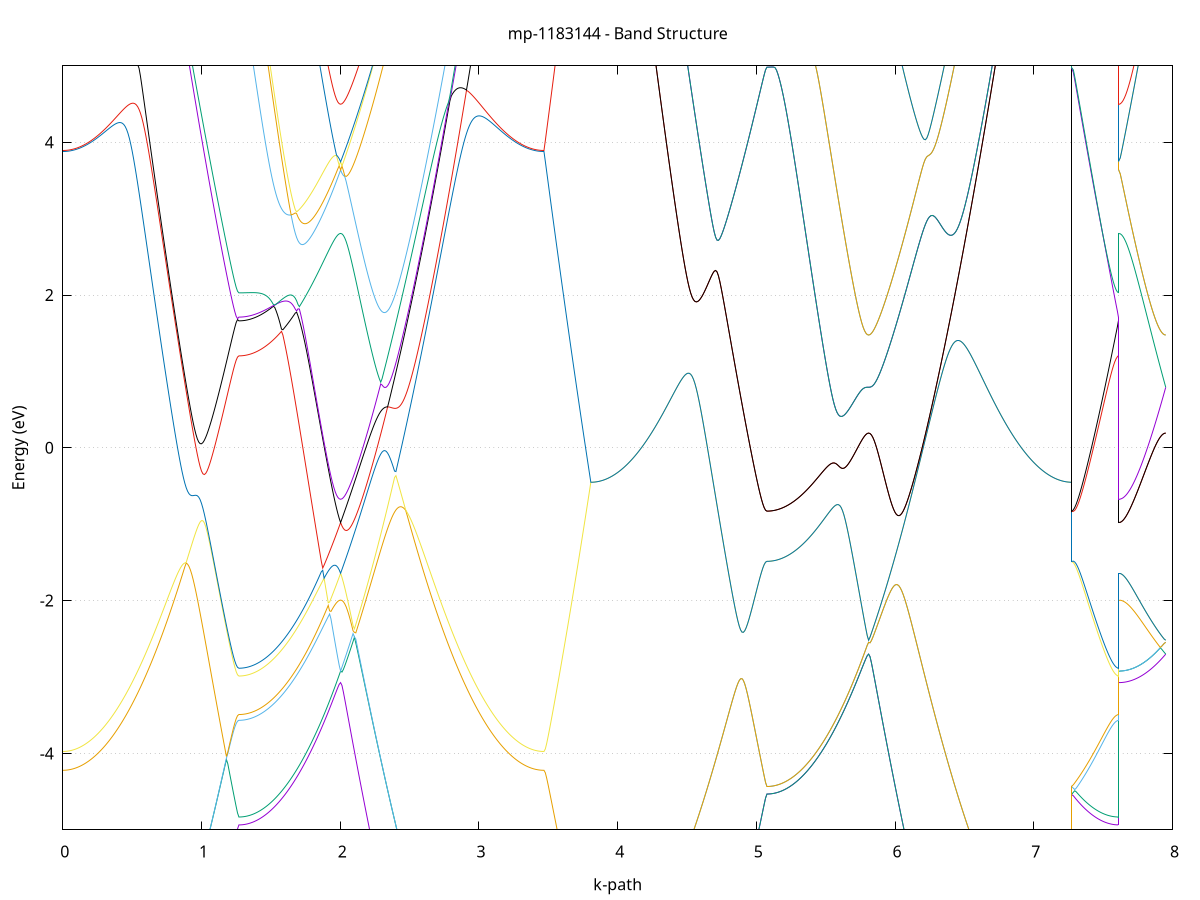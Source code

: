 set title 'mp-1183144 - Band Structure'
set xlabel 'k-path'
set ylabel 'Energy (eV)'
set grid y
set yrange [-5:5]
set terminal png size 800,600
set output 'mp-1183144_bands_gnuplot.png'
plot '-' using 1:2 with lines notitle, '-' using 1:2 with lines notitle, '-' using 1:2 with lines notitle, '-' using 1:2 with lines notitle, '-' using 1:2 with lines notitle, '-' using 1:2 with lines notitle, '-' using 1:2 with lines notitle, '-' using 1:2 with lines notitle, '-' using 1:2 with lines notitle, '-' using 1:2 with lines notitle, '-' using 1:2 with lines notitle, '-' using 1:2 with lines notitle, '-' using 1:2 with lines notitle, '-' using 1:2 with lines notitle, '-' using 1:2 with lines notitle, '-' using 1:2 with lines notitle, '-' using 1:2 with lines notitle, '-' using 1:2 with lines notitle, '-' using 1:2 with lines notitle, '-' using 1:2 with lines notitle, '-' using 1:2 with lines notitle, '-' using 1:2 with lines notitle, '-' using 1:2 with lines notitle, '-' using 1:2 with lines notitle, '-' using 1:2 with lines notitle, '-' using 1:2 with lines notitle, '-' using 1:2 with lines notitle, '-' using 1:2 with lines notitle, '-' using 1:2 with lines notitle, '-' using 1:2 with lines notitle, '-' using 1:2 with lines notitle, '-' using 1:2 with lines notitle, '-' using 1:2 with lines notitle, '-' using 1:2 with lines notitle, '-' using 1:2 with lines notitle, '-' using 1:2 with lines notitle, '-' using 1:2 with lines notitle, '-' using 1:2 with lines notitle, '-' using 1:2 with lines notitle, '-' using 1:2 with lines notitle, '-' using 1:2 with lines notitle, '-' using 1:2 with lines notitle, '-' using 1:2 with lines notitle, '-' using 1:2 with lines notitle, '-' using 1:2 with lines notitle, '-' using 1:2 with lines notitle, '-' using 1:2 with lines notitle, '-' using 1:2 with lines notitle, '-' using 1:2 with lines notitle, '-' using 1:2 with lines notitle, '-' using 1:2 with lines notitle, '-' using 1:2 with lines notitle, '-' using 1:2 with lines notitle, '-' using 1:2 with lines notitle, '-' using 1:2 with lines notitle, '-' using 1:2 with lines notitle, '-' using 1:2 with lines notitle, '-' using 1:2 with lines notitle, '-' using 1:2 with lines notitle, '-' using 1:2 with lines notitle, '-' using 1:2 with lines notitle, '-' using 1:2 with lines notitle, '-' using 1:2 with lines notitle, '-' using 1:2 with lines notitle
0.000000 -10.797686
0.009997 -10.797286
0.019995 -10.796186
0.029992 -10.794286
0.039989 -10.791686
0.049987 -10.788286
0.059984 -10.784186
0.069981 -10.779286
0.079978 -10.773686
0.089976 -10.767286
0.099973 -10.760186
0.109970 -10.752386
0.119968 -10.743686
0.129965 -10.734386
0.139962 -10.724286
0.149960 -10.713386
0.159957 -10.701786
0.169954 -10.689386
0.179952 -10.676286
0.189949 -10.662486
0.199946 -10.647886
0.209943 -10.632486
0.219941 -10.616386
0.229938 -10.599586
0.239935 -10.581986
0.249933 -10.563686
0.259930 -10.544586
0.269927 -10.524786
0.279925 -10.504186
0.289922 -10.482886
0.299919 -10.460786
0.309917 -10.437986
0.319914 -10.414486
0.329911 -10.390186
0.339908 -10.365086
0.349906 -10.339386
0.359903 -10.312886
0.369900 -10.285586
0.379898 -10.257586
0.389895 -10.228886
0.399892 -10.199386
0.409890 -10.169086
0.419887 -10.138186
0.429884 -10.106486
0.439882 -10.074086
0.449879 -10.040886
0.459876 -10.006986
0.469873 -9.972286
0.479871 -9.936886
0.489868 -9.900786
0.499865 -9.863886
0.509863 -9.826386
0.519860 -9.787986
0.529857 -9.748986
0.539855 -9.709186
0.549852 -9.668686
0.559849 -9.627386
0.569847 -9.585386
0.579844 -9.542686
0.589841 -9.499186
0.599838 -9.455086
0.609836 -9.410186
0.619833 -9.364486
0.629830 -9.318186
0.639828 -9.271086
0.649825 -9.223286
0.659822 -9.174786
0.669820 -9.125486
0.679817 -9.075486
0.689814 -9.024786
0.699812 -8.973386
0.709809 -8.921286
0.719806 -8.868386
0.729803 -8.814786
0.739801 -8.760486
0.749798 -8.705486
0.759795 -8.649786
0.769793 -8.593286
0.779790 -8.536186
0.789787 -8.478286
0.799785 -8.419686
0.809782 -8.360386
0.819779 -8.300386
0.829777 -8.239686
0.839774 -8.178286
0.849771 -8.116086
0.859768 -8.053286
0.869766 -7.989786
0.879763 -7.925486
0.889760 -7.860586
0.899758 -7.794886
0.909755 -7.728586
0.919752 -7.661486
0.929750 -7.593786
0.939747 -7.525286
0.949744 -7.456186
0.959742 -7.386286
0.969739 -7.315786
0.979736 -7.244586
0.989733 -7.172686
0.999731 -7.100086
1.009728 -7.026786
1.019725 -6.952786
1.029723 -6.878186
1.039720 -6.802786
1.049717 -6.726786
1.059715 -6.650086
1.069712 -6.572786
1.079709 -6.494686
1.089707 -6.415986
1.099704 -6.336586
1.109701 -6.256586
1.119698 -6.175886
1.129696 -6.094486
1.139693 -6.012486
1.149690 -5.929786
1.159688 -5.846486
1.169685 -5.762486
1.179682 -5.677886
1.189680 -5.592686
1.199677 -5.506986
1.209674 -5.420586
1.219671 -5.333786
1.229669 -5.246486
1.239666 -5.159086
1.249663 -5.072186
1.259661 -4.988786
1.269658 -4.936386
1.269658 -4.936386
1.279564 -4.935986
1.289470 -4.934986
1.299376 -4.933186
1.309282 -4.930686
1.319188 -4.927486
1.329093 -4.923586
1.338999 -4.918986
1.348905 -4.913686
1.358811 -4.907686
1.368717 -4.900986
1.378623 -4.893486
1.388529 -4.885386
1.398435 -4.876586
1.408341 -4.866986
1.418247 -4.856786
1.428153 -4.845786
1.438058 -4.834086
1.447964 -4.821686
1.457870 -4.808686
1.467776 -4.794886
1.477682 -4.780386
1.487588 -4.765186
1.497494 -4.749286
1.507400 -4.732686
1.517306 -4.715386
1.527212 -4.697386
1.537118 -4.678686
1.547023 -4.659286
1.556929 -4.639186
1.566835 -4.618386
1.576741 -4.596886
1.586647 -4.574686
1.596553 -4.551786
1.606459 -4.528186
1.616365 -4.503886
1.626271 -4.478886
1.636177 -4.453186
1.646083 -4.426786
1.655988 -4.399786
1.665894 -4.371986
1.675800 -4.343486
1.685706 -4.314386
1.695612 -4.284586
1.705518 -4.253986
1.715424 -4.222786
1.725330 -4.190886
1.735236 -4.158386
1.745142 -4.125086
1.755048 -4.091186
1.764953 -4.056586
1.774859 -4.021286
1.784765 -3.985286
1.794671 -3.948686
1.804577 -3.911386
1.814483 -3.873386
1.824389 -3.834786
1.834295 -3.795486
1.844201 -3.755486
1.854107 -3.714886
1.864013 -3.673586
1.873918 -3.631686
1.883824 -3.589186
1.893730 -3.545986
1.903636 -3.502286
1.913542 -3.457886
1.923448 -3.412986
1.933354 -3.367486
1.943260 -3.321586
1.953166 -3.275286
1.963072 -3.228686
1.972978 -3.182386
1.982883 -3.137086
1.992789 -3.095986
2.002695 -3.073286
2.002695 -3.073286
2.012669 -3.111186
2.022642 -3.195286
2.032615 -3.290286
2.042588 -3.387886
2.052562 -3.486286
2.062535 -3.584686
2.072508 -3.682886
2.082482 -3.780686
2.092455 -3.877986
2.102428 -3.974886
2.112402 -4.071186
2.122375 -4.166886
2.132348 -4.261986
2.142321 -4.356586
2.152295 -4.450586
2.162268 -4.543886
2.172241 -4.636686
2.182215 -4.728786
2.192188 -4.820286
2.202161 -4.911186
2.212135 -5.001386
2.222108 -5.090986
2.232081 -5.179986
2.242054 -5.268286
2.252028 -5.355986
2.262001 -5.442986
2.271974 -5.529386
2.281948 -5.615086
2.291921 -5.700186
2.301894 -5.784586
2.311868 -5.868386
2.321841 -5.951386
2.331814 -6.033886
2.341787 -6.115586
2.351761 -6.196686
2.361734 -6.277186
2.371707 -6.356886
2.381681 -6.435986
2.391654 -6.514386
2.401627 -6.592186
2.411601 -6.669186
2.421574 -6.745586
2.431547 -6.821286
2.441520 -6.896286
2.451494 -6.970686
2.461467 -7.044286
2.471440 -7.117286
2.481414 -7.189586
2.491387 -7.261186
2.501360 -7.332086
2.511334 -7.402286
2.521307 -7.471786
2.531280 -7.540686
2.541253 -7.608786
2.551227 -7.676286
2.561200 -7.742986
2.571173 -7.809086
2.581147 -7.874386
2.591120 -7.939086
2.601093 -8.002986
2.611067 -8.066286
2.621040 -8.128786
2.631013 -8.190686
2.640986 -8.251786
2.650960 -8.312186
2.660933 -8.371986
2.670906 -8.430986
2.680880 -8.489286
2.690853 -8.546886
2.700826 -8.603786
2.710800 -8.659986
2.720773 -8.715386
2.730746 -8.770186
2.740719 -8.824186
2.750693 -8.877586
2.760666 -8.930186
2.770639 -8.982086
2.780613 -9.033286
2.790586 -9.083686
2.800559 -9.133486
2.810533 -9.182486
2.820506 -9.230786
2.830479 -9.278386
2.840452 -9.325186
2.850426 -9.371386
2.860399 -9.416786
2.870372 -9.461486
2.880346 -9.505386
2.890319 -9.548686
2.900292 -9.591186
2.910265 -9.632986
2.920239 -9.673986
2.930212 -9.714386
2.940185 -9.753986
2.950159 -9.792786
2.960132 -9.830986
2.970105 -9.868386
2.980079 -9.905086
2.990052 -9.940986
3.000025 -9.976286
3.009998 -10.010686
3.019972 -10.044486
3.029945 -10.077486
3.039918 -10.109786
3.049892 -10.141286
3.059865 -10.172186
3.069838 -10.202186
3.079812 -10.231586
3.089785 -10.260186
3.099758 -10.287986
3.109731 -10.315186
3.119705 -10.341586
3.129678 -10.367186
3.139651 -10.392086
3.149625 -10.416286
3.159598 -10.439686
3.169571 -10.462386
3.179545 -10.484386
3.189518 -10.505586
3.199491 -10.526086
3.209464 -10.545786
3.219438 -10.564786
3.229411 -10.582986
3.239384 -10.600486
3.249358 -10.617286
3.259331 -10.633286
3.269304 -10.648586
3.279278 -10.663086
3.289251 -10.676886
3.299224 -10.689886
3.309197 -10.702186
3.319171 -10.713786
3.329144 -10.724586
3.339117 -10.734686
3.349091 -10.743986
3.359064 -10.752586
3.369037 -10.760386
3.379011 -10.767486
3.388984 -10.773786
3.398957 -10.779386
3.408930 -10.784286
3.418904 -10.788386
3.428877 -10.791686
3.438850 -10.794286
3.448824 -10.796186
3.458797 -10.797286
3.468770 -10.797686
3.468770 -10.797686
3.478709 -10.797286
3.488648 -10.796186
3.498586 -10.794386
3.508525 -10.791786
3.518464 -10.788386
3.528402 -10.784386
3.538341 -10.779486
3.548280 -10.773986
3.558218 -10.767686
3.568157 -10.760586
3.578096 -10.752886
3.588034 -10.744286
3.597973 -10.735086
3.607912 -10.725086
3.617850 -10.714386
3.627789 -10.702886
3.637728 -10.690686
3.647667 -10.677686
3.657605 -10.663986
3.667544 -10.649586
3.677483 -10.634386
3.687421 -10.618486
3.697360 -10.601786
3.707299 -10.584486
3.717237 -10.566286
3.727176 -10.547486
3.737115 -10.527886
3.747053 -10.507486
3.756992 -10.486486
3.766931 -10.464586
3.776869 -10.442086
3.786808 -10.418786
3.796747 -10.394786
3.806685 -10.370086
3.806685 -10.370086
3.816683 -10.369686
3.826680 -10.368586
3.836677 -10.366686
3.846675 -10.364086
3.856672 -10.360686
3.866669 -10.356586
3.876667 -10.351786
3.886664 -10.346086
3.896661 -10.339786
3.906659 -10.332686
3.916656 -10.324886
3.926653 -10.316286
3.936650 -10.306886
3.946648 -10.296786
3.956645 -10.285986
3.966642 -10.274386
3.976640 -10.262086
3.986637 -10.249086
3.996634 -10.235186
4.006632 -10.220686
4.016629 -10.205386
4.026626 -10.189286
4.036624 -10.172486
4.046621 -10.154986
4.056618 -10.136686
4.066615 -10.117686
4.076613 -10.097886
4.086610 -10.077386
4.096607 -10.056186
4.106605 -10.034186
4.116602 -10.011486
4.126599 -9.987986
4.136597 -9.963786
4.146594 -9.938786
4.156591 -9.913086
4.166588 -9.886686
4.176586 -9.859486
4.186583 -9.831586
4.196580 -9.802886
4.206578 -9.773486
4.216575 -9.743386
4.226572 -9.712486
4.236570 -9.680886
4.246567 -9.648586
4.256564 -9.615486
4.266562 -9.581686
4.276559 -9.547186
4.286556 -9.511886
4.296554 -9.475886
4.306551 -9.439086
4.316548 -9.401586
4.326545 -9.363386
4.336543 -9.324486
4.346540 -9.284786
4.356537 -9.244386
4.366535 -9.203286
4.376532 -9.161386
4.386529 -9.118786
4.396527 -9.075486
4.406524 -9.031486
4.416521 -8.986686
4.426519 -8.941186
4.436516 -8.894986
4.446513 -8.848086
4.456510 -8.800386
4.466508 -8.751986
4.476505 -8.702886
4.486502 -8.653086
4.496500 -8.602486
4.506497 -8.551286
4.516494 -8.499286
4.526492 -8.446586
4.536489 -8.393186
4.546486 -8.339086
4.556483 -8.284186
4.566481 -8.228686
4.576478 -8.172386
4.586475 -8.115386
4.596473 -8.057686
4.606470 -7.999286
4.616467 -7.940186
4.626465 -7.880386
4.636462 -7.819886
4.646459 -7.758586
4.656457 -7.696686
4.666454 -7.634086
4.676451 -7.570686
4.686448 -7.506686
4.696446 -7.441986
4.706443 -7.376486
4.716440 -7.310386
4.726438 -7.243586
4.736435 -7.176086
4.746432 -7.107886
4.756430 -7.038986
4.766427 -6.969386
4.776424 -6.899086
4.786422 -6.828086
4.796419 -6.756486
4.806416 -6.684086
4.816413 -6.611086
4.826411 -6.537386
4.836408 -6.463086
4.846405 -6.387986
4.856403 -6.312286
4.866400 -6.235886
4.876397 -6.158886
4.886395 -6.081186
4.896392 -6.002786
4.906389 -5.923786
4.916387 -5.844086
4.926384 -5.763786
4.936381 -5.682886
4.946378 -5.601286
4.956376 -5.518986
4.966373 -5.436186
4.976370 -5.352686
4.986368 -5.268686
4.996365 -5.183986
5.006362 -5.098786
5.016360 -5.013086
5.026357 -4.926986
5.036354 -4.840386
5.046352 -4.753786
5.056349 -4.667586
5.066346 -4.584786
5.076343 -4.532086
5.076343 -4.532086
5.086249 -4.531686
5.096155 -4.530586
5.106061 -4.528886
5.115967 -4.526386
5.125873 -4.523286
5.135779 -4.519386
5.145685 -4.514786
5.155591 -4.509486
5.165497 -4.503486
5.175403 -4.496886
5.185308 -4.489486
5.195214 -4.481386
5.205120 -4.472586
5.215026 -4.463086
5.224932 -4.452886
5.234838 -4.441986
5.244744 -4.430386
5.254650 -4.418086
5.264556 -4.405086
5.274462 -4.391386
5.284368 -4.376986
5.294273 -4.361886
5.304179 -4.346086
5.314085 -4.329586
5.323991 -4.312386
5.333897 -4.294486
5.343803 -4.275886
5.353709 -4.256586
5.363615 -4.236686
5.373521 -4.215986
5.383427 -4.194586
5.393333 -4.172586
5.403238 -4.149886
5.413144 -4.126386
5.423050 -4.102286
5.432956 -4.077486
5.442862 -4.052086
5.452768 -4.025886
5.462674 -3.998986
5.472580 -3.971486
5.482486 -3.943286
5.492392 -3.914386
5.502298 -3.884886
5.512203 -3.854586
5.522109 -3.823686
5.532015 -3.792086
5.541921 -3.759886
5.551827 -3.726986
5.561733 -3.693386
5.571639 -3.659186
5.581545 -3.624286
5.591451 -3.588686
5.601357 -3.552486
5.611263 -3.515686
5.621168 -3.478186
5.631074 -3.440086
5.640980 -3.401286
5.650886 -3.361886
5.660792 -3.321886
5.670698 -3.281286
5.680604 -3.240086
5.690510 -3.198286
5.700416 -3.155986
5.710322 -3.113086
5.720228 -3.069686
5.730133 -3.025686
5.740039 -2.981386
5.749945 -2.936686
5.759851 -2.891686
5.769757 -2.846686
5.779663 -2.802186
5.789569 -2.759086
5.799475 -2.720786
5.809381 -2.700486
5.809381 -2.700486
5.819354 -2.733486
5.829327 -2.811686
5.839301 -2.903186
5.849274 -2.998386
5.859247 -3.094686
5.869221 -3.191486
5.879194 -3.288186
5.889167 -3.384586
5.899140 -3.480786
5.909114 -3.576486
5.919087 -3.671786
5.929060 -3.766586
5.939034 -3.860786
5.949007 -3.954586
5.958980 -4.047786
5.968954 -4.140386
5.978927 -4.232486
5.988900 -4.323886
5.998873 -4.414786
6.008847 -4.505086
6.018820 -4.594786
6.028793 -4.683786
6.038767 -4.772286
6.048740 -4.860086
6.058713 -4.947286
6.068686 -5.033886
6.078660 -5.119786
6.088633 -5.205086
6.098606 -5.289786
6.108580 -5.373786
6.118553 -5.457186
6.128526 -5.539886
6.138500 -5.621986
6.148473 -5.703386
6.158446 -5.784186
6.168419 -5.864286
6.178393 -5.943686
6.188366 -6.022486
6.198339 -6.100586
6.208313 -6.177986
6.218286 -6.254786
6.228259 -6.330886
6.238233 -6.406286
6.248206 -6.480986
6.258179 -6.555086
6.268152 -6.628486
6.278126 -6.701186
6.288099 -6.773186
6.298072 -6.844586
6.308046 -6.915186
6.318019 -6.985186
6.327992 -7.054486
6.337966 -7.123086
6.347939 -7.190986
6.357912 -7.258186
6.367885 -7.324786
6.377859 -7.390586
6.387832 -7.455686
6.397805 -7.520186
6.407779 -7.583886
6.417752 -7.646986
6.427725 -7.709286
6.437699 -7.770986
6.447672 -7.831886
6.457645 -7.892186
6.467618 -7.951686
6.477592 -8.010486
6.487565 -8.068686
6.497538 -8.126086
6.507512 -8.182786
6.517485 -8.238786
6.527458 -8.294086
6.537432 -8.348686
6.547405 -8.402586
6.557378 -8.455686
6.567351 -8.508186
6.577325 -8.559886
6.587298 -8.610986
6.597271 -8.661286
6.607245 -8.710786
6.617218 -8.759686
6.627191 -8.807886
6.637165 -8.855286
6.647138 -8.901986
6.657111 -8.947986
6.667084 -8.993286
6.677058 -9.037886
6.687031 -9.081686
6.697004 -9.124786
6.706978 -9.167186
6.716951 -9.208786
6.726924 -9.249786
6.736898 -9.289986
6.746871 -9.329486
6.756844 -9.368186
6.766817 -9.406286
6.776791 -9.443586
6.786764 -9.480086
6.796737 -9.515986
6.806711 -9.551086
6.816684 -9.585486
6.826657 -9.619086
6.836631 -9.651986
6.846604 -9.684186
6.856577 -9.715686
6.866550 -9.746386
6.876524 -9.776386
6.886497 -9.805586
6.896470 -9.834186
6.906444 -9.861886
6.916417 -9.888986
6.926390 -9.915286
6.936363 -9.940886
6.946337 -9.965686
6.956310 -9.989786
6.966283 -10.013186
6.976257 -10.035786
6.986230 -10.057686
6.996203 -10.078786
7.006177 -10.099286
7.016150 -10.118886
7.026123 -10.137886
7.036096 -10.155986
7.046070 -10.173486
7.056043 -10.190186
7.066016 -10.206186
7.075990 -10.221386
7.085963 -10.235886
7.095936 -10.249586
7.105910 -10.262586
7.115883 -10.274886
7.125856 -10.286386
7.135829 -10.297186
7.145803 -10.307186
7.155776 -10.316486
7.165749 -10.325086
7.175723 -10.332886
7.185696 -10.339886
7.195669 -10.346286
7.205643 -10.351786
7.215616 -10.356686
7.225589 -10.360786
7.235562 -10.364086
7.245536 -10.366686
7.255509 -10.368586
7.265482 -10.369686
7.275456 -10.370086
7.275456 -4.532086
7.285394 -4.555086
7.295333 -4.577586
7.305272 -4.599486
7.315210 -4.620686
7.325149 -4.641286
7.335088 -4.661086
7.345026 -4.680386
7.354965 -4.698886
7.364904 -4.716686
7.374842 -4.733886
7.384781 -4.750286
7.394720 -4.766086
7.404659 -4.781186
7.414597 -4.795586
7.424536 -4.809286
7.434475 -4.822286
7.444413 -4.834586
7.454352 -4.846186
7.464291 -4.857086
7.474229 -4.867286
7.484168 -4.876786
7.494107 -4.885586
7.504045 -4.893686
7.513984 -4.901086
7.523923 -4.907786
7.533861 -4.913786
7.543800 -4.919086
7.553739 -4.923686
7.563677 -4.927586
7.573616 -4.930686
7.583555 -4.933186
7.593494 -4.934986
7.603432 -4.935986
7.613371 -4.936386
7.613371 -3.073286
7.623310 -3.072986
7.633248 -3.071986
7.643187 -3.070286
7.653126 -3.067986
7.663064 -3.064986
7.673003 -3.061386
7.682942 -3.057086
7.692880 -3.052086
7.702819 -3.046486
7.712758 -3.040186
7.722696 -3.033286
7.732635 -3.025686
7.742574 -3.017486
7.752512 -3.008586
7.762451 -2.999086
7.772390 -2.988886
7.782328 -2.978086
7.792267 -2.966686
7.802206 -2.954586
7.812145 -2.941886
7.822083 -2.928486
7.832022 -2.914586
7.841961 -2.899986
7.851899 -2.884786
7.861838 -2.868986
7.871777 -2.852486
7.881715 -2.835486
7.891654 -2.817886
7.901593 -2.799786
7.911531 -2.780986
7.921470 -2.761686
7.931409 -2.741886
7.941347 -2.721486
7.951286 -2.700486
e
0.000000 -9.098186
0.009997 -9.097786
0.019995 -9.096686
0.029992 -9.094886
0.039989 -9.092286
0.049987 -9.088886
0.059984 -9.084886
0.069981 -9.080086
0.079978 -9.074486
0.089976 -9.068186
0.099973 -9.061186
0.109970 -9.053386
0.119968 -9.044886
0.129965 -9.035586
0.139962 -9.025586
0.149960 -9.014886
0.159957 -9.003386
0.169954 -8.991186
0.179952 -8.978186
0.189949 -8.964586
0.199946 -8.950086
0.209943 -8.934986
0.219941 -8.919086
0.229938 -8.902386
0.239935 -8.884986
0.249933 -8.866886
0.259930 -8.848086
0.269927 -8.828486
0.279925 -8.808086
0.289922 -8.787086
0.299919 -8.765286
0.309917 -8.742686
0.319914 -8.719486
0.329911 -8.695486
0.339908 -8.670686
0.349906 -8.645186
0.359903 -8.618986
0.369900 -8.592086
0.379898 -8.564386
0.389895 -8.535986
0.399892 -8.506886
0.409890 -8.476986
0.419887 -8.446386
0.429884 -8.415086
0.439882 -8.382986
0.449879 -8.350186
0.459876 -8.316686
0.469873 -8.282486
0.479871 -8.247486
0.489868 -8.211786
0.499865 -8.175386
0.509863 -8.138186
0.519860 -8.100386
0.529857 -8.061786
0.539855 -8.022386
0.549852 -7.982386
0.559849 -7.941586
0.569847 -7.900086
0.579844 -7.857886
0.589841 -7.814986
0.599838 -7.771286
0.609836 -7.726986
0.619833 -7.681886
0.629830 -7.636086
0.639828 -7.589586
0.649825 -7.542286
0.659822 -7.494386
0.669820 -7.445686
0.679817 -7.396286
0.689814 -7.346186
0.699812 -7.295386
0.709809 -7.243886
0.719806 -7.191686
0.729803 -7.138786
0.739801 -7.085086
0.749798 -7.030786
0.759795 -6.975686
0.769793 -6.919986
0.779790 -6.863486
0.789787 -6.806386
0.799785 -6.748486
0.809782 -6.689986
0.819779 -6.630686
0.829777 -6.570786
0.839774 -6.510086
0.849771 -6.448786
0.859768 -6.386686
0.869766 -6.323986
0.879763 -6.260586
0.889760 -6.196486
0.899758 -6.131686
0.909755 -6.066286
0.919752 -6.000086
0.929750 -5.933286
0.939747 -5.865786
0.949744 -5.797686
0.959742 -5.728786
0.969739 -5.659286
0.979736 -5.589186
0.989733 -5.518386
0.999731 -5.446886
1.009728 -5.374786
1.019725 -5.302086
1.029723 -5.229086
1.039720 -5.155486
1.049717 -5.081386
1.059715 -5.006686
1.069712 -4.931486
1.079709 -4.855686
1.089707 -4.779386
1.099704 -4.702686
1.109701 -4.625586
1.119698 -4.548086
1.129696 -4.470186
1.139693 -4.392186
1.149690 -4.313986
1.159688 -4.235786
1.169685 -4.157786
1.179682 -4.080586
1.189680 -4.137286
1.199677 -4.232186
1.209674 -4.326486
1.219671 -4.420086
1.229669 -4.512886
1.239666 -4.604586
1.249663 -4.694586
1.259661 -4.779786
1.269658 -4.832886
1.269658 -4.832886
1.279564 -4.832586
1.289470 -4.831486
1.299376 -4.829786
1.309282 -4.827286
1.319188 -4.824086
1.329093 -4.820286
1.338999 -4.815686
1.348905 -4.810486
1.358811 -4.804486
1.368717 -4.797886
1.378623 -4.790486
1.388529 -4.782386
1.398435 -4.773686
1.408341 -4.764186
1.418247 -4.753986
1.428153 -4.743186
1.438058 -4.731586
1.447964 -4.719386
1.457870 -4.706386
1.467776 -4.692686
1.477682 -4.678386
1.487588 -4.663286
1.497494 -4.647486
1.507400 -4.631086
1.517306 -4.613886
1.527212 -4.596086
1.537118 -4.577486
1.547023 -4.558186
1.556929 -4.538286
1.566835 -4.517586
1.576741 -4.496286
1.586647 -4.474186
1.596553 -4.451486
1.606459 -4.428086
1.616365 -4.403886
1.626271 -4.379086
1.636177 -4.353486
1.646083 -4.327286
1.655988 -4.300386
1.665894 -4.272786
1.675800 -4.244486
1.685706 -4.215386
1.695612 -4.185686
1.705518 -4.155286
1.715424 -4.124186
1.725330 -4.092486
1.735236 -4.059986
1.745142 -4.026786
1.755048 -3.992886
1.764953 -3.958386
1.774859 -3.923086
1.784765 -3.887186
1.794671 -3.850586
1.804577 -3.813186
1.814483 -3.775186
1.824389 -3.736486
1.834295 -3.697086
1.844201 -3.656986
1.854107 -3.616286
1.864013 -3.574786
1.873918 -3.532686
1.883824 -3.489786
1.893730 -3.446286
1.903636 -3.402086
1.913542 -3.357186
1.923448 -3.311586
1.933354 -3.265286
1.943260 -3.218386
1.953166 -3.170786
1.963072 -3.122386
1.972978 -3.073486
1.982883 -3.023786
1.992789 -2.973386
2.002695 -2.922386
2.002695 -2.922386
2.012669 -2.935586
2.022642 -2.901486
2.032615 -2.855286
2.042588 -2.805186
2.052562 -2.753186
2.062535 -2.699986
2.072508 -2.645886
2.082482 -2.590986
2.092455 -2.535386
2.102428 -2.479186
2.112402 -2.555986
2.122375 -2.637986
2.132348 -2.721286
2.142321 -2.805686
2.152295 -2.890686
2.162268 -2.976086
2.172241 -3.061786
2.182215 -3.147586
2.192188 -3.233386
2.202161 -3.319086
2.212135 -3.404586
2.222108 -3.489886
2.232081 -3.574886
2.242054 -3.659486
2.252028 -3.743686
2.262001 -3.827486
2.271974 -3.910886
2.281948 -3.993786
2.291921 -4.076186
2.301894 -4.158086
2.311868 -4.239486
2.321841 -4.320286
2.331814 -4.400586
2.341787 -4.480286
2.351761 -4.559386
2.361734 -4.637986
2.371707 -4.715986
2.381681 -4.793286
2.391654 -4.870086
2.401627 -4.946186
2.411601 -5.021886
2.421574 -5.097086
2.431547 -5.171586
2.441520 -5.245486
2.451494 -5.318786
2.461467 -5.391286
2.471440 -5.463286
2.481414 -5.534486
2.491387 -5.605086
2.501360 -5.674986
2.511334 -5.744286
2.521307 -5.812886
2.531280 -5.880786
2.541253 -5.947986
2.551227 -6.014486
2.561200 -6.080386
2.571173 -6.145586
2.581147 -6.210086
2.591120 -6.273886
2.601093 -6.336986
2.611067 -6.399486
2.621040 -6.461186
2.631013 -6.522286
2.640986 -6.582686
2.650960 -6.642286
2.660933 -6.701286
2.670906 -6.759586
2.680880 -6.817186
2.690853 -6.874086
2.700826 -6.930286
2.710800 -6.985786
2.720773 -7.040586
2.730746 -7.094686
2.740719 -7.148086
2.750693 -7.200686
2.760666 -7.252686
2.770639 -7.303986
2.780613 -7.354586
2.790586 -7.404386
2.800559 -7.453586
2.810533 -7.501986
2.820506 -7.549686
2.830479 -7.596686
2.840452 -7.642986
2.850426 -7.688586
2.860399 -7.733486
2.870372 -7.777686
2.880346 -7.821086
2.890319 -7.863786
2.900292 -7.905886
2.910265 -7.947086
2.920239 -7.987686
2.930212 -8.027586
2.940185 -8.066686
2.950159 -8.105086
2.960132 -8.142786
2.970105 -8.179786
2.980079 -8.215986
2.990052 -8.251586
3.000025 -8.286386
3.009998 -8.320486
3.019972 -8.353786
3.029945 -8.386386
3.039918 -8.418386
3.049892 -8.449486
3.059865 -8.479986
3.069838 -8.509686
3.079812 -8.538686
3.089785 -8.566986
3.099758 -8.594486
3.109731 -8.621286
3.119705 -8.647386
3.129678 -8.672786
3.139651 -8.697386
3.149625 -8.721286
3.159598 -8.744386
3.169571 -8.766886
3.179545 -8.788586
3.189518 -8.809486
3.199491 -8.829786
3.209464 -8.849286
3.219438 -8.867986
3.229411 -8.885986
3.239384 -8.903286
3.249358 -8.919886
3.259331 -8.935686
3.269304 -8.950786
3.279278 -8.965186
3.289251 -8.978786
3.299224 -8.991686
3.309197 -9.003886
3.319171 -9.015286
3.329144 -9.025986
3.339117 -9.035886
3.349091 -9.045086
3.359064 -9.053586
3.369037 -9.061286
3.379011 -9.068286
3.388984 -9.074586
3.398957 -9.080086
3.408930 -9.084886
3.418904 -9.088986
3.428877 -9.092286
3.438850 -9.094886
3.448824 -9.096686
3.458797 -9.097786
3.468770 -9.098186
3.468770 -9.098186
3.478709 -9.144486
3.488648 -9.193086
3.498586 -9.241086
3.508525 -9.288386
3.518464 -9.334886
3.528402 -9.380686
3.538341 -9.425886
3.548280 -9.470286
3.558218 -9.513886
3.568157 -9.556886
3.578096 -9.599086
3.588034 -9.640586
3.597973 -9.681386
3.607912 -9.721486
3.617850 -9.760786
3.627789 -9.799486
3.637728 -9.837386
3.647667 -9.874486
3.657605 -9.910986
3.667544 -9.946686
3.677483 -9.981686
3.687421 -10.015886
3.697360 -10.049486
3.707299 -10.082286
3.717237 -10.114286
3.727176 -10.145686
3.737115 -10.176286
3.747053 -10.206186
3.756992 -10.235286
3.766931 -10.263686
3.776869 -10.291386
3.786808 -10.318386
3.796747 -10.344586
3.806685 -10.370086
3.806685 -10.370086
3.816683 -10.369686
3.826680 -10.368586
3.836677 -10.366686
3.846675 -10.364086
3.856672 -10.360686
3.866669 -10.356586
3.876667 -10.351786
3.886664 -10.346086
3.896661 -10.339786
3.906659 -10.332686
3.916656 -10.324886
3.926653 -10.316286
3.936650 -10.306886
3.946648 -10.296786
3.956645 -10.285986
3.966642 -10.274386
3.976640 -10.262086
3.986637 -10.249086
3.996634 -10.235186
4.006632 -10.220686
4.016629 -10.205386
4.026626 -10.189286
4.036624 -10.172486
4.046621 -10.154986
4.056618 -10.136686
4.066615 -10.117686
4.076613 -10.097886
4.086610 -10.077386
4.096607 -10.056186
4.106605 -10.034186
4.116602 -10.011486
4.126599 -9.987986
4.136597 -9.963786
4.146594 -9.938786
4.156591 -9.913086
4.166588 -9.886686
4.176586 -9.859486
4.186583 -9.831586
4.196580 -9.802886
4.206578 -9.773486
4.216575 -9.743386
4.226572 -9.712486
4.236570 -9.680886
4.246567 -9.648586
4.256564 -9.615486
4.266562 -9.581686
4.276559 -9.547186
4.286556 -9.511886
4.296554 -9.475886
4.306551 -9.439086
4.316548 -9.401586
4.326545 -9.363386
4.336543 -9.324486
4.346540 -9.284786
4.356537 -9.244386
4.366535 -9.203286
4.376532 -9.161386
4.386529 -9.118786
4.396527 -9.075486
4.406524 -9.031486
4.416521 -8.986686
4.426519 -8.941186
4.436516 -8.894986
4.446513 -8.848086
4.456510 -8.800386
4.466508 -8.751986
4.476505 -8.702886
4.486502 -8.653086
4.496500 -8.602486
4.506497 -8.551286
4.516494 -8.499286
4.526492 -8.446586
4.536489 -8.393186
4.546486 -8.339086
4.556483 -8.284186
4.566481 -8.228686
4.576478 -8.172386
4.586475 -8.115386
4.596473 -8.057686
4.606470 -7.999286
4.616467 -7.940186
4.626465 -7.880386
4.636462 -7.819886
4.646459 -7.758586
4.656457 -7.696686
4.666454 -7.634086
4.676451 -7.570686
4.686448 -7.506686
4.696446 -7.441986
4.706443 -7.376486
4.716440 -7.310386
4.726438 -7.243586
4.736435 -7.176086
4.746432 -7.107886
4.756430 -7.038986
4.766427 -6.969386
4.776424 -6.899086
4.786422 -6.828086
4.796419 -6.756486
4.806416 -6.684086
4.816413 -6.611086
4.826411 -6.537386
4.836408 -6.463086
4.846405 -6.387986
4.856403 -6.312286
4.866400 -6.235886
4.876397 -6.158886
4.886395 -6.081186
4.896392 -6.002786
4.906389 -5.923786
4.916387 -5.844086
4.926384 -5.763786
4.936381 -5.682886
4.946378 -5.601286
4.956376 -5.518986
4.966373 -5.436186
4.976370 -5.352686
4.986368 -5.268686
4.996365 -5.183986
5.006362 -5.098786
5.016360 -5.013086
5.026357 -4.926986
5.036354 -4.840386
5.046352 -4.753786
5.056349 -4.667586
5.066346 -4.584786
5.076343 -4.532086
5.076343 -4.532086
5.086249 -4.531686
5.096155 -4.530586
5.106061 -4.528886
5.115967 -4.526386
5.125873 -4.523286
5.135779 -4.519386
5.145685 -4.514786
5.155591 -4.509486
5.165497 -4.503486
5.175403 -4.496886
5.185308 -4.489486
5.195214 -4.481386
5.205120 -4.472586
5.215026 -4.463086
5.224932 -4.452886
5.234838 -4.441986
5.244744 -4.430386
5.254650 -4.418086
5.264556 -4.405086
5.274462 -4.391386
5.284368 -4.376986
5.294273 -4.361886
5.304179 -4.346086
5.314085 -4.329586
5.323991 -4.312386
5.333897 -4.294486
5.343803 -4.275886
5.353709 -4.256586
5.363615 -4.236686
5.373521 -4.215986
5.383427 -4.194586
5.393333 -4.172586
5.403238 -4.149886
5.413144 -4.126386
5.423050 -4.102286
5.432956 -4.077486
5.442862 -4.052086
5.452768 -4.025886
5.462674 -3.998986
5.472580 -3.971486
5.482486 -3.943286
5.492392 -3.914386
5.502298 -3.884886
5.512203 -3.854586
5.522109 -3.823686
5.532015 -3.792086
5.541921 -3.759886
5.551827 -3.726986
5.561733 -3.693386
5.571639 -3.659186
5.581545 -3.624286
5.591451 -3.588686
5.601357 -3.552486
5.611263 -3.515686
5.621168 -3.478186
5.631074 -3.440086
5.640980 -3.401286
5.650886 -3.361886
5.660792 -3.321886
5.670698 -3.281286
5.680604 -3.240086
5.690510 -3.198286
5.700416 -3.155986
5.710322 -3.113086
5.720228 -3.069686
5.730133 -3.025686
5.740039 -2.981386
5.749945 -2.936686
5.759851 -2.891686
5.769757 -2.846686
5.779663 -2.802186
5.789569 -2.759086
5.799475 -2.720786
5.809381 -2.700486
5.809381 -2.700486
5.819354 -2.733486
5.829327 -2.811686
5.839301 -2.903186
5.849274 -2.998386
5.859247 -3.094686
5.869221 -3.191486
5.879194 -3.288186
5.889167 -3.384586
5.899140 -3.480786
5.909114 -3.576486
5.919087 -3.671786
5.929060 -3.766586
5.939034 -3.860786
5.949007 -3.954586
5.958980 -4.047786
5.968954 -4.140386
5.978927 -4.232486
5.988900 -4.323886
5.998873 -4.414786
6.008847 -4.505086
6.018820 -4.594786
6.028793 -4.683786
6.038767 -4.772286
6.048740 -4.860086
6.058713 -4.947286
6.068686 -5.033886
6.078660 -5.119786
6.088633 -5.205086
6.098606 -5.289786
6.108580 -5.373786
6.118553 -5.457186
6.128526 -5.539886
6.138500 -5.621986
6.148473 -5.703386
6.158446 -5.784186
6.168419 -5.864286
6.178393 -5.943686
6.188366 -6.022486
6.198339 -6.100586
6.208313 -6.177986
6.218286 -6.254786
6.228259 -6.330886
6.238233 -6.406286
6.248206 -6.480986
6.258179 -6.555086
6.268152 -6.628486
6.278126 -6.701186
6.288099 -6.773186
6.298072 -6.844586
6.308046 -6.915186
6.318019 -6.985186
6.327992 -7.054486
6.337966 -7.123086
6.347939 -7.190986
6.357912 -7.258186
6.367885 -7.324786
6.377859 -7.390586
6.387832 -7.455686
6.397805 -7.520186
6.407779 -7.583886
6.417752 -7.646986
6.427725 -7.709286
6.437699 -7.770986
6.447672 -7.831886
6.457645 -7.892186
6.467618 -7.951686
6.477592 -8.010486
6.487565 -8.068686
6.497538 -8.126086
6.507512 -8.182786
6.517485 -8.238786
6.527458 -8.294086
6.537432 -8.348686
6.547405 -8.402586
6.557378 -8.455686
6.567351 -8.508186
6.577325 -8.559886
6.587298 -8.610986
6.597271 -8.661286
6.607245 -8.710786
6.617218 -8.759686
6.627191 -8.807886
6.637165 -8.855286
6.647138 -8.901986
6.657111 -8.947986
6.667084 -8.993286
6.677058 -9.037886
6.687031 -9.081686
6.697004 -9.124786
6.706978 -9.167186
6.716951 -9.208786
6.726924 -9.249786
6.736898 -9.289986
6.746871 -9.329486
6.756844 -9.368186
6.766817 -9.406286
6.776791 -9.443586
6.786764 -9.480086
6.796737 -9.515986
6.806711 -9.551086
6.816684 -9.585486
6.826657 -9.619086
6.836631 -9.651986
6.846604 -9.684186
6.856577 -9.715686
6.866550 -9.746386
6.876524 -9.776386
6.886497 -9.805586
6.896470 -9.834186
6.906444 -9.861886
6.916417 -9.888986
6.926390 -9.915286
6.936363 -9.940886
6.946337 -9.965686
6.956310 -9.989786
6.966283 -10.013186
6.976257 -10.035786
6.986230 -10.057686
6.996203 -10.078786
7.006177 -10.099286
7.016150 -10.118886
7.026123 -10.137886
7.036096 -10.155986
7.046070 -10.173486
7.056043 -10.190186
7.066016 -10.206186
7.075990 -10.221386
7.085963 -10.235886
7.095936 -10.249586
7.105910 -10.262586
7.115883 -10.274886
7.125856 -10.286386
7.135829 -10.297186
7.145803 -10.307186
7.155776 -10.316486
7.165749 -10.325086
7.175723 -10.332886
7.185696 -10.339886
7.195669 -10.346286
7.205643 -10.351786
7.215616 -10.356686
7.225589 -10.360786
7.235562 -10.364086
7.245536 -10.366686
7.255509 -10.368586
7.265482 -10.369686
7.275456 -10.370086
7.275456 -4.532086
7.285394 -4.508686
7.295333 -4.488886
7.305272 -4.502086
7.315210 -4.522386
7.325149 -4.542486
7.335088 -4.561986
7.345026 -4.580786
7.354965 -4.599086
7.364904 -4.616586
7.374842 -4.633486
7.384781 -4.649686
7.394720 -4.665186
7.404659 -4.680086
7.414597 -4.694286
7.424536 -4.707786
7.434475 -4.720586
7.444413 -4.732686
7.454352 -4.744086
7.464291 -4.754786
7.474229 -4.764886
7.484168 -4.774286
7.494107 -4.782886
7.504045 -4.790886
7.513984 -4.798186
7.523923 -4.804786
7.533861 -4.810686
7.543800 -4.815886
7.553739 -4.820386
7.563677 -4.824186
7.573616 -4.827386
7.583555 -4.829786
7.593494 -4.831486
7.603432 -4.832586
7.613371 -4.832886
7.613371 -2.922386
7.623310 -2.921986
7.633248 -2.920986
7.643187 -2.919286
7.653126 -2.916886
7.663064 -2.913886
7.673003 -2.910086
7.682942 -2.905686
7.692880 -2.900586
7.702819 -2.894786
7.712758 -2.888386
7.722696 -2.881186
7.732635 -2.873386
7.742574 -2.864886
7.752512 -2.855786
7.762451 -2.845886
7.772390 -2.835386
7.782328 -2.824186
7.792267 -2.812386
7.802206 -2.799786
7.812145 -2.786686
7.822083 -2.772786
7.832022 -2.758286
7.841961 -2.743086
7.851899 -2.727286
7.861838 -2.710786
7.871777 -2.693686
7.881715 -2.675886
7.891654 -2.657486
7.901593 -2.638486
7.911531 -2.618886
7.921470 -2.634686
7.931409 -2.657086
7.941347 -2.679086
7.951286 -2.700486
e
0.000000 -9.091586
0.009997 -9.091286
0.019995 -9.090186
0.029992 -9.088286
0.039989 -9.085686
0.049987 -9.082386
0.059984 -9.078286
0.069981 -9.073486
0.079978 -9.067986
0.089976 -9.061686
0.099973 -9.054586
0.109970 -9.046886
0.119968 -9.038286
0.129965 -9.029086
0.139962 -9.019086
0.149960 -9.008386
0.159957 -8.996886
0.169954 -8.984686
0.179952 -8.971686
0.189949 -8.958086
0.199946 -8.943586
0.209943 -8.928486
0.219941 -8.912586
0.229938 -8.895886
0.239935 -8.878586
0.249933 -8.860486
0.259930 -8.841586
0.269927 -8.821986
0.279925 -8.801686
0.289922 -8.780686
0.299919 -8.758886
0.309917 -8.736286
0.319914 -8.713086
0.329911 -8.689086
0.339908 -8.664386
0.349906 -8.638886
0.359903 -8.612686
0.369900 -8.585786
0.379898 -8.558086
0.389895 -8.529686
0.399892 -8.500586
0.409890 -8.470786
0.419887 -8.440186
0.429884 -8.408886
0.439882 -8.376886
0.449879 -8.344086
0.459876 -8.310586
0.469873 -8.276386
0.479871 -8.241386
0.489868 -8.205786
0.499865 -8.169386
0.509863 -8.132186
0.519860 -8.094386
0.529857 -8.055786
0.539855 -8.016486
0.549852 -7.976486
0.559849 -7.935786
0.569847 -7.894286
0.579844 -7.852086
0.589841 -7.809186
0.599838 -7.765586
0.609836 -7.721286
0.619833 -7.676286
0.629830 -7.630486
0.639828 -7.583986
0.649825 -7.536786
0.659822 -7.488886
0.669820 -7.440286
0.679817 -7.390986
0.689814 -7.340886
0.699812 -7.290186
0.709809 -7.238786
0.719806 -7.186586
0.729803 -7.133686
0.739801 -7.080186
0.749798 -7.025886
0.759795 -6.970886
0.769793 -6.915286
0.779790 -6.858886
0.789787 -6.801786
0.799785 -6.744086
0.809782 -6.685586
0.819779 -6.626486
0.829777 -6.566586
0.839774 -6.506086
0.849771 -6.444886
0.859768 -6.382986
0.869766 -6.320386
0.879763 -6.257086
0.889760 -6.193186
0.899758 -6.128586
0.909755 -6.063286
0.919752 -5.997386
0.929750 -5.930686
0.939747 -5.863486
0.949744 -5.795486
0.959742 -5.726986
0.969739 -5.657686
0.979736 -5.587786
0.989733 -5.517286
0.999731 -5.446186
1.009728 -5.374386
1.019725 -5.301986
1.029723 -5.228586
1.039720 -5.154586
1.049717 -5.079886
1.059715 -5.004686
1.069712 -4.928786
1.079709 -4.852386
1.089707 -4.775386
1.099704 -4.697786
1.109701 -4.619686
1.119698 -4.541086
1.129696 -4.461986
1.139693 -4.382486
1.149690 -4.302686
1.159688 -4.222586
1.169685 -4.142286
1.179682 -4.061986
1.189680 -4.002986
1.199677 -3.927486
1.209674 -3.853786
1.219671 -3.783186
1.229669 -3.717186
1.239666 -3.658386
1.249663 -3.610586
1.259661 -3.578586
1.269658 -3.567186
1.269658 -3.567186
1.279564 -3.566886
1.289470 -3.565786
1.299376 -3.564186
1.309282 -3.561786
1.319188 -3.558686
1.329093 -3.554986
1.338999 -3.550586
1.348905 -3.545586
1.358811 -3.539786
1.368717 -3.533386
1.378623 -3.526386
1.388529 -3.518586
1.398435 -3.510186
1.408341 -3.501086
1.418247 -3.491286
1.428153 -3.480786
1.438058 -3.469686
1.447964 -3.457886
1.457870 -3.445486
1.467776 -3.432286
1.477682 -3.418486
1.487588 -3.404086
1.497494 -3.388886
1.507400 -3.373086
1.517306 -3.356686
1.527212 -3.339586
1.537118 -3.321786
1.547023 -3.303286
1.556929 -3.284186
1.566835 -3.264386
1.576741 -3.243986
1.586647 -3.222886
1.596553 -3.201186
1.606459 -3.178786
1.616365 -3.155786
1.626271 -3.132086
1.636177 -3.107786
1.646083 -3.082886
1.655988 -3.057286
1.665894 -3.031086
1.675800 -3.004286
1.685706 -2.976786
1.695612 -2.948686
1.705518 -2.920086
1.715424 -2.890786
1.725330 -2.860886
1.735236 -2.830486
1.745142 -2.799486
1.755048 -2.767886
1.764953 -2.735686
1.774859 -2.703086
1.784765 -2.669886
1.794671 -2.636186
1.804577 -2.602086
1.814483 -2.567486
1.824389 -2.532586
1.834295 -2.497186
1.844201 -2.461486
1.854107 -2.425586
1.864013 -2.389486
1.873918 -2.353286
1.883824 -2.316986
1.893730 -2.280886
1.903636 -2.245086
1.913542 -2.209686
1.923448 -2.175086
1.933354 -2.239986
1.943260 -2.344886
1.953166 -2.448986
1.963072 -2.552086
1.972978 -2.653886
1.982883 -2.753486
1.992789 -2.847686
2.002695 -2.922386
2.002695 -2.922386
2.012669 -2.870286
2.022642 -2.817486
2.032615 -2.764086
2.042588 -2.709986
2.052562 -2.655186
2.062535 -2.599686
2.072508 -2.543586
2.082482 -2.486986
2.092455 -2.431586
2.102428 -2.476186
2.112402 -2.503986
2.122375 -2.592986
2.132348 -2.682186
2.142321 -2.771386
2.152295 -2.860486
2.162268 -2.949486
2.172241 -3.038186
2.182215 -3.126686
2.192188 -3.214786
2.202161 -3.302486
2.212135 -3.389786
2.222108 -3.476586
2.232081 -3.562986
2.242054 -3.648886
2.252028 -3.734286
2.262001 -3.819186
2.271974 -3.903486
2.281948 -3.987286
2.291921 -4.070486
2.301894 -4.153086
2.311868 -4.235086
2.321841 -4.316586
2.331814 -4.397386
2.341787 -4.477686
2.351761 -4.557286
2.361734 -4.636286
2.371707 -4.714686
2.381681 -4.792486
2.391654 -4.869586
2.401627 -4.946086
2.411601 -5.021686
2.421574 -5.096586
2.431547 -5.170786
2.441520 -5.244486
2.451494 -5.317386
2.461467 -5.389786
2.471440 -5.461486
2.481414 -5.532486
2.491387 -5.602886
2.501360 -5.672586
2.511334 -5.741686
2.521307 -5.810086
2.531280 -5.877786
2.541253 -5.944886
2.551227 -6.011286
2.561200 -6.076986
2.571173 -6.142086
2.581147 -6.206386
2.591120 -6.270086
2.601093 -6.333086
2.611067 -6.395486
2.621040 -6.457086
2.631013 -6.518086
2.640986 -6.578386
2.650960 -6.637886
2.660933 -6.696786
2.670906 -6.754986
2.680880 -6.812486
2.690853 -6.869386
2.700826 -6.925486
2.710800 -6.980886
2.720773 -7.035586
2.730746 -7.089686
2.740719 -7.142986
2.750693 -7.195586
2.760666 -7.247486
2.770639 -7.298686
2.780613 -7.349186
2.790586 -7.398986
2.800559 -7.448086
2.810533 -7.496486
2.820506 -7.544186
2.830479 -7.591186
2.840452 -7.637386
2.850426 -7.682986
2.860399 -7.727786
2.870372 -7.771886
2.880346 -7.815386
2.890319 -7.857986
2.900292 -7.899986
2.910265 -7.941286
2.920239 -7.981786
2.930212 -8.021686
2.940185 -8.060786
2.950159 -8.099086
2.960132 -8.136786
2.970105 -8.173786
2.980079 -8.209986
2.990052 -8.245486
3.000025 -8.280286
3.009998 -8.314286
3.019972 -8.347686
3.029945 -8.380286
3.039918 -8.412186
3.049892 -8.443286
3.059865 -8.473786
3.069838 -8.503486
3.079812 -8.532386
3.089785 -8.560686
3.099758 -8.588186
3.109731 -8.614986
3.119705 -8.641086
3.129678 -8.666386
3.139651 -8.690986
3.149625 -8.714886
3.159598 -8.738086
3.169571 -8.760486
3.179545 -8.782186
3.189518 -8.803086
3.199491 -8.823286
3.209464 -8.842786
3.219438 -8.861586
3.229411 -8.879586
3.239384 -8.896886
3.249358 -8.913386
3.259331 -8.929286
3.269304 -8.944386
3.279278 -8.958686
3.289251 -8.972286
3.299224 -8.985186
3.309197 -8.997386
3.319171 -9.008786
3.329144 -9.019486
3.339117 -9.029386
3.349091 -9.038586
3.359064 -9.047086
3.369037 -9.054786
3.379011 -9.061786
3.388984 -9.068086
3.398957 -9.073586
3.408930 -9.078386
3.418904 -9.082386
3.428877 -9.085786
3.438850 -9.088286
3.448824 -9.090186
3.458797 -9.091286
3.468770 -9.091586
3.468770 -9.091586
3.478709 -9.044686
3.488648 -8.993886
3.498586 -8.942286
3.508525 -8.890086
3.518464 -8.837086
3.528402 -8.783386
3.538341 -8.728986
3.548280 -8.673886
3.558218 -8.617986
3.568157 -8.561486
3.578096 -8.504286
3.588034 -8.446286
3.597973 -8.387686
3.607912 -8.328286
3.617850 -8.268186
3.627789 -8.207486
3.637728 -8.145986
3.647667 -8.083786
3.657605 -8.020986
3.667544 -7.957386
3.677483 -7.893186
3.687421 -7.828186
3.697360 -7.762486
3.707299 -7.696186
3.717237 -7.629086
3.727176 -7.561386
3.737115 -7.492986
3.747053 -7.423886
3.756992 -7.354086
3.766931 -7.283586
3.776869 -7.212386
3.786808 -7.140486
3.796747 -7.067986
3.806685 -6.994686
3.806685 -6.994686
3.816683 -6.994286
3.826680 -6.993286
3.836677 -6.991386
3.846675 -6.988886
3.856672 -6.985586
3.866669 -6.981586
3.876667 -6.976786
3.886664 -6.971386
3.896661 -6.965186
3.906659 -6.958286
3.916656 -6.950586
3.926653 -6.942186
3.936650 -6.933086
3.946648 -6.923286
3.956645 -6.912686
3.966642 -6.901386
3.976640 -6.889386
3.986637 -6.876586
3.996634 -6.863186
4.006632 -6.848986
4.016629 -6.833986
4.026626 -6.818386
4.036624 -6.801986
4.046621 -6.784886
4.056618 -6.766986
4.066615 -6.748486
4.076613 -6.729186
4.086610 -6.709186
4.096607 -6.688486
4.106605 -6.666986
4.116602 -6.644786
4.126599 -6.621886
4.136597 -6.598286
4.146594 -6.573986
4.156591 -6.548886
4.166588 -6.523086
4.176586 -6.496586
4.186583 -6.469386
4.196580 -6.441386
4.206578 -6.412786
4.216575 -6.383386
4.226572 -6.353286
4.236570 -6.322486
4.246567 -6.290886
4.256564 -6.258686
4.266562 -6.225686
4.276559 -6.191986
4.286556 -6.157586
4.296554 -6.122486
4.306551 -6.086686
4.316548 -6.050186
4.326545 -6.012986
4.336543 -5.974986
4.346540 -5.936386
4.356537 -5.896986
4.366535 -5.856886
4.376532 -5.816186
4.386529 -5.774686
4.396527 -5.732486
4.406524 -5.689586
4.416521 -5.646086
4.426519 -5.601786
4.436516 -5.556786
4.446513 -5.511086
4.456510 -5.464786
4.466508 -5.417686
4.476505 -5.369886
4.486502 -5.321486
4.496500 -5.272386
4.506497 -5.222586
4.516494 -5.172086
4.526492 -5.120886
4.536489 -5.068986
4.546486 -5.016486
4.556483 -4.963286
4.566481 -4.909386
4.576478 -4.854886
4.586475 -4.799686
4.596473 -4.743786
4.606470 -4.687286
4.616467 -4.630186
4.626465 -4.572386
4.636462 -4.513886
4.646459 -4.454886
4.656457 -4.395186
4.666454 -4.334886
4.676451 -4.274086
4.686448 -4.212586
4.696446 -4.150586
4.706443 -4.087986
4.716440 -4.024886
4.726438 -3.961286
4.736435 -3.897186
4.746432 -3.832786
4.756430 -3.767886
4.766427 -3.702686
4.776424 -3.637386
4.786422 -3.571886
4.796419 -3.506386
4.806416 -3.441186
4.816413 -3.376386
4.826411 -3.312686
4.836408 -3.250386
4.846405 -3.190686
4.856403 -3.134986
4.866400 -3.085686
4.876397 -3.046586
4.886395 -3.023286
4.896392 -3.021686
4.906389 -3.044986
4.916387 -3.091086
4.926384 -3.153986
4.936381 -3.227886
4.946378 -3.308786
4.956376 -3.393986
4.966373 -3.481886
4.976370 -3.571486
4.986368 -3.661986
4.996365 -3.753086
5.006362 -3.844486
5.016360 -3.935786
5.026357 -4.026886
5.036354 -4.117486
5.046352 -4.207486
5.056349 -4.295986
5.066346 -4.380286
5.076343 -4.433486
5.076343 -4.433486
5.086249 -4.433086
5.096155 -4.432086
5.106061 -4.430286
5.115967 -4.427886
5.125873 -4.424786
5.135779 -4.420886
5.145685 -4.416386
5.155591 -4.411186
5.165497 -4.405186
5.175403 -4.398586
5.185308 -4.391286
5.195214 -4.383286
5.205120 -4.374586
5.215026 -4.365186
5.224932 -4.355086
5.234838 -4.344286
5.244744 -4.332786
5.254650 -4.320586
5.264556 -4.307686
5.274462 -4.294086
5.284368 -4.279786
5.294273 -4.264886
5.304179 -4.249186
5.314085 -4.232786
5.323991 -4.215786
5.333897 -4.197986
5.343803 -4.179486
5.353709 -4.160386
5.363615 -4.140486
5.373521 -4.119986
5.383427 -4.098686
5.393333 -4.076786
5.403238 -4.054186
5.413144 -4.030886
5.423050 -4.006786
5.432956 -3.982086
5.442862 -3.956686
5.452768 -3.930586
5.462674 -3.903786
5.472580 -3.876286
5.482486 -3.848186
5.492392 -3.819286
5.502298 -3.789686
5.512203 -3.759486
5.522109 -3.728486
5.532015 -3.696886
5.541921 -3.664486
5.551827 -3.631486
5.561733 -3.597786
5.571639 -3.563386
5.581545 -3.528286
5.591451 -3.492486
5.601357 -3.455986
5.611263 -3.418786
5.621168 -3.380986
5.631074 -3.342486
5.640980 -3.303186
5.650886 -3.263286
5.660792 -3.222686
5.670698 -3.181386
5.680604 -3.139486
5.690510 -3.096786
5.700416 -3.053486
5.710322 -3.009486
5.720228 -2.964786
5.730133 -2.919486
5.740039 -2.873386
5.749945 -2.826686
5.759851 -2.779386
5.769757 -2.731386
5.779663 -2.682786
5.789569 -2.633586
5.799475 -2.584386
5.809381 -2.545886
5.809381 -2.545886
5.819354 -2.552686
5.829327 -2.523886
5.839301 -2.481786
5.849274 -2.435286
5.859247 -2.387086
5.869221 -2.337886
5.879194 -2.288186
5.889167 -2.238386
5.899140 -2.188586
5.909114 -2.139186
5.919087 -2.090386
5.929060 -2.042686
5.939034 -1.996286
5.949007 -1.951986
5.958980 -1.910586
5.968954 -1.872886
5.978927 -1.840286
5.988900 -1.814386
5.998873 -1.796886
6.008847 -1.789486
6.018820 -1.793486
6.028793 -1.809586
6.038767 -1.837186
6.048740 -1.874986
6.058713 -1.921386
6.068686 -1.974586
6.078660 -2.032986
6.088633 -2.095386
6.098606 -2.160686
6.108580 -2.228286
6.118553 -2.297486
6.128526 -2.367886
6.138500 -2.439086
6.148473 -2.510786
6.158446 -2.582886
6.168419 -2.655186
6.178393 -2.727486
6.188366 -2.799786
6.198339 -2.871886
6.208313 -2.943786
6.218286 -3.015386
6.228259 -3.086686
6.238233 -3.157586
6.248206 -3.228086
6.258179 -3.298186
6.268152 -3.367786
6.278126 -3.436886
6.288099 -3.505486
6.298072 -3.573586
6.308046 -3.641186
6.318019 -3.708186
6.327992 -3.774586
6.337966 -3.840386
6.347939 -3.905686
6.357912 -3.970286
6.367885 -4.034386
6.377859 -4.097786
6.387832 -4.160586
6.397805 -4.222786
6.407779 -4.284386
6.417752 -4.345286
6.427725 -4.405586
6.437699 -4.465186
6.447672 -4.524186
6.457645 -4.582586
6.467618 -4.640286
6.477592 -4.697286
6.487565 -4.753686
6.497538 -4.809386
6.507512 -4.864386
6.517485 -4.918786
6.527458 -4.972386
6.537432 -5.025486
6.547405 -5.077786
6.557378 -5.129486
6.567351 -5.180386
6.577325 -5.230686
6.587298 -5.280286
6.597271 -5.329286
6.607245 -5.377486
6.617218 -5.425086
6.627191 -5.471886
6.637165 -5.518086
6.647138 -5.563586
6.657111 -5.608286
6.667084 -5.652386
6.677058 -5.695786
6.687031 -5.738486
6.697004 -5.780486
6.706978 -5.821786
6.716951 -5.862286
6.726924 -5.902186
6.736898 -5.941386
6.746871 -5.979886
6.756844 -6.017586
6.766817 -6.054686
6.776791 -6.091086
6.786764 -6.126686
6.796737 -6.161586
6.806711 -6.195886
6.816684 -6.229386
6.826657 -6.262186
6.836631 -6.294286
6.846604 -6.325686
6.856577 -6.356286
6.866550 -6.386286
6.876524 -6.415486
6.886497 -6.444086
6.896470 -6.471886
6.906444 -6.498986
6.916417 -6.525386
6.926390 -6.550986
6.936363 -6.575986
6.946337 -6.600186
6.956310 -6.623686
6.966283 -6.646486
6.976257 -6.668586
6.986230 -6.689886
6.996203 -6.710586
7.006177 -6.730486
7.016150 -6.749686
7.026123 -6.768086
7.036096 -6.785886
7.046070 -6.802886
7.056043 -6.819186
7.066016 -6.834786
7.075990 -6.849686
7.085963 -6.863786
7.095936 -6.877186
7.105910 -6.889886
7.115883 -6.901886
7.125856 -6.913086
7.135829 -6.923586
7.145803 -6.933386
7.155776 -6.942486
7.165749 -6.950786
7.175723 -6.958386
7.185696 -6.965286
7.195669 -6.971486
7.205643 -6.976886
7.215616 -6.981686
7.225589 -6.985586
7.235562 -6.988886
7.245536 -6.991386
7.255509 -6.993286
7.265482 -6.994386
7.275456 -6.994686
7.275456 -4.433486
7.285394 -4.455886
7.295333 -4.473286
7.305272 -4.456386
7.315210 -4.431186
7.325149 -4.404886
7.335088 -4.377886
7.345026 -4.350086
7.354965 -4.321786
7.364904 -4.292786
7.374842 -4.263186
7.384781 -4.233086
7.394720 -4.202386
7.404659 -4.171086
7.414597 -4.139286
7.424536 -4.106986
7.434475 -4.074186
7.444413 -4.040986
7.454352 -4.007386
7.464291 -3.973486
7.474229 -3.939286
7.484168 -3.904886
7.494107 -3.870386
7.504045 -3.835986
7.513984 -3.801786
7.523923 -3.767986
7.533861 -3.734986
7.543800 -3.702986
7.553739 -3.672486
7.563677 -3.644286
7.573616 -3.618886
7.583555 -3.597486
7.593494 -3.581086
7.603432 -3.570686
7.613371 -3.567186
7.613371 -2.922386
7.623310 -2.921986
7.633248 -2.920986
7.643187 -2.919286
7.653126 -2.916886
7.663064 -2.913886
7.673003 -2.910086
7.682942 -2.905686
7.692880 -2.900586
7.702819 -2.894786
7.712758 -2.888386
7.722696 -2.881186
7.732635 -2.873386
7.742574 -2.864886
7.752512 -2.855786
7.762451 -2.845886
7.772390 -2.835386
7.782328 -2.824186
7.792267 -2.812386
7.802206 -2.799786
7.812145 -2.786686
7.822083 -2.772786
7.832022 -2.758286
7.841961 -2.743086
7.851899 -2.727286
7.861838 -2.710786
7.871777 -2.693686
7.881715 -2.675886
7.891654 -2.657486
7.901593 -2.638486
7.911531 -2.618886
7.921470 -2.598786
7.931409 -2.578386
7.941347 -2.558386
7.951286 -2.545886
e
0.000000 -4.221386
0.009997 -4.220986
0.019995 -4.219986
0.029992 -4.218286
0.039989 -4.215786
0.049987 -4.212686
0.059984 -4.208886
0.069981 -4.204386
0.079978 -4.199186
0.089976 -4.193286
0.099973 -4.186686
0.109970 -4.179386
0.119968 -4.171386
0.129965 -4.162786
0.139962 -4.153386
0.149960 -4.143286
0.159957 -4.132586
0.169954 -4.121086
0.179952 -4.108986
0.189949 -4.096186
0.199946 -4.082586
0.209943 -4.068386
0.219941 -4.053486
0.229938 -4.037886
0.239935 -4.021586
0.249933 -4.004586
0.259930 -3.986886
0.269927 -3.968486
0.279925 -3.949386
0.289922 -3.929686
0.299919 -3.909186
0.309917 -3.888086
0.319914 -3.866186
0.329911 -3.843686
0.339908 -3.820486
0.349906 -3.796486
0.359903 -3.771886
0.369900 -3.746586
0.379898 -3.720586
0.389895 -3.693886
0.399892 -3.666486
0.409890 -3.638486
0.419887 -3.609686
0.429884 -3.580186
0.439882 -3.550086
0.449879 -3.519186
0.459876 -3.487686
0.469873 -3.455486
0.479871 -3.422586
0.489868 -3.388986
0.499865 -3.354686
0.509863 -3.319686
0.519860 -3.284086
0.529857 -3.247686
0.539855 -3.210686
0.549852 -3.172986
0.559849 -3.134586
0.569847 -3.095486
0.579844 -3.055686
0.589841 -3.015186
0.599838 -2.974086
0.609836 -2.932286
0.619833 -2.889786
0.629830 -2.846586
0.639828 -2.802686
0.649825 -2.758186
0.659822 -2.712986
0.669820 -2.667086
0.679817 -2.620586
0.689814 -2.573386
0.699812 -2.525486
0.709809 -2.476986
0.719806 -2.427786
0.729803 -2.377886
0.739801 -2.327386
0.749798 -2.276286
0.759795 -2.224486
0.769793 -2.172086
0.779790 -2.119086
0.789787 -2.065486
0.799785 -2.011186
0.809782 -1.956386
0.819779 -1.900986
0.829777 -1.845086
0.839774 -1.788686
0.849771 -1.731686
0.859768 -1.674286
0.869766 -1.616486
0.879763 -1.558286
0.889760 -1.508286
0.899758 -1.523086
0.909755 -1.552786
0.919752 -1.597386
0.929750 -1.655186
0.939747 -1.723986
0.949744 -1.801486
0.959742 -1.885586
0.969739 -1.974486
0.979736 -2.066986
0.989733 -2.161986
0.999731 -2.258986
1.009728 -2.357286
1.019725 -2.456486
1.029723 -2.556286
1.039720 -2.656586
1.049717 -2.756986
1.059715 -2.857486
1.069712 -2.957986
1.079709 -3.058286
1.089707 -3.158386
1.099704 -3.258186
1.109701 -3.357686
1.119698 -3.456786
1.129696 -3.555486
1.139693 -3.653686
1.149690 -3.751386
1.159688 -3.848686
1.169685 -3.945286
1.179682 -4.041086
1.189680 -3.981886
1.199677 -3.902386
1.209674 -3.823886
1.219671 -3.747186
1.229669 -3.673686
1.239666 -3.605786
1.249663 -3.547686
1.259661 -3.506586
1.269658 -3.491286
1.269658 -3.491286
1.279564 -3.490986
1.289470 -3.489986
1.299376 -3.488286
1.309282 -3.485886
1.319188 -3.482886
1.329093 -3.479086
1.338999 -3.474686
1.348905 -3.469586
1.358811 -3.463886
1.368717 -3.457386
1.378623 -3.450286
1.388529 -3.442486
1.398435 -3.434086
1.408341 -3.424886
1.418247 -3.415086
1.428153 -3.404586
1.438058 -3.393386
1.447964 -3.381486
1.457870 -3.368986
1.467776 -3.355786
1.477682 -3.341886
1.487588 -3.327286
1.497494 -3.311986
1.507400 -3.296086
1.517306 -3.279486
1.527212 -3.262186
1.537118 -3.244286
1.547023 -3.225586
1.556929 -3.206286
1.566835 -3.186286
1.576741 -3.165686
1.586647 -3.144286
1.596553 -3.122286
1.606459 -3.099586
1.616365 -3.076186
1.626271 -3.052186
1.636177 -3.027486
1.646083 -3.002086
1.655988 -2.975986
1.665894 -2.949186
1.675800 -2.921786
1.685706 -2.893686
1.695612 -2.864886
1.705518 -2.835486
1.715424 -2.805386
1.725330 -2.774586
1.735236 -2.743086
1.745142 -2.710986
1.755048 -2.678186
1.764953 -2.644686
1.774859 -2.610486
1.784765 -2.575686
1.794671 -2.540186
1.804577 -2.503986
1.814483 -2.467186
1.824389 -2.429686
1.834295 -2.391486
1.844201 -2.352686
1.854107 -2.313186
1.864013 -2.272986
1.873918 -2.232186
1.883824 -2.190686
1.893730 -2.148586
1.903636 -2.105786
1.913542 -2.062286
1.923448 -2.134486
1.933354 -2.141586
1.943260 -2.109486
1.953166 -2.079586
1.963072 -2.052286
1.972978 -2.028786
1.982883 -2.010186
1.992789 -1.997786
2.002695 -1.993286
2.002695 -1.993286
2.012669 -1.998386
2.022642 -2.014386
2.032615 -2.041786
2.042588 -2.080586
2.052562 -2.129586
2.062535 -2.187286
2.072508 -2.251986
2.082482 -2.322186
2.092455 -2.394586
2.102428 -2.415186
2.112402 -2.422286
2.122375 -2.364886
2.132348 -2.306986
2.142321 -2.248486
2.152295 -2.189586
2.162268 -2.130186
2.172241 -2.070386
2.182215 -2.010186
2.192188 -1.949686
2.202161 -1.888886
2.212135 -1.827786
2.222108 -1.766486
2.232081 -1.705086
2.242054 -1.643586
2.252028 -1.582186
2.262001 -1.520886
2.271974 -1.459886
2.281948 -1.399186
2.291921 -1.339186
2.301894 -1.279886
2.311868 -1.221586
2.321841 -1.164686
2.331814 -1.109386
2.341787 -1.056186
2.351761 -1.005586
2.361734 -0.958086
2.371707 -0.914386
2.381681 -0.875186
2.391654 -0.841286
2.401627 -0.813286
2.411601 -0.792086
2.421574 -0.777986
2.431547 -0.771386
2.441520 -0.772186
2.451494 -0.780386
2.461467 -0.795286
2.471440 -0.816286
2.481414 -0.876086
2.491387 -0.940586
2.501360 -1.004686
2.511334 -1.068486
2.521307 -1.131886
2.531280 -1.194886
2.541253 -1.257386
2.551227 -1.319386
2.561200 -1.380886
2.571173 -1.441886
2.581147 -1.502286
2.591120 -1.562186
2.601093 -1.621386
2.611067 -1.680086
2.621040 -1.738186
2.631013 -1.795686
2.640986 -1.852486
2.650960 -1.908686
2.660933 -1.964286
2.670906 -2.019286
2.680880 -2.073586
2.690853 -2.127286
2.700826 -2.180286
2.710800 -2.232586
2.720773 -2.284286
2.730746 -2.335386
2.740719 -2.385786
2.750693 -2.435486
2.760666 -2.484586
2.770639 -2.532986
2.780613 -2.580686
2.790586 -2.627786
2.800559 -2.674086
2.810533 -2.719886
2.820506 -2.764886
2.830479 -2.809286
2.840452 -2.852886
2.850426 -2.895886
2.860399 -2.938286
2.870372 -2.979886
2.880346 -3.020886
2.890319 -3.061186
2.900292 -3.100786
2.910265 -3.139686
2.920239 -3.177886
2.930212 -3.215486
2.940185 -3.252286
2.950159 -3.288486
2.960132 -3.323986
2.970105 -3.358786
2.980079 -3.392986
2.990052 -3.426386
3.000025 -3.459086
3.009998 -3.491186
3.019972 -3.522586
3.029945 -3.553286
3.039918 -3.583286
3.049892 -3.612586
3.059865 -3.641186
3.069838 -3.669186
3.079812 -3.696386
3.089785 -3.722986
3.099758 -3.748886
3.109731 -3.774086
3.119705 -3.798586
3.129678 -3.822386
3.139651 -3.845486
3.149625 -3.867886
3.159598 -3.889686
3.169571 -3.910686
3.179545 -3.931086
3.189518 -3.950686
3.199491 -3.969686
3.209464 -3.987986
3.219438 -4.005586
3.229411 -4.022486
3.239384 -4.038786
3.249358 -4.054286
3.259331 -4.069086
3.269304 -4.083286
3.279278 -4.096786
3.289251 -4.109486
3.299224 -4.121586
3.309197 -4.132986
3.319171 -4.143686
3.329144 -4.153686
3.339117 -4.162986
3.349091 -4.171686
3.359064 -4.179586
3.369037 -4.186886
3.379011 -4.193386
3.388984 -4.199286
3.398957 -4.204486
3.408930 -4.208986
3.418904 -4.212786
3.428877 -4.215886
3.438850 -4.218286
3.448824 -4.219986
3.458797 -4.220986
3.468770 -4.221386
3.468770 -4.221386
3.478709 -4.254286
3.488648 -4.325686
3.498586 -4.409586
3.508525 -4.497786
3.518464 -4.587486
3.528402 -4.677786
3.538341 -4.768086
3.548280 -4.858186
3.558218 -4.947986
3.568157 -5.037286
3.578096 -5.126086
3.588034 -5.214286
3.597973 -5.301986
3.607912 -5.389086
3.617850 -5.475486
3.627789 -5.561386
3.637728 -5.646586
3.647667 -5.731186
3.657605 -5.815086
3.667544 -5.898386
3.677483 -5.981086
3.687421 -6.063086
3.697360 -6.144386
3.707299 -6.224986
3.717237 -6.304986
3.727176 -6.384386
3.737115 -6.462986
3.747053 -6.540986
3.756992 -6.618286
3.766931 -6.694886
3.776869 -6.770886
3.786808 -6.846186
3.796747 -6.920786
3.806685 -6.994686
3.806685 -6.994686
3.816683 -6.994286
3.826680 -6.993286
3.836677 -6.991386
3.846675 -6.988886
3.856672 -6.985586
3.866669 -6.981586
3.876667 -6.976786
3.886664 -6.971386
3.896661 -6.965186
3.906659 -6.958286
3.916656 -6.950586
3.926653 -6.942186
3.936650 -6.933086
3.946648 -6.923286
3.956645 -6.912686
3.966642 -6.901386
3.976640 -6.889386
3.986637 -6.876586
3.996634 -6.863186
4.006632 -6.848986
4.016629 -6.833986
4.026626 -6.818386
4.036624 -6.801986
4.046621 -6.784886
4.056618 -6.766986
4.066615 -6.748486
4.076613 -6.729186
4.086610 -6.709186
4.096607 -6.688486
4.106605 -6.666986
4.116602 -6.644786
4.126599 -6.621886
4.136597 -6.598286
4.146594 -6.573986
4.156591 -6.548886
4.166588 -6.523086
4.176586 -6.496586
4.186583 -6.469386
4.196580 -6.441386
4.206578 -6.412786
4.216575 -6.383386
4.226572 -6.353286
4.236570 -6.322486
4.246567 -6.290886
4.256564 -6.258686
4.266562 -6.225686
4.276559 -6.191986
4.286556 -6.157586
4.296554 -6.122486
4.306551 -6.086686
4.316548 -6.050186
4.326545 -6.012986
4.336543 -5.974986
4.346540 -5.936386
4.356537 -5.896986
4.366535 -5.856886
4.376532 -5.816186
4.386529 -5.774686
4.396527 -5.732486
4.406524 -5.689586
4.416521 -5.646086
4.426519 -5.601786
4.436516 -5.556786
4.446513 -5.511086
4.456510 -5.464786
4.466508 -5.417686
4.476505 -5.369886
4.486502 -5.321486
4.496500 -5.272386
4.506497 -5.222586
4.516494 -5.172086
4.526492 -5.120886
4.536489 -5.068986
4.546486 -5.016486
4.556483 -4.963286
4.566481 -4.909386
4.576478 -4.854886
4.586475 -4.799686
4.596473 -4.743786
4.606470 -4.687286
4.616467 -4.630186
4.626465 -4.572386
4.636462 -4.513886
4.646459 -4.454886
4.656457 -4.395186
4.666454 -4.334886
4.676451 -4.274086
4.686448 -4.212586
4.696446 -4.150586
4.706443 -4.087986
4.716440 -4.024886
4.726438 -3.961286
4.736435 -3.897186
4.746432 -3.832786
4.756430 -3.767886
4.766427 -3.702686
4.776424 -3.637386
4.786422 -3.571886
4.796419 -3.506386
4.806416 -3.441186
4.816413 -3.376386
4.826411 -3.312686
4.836408 -3.250386
4.846405 -3.190686
4.856403 -3.134986
4.866400 -3.085686
4.876397 -3.046586
4.886395 -3.023286
4.896392 -3.021686
4.906389 -3.044986
4.916387 -3.091086
4.926384 -3.153986
4.936381 -3.227886
4.946378 -3.308786
4.956376 -3.393986
4.966373 -3.481886
4.976370 -3.571486
4.986368 -3.661986
4.996365 -3.753086
5.006362 -3.844486
5.016360 -3.935786
5.026357 -4.026886
5.036354 -4.117486
5.046352 -4.207486
5.056349 -4.295986
5.066346 -4.380286
5.076343 -4.433486
5.076343 -4.433486
5.086249 -4.433086
5.096155 -4.432086
5.106061 -4.430286
5.115967 -4.427886
5.125873 -4.424786
5.135779 -4.420886
5.145685 -4.416386
5.155591 -4.411186
5.165497 -4.405186
5.175403 -4.398586
5.185308 -4.391286
5.195214 -4.383286
5.205120 -4.374586
5.215026 -4.365186
5.224932 -4.355086
5.234838 -4.344286
5.244744 -4.332786
5.254650 -4.320586
5.264556 -4.307686
5.274462 -4.294086
5.284368 -4.279786
5.294273 -4.264886
5.304179 -4.249186
5.314085 -4.232786
5.323991 -4.215786
5.333897 -4.197986
5.343803 -4.179486
5.353709 -4.160386
5.363615 -4.140486
5.373521 -4.119986
5.383427 -4.098686
5.393333 -4.076786
5.403238 -4.054186
5.413144 -4.030886
5.423050 -4.006786
5.432956 -3.982086
5.442862 -3.956686
5.452768 -3.930586
5.462674 -3.903786
5.472580 -3.876286
5.482486 -3.848186
5.492392 -3.819286
5.502298 -3.789686
5.512203 -3.759486
5.522109 -3.728486
5.532015 -3.696886
5.541921 -3.664486
5.551827 -3.631486
5.561733 -3.597786
5.571639 -3.563386
5.581545 -3.528286
5.591451 -3.492486
5.601357 -3.455986
5.611263 -3.418786
5.621168 -3.380986
5.631074 -3.342486
5.640980 -3.303186
5.650886 -3.263286
5.660792 -3.222686
5.670698 -3.181386
5.680604 -3.139486
5.690510 -3.096786
5.700416 -3.053486
5.710322 -3.009486
5.720228 -2.964786
5.730133 -2.919486
5.740039 -2.873386
5.749945 -2.826686
5.759851 -2.779386
5.769757 -2.731386
5.779663 -2.682786
5.789569 -2.633586
5.799475 -2.584386
5.809381 -2.545886
5.809381 -2.545886
5.819354 -2.552686
5.829327 -2.523886
5.839301 -2.481786
5.849274 -2.435286
5.859247 -2.387086
5.869221 -2.337886
5.879194 -2.288186
5.889167 -2.238386
5.899140 -2.188586
5.909114 -2.139186
5.919087 -2.090386
5.929060 -2.042686
5.939034 -1.996286
5.949007 -1.951986
5.958980 -1.910586
5.968954 -1.872886
5.978927 -1.840286
5.988900 -1.814386
5.998873 -1.796886
6.008847 -1.789486
6.018820 -1.793486
6.028793 -1.809586
6.038767 -1.837186
6.048740 -1.874986
6.058713 -1.921386
6.068686 -1.974586
6.078660 -2.032986
6.088633 -2.095386
6.098606 -2.160686
6.108580 -2.228286
6.118553 -2.297486
6.128526 -2.367886
6.138500 -2.439086
6.148473 -2.510786
6.158446 -2.582886
6.168419 -2.655186
6.178393 -2.727486
6.188366 -2.799786
6.198339 -2.871886
6.208313 -2.943786
6.218286 -3.015386
6.228259 -3.086686
6.238233 -3.157586
6.248206 -3.228086
6.258179 -3.298186
6.268152 -3.367786
6.278126 -3.436886
6.288099 -3.505486
6.298072 -3.573586
6.308046 -3.641186
6.318019 -3.708186
6.327992 -3.774586
6.337966 -3.840386
6.347939 -3.905686
6.357912 -3.970286
6.367885 -4.034386
6.377859 -4.097786
6.387832 -4.160586
6.397805 -4.222786
6.407779 -4.284386
6.417752 -4.345286
6.427725 -4.405586
6.437699 -4.465186
6.447672 -4.524186
6.457645 -4.582586
6.467618 -4.640286
6.477592 -4.697286
6.487565 -4.753686
6.497538 -4.809386
6.507512 -4.864386
6.517485 -4.918786
6.527458 -4.972386
6.537432 -5.025486
6.547405 -5.077786
6.557378 -5.129486
6.567351 -5.180386
6.577325 -5.230686
6.587298 -5.280286
6.597271 -5.329286
6.607245 -5.377486
6.617218 -5.425086
6.627191 -5.471886
6.637165 -5.518086
6.647138 -5.563586
6.657111 -5.608286
6.667084 -5.652386
6.677058 -5.695786
6.687031 -5.738486
6.697004 -5.780486
6.706978 -5.821786
6.716951 -5.862286
6.726924 -5.902186
6.736898 -5.941386
6.746871 -5.979886
6.756844 -6.017586
6.766817 -6.054686
6.776791 -6.091086
6.786764 -6.126686
6.796737 -6.161586
6.806711 -6.195886
6.816684 -6.229386
6.826657 -6.262186
6.836631 -6.294286
6.846604 -6.325686
6.856577 -6.356286
6.866550 -6.386286
6.876524 -6.415486
6.886497 -6.444086
6.896470 -6.471886
6.906444 -6.498986
6.916417 -6.525386
6.926390 -6.550986
6.936363 -6.575986
6.946337 -6.600186
6.956310 -6.623686
6.966283 -6.646486
6.976257 -6.668586
6.986230 -6.689886
6.996203 -6.710586
7.006177 -6.730486
7.016150 -6.749686
7.026123 -6.768086
7.036096 -6.785886
7.046070 -6.802886
7.056043 -6.819186
7.066016 -6.834786
7.075990 -6.849686
7.085963 -6.863786
7.095936 -6.877186
7.105910 -6.889886
7.115883 -6.901886
7.125856 -6.913086
7.135829 -6.923586
7.145803 -6.933386
7.155776 -6.942486
7.165749 -6.950786
7.175723 -6.958386
7.185696 -6.965286
7.195669 -6.971486
7.205643 -6.976886
7.215616 -6.981686
7.225589 -6.985586
7.235562 -6.988886
7.245536 -6.991386
7.255509 -6.993286
7.265482 -6.994386
7.275456 -6.994686
7.275456 -4.433486
7.285394 -4.410086
7.295333 -4.385986
7.305272 -4.361186
7.315210 -4.335686
7.325149 -4.309586
7.335088 -4.282886
7.345026 -4.255486
7.354965 -4.227586
7.364904 -4.198986
7.374842 -4.169886
7.384781 -4.140186
7.394720 -4.109886
7.404659 -4.079186
7.414597 -4.047886
7.424536 -4.016086
7.434475 -3.983886
7.444413 -3.951286
7.454352 -3.918286
7.464291 -3.884986
7.474229 -3.851386
7.484168 -3.817686
7.494107 -3.783986
7.504045 -3.750386
7.513984 -3.716986
7.523923 -3.684086
7.533861 -3.651986
7.543800 -3.620986
7.553739 -3.591686
7.563677 -3.564486
7.573616 -3.540286
7.583555 -3.519986
7.593494 -3.504486
7.603432 -3.494686
7.613371 -3.491286
7.613371 -1.993286
7.623310 -1.994786
7.633248 -1.998986
7.643187 -2.005886
7.653126 -2.015386
7.663064 -2.027286
7.673003 -2.041386
7.682942 -2.057486
7.692880 -2.075486
7.702819 -2.094986
7.712758 -2.115886
7.722696 -2.137886
7.732635 -2.160886
7.742574 -2.184786
7.752512 -2.209286
7.762451 -2.234286
7.772390 -2.259686
7.782328 -2.285386
7.792267 -2.311286
7.802206 -2.337286
7.812145 -2.363286
7.822083 -2.389186
7.832022 -2.414986
7.841961 -2.440686
7.851899 -2.466086
7.861838 -2.491186
7.871777 -2.516086
7.881715 -2.540586
7.891654 -2.564786
7.901593 -2.588486
7.911531 -2.611786
7.921470 -2.598786
7.931409 -2.578386
7.941347 -2.558386
7.951286 -2.545886
e
0.000000 -3.974986
0.009997 -3.974686
0.019995 -3.973586
0.029992 -3.971786
0.039989 -3.969186
0.049987 -3.965886
0.059984 -3.961886
0.069981 -3.957086
0.079978 -3.951586
0.089976 -3.945386
0.099973 -3.938386
0.109970 -3.930786
0.119968 -3.922286
0.129965 -3.913186
0.139962 -3.903286
0.149960 -3.892686
0.159957 -3.881386
0.169954 -3.869286
0.179952 -3.856486
0.189949 -3.842986
0.199946 -3.828786
0.209943 -3.813786
0.219941 -3.798086
0.229938 -3.781686
0.239935 -3.764486
0.249933 -3.746686
0.259930 -3.728086
0.269927 -3.708786
0.279925 -3.688786
0.289922 -3.668086
0.299919 -3.646586
0.309917 -3.624486
0.319914 -3.601586
0.329911 -3.577986
0.339908 -3.553686
0.349906 -3.528686
0.359903 -3.502986
0.369900 -3.476586
0.379898 -3.449486
0.389895 -3.421686
0.399892 -3.393186
0.409890 -3.363986
0.419887 -3.334086
0.429884 -3.303586
0.439882 -3.272286
0.449879 -3.240386
0.459876 -3.207686
0.469873 -3.174386
0.479871 -3.140486
0.489868 -3.105786
0.499865 -3.070486
0.509863 -3.034486
0.519860 -2.997886
0.529857 -2.960686
0.539855 -2.922686
0.549852 -2.884186
0.559849 -2.844986
0.569847 -2.805186
0.579844 -2.764786
0.589841 -2.723786
0.599838 -2.682186
0.609836 -2.639986
0.619833 -2.597186
0.629830 -2.553886
0.639828 -2.510086
0.649825 -2.465686
0.659822 -2.420786
0.669820 -2.375486
0.679817 -2.329686
0.689814 -2.283486
0.699812 -2.236886
0.709809 -2.189986
0.719806 -2.142686
0.729803 -2.095286
0.739801 -2.047686
0.749798 -2.000086
0.759795 -1.952486
0.769793 -1.905086
0.779790 -1.857986
0.789787 -1.811486
0.799785 -1.765786
0.809782 -1.721286
0.819779 -1.678486
0.829777 -1.637886
0.839774 -1.600386
0.849771 -1.566986
0.859768 -1.539086
0.869766 -1.518486
0.879763 -1.507486
0.889760 -1.499886
0.899758 -1.441286
0.909755 -1.382686
0.919752 -1.324286
0.929750 -1.266286
0.939747 -1.209186
0.949744 -1.153386
0.959742 -1.099986
0.969739 -1.050386
0.979736 -1.006686
0.989733 -0.972586
0.999731 -0.953186
1.009728 -0.954286
1.019725 -0.979586
1.029723 -1.027486
1.039720 -1.092686
1.049717 -1.169286
1.059715 -1.253286
1.069712 -1.341786
1.079709 -1.433086
1.089707 -1.526086
1.099704 -1.620086
1.109701 -1.714586
1.119698 -1.809286
1.129696 -1.903786
1.139693 -1.998086
1.149690 -2.091886
1.159688 -2.185086
1.169685 -2.277386
1.179682 -2.368686
1.189680 -2.458686
1.199677 -2.547086
1.209674 -2.633286
1.219671 -2.716486
1.229669 -2.795386
1.239666 -2.867386
1.249663 -2.928486
1.259661 -2.971386
1.269658 -2.987286
1.269658 -2.987286
1.279564 -2.986886
1.289470 -2.985886
1.299376 -2.984086
1.309282 -2.981586
1.319188 -2.978386
1.329093 -2.974486
1.338999 -2.969886
1.348905 -2.964586
1.358811 -2.958486
1.368717 -2.951786
1.378623 -2.944386
1.388529 -2.936186
1.398435 -2.927286
1.408341 -2.917786
1.418247 -2.907486
1.428153 -2.896486
1.438058 -2.884886
1.447964 -2.872486
1.457870 -2.859386
1.467776 -2.845686
1.477682 -2.831186
1.487588 -2.815986
1.497494 -2.800186
1.507400 -2.783586
1.517306 -2.766386
1.527212 -2.748386
1.537118 -2.729786
1.547023 -2.710486
1.556929 -2.690486
1.566835 -2.669786
1.576741 -2.648486
1.586647 -2.626486
1.596553 -2.603786
1.606459 -2.580386
1.616365 -2.556386
1.626271 -2.531786
1.636177 -2.506386
1.646083 -2.480486
1.655988 -2.453886
1.665894 -2.426586
1.675800 -2.398786
1.685706 -2.370286
1.695612 -2.341186
1.705518 -2.311486
1.715424 -2.281186
1.725330 -2.250386
1.735236 -2.218986
1.745142 -2.186986
1.755048 -2.154586
1.764953 -2.121586
1.774859 -2.088186
1.784765 -2.054386
1.794671 -2.020186
1.804577 -1.985586
1.814483 -1.950686
1.824389 -1.915686
1.834295 -1.880486
1.844201 -1.845186
1.854107 -1.810086
1.864013 -1.775186
1.873918 -1.740686
1.883824 -1.707286
1.893730 -1.814686
1.903636 -1.921786
1.913542 -2.028386
1.923448 -2.018186
1.933354 -1.973486
1.943260 -1.928086
1.953166 -1.881986
1.963072 -1.835286
1.972978 -1.787986
1.982883 -1.739986
1.992789 -1.691386
2.002695 -1.642186
2.002695 -1.642186
2.012669 -1.696986
2.022642 -1.760486
2.032615 -1.830886
2.042588 -1.906486
2.052562 -1.986086
2.062535 -2.068686
2.072508 -2.153386
2.082482 -2.239586
2.092455 -2.326986
2.102428 -2.369586
2.112402 -2.311186
2.122375 -2.251686
2.132348 -2.191486
2.142321 -2.130586
2.152295 -2.068886
2.162268 -2.006586
2.172241 -1.943586
2.182215 -1.879886
2.192188 -1.815486
2.202161 -1.750486
2.212135 -1.684786
2.222108 -1.618386
2.232081 -1.551386
2.242054 -1.483586
2.252028 -1.415286
2.262001 -1.346186
2.271974 -1.276486
2.281948 -1.206086
2.291921 -1.135086
2.301894 -1.063386
2.311868 -0.990986
2.321841 -0.917986
2.331814 -0.844286
2.341787 -0.769986
2.351761 -0.694986
2.361734 -0.619386
2.371707 -0.543086
2.381681 -0.466186
2.391654 -0.388686
2.401627 -0.364386
2.411601 -0.426086
2.421574 -0.489086
2.431547 -0.552886
2.441520 -0.617286
2.451494 -0.681886
2.461467 -0.746686
2.471440 -0.811486
2.481414 -0.842786
2.491387 -0.874086
2.501360 -0.909286
2.511334 -0.947986
2.521307 -0.989486
2.531280 -1.033286
2.541253 -1.078986
2.551227 -1.126286
2.561200 -1.174886
2.571173 -1.224486
2.581147 -1.274786
2.591120 -1.325786
2.601093 -1.377186
2.611067 -1.428886
2.621040 -1.480786
2.631013 -1.532786
2.640986 -1.584886
2.650960 -1.636786
2.660933 -1.688586
2.670906 -1.740286
2.680880 -1.791686
2.690853 -1.842886
2.700826 -1.893686
2.710800 -1.944186
2.720773 -1.994286
2.730746 -2.043986
2.740719 -2.093186
2.750693 -2.142086
2.760666 -2.190386
2.770639 -2.238286
2.780613 -2.285586
2.790586 -2.332386
2.800559 -2.378686
2.810533 -2.424486
2.820506 -2.469586
2.830479 -2.514186
2.840452 -2.558286
2.850426 -2.601686
2.860399 -2.644586
2.870372 -2.686786
2.880346 -2.728386
2.890319 -2.769386
2.900292 -2.809786
2.910265 -2.849486
2.920239 -2.888586
2.930212 -2.927086
2.940185 -2.964886
2.950159 -3.002086
2.960132 -3.038586
2.970105 -3.074486
2.980079 -3.109686
2.990052 -3.144186
3.000025 -3.177986
3.009998 -3.211186
3.019972 -3.243686
3.029945 -3.275486
3.039918 -3.306686
3.049892 -3.337086
3.059865 -3.366886
3.069838 -3.395886
3.079812 -3.424286
3.089785 -3.451986
3.099758 -3.478986
3.109731 -3.505286
3.119705 -3.530786
3.129678 -3.555686
3.139651 -3.579886
3.149625 -3.603386
3.159598 -3.626086
3.169571 -3.648186
3.179545 -3.669486
3.189518 -3.690186
3.199491 -3.710086
3.209464 -3.729286
3.219438 -3.747786
3.229411 -3.765586
3.239384 -3.782586
3.249358 -3.798886
3.259331 -3.814586
3.269304 -3.829486
3.279278 -3.843586
3.289251 -3.857086
3.299224 -3.869786
3.309197 -3.881786
3.319171 -3.893086
3.329144 -3.903586
3.339117 -3.913486
3.349091 -3.922586
3.359064 -3.930986
3.369037 -3.938586
3.379011 -3.945486
3.388984 -3.951686
3.398957 -3.957186
3.408930 -3.961886
3.418904 -3.965886
3.428877 -3.969186
3.438850 -3.971786
3.448824 -3.973586
3.458797 -3.974686
3.468770 -3.974986
3.468770 -3.974986
3.478709 -3.941486
3.488648 -3.868086
3.498586 -3.780986
3.508525 -3.688286
3.518464 -3.592686
3.528402 -3.495186
3.538341 -3.396386
3.548280 -3.296586
3.558218 -3.195786
3.568157 -3.094086
3.578096 -2.991686
3.588034 -2.888486
3.597973 -2.784486
3.607912 -2.679886
3.617850 -2.574586
3.627789 -2.468586
3.637728 -2.361886
3.647667 -2.254586
3.657605 -2.146586
3.667544 -2.037886
3.677483 -1.928686
3.687421 -1.818686
3.697360 -1.708186
3.707299 -1.596986
3.717237 -1.485186
3.727176 -1.372686
3.737115 -1.259586
3.747053 -1.145886
3.756992 -1.031586
3.766931 -0.916686
3.776869 -0.801086
3.786808 -0.684986
3.796747 -0.568186
3.806685 -0.450786
3.806685 -0.450786
3.816683 -0.450486
3.826680 -0.449386
3.836677 -0.447686
3.846675 -0.445286
3.856672 -0.442186
3.866669 -0.438486
3.876667 -0.433986
3.886664 -0.428886
3.896661 -0.423086
3.906659 -0.416586
3.916656 -0.409386
3.926653 -0.401486
3.936650 -0.392986
3.946648 -0.383686
3.956645 -0.373786
3.966642 -0.363186
3.976640 -0.351886
3.986637 -0.339986
3.996634 -0.327386
4.006632 -0.314086
4.016629 -0.300086
4.026626 -0.285386
4.036624 -0.270086
4.046621 -0.254086
4.056618 -0.237486
4.066615 -0.220186
4.076613 -0.202186
4.086610 -0.183486
4.096607 -0.164186
4.106605 -0.144286
4.116602 -0.123586
4.126599 -0.102386
4.136597 -0.080486
4.146594 -0.057886
4.156591 -0.034686
4.166588 -0.010886
4.176586 0.013614
4.186583 0.038714
4.196580 0.064414
4.206578 0.090714
4.216575 0.117614
4.226572 0.145114
4.236570 0.173314
4.246567 0.201914
4.256564 0.231214
4.266562 0.261014
4.276559 0.291314
4.286556 0.322214
4.296554 0.353614
4.306551 0.385414
4.316548 0.417714
4.326545 0.450414
4.336543 0.483614
4.346540 0.517014
4.356537 0.550814
4.366535 0.584814
4.376532 0.619014
4.386529 0.653214
4.396527 0.687414
4.406524 0.721514
4.416521 0.755214
4.426519 0.788414
4.436516 0.820814
4.446513 0.852014
4.456510 0.881714
4.466508 0.909114
4.476505 0.933514
4.486502 0.953814
4.496500 0.968814
4.506497 0.976614
4.516494 0.975414
4.526492 0.963014
4.536489 0.937614
4.546486 0.898214
4.556483 0.844914
4.566481 0.778914
4.576478 0.702214
4.586475 0.616914
4.596473 0.525014
4.606470 0.428014
4.616467 0.327314
4.626465 0.223814
4.636462 0.118214
4.646459 0.011214
4.656457 -0.096886
4.666454 -0.205686
4.676451 -0.314886
4.686448 -0.424386
4.696446 -0.533886
4.706443 -0.643286
4.716440 -0.752486
4.726438 -0.861386
4.736435 -0.969786
4.746432 -1.077786
4.756430 -1.185186
4.766427 -1.291786
4.776424 -1.397586
4.786422 -1.502486
4.796419 -1.606286
4.806416 -1.708686
4.816413 -1.809486
4.826411 -1.908286
4.836408 -2.004286
4.846405 -2.096686
4.856403 -2.183986
4.866400 -2.263786
4.876397 -2.332186
4.886395 -2.383786
4.896392 -2.412486
4.906389 -2.415186
4.916387 -2.394186
4.926384 -2.355386
4.936381 -2.304486
4.946378 -2.245786
4.956376 -2.181986
4.966373 -2.114786
4.976370 -2.045486
4.986368 -1.974786
4.996365 -1.903686
5.006362 -1.832686
5.016360 -1.762886
5.026357 -1.695386
5.036354 -1.631886
5.046352 -1.574986
5.056349 -1.528386
5.066346 -1.497086
5.076343 -1.485986
5.076343 -1.485986
5.086249 -1.485586
5.096155 -1.484586
5.106061 -1.482986
5.115967 -1.480586
5.125873 -1.477586
5.135779 -1.473986
5.145685 -1.469686
5.155591 -1.464686
5.165497 -1.458986
5.175403 -1.452686
5.185308 -1.445686
5.195214 -1.438086
5.205120 -1.429786
5.215026 -1.420886
5.224932 -1.411286
5.234838 -1.400986
5.244744 -1.390086
5.254650 -1.378486
5.264556 -1.366286
5.274462 -1.353386
5.284368 -1.339886
5.294273 -1.325786
5.304179 -1.310986
5.314085 -1.295586
5.323991 -1.279586
5.333897 -1.262886
5.343803 -1.245586
5.353709 -1.227786
5.363615 -1.209286
5.373521 -1.190186
5.383427 -1.170486
5.393333 -1.150286
5.403238 -1.129486
5.413144 -1.108186
5.423050 -1.086386
5.432956 -1.064086
5.442862 -1.041286
5.452768 -1.018086
5.462674 -0.994486
5.472580 -0.970586
5.482486 -0.946386
5.492392 -0.922086
5.502298 -0.897686
5.512203 -0.873486
5.522109 -0.849586
5.532015 -0.826286
5.541921 -0.804086
5.551827 -0.783686
5.561733 -0.765786
5.571639 -0.751786
5.581545 -0.743586
5.591451 -0.743686
5.601357 -0.755286
5.611263 -0.780986
5.621168 -0.822086
5.631074 -0.877686
5.640980 -0.945386
5.650886 -1.022486
5.660792 -1.106486
5.670698 -1.195486
5.680604 -1.288086
5.690510 -1.383186
5.700416 -1.480186
5.710322 -1.578486
5.720228 -1.677586
5.730133 -1.777186
5.740039 -1.877086
5.749945 -1.977086
5.759851 -2.076786
5.769757 -2.175886
5.779663 -2.273986
5.789569 -2.369686
5.799475 -2.459286
5.809381 -2.518786
5.809381 -2.518786
5.819354 -2.478286
5.829327 -2.426686
5.839301 -2.373786
5.849274 -2.320086
5.859247 -2.265686
5.869221 -2.210586
5.879194 -2.154786
5.889167 -2.098286
5.899140 -2.041086
5.909114 -1.983286
5.919087 -1.924786
5.929060 -1.865586
5.939034 -1.805786
5.949007 -1.745286
5.958980 -1.684086
5.968954 -1.622286
5.978927 -1.559786
5.988900 -1.496686
5.998873 -1.432886
6.008847 -1.368486
6.018820 -1.303386
6.028793 -1.237686
6.038767 -1.171286
6.048740 -1.104286
6.058713 -1.036686
6.068686 -0.968386
6.078660 -0.899486
6.088633 -0.829986
6.098606 -0.759886
6.108580 -0.689186
6.118553 -0.617986
6.128526 -0.546186
6.138500 -0.473986
6.148473 -0.401286
6.158446 -0.328086
6.168419 -0.254686
6.178393 -0.180886
6.188366 -0.106986
6.198339 -0.032886
6.208313 0.041214
6.218286 0.115314
6.228259 0.189314
6.238233 0.263114
6.248206 0.336814
6.258179 0.410214
6.268152 0.483214
6.278126 0.555814
6.288099 0.627814
6.298072 0.699014
6.308046 0.769214
6.318019 0.838214
6.327992 0.905614
6.337966 0.971114
6.347939 1.034214
6.357912 1.094414
6.367885 1.151214
6.377859 1.203814
6.387832 1.251614
6.397805 1.293914
6.407779 1.330014
6.417752 1.359414
6.427725 1.381614
6.437699 1.396514
6.447672 1.404314
6.457645 1.405314
6.467618 1.400014
6.477592 1.389114
6.487565 1.373214
6.497538 1.353114
6.507512 1.329414
6.517485 1.302714
6.527458 1.273514
6.537432 1.242314
6.547405 1.209514
6.557378 1.175314
6.567351 1.140114
6.577325 1.104214
6.587298 1.067614
6.597271 1.030514
6.607245 0.993214
6.617218 0.955714
6.627191 0.918114
6.637165 0.880514
6.647138 0.843014
6.657111 0.805614
6.667084 0.768514
6.677058 0.731614
6.687031 0.695014
6.697004 0.658714
6.706978 0.622814
6.716951 0.587314
6.726924 0.552314
6.736898 0.517614
6.746871 0.483514
6.756844 0.449814
6.766817 0.416714
6.776791 0.384014
6.786764 0.351914
6.796737 0.320314
6.806711 0.289314
6.816684 0.258914
6.826657 0.229014
6.836631 0.199714
6.846604 0.171014
6.856577 0.142914
6.866550 0.115414
6.876524 0.088514
6.886497 0.062314
6.896470 0.036614
6.906444 0.011614
6.916417 -0.012786
6.926390 -0.036486
6.936363 -0.059586
6.946337 -0.082086
6.956310 -0.103986
6.966283 -0.125086
6.976257 -0.145686
6.986230 -0.165486
6.996203 -0.184786
7.006177 -0.203286
7.016150 -0.221186
7.026123 -0.238486
7.036096 -0.255086
7.046070 -0.270986
7.056043 -0.286186
7.066016 -0.300786
7.075990 -0.314686
7.085963 -0.327986
7.095936 -0.340486
7.105910 -0.352386
7.115883 -0.363586
7.125856 -0.374186
7.135829 -0.383986
7.145803 -0.393186
7.155776 -0.401686
7.165749 -0.409586
7.175723 -0.416686
7.185696 -0.423186
7.195669 -0.428986
7.205643 -0.434086
7.215616 -0.438486
7.225589 -0.442286
7.235562 -0.445386
7.245536 -0.447686
7.255509 -0.449486
7.265482 -0.450486
7.275456 -0.450786
7.275456 -1.485986
7.285394 -1.502386
7.295333 -1.530686
7.305272 -1.568086
7.315210 -1.612186
7.325149 -1.660986
7.335088 -1.712886
7.345026 -1.766886
7.354965 -1.822386
7.364904 -1.878686
7.374842 -1.935486
7.384781 -1.992486
7.394720 -2.049486
7.404659 -2.106286
7.414597 -2.162786
7.424536 -2.218786
7.434475 -2.274386
7.444413 -2.329286
7.454352 -2.383486
7.464291 -2.436886
7.474229 -2.489486
7.484168 -2.540986
7.494107 -2.591386
7.504045 -2.640486
7.513984 -2.688086
7.523923 -2.734086
7.533861 -2.778086
7.543800 -2.819786
7.553739 -2.858586
7.563677 -2.893986
7.573616 -2.925186
7.583555 -2.951086
7.593494 -2.970686
7.603432 -2.983086
7.613371 -2.987286
7.613371 -1.642186
7.623310 -1.644986
7.633248 -1.653286
7.643187 -1.666586
7.653126 -1.684286
7.663064 -1.705586
7.673003 -1.729686
7.682942 -1.756186
7.692880 -1.784386
7.702819 -1.813886
7.712758 -1.844286
7.722696 -1.875386
7.732635 -1.906886
7.742574 -1.938686
7.752512 -1.970486
7.762451 -2.002286
7.772390 -2.033986
7.782328 -2.065486
7.792267 -2.096686
7.802206 -2.127586
7.812145 -2.158086
7.822083 -2.188086
7.832022 -2.217786
7.841961 -2.246886
7.851899 -2.275586
7.861838 -2.303786
7.871777 -2.331286
7.881715 -2.358386
7.891654 -2.384786
7.901593 -2.410686
7.911531 -2.435786
7.921470 -2.460286
7.931409 -2.483786
7.941347 -2.505586
7.951286 -2.518786
e
0.000000 3.878914
0.009997 3.879214
0.019995 3.880114
0.029992 3.881614
0.039989 3.883714
0.049987 3.886414
0.059984 3.889714
0.069981 3.893614
0.079978 3.898114
0.089976 3.903214
0.099973 3.908914
0.109970 3.915114
0.119968 3.921914
0.129965 3.929314
0.139962 3.937314
0.149960 3.945814
0.159957 3.954914
0.169954 3.964514
0.179952 3.974614
0.189949 3.985314
0.199946 3.996514
0.209943 4.008114
0.219941 4.020314
0.229938 4.032914
0.239935 4.045914
0.249933 4.059314
0.259930 4.073114
0.269927 4.087214
0.279925 4.101614
0.289922 4.116214
0.299919 4.131014
0.309917 4.145914
0.319914 4.160814
0.329911 4.175614
0.339908 4.190014
0.349906 4.204014
0.359903 4.217314
0.369900 4.229614
0.379898 4.240414
0.389895 4.249314
0.399892 4.255614
0.409890 4.258414
0.419887 4.256414
0.429884 4.248314
0.439882 4.232314
0.449879 4.206214
0.459876 4.168414
0.469873 4.117314
0.479871 4.052714
0.489868 3.975414
0.499865 3.886814
0.509863 3.789014
0.519860 3.683914
0.529857 3.573114
0.539855 3.458214
0.549852 3.340014
0.559849 3.219514
0.569847 3.097214
0.579844 2.973714
0.589841 2.849314
0.599838 2.724314
0.609836 2.599014
0.619833 2.473414
0.629830 2.347914
0.639828 2.222414
0.649825 2.097114
0.659822 1.972114
0.669820 1.847514
0.679817 1.723314
0.689814 1.599714
0.699812 1.476614
0.709809 1.354114
0.719806 1.232414
0.729803 1.111514
0.739801 0.991414
0.749798 0.872314
0.759795 0.754314
0.769793 0.637514
0.779790 0.522114
0.789787 0.408314
0.799785 0.296214
0.809782 0.186314
0.819779 0.079014
0.829777 -0.025186
0.839774 -0.125486
0.849771 -0.220886
0.859768 -0.310186
0.869766 -0.391586
0.879763 -0.463186
0.889760 -0.522786
0.899758 -0.568786
0.909755 -0.600386
0.919752 -0.618486
0.929750 -0.625686
0.939747 -0.625586
0.949744 -0.622486
0.959742 -0.621186
0.969739 -0.627086
0.979736 -0.644786
0.989733 -0.677686
0.999731 -0.726286
1.009728 -0.788586
1.019725 -0.861386
1.029723 -0.941886
1.039720 -1.027586
1.049717 -1.116786
1.059715 -1.208386
1.069712 -1.301486
1.079709 -1.395486
1.089707 -1.490086
1.099704 -1.584786
1.109701 -1.679486
1.119698 -1.773886
1.129696 -1.867786
1.139693 -1.961086
1.149690 -2.053486
1.159688 -2.144986
1.169685 -2.235286
1.179682 -2.324086
1.189680 -2.410986
1.199677 -2.495486
1.209674 -2.576886
1.219671 -2.654186
1.229669 -2.725486
1.239666 -2.788486
1.249663 -2.839386
1.259661 -2.873186
1.269658 -2.885186
1.269658 -2.885186
1.279564 -2.884786
1.289470 -2.883786
1.299376 -2.881986
1.309282 -2.879486
1.319188 -2.876286
1.329093 -2.872386
1.338999 -2.867786
1.348905 -2.862386
1.358811 -2.856386
1.368717 -2.849586
1.378623 -2.842186
1.388529 -2.833986
1.398435 -2.825086
1.408341 -2.815486
1.418247 -2.805186
1.428153 -2.794186
1.438058 -2.782486
1.447964 -2.770086
1.457870 -2.756986
1.467776 -2.743086
1.477682 -2.728586
1.487588 -2.713286
1.497494 -2.697386
1.507400 -2.680686
1.517306 -2.663386
1.527212 -2.645286
1.537118 -2.626486
1.547023 -2.607086
1.556929 -2.586886
1.566835 -2.565986
1.576741 -2.544386
1.586647 -2.522186
1.596553 -2.499186
1.606459 -2.475486
1.616365 -2.451186
1.626271 -2.426086
1.636177 -2.400386
1.646083 -2.373886
1.655988 -2.346786
1.665894 -2.318986
1.675800 -2.290486
1.685706 -2.261286
1.695612 -2.231386
1.705518 -2.200786
1.715424 -2.169586
1.725330 -2.137586
1.735236 -2.104986
1.745142 -2.071786
1.755048 -2.037786
1.764953 -2.003186
1.774859 -1.967886
1.784765 -1.931886
1.794671 -1.895286
1.804577 -1.857986
1.814483 -1.819986
1.824389 -1.781386
1.834295 -1.742186
1.844201 -1.702386
1.854107 -1.661886
1.864013 -1.621186
1.873918 -1.603086
1.883824 -1.706986
1.893730 -1.674386
1.903636 -1.643286
1.913542 -1.614286
1.923448 -1.588086
1.933354 -1.565886
1.943260 -1.548786
1.953166 -1.538486
1.963072 -1.536786
1.972978 -1.545386
1.982883 -1.565686
1.992789 -1.598086
2.002695 -1.642186
2.002695 -1.642186
2.012669 -1.591986
2.022642 -1.541186
2.032615 -1.489786
2.042588 -1.437686
2.052562 -1.385086
2.062535 -1.331886
2.072508 -1.278086
2.082482 -1.223686
2.092455 -1.168786
2.102428 -1.113386
2.112402 -1.057486
2.122375 -1.001086
2.132348 -0.944186
2.142321 -0.886986
2.152295 -0.829386
2.162268 -0.771386
2.172241 -0.713286
2.182215 -0.654986
2.192188 -0.596686
2.202161 -0.538486
2.212135 -0.480686
2.222108 -0.423286
2.232081 -0.366786
2.242054 -0.311486
2.252028 -0.258086
2.262001 -0.207186
2.271974 -0.159986
2.281948 -0.117686
2.291921 -0.082086
2.301894 -0.055286
2.311868 -0.039486
2.321841 -0.036286
2.331814 -0.046286
2.341787 -0.068986
2.351761 -0.102486
2.361734 -0.144586
2.371707 -0.193486
2.381681 -0.247186
2.391654 -0.304586
2.401627 -0.310486
2.411601 -0.231686
2.421574 -0.152186
2.431547 -0.072086
2.441520 0.008514
2.451494 0.089914
2.461467 0.171814
2.471440 0.254314
2.481414 0.337514
2.491387 0.421314
2.501360 0.505614
2.511334 0.590514
2.521307 0.676114
2.531280 0.762214
2.541253 0.848814
2.551227 0.936014
2.561200 1.023814
2.571173 1.112114
2.581147 1.201014
2.591120 1.290414
2.601093 1.380214
2.611067 1.470614
2.621040 1.561514
2.631013 1.652814
2.640986 1.744514
2.650960 1.836714
2.660933 1.929214
2.670906 2.022214
2.680880 2.115414
2.690853 2.209014
2.700826 2.302814
2.710800 2.396914
2.720773 2.491114
2.730746 2.585414
2.740719 2.679814
2.750693 2.774114
2.760666 2.868314
2.770639 2.962214
2.780613 3.055814
2.790586 3.148914
2.800559 3.241214
2.810533 3.332714
2.820506 3.423014
2.830479 3.511814
2.840452 3.598914
2.850426 3.683714
2.860399 3.765914
2.870372 3.844714
2.880346 3.919714
2.890319 3.990214
2.900292 4.055314
2.910265 4.114514
2.920239 4.167214
2.930212 4.212814
2.940185 4.251214
2.950159 4.282414
2.960132 4.306614
2.970105 4.324414
2.980079 4.336414
2.990052 4.343214
3.000025 4.345614
3.009998 4.344214
3.019972 4.339814
3.029945 4.332714
3.039918 4.323514
3.049892 4.312614
3.059865 4.300314
3.069838 4.286914
3.079812 4.272714
3.089785 4.257914
3.099758 4.242614
3.109731 4.226914
3.119705 4.211114
3.129678 4.195214
3.139651 4.179214
3.149625 4.163414
3.159598 4.147714
3.169571 4.132214
3.179545 4.116914
3.189518 4.101914
3.199491 4.087214
3.209464 4.072914
3.219438 4.059014
3.229411 4.045514
3.239384 4.032414
3.249358 4.019814
3.259331 4.007714
3.269304 3.996014
3.279278 3.984914
3.289251 3.974214
3.299224 3.964114
3.309197 3.954514
3.319171 3.945514
3.329144 3.937014
3.339117 3.929114
3.349091 3.921714
3.359064 3.914914
3.369037 3.908714
3.379011 3.903114
3.388984 3.898014
3.398957 3.893614
3.408930 3.889714
3.418904 3.886414
3.428877 3.883714
3.438850 3.881614
3.448824 3.880114
3.458797 3.879214
3.468770 3.878914
3.468770 3.878914
3.478709 3.748914
3.488648 3.612914
3.498586 3.477414
3.508525 3.342414
3.518464 3.207914
3.528402 3.073914
3.538341 2.940414
3.548280 2.807514
3.558218 2.675114
3.568157 2.543314
3.578096 2.412014
3.588034 2.281214
3.597973 2.151014
3.607912 2.021414
3.617850 1.892314
3.627789 1.763714
3.637728 1.635814
3.647667 1.508414
3.657605 1.381514
3.667544 1.255314
3.677483 1.129614
3.687421 1.004514
3.697360 0.880014
3.707299 0.756014
3.717237 0.632714
3.727176 0.509914
3.737115 0.387714
3.747053 0.266214
3.756992 0.145214
3.766931 0.024814
3.776869 -0.094986
3.786808 -0.214186
3.796747 -0.332786
3.806685 -0.450786
3.806685 -0.450786
3.816683 -0.450486
3.826680 -0.449386
3.836677 -0.447686
3.846675 -0.445286
3.856672 -0.442186
3.866669 -0.438486
3.876667 -0.433986
3.886664 -0.428886
3.896661 -0.423086
3.906659 -0.416586
3.916656 -0.409386
3.926653 -0.401486
3.936650 -0.392986
3.946648 -0.383686
3.956645 -0.373786
3.966642 -0.363186
3.976640 -0.351886
3.986637 -0.339986
3.996634 -0.327386
4.006632 -0.314086
4.016629 -0.300086
4.026626 -0.285386
4.036624 -0.270086
4.046621 -0.254086
4.056618 -0.237486
4.066615 -0.220186
4.076613 -0.202186
4.086610 -0.183486
4.096607 -0.164186
4.106605 -0.144286
4.116602 -0.123586
4.126599 -0.102386
4.136597 -0.080486
4.146594 -0.057886
4.156591 -0.034686
4.166588 -0.010886
4.176586 0.013614
4.186583 0.038714
4.196580 0.064414
4.206578 0.090714
4.216575 0.117614
4.226572 0.145114
4.236570 0.173314
4.246567 0.201914
4.256564 0.231214
4.266562 0.261014
4.276559 0.291314
4.286556 0.322214
4.296554 0.353614
4.306551 0.385414
4.316548 0.417714
4.326545 0.450414
4.336543 0.483614
4.346540 0.517014
4.356537 0.550814
4.366535 0.584814
4.376532 0.619014
4.386529 0.653214
4.396527 0.687414
4.406524 0.721514
4.416521 0.755214
4.426519 0.788414
4.436516 0.820814
4.446513 0.852014
4.456510 0.881714
4.466508 0.909114
4.476505 0.933514
4.486502 0.953814
4.496500 0.968814
4.506497 0.976614
4.516494 0.975414
4.526492 0.963014
4.536489 0.937614
4.546486 0.898214
4.556483 0.844914
4.566481 0.778914
4.576478 0.702214
4.586475 0.616914
4.596473 0.525014
4.606470 0.428014
4.616467 0.327314
4.626465 0.223814
4.636462 0.118214
4.646459 0.011214
4.656457 -0.096886
4.666454 -0.205686
4.676451 -0.314886
4.686448 -0.424386
4.696446 -0.533886
4.706443 -0.643286
4.716440 -0.752486
4.726438 -0.861386
4.736435 -0.969786
4.746432 -1.077786
4.756430 -1.185186
4.766427 -1.291786
4.776424 -1.397586
4.786422 -1.502486
4.796419 -1.606286
4.806416 -1.708686
4.816413 -1.809486
4.826411 -1.908286
4.836408 -2.004286
4.846405 -2.096686
4.856403 -2.183986
4.866400 -2.263786
4.876397 -2.332186
4.886395 -2.383786
4.896392 -2.412486
4.906389 -2.415186
4.916387 -2.394186
4.926384 -2.355386
4.936381 -2.304486
4.946378 -2.245786
4.956376 -2.181986
4.966373 -2.114786
4.976370 -2.045486
4.986368 -1.974786
4.996365 -1.903686
5.006362 -1.832686
5.016360 -1.762886
5.026357 -1.695386
5.036354 -1.631886
5.046352 -1.574986
5.056349 -1.528386
5.066346 -1.497086
5.076343 -1.485986
5.076343 -1.485986
5.086249 -1.485586
5.096155 -1.484586
5.106061 -1.482986
5.115967 -1.480586
5.125873 -1.477586
5.135779 -1.473986
5.145685 -1.469686
5.155591 -1.464686
5.165497 -1.458986
5.175403 -1.452686
5.185308 -1.445686
5.195214 -1.438086
5.205120 -1.429786
5.215026 -1.420886
5.224932 -1.411286
5.234838 -1.400986
5.244744 -1.390086
5.254650 -1.378486
5.264556 -1.366286
5.274462 -1.353386
5.284368 -1.339886
5.294273 -1.325786
5.304179 -1.310986
5.314085 -1.295586
5.323991 -1.279586
5.333897 -1.262886
5.343803 -1.245586
5.353709 -1.227786
5.363615 -1.209286
5.373521 -1.190186
5.383427 -1.170486
5.393333 -1.150286
5.403238 -1.129486
5.413144 -1.108186
5.423050 -1.086386
5.432956 -1.064086
5.442862 -1.041286
5.452768 -1.018086
5.462674 -0.994486
5.472580 -0.970586
5.482486 -0.946386
5.492392 -0.922086
5.502298 -0.897686
5.512203 -0.873486
5.522109 -0.849586
5.532015 -0.826286
5.541921 -0.804086
5.551827 -0.783686
5.561733 -0.765786
5.571639 -0.751786
5.581545 -0.743586
5.591451 -0.743686
5.601357 -0.755286
5.611263 -0.780986
5.621168 -0.822086
5.631074 -0.877686
5.640980 -0.945386
5.650886 -1.022486
5.660792 -1.106486
5.670698 -1.195486
5.680604 -1.288086
5.690510 -1.383186
5.700416 -1.480186
5.710322 -1.578486
5.720228 -1.677586
5.730133 -1.777186
5.740039 -1.877086
5.749945 -1.977086
5.759851 -2.076786
5.769757 -2.175886
5.779663 -2.273986
5.789569 -2.369686
5.799475 -2.459286
5.809381 -2.518786
5.809381 -2.518786
5.819354 -2.478286
5.829327 -2.426686
5.839301 -2.373786
5.849274 -2.320086
5.859247 -2.265686
5.869221 -2.210586
5.879194 -2.154786
5.889167 -2.098286
5.899140 -2.041086
5.909114 -1.983286
5.919087 -1.924786
5.929060 -1.865586
5.939034 -1.805786
5.949007 -1.745286
5.958980 -1.684086
5.968954 -1.622286
5.978927 -1.559786
5.988900 -1.496686
5.998873 -1.432886
6.008847 -1.368486
6.018820 -1.303386
6.028793 -1.237686
6.038767 -1.171286
6.048740 -1.104286
6.058713 -1.036686
6.068686 -0.968386
6.078660 -0.899486
6.088633 -0.829986
6.098606 -0.759886
6.108580 -0.689186
6.118553 -0.617986
6.128526 -0.546186
6.138500 -0.473986
6.148473 -0.401286
6.158446 -0.328086
6.168419 -0.254686
6.178393 -0.180886
6.188366 -0.106986
6.198339 -0.032886
6.208313 0.041214
6.218286 0.115314
6.228259 0.189314
6.238233 0.263114
6.248206 0.336814
6.258179 0.410214
6.268152 0.483214
6.278126 0.555814
6.288099 0.627814
6.298072 0.699014
6.308046 0.769214
6.318019 0.838214
6.327992 0.905614
6.337966 0.971114
6.347939 1.034214
6.357912 1.094414
6.367885 1.151214
6.377859 1.203814
6.387832 1.251614
6.397805 1.293914
6.407779 1.330014
6.417752 1.359414
6.427725 1.381614
6.437699 1.396514
6.447672 1.404314
6.457645 1.405314
6.467618 1.400014
6.477592 1.389114
6.487565 1.373214
6.497538 1.353114
6.507512 1.329414
6.517485 1.302714
6.527458 1.273514
6.537432 1.242314
6.547405 1.209514
6.557378 1.175314
6.567351 1.140114
6.577325 1.104214
6.587298 1.067614
6.597271 1.030514
6.607245 0.993214
6.617218 0.955714
6.627191 0.918114
6.637165 0.880514
6.647138 0.843014
6.657111 0.805614
6.667084 0.768514
6.677058 0.731614
6.687031 0.695014
6.697004 0.658714
6.706978 0.622814
6.716951 0.587314
6.726924 0.552314
6.736898 0.517614
6.746871 0.483514
6.756844 0.449814
6.766817 0.416714
6.776791 0.384014
6.786764 0.351914
6.796737 0.320314
6.806711 0.289314
6.816684 0.258914
6.826657 0.229014
6.836631 0.199714
6.846604 0.171014
6.856577 0.142914
6.866550 0.115414
6.876524 0.088514
6.886497 0.062314
6.896470 0.036614
6.906444 0.011614
6.916417 -0.012786
6.926390 -0.036486
6.936363 -0.059586
6.946337 -0.082086
6.956310 -0.103986
6.966283 -0.125086
6.976257 -0.145686
6.986230 -0.165486
6.996203 -0.184786
7.006177 -0.203286
7.016150 -0.221186
7.026123 -0.238486
7.036096 -0.255086
7.046070 -0.270986
7.056043 -0.286186
7.066016 -0.300786
7.075990 -0.314686
7.085963 -0.327986
7.095936 -0.340486
7.105910 -0.352386
7.115883 -0.363586
7.125856 -0.374186
7.135829 -0.383986
7.145803 -0.393186
7.155776 -0.401686
7.165749 -0.409586
7.175723 -0.416686
7.185696 -0.423186
7.195669 -0.428986
7.205643 -0.434086
7.215616 -0.438486
7.225589 -0.442286
7.235562 -0.445386
7.245536 -0.447686
7.255509 -0.449486
7.265482 -0.450486
7.275456 -0.450786
7.275456 -1.485986
7.285394 -1.483286
7.295333 -1.494686
7.305272 -1.518686
7.315210 -1.552686
7.325149 -1.594186
7.335088 -1.640786
7.345026 -1.691086
7.354965 -1.743686
7.364904 -1.797786
7.374842 -1.852986
7.384781 -1.908586
7.394720 -1.964486
7.404659 -2.020386
7.414597 -2.076086
7.424536 -2.131486
7.434475 -2.186286
7.444413 -2.240586
7.454352 -2.294186
7.464291 -2.346986
7.474229 -2.398886
7.484168 -2.449686
7.494107 -2.499386
7.504045 -2.547786
7.513984 -2.594686
7.523923 -2.639786
7.533861 -2.682886
7.543800 -2.723586
7.553739 -2.761386
7.563677 -2.795686
7.573616 -2.825786
7.583555 -2.850686
7.593494 -2.869486
7.603432 -2.881186
7.613371 -2.885186
7.613371 -1.642186
7.623310 -1.644986
7.633248 -1.653286
7.643187 -1.666586
7.653126 -1.684286
7.663064 -1.705586
7.673003 -1.729686
7.682942 -1.756186
7.692880 -1.784386
7.702819 -1.813886
7.712758 -1.844286
7.722696 -1.875386
7.732635 -1.906886
7.742574 -1.938686
7.752512 -1.970486
7.762451 -2.002286
7.772390 -2.033986
7.782328 -2.065486
7.792267 -2.096686
7.802206 -2.127486
7.812145 -2.157986
7.822083 -2.188086
7.832022 -2.217786
7.841961 -2.246886
7.851899 -2.275586
7.861838 -2.303686
7.871777 -2.331286
7.881715 -2.358386
7.891654 -2.384786
7.901593 -2.410686
7.911531 -2.435786
7.921470 -2.460286
7.931409 -2.483786
7.941347 -2.505586
7.951286 -2.518786
e
0.000000 3.892414
0.009997 3.892714
0.019995 3.893714
0.029992 3.895214
0.039989 3.897414
0.049987 3.900214
0.059984 3.903714
0.069981 3.907814
0.079978 3.912414
0.089976 3.917714
0.099973 3.923714
0.109970 3.930214
0.119968 3.937414
0.129965 3.945114
0.139962 3.953514
0.149960 3.962514
0.159957 3.972114
0.169954 3.982314
0.179952 3.993114
0.189949 4.004414
0.199946 4.016414
0.209943 4.028914
0.219941 4.042014
0.229938 4.055614
0.239935 4.069914
0.249933 4.084614
0.259930 4.099914
0.269927 4.115714
0.279925 4.132014
0.289922 4.148814
0.299919 4.166114
0.309917 4.183814
0.319914 4.201914
0.329911 4.220514
0.339908 4.239414
0.349906 4.258614
0.359903 4.278114
0.369900 4.297914
0.379898 4.317814
0.389895 4.337814
0.399892 4.357814
0.409890 4.377614
0.419887 4.397314
0.429884 4.416514
0.439882 4.435014
0.449879 4.452614
0.459876 4.469014
0.469873 4.483714
0.479871 4.496014
0.489868 4.505414
0.499865 4.510814
0.509863 4.511014
0.519860 4.504714
0.529857 4.490114
0.539855 4.465614
0.549852 4.429614
0.559849 4.381214
0.569847 4.320414
0.579844 4.247914
0.589841 4.165114
0.599838 4.073814
0.609836 3.975614
0.619833 3.872014
0.629830 3.764114
0.639828 3.653114
0.649825 3.539714
0.659822 3.424514
0.669820 3.307814
0.679817 3.190214
0.689814 3.071914
0.699812 2.953114
0.709809 2.834014
0.719806 2.714814
0.729803 2.595614
0.739801 2.476414
0.749798 2.357414
0.759795 2.238614
0.769793 2.120114
0.779790 2.002014
0.789787 1.884314
0.799785 1.767014
0.809782 1.650314
0.819779 1.534014
0.829777 1.418414
0.839774 1.303414
0.849771 1.189014
0.859768 1.075414
0.869766 0.962514
0.879763 0.850614
0.889760 0.739614
0.899758 0.629614
0.909755 0.520914
0.919752 0.413614
0.929750 0.307914
0.939747 0.204414
0.949744 0.103614
0.959742 0.006414
0.969739 -0.085786
0.979736 -0.170786
0.989733 -0.244786
0.999731 -0.302886
1.009728 -0.339086
1.019725 -0.349886
1.029723 -0.336686
1.039720 -0.305086
1.049717 -0.260486
1.059715 -0.207386
1.069712 -0.148386
1.079709 -0.085286
1.089707 -0.019086
1.099704 0.049414
1.109701 0.119814
1.119698 0.191714
1.129696 0.264814
1.139693 0.339014
1.149690 0.414114
1.159688 0.489914
1.169685 0.566314
1.179682 0.643114
1.189680 0.720114
1.199677 0.796914
1.209674 0.873114
1.219671 0.947914
1.229669 1.020214
1.239666 1.087514
1.249663 1.145914
1.259661 1.187914
1.269658 1.203714
1.269658 1.203714
1.279564 1.204014
1.289470 1.205014
1.299376 1.206714
1.309282 1.209114
1.319188 1.212114
1.329093 1.215814
1.338999 1.220114
1.348905 1.225214
1.358811 1.230814
1.368717 1.237214
1.378623 1.244214
1.388529 1.251914
1.398435 1.260314
1.408341 1.269414
1.418247 1.279114
1.428153 1.289414
1.438058 1.300514
1.447964 1.312214
1.457870 1.324614
1.467776 1.337614
1.477682 1.351314
1.487588 1.365714
1.497494 1.380714
1.507400 1.396414
1.517306 1.412814
1.527212 1.429814
1.537118 1.447514
1.547023 1.465814
1.556929 1.484914
1.566835 1.504514
1.576741 1.524814
1.586647 1.477414
1.596553 1.395014
1.606459 1.307814
1.616365 1.216214
1.626271 1.120914
1.636177 1.022514
1.646083 0.921414
1.655988 0.818214
1.665894 0.713014
1.675800 0.606414
1.685706 0.498614
1.695612 0.389814
1.705518 0.280214
1.715424 0.170014
1.725330 0.059314
1.735236 -0.051686
1.745142 -0.162886
1.755048 -0.274186
1.764953 -0.385586
1.774859 -0.496886
1.784765 -0.608186
1.794671 -0.719286
1.804577 -0.830186
1.814483 -0.940886
1.824389 -1.051286
1.834295 -1.161386
1.844201 -1.271086
1.854107 -1.380386
1.864013 -1.488986
1.873918 -1.573786
1.883824 -1.535286
1.893730 -1.492386
1.903636 -1.448786
1.913542 -1.404486
1.923448 -1.359586
1.933354 -1.313986
1.943260 -1.267786
1.953166 -1.220986
1.963072 -1.173686
1.972978 -1.125686
1.982883 -1.077186
1.992789 -1.028186
2.002695 -0.978586
2.002695 -0.978586
2.012669 -1.023086
2.022642 -1.055586
2.032615 -1.075286
2.042588 -1.082486
2.052562 -1.078286
2.062535 -1.064086
2.072508 -1.041586
2.082482 -1.012186
2.092455 -0.977286
2.102428 -0.937986
2.112402 -0.894886
2.122375 -0.848686
2.132348 -0.799886
2.142321 -0.748886
2.152295 -0.695886
2.162268 -0.641286
2.172241 -0.584986
2.182215 -0.527286
2.192188 -0.468386
2.202161 -0.408186
2.212135 -0.346886
2.222108 -0.284486
2.232081 -0.221086
2.242054 -0.156686
2.252028 -0.091386
2.262001 -0.025186
2.271974 0.041914
2.281948 0.109914
2.291921 0.178814
2.301894 0.248414
2.311868 0.318914
2.321841 0.390214
2.331814 0.462314
2.341787 0.535114
2.351761 0.534614
2.361734 0.530114
2.371707 0.524614
2.381681 0.519614
2.391654 0.516614
2.401627 0.517014
2.411601 0.522214
2.421574 0.533014
2.431547 0.550314
2.441520 0.574414
2.451494 0.605414
2.461467 0.643014
2.471440 0.686914
2.481414 0.736514
2.491387 0.791214
2.501360 0.850414
2.511334 0.913614
2.521307 0.980414
2.531280 1.050214
2.541253 1.122914
2.551227 1.198014
2.561200 1.275214
2.571173 1.354514
2.581147 1.435514
2.591120 1.518214
2.601093 1.602414
2.611067 1.688014
2.621040 1.774914
2.631013 1.863014
2.640986 1.952214
2.650960 2.042614
2.660933 2.134014
2.670906 2.226314
2.680880 2.319714
2.690853 2.413914
2.700826 2.509114
2.710800 2.605114
2.720773 2.701914
2.730746 2.799514
2.740719 2.898014
2.750693 2.997214
2.760666 3.097114
2.770639 3.197814
2.780613 3.299314
2.790586 3.401414
2.800559 3.504314
2.810533 3.607814
2.820506 3.712014
2.830479 3.816914
2.840452 3.922414
2.850426 4.028614
2.860399 4.135414
2.870372 4.242814
2.880346 4.350914
2.890319 4.459514
2.900292 4.568814
2.910265 4.678714
2.920239 4.669514
2.930212 4.653814
2.940185 4.636714
2.950159 4.618414
2.960132 4.599114
2.970105 4.579014
2.980079 4.558314
2.990052 4.537114
3.000025 4.515514
3.009998 4.493714
3.019972 4.471814
3.029945 4.449814
3.039918 4.427814
3.049892 4.406014
3.059865 4.384214
3.069838 4.362714
3.079812 4.341414
3.089785 4.320314
3.099758 4.299614
3.109731 4.279214
3.119705 4.259214
3.129678 4.239614
3.139651 4.220414
3.149625 4.201614
3.159598 4.183314
3.169571 4.165514
3.179545 4.148214
3.189518 4.131314
3.199491 4.115014
3.209464 4.099214
3.219438 4.083914
3.229411 4.069214
3.239384 4.055014
3.249358 4.041414
3.259331 4.028314
3.269304 4.015814
3.279278 4.003914
3.289251 3.992614
3.299224 3.981914
3.309197 3.971714
3.319171 3.962214
3.329144 3.953214
3.339117 3.944914
3.349091 3.937214
3.359064 3.930014
3.369037 3.923514
3.379011 3.917614
3.388984 3.912314
3.398957 3.907714
3.408930 3.903614
3.418904 3.900214
3.428877 3.897414
3.438850 3.895214
3.448824 3.893714
3.458797 3.892714
3.468770 3.892414
3.468770 3.892414
3.478709 4.022914
3.488648 4.160414
3.498586 4.298514
3.508525 4.437014
3.518464 4.576014
3.528402 4.715514
3.538341 4.855514
3.548280 4.996014
3.558218 5.136914
3.568157 5.278214
3.578096 5.420014
3.588034 5.562214
3.597973 5.704814
3.607912 5.847914
3.617850 5.991314
3.627789 6.135114
3.637728 6.279314
3.647667 6.423914
3.657605 6.568914
3.667544 6.714114
3.677483 6.859714
3.687421 7.005714
3.697360 7.151914
3.707299 7.298414
3.717237 7.445114
3.727176 7.592114
3.737115 7.739414
3.747053 7.886814
3.756992 8.034414
3.766931 8.182114
3.776869 8.330014
3.786808 8.477914
3.796747 8.625914
3.806685 8.773914
3.806685 8.773914
3.816683 8.774014
3.826680 8.774214
3.836677 8.774514
3.846675 8.774914
3.856672 8.775414
3.866669 8.775914
3.876667 8.776314
3.886664 8.776514
3.896661 8.776414
3.906659 8.775914
3.916656 8.774614
3.926653 8.772414
3.936650 8.768614
3.946648 8.762614
3.956645 8.753514
3.966642 8.739814
3.976640 8.719314
3.986637 8.689114
3.996634 8.645714
4.006632 8.585714
4.016629 8.507814
4.026626 8.413314
4.036624 8.305314
4.046621 8.187314
4.056618 8.062314
4.066615 7.932414
4.076613 7.799014
4.086610 7.663114
4.096607 7.525514
4.106605 7.386714
4.116602 7.246914
4.126599 7.106514
4.136597 6.965714
4.146594 6.824714
4.156591 6.683514
4.166588 6.542314
4.176586 6.401214
4.186583 6.260214
4.196580 6.119414
4.206578 5.978914
4.216575 5.838714
4.226572 5.698814
4.236570 5.559314
4.246567 5.420214
4.256564 5.281614
4.266562 5.143414
4.276559 5.005814
4.286556 4.868814
4.296554 4.732314
4.306551 4.596514
4.316548 4.461314
4.326545 4.326914
4.336543 4.193114
4.346540 4.060214
4.356537 3.928214
4.366535 3.797114
4.376532 3.666914
4.386529 3.537914
4.396527 3.410114
4.406524 3.283714
4.416521 3.158714
4.426519 3.035514
4.436516 2.914314
4.446513 2.795514
4.456510 2.679414
4.466508 2.566814
4.476505 2.458414
4.486502 2.355214
4.496500 2.258714
4.506497 2.170414
4.516494 2.092414
4.526492 2.026814
4.536489 1.975314
4.546486 1.939114
4.556483 1.917914
4.566481 1.910514
4.576478 1.914914
4.586475 1.929114
4.596473 1.950914
4.606470 1.978714
4.616467 2.011214
4.626465 2.047314
4.636462 2.086114
4.646459 2.126614
4.656457 2.168214
4.666454 2.209714
4.676451 2.249614
4.686448 2.285314
4.696446 2.312214
4.706443 2.321914
4.716440 2.303514
4.726438 2.253214
4.736435 2.178914
4.746432 2.090814
4.756430 1.995314
4.766427 1.896014
4.776424 1.794714
4.786422 1.692214
4.796419 1.589314
4.806416 1.486214
4.816413 1.383314
4.826411 1.280614
4.836408 1.178214
4.846405 1.076314
4.856403 0.975014
4.866400 0.874214
4.876397 0.774014
4.886395 0.674614
4.896392 0.575814
4.906389 0.477814
4.916387 0.380714
4.926384 0.284414
4.936381 0.189114
4.946378 0.094714
4.956376 0.001614
4.966373 -0.090286
4.976370 -0.180786
4.986368 -0.269586
4.996365 -0.356386
5.006362 -0.440586
5.016360 -0.521786
5.026357 -0.598586
5.036354 -0.669686
5.046352 -0.732386
5.056349 -0.783086
5.066346 -0.816886
5.076343 -0.828786
5.076343 -0.828786
5.086249 -0.828486
5.096155 -0.827486
5.106061 -0.825786
5.115967 -0.823386
5.125873 -0.820386
5.135779 -0.816686
5.145685 -0.812286
5.155591 -0.807286
5.165497 -0.801586
5.175403 -0.795186
5.185308 -0.788186
5.195214 -0.780486
5.205120 -0.772086
5.215026 -0.763086
5.224932 -0.753386
5.234838 -0.742986
5.244744 -0.732086
5.254650 -0.720386
5.264556 -0.708186
5.274462 -0.695286
5.284368 -0.681686
5.294273 -0.667586
5.304179 -0.652786
5.314085 -0.637386
5.323991 -0.621486
5.333897 -0.604886
5.343803 -0.587786
5.353709 -0.570086
5.363615 -0.551786
5.373521 -0.533086
5.383427 -0.513886
5.393333 -0.494086
5.403238 -0.473986
5.413144 -0.453386
5.423050 -0.432486
5.432956 -0.411386
5.442862 -0.389986
5.452768 -0.368386
5.462674 -0.346886
5.472580 -0.325386
5.482486 -0.304286
5.492392 -0.283786
5.502298 -0.264086
5.512203 -0.245686
5.522109 -0.229086
5.532015 -0.215086
5.541921 -0.204586
5.551827 -0.198586
5.561733 -0.198386
5.571639 -0.204586
5.581545 -0.217086
5.591451 -0.233786
5.601357 -0.250986
5.611263 -0.264086
5.621168 -0.269686
5.631074 -0.266686
5.640980 -0.255786
5.650886 -0.238486
5.660792 -0.216186
5.670698 -0.190386
5.680604 -0.161786
5.690510 -0.131286
5.700416 -0.099286
5.710322 -0.066386
5.720228 -0.032886
5.730133 0.000914
5.740039 0.034314
5.749945 0.067014
5.759851 0.098314
5.769757 0.127414
5.779663 0.153014
5.789569 0.173814
5.799475 0.187914
5.809381 0.193114
5.809381 0.193114
5.819354 0.187214
5.829327 0.168914
5.839301 0.138114
5.849274 0.095914
5.859247 0.044214
5.869221 -0.014686
5.879194 -0.078886
5.889167 -0.146886
5.899140 -0.217386
5.909114 -0.289086
5.919087 -0.361386
5.929060 -0.433186
5.939034 -0.503686
5.949007 -0.572186
5.958980 -0.637686
5.968954 -0.698786
5.978927 -0.754286
5.988900 -0.802486
5.998873 -0.841486
6.008847 -0.869586
6.018820 -0.885286
6.028793 -0.887986
6.038767 -0.878286
6.048740 -0.857286
6.058713 -0.826686
6.068686 -0.788286
6.078660 -0.743486
6.088633 -0.693586
6.098606 -0.639686
6.108580 -0.582386
6.118553 -0.522286
6.128526 -0.459886
6.138500 -0.395386
6.148473 -0.329186
6.158446 -0.261386
6.168419 -0.192086
6.178393 -0.121286
6.188366 -0.049286
6.198339 0.024114
6.208313 0.098714
6.218286 0.174514
6.228259 0.251414
6.238233 0.329514
6.248206 0.408614
6.258179 0.488714
6.268152 0.569814
6.278126 0.651714
6.288099 0.734514
6.298072 0.818114
6.308046 0.902414
6.318019 0.987614
6.327992 1.073514
6.337966 1.160214
6.347939 1.247614
6.357912 1.335714
6.367885 1.424514
6.377859 1.514014
6.387832 1.604214
6.397805 1.695114
6.407779 1.786714
6.417752 1.878914
6.427725 1.971914
6.437699 2.065514
6.447672 2.159714
6.457645 2.254614
6.467618 2.350214
6.477592 2.446514
6.487565 2.543314
6.497538 2.640914
6.507512 2.739014
6.517485 2.837814
6.527458 2.937314
6.537432 3.037414
6.547405 3.138114
6.557378 3.239414
6.567351 3.341314
6.577325 3.443814
6.587298 3.547014
6.597271 3.650714
6.607245 3.755114
6.617218 3.860014
6.627191 3.965514
6.637165 4.071614
6.647138 4.178314
6.657111 4.285514
6.667084 4.393314
6.677058 4.501714
6.687031 4.610514
6.697004 4.719914
6.706978 4.829914
6.716951 4.940314
6.726924 5.051214
6.736898 5.162614
6.746871 5.274514
6.756844 5.386814
6.766817 5.499614
6.776791 5.612814
6.786764 5.726414
6.796737 5.840414
6.806711 5.954714
6.816684 6.069414
6.826657 6.184314
6.836631 6.299514
6.846604 6.414914
6.856577 6.530514
6.866550 6.646314
6.876524 6.762014
6.886497 6.877814
6.896470 6.993514
6.906444 7.109014
6.916417 7.224114
6.926390 7.338814
6.936363 7.452914
6.946337 7.566014
6.956310 7.678114
6.966283 7.788614
6.976257 7.897114
6.986230 8.003014
6.996203 8.105614
7.006177 8.204014
7.016150 8.296814
7.026123 8.382914
7.036096 8.460714
7.046070 8.528914
7.056043 8.586914
7.066016 8.634314
7.075990 8.672114
7.085963 8.701214
7.095936 8.723414
7.105910 8.739814
7.115883 8.751914
7.125856 8.760514
7.135829 8.766714
7.145803 8.770914
7.155776 8.773614
7.165749 8.775314
7.175723 8.776214
7.185696 8.776614
7.195669 8.776614
7.205643 8.776314
7.215616 8.775914
7.225589 8.775414
7.235562 8.774914
7.245536 8.774514
7.255509 8.774214
7.265482 8.774014
7.275456 8.773914
7.275456 -0.828786
7.285394 -0.831386
7.295333 -0.818486
7.305272 -0.791686
7.315210 -0.753486
7.325149 -0.706586
7.335088 -0.653086
7.345026 -0.594686
7.354965 -0.532586
7.364904 -0.467586
7.374842 -0.400386
7.384781 -0.331186
7.394720 -0.260486
7.404659 -0.188486
7.414597 -0.115386
7.424536 -0.041286
7.434475 0.033614
7.444413 0.109214
7.454352 0.185414
7.464291 0.262014
7.474229 0.339114
7.484168 0.416314
7.494107 0.493614
7.504045 0.570814
7.513984 0.647614
7.523923 0.723714
7.533861 0.798614
7.543800 0.871814
7.553739 0.942514
7.563677 1.009314
7.573616 1.070614
7.583555 1.124114
7.593494 1.166514
7.603432 1.194114
7.613371 1.203714
7.613371 -0.978586
7.623310 -0.975186
7.633248 -0.965186
7.643187 -0.949086
7.653126 -0.927586
7.663064 -0.901386
7.673003 -0.871086
7.682942 -0.837586
7.692880 -0.801186
7.702819 -0.762486
7.712758 -0.721886
7.722696 -0.679686
7.732635 -0.636086
7.742574 -0.591386
7.752512 -0.545686
7.762451 -0.499286
7.772390 -0.452386
7.782328 -0.404986
7.792267 -0.357386
7.802206 -0.309686
7.812145 -0.262086
7.822083 -0.214886
7.832022 -0.168186
7.841961 -0.122286
7.851899 -0.077686
7.861838 -0.034486
7.871777 0.006714
7.881715 0.045414
7.891654 0.081014
7.901593 0.112914
7.911531 0.140514
7.921470 0.162814
7.931409 0.179414
7.941347 0.189614
7.951286 0.193114
e
0.000000 11.001514
0.009997 10.968814
0.019995 10.895214
0.029992 10.803814
0.039989 10.702014
0.049987 10.592914
0.059984 10.477814
0.069981 10.357914
0.079978 10.234014
0.089976 10.106514
0.099973 9.976114
0.109970 9.843114
0.119968 9.708014
0.129965 9.571114
0.139962 9.432614
0.149960 9.292914
0.159957 9.152014
0.169954 9.010314
0.179952 8.867914
0.189949 8.724814
0.199946 8.581414
0.209943 8.437614
0.219941 8.293714
0.229938 8.149614
0.239935 8.005614
0.249933 7.861714
0.259930 7.717914
0.269927 7.574514
0.279925 7.431514
0.289922 7.288914
0.299919 7.147014
0.309917 7.005714
0.319914 6.865314
0.329911 6.725814
0.339908 6.587614
0.349906 6.450714
0.359903 6.315414
0.369900 6.182114
0.379898 6.051114
0.389895 5.923114
0.399892 5.798714
0.409890 5.678814
0.419887 5.564614
0.429884 5.457514
0.439882 5.359414
0.449879 5.272314
0.459876 5.198014
0.469873 5.137914
0.479871 5.092214
0.489868 5.060014
0.499865 5.039814
0.509863 5.029114
0.519860 5.025314
0.529857 5.024414
0.539855 5.016314
0.549852 4.968514
0.559849 4.865514
0.569847 4.742414
0.579844 4.614114
0.589841 4.484314
0.599838 4.354014
0.609836 4.223814
0.619833 4.093814
0.629830 3.964214
0.639828 3.835014
0.649825 3.706414
0.659822 3.578214
0.669820 3.450614
0.679817 3.323614
0.689814 3.197214
0.699812 3.071414
0.709809 2.946214
0.719806 2.821614
0.729803 2.697714
0.739801 2.574514
0.749798 2.452014
0.759795 2.330114
0.769793 2.209014
0.779790 2.088714
0.789787 1.969114
0.799785 1.850414
0.809782 1.732414
0.819779 1.615414
0.829777 1.499314
0.839774 1.384314
0.849771 1.270314
0.859768 1.157514
0.869766 1.046114
0.879763 0.936214
0.889760 0.828114
0.899758 0.722114
0.909755 0.618614
0.919752 0.518414
0.929750 0.422414
0.939747 0.332014
0.949744 0.249114
0.959742 0.176614
0.969739 0.117914
0.979736 0.076614
0.989733 0.055014
0.999731 0.052914
1.009728 0.067814
1.019725 0.096114
1.029723 0.134614
1.039720 0.180714
1.049717 0.232514
1.059715 0.288714
1.069712 0.348314
1.079709 0.410814
1.089707 0.475614
1.099704 0.542314
1.109701 0.610814
1.119698 0.680614
1.129696 0.751814
1.139693 0.824114
1.149690 0.897414
1.159688 0.971614
1.169685 1.046614
1.179682 1.122314
1.189680 1.198414
1.199677 1.274914
1.209674 1.351314
1.219671 1.427314
1.229669 1.502114
1.239666 1.574014
1.249663 1.639514
1.259661 1.678714
1.269658 1.662114
1.269658 1.662114
1.279564 1.662514
1.289470 1.663414
1.299376 1.665014
1.309282 1.667214
1.319188 1.670114
1.329093 1.673614
1.338999 1.677714
1.348905 1.682414
1.358811 1.687814
1.368717 1.693814
1.378623 1.700414
1.388529 1.707614
1.398435 1.715414
1.408341 1.723814
1.418247 1.732814
1.428153 1.742314
1.438058 1.752514
1.447964 1.763114
1.457870 1.774414
1.467776 1.786114
1.477682 1.798314
1.487588 1.811014
1.497494 1.824214
1.507400 1.837714
1.517306 1.851614
1.527212 1.840714
1.537118 1.796914
1.547023 1.746414
1.556929 1.689014
1.566835 1.624914
1.576741 1.554214
1.586647 1.545814
1.596553 1.567514
1.606459 1.589714
1.616365 1.612714
1.626271 1.636314
1.636177 1.660514
1.646083 1.685414
1.655988 1.710914
1.665894 1.737014
1.675800 1.763814
1.685706 1.776214
1.695612 1.727414
1.705518 1.670614
1.715424 1.606414
1.725330 1.535314
1.735236 1.458214
1.745142 1.376014
1.755048 1.289514
1.764953 1.199514
1.774859 1.106814
1.784765 1.011814
1.794671 0.915114
1.804577 0.817114
1.814483 0.718214
1.824389 0.618614
1.834295 0.518614
1.844201 0.418614
1.854107 0.318614
1.864013 0.218914
1.873918 0.119614
1.883824 0.021014
1.893730 -0.076686
1.903636 -0.173286
1.913542 -0.268586
1.923448 -0.362186
1.933354 -0.453786
1.943260 -0.542786
1.953166 -0.628786
1.963072 -0.710886
1.972978 -0.788286
1.982883 -0.859686
1.992789 -0.923586
2.002695 -0.978586
2.002695 -0.978586
2.012669 -0.928086
2.022642 -0.877086
2.032615 -0.825586
2.042588 -0.773586
2.052562 -0.721086
2.062535 -0.668186
2.072508 -0.614886
2.082482 -0.561286
2.092455 -0.507186
2.102428 -0.452886
2.112402 -0.398286
2.122375 -0.343486
2.132348 -0.288586
2.142321 -0.233486
2.152295 -0.178586
2.162268 -0.123686
2.172241 -0.069086
2.182215 -0.014786
2.192188 0.038814
2.202161 0.091814
2.212135 0.143714
2.222108 0.194314
2.232081 0.243314
2.242054 0.290314
2.252028 0.334714
2.262001 0.376114
2.271974 0.413814
2.281948 0.447314
2.291921 0.475914
2.301894 0.499114
2.311868 0.516614
2.321841 0.528514
2.331814 0.534914
2.341787 0.536614
2.351761 0.608714
2.361734 0.683114
2.371707 0.758214
2.381681 0.834114
2.391654 0.910814
2.401627 0.988114
2.411601 1.066214
2.421574 1.145014
2.431547 1.224614
2.441520 1.304814
2.451494 1.385814
2.461467 1.467514
2.471440 1.549914
2.481414 1.633014
2.491387 1.716814
2.501360 1.801414
2.511334 1.886614
2.521307 1.972514
2.531280 2.059114
2.541253 2.146314
2.551227 2.234314
2.561200 2.323014
2.571173 2.412314
2.581147 2.502314
2.591120 2.593014
2.601093 2.684414
2.611067 2.776414
2.621040 2.869114
2.631013 2.962514
2.640986 3.056514
2.650960 3.151214
2.660933 3.246514
2.670906 3.342514
2.680880 3.439114
2.690853 3.536314
2.700826 3.634214
2.710800 3.732714
2.720773 3.831814
2.730746 3.931514
2.740719 4.031714
2.750693 4.132614
2.760666 4.233914
2.770639 4.335814
2.780613 4.438114
2.790586 4.540814
2.800559 4.605214
2.810533 4.637014
2.820506 4.663114
2.830479 4.683414
2.840452 4.698314
2.850426 4.708114
2.860399 4.713114
2.870372 4.713814
2.880346 4.710714
2.890319 4.704414
2.900292 4.695114
2.910265 4.683314
2.920239 4.789114
2.930212 4.900114
2.940185 5.011714
2.950159 5.123814
2.960132 5.236514
2.970105 5.349714
2.980079 5.463514
2.990052 5.577714
3.000025 5.692514
3.009998 5.807714
3.019972 5.923514
3.029945 6.039714
3.039918 6.156414
3.049892 6.273514
3.059865 6.391014
3.069838 6.509014
3.079812 6.627414
3.089785 6.746114
3.099758 6.865214
3.109731 6.984714
3.119705 7.104514
3.129678 7.224614
3.139651 7.345014
3.149625 7.465614
3.159598 7.586514
3.169571 7.707614
3.179545 7.828814
3.189518 7.950214
3.199491 8.071714
3.209464 8.193314
3.219438 8.314914
3.229411 8.436414
3.239384 8.557914
3.249358 8.679314
3.259331 8.800514
3.269304 8.921414
3.279278 9.041914
3.289251 9.162114
3.299224 9.281714
3.309197 9.400814
3.319171 9.519114
3.329144 9.636614
3.339117 9.753114
3.349091 9.868414
3.359064 9.982414
3.369037 10.095014
3.379011 10.205814
3.388984 10.314614
3.398957 10.421114
3.408930 10.524914
3.418904 10.625614
3.428877 10.722514
3.438850 10.814514
3.448824 10.899214
3.458797 10.969414
3.468770 11.001514
3.468770 11.001514
3.478709 11.001814
3.488648 11.002714
3.498586 11.004214
3.508525 11.006214
3.518464 11.008914
3.528402 11.012114
3.538341 11.015914
3.548280 11.020314
3.558218 11.025314
3.568157 11.030814
3.578096 11.037014
3.588034 11.043714
3.597973 11.051014
3.607912 11.058914
3.617850 11.067314
3.627789 11.076314
3.637728 11.085914
3.647667 11.096114
3.657605 10.957914
3.667544 10.817514
3.677483 10.675814
3.687421 10.532914
3.697360 10.389114
3.707299 10.244514
3.717237 10.099214
3.727176 9.953314
3.737115 9.806914
3.747053 9.660114
3.756992 9.512914
3.766931 9.365414
3.776869 9.217714
3.786808 9.069914
3.796747 8.921914
3.806685 8.773914
3.806685 8.773914
3.816683 8.774014
3.826680 8.774214
3.836677 8.774514
3.846675 8.774914
3.856672 8.775414
3.866669 8.775914
3.876667 8.776314
3.886664 8.776514
3.896661 8.776414
3.906659 8.775914
3.916656 8.774614
3.926653 8.772414
3.936650 8.768614
3.946648 8.762614
3.956645 8.753514
3.966642 8.739814
3.976640 8.719314
3.986637 8.689114
3.996634 8.645714
4.006632 8.585714
4.016629 8.507814
4.026626 8.413314
4.036624 8.305314
4.046621 8.187314
4.056618 8.062314
4.066615 7.932414
4.076613 7.799014
4.086610 7.663114
4.096607 7.525514
4.106605 7.386714
4.116602 7.246914
4.126599 7.106514
4.136597 6.965714
4.146594 6.824714
4.156591 6.683514
4.166588 6.542314
4.176586 6.401214
4.186583 6.260214
4.196580 6.119414
4.206578 5.978914
4.216575 5.838714
4.226572 5.698814
4.236570 5.559314
4.246567 5.420214
4.256564 5.281614
4.266562 5.143414
4.276559 5.005814
4.286556 4.868814
4.296554 4.732314
4.306551 4.596514
4.316548 4.461314
4.326545 4.326914
4.336543 4.193114
4.346540 4.060214
4.356537 3.928214
4.366535 3.797114
4.376532 3.666914
4.386529 3.537914
4.396527 3.410114
4.406524 3.283714
4.416521 3.158714
4.426519 3.035514
4.436516 2.914314
4.446513 2.795514
4.456510 2.679414
4.466508 2.566814
4.476505 2.458414
4.486502 2.355214
4.496500 2.258714
4.506497 2.170414
4.516494 2.092414
4.526492 2.026814
4.536489 1.975314
4.546486 1.939114
4.556483 1.917914
4.566481 1.910514
4.576478 1.914914
4.586475 1.929114
4.596473 1.950914
4.606470 1.978714
4.616467 2.011214
4.626465 2.047314
4.636462 2.086114
4.646459 2.126614
4.656457 2.168214
4.666454 2.209714
4.676451 2.249614
4.686448 2.285314
4.696446 2.312214
4.706443 2.321914
4.716440 2.303514
4.726438 2.253214
4.736435 2.178914
4.746432 2.090814
4.756430 1.995314
4.766427 1.896014
4.776424 1.794714
4.786422 1.692214
4.796419 1.589314
4.806416 1.486214
4.816413 1.383314
4.826411 1.280614
4.836408 1.178214
4.846405 1.076314
4.856403 0.975014
4.866400 0.874214
4.876397 0.774014
4.886395 0.674614
4.896392 0.575814
4.906389 0.477814
4.916387 0.380714
4.926384 0.284414
4.936381 0.189114
4.946378 0.094714
4.956376 0.001614
4.966373 -0.090286
4.976370 -0.180786
4.986368 -0.269586
4.996365 -0.356386
5.006362 -0.440586
5.016360 -0.521786
5.026357 -0.598586
5.036354 -0.669686
5.046352 -0.732386
5.056349 -0.783086
5.066346 -0.816886
5.076343 -0.828786
5.076343 -0.828786
5.086249 -0.828486
5.096155 -0.827486
5.106061 -0.825786
5.115967 -0.823386
5.125873 -0.820386
5.135779 -0.816686
5.145685 -0.812286
5.155591 -0.807286
5.165497 -0.801586
5.175403 -0.795186
5.185308 -0.788186
5.195214 -0.780486
5.205120 -0.772086
5.215026 -0.763086
5.224932 -0.753386
5.234838 -0.742986
5.244744 -0.732086
5.254650 -0.720386
5.264556 -0.708186
5.274462 -0.695286
5.284368 -0.681686
5.294273 -0.667586
5.304179 -0.652786
5.314085 -0.637386
5.323991 -0.621486
5.333897 -0.604886
5.343803 -0.587786
5.353709 -0.570086
5.363615 -0.551786
5.373521 -0.533086
5.383427 -0.513886
5.393333 -0.494086
5.403238 -0.473986
5.413144 -0.453386
5.423050 -0.432486
5.432956 -0.411386
5.442862 -0.389986
5.452768 -0.368386
5.462674 -0.346886
5.472580 -0.325386
5.482486 -0.304286
5.492392 -0.283786
5.502298 -0.264086
5.512203 -0.245686
5.522109 -0.229086
5.532015 -0.215086
5.541921 -0.204586
5.551827 -0.198586
5.561733 -0.198386
5.571639 -0.204586
5.581545 -0.217086
5.591451 -0.233786
5.601357 -0.250986
5.611263 -0.264086
5.621168 -0.269686
5.631074 -0.266686
5.640980 -0.255786
5.650886 -0.238486
5.660792 -0.216186
5.670698 -0.190386
5.680604 -0.161786
5.690510 -0.131286
5.700416 -0.099286
5.710322 -0.066386
5.720228 -0.032886
5.730133 0.000914
5.740039 0.034314
5.749945 0.067014
5.759851 0.098314
5.769757 0.127414
5.779663 0.153014
5.789569 0.173814
5.799475 0.187914
5.809381 0.193114
5.809381 0.193114
5.819354 0.187214
5.829327 0.168914
5.839301 0.138114
5.849274 0.095914
5.859247 0.044214
5.869221 -0.014686
5.879194 -0.078886
5.889167 -0.146886
5.899140 -0.217386
5.909114 -0.289086
5.919087 -0.361386
5.929060 -0.433186
5.939034 -0.503686
5.949007 -0.572186
5.958980 -0.637686
5.968954 -0.698786
5.978927 -0.754286
5.988900 -0.802486
5.998873 -0.841486
6.008847 -0.869586
6.018820 -0.885286
6.028793 -0.887986
6.038767 -0.878286
6.048740 -0.857286
6.058713 -0.826686
6.068686 -0.788286
6.078660 -0.743486
6.088633 -0.693586
6.098606 -0.639686
6.108580 -0.582386
6.118553 -0.522286
6.128526 -0.459886
6.138500 -0.395386
6.148473 -0.329186
6.158446 -0.261386
6.168419 -0.192086
6.178393 -0.121286
6.188366 -0.049286
6.198339 0.024114
6.208313 0.098714
6.218286 0.174514
6.228259 0.251414
6.238233 0.329514
6.248206 0.408614
6.258179 0.488714
6.268152 0.569814
6.278126 0.651714
6.288099 0.734514
6.298072 0.818114
6.308046 0.902414
6.318019 0.987614
6.327992 1.073514
6.337966 1.160214
6.347939 1.247614
6.357912 1.335714
6.367885 1.424514
6.377859 1.514014
6.387832 1.604214
6.397805 1.695114
6.407779 1.786714
6.417752 1.878914
6.427725 1.971914
6.437699 2.065514
6.447672 2.159714
6.457645 2.254614
6.467618 2.350214
6.477592 2.446514
6.487565 2.543314
6.497538 2.640914
6.507512 2.739014
6.517485 2.837814
6.527458 2.937314
6.537432 3.037414
6.547405 3.138114
6.557378 3.239414
6.567351 3.341314
6.577325 3.443814
6.587298 3.547014
6.597271 3.650714
6.607245 3.755114
6.617218 3.860014
6.627191 3.965514
6.637165 4.071614
6.647138 4.178314
6.657111 4.285514
6.667084 4.393314
6.677058 4.501714
6.687031 4.610514
6.697004 4.719914
6.706978 4.829914
6.716951 4.940314
6.726924 5.051214
6.736898 5.162614
6.746871 5.274514
6.756844 5.386814
6.766817 5.499614
6.776791 5.612814
6.786764 5.726414
6.796737 5.840414
6.806711 5.954714
6.816684 6.069414
6.826657 6.184314
6.836631 6.299514
6.846604 6.414914
6.856577 6.530514
6.866550 6.646314
6.876524 6.762014
6.886497 6.877814
6.896470 6.993514
6.906444 7.109014
6.916417 7.224114
6.926390 7.338814
6.936363 7.452914
6.946337 7.566014
6.956310 7.678114
6.966283 7.788614
6.976257 7.897114
6.986230 8.003014
6.996203 8.105614
7.006177 8.204014
7.016150 8.296814
7.026123 8.382914
7.036096 8.460714
7.046070 8.528914
7.056043 8.586914
7.066016 8.634314
7.075990 8.672114
7.085963 8.701214
7.095936 8.723414
7.105910 8.739814
7.115883 8.751914
7.125856 8.760514
7.135829 8.766714
7.145803 8.770914
7.155776 8.773614
7.165749 8.775314
7.175723 8.776214
7.185696 8.776614
7.195669 8.776614
7.205643 8.776314
7.215616 8.775914
7.225589 8.775414
7.235562 8.774914
7.245536 8.774514
7.255509 8.774214
7.265482 8.774014
7.275456 8.773914
7.275456 -0.828786
7.285394 -0.811086
7.295333 -0.780186
7.305272 -0.738786
7.315210 -0.689386
7.325149 -0.633986
7.335088 -0.573986
7.345026 -0.510386
7.354965 -0.444086
7.364904 -0.375486
7.374842 -0.305086
7.384781 -0.232886
7.394720 -0.159386
7.404659 -0.084486
7.414597 -0.008486
7.424536 0.068614
7.434475 0.146614
7.444413 0.225714
7.454352 0.305614
7.464291 0.386314
7.474229 0.467914
7.484168 0.550314
7.494107 0.633514
7.504045 0.717414
7.513984 0.802014
7.523923 0.887414
7.533861 0.973514
7.543800 1.060214
7.553739 1.147614
7.563677 1.235614
7.573616 1.324314
7.583555 1.413414
7.593494 1.503014
7.603432 1.592114
7.613371 1.662114
7.613371 -0.978586
7.623310 -0.975186
7.633248 -0.965186
7.643187 -0.949086
7.653126 -0.927586
7.663064 -0.901386
7.673003 -0.871086
7.682942 -0.837586
7.692880 -0.801186
7.702819 -0.762486
7.712758 -0.721886
7.722696 -0.679686
7.732635 -0.636086
7.742574 -0.591386
7.752512 -0.545686
7.762451 -0.499286
7.772390 -0.452386
7.782328 -0.404986
7.792267 -0.357386
7.802206 -0.309686
7.812145 -0.262086
7.822083 -0.214886
7.832022 -0.168186
7.841961 -0.122286
7.851899 -0.077586
7.861838 -0.034486
7.871777 0.006714
7.881715 0.045414
7.891654 0.081014
7.901593 0.112914
7.911531 0.140514
7.921470 0.162814
7.931409 0.179414
7.941347 0.189614
7.951286 0.193114
e
0.000000 11.001514
0.009997 10.973414
0.019995 10.913014
0.029992 10.842314
0.039989 10.768214
0.049987 10.692914
0.059984 10.617214
0.069981 10.541514
0.079978 10.466014
0.089976 10.390914
0.099973 10.316214
0.109970 10.242014
0.119968 10.168314
0.129965 10.095214
0.139962 10.022714
0.149960 9.950714
0.159957 9.879314
0.169954 9.808614
0.179952 9.738414
0.189949 9.668914
0.199946 9.599914
0.209943 9.531714
0.219941 9.464014
0.229938 9.397014
0.239935 9.330614
0.249933 9.248414
0.259930 9.104414
0.269927 8.960414
0.279925 8.816414
0.289922 8.672514
0.299919 8.528614
0.309917 8.384814
0.319914 8.241214
0.329911 8.097814
0.339908 7.954614
0.349906 7.811614
0.359903 7.668914
0.369900 7.526614
0.379898 7.384514
0.389895 7.242814
0.399892 7.101514
0.409890 6.960514
0.419887 6.820014
0.429884 6.679914
0.439882 6.540314
0.449879 6.401114
0.459876 6.262514
0.469873 6.124514
0.479871 5.987114
0.489868 5.850414
0.499865 5.714714
0.509863 5.580214
0.519860 5.447814
0.529857 5.319714
0.539855 5.204614
0.549852 5.134114
0.559849 5.122814
0.569847 5.135014
0.579844 5.155314
0.589841 5.179814
0.599838 5.206914
0.609836 5.236114
0.619833 5.267014
0.629830 5.299214
0.639828 5.332714
0.649825 5.367214
0.659822 5.402614
0.669820 5.438914
0.679817 5.476014
0.689814 5.513814
0.699812 5.552214
0.709809 5.591214
0.719806 5.630714
0.729803 5.670814
0.739801 5.711314
0.749798 5.752114
0.759795 5.793314
0.769793 5.834814
0.779790 5.876514
0.789787 5.918314
0.799785 5.959914
0.809782 6.001014
0.819779 5.979714
0.829777 5.902314
0.839774 5.805214
0.849771 5.700114
0.859768 5.591514
0.869766 5.481314
0.879763 5.370514
0.889760 5.259614
0.899758 5.148714
0.909755 5.038114
0.919752 4.927814
0.929750 4.818014
0.939747 4.708614
0.949744 4.599814
0.959742 4.491514
0.969739 4.383814
0.979736 4.276714
0.989733 4.170214
0.999731 4.064414
1.009728 3.959114
1.019725 3.854614
1.029723 3.750714
1.039720 3.647414
1.049717 3.544914
1.059715 3.443014
1.069712 3.341914
1.079709 3.241514
1.089707 3.141814
1.099704 3.042914
1.109701 2.944814
1.119698 2.847514
1.129696 2.751114
1.139693 2.655514
1.149690 2.560914
1.159688 2.467314
1.169685 2.374814
1.179682 2.283514
1.189680 2.193714
1.199677 2.105514
1.209674 2.019614
1.219671 1.936514
1.229669 1.857614
1.239666 1.785014
1.249663 1.722914
1.259661 1.690514
1.269658 1.711314
1.269658 1.711314
1.279564 1.711514
1.289470 1.712414
1.299376 1.713714
1.309282 1.715614
1.319188 1.718014
1.329093 1.721014
1.338999 1.724514
1.348905 1.728514
1.358811 1.733014
1.368717 1.738114
1.378623 1.743614
1.388529 1.749614
1.398435 1.756114
1.408341 1.763014
1.418247 1.770414
1.428153 1.778114
1.438058 1.786314
1.447964 1.794814
1.457870 1.803714
1.467776 1.812814
1.477682 1.822214
1.487588 1.831714
1.497494 1.841514
1.507400 1.851214
1.517306 1.861014
1.527212 1.865814
1.537118 1.879914
1.547023 1.888914
1.556929 1.897414
1.566835 1.905014
1.576741 1.911714
1.586647 1.917014
1.596553 1.920614
1.606459 1.922114
1.616365 1.920914
1.626271 1.916414
1.636177 1.907914
1.646083 1.894614
1.655988 1.875514
1.665894 1.849914
1.675800 1.817014
1.685706 1.791314
1.695612 1.819314
1.705518 1.816814
1.715424 1.746014
1.725330 1.666014
1.735236 1.578914
1.745142 1.486514
1.755048 1.390214
1.764953 1.291214
1.774859 1.190214
1.784765 1.087914
1.794671 0.984814
1.804577 0.881214
1.814483 0.777614
1.824389 0.674214
1.834295 0.571114
1.844201 0.468714
1.854107 0.367214
1.864013 0.266714
1.873918 0.167714
1.883824 0.070314
1.893730 -0.024986
1.903636 -0.117786
1.913542 -0.207386
1.923448 -0.292986
1.933354 -0.373586
1.943260 -0.447886
1.953166 -0.514286
1.963072 -0.570886
1.972978 -0.616086
1.982883 -0.648286
1.992789 -0.667286
2.002695 -0.673286
2.002695 -0.673286
2.012669 -0.667686
2.022642 -0.652186
2.032615 -0.628686
2.042588 -0.598586
2.052562 -0.563286
2.062535 -0.523786
2.072508 -0.480886
2.082482 -0.435086
2.092455 -0.386986
2.102428 -0.336786
2.112402 -0.284786
2.122375 -0.231286
2.132348 -0.176286
2.142321 -0.120086
2.152295 -0.062586
2.162268 -0.004086
2.172241 0.055514
2.182215 0.116014
2.192188 0.177514
2.202161 0.239814
2.212135 0.303014
2.222108 0.367114
2.232081 0.431814
2.242054 0.497414
2.252028 0.563714
2.262001 0.630814
2.271974 0.698514
2.281948 0.766914
2.291921 0.836014
2.301894 0.822714
2.311868 0.799014
2.321841 0.789314
2.331814 0.794114
2.341787 0.812814
2.351761 0.843714
2.361734 0.884714
2.371707 0.933614
2.381681 0.988814
2.391654 1.049014
2.401627 1.113014
2.411601 1.180214
2.421574 1.250014
2.431547 1.322014
2.441520 1.396014
2.451494 1.471614
2.461467 1.548714
2.471440 1.627114
2.481414 1.706814
2.491387 1.787614
2.501360 1.869614
2.511334 1.952514
2.521307 2.036414
2.531280 2.121314
2.541253 2.207114
2.551227 2.293714
2.561200 2.381214
2.571173 2.469614
2.581147 2.558814
2.591120 2.648714
2.601093 2.739514
2.611067 2.831014
2.621040 2.923314
2.631013 3.016414
2.640986 3.110214
2.650960 3.204814
2.660933 3.300114
2.670906 3.396114
2.680880 3.492914
2.690853 3.590414
2.700826 3.688614
2.710800 3.787514
2.720773 3.887114
2.730746 3.987414
2.740719 4.088414
2.750693 4.190114
2.760666 4.292514
2.770639 4.395614
2.780613 4.499414
2.790586 4.567714
2.800559 4.643814
2.810533 4.747014
2.820506 4.850214
2.830479 4.952914
2.840452 5.054814
2.850426 5.154614
2.860399 5.250314
2.870372 5.337714
2.880346 5.410214
2.890319 5.462914
2.900292 5.500314
2.910265 5.532114
2.920239 5.564814
2.930212 5.602014
2.940185 5.645514
2.950159 5.696114
2.960132 5.753914
2.970105 5.818714
2.980079 5.890114
2.990052 5.967414
3.000025 6.050014
3.009998 6.137314
3.019972 6.228714
3.029945 6.323614
3.039918 6.421714
3.049892 6.522414
3.059865 6.625414
3.069838 6.730514
3.079812 6.837514
3.089785 6.946014
3.099758 7.055914
3.109731 7.167014
3.119705 7.279214
3.129678 7.392414
3.139651 7.506514
3.149625 7.621314
3.159598 7.736814
3.169571 7.852814
3.179545 7.969314
3.189518 8.086314
3.199491 8.203514
3.209464 8.321014
3.219438 8.438714
3.229411 8.556414
3.239384 8.674114
3.249358 8.791714
3.259331 8.909214
3.269304 9.026314
3.279278 9.143114
3.289251 9.259414
3.299224 9.375014
3.309197 9.490014
3.319171 9.604014
3.329144 9.717014
3.339117 9.828914
3.349091 9.939314
3.359064 10.048314
3.369037 10.155414
3.379011 10.260614
3.388984 10.363614
3.398957 10.464014
3.408930 10.561614
3.418904 10.655814
3.428877 10.746114
3.438850 10.831514
3.448824 10.909414
3.458797 10.973114
3.468770 11.001514
3.468770 11.001514
3.478709 11.001814
3.488648 11.002714
3.498586 11.004214
3.508525 11.006214
3.518464 11.008914
3.528402 11.012114
3.538341 11.015914
3.548280 11.020314
3.558218 11.025314
3.568157 11.030814
3.578096 11.037014
3.588034 11.043714
3.597973 11.051014
3.607912 11.058914
3.617850 11.067314
3.627789 11.076314
3.637728 11.085914
3.647667 11.096114
3.657605 11.106814
3.667544 11.118014
3.677483 11.129814
3.687421 11.142214
3.697360 11.155014
3.707299 11.168414
3.717237 11.182314
3.727176 11.196614
3.737115 11.211414
3.747053 11.226614
3.756992 11.242214
3.766931 11.258114
3.776869 11.274314
3.786808 11.290514
3.796747 11.306814
3.806685 11.322714
3.806685 11.322714
3.816683 11.297114
3.826680 11.233714
3.836677 11.150014
3.846675 11.054514
3.856672 10.950814
3.866669 10.841114
3.876667 10.726514
3.886664 10.608114
3.896661 10.486614
3.906659 10.362914
3.916656 10.237514
3.926653 10.111114
3.936650 9.984714
3.946648 9.859114
3.956645 9.735514
3.966642 9.615714
3.976640 9.501814
3.986637 9.397114
3.996634 9.305214
4.006632 9.229414
4.016629 9.171414
4.026626 9.129814
4.036624 9.101614
4.046621 9.083214
4.056618 9.071914
4.066615 9.065514
4.076613 9.062514
4.086610 9.062014
4.096607 9.063114
4.106605 9.065314
4.116602 9.068114
4.126599 9.070914
4.136597 9.073314
4.146594 9.065214
4.156591 9.006014
4.166588 8.947414
4.176586 8.889514
4.186583 8.832214
4.196580 8.775514
4.206578 8.719514
4.216575 8.664214
4.226572 8.583714
4.236570 8.456614
4.246567 8.327614
4.256564 8.197514
4.266562 8.066714
4.276559 7.935514
4.286556 7.804214
4.296554 7.672814
4.306551 7.541414
4.316548 7.410214
4.326545 7.279214
4.336543 7.148314
4.346540 7.017814
4.356537 6.887514
4.366535 6.757514
4.376532 6.627914
4.386529 6.498714
4.396527 6.369914
4.406524 6.241514
4.416521 6.113514
4.426519 5.985914
4.436516 5.858814
4.446513 5.732214
4.456510 5.606014
4.466508 5.480414
4.476505 5.355314
4.486502 5.230714
4.496500 5.106614
4.506497 4.983114
4.516494 4.860114
4.526492 4.737814
4.536489 4.616014
4.546486 4.494914
4.556483 4.374414
4.566481 4.254614
4.576478 4.135514
4.586475 4.017114
4.596473 3.899514
4.606470 3.782814
4.616467 3.667014
4.626465 3.552314
4.636462 3.438914
4.646459 3.327014
4.656457 3.217014
4.666454 3.109814
4.676451 3.006414
4.686448 2.909414
4.696446 2.823314
4.706443 2.756314
4.716440 2.719114
4.726438 2.715514
4.736435 2.737614
4.746432 2.775214
4.756430 2.821614
4.766427 2.873314
4.776424 2.928614
4.786422 2.986414
4.796419 3.046214
4.806416 3.107514
4.816413 3.170214
4.826411 3.234014
4.836408 3.298814
4.846405 3.364514
4.856403 3.431114
4.866400 3.498514
4.876397 3.566614
4.886395 3.635514
4.896392 3.705114
4.906389 3.775314
4.916387 3.846114
4.926384 3.917514
4.936381 3.989614
4.946378 4.062114
4.956376 4.135214
4.966373 4.208814
4.976370 4.282914
4.986368 4.357414
4.996365 4.432314
5.006362 4.507614
5.016360 4.583114
5.026357 4.658814
5.036354 4.734314
5.046352 4.809314
5.056349 4.882314
5.066346 4.948514
5.076343 4.983214
5.076343 4.983214
5.086249 4.983414
5.096155 4.983914
5.106061 4.984714
5.115967 4.985214
5.125873 4.984014
5.135779 4.974314
5.145685 4.941814
5.155591 4.891314
5.165497 4.830114
5.175403 4.760514
5.185308 4.683314
5.195214 4.599414
5.205120 4.509714
5.215026 4.414714
5.224932 4.315314
5.234838 4.212114
5.244744 4.105614
5.254650 3.996514
5.264556 3.885014
5.274462 3.771814
5.284368 3.656914
5.294273 3.540914
5.304179 3.423814
5.314085 3.305914
5.323991 3.187514
5.333897 3.068614
5.343803 2.949414
5.353709 2.830014
5.363615 2.710614
5.373521 2.591314
5.383427 2.472214
5.393333 2.353414
5.403238 2.234914
5.413144 2.116914
5.423050 1.999614
5.432956 1.882914
5.442862 1.767114
5.452768 1.652314
5.462674 1.538714
5.472580 1.426514
5.482486 1.315914
5.492392 1.207414
5.502298 1.101414
5.512203 0.998414
5.522109 0.899214
5.532015 0.804914
5.541921 0.716814
5.551827 0.636614
5.561733 0.566314
5.571639 0.508114
5.581545 0.463414
5.591451 0.432914
5.601357 0.415814
5.611263 0.410314
5.621168 0.414114
5.631074 0.425214
5.640980 0.441914
5.650886 0.462714
5.660792 0.486714
5.670698 0.512914
5.680604 0.540814
5.690510 0.569914
5.700416 0.599514
5.710322 0.629314
5.720228 0.658714
5.730133 0.687114
5.740039 0.713814
5.749945 0.737914
5.759851 0.758614
5.769757 0.774814
5.779663 0.785814
5.789569 0.791614
5.799475 0.793114
5.809381 0.792914
5.809381 0.792914
5.819354 0.794314
5.829327 0.800514
5.839301 0.813414
5.849274 0.833714
5.859247 0.860814
5.869221 0.893814
5.879194 0.931514
5.889167 0.973014
5.899140 1.017714
5.909114 1.064914
5.919087 1.114214
5.929060 1.165314
5.939034 1.218014
5.949007 1.272114
5.958980 1.327414
5.968954 1.383814
5.978927 1.441314
5.988900 1.499714
5.998873 1.558914
6.008847 1.619014
6.018820 1.679814
6.028793 1.741414
6.038767 1.803614
6.048740 1.866414
6.058713 1.929814
6.068686 1.993714
6.078660 2.058014
6.088633 2.122814
6.098606 2.187914
6.108580 2.253214
6.118553 2.318614
6.128526 2.384114
6.138500 2.449314
6.148473 2.514214
6.158446 2.578514
6.168419 2.641914
6.178393 2.703814
6.188366 2.763814
6.198339 2.821114
6.208313 2.874714
6.218286 2.923314
6.228259 2.965514
6.238233 2.999714
6.248206 3.024314
6.258179 3.038414
6.268152 3.042014
6.278126 3.035814
6.288099 3.021614
6.298072 3.001214
6.308046 2.976514
6.318019 2.949214
6.327992 2.920714
6.337966 2.892414
6.347939 2.865214
6.357912 2.840414
6.367885 2.818714
6.377859 2.801214
6.387832 2.788714
6.397805 2.782314
6.407779 2.782614
6.417752 2.790414
6.427725 2.806214
6.437699 2.830014
6.447672 2.862014
6.457645 2.901714
6.467618 2.948714
6.477592 3.002514
6.487565 3.062214
6.497538 3.127314
6.507512 3.197114
6.517485 3.271014
6.527458 3.348514
6.537432 3.429214
6.547405 3.512814
6.557378 3.598814
6.567351 3.687014
6.577325 3.777214
6.587298 3.869214
6.597271 3.962914
6.607245 4.058114
6.617218 4.154614
6.627191 4.252414
6.637165 4.351514
6.647138 4.451614
6.657111 4.552814
6.667084 4.654914
6.677058 4.758114
6.687031 4.862114
6.697004 4.966914
6.706978 5.072614
6.716951 5.179114
6.726924 5.286314
6.736898 5.394314
6.746871 5.502914
6.756844 5.612214
6.766817 5.722214
6.776791 5.832814
6.786764 5.944014
6.796737 6.055814
6.806711 6.168214
6.816684 6.281114
6.826657 6.394514
6.836631 6.508414
6.846604 6.622914
6.856577 6.737814
6.866550 6.853114
6.876524 6.968814
6.886497 7.085014
6.896470 7.201514
6.906444 7.318414
6.916417 7.435714
6.926390 7.553214
6.936363 7.671014
6.946337 7.789014
6.956310 7.907214
6.966283 8.025714
6.976257 8.144214
6.986230 8.262914
6.996203 8.381714
7.006177 8.500414
7.016150 8.619214
7.026123 8.737914
7.036096 8.856414
7.046070 8.974914
7.056043 9.093114
7.066016 9.211014
7.075990 9.328614
7.085963 9.445714
7.095936 9.562514
7.105910 9.678614
7.115883 9.794114
7.125856 9.908914
7.135829 10.022814
7.145803 10.135714
7.155776 10.247414
7.165749 10.357814
7.175723 10.466714
7.185696 10.573914
7.195669 10.679114
7.205643 10.781914
7.215616 10.882114
7.225589 10.978914
7.235562 11.071614
7.245536 11.158614
7.255509 11.236714
7.265482 11.297514
7.275456 11.322714
7.275456 4.983214
7.285394 4.912214
7.295333 4.815014
7.305272 4.713514
7.315210 4.610814
7.325149 4.507914
7.335088 4.405014
7.345026 4.302314
7.354965 4.199914
7.364904 4.097814
7.374842 3.996114
7.384781 3.895014
7.394720 3.794314
7.404659 3.694114
7.414597 3.594614
7.424536 3.495614
7.434475 3.397414
7.444413 3.299914
7.454352 3.203214
7.464291 3.107314
7.474229 3.012414
7.484168 2.918614
7.494107 2.826114
7.504045 2.730314
7.513984 2.632814
7.523923 2.535714
7.533861 2.439214
7.543800 2.343314
7.553739 2.247914
7.563677 2.153114
7.573616 2.059014
7.583555 1.965514
7.593494 1.872914
7.603432 1.781914
7.613371 1.711314
7.613371 -0.673286
7.623310 -0.671186
7.633248 -0.664986
7.643187 -0.654786
7.653126 -0.640586
7.663064 -0.622786
7.673003 -0.601286
7.682942 -0.576486
7.692880 -0.548586
7.702819 -0.517786
7.712758 -0.484286
7.722696 -0.448286
7.732635 -0.409986
7.742574 -0.369586
7.752512 -0.327086
7.762451 -0.282886
7.772390 -0.236986
7.782328 -0.189386
7.792267 -0.140386
7.802206 -0.089986
7.812145 -0.038186
7.822083 0.014714
7.832022 0.068914
7.841961 0.124214
7.851899 0.180514
7.861838 0.237814
7.871777 0.296214
7.881715 0.355414
7.891654 0.415514
7.901593 0.476514
7.911531 0.538314
7.921470 0.600814
7.931409 0.664214
7.941347 0.728214
7.951286 0.792914
e
0.000000 11.200314
0.009997 11.224214
0.019995 11.271314
0.029992 11.318814
0.039989 11.359514
0.049987 11.390614
0.059984 11.410814
0.069981 11.418414
0.079978 11.408814
0.089976 11.370614
0.099973 11.291514
0.109970 11.182914
0.119968 11.060714
0.129965 10.931814
0.139962 10.799114
0.149960 10.663614
0.159957 10.526214
0.169954 10.387314
0.179952 10.247214
0.189949 10.106214
0.199946 9.964414
0.209943 9.821914
0.219941 9.679014
0.229938 9.535714
0.239935 9.392114
0.249933 9.264814
0.259930 9.187714
0.269927 9.045014
0.279925 8.902514
0.289922 8.760114
0.299919 8.618114
0.309917 8.476314
0.319914 8.334914
0.329911 8.193914
0.339908 8.053514
0.349906 7.913614
0.359903 7.774314
0.369900 7.635714
0.379898 7.497914
0.389895 7.361014
0.399892 7.225114
0.409890 7.090314
0.419887 6.956814
0.429884 6.824714
0.439882 6.694314
0.449879 6.565914
0.459876 6.439714
0.469873 6.316414
0.479871 6.196414
0.489868 6.080514
0.499865 5.969714
0.509863 5.865114
0.519860 5.768214
0.529857 5.680614
0.539855 5.604114
0.549852 5.540114
0.559849 5.489614
0.569847 5.452714
0.579844 5.428614
0.589841 5.415914
0.599838 5.412914
0.609836 5.417814
0.619833 5.429314
0.629830 5.446014
0.639828 5.467114
0.649825 5.491614
0.659822 5.519114
0.669820 5.549014
0.679817 5.581014
0.689814 5.614714
0.699812 5.649914
0.709809 5.686314
0.719806 5.723914
0.729803 5.762314
0.739801 5.801414
0.749798 5.841014
0.759795 5.880614
0.769793 5.919714
0.779790 5.957214
0.789787 5.991014
0.799785 6.015714
0.809782 6.018214
0.819779 6.039314
0.829777 6.046114
0.839774 5.963014
0.849771 5.864014
0.859768 5.763214
0.869766 5.662014
0.879763 5.560714
0.889760 5.459414
0.899758 5.358214
0.909755 5.257214
0.919752 5.156414
0.929750 5.055914
0.939747 4.955614
0.949744 4.855514
0.959742 4.755814
0.969739 4.656414
0.979736 4.557314
0.989733 4.458614
0.999731 4.360314
1.009728 4.262314
1.019725 4.164814
1.029723 4.067614
1.039720 3.970914
1.049717 3.874614
1.059715 3.778814
1.069712 3.683514
1.079709 3.588614
1.089707 3.494314
1.099704 3.400514
1.109701 3.307214
1.119698 3.214514
1.129696 3.122414
1.139693 3.030914
1.149690 2.940014
1.159688 2.849814
1.169685 2.760414
1.179682 2.671814
1.189680 2.584214
1.199677 2.497714
1.209674 2.412514
1.219671 2.329214
1.229669 2.248414
1.239666 2.171914
1.249663 2.103114
1.259661 2.050114
1.269658 2.028714
1.269658 2.028714
1.279564 2.028814
1.289470 2.028914
1.299376 2.029214
1.309282 2.029614
1.319188 2.030014
1.329093 2.030514
1.338999 2.030914
1.348905 2.031314
1.358811 2.031614
1.368717 2.031714
1.378623 2.031414
1.388529 2.030814
1.398435 2.029714
1.408341 2.027814
1.418247 2.025114
1.428153 2.021314
1.438058 2.016214
1.447964 2.009414
1.457870 2.000614
1.467776 1.989314
1.477682 1.975214
1.487588 1.957614
1.497494 1.936014
1.507400 1.909714
1.517306 1.878214
1.527212 1.870614
1.537118 1.880214
1.547023 1.894814
1.556929 1.909514
1.566835 1.924014
1.576741 1.938314
1.586647 1.952214
1.596553 1.965314
1.606459 1.977214
1.616365 1.987614
1.626271 1.995614
1.636177 2.000414
1.646083 2.000914
1.655988 1.995314
1.665894 1.982014
1.675800 1.958814
1.685706 1.924014
1.695612 1.876614
1.705518 1.848014
1.715424 1.877314
1.725330 1.907214
1.735236 1.937714
1.745142 1.968814
1.755048 2.000514
1.764953 2.032814
1.774859 2.065614
1.784765 2.099014
1.794671 2.133014
1.804577 2.167414
1.814483 2.202414
1.824389 2.237814
1.834295 2.273614
1.844201 2.309914
1.854107 2.346514
1.864013 2.383514
1.873918 2.420614
1.883824 2.458014
1.893730 2.495314
1.903636 2.532614
1.913542 2.569614
1.923448 2.606114
1.933354 2.641814
1.943260 2.676214
1.953166 2.708914
1.963072 2.739014
1.972978 2.765414
1.982883 2.786814
1.992789 2.801314
2.002695 2.806614
2.002695 2.806614
2.012669 2.800514
2.022642 2.781114
2.032615 2.747914
2.042588 2.701914
2.052562 2.645414
2.062535 2.580514
2.072508 2.509514
2.082482 2.434114
2.092455 2.355614
2.102428 2.275014
2.112402 2.193114
2.122375 2.110314
2.132348 2.027114
2.142321 1.943714
2.152295 1.860514
2.162268 1.777714
2.172241 1.695414
2.182215 1.613914
2.192188 1.533314
2.202161 1.453914
2.212135 1.375814
2.222108 1.299414
2.232081 1.225014
2.242054 1.153014
2.252028 1.084114
2.262001 1.019014
2.271974 0.958714
2.281948 0.904714
2.291921 0.858714
2.301894 0.905814
2.311868 0.976214
2.321841 1.047314
2.331814 1.118914
2.341787 1.191214
2.351761 1.264114
2.361734 1.337614
2.371707 1.411714
2.381681 1.486314
2.391654 1.561514
2.401627 1.637214
2.411601 1.713414
2.421574 1.790214
2.431547 1.867414
2.441520 1.945214
2.451494 2.023414
2.461467 2.102014
2.471440 2.181114
2.481414 2.260614
2.491387 2.340514
2.501360 2.420714
2.511334 2.501314
2.521307 2.582214
2.531280 2.663414
2.541253 2.744914
2.551227 2.826514
2.561200 2.908314
2.571173 2.990314
2.581147 3.072314
2.591120 3.154314
2.601093 3.236214
2.611067 3.318014
2.621040 3.399614
2.631013 3.480914
2.640986 3.561714
2.650960 3.641914
2.660933 3.721414
2.670906 3.800114
2.680880 3.877614
2.690853 3.953814
2.700826 4.028414
2.710800 4.101114
2.720773 4.171614
2.730746 4.239514
2.740719 4.304414
2.750693 4.365814
2.760666 4.423314
2.770639 4.476414
2.780613 4.524614
2.790586 4.603914
2.800559 4.709014
2.810533 4.814814
2.820506 4.921214
2.830479 5.028414
2.840452 5.136214
2.850426 5.244614
2.860399 5.353714
2.870372 5.463414
2.880346 5.573814
2.890319 5.684914
2.900292 5.796514
2.910265 5.902414
2.920239 6.004414
2.930212 6.110514
2.940185 6.219314
2.950159 6.330014
2.960132 6.442114
2.970105 6.555314
2.980079 6.669514
2.990052 6.784514
3.000025 6.900314
3.009998 7.016814
3.019972 7.134014
3.029945 7.251914
3.039918 7.370314
3.049892 7.489414
3.059865 7.609014
3.069838 7.729114
3.079812 7.849714
3.089785 7.970814
3.099758 8.092414
3.109731 8.214514
3.119705 8.337014
3.129678 8.459814
3.139651 8.583114
3.149625 8.706714
3.159598 8.830614
3.169571 8.954814
3.179545 9.079314
3.189518 9.204014
3.199491 9.328914
3.209464 9.453814
3.219438 9.578914
3.229411 9.704014
3.239384 9.829014
3.249358 9.953814
3.259331 10.078514
3.269304 10.202814
3.279278 10.326714
3.289251 10.450014
3.299224 10.572514
3.309197 10.694014
3.319171 10.814314
3.329144 10.933014
3.339117 11.049414
3.349091 11.162814
3.359064 11.271714
3.369037 11.372614
3.379011 11.457614
3.388984 11.508614
3.398957 11.512514
3.408930 11.484314
3.418904 11.440814
3.428877 11.389314
3.438850 11.333314
3.448824 11.276014
3.458797 11.224714
3.468770 11.200314
3.468770 11.200314
3.478709 11.200614
3.488648 11.201514
3.498586 11.202914
3.508525 11.205014
3.518464 11.207714
3.528402 11.211014
3.538341 11.214814
3.548280 11.219214
3.558218 11.224214
3.568157 11.229814
3.578096 11.236014
3.588034 11.242714
3.597973 11.249914
3.607912 11.257714
3.617850 11.266014
3.627789 11.274814
3.637728 11.234114
3.647667 11.096914
3.657605 11.106814
3.667544 11.118014
3.677483 11.129814
3.687421 11.142214
3.697360 11.155014
3.707299 11.168414
3.717237 11.182314
3.727176 11.196614
3.737115 11.211414
3.747053 11.226614
3.756992 11.242214
3.766931 11.258214
3.776869 11.274314
3.786808 11.290614
3.796747 11.306814
3.806685 11.322714
3.806685 11.322714
3.816683 11.297114
3.826680 11.233714
3.836677 11.150014
3.846675 11.054514
3.856672 10.950814
3.866669 10.841114
3.876667 10.726514
3.886664 10.608114
3.896661 10.486614
3.906659 10.362914
3.916656 10.237514
3.926653 10.111114
3.936650 9.984714
3.946648 9.859114
3.956645 9.735514
3.966642 9.615714
3.976640 9.501814
3.986637 9.397114
3.996634 9.305214
4.006632 9.229414
4.016629 9.171414
4.026626 9.129814
4.036624 9.101614
4.046621 9.083214
4.056618 9.071914
4.066615 9.065514
4.076613 9.062514
4.086610 9.062014
4.096607 9.063114
4.106605 9.065314
4.116602 9.068114
4.126599 9.070914
4.136597 9.073314
4.146594 9.065214
4.156591 9.006014
4.166588 8.947414
4.176586 8.889514
4.186583 8.832214
4.196580 8.775514
4.206578 8.719514
4.216575 8.664214
4.226572 8.583714
4.236570 8.456614
4.246567 8.327614
4.256564 8.197514
4.266562 8.066714
4.276559 7.935514
4.286556 7.804214
4.296554 7.672814
4.306551 7.541414
4.316548 7.410214
4.326545 7.279214
4.336543 7.148314
4.346540 7.017814
4.356537 6.887514
4.366535 6.757514
4.376532 6.627914
4.386529 6.498714
4.396527 6.369914
4.406524 6.241514
4.416521 6.113514
4.426519 5.985914
4.436516 5.858814
4.446513 5.732214
4.456510 5.606014
4.466508 5.480414
4.476505 5.355314
4.486502 5.230714
4.496500 5.106614
4.506497 4.983114
4.516494 4.860114
4.526492 4.737814
4.536489 4.616014
4.546486 4.494914
4.556483 4.374414
4.566481 4.254614
4.576478 4.135514
4.586475 4.017114
4.596473 3.899514
4.606470 3.782814
4.616467 3.667014
4.626465 3.552314
4.636462 3.438914
4.646459 3.327014
4.656457 3.217014
4.666454 3.109814
4.676451 3.006414
4.686448 2.909414
4.696446 2.823314
4.706443 2.756314
4.716440 2.719114
4.726438 2.715514
4.736435 2.737614
4.746432 2.775214
4.756430 2.821614
4.766427 2.873314
4.776424 2.928614
4.786422 2.986414
4.796419 3.046214
4.806416 3.107514
4.816413 3.170214
4.826411 3.234014
4.836408 3.298814
4.846405 3.364514
4.856403 3.431114
4.866400 3.498514
4.876397 3.566614
4.886395 3.635514
4.896392 3.705114
4.906389 3.775314
4.916387 3.846114
4.926384 3.917514
4.936381 3.989614
4.946378 4.062114
4.956376 4.135214
4.966373 4.208814
4.976370 4.282914
4.986368 4.357414
4.996365 4.432314
5.006362 4.507614
5.016360 4.583114
5.026357 4.658814
5.036354 4.734314
5.046352 4.809314
5.056349 4.882314
5.066346 4.948514
5.076343 4.983214
5.076343 4.983214
5.086249 4.983414
5.096155 4.983914
5.106061 4.984714
5.115967 4.985214
5.125873 4.984014
5.135779 4.974314
5.145685 4.941814
5.155591 4.891314
5.165497 4.830114
5.175403 4.760514
5.185308 4.683314
5.195214 4.599414
5.205120 4.509714
5.215026 4.414714
5.224932 4.315314
5.234838 4.212114
5.244744 4.105614
5.254650 3.996514
5.264556 3.885014
5.274462 3.771814
5.284368 3.656914
5.294273 3.540914
5.304179 3.423814
5.314085 3.305914
5.323991 3.187514
5.333897 3.068614
5.343803 2.949414
5.353709 2.830014
5.363615 2.710614
5.373521 2.591314
5.383427 2.472214
5.393333 2.353414
5.403238 2.234914
5.413144 2.116914
5.423050 1.999614
5.432956 1.882914
5.442862 1.767114
5.452768 1.652314
5.462674 1.538714
5.472580 1.426514
5.482486 1.315914
5.492392 1.207414
5.502298 1.101414
5.512203 0.998414
5.522109 0.899214
5.532015 0.804914
5.541921 0.716814
5.551827 0.636614
5.561733 0.566314
5.571639 0.508114
5.581545 0.463414
5.591451 0.432914
5.601357 0.415814
5.611263 0.410314
5.621168 0.414114
5.631074 0.425214
5.640980 0.441914
5.650886 0.462714
5.660792 0.486714
5.670698 0.512914
5.680604 0.540814
5.690510 0.569914
5.700416 0.599514
5.710322 0.629314
5.720228 0.658714
5.730133 0.687114
5.740039 0.713814
5.749945 0.737914
5.759851 0.758614
5.769757 0.774814
5.779663 0.785814
5.789569 0.791614
5.799475 0.793114
5.809381 0.792914
5.809381 0.792914
5.819354 0.794314
5.829327 0.800514
5.839301 0.813414
5.849274 0.833714
5.859247 0.860814
5.869221 0.893814
5.879194 0.931514
5.889167 0.973014
5.899140 1.017714
5.909114 1.064914
5.919087 1.114214
5.929060 1.165314
5.939034 1.218014
5.949007 1.272114
5.958980 1.327414
5.968954 1.383814
5.978927 1.441314
5.988900 1.499714
5.998873 1.558914
6.008847 1.619014
6.018820 1.679814
6.028793 1.741414
6.038767 1.803614
6.048740 1.866414
6.058713 1.929814
6.068686 1.993714
6.078660 2.058014
6.088633 2.122814
6.098606 2.187914
6.108580 2.253214
6.118553 2.318614
6.128526 2.384114
6.138500 2.449314
6.148473 2.514314
6.158446 2.578514
6.168419 2.641914
6.178393 2.703814
6.188366 2.763814
6.198339 2.821114
6.208313 2.874714
6.218286 2.923314
6.228259 2.965514
6.238233 2.999714
6.248206 3.024314
6.258179 3.038414
6.268152 3.042014
6.278126 3.035814
6.288099 3.021614
6.298072 3.001214
6.308046 2.976514
6.318019 2.949214
6.327992 2.920714
6.337966 2.892414
6.347939 2.865214
6.357912 2.840414
6.367885 2.818714
6.377859 2.801214
6.387832 2.788714
6.397805 2.782314
6.407779 2.782614
6.417752 2.790414
6.427725 2.806214
6.437699 2.830014
6.447672 2.862014
6.457645 2.901714
6.467618 2.948714
6.477592 3.002514
6.487565 3.062214
6.497538 3.127314
6.507512 3.197114
6.517485 3.271014
6.527458 3.348514
6.537432 3.429214
6.547405 3.512814
6.557378 3.598814
6.567351 3.687014
6.577325 3.777214
6.587298 3.869214
6.597271 3.962914
6.607245 4.058114
6.617218 4.154614
6.627191 4.252414
6.637165 4.351514
6.647138 4.451614
6.657111 4.552814
6.667084 4.654914
6.677058 4.758114
6.687031 4.862114
6.697004 4.966914
6.706978 5.072614
6.716951 5.179114
6.726924 5.286314
6.736898 5.394314
6.746871 5.502914
6.756844 5.612214
6.766817 5.722214
6.776791 5.832814
6.786764 5.944014
6.796737 6.055814
6.806711 6.168214
6.816684 6.281114
6.826657 6.394514
6.836631 6.508414
6.846604 6.622914
6.856577 6.737814
6.866550 6.853114
6.876524 6.968814
6.886497 7.085014
6.896470 7.201514
6.906444 7.318414
6.916417 7.435714
6.926390 7.553214
6.936363 7.671014
6.946337 7.789014
6.956310 7.907214
6.966283 8.025714
6.976257 8.144214
6.986230 8.262914
6.996203 8.381714
7.006177 8.500414
7.016150 8.619214
7.026123 8.737914
7.036096 8.856414
7.046070 8.974914
7.056043 9.093114
7.066016 9.211014
7.075990 9.328614
7.085963 9.445714
7.095936 9.562514
7.105910 9.678614
7.115883 9.794114
7.125856 9.908914
7.135829 10.022814
7.145803 10.135714
7.155776 10.247414
7.165749 10.357814
7.175723 10.466714
7.185696 10.573914
7.195669 10.679114
7.205643 10.781914
7.215616 10.882114
7.225589 10.978914
7.235562 11.071614
7.245536 11.158614
7.255509 11.236714
7.265482 11.297514
7.275456 11.322714
7.275456 4.983214
7.285394 4.946714
7.295333 4.855814
7.305272 4.756514
7.315210 4.655114
7.325149 4.552714
7.335088 4.449914
7.345026 4.347014
7.354965 4.244014
7.364904 4.141014
7.374842 4.038214
7.384781 3.935614
7.394720 3.833214
7.404659 3.731014
7.414597 3.629214
7.424536 3.527714
7.434475 3.426514
7.444413 3.325814
7.454352 3.225414
7.464291 3.125514
7.474229 3.026014
7.484168 2.926914
7.494107 2.828414
7.504045 2.734914
7.513984 2.645314
7.523923 2.557714
7.533861 2.472414
7.543800 2.390114
7.553739 2.311714
7.563677 2.238214
7.573616 2.171414
7.583555 2.113714
7.593494 2.068414
7.603432 2.038914
7.613371 2.028714
7.613371 2.806614
7.623310 2.801914
7.633248 2.788014
7.643187 2.765414
7.653126 2.734714
7.663064 2.697014
7.673003 2.653014
7.682942 2.603914
7.692880 2.550314
7.702819 2.493014
7.712758 2.432814
7.722696 2.370114
7.732635 2.305414
7.742574 2.239114
7.752512 2.171614
7.762451 2.103114
7.772390 2.033914
7.782328 1.964114
7.792267 1.893914
7.802206 1.823514
7.812145 1.752914
7.822083 1.682414
7.832022 1.611914
7.841961 1.541514
7.851899 1.471414
7.861838 1.401614
7.871777 1.332014
7.881715 1.262914
7.891654 1.194214
7.901593 1.126014
7.911531 1.058214
7.921470 0.991014
7.931409 0.924414
7.941347 0.858314
7.951286 0.792914
e
0.000000 11.200314
0.009997 11.228614
0.019995 11.289614
0.029992 11.361014
0.039989 11.435414
0.049987 11.509514
0.059984 11.580114
0.069981 11.641214
0.079978 11.636714
0.089976 11.539314
0.099973 11.412114
0.109970 11.282214
0.119968 11.150114
0.129965 11.016014
0.139962 10.880214
0.149960 10.743014
0.159957 10.604614
0.169954 10.465214
0.179952 10.325014
0.189949 10.184114
0.199946 10.042614
0.209943 9.900614
0.219941 9.758414
0.229938 9.615914
0.239935 9.473214
0.249933 9.330414
0.259930 9.199714
0.269927 9.135214
0.279925 9.071314
0.289922 9.008114
0.299919 8.945614
0.309917 8.883614
0.319914 8.822414
0.329911 8.761714
0.339908 8.701714
0.349906 8.642414
0.359903 8.583714
0.369900 8.525614
0.379898 8.468214
0.389895 8.411514
0.399892 8.355314
0.409890 8.299914
0.419887 8.245014
0.429884 8.190814
0.439882 8.137314
0.449879 8.084414
0.459876 8.032214
0.469873 7.980614
0.479871 7.929614
0.489868 7.879314
0.499865 7.829714
0.509863 7.780714
0.519860 7.732314
0.529857 7.684614
0.539855 7.637514
0.549852 7.591114
0.559849 7.545314
0.569847 7.500114
0.579844 7.455614
0.589841 7.411814
0.599838 7.368614
0.609836 7.326014
0.619833 7.284114
0.629830 7.242814
0.639828 7.202214
0.649825 7.162214
0.659822 7.122914
0.669820 7.084214
0.679817 7.046114
0.689814 7.008714
0.699812 6.972014
0.709809 6.935814
0.719806 6.900414
0.729803 6.865514
0.739801 6.831314
0.749798 6.797814
0.759795 6.764914
0.769793 6.684014
0.779790 6.582814
0.789787 6.477914
0.799785 6.380414
0.809782 6.279814
0.819779 6.182114
0.829777 6.115914
0.839774 6.139514
0.849771 6.178914
0.859768 6.220114
0.869766 6.261514
0.879763 6.302914
0.889760 6.344014
0.899758 6.371514
0.909755 6.348214
0.919752 6.325514
0.929750 6.303514
0.939747 6.282114
0.949744 6.261414
0.959742 6.241314
0.969739 6.221814
0.979736 6.203014
0.989733 6.184814
0.999731 6.167314
1.009728 6.150414
1.019725 6.134114
1.029723 6.118514
1.039720 6.103514
1.049717 6.089214
1.059715 6.075514
1.069712 6.062414
1.079709 6.050014
1.089707 6.038214
1.099704 6.027014
1.109701 6.016514
1.119698 6.006614
1.129696 5.997414
1.139693 5.988814
1.149690 5.980814
1.159688 5.973514
1.169685 5.966814
1.179682 5.960714
1.189680 5.955314
1.199677 5.950514
1.209674 5.946414
1.219671 5.942914
1.229669 5.940014
1.239666 5.937814
1.249663 5.936214
1.259661 5.935214
1.269658 5.934914
1.269658 5.934914
1.279564 5.919314
1.289470 5.874814
1.299376 5.807214
1.309282 5.722614
1.319188 5.626214
1.329093 5.521714
1.338999 5.411714
1.348905 5.298114
1.358811 5.182114
1.368717 5.064614
1.378623 4.946314
1.388529 4.827714
1.398435 4.709514
1.408341 4.591814
1.418247 4.475214
1.428153 4.360014
1.438058 4.246614
1.447964 4.135414
1.457870 4.026814
1.467776 3.921314
1.477682 3.819514
1.487588 3.722014
1.497494 3.629314
1.507400 3.542214
1.517306 3.461314
1.527212 3.387214
1.537118 3.320514
1.547023 3.261514
1.556929 3.210414
1.566835 3.167114
1.576741 3.131314
1.586647 3.102814
1.596553 3.080814
1.606459 3.064914
1.616365 3.054414
1.626271 3.048614
1.636177 3.047214
1.646083 3.048114
1.655988 2.958814
1.665894 2.878614
1.675800 2.809514
1.685706 2.753314
1.695612 2.710914
1.705518 2.682214
1.715424 2.665914
1.725330 2.660014
1.735236 2.662614
1.745142 2.671914
1.755048 2.686614
1.764953 2.705414
1.774859 2.727614
1.784765 2.752614
1.794671 2.780014
1.804577 2.809314
1.814483 2.840414
1.824389 2.873114
1.834295 2.907214
1.844201 2.942514
1.854107 2.979014
1.864013 3.016614
1.873918 3.055314
1.883824 3.095014
1.893730 3.135614
1.903636 3.177114
1.913542 3.219414
1.923448 3.262714
1.933354 3.306714
1.943260 3.351614
1.953166 3.397314
1.963072 3.443814
1.972978 3.491014
1.982883 3.539014
1.992789 3.587714
2.002695 3.637214
2.002695 3.637214
2.012669 3.593914
2.022642 3.565314
2.032615 3.551814
2.042588 3.488814
2.052562 3.412414
2.062535 3.333814
2.072508 3.253814
2.082482 3.173014
2.092455 3.091814
2.102428 3.010714
2.112402 2.929814
2.122375 2.849514
2.132348 2.769814
2.142321 2.691114
2.152295 2.613514
2.162268 2.537314
2.172241 2.462514
2.182215 2.389414
2.192188 2.318314
2.202161 2.249414
2.212135 2.183014
2.222108 2.119614
2.232081 2.059414
2.242054 2.003214
2.252028 1.951314
2.262001 1.904414
2.271974 1.863414
2.281948 1.828814
2.291921 1.801714
2.301894 1.782514
2.311868 1.771914
2.321841 1.770314
2.331814 1.777614
2.341787 1.793714
2.351761 1.817914
2.361734 1.849614
2.371707 1.888114
2.381681 1.932514
2.391654 1.982014
2.401627 2.036014
2.411601 2.093914
2.421574 2.155214
2.431547 2.219414
2.441520 2.286214
2.451494 2.355214
2.461467 2.426414
2.471440 2.499314
2.481414 2.573914
2.491387 2.650014
2.501360 2.727514
2.511334 2.806314
2.521307 2.886314
2.531280 2.967414
2.541253 3.049514
2.551227 3.132714
2.561200 3.216914
2.571173 3.301914
2.581147 3.387914
2.591120 3.474714
2.601093 3.562314
2.611067 3.650714
2.621040 3.739814
2.631013 3.829714
2.640986 3.920414
2.650960 4.011714
2.660933 4.103714
2.670906 4.196514
2.680880 4.289814
2.690853 4.383914
2.700826 4.478614
2.710800 4.573814
2.720773 4.669814
2.730746 4.766314
2.740719 4.863414
2.750693 4.961114
2.760666 5.059414
2.770639 5.158214
2.780613 5.257614
2.790586 5.357514
2.800559 5.458014
2.810533 5.559014
2.820506 5.660614
2.830479 5.648714
2.840452 5.633214
2.850426 5.623614
2.860399 5.622614
2.870372 5.634914
2.880346 5.667714
2.890319 5.726714
2.900292 5.807814
2.910265 5.908814
2.920239 6.021714
2.930212 6.135214
2.940185 6.249414
2.950159 6.364114
2.960132 6.479514
2.970105 6.595414
2.980079 6.711914
2.990052 6.829014
3.000025 6.946614
3.009998 7.064814
3.019972 7.183614
3.029945 7.302914
3.039918 7.422714
3.049892 7.543114
3.059865 7.663914
3.069838 7.785214
3.079812 7.907014
3.089785 8.029314
3.099758 8.152014
3.109731 8.275114
3.119705 8.398614
3.129678 8.522514
3.139651 8.646814
3.149625 8.771414
3.159598 8.896314
3.169571 9.021414
3.179545 9.146814
3.189518 9.272414
3.199491 9.398214
3.209464 9.524114
3.219438 9.650014
3.229411 9.776014
3.239384 9.901914
3.249358 10.027714
3.259331 10.153314
3.269304 10.278714
3.279278 10.403714
3.289251 10.528314
3.299224 10.652314
3.309197 10.775614
3.319171 10.898214
3.329144 11.019714
3.339117 11.140114
3.349091 11.259214
3.359064 11.376714
3.369037 11.492514
3.379011 11.593014
3.388984 11.590114
3.398957 11.559214
3.408930 11.515514
3.418904 11.464414
3.428877 11.407714
3.438850 11.346914
3.448824 11.284714
3.458797 11.228014
3.468770 11.200314
3.468770 11.200314
3.478709 11.200614
3.488648 11.201514
3.498586 11.203014
3.508525 11.205014
3.518464 11.207714
3.528402 11.211014
3.538341 11.214814
3.548280 11.219214
3.558218 11.224314
3.568157 11.229814
3.578096 11.236014
3.588034 11.242714
3.597973 11.249914
3.607912 11.257714
3.617850 11.266014
3.627789 11.274814
3.637728 11.284114
3.647667 11.293714
3.657605 11.303814
3.667544 11.314214
3.677483 11.324814
3.687421 11.335414
3.697360 11.346014
3.707299 11.356114
3.717237 11.365514
3.727176 11.373414
3.737115 11.379014
3.747053 11.381414
3.756992 11.379814
3.766931 11.374014
3.776869 11.364514
3.786808 11.352214
3.796747 11.338014
3.806685 11.322714
3.806685 11.322714
3.816683 11.301214
3.826680 11.249614
3.836677 11.184914
3.846675 11.114614
3.856672 11.041814
3.866669 10.968114
3.876667 10.893814
3.886664 10.819614
3.896661 10.745514
3.906659 10.671714
3.916656 10.598214
3.926653 10.525214
3.936650 10.452714
3.946648 10.380714
3.956645 10.309214
3.966642 10.238314
3.976640 10.168014
3.986637 10.098214
3.996634 10.029014
4.006632 9.960414
4.016629 9.892514
4.026626 9.825114
4.036624 9.758314
4.046621 9.692214
4.056618 9.626714
4.066615 9.561814
4.076613 9.497514
4.086610 9.433814
4.096607 9.370814
4.106605 9.308414
4.116602 9.246714
4.126599 9.185614
4.136597 9.125114
4.146594 9.074214
4.156591 9.072314
4.166588 9.064714
4.176586 9.045214
4.186583 9.002214
4.196580 8.926314
4.206578 8.823914
4.216575 8.707214
4.226572 8.609414
4.236570 8.555314
4.246567 8.501914
4.256564 8.449014
4.266562 8.396914
4.276559 8.345314
4.286556 8.294414
4.296554 8.244214
4.306551 8.194614
4.316548 8.145614
4.326545 8.097314
4.336543 8.049614
4.346540 8.002614
4.356537 7.956214
4.366535 7.910514
4.376532 7.865414
4.386529 7.820914
4.396527 7.777114
4.406524 7.733914
4.416521 7.691414
4.426519 7.649514
4.436516 7.608214
4.446513 7.567614
4.456510 7.527614
4.466508 7.488314
4.476505 7.449614
4.486502 7.411614
4.496500 7.374214
4.506497 7.337414
4.516494 7.301314
4.526492 7.265814
4.536489 7.231014
4.546486 7.196814
4.556483 7.163314
4.566481 7.130414
4.576478 7.098114
4.586475 7.066514
4.596473 7.035514
4.606470 7.005114
4.616467 6.975414
4.626465 6.946414
4.636462 6.917914
4.646459 6.890214
4.656457 6.863014
4.666454 6.836514
4.676451 6.810714
4.686448 6.785414
4.696446 6.760914
4.706443 6.736914
4.716440 6.713614
4.726438 6.691014
4.736435 6.668914
4.746432 6.647514
4.756430 6.626814
4.766427 6.606714
4.776424 6.587214
4.786422 6.568414
4.796419 6.550214
4.806416 6.532714
4.816413 6.515814
4.826411 6.499514
4.836408 6.483914
4.846405 6.468914
4.856403 6.454514
4.866400 6.440814
4.876397 6.427714
4.886395 6.415314
4.896392 6.403514
4.906389 6.392314
4.916387 6.329714
4.926384 6.251214
4.936381 6.172214
4.946378 6.093014
4.956376 6.013514
4.966373 5.933914
4.976370 5.854314
4.986368 5.774614
4.996365 5.695014
5.006362 5.615514
5.016360 5.536314
5.026357 5.457414
5.036354 5.379214
5.046352 5.302214
5.056349 5.227714
5.066346 5.160714
5.076343 5.125614
5.076343 5.125614
5.086249 5.122514
5.096155 5.113014
5.106061 5.097014
5.115967 5.074814
5.125873 5.047514
5.135779 5.021514
5.145685 5.010914
5.155591 5.010814
5.165497 5.014014
5.175403 5.018514
5.185308 5.024014
5.195214 5.030314
5.205120 5.037114
5.215026 5.044614
5.224932 5.052614
5.234838 5.061014
5.244744 5.070014
5.254650 5.079414
5.264556 5.089114
5.274462 5.099214
5.284368 5.109514
5.294273 5.120014
5.304179 5.130614
5.314085 5.141014
5.323991 5.151014
5.333897 5.160514
5.343803 5.168814
5.353709 5.175514
5.363615 5.179514
5.373521 5.179514
5.383427 5.173414
5.393333 5.158414
5.403238 5.131114
5.413144 5.088414
5.423050 5.029314
5.432956 4.955214
5.442862 4.869414
5.452768 4.775114
5.462674 4.674814
5.472580 4.570614
5.482486 4.463614
5.492392 4.354814
5.502298 4.244914
5.512203 4.134314
5.522109 4.023214
5.532015 3.912014
5.541921 3.800814
5.551827 3.689814
5.561733 3.579214
5.571639 3.468914
5.581545 3.359214
5.591451 3.250114
5.601357 3.141714
5.611263 3.034114
5.621168 2.927314
5.631074 2.821614
5.640980 2.716814
5.650886 2.613314
5.660792 2.511214
5.670698 2.410514
5.680604 2.311614
5.690510 2.214714
5.700416 2.120114
5.710322 2.028314
5.720228 1.939714
5.730133 1.855214
5.740039 1.775714
5.749945 1.702214
5.759851 1.636414
5.769757 1.579914
5.779663 1.534614
5.789569 1.501914
5.799475 1.482614
5.809381 1.476414
5.809381 1.476414
5.819354 1.482114
5.829327 1.498014
5.839301 1.522114
5.849274 1.552814
5.859247 1.588614
5.869221 1.628514
5.879194 1.671714
5.889167 1.717714
5.899140 1.765914
5.909114 1.816114
5.919087 1.868114
5.929060 1.921514
5.939034 1.976314
5.949007 2.032314
5.958980 2.089514
5.968954 2.147714
5.978927 2.206914
5.988900 2.267114
5.998873 2.328214
6.008847 2.390114
6.018820 2.452914
6.028793 2.516514
6.038767 2.580814
6.048740 2.645914
6.058713 2.711714
6.068686 2.778214
6.078660 2.845314
6.088633 2.913114
6.098606 2.981514
6.108580 3.050514
6.118553 3.120014
6.128526 3.190014
6.138500 3.260314
6.148473 3.330914
6.158446 3.401614
6.168419 3.472114
6.178393 3.541914
6.188366 3.610214
6.198339 3.675314
6.208313 3.733814
6.218286 3.780014
6.228259 3.808614
6.238233 3.823314
6.248206 3.834714
6.258179 3.850914
6.268152 3.875914
6.278126 3.910714
6.288099 3.954614
6.298072 4.006614
6.308046 4.065214
6.318019 4.129214
6.327992 4.197514
6.337966 4.269414
6.347939 4.344214
6.357912 4.421514
6.367885 4.500814
6.377859 4.582014
6.387832 4.664814
6.397805 4.749014
6.407779 4.834514
6.417752 4.921114
6.427725 5.008914
6.437699 5.097714
6.447672 5.187514
6.457645 5.278214
6.467618 5.369814
6.477592 5.462214
6.487565 5.555514
6.497538 5.649514
6.507512 5.744314
6.517485 5.839814
6.527458 5.936114
6.537432 6.033114
6.547405 6.130814
6.557378 6.229214
6.567351 6.328214
6.577325 6.427914
6.587298 6.528314
6.597271 6.629314
6.607245 6.731014
6.617218 6.833214
6.627191 6.936114
6.637165 7.039614
6.647138 7.143714
6.657111 7.248414
6.667084 7.353614
6.677058 7.459414
6.687031 7.565814
6.697004 7.672714
6.706978 7.780214
6.716951 7.888214
6.726924 7.996714
6.736898 8.105814
6.746871 8.215314
6.756844 8.325214
6.766817 8.435614
6.776791 8.546414
6.786764 8.657614
6.796737 8.768814
6.806711 8.879714
6.816684 8.987714
6.826657 9.073314
6.836631 9.119614
6.846604 9.151914
6.856577 9.176714
6.866550 9.195514
6.876524 9.209214
6.886497 9.218714
6.896470 9.225014
6.906444 9.228714
6.916417 9.230514
6.926390 9.231014
6.936363 9.230814
6.946337 9.230414
6.956310 9.230514
6.966283 9.231514
6.976257 9.234114
6.986230 9.239114
6.996203 9.247214
7.006177 9.259514
7.016150 9.277214
7.026123 9.301714
7.036096 9.334514
7.046070 9.376814
7.056043 9.429314
7.066016 9.492314
7.075990 9.564814
7.085963 9.645614
7.095936 9.733314
7.105910 9.826114
7.115883 9.922814
7.125856 10.022314
7.135829 10.123414
7.145803 10.225614
7.155776 10.328114
7.165749 10.430314
7.175723 10.531714
7.185696 10.631914
7.195669 10.730414
7.205643 10.826714
7.215616 10.920414
7.225589 11.010614
7.235562 11.096514
7.245536 11.176514
7.255509 11.247214
7.265482 11.301014
7.275456 11.322714
7.275456 5.125614
7.285394 5.164614
7.295333 5.257914
7.305272 5.359414
7.315210 5.463014
7.325149 5.567514
7.335088 5.672514
7.345026 5.777514
7.354965 5.872414
7.364904 5.965614
7.374842 6.056614
7.384781 6.102014
7.394720 6.087814
7.404659 6.074214
7.414597 6.061214
7.424536 6.048914
7.434475 6.037214
7.444413 6.026214
7.454352 6.015814
7.464291 6.006014
7.474229 5.996814
7.484168 5.988314
7.494107 5.980414
7.504045 5.973114
7.513984 5.966514
7.523923 5.960514
7.533861 5.955114
7.543800 5.950414
7.553739 5.946314
7.563677 5.942814
7.573616 5.940014
7.583555 5.937714
7.593494 5.936214
7.603432 5.935214
7.613371 5.934914
7.613371 3.637214
7.623310 3.586614
7.633248 3.505014
7.643187 3.419714
7.653126 3.333814
7.663064 3.248314
7.673003 3.163314
7.682942 3.079014
7.692880 2.995414
7.702819 2.912714
7.712758 2.830814
7.722696 2.749914
7.732635 2.670014
7.742574 2.591114
7.752512 2.513314
7.762451 2.436814
7.772390 2.361414
7.782328 2.287514
7.792267 2.215014
7.802206 2.144114
7.812145 2.074914
7.822083 2.007714
7.832022 1.942514
7.841961 1.879814
7.851899 1.819714
7.861838 1.762714
7.871777 1.709214
7.881715 1.659614
7.891654 1.614514
7.901593 1.574614
7.911531 1.540514
7.921470 1.513114
7.931409 1.492914
7.941347 1.480514
7.951286 1.476414
e
0.000000 12.198914
0.009997 12.186914
0.019995 12.151714
0.029992 12.095514
0.039989 12.022014
0.049987 11.935014
0.059984 11.838514
0.069981 11.736814
0.079978 11.663514
0.089976 11.551614
0.099973 11.495614
0.109970 11.458914
0.119968 11.426914
0.129965 11.393914
0.139962 11.358114
0.149960 11.319214
0.159957 11.277314
0.169954 11.225714
0.179952 11.160114
0.189949 11.094614
0.199946 11.029214
0.209943 10.964014
0.219941 10.899214
0.229938 10.834714
0.239935 10.770614
0.249933 10.706914
0.259930 10.643714
0.269927 10.581014
0.279925 10.518814
0.289922 10.457114
0.299919 10.395914
0.309917 10.334514
0.319914 10.273714
0.329911 10.213614
0.339908 10.154114
0.349906 10.095214
0.359903 10.036914
0.369900 9.979314
0.379898 9.922214
0.389895 9.865814
0.399892 9.810114
0.409890 9.754914
0.419887 9.700414
0.429884 9.640514
0.439882 9.570514
0.449879 9.499814
0.459876 9.428414
0.469873 9.356114
0.479871 9.282914
0.489868 9.208914
0.499865 9.133814
0.509863 9.057714
0.519860 8.980514
0.529857 8.902114
0.539855 8.822514
0.549852 8.741714
0.559849 8.659614
0.569847 8.576214
0.579844 8.491514
0.589841 8.405514
0.599838 8.318214
0.609836 8.229714
0.619833 8.139914
0.629830 8.048914
0.639828 7.956714
0.649825 7.863514
0.659822 7.769214
0.669820 7.674014
0.679817 7.577814
0.689814 7.480914
0.699812 7.383114
0.709809 7.284814
0.719806 7.185714
0.729803 7.086214
0.739801 6.986214
0.749798 6.885714
0.759795 6.785014
0.769793 6.697914
0.779790 6.585414
0.789787 6.481514
0.799785 6.380814
0.809782 6.306914
0.819779 6.275214
0.829777 6.283614
0.839774 6.312614
0.849771 6.350914
0.859768 6.393614
0.869766 6.438914
0.879763 6.420014
0.889760 6.395414
0.899758 6.384714
0.909755 6.424914
0.919752 6.464414
0.929750 6.503214
0.939747 6.541214
0.949744 6.578314
0.959742 6.614314
0.969739 6.649214
0.979736 6.682814
0.989733 6.715114
0.999731 6.746014
1.009728 6.775414
1.019725 6.803314
1.029723 6.829514
1.039720 6.854214
1.049717 6.877114
1.059715 6.898514
1.069712 6.918114
1.079709 6.936214
1.089707 6.952814
1.099704 6.967814
1.109701 6.981314
1.119698 6.993614
1.129696 7.004514
1.139693 7.014214
1.149690 7.022814
1.159688 7.030414
1.169685 7.037114
1.179682 7.042814
1.189680 7.047814
1.199677 7.052014
1.209674 7.055514
1.219671 7.058414
1.229669 7.060714
1.239666 7.062514
1.249663 7.063714
1.259661 7.064514
1.269658 7.064714
1.269658 7.064714
1.279564 7.080414
1.289470 7.124914
1.299376 7.192814
1.309282 7.129414
1.319188 7.021414
1.329093 6.907514
1.338999 6.789914
1.348905 6.669514
1.358811 6.547314
1.368717 6.423614
1.378623 6.298914
1.388529 6.173414
1.398435 6.047414
1.408341 5.920914
1.418247 5.794314
1.428153 5.667514
1.438058 5.540714
1.447964 5.413914
1.457870 5.287314
1.467776 5.160914
1.477682 5.034814
1.487588 4.909114
1.497494 4.783814
1.507400 4.659014
1.517306 4.534814
1.527212 4.411314
1.537118 4.288514
1.547023 4.166614
1.556929 4.045714
1.566835 3.925914
1.576741 3.807514
1.586647 3.690714
1.596553 3.575714
1.606459 3.463014
1.616365 3.353014
1.626271 3.246614
1.636177 3.144514
1.646083 3.049514
1.655988 3.055114
1.665894 3.063714
1.675800 3.074914
1.685706 3.065014
1.695612 3.021914
1.705518 2.988114
1.715424 2.963114
1.725330 2.946214
1.735236 2.936614
1.745142 2.933414
1.755048 2.935914
1.764953 2.943214
1.774859 2.954714
1.784765 2.969914
1.794671 2.988114
1.804577 3.009214
1.814483 3.032614
1.824389 3.058214
1.834295 3.085714
1.844201 3.115014
1.854107 3.145814
1.864013 3.178214
1.873918 3.211814
1.883824 3.246814
1.893730 3.282914
1.903636 3.320114
1.913542 3.358414
1.923448 3.397714
1.933354 3.437914
1.943260 3.479114
1.953166 3.521214
1.963072 3.564214
1.972978 3.608014
1.982883 3.652614
1.992789 3.693114
2.002695 3.637214
2.002695 3.637214
2.012669 3.687814
2.022642 3.630314
2.032615 3.562014
2.042588 3.552514
2.052562 3.565414
2.062535 3.588014
2.072508 3.618214
2.082482 3.654214
2.092455 3.694914
2.102428 3.739214
2.112402 3.786414
2.122375 3.836014
2.132348 3.887714
2.142321 3.941214
2.152295 3.996214
2.162268 4.052614
2.172241 4.110414
2.182215 4.169214
2.192188 4.229214
2.202161 4.290314
2.212135 4.352314
2.222108 4.415214
2.232081 4.479114
2.242054 4.543814
2.252028 4.609414
2.262001 4.675914
2.271974 4.743114
2.281948 4.811214
2.291921 4.880014
2.301894 4.949614
2.311868 5.020014
2.321841 5.091214
2.331814 5.163114
2.341787 5.235714
2.351761 5.309114
2.361734 5.383214
2.371707 5.458014
2.381681 5.533614
2.391654 5.609914
2.401627 5.686914
2.411601 5.764614
2.421574 5.843014
2.431547 5.922114
2.441520 6.001914
2.451494 6.082414
2.461467 6.163714
2.471440 6.245614
2.481414 6.328214
2.491387 6.411414
2.501360 6.495414
2.511334 6.580114
2.521307 6.594514
2.531280 6.600514
2.541253 6.598914
2.551227 6.590214
2.561200 6.575114
2.571173 6.554414
2.581147 6.529014
2.591120 6.499814
2.601093 6.467414
2.611067 6.432514
2.621040 6.395714
2.631013 6.357414
2.640986 6.318014
2.650960 6.277914
2.660933 6.237214
2.670906 6.196414
2.680880 6.155414
2.690853 6.114714
2.700826 6.074214
2.710800 6.034114
2.720773 5.994714
2.730746 5.956014
2.740719 5.918114
2.750693 5.881314
2.760666 5.845714
2.770639 5.811414
2.780613 5.778614
2.790586 5.747714
2.800559 5.718814
2.810533 5.692314
2.820506 5.668714
2.830479 5.762614
2.840452 5.865114
2.850426 5.968214
2.860399 6.071714
2.870372 6.175614
2.880346 6.280114
2.890319 6.385014
2.900292 6.490314
2.910265 6.596114
2.920239 6.702314
2.930212 6.808914
2.940185 6.915914
2.950159 7.023314
2.960132 7.131114
2.970105 7.239314
2.980079 7.347814
2.990052 7.456614
3.000025 7.565714
3.009998 7.675214
3.019972 7.785014
3.029945 7.895014
3.039918 8.005314
3.049892 8.115914
3.059865 8.226714
3.069838 8.337714
3.079812 8.448914
3.089785 8.560214
3.099758 8.671714
3.109731 8.783314
3.119705 8.895014
3.129678 9.006814
3.139651 9.118714
3.149625 9.230514
3.159598 9.342314
3.169571 9.454114
3.179545 9.565814
3.189518 9.677314
3.199491 9.788714
3.209464 9.899914
3.219438 10.010814
3.229411 10.121414
3.239384 10.231614
3.249358 10.341314
3.259331 10.450514
3.269304 10.559114
3.279278 10.667014
3.289251 10.774014
3.299224 10.880014
3.309197 10.984814
3.319171 11.088214
3.329144 11.189714
3.339117 11.288814
3.349091 11.384214
3.359064 11.473514
3.369037 11.549414
3.379011 11.606114
3.388984 11.717414
3.398957 11.806814
3.408930 11.880214
3.418904 11.959114
3.428877 12.034314
3.438850 12.100514
3.448824 12.153014
3.458797 12.187014
3.468770 12.198914
3.468770 12.198914
3.478709 12.195614
3.488648 12.186114
3.498586 12.171114
3.508525 12.151814
3.518464 12.129214
3.528402 12.104114
3.538341 12.077314
3.548280 12.049314
3.558218 12.020614
3.568157 11.991414
3.578096 11.961914
3.588034 11.884014
3.597973 11.760214
3.607912 11.632814
3.617850 11.502414
3.627789 11.369414
3.637728 11.284114
3.647667 11.293714
3.657605 11.303814
3.667544 11.314214
3.677483 11.324814
3.687421 11.335414
3.697360 11.346014
3.707299 11.356114
3.717237 11.365514
3.727176 11.373414
3.737115 11.379014
3.747053 11.381414
3.756992 11.379814
3.766931 11.374014
3.776869 11.364514
3.786808 11.352214
3.796747 11.338014
3.806685 11.322714
3.806685 11.322714
3.816683 11.301214
3.826680 11.249614
3.836677 11.184914
3.846675 11.114614
3.856672 11.041814
3.866669 10.968114
3.876667 10.893814
3.886664 10.819614
3.896661 10.745514
3.906659 10.671714
3.916656 10.598214
3.926653 10.525214
3.936650 10.452714
3.946648 10.380714
3.956645 10.309214
3.966642 10.238314
3.976640 10.168014
3.986637 10.098214
3.996634 10.029014
4.006632 9.960414
4.016629 9.892514
4.026626 9.825114
4.036624 9.758314
4.046621 9.692214
4.056618 9.626714
4.066615 9.561814
4.076613 9.497514
4.086610 9.433814
4.096607 9.370814
4.106605 9.308414
4.116602 9.246714
4.126599 9.185614
4.136597 9.125114
4.146594 9.074214
4.156591 9.072314
4.166588 9.064714
4.176586 9.045214
4.186583 9.002214
4.196580 8.926314
4.206578 8.823914
4.216575 8.707214
4.226572 8.609414
4.236570 8.555314
4.246567 8.501914
4.256564 8.449014
4.266562 8.396914
4.276559 8.345314
4.286556 8.294414
4.296554 8.244214
4.306551 8.194614
4.316548 8.145614
4.326545 8.097314
4.336543 8.049614
4.346540 8.002614
4.356537 7.956214
4.366535 7.910514
4.376532 7.865414
4.386529 7.820914
4.396527 7.777114
4.406524 7.733914
4.416521 7.691414
4.426519 7.649514
4.436516 7.608214
4.446513 7.567614
4.456510 7.527614
4.466508 7.488314
4.476505 7.449614
4.486502 7.411614
4.496500 7.374214
4.506497 7.337414
4.516494 7.301314
4.526492 7.265814
4.536489 7.231014
4.546486 7.196814
4.556483 7.163314
4.566481 7.130414
4.576478 7.098114
4.586475 7.066514
4.596473 7.035514
4.606470 7.005114
4.616467 6.975414
4.626465 6.946414
4.636462 6.917914
4.646459 6.890214
4.656457 6.863014
4.666454 6.836514
4.676451 6.810714
4.686448 6.785414
4.696446 6.760914
4.706443 6.736914
4.716440 6.713614
4.726438 6.691014
4.736435 6.668914
4.746432 6.647514
4.756430 6.626814
4.766427 6.606714
4.776424 6.587214
4.786422 6.568414
4.796419 6.550214
4.806416 6.532714
4.816413 6.515814
4.826411 6.499514
4.836408 6.483914
4.846405 6.468914
4.856403 6.454514
4.866400 6.440814
4.876397 6.427714
4.886395 6.415314
4.896392 6.403514
4.906389 6.392314
4.916387 6.329714
4.926384 6.251214
4.936381 6.172214
4.946378 6.093014
4.956376 6.013514
4.966373 5.933914
4.976370 5.854314
4.986368 5.774614
4.996365 5.695014
5.006362 5.615514
5.016360 5.536314
5.026357 5.457414
5.036354 5.379214
5.046352 5.302214
5.056349 5.227714
5.066346 5.160714
5.076343 5.125614
5.076343 5.125614
5.086249 5.122514
5.096155 5.113014
5.106061 5.097014
5.115967 5.074814
5.125873 5.047514
5.135779 5.021514
5.145685 5.010914
5.155591 5.010814
5.165497 5.014014
5.175403 5.018514
5.185308 5.024014
5.195214 5.030314
5.205120 5.037114
5.215026 5.044614
5.224932 5.052614
5.234838 5.061014
5.244744 5.070014
5.254650 5.079414
5.264556 5.089114
5.274462 5.099214
5.284368 5.109514
5.294273 5.120014
5.304179 5.130614
5.314085 5.141014
5.323991 5.151014
5.333897 5.160514
5.343803 5.168814
5.353709 5.175514
5.363615 5.179514
5.373521 5.179514
5.383427 5.173414
5.393333 5.158414
5.403238 5.131114
5.413144 5.088414
5.423050 5.029314
5.432956 4.955214
5.442862 4.869414
5.452768 4.775114
5.462674 4.674814
5.472580 4.570614
5.482486 4.463614
5.492392 4.354814
5.502298 4.244914
5.512203 4.134314
5.522109 4.023214
5.532015 3.912014
5.541921 3.800814
5.551827 3.689814
5.561733 3.579214
5.571639 3.468914
5.581545 3.359214
5.591451 3.250114
5.601357 3.141714
5.611263 3.034114
5.621168 2.927314
5.631074 2.821614
5.640980 2.716814
5.650886 2.613314
5.660792 2.511214
5.670698 2.410514
5.680604 2.311614
5.690510 2.214714
5.700416 2.120114
5.710322 2.028314
5.720228 1.939714
5.730133 1.855214
5.740039 1.775714
5.749945 1.702214
5.759851 1.636414
5.769757 1.579914
5.779663 1.534614
5.789569 1.501914
5.799475 1.482614
5.809381 1.476414
5.809381 1.476414
5.819354 1.482114
5.829327 1.498014
5.839301 1.522114
5.849274 1.552814
5.859247 1.588614
5.869221 1.628514
5.879194 1.671714
5.889167 1.717714
5.899140 1.765914
5.909114 1.816114
5.919087 1.868114
5.929060 1.921514
5.939034 1.976314
5.949007 2.032314
5.958980 2.089514
5.968954 2.147714
5.978927 2.206914
5.988900 2.267114
5.998873 2.328214
6.008847 2.390114
6.018820 2.452914
6.028793 2.516514
6.038767 2.580814
6.048740 2.645914
6.058713 2.711714
6.068686 2.778214
6.078660 2.845314
6.088633 2.913114
6.098606 2.981514
6.108580 3.050514
6.118553 3.120014
6.128526 3.190014
6.138500 3.260314
6.148473 3.330914
6.158446 3.401614
6.168419 3.472114
6.178393 3.541914
6.188366 3.610214
6.198339 3.675314
6.208313 3.733814
6.218286 3.780014
6.228259 3.808614
6.238233 3.823314
6.248206 3.834714
6.258179 3.850914
6.268152 3.875914
6.278126 3.910714
6.288099 3.954614
6.298072 4.006614
6.308046 4.065214
6.318019 4.129214
6.327992 4.197514
6.337966 4.269414
6.347939 4.344214
6.357912 4.421514
6.367885 4.500814
6.377859 4.582014
6.387832 4.664814
6.397805 4.749014
6.407779 4.834514
6.417752 4.921114
6.427725 5.008914
6.437699 5.097714
6.447672 5.187514
6.457645 5.278214
6.467618 5.369814
6.477592 5.462214
6.487565 5.555514
6.497538 5.649514
6.507512 5.744314
6.517485 5.839814
6.527458 5.936114
6.537432 6.033114
6.547405 6.130814
6.557378 6.229214
6.567351 6.328214
6.577325 6.427914
6.587298 6.528314
6.597271 6.629314
6.607245 6.731014
6.617218 6.833214
6.627191 6.936114
6.637165 7.039614
6.647138 7.143714
6.657111 7.248414
6.667084 7.353614
6.677058 7.459414
6.687031 7.565814
6.697004 7.672714
6.706978 7.780214
6.716951 7.888214
6.726924 7.996714
6.736898 8.105814
6.746871 8.215314
6.756844 8.325214
6.766817 8.435614
6.776791 8.546414
6.786764 8.657614
6.796737 8.768814
6.806711 8.879714
6.816684 8.987714
6.826657 9.073314
6.836631 9.119614
6.846604 9.151914
6.856577 9.176714
6.866550 9.195514
6.876524 9.209214
6.886497 9.218714
6.896470 9.225014
6.906444 9.228714
6.916417 9.230514
6.926390 9.231014
6.936363 9.230814
6.946337 9.230414
6.956310 9.230514
6.966283 9.231514
6.976257 9.234114
6.986230 9.239114
6.996203 9.247214
7.006177 9.259514
7.016150 9.277214
7.026123 9.301714
7.036096 9.334514
7.046070 9.376814
7.056043 9.429314
7.066016 9.492314
7.075990 9.564814
7.085963 9.645614
7.095936 9.733314
7.105910 9.826114
7.115883 9.922814
7.125856 10.022314
7.135829 10.123414
7.145803 10.225614
7.155776 10.328114
7.165749 10.430314
7.175723 10.531714
7.185696 10.631914
7.195669 10.730414
7.205643 10.826714
7.215616 10.920414
7.225589 11.010614
7.235562 11.096514
7.245536 11.176514
7.255509 11.247214
7.265482 11.301014
7.275456 11.322714
7.275456 5.125614
7.285394 5.194014
7.295333 5.288214
7.305272 5.386314
7.315210 5.485114
7.325149 5.583514
7.335088 5.681114
7.345026 5.777614
7.354965 5.882814
7.364904 5.987914
7.374842 6.092814
7.384781 6.145214
7.394720 6.231014
7.404659 6.313614
7.414597 6.392714
7.424536 6.467914
7.434475 6.538914
7.444413 6.605314
7.454352 6.666914
7.464291 6.723514
7.474229 6.775114
7.484168 6.821614
7.494107 6.863114
7.504045 6.899814
7.513984 6.932014
7.523923 6.959914
7.533861 6.983914
7.543800 7.004114
7.553739 7.021114
7.563677 7.034914
7.573616 7.045914
7.583555 7.054214
7.593494 7.060114
7.603432 7.063614
7.613371 7.064714
7.613371 3.637214
7.623310 3.586714
7.633248 3.505014
7.643187 3.419714
7.653126 3.333814
7.663064 3.248314
7.673003 3.163314
7.682942 3.079014
7.692880 2.995414
7.702819 2.912714
7.712758 2.830814
7.722696 2.749914
7.732635 2.670014
7.742574 2.591114
7.752512 2.513314
7.762451 2.436814
7.772390 2.361414
7.782328 2.287514
7.792267 2.215014
7.802206 2.144114
7.812145 2.074914
7.822083 2.007714
7.832022 1.942514
7.841961 1.879814
7.851899 1.819714
7.861838 1.762714
7.871777 1.709214
7.881715 1.659614
7.891654 1.614514
7.901593 1.574614
7.911531 1.540614
7.921470 1.513114
7.931409 1.492914
7.941347 1.480514
7.951286 1.476414
e
0.000000 12.198914
0.009997 12.191814
0.019995 12.171614
0.029992 12.140414
0.039989 12.101314
0.049987 12.011214
0.059984 11.900114
0.069981 11.783914
0.079978 11.679914
0.089976 11.681714
0.099973 11.650714
0.109970 11.602014
0.119968 11.545114
0.129965 11.484114
0.139962 11.420814
0.149960 11.356414
0.159957 11.291214
0.169954 11.232714
0.179952 11.179414
0.189949 11.110814
0.199946 11.042914
0.209943 10.975514
0.219941 10.908714
0.229938 10.842514
0.239935 10.776914
0.249933 10.711914
0.259930 10.647514
0.269927 10.583714
0.279925 10.520414
0.289922 10.457814
0.299919 10.395914
0.309917 10.335314
0.319914 10.275214
0.329911 10.215714
0.339908 10.156714
0.349906 10.098314
0.359903 10.040514
0.369900 9.983314
0.379898 9.926714
0.389895 9.870714
0.399892 9.815314
0.409890 9.760514
0.419887 9.706214
0.429884 9.646514
0.439882 9.593314
0.449879 9.540614
0.459876 9.488614
0.469873 9.437314
0.479871 9.386514
0.489868 9.336414
0.499865 9.287014
0.509863 9.238114
0.519860 9.189914
0.529857 9.142414
0.539855 9.095514
0.549852 9.049214
0.559849 9.003514
0.569847 8.958514
0.579844 8.914114
0.589841 8.870414
0.599838 8.763114
0.609836 8.639114
0.619833 8.515214
0.629830 8.391314
0.639828 8.267514
0.649825 8.143914
0.659822 8.020514
0.669820 7.897414
0.679817 7.774714
0.689814 7.652314
0.699812 7.530414
0.709809 7.409014
0.719806 7.288214
0.729803 7.168014
0.739801 7.048714
0.749798 6.930314
0.759795 6.813214
0.769793 6.732614
0.779790 6.701014
0.789787 6.670014
0.799785 6.639614
0.809782 6.609914
0.819779 6.580914
0.829777 6.552514
0.839774 6.524714
0.849771 6.497514
0.859768 6.471114
0.869766 6.445214
0.879763 6.485814
0.889760 6.533914
0.899758 6.582914
0.909755 6.632514
0.919752 6.682714
0.929750 6.733314
0.939747 6.784214
0.949744 6.835514
0.959742 6.886914
0.969739 6.938514
0.979736 6.990214
0.989733 7.041914
0.999731 7.093614
1.009728 7.145214
1.019725 7.196614
1.029723 7.247714
1.039720 7.298514
1.049717 7.348914
1.059715 7.398814
1.069712 7.448114
1.079709 7.496714
1.089707 7.496814
1.099704 7.485714
1.109701 7.475114
1.119698 7.465214
1.129696 7.456014
1.139693 7.447314
1.149690 7.439314
1.159688 7.432014
1.169685 7.425314
1.179682 7.419214
1.189680 7.413814
1.199677 7.409014
1.209674 7.404814
1.219671 7.401314
1.229669 7.398514
1.239666 7.396214
1.249663 7.394614
1.259661 7.393714
1.269658 7.393414
1.269658 7.393414
1.279564 7.371414
1.289470 7.312314
1.299376 7.228314
1.309282 7.226514
1.319188 7.139814
1.329093 7.042814
1.338999 6.938014
1.348905 6.827314
1.358811 6.712214
1.368717 6.593814
1.378623 6.472914
1.388529 6.350114
1.398435 6.226114
1.408341 6.101014
1.418247 5.975414
1.428153 5.849314
1.438058 5.723114
1.447964 5.596914
1.457870 5.470914
1.467776 5.345214
1.477682 5.219914
1.487588 5.095214
1.497494 4.971214
1.507400 4.848014
1.517306 4.725714
1.527212 4.604614
1.537118 4.484714
1.547023 4.366214
1.556929 4.249314
1.566835 4.134214
1.576741 4.021314
1.586647 3.910814
1.596553 3.803214
1.606459 3.698814
1.616365 3.598314
1.626271 3.502314
1.636177 3.411514
1.646083 3.326714
1.655988 3.248914
1.665894 3.178914
1.675800 3.117414
1.685706 3.088514
1.695612 3.104114
1.705518 3.121714
1.715424 3.141014
1.725330 3.161914
1.735236 3.184214
1.745142 3.207914
1.755048 3.232814
1.764953 3.258814
1.774859 3.285914
1.784765 3.313914
1.794671 3.342914
1.804577 3.372714
1.814483 3.403214
1.824389 3.434314
1.834295 3.466114
1.844201 3.498314
1.854107 3.530914
1.864013 3.563814
1.873918 3.596714
1.883824 3.629614
1.893730 3.662014
1.903636 3.693714
1.913542 3.724314
1.923448 3.753014
1.933354 3.779014
1.943260 3.801114
1.953166 3.817714
1.963072 3.826614
1.972978 3.825314
1.982883 3.759514
1.992789 3.698014
2.002695 3.744214
2.002695 3.744214
2.012669 3.691814
2.022642 3.739014
2.032615 3.791014
2.042588 3.843814
2.052562 3.897214
2.062535 3.951314
2.072508 4.006214
2.082482 4.061714
2.092455 4.117914
2.102428 4.174814
2.112402 4.232414
2.122375 4.290614
2.132348 4.349514
2.142321 4.409014
2.152295 4.469214
2.162268 4.530014
2.172241 4.591514
2.182215 4.653514
2.192188 4.716214
2.202161 4.779514
2.212135 4.843414
2.222108 4.907814
2.232081 4.972814
2.242054 5.038414
2.252028 5.104414
2.262001 5.171014
2.271974 5.238114
2.281948 5.305714
2.291921 5.373714
2.301894 5.437514
2.311868 5.501314
2.321841 5.565214
2.331814 5.629314
2.341787 5.693414
2.351761 5.757514
2.361734 5.821414
2.371707 5.885114
2.381681 5.948314
2.391654 6.011014
2.401627 6.072814
2.411601 6.133714
2.421574 6.193114
2.431547 6.250914
2.441520 6.306514
2.451494 6.359414
2.461467 6.409114
2.471440 6.454714
2.481414 6.495414
2.491387 6.530514
2.501360 6.559214
2.511334 6.580614
2.521307 6.665414
2.531280 6.751414
2.541253 6.767314
2.551227 6.762314
2.561200 6.750214
2.571173 6.732314
2.581147 6.709614
2.591120 6.683214
2.601093 6.654114
2.611067 6.623114
2.621040 6.590814
2.631013 6.557914
2.640986 6.524714
2.650960 6.491814
2.660933 6.459614
2.670906 6.428414
2.680880 6.398614
2.690853 6.370514
2.700826 6.344514
2.710800 6.321114
2.720773 6.300614
2.730746 6.283414
2.740719 6.270014
2.750693 6.260914
2.760666 6.256614
2.770639 6.257714
2.780613 6.264514
2.790586 6.277414
2.800559 6.296814
2.810533 6.323014
2.820506 6.355914
2.830479 6.395514
2.840452 6.441514
2.850426 6.493714
2.860399 6.551614
2.870372 6.614914
2.880346 6.682914
2.890319 6.755414
2.900292 6.831714
2.910265 6.911514
2.920239 6.994414
2.930212 7.080114
2.940185 7.168314
2.950159 7.258614
2.960132 7.351014
2.970105 7.445214
2.980079 7.540914
2.990052 7.638114
3.000025 7.736614
3.009998 7.836214
3.019972 7.937014
3.029945 8.038714
3.039918 8.141314
3.049892 8.244714
3.059865 8.348914
3.069838 8.453714
3.079812 8.559214
3.089785 8.665214
3.099758 8.771614
3.109731 8.878614
3.119705 8.985914
3.129678 9.093514
3.139651 9.201514
3.149625 9.309714
3.159598 9.418114
3.169571 9.526614
3.179545 9.635214
3.189518 9.743914
3.199491 9.852614
3.209464 9.961214
3.219438 10.069714
3.229411 10.178014
3.239384 10.286014
3.249358 10.393814
3.259331 10.501214
3.269304 10.608114
3.279278 10.714614
3.289251 10.820414
3.299224 10.925514
3.309197 11.029814
3.319171 11.133314
3.329144 11.235714
3.339117 11.337014
3.349091 11.437114
3.359064 11.535714
3.369037 11.632814
3.379011 11.728214
3.388984 11.757014
3.398957 11.825914
3.408930 11.931114
3.418904 12.029414
3.428877 12.087814
3.438850 12.135514
3.448824 12.170514
3.458797 12.191814
3.468770 12.198914
3.468770 12.198914
3.478709 12.195614
3.488648 12.186114
3.498586 12.171114
3.508525 12.151814
3.518464 12.129214
3.528402 12.104114
3.538341 12.077314
3.548280 12.049314
3.558218 12.020614
3.568157 11.991414
3.578096 11.961914
3.588034 11.932514
3.597973 11.903114
3.607912 11.873914
3.617850 11.845114
3.627789 11.816714
3.637728 11.788714
3.647667 11.761314
3.657605 11.734614
3.667544 11.708514
3.677483 11.683414
3.687421 11.659214
3.697360 11.636214
3.707299 11.614814
3.717237 11.595314
3.727176 11.578314
3.737115 11.564714
3.747053 11.555514
3.756992 11.551514
3.766931 11.552814
3.776869 11.558914
3.786808 11.569014
3.796747 11.582114
3.806685 11.597514
3.806685 11.597514
3.816683 11.615214
3.826680 11.654914
3.836677 11.699314
3.846675 11.740314
3.856672 11.774514
3.866669 11.800514
3.876667 11.817714
3.886664 11.825914
3.896661 11.825214
3.906659 11.815914
3.916656 11.798114
3.926653 11.772314
3.936650 11.738714
3.946648 11.697614
3.956645 11.649314
3.966642 11.593914
3.976640 11.531514
3.986637 11.462214
3.996634 11.386114
4.006632 11.303514
4.016629 11.214714
4.026626 11.119914
4.036624 11.019614
4.046621 10.914414
4.056618 10.804914
4.066615 10.691514
4.076613 10.574914
4.086610 10.455714
4.096607 10.334214
4.106605 10.211014
4.116602 10.086614
4.126599 9.961514
4.136597 9.836214
4.146594 9.711714
4.156591 9.589414
4.166588 9.472214
4.176586 9.366414
4.186583 9.283414
4.196580 9.232714
4.206578 9.207814
4.216575 9.196514
4.226572 9.191214
4.236570 9.188514
4.246567 9.186814
4.256564 9.185114
4.266562 9.183014
4.276559 9.179914
4.286556 9.175614
4.296554 9.169914
4.306551 9.162614
4.316548 9.153614
4.326545 9.142714
4.336543 9.129814
4.346540 9.115014
4.356537 9.098214
4.366535 9.079514
4.376532 9.058814
4.386529 9.036214
4.396527 9.011914
4.406524 8.985914
4.416521 8.958314
4.426519 8.929214
4.436516 8.898814
4.446513 8.867214
4.456510 8.834314
4.466508 8.800514
4.476505 8.765614
4.486502 8.729914
4.496500 8.693414
4.506497 8.656114
4.516494 8.618114
4.526492 8.579514
4.536489 8.540214
4.546486 8.500314
4.556483 8.459814
4.566481 8.418714
4.576478 8.376914
4.586475 8.334614
4.596473 8.291614
4.606470 8.247814
4.616467 8.203414
4.626465 8.158214
4.636462 8.112214
4.646459 8.065314
4.656457 8.017414
4.666454 7.968614
4.676451 7.918614
4.686448 7.867514
4.696446 7.815214
4.706443 7.761614
4.716440 7.706714
4.726438 7.650414
4.736435 7.592614
4.746432 7.533414
4.756430 7.472714
4.766427 7.410514
4.776424 7.346914
4.786422 7.281814
4.796419 7.215214
4.806416 7.147314
4.816413 7.078114
4.826411 7.007614
4.836408 6.935914
4.846405 6.863114
4.856403 6.789314
4.866400 6.714514
4.876397 6.638914
4.886395 6.562614
4.896392 6.485514
4.906389 6.407914
4.916387 6.381814
4.926384 6.371914
4.936381 6.362714
4.946378 6.354014
4.956376 6.346114
4.966373 6.338714
4.976370 6.332014
4.986368 6.326014
4.996365 6.320614
5.006362 6.315814
5.016360 6.311614
5.026357 6.308114
5.036354 6.305314
5.046352 6.303014
5.056349 6.301414
5.066346 6.300514
5.076343 6.300214
5.076343 6.300214
5.086249 6.295514
5.096155 6.281914
5.106061 6.260714
5.115967 6.233314
5.125873 6.202014
5.135779 6.168714
5.145685 6.135314
5.155591 6.103214
5.165497 6.073614
5.175403 6.047214
5.185308 6.024414
5.195214 6.005314
5.205120 5.989714
5.215026 5.977514
5.224932 5.968314
5.234838 5.961714
5.244744 5.957614
5.254650 5.955514
5.264556 5.955114
5.274462 5.956014
5.284368 5.958014
5.294273 5.960614
5.304179 5.963414
5.314085 5.965614
5.323991 5.966214
5.333897 5.963814
5.343803 5.955914
5.353709 5.939014
5.363615 5.909114
5.373521 5.864714
5.383427 5.808814
5.393333 5.748814
5.403238 5.693014
5.413144 5.647614
5.423050 5.616014
5.432956 5.598014
5.442862 5.591114
5.452768 5.592814
5.462674 5.600614
5.472580 5.613014
5.482486 5.628814
5.492392 5.647214
5.502298 5.667714
5.512203 5.689914
5.522109 5.713514
5.532015 5.738414
5.541921 5.764514
5.551827 5.791514
5.561733 5.819414
5.571639 5.848114
5.581545 5.877714
5.591451 5.907914
5.601357 5.938814
5.611263 5.970314
5.621168 6.002414
5.631074 6.035014
5.640980 6.068214
5.650886 6.101714
5.660792 6.135614
5.670698 6.169814
5.680604 6.204214
5.690510 6.238714
5.700416 6.273214
5.710322 6.307614
5.720228 6.341614
5.730133 6.375014
5.740039 6.407514
5.749945 6.438714
5.759851 6.468014
5.769757 6.494614
5.779663 6.517814
5.789569 6.536114
5.799475 6.548314
5.809381 6.552714
5.809381 6.552714
5.819354 6.547814
5.829327 6.532314
5.839301 6.506014
5.849274 6.469314
5.859247 6.423414
5.869221 6.369714
5.879194 6.309714
5.889167 6.244914
5.899140 6.176214
5.909114 6.104514
5.919087 6.030714
5.929060 5.955214
5.939034 5.878614
5.949007 5.801014
5.958980 5.722914
5.968954 5.644514
5.978927 5.565914
5.988900 5.487314
5.998873 5.408914
6.008847 5.330714
6.018820 5.252914
6.028793 5.175614
6.038767 5.098814
6.048740 5.022714
6.058713 4.947314
6.068686 4.872714
6.078660 4.799014
6.088633 4.726414
6.098606 4.654814
6.108580 4.584614
6.118553 4.515814
6.128526 4.448714
6.138500 4.383514
6.148473 4.320614
6.158446 4.260314
6.168419 4.203414
6.178393 4.150814
6.188366 4.104014
6.198339 4.065414
6.208313 4.039314
6.218286 4.033014
6.228259 4.053114
6.238233 4.097714
6.248206 4.157714
6.258179 4.226114
6.268152 4.299214
6.278126 4.375014
6.288099 4.452914
6.298072 4.532114
6.308046 4.612614
6.318019 4.694014
6.327992 4.776214
6.337966 4.859314
6.347939 4.943014
6.357912 5.027514
6.367885 5.112614
6.377859 5.198214
6.387832 5.284514
6.397805 5.371314
6.407779 5.458714
6.417752 5.546714
6.427725 5.635114
6.437699 5.724014
6.447672 5.813414
6.457645 5.903314
6.467618 5.993714
6.477592 6.084514
6.487565 6.175714
6.497538 6.267314
6.507512 6.359314
6.517485 6.451714
6.527458 6.544414
6.537432 6.637514
6.547405 6.730814
6.557378 6.824414
6.567351 6.918314
6.577325 7.012414
6.587298 7.106714
6.597271 7.201014
6.607245 7.295514
6.617218 7.390014
6.627191 7.484514
6.637165 7.578914
6.647138 7.673214
6.657111 7.767114
6.667084 7.860714
6.677058 7.953814
6.687031 8.046314
6.697004 8.137914
6.706978 8.228514
6.716951 8.317914
6.726924 8.405714
6.736898 8.491614
6.746871 8.575114
6.756844 8.655914
6.766817 8.733414
6.776791 8.806914
6.786764 8.875914
6.796737 8.939814
6.806711 8.998514
6.816684 9.053914
6.826657 9.125214
6.836631 9.229414
6.846604 9.341114
6.856577 9.454514
6.866550 9.568614
6.876524 9.683314
6.886497 9.798314
6.896470 9.913614
6.906444 10.029214
6.916417 10.144914
6.926390 10.260814
6.936363 10.376714
6.946337 10.492614
6.956310 10.608514
6.966283 10.724214
6.976257 10.839614
6.986230 10.954614
6.996203 11.069114
7.006177 11.182714
7.016150 11.295214
7.026123 11.406314
7.036096 11.515314
7.046070 11.621514
7.056043 11.724014
7.066016 11.820914
7.075990 11.910214
7.085963 11.988414
7.095936 12.051814
7.105910 12.096614
7.115883 12.122014
7.125856 12.130314
7.135829 12.125714
7.145803 12.111814
7.155776 12.090914
7.165749 12.064414
7.175723 12.033014
7.185696 11.997314
7.195669 11.957614
7.205643 11.914014
7.215616 11.866914
7.225589 11.816614
7.235562 11.763814
7.245536 11.709914
7.255509 11.657914
7.265482 11.615414
7.275456 11.597514
7.275456 6.300214
7.285394 6.279014
7.295333 6.258414
7.305272 6.238514
7.315210 6.219214
7.325149 6.200614
7.335088 6.182614
7.345026 6.165214
7.354965 6.148414
7.364904 6.132314
7.374842 6.116814
7.384781 6.197514
7.394720 6.301914
7.404659 6.405914
7.414597 6.509314
7.424536 6.612114
7.434475 6.714214
7.444413 6.757414
7.454352 6.790014
7.464291 6.823314
7.474229 6.857214
7.484168 6.891714
7.494107 6.926914
7.504045 6.962714
7.513984 6.999114
7.523923 7.036214
7.533861 7.073914
7.543800 7.112214
7.553739 7.151214
7.563677 7.190914
7.573616 7.231114
7.583555 7.272014
7.593494 7.313514
7.603432 7.355514
7.613371 7.393414
7.613371 3.744214
7.623310 3.795414
7.633248 3.879114
7.643187 3.967914
7.653126 4.058514
7.663064 4.150214
7.673003 4.242714
7.682942 4.335914
7.692880 4.429714
7.702819 4.524114
7.712758 4.619014
7.722696 4.714214
7.732635 4.809914
7.742574 4.905914
7.752512 5.002214
7.762451 5.098714
7.772390 5.195314
7.782328 5.291814
7.792267 5.388314
7.802206 5.484614
7.812145 5.580414
7.822083 5.675714
7.832022 5.770014
7.841961 5.863114
7.851899 5.954614
7.861838 6.043914
7.871777 6.130414
7.881715 6.213114
7.891654 6.290914
7.901593 6.362414
7.911531 6.425714
7.921470 6.478614
7.931409 6.518814
7.941347 6.544114
7.951286 6.552714
e
0.000000 12.386914
0.009997 12.360914
0.019995 12.296814
0.029992 12.212314
0.039989 12.115914
0.049987 12.057914
0.059984 12.014414
0.069981 11.965514
0.079978 11.892314
0.089976 11.819214
0.099973 11.746414
0.109970 11.673914
0.119968 11.601814
0.129965 11.530114
0.139962 11.458914
0.149960 11.388214
0.159957 11.318114
0.169954 11.248414
0.179952 11.185614
0.189949 11.136214
0.199946 11.084814
0.209943 11.031614
0.219941 10.976914
0.229938 10.920814
0.239935 10.863514
0.249933 10.805114
0.259930 10.745714
0.269927 10.685414
0.279925 10.624414
0.289922 10.562614
0.299919 10.500114
0.309917 10.437114
0.319914 10.373514
0.329911 10.309414
0.339908 10.244814
0.349906 10.179614
0.359903 10.114014
0.369900 10.048014
0.379898 9.981414
0.389895 9.914314
0.399892 9.846714
0.409890 9.778614
0.419887 9.709914
0.429884 9.652614
0.439882 9.599614
0.449879 9.547314
0.459876 9.495514
0.469873 9.444414
0.479871 9.393814
0.489868 9.343914
0.499865 9.294614
0.509863 9.246014
0.519860 9.197914
0.529857 9.150514
0.539855 9.103714
0.549852 9.057614
0.559849 9.012014
0.569847 8.967114
0.579844 8.922814
0.589841 8.879214
0.599838 8.827314
0.609836 8.784814
0.619833 8.743014
0.629830 8.701814
0.639828 8.661214
0.649825 8.621314
0.659822 8.582014
0.669820 8.543314
0.679817 8.505314
0.689814 8.468014
0.699812 8.431214
0.709809 8.395114
0.719806 8.359714
0.729803 8.324814
0.739801 8.290714
0.749798 8.257114
0.759795 8.224214
0.769793 8.192014
0.779790 8.160314
0.789787 8.129314
0.799785 8.099014
0.809782 8.069314
0.819779 8.040214
0.829777 8.011814
0.839774 7.984014
0.849771 7.956814
0.859768 7.930314
0.869766 7.904514
0.879763 7.879214
0.889760 7.854614
0.899758 7.830714
0.909755 7.807314
0.919752 7.784714
0.929750 7.762614
0.939747 7.741214
0.949744 7.720414
0.959742 7.700314
0.969739 7.680814
0.979736 7.662014
0.989733 7.643814
0.999731 7.626214
1.009728 7.609314
1.019725 7.593014
1.029723 7.577314
1.039720 7.562314
1.049717 7.548014
1.059715 7.534214
1.069712 7.521114
1.079709 7.508714
1.089707 7.507514
1.099704 7.496314
1.109701 7.485714
1.119698 7.475914
1.129696 7.466614
1.139693 7.458014
1.149690 7.450014
1.159688 7.442714
1.169685 7.435914
1.179682 7.429914
1.189680 7.424514
1.199677 7.419714
1.209674 7.415514
1.219671 7.412014
1.229669 7.409114
1.239666 7.406914
1.249663 7.405314
1.259661 7.404314
1.269658 7.404014
1.269658 7.404014
1.279564 7.391814
1.289470 7.356114
1.299376 7.299814
1.309282 7.277614
1.319188 7.374214
1.329093 7.478814
1.338999 7.588714
1.348905 7.702114
1.358811 7.817414
1.368717 7.933714
1.378623 8.050014
1.388529 8.165714
1.398435 8.279814
1.408341 8.391714
1.418247 8.500514
1.428153 8.605214
1.438058 8.704714
1.447964 8.797414
1.457870 8.881214
1.467776 8.953414
1.477682 9.008114
1.487588 8.954414
1.497494 8.892414
1.507400 8.822114
1.517306 8.744014
1.527212 8.659114
1.537118 8.568014
1.547023 8.471814
1.556929 8.371314
1.566835 8.267314
1.576741 8.160414
1.586647 8.051214
1.596553 7.940114
1.606459 7.827714
1.616365 7.714114
1.626271 7.599614
1.636177 7.484514
1.646083 7.369014
1.655988 7.253214
1.665894 7.137214
1.675800 7.021214
1.685706 6.905214
1.695612 6.789414
1.705518 6.673714
1.715424 6.558414
1.725330 6.443314
1.735236 6.328614
1.745142 6.214314
1.755048 6.100514
1.764953 5.987214
1.774859 5.874414
1.784765 5.762314
1.794671 5.650714
1.804577 5.539814
1.814483 5.429514
1.824389 5.320014
1.834295 5.211314
1.844201 5.103514
1.854107 4.996514
1.864013 4.890414
1.873918 4.785414
1.883824 4.681514
1.893730 4.578914
1.903636 4.477714
1.913542 4.378014
1.923448 4.280214
1.933354 4.184514
1.943260 4.091414
1.953166 4.001414
1.963072 3.915314
1.972978 3.834214
1.982883 3.811814
1.992789 3.784614
2.002695 3.744214
2.002695 3.744214
2.012669 3.791414
2.022642 3.839414
2.032615 3.888214
2.042588 3.937714
2.052562 3.987914
2.062535 4.038814
2.072508 4.090314
2.082482 4.142614
2.092455 4.195514
2.102428 4.249014
2.112402 4.303314
2.122375 4.358114
2.132348 4.413514
2.142321 4.469614
2.152295 4.526314
2.162268 4.583514
2.172241 4.641314
2.182215 4.699714
2.192188 4.758614
2.202161 4.818114
2.212135 4.878114
2.222108 4.938514
2.232081 4.999514
2.242054 5.060914
2.252028 5.122714
2.262001 5.185014
2.271974 5.247614
2.281948 5.310614
2.291921 5.373914
2.301894 5.442014
2.311868 5.510814
2.321841 5.579814
2.331814 5.649214
2.341787 5.718714
2.351761 5.788414
2.361734 5.858114
2.371707 5.927814
2.381681 5.997314
2.391654 6.066414
2.401627 6.135114
2.411601 6.202914
2.421574 6.269814
2.431547 6.335314
2.441520 6.398914
2.451494 6.460214
2.461467 6.518414
2.471440 6.572814
2.481414 6.622414
2.491387 6.666314
2.501360 6.703214
2.511334 6.732314
2.521307 6.752814
2.531280 6.764414
2.541253 6.838114
2.551227 6.925514
2.561200 7.013514
2.571173 7.102214
2.581147 7.191614
2.591120 7.281614
2.601093 7.372314
2.611067 7.463714
2.621040 7.555714
2.631013 7.648314
2.640986 7.741614
2.650960 7.835614
2.660933 7.930214
2.670906 8.025414
2.680880 8.121314
2.690853 8.217814
2.700826 8.315014
2.710800 8.412714
2.720773 8.511114
2.730746 8.610114
2.740719 8.709714
2.750693 8.809914
2.760666 8.910714
2.770639 9.012014
2.780613 9.114014
2.790586 9.216514
2.800559 9.319614
2.810533 9.423314
2.820506 9.527514
2.830479 9.632214
2.840452 9.737514
2.850426 9.843314
2.860399 9.949514
2.870372 10.056314
2.880346 10.163514
2.890319 10.271114
2.900292 10.379214
2.910265 10.487714
2.920239 10.596514
2.930212 10.705714
2.940185 10.815214
2.950159 10.925014
2.960132 11.035014
2.970105 11.145114
2.980079 11.255414
2.990052 11.365714
3.000025 11.476014
3.009998 11.586214
3.019972 11.696214
3.029945 11.805814
3.039918 11.914914
3.049892 12.013914
3.059865 12.077114
3.069838 12.132114
3.079812 12.177714
3.089785 12.213514
3.099758 12.239614
3.109731 12.256614
3.119705 12.266014
3.129678 12.268914
3.139651 12.260514
3.149625 12.241914
3.159598 12.222614
3.169571 12.202814
3.179545 12.182914
3.189518 12.162814
3.199491 12.142614
3.209464 12.122314
3.219438 12.102114
3.229411 12.081814
3.239384 12.061314
3.249358 12.040814
3.259331 12.020014
3.269304 11.999014
3.279278 11.977514
3.289251 11.955614
3.299224 11.933014
3.309197 11.909614
3.319171 11.885414
3.329144 11.860214
3.339117 11.834214
3.349091 11.807914
3.359064 11.783214
3.369037 11.764914
3.379011 11.747214
3.388984 11.821714
3.398957 11.892414
3.408930 11.963014
3.418904 12.032414
3.428877 12.128914
3.438850 12.218914
3.448824 12.299114
3.458797 12.361214
3.468770 12.386914
3.468770 12.386914
3.478709 12.384414
3.488648 12.377014
3.498586 12.365114
3.508525 12.349214
3.518464 12.330114
3.528402 12.308414
3.538341 12.284514
3.548280 12.259014
3.558218 12.228214
3.568157 12.118814
3.578096 12.003814
3.588034 11.932514
3.597973 11.903114
3.607912 11.874014
3.617850 11.845114
3.627789 11.816714
3.637728 11.788714
3.647667 11.761314
3.657605 11.734614
3.667544 11.708614
3.677483 11.683414
3.687421 11.659214
3.697360 11.636214
3.707299 11.614814
3.717237 11.595314
3.727176 11.578314
3.737115 11.564714
3.747053 11.555514
3.756992 11.551514
3.766931 11.552814
3.776869 11.558914
3.786808 11.569014
3.796747 11.582114
3.806685 11.597514
3.806685 11.597514
3.816683 11.615214
3.826680 11.654914
3.836677 11.699314
3.846675 11.740314
3.856672 11.774514
3.866669 11.800514
3.876667 11.817714
3.886664 11.825914
3.896661 11.825214
3.906659 11.815914
3.916656 11.798114
3.926653 11.772314
3.936650 11.738714
3.946648 11.697614
3.956645 11.649314
3.966642 11.593914
3.976640 11.531514
3.986637 11.462214
3.996634 11.386114
4.006632 11.303514
4.016629 11.214714
4.026626 11.119914
4.036624 11.019614
4.046621 10.914414
4.056618 10.804914
4.066615 10.691514
4.076613 10.574914
4.086610 10.455714
4.096607 10.334214
4.106605 10.211014
4.116602 10.086614
4.126599 9.961514
4.136597 9.836214
4.146594 9.711714
4.156591 9.589414
4.166588 9.472214
4.176586 9.366414
4.186583 9.283414
4.196580 9.232714
4.206578 9.207814
4.216575 9.196514
4.226572 9.191214
4.236570 9.188514
4.246567 9.186814
4.256564 9.185114
4.266562 9.183014
4.276559 9.179914
4.286556 9.175614
4.296554 9.169914
4.306551 9.162614
4.316548 9.153614
4.326545 9.142714
4.336543 9.129814
4.346540 9.115014
4.356537 9.098214
4.366535 9.079514
4.376532 9.058814
4.386529 9.036214
4.396527 9.011914
4.406524 8.985914
4.416521 8.958314
4.426519 8.929214
4.436516 8.898814
4.446513 8.867214
4.456510 8.834314
4.466508 8.800514
4.476505 8.765614
4.486502 8.729914
4.496500 8.693414
4.506497 8.656114
4.516494 8.618114
4.526492 8.579514
4.536489 8.540214
4.546486 8.500314
4.556483 8.459814
4.566481 8.418714
4.576478 8.376914
4.586475 8.334614
4.596473 8.291614
4.606470 8.247814
4.616467 8.203414
4.626465 8.158214
4.636462 8.112214
4.646459 8.065314
4.656457 8.017414
4.666454 7.968614
4.676451 7.918614
4.686448 7.867514
4.696446 7.815214
4.706443 7.761614
4.716440 7.706714
4.726438 7.650414
4.736435 7.592614
4.746432 7.533414
4.756430 7.472714
4.766427 7.410514
4.776424 7.346914
4.786422 7.281814
4.796419 7.215214
4.806416 7.147314
4.816413 7.078114
4.826411 7.007614
4.836408 6.935914
4.846405 6.863114
4.856403 6.789314
4.866400 6.714514
4.876397 6.638914
4.886395 6.562614
4.896392 6.485514
4.906389 6.407914
4.916387 6.381814
4.926384 6.371914
4.936381 6.362714
4.946378 6.354014
4.956376 6.346114
4.966373 6.338714
4.976370 6.332014
4.986368 6.326014
4.996365 6.320614
5.006362 6.315814
5.016360 6.311614
5.026357 6.308114
5.036354 6.305314
5.046352 6.303014
5.056349 6.301414
5.066346 6.300514
5.076343 6.300214
5.076343 6.300214
5.086249 6.295514
5.096155 6.281914
5.106061 6.260714
5.115967 6.233314
5.125873 6.202014
5.135779 6.168714
5.145685 6.135314
5.155591 6.103214
5.165497 6.073614
5.175403 6.047214
5.185308 6.024414
5.195214 6.005314
5.205120 5.989714
5.215026 5.977514
5.224932 5.968314
5.234838 5.961714
5.244744 5.957614
5.254650 5.955514
5.264556 5.955114
5.274462 5.956014
5.284368 5.958014
5.294273 5.960614
5.304179 5.963414
5.314085 5.965614
5.323991 5.966214
5.333897 5.963814
5.343803 5.955914
5.353709 5.939014
5.363615 5.909114
5.373521 5.864714
5.383427 5.808814
5.393333 5.748814
5.403238 5.693014
5.413144 5.647614
5.423050 5.616014
5.432956 5.598014
5.442862 5.591114
5.452768 5.592814
5.462674 5.600614
5.472580 5.613014
5.482486 5.628814
5.492392 5.647214
5.502298 5.667714
5.512203 5.689914
5.522109 5.713514
5.532015 5.738414
5.541921 5.764514
5.551827 5.791514
5.561733 5.819414
5.571639 5.848114
5.581545 5.877714
5.591451 5.907914
5.601357 5.938814
5.611263 5.970314
5.621168 6.002414
5.631074 6.035014
5.640980 6.068214
5.650886 6.101714
5.660792 6.135614
5.670698 6.169814
5.680604 6.204214
5.690510 6.238714
5.700416 6.273214
5.710322 6.307614
5.720228 6.341614
5.730133 6.375014
5.740039 6.407514
5.749945 6.438714
5.759851 6.468014
5.769757 6.494614
5.779663 6.517814
5.789569 6.536114
5.799475 6.548314
5.809381 6.552714
5.809381 6.552714
5.819354 6.547814
5.829327 6.532314
5.839301 6.506014
5.849274 6.469314
5.859247 6.423414
5.869221 6.369714
5.879194 6.309714
5.889167 6.244914
5.899140 6.176214
5.909114 6.104514
5.919087 6.030714
5.929060 5.955214
5.939034 5.878614
5.949007 5.801014
5.958980 5.722914
5.968954 5.644514
5.978927 5.565914
5.988900 5.487314
5.998873 5.408914
6.008847 5.330714
6.018820 5.252914
6.028793 5.175614
6.038767 5.098814
6.048740 5.022714
6.058713 4.947314
6.068686 4.872714
6.078660 4.799014
6.088633 4.726414
6.098606 4.654814
6.108580 4.584614
6.118553 4.515814
6.128526 4.448714
6.138500 4.383514
6.148473 4.320614
6.158446 4.260314
6.168419 4.203414
6.178393 4.150814
6.188366 4.104014
6.198339 4.065414
6.208313 4.039314
6.218286 4.033014
6.228259 4.053114
6.238233 4.097714
6.248206 4.157714
6.258179 4.226114
6.268152 4.299214
6.278126 4.375014
6.288099 4.452914
6.298072 4.532114
6.308046 4.612614
6.318019 4.694014
6.327992 4.776214
6.337966 4.859314
6.347939 4.943014
6.357912 5.027514
6.367885 5.112614
6.377859 5.198214
6.387832 5.284514
6.397805 5.371314
6.407779 5.458714
6.417752 5.546714
6.427725 5.635114
6.437699 5.724014
6.447672 5.813514
6.457645 5.903314
6.467618 5.993714
6.477592 6.084514
6.487565 6.175714
6.497538 6.267314
6.507512 6.359314
6.517485 6.451714
6.527458 6.544414
6.537432 6.637514
6.547405 6.730814
6.557378 6.824414
6.567351 6.918314
6.577325 7.012414
6.587298 7.106714
6.597271 7.201014
6.607245 7.295514
6.617218 7.390014
6.627191 7.484514
6.637165 7.578914
6.647138 7.673214
6.657111 7.767114
6.667084 7.860714
6.677058 7.953814
6.687031 8.046314
6.697004 8.137914
6.706978 8.228514
6.716951 8.317914
6.726924 8.405714
6.736898 8.491614
6.746871 8.575114
6.756844 8.655914
6.766817 8.733414
6.776791 8.806914
6.786764 8.875914
6.796737 8.939814
6.806711 8.998514
6.816684 9.053914
6.826657 9.125214
6.836631 9.229414
6.846604 9.341114
6.856577 9.454514
6.866550 9.568614
6.876524 9.683314
6.886497 9.798314
6.896470 9.913614
6.906444 10.029214
6.916417 10.144914
6.926390 10.260814
6.936363 10.376714
6.946337 10.492614
6.956310 10.608514
6.966283 10.724214
6.976257 10.839614
6.986230 10.954614
6.996203 11.069114
7.006177 11.182714
7.016150 11.295214
7.026123 11.406314
7.036096 11.515314
7.046070 11.621514
7.056043 11.724014
7.066016 11.820914
7.075990 11.910214
7.085963 11.988414
7.095936 12.051814
7.105910 12.096614
7.115883 12.122014
7.125856 12.130314
7.135829 12.125714
7.145803 12.111814
7.155776 12.090914
7.165749 12.064414
7.175723 12.033014
7.185696 11.997314
7.195669 11.957614
7.205643 11.914014
7.215616 11.866914
7.225589 11.816614
7.235562 11.763814
7.245536 11.709914
7.255509 11.657914
7.265482 11.615414
7.275456 11.597514
7.275456 6.300214
7.285394 6.322014
7.295333 6.344414
7.305272 6.367514
7.315210 6.391214
7.325149 6.415614
7.335088 6.440614
7.345026 6.466214
7.354965 6.492514
7.364904 6.519414
7.374842 6.546914
7.384781 6.575014
7.394720 6.603814
7.404659 6.633314
7.414597 6.663414
7.424536 6.694114
7.434475 6.725414
7.444413 6.815514
7.454352 6.915714
7.464291 7.014814
7.474229 7.112514
7.484168 7.208714
7.494107 7.303214
7.504045 7.395514
7.513984 7.485514
7.523923 7.572714
7.533861 7.656514
7.543800 7.716514
7.553739 7.669214
7.563677 7.622514
7.573616 7.576514
7.583555 7.531114
7.593494 7.486414
7.603432 7.442514
7.613371 7.404014
7.613371 3.744214
7.623310 3.795414
7.633248 3.879114
7.643187 3.967914
7.653126 4.058514
7.663064 4.150214
7.673003 4.242714
7.682942 4.335914
7.692880 4.429714
7.702819 4.524114
7.712758 4.619014
7.722696 4.714214
7.732635 4.809914
7.742574 4.905914
7.752512 5.002214
7.762451 5.098714
7.772390 5.195314
7.782328 5.291814
7.792267 5.388314
7.802206 5.484614
7.812145 5.580414
7.822083 5.675714
7.832022 5.770014
7.841961 5.863114
7.851899 5.954614
7.861838 6.043914
7.871777 6.130414
7.881715 6.213114
7.891654 6.290914
7.901593 6.362414
7.911531 6.425714
7.921470 6.478614
7.931409 6.518814
7.941347 6.544114
7.951286 6.552714
e
0.000000 12.386914
0.009997 12.365914
0.019995 12.315414
0.029992 12.251814
0.039989 12.182814
0.049987 12.111214
0.059984 12.038614
0.069981 11.978114
0.079978 11.962414
0.089976 11.982614
0.099973 12.035314
0.109970 12.105414
0.119968 12.184014
0.129965 12.267114
0.139962 12.352914
0.149960 12.440514
0.159957 12.491114
0.169954 12.459214
0.179952 12.425214
0.189949 12.389214
0.199946 12.351414
0.209943 12.311914
0.219941 12.271014
0.229938 12.228714
0.239935 12.185214
0.249933 12.140514
0.259930 12.094914
0.269927 12.048314
0.279925 12.000814
0.289922 11.952514
0.299919 11.903414
0.309917 11.853614
0.319914 11.785214
0.329911 11.706014
0.339908 11.624414
0.349906 11.540414
0.359903 11.453814
0.369900 11.364714
0.379898 11.273014
0.389895 11.178614
0.399892 11.081514
0.409890 10.981814
0.419887 10.879614
0.429884 10.774814
0.439882 10.667814
0.449879 10.558514
0.459876 10.447214
0.469873 10.333914
0.479871 10.219014
0.489868 10.102514
0.499865 9.984714
0.509863 9.865714
0.519860 9.745614
0.529857 9.624614
0.539855 9.502914
0.549852 9.380614
0.559849 9.257714
0.569847 9.134414
0.579844 9.010814
0.589841 8.887114
0.599838 8.836214
0.609836 8.793814
0.619833 8.752114
0.629830 8.710914
0.639828 8.670514
0.649825 8.630614
0.659822 8.591414
0.669820 8.552814
0.679817 8.514914
0.689814 8.477614
0.699812 8.440914
0.709809 8.404814
0.719806 8.369414
0.729803 8.334714
0.739801 8.300514
0.749798 8.267014
0.759795 8.234214
0.769793 8.202014
0.779790 8.170414
0.789787 8.139414
0.799785 8.109114
0.809782 8.079414
0.819779 8.050414
0.829777 8.022014
0.839774 7.994214
0.849771 7.967114
0.859768 7.940614
0.869766 7.914714
0.879763 7.889514
0.889760 7.865014
0.899758 7.841014
0.909755 7.817714
0.919752 7.795114
0.929750 7.773014
0.939747 7.751614
0.949744 7.730914
0.959742 7.710814
0.969739 7.691314
0.979736 7.672514
0.989733 7.654314
0.999731 7.636714
1.009728 7.619814
1.019725 7.603514
1.029723 7.587914
1.039720 7.572914
1.049717 7.558514
1.059715 7.544814
1.069712 7.531714
1.079709 7.519314
1.089707 7.544414
1.099704 7.591214
1.109701 7.636814
1.119698 7.681214
1.129696 7.724214
1.139693 7.765714
1.149690 7.805314
1.159688 7.843014
1.169685 7.878414
1.179682 7.911514
1.189680 7.942014
1.199677 7.969514
1.209674 7.994014
1.219671 8.015214
1.229669 8.032914
1.239666 8.046814
1.249663 8.056914
1.259661 8.063014
1.269658 8.065014
1.269658 8.065014
1.279564 8.085514
1.289470 8.140314
1.299376 8.217014
1.309282 8.305614
1.319188 8.400214
1.329093 8.497414
1.338999 8.595114
1.348905 8.692014
1.358811 8.787314
1.368717 8.880414
1.378623 8.970614
1.388529 9.057814
1.398435 9.141614
1.408341 9.197114
1.418247 9.184314
1.428153 9.168214
1.438058 9.148014
1.447964 9.122714
1.457870 9.091614
1.467776 9.053714
1.477682 9.010514
1.487588 9.048114
1.497494 9.062314
1.507400 9.051314
1.517306 9.016514
1.527212 8.961914
1.537118 8.892314
1.547023 8.811714
1.556929 8.723514
1.566835 8.629714
1.576741 8.531814
1.586647 8.431014
1.596553 8.328014
1.606459 8.223314
1.616365 8.117414
1.626271 8.010514
1.636177 7.903014
1.646083 7.795014
1.655988 7.686614
1.665894 7.578014
1.675800 7.469314
1.685706 7.360614
1.695612 7.252014
1.705518 7.143414
1.715424 7.035114
1.725330 6.927014
1.735236 6.819114
1.745142 6.711714
1.755048 6.604614
1.764953 6.497914
1.774859 6.391714
1.784765 6.286014
1.794671 6.180914
1.804577 6.076414
1.814483 5.972514
1.824389 5.869414
1.834295 5.767114
1.844201 5.665714
1.854107 5.565314
1.864013 5.466014
1.873918 5.368014
1.883824 5.271414
1.893730 5.176514
1.903636 5.083814
1.913542 4.993514
1.923448 4.906514
1.933354 4.823514
1.943260 4.745814
1.953166 4.675014
1.963072 4.613214
1.972978 4.562914
1.982883 4.526414
1.992789 4.504914
2.002695 4.498014
2.002695 4.498014
2.012669 4.504214
2.022642 4.521014
2.032615 4.546214
2.042588 4.577614
2.052562 4.613914
2.062535 4.654014
2.072508 4.697114
2.082482 4.742514
2.092455 4.790114
2.102428 4.839314
2.112402 4.890114
2.122375 4.942214
2.132348 4.995514
2.142321 5.049914
2.152295 5.105414
2.162268 5.161814
2.172241 5.219114
2.182215 5.277214
2.192188 5.336214
2.202161 5.396014
2.212135 5.456514
2.222108 5.517814
2.232081 5.579814
2.242054 5.642514
2.252028 5.705814
2.262001 5.769914
2.271974 5.834614
2.281948 5.899914
2.291921 5.965914
2.301894 6.032514
2.311868 6.099714
2.321841 6.167614
2.331814 6.236014
2.341787 6.305014
2.351761 6.374614
2.361734 6.444814
2.371707 6.515514
2.381681 6.586814
2.391654 6.658714
2.401627 6.731114
2.411601 6.804014
2.421574 6.877514
2.431547 6.951514
2.441520 7.026114
2.451494 7.101214
2.461467 7.176714
2.471440 7.252814
2.481414 7.329414
2.491387 7.406514
2.501360 7.484114
2.511334 7.562114
2.521307 7.640714
2.531280 7.719714
2.541253 7.799214
2.551227 7.879114
2.561200 7.923014
2.571173 7.968314
2.581147 8.019614
2.591120 8.076014
2.601093 8.136914
2.611067 8.201614
2.621040 8.269614
2.631013 8.340314
2.640986 8.413514
2.650960 8.488814
2.660933 8.566014
2.670906 8.644914
2.680880 8.725214
2.690853 8.806914
2.700826 8.889814
2.710800 8.973714
2.720773 9.058714
2.730746 9.144614
2.740719 9.231414
2.750693 9.318914
2.760666 9.407214
2.770639 9.496214
2.780613 9.585814
2.790586 9.676014
2.800559 9.766714
2.810533 9.858014
2.820506 9.949714
2.830479 10.041914
2.840452 10.134414
2.850426 10.227414
2.860399 10.320614
2.870372 10.414114
2.880346 10.507814
2.890319 10.601714
2.900292 10.695714
2.910265 10.789714
2.920239 10.883714
2.930212 10.977514
2.940185 11.071114
2.950159 11.164414
2.960132 11.257114
2.970105 11.349214
2.980079 11.440314
2.990052 11.530114
3.000025 11.618414
3.009998 11.704614
3.019972 11.788114
3.029945 11.868214
3.039918 11.943814
3.049892 12.023314
3.059865 12.130814
3.069838 12.237214
3.079812 12.306214
3.089785 12.316114
3.099758 12.315014
3.109731 12.306714
3.119705 12.293814
3.129678 12.278014
3.139651 12.266714
3.149625 12.260614
3.159598 12.251214
3.169571 12.239414
3.179545 12.225614
3.189518 12.210114
3.199491 12.193414
3.209464 12.175514
3.219438 12.156614
3.229411 12.136814
3.239384 12.116114
3.249358 12.094514
3.259331 12.072114
3.269304 12.048814
3.279278 12.024514
3.289251 11.999314
3.299224 11.972914
3.309197 11.945414
3.319171 11.916714
3.329144 11.886814
3.339117 11.855914
3.349091 11.824314
3.359064 11.793114
3.369037 11.766514
3.379011 11.775914
3.388984 11.824414
3.398957 11.912914
3.408930 12.001614
3.418904 12.087214
3.428877 12.169114
3.438850 12.245614
3.448824 12.313614
3.458797 12.365714
3.468770 12.386914
3.468770 12.386914
3.478709 12.384414
3.488648 12.377014
3.498586 12.365114
3.508525 12.349214
3.518464 12.330114
3.528402 12.308414
3.538341 12.284514
3.548280 12.259014
3.558218 12.232314
3.568157 12.204714
3.578096 12.176614
3.588034 12.148014
3.597973 12.119214
3.607912 12.090314
3.617850 12.061414
3.627789 12.032714
3.637728 12.004114
3.647667 11.975814
3.657605 11.947914
3.667544 11.920314
3.677483 11.893214
3.687421 11.866514
3.697360 11.840314
3.707299 11.814614
3.717237 11.789514
3.727176 11.765014
3.737115 11.741114
3.747053 11.717914
3.756992 11.695414
3.766931 11.673814
3.776869 11.653014
3.786808 11.633214
3.796747 11.614614
3.806685 11.597514
3.806685 11.597514
3.816683 11.619514
3.826680 11.672514
3.836677 11.739614
3.846675 11.813214
3.856672 11.890014
3.866669 11.968714
3.876667 12.048414
3.886664 12.128714
3.896661 12.209214
3.906659 12.289414
3.916656 12.368814
3.926653 12.446514
3.936650 12.521614
3.946648 12.592014
3.956645 12.655114
3.966642 12.623614
3.976640 12.520214
3.986637 12.419514
3.996634 12.322114
4.006632 12.228214
4.016629 12.138114
4.026626 12.051714
4.036624 11.969114
4.046621 11.889914
4.056618 11.814014
4.066615 11.741014
4.076613 11.670814
4.086610 11.602914
4.096607 11.537214
4.106605 11.473514
4.116602 11.411714
4.126599 11.351514
4.136597 11.292914
4.146594 11.235914
4.156591 11.180514
4.166588 11.126514
4.176586 11.074114
4.186583 11.023214
4.196580 10.973914
4.206578 10.926214
4.216575 10.880314
4.226572 10.836214
4.236570 10.793914
4.246567 10.753714
4.256564 10.715514
4.266562 10.679514
4.276559 10.645714
4.286556 10.614414
4.296554 10.585514
4.306551 10.559114
4.316548 10.535314
4.326545 10.514214
4.336543 10.495614
4.346540 10.479514
4.356537 10.466014
4.366535 10.454814
4.376532 10.446014
4.386529 10.439214
4.396527 10.434314
4.406524 10.431114
4.416521 10.429414
4.426519 10.428914
4.436516 10.429214
4.446513 10.430114
4.456510 10.431214
4.466508 10.421514
4.476505 10.383114
4.486502 10.345414
4.496500 10.308314
4.506497 10.271814
4.516494 10.235914
4.526492 10.200714
4.536489 10.166114
4.546486 10.132114
4.556483 10.098814
4.566481 10.066014
4.576478 10.033914
4.586475 10.002414
4.596473 9.971614
4.606470 9.941414
4.616467 9.911814
4.626465 9.882814
4.636462 9.854514
4.646459 9.826814
4.656457 9.794214
4.666454 9.725714
4.676451 9.657214
4.686448 9.589114
4.696446 9.521814
4.706443 9.455714
4.716440 9.390814
4.726438 9.327614
4.736435 9.266114
4.746432 9.206514
4.756430 9.149014
4.766427 9.093514
4.776424 9.040314
4.786422 8.989314
4.796419 8.940614
4.806416 8.894214
4.816413 8.850014
4.826411 8.808114
4.836408 8.768314
4.846405 8.730814
4.856403 8.695414
4.866400 8.662014
4.876397 8.630714
4.886395 8.601314
4.896392 8.573814
4.906389 8.548114
4.916387 8.524214
4.926384 8.502014
4.936381 8.481514
4.946378 8.462514
4.956376 8.445214
4.966373 8.429414
4.976370 8.415114
4.986368 8.402314
4.996365 8.390914
5.006362 8.380914
5.016360 8.372214
5.026357 8.365014
5.036354 8.359014
5.046352 8.354414
5.056349 8.351214
5.066346 8.349214
5.076343 8.348614
5.076343 8.348614
5.086249 8.357114
5.096155 8.382514
5.106061 8.423614
5.115967 8.478614
5.125873 8.545114
5.135779 8.618514
5.145685 8.680214
5.155591 8.656714
5.165497 8.564414
5.175403 8.456414
5.185308 8.342714
5.195214 8.225714
5.205120 8.106714
5.215026 7.986214
5.224932 7.864914
5.234838 7.743014
5.244744 7.620814
5.254650 7.498814
5.264556 7.377114
5.274462 7.256114
5.284368 7.136014
5.294273 7.017414
5.304179 6.900814
5.314085 6.787014
5.323991 6.677114
5.333897 6.573114
5.343803 6.477614
5.353709 6.394714
5.363615 6.329414
5.373521 6.284814
5.383427 6.259514
5.393333 6.249214
5.403238 6.249014
5.413144 6.255614
5.423050 6.266814
5.432956 6.281314
5.442862 6.298214
5.452768 6.317114
5.462674 6.337614
5.472580 6.359514
5.482486 6.382614
5.492392 6.406814
5.502298 6.431914
5.512203 6.457914
5.522109 6.484814
5.532015 6.512414
5.541921 6.540714
5.551827 6.569814
5.561733 6.599514
5.571639 6.629814
5.581545 6.660714
5.591451 6.692114
5.601357 6.724014
5.611263 6.756314
5.621168 6.789014
5.631074 6.822114
5.640980 6.855314
5.650886 6.888714
5.660792 6.922214
5.670698 6.955614
5.680604 6.988714
5.690510 7.021414
5.700416 7.053314
5.710322 7.084314
5.720228 7.113914
5.730133 7.141614
5.740039 7.166814
5.749945 7.188914
5.759851 7.207314
5.769757 7.221114
5.779663 7.230314
5.789569 7.234914
5.799475 7.236214
5.809381 7.236114
5.809381 7.236114
5.819354 7.237114
5.829327 7.241614
5.839301 7.251414
5.849274 7.267314
5.859247 7.289414
5.869221 7.317114
5.879194 7.349514
5.889167 7.386114
5.899140 7.426014
5.909114 7.468814
5.919087 7.513914
5.929060 7.561114
5.939034 7.610114
5.949007 7.660614
5.958980 7.712514
5.968954 7.765614
5.978927 7.819914
5.988900 7.875314
5.998873 7.931614
6.008847 7.988914
6.018820 8.047114
6.028793 8.106114
6.038767 8.165914
6.048740 8.226514
6.058713 8.287814
6.068686 8.349914
6.078660 8.412614
6.088633 8.476114
6.098606 8.540214
6.108580 8.604914
6.118553 8.670314
6.128526 8.736214
6.138500 8.802814
6.148473 8.869914
6.158446 8.937714
6.168419 9.005914
6.178393 9.074714
6.188366 9.144014
6.198339 9.213814
6.208313 9.284014
6.218286 9.354714
6.228259 9.425814
6.238233 9.497314
6.248206 9.569114
6.258179 9.641314
6.268152 9.713714
6.278126 9.786414
6.288099 9.859214
6.298072 9.932114
6.308046 10.005014
6.318019 10.077814
6.327992 10.150414
6.337966 10.222614
6.347939 10.294214
6.357912 10.364914
6.367885 10.434514
6.377859 10.502614
6.387832 10.568614
6.397805 10.631814
6.407779 10.691514
6.417752 10.746514
6.427725 10.795614
6.437699 10.837514
6.447672 10.870914
6.457645 10.894814
6.467618 10.908814
6.477592 10.913314
6.487565 10.909114
6.497538 10.897414
6.507512 10.879814
6.517485 10.857514
6.527458 10.831514
6.537432 10.802814
6.547405 10.772114
6.557378 10.740014
6.567351 10.706914
6.577325 10.673214
6.587298 10.639214
6.597271 10.605114
6.607245 10.571214
6.617218 10.537714
6.627191 10.504614
6.637165 10.472214
6.647138 10.440514
6.657111 10.409914
6.667084 10.380314
6.677058 10.352014
6.687031 10.325114
6.697004 10.299814
6.706978 10.276414
6.716951 10.255214
6.726924 10.236414
6.736898 10.220314
6.746871 10.207514
6.756844 10.198414
6.766817 10.193514
6.776791 10.193614
6.786764 10.199214
6.796737 10.211114
6.806711 10.229914
6.816684 10.256114
6.826657 10.290014
6.836631 10.331814
6.846604 10.381214
6.856577 10.437714
6.866550 10.500614
6.876524 10.569214
6.886497 10.642814
6.896470 10.720514
6.906444 10.801714
6.916417 10.885614
6.926390 10.971814
6.936363 11.059714
6.946337 11.148814
6.956310 11.238714
6.966283 11.328914
6.976257 11.419114
6.986230 11.508814
6.996203 11.597314
7.006177 11.684214
7.016150 11.768614
7.026123 11.849614
7.036096 11.925914
7.046070 11.996214
7.056043 12.058714
7.066016 12.111914
7.075990 12.154614
7.085963 12.186714
7.095936 12.209014
7.105910 12.222914
7.115883 12.229014
7.125856 12.227014
7.135829 12.216514
7.145803 12.198114
7.155776 12.172514
7.165749 12.140814
7.175723 12.103614
7.185696 12.061614
7.195669 12.015014
7.205643 11.964314
7.215616 11.909714
7.225589 11.851814
7.235562 11.791114
7.245536 11.729114
7.255509 11.669114
7.265482 11.619114
7.275456 11.597514
7.275456 8.348614
7.285394 8.330414
7.295333 8.314014
7.305272 8.299414
7.315210 8.286814
7.325149 8.276314
7.335088 8.268114
7.345026 8.262414
7.354965 8.259214
7.364904 8.258914
7.374842 8.261714
7.384781 8.267914
7.394720 8.277714
7.404659 8.291514
7.414597 8.309414
7.424536 8.331814
7.434475 8.279314
7.444413 8.224914
7.454352 8.171214
7.464291 8.118114
7.474229 8.065714
7.484168 8.013914
7.494107 7.962714
7.504045 7.912214
7.513984 7.862314
7.523923 7.813014
7.533861 7.764414
7.543800 7.736214
7.553739 7.811014
7.563677 7.879814
7.573616 7.940814
7.583555 7.992214
7.593494 8.031514
7.603432 8.056514
7.613371 8.065014
7.613371 4.498014
7.623310 4.503314
7.633248 4.519214
7.643187 4.544914
7.653126 4.580014
7.663064 4.623414
7.673003 4.674214
7.682942 4.731514
7.692880 4.794514
7.702819 4.862414
7.712758 4.934614
7.722696 5.010414
7.732635 5.089514
7.742574 5.171514
7.752512 5.255914
7.762451 5.342614
7.772390 5.431314
7.782328 5.521714
7.792267 5.613914
7.802206 5.707514
7.812145 5.802514
7.822083 5.898714
7.832022 5.996214
7.841961 6.094714
7.851899 6.194314
7.861838 6.294814
7.871777 6.396314
7.881715 6.498714
7.891654 6.601814
7.901593 6.705814
7.911531 6.810514
7.921470 6.915914
7.931409 7.022014
7.941347 7.128814
7.951286 7.236114
e
0.000000 12.659414
0.009997 12.677514
0.019995 12.717914
0.029992 12.727414
0.039989 12.708414
0.049987 12.693114
0.059984 12.680314
0.069981 12.668714
0.079978 12.657014
0.089976 12.644314
0.099973 12.629914
0.109970 12.613214
0.119968 12.594014
0.129965 12.572214
0.139962 12.547714
0.149960 12.520614
0.159957 12.529714
0.169954 12.619914
0.179952 12.667514
0.189949 12.619914
0.199946 12.569314
0.209943 12.516114
0.219941 12.460414
0.229938 12.402314
0.239935 12.342014
0.249933 12.279614
0.259930 12.215214
0.269927 12.148714
0.279925 12.080114
0.289922 12.009614
0.299919 11.936914
0.309917 11.862114
0.319914 11.803114
0.329911 11.751814
0.339908 11.699814
0.349906 11.646914
0.359903 11.593214
0.369900 11.538514
0.379898 11.482814
0.389895 11.425814
0.399892 11.367314
0.409890 11.307314
0.419887 11.245314
0.429884 11.181214
0.439882 11.114914
0.449879 11.046014
0.459876 10.974714
0.469873 10.901114
0.479871 10.825414
0.489868 10.747914
0.499865 10.669114
0.509863 10.589514
0.519860 10.509514
0.529857 10.429514
0.539855 10.349914
0.549852 10.271114
0.559849 10.193314
0.569847 10.116814
0.579844 10.041714
0.589841 9.968214
0.599838 9.896414
0.609836 9.826414
0.619833 9.758214
0.629830 9.692014
0.639828 9.627614
0.649825 9.565214
0.659822 9.504714
0.669820 9.446214
0.679817 9.389514
0.689814 9.334714
0.699812 9.281814
0.709809 9.230714
0.719806 9.181414
0.729803 9.133814
0.739801 9.088014
0.749798 9.043914
0.759795 9.001514
0.769793 8.960914
0.779790 8.921814
0.789787 8.884514
0.799785 8.848914
0.809782 8.814914
0.819779 8.782614
0.829777 8.752014
0.839774 8.723114
0.849771 8.695914
0.859768 8.670514
0.869766 8.646914
0.879763 8.625214
0.889760 8.605314
0.899758 8.587414
0.909755 8.571414
0.919752 8.557514
0.929750 8.545714
0.939747 8.536114
0.949744 8.528714
0.959742 8.523614
0.969739 8.520814
0.979736 8.520414
0.989733 8.522414
0.999731 8.526914
1.009728 8.533914
1.019725 8.543314
1.029723 8.555114
1.039720 8.569414
1.049717 8.585914
1.059715 8.604614
1.069712 8.625414
1.079709 8.648014
1.089707 8.672214
1.099704 8.697714
1.109701 8.724214
1.119698 8.751214
1.129696 8.778514
1.139693 8.805414
1.149690 8.831414
1.159688 8.856014
1.169685 8.878714
1.179682 8.899114
1.189680 8.916814
1.199677 8.931814
1.209674 8.944114
1.219671 8.953914
1.229669 8.961514
1.239666 8.967014
1.249663 8.970814
1.259661 8.973014
1.269658 8.973714
1.269658 8.973714
1.279564 8.983114
1.289470 9.009614
1.299376 9.048614
1.309282 9.093414
1.319188 9.137214
1.329093 9.174914
1.338999 9.204914
1.348905 9.228314
1.358811 9.229214
1.368717 9.225614
1.378623 9.220914
1.388529 9.214914
1.398435 9.207114
1.408341 9.221914
1.418247 9.298614
1.428153 9.333214
1.438058 9.344614
1.447964 9.356314
1.457870 9.368414
1.467776 9.380814
1.477682 9.393714
1.487588 9.407014
1.497494 9.420714
1.507400 9.435014
1.517306 9.449714
1.527212 9.464914
1.537118 9.480714
1.547023 9.496914
1.556929 9.513714
1.566835 9.531014
1.576741 9.548814
1.586647 9.567114
1.596553 9.586014
1.606459 9.605314
1.616365 9.625214
1.626271 9.645514
1.636177 9.666414
1.646083 9.687714
1.655988 9.709614
1.665894 9.731914
1.675800 9.754714
1.685706 9.778014
1.695612 9.801714
1.705518 9.825814
1.715424 9.850414
1.725330 9.875414
1.735236 9.900814
1.745142 9.926614
1.755048 9.952714
1.764953 9.979214
1.774859 10.006014
1.784765 10.033114
1.794671 10.060414
1.804577 10.088014
1.814483 10.115714
1.824389 10.143514
1.834295 10.171414
1.844201 10.199314
1.854107 10.227114
1.864013 10.254814
1.873918 10.282214
1.883824 10.309314
1.893730 10.335814
1.903636 10.361714
1.913542 10.386814
1.923448 10.410714
1.933354 10.433414
1.943260 10.454414
1.953166 10.473514
1.963072 10.490314
1.972978 10.504214
1.982883 10.514814
1.992789 10.521614
2.002695 10.524014
2.002695 10.524014
2.012669 10.521414
2.022642 10.513214
2.032615 10.499114
2.042588 10.478814
2.052562 10.452114
2.062535 10.419214
2.072508 10.380414
2.082482 10.336014
2.092455 10.286714
2.102428 10.233014
2.112402 10.175514
2.122375 10.114814
2.132348 10.051314
2.142321 9.985614
2.152295 9.918014
2.162268 9.848914
2.172241 9.778714
2.182215 9.707514
2.192188 9.635714
2.202161 9.563414
2.212135 9.490714
2.222108 9.418014
2.232081 9.345114
2.242054 9.272414
2.252028 9.199914
2.262001 9.127714
2.271974 9.055914
2.281948 8.984614
2.291921 8.913814
2.301894 8.843614
2.311868 8.774214
2.321841 8.705614
2.331814 8.637914
2.341787 8.571214
2.351761 8.505614
2.361734 8.441214
2.371707 8.378214
2.381681 8.316714
2.391654 8.256914
2.401627 8.199114
2.411601 8.143414
2.421574 8.090314
2.431547 8.040014
2.441520 7.993014
2.451494 7.950014
2.461467 7.911414
2.471440 7.878014
2.481414 7.850714
2.491387 7.830314
2.501360 7.817514
2.511334 7.813214
2.521307 7.817714
2.531280 7.831314
2.541253 7.853714
2.551227 7.884514
2.561200 7.959514
2.571173 8.040314
2.581147 8.101514
2.591120 8.166314
2.601093 8.235814
2.611067 8.309114
2.621040 8.385814
2.631013 8.465314
2.640986 8.547314
2.650960 8.631314
2.660933 8.717314
2.670906 8.804914
2.680880 8.894114
2.690853 8.984614
2.700826 9.076314
2.710800 9.169114
2.720773 9.263014
2.730746 9.357914
2.740719 9.453814
2.750693 9.550414
2.760666 9.647914
2.770639 9.740614
2.780613 9.829114
2.790586 9.917914
2.800559 10.007014
2.810533 10.096314
2.820506 10.185814
2.830479 10.275514
2.840452 10.365414
2.850426 10.455514
2.860399 10.545714
2.870372 10.636114
2.880346 10.726514
2.890319 10.817014
2.900292 10.907514
2.910265 10.998114
2.920239 11.088514
2.930212 11.178914
2.940185 11.269114
2.950159 11.359014
2.960132 11.448514
2.970105 11.537614
2.980079 11.626014
2.990052 11.713514
3.000025 11.799814
3.009998 11.884414
3.019972 11.966614
3.029945 12.045414
3.039918 12.119214
3.049892 12.185414
3.059865 12.240814
3.069838 12.281714
3.079812 12.342014
3.089785 12.445014
3.099758 12.545614
3.109731 12.643414
3.119705 12.737514
3.129678 12.827314
3.139651 12.911714
3.149625 12.989914
3.159598 13.060914
3.169571 13.113514
3.179545 13.119114
3.189518 13.117114
3.199491 13.109514
3.209464 13.097714
3.219438 13.082814
3.229411 13.065814
3.239384 13.047214
3.249358 13.027214
3.259331 13.006314
3.269304 12.984614
3.279278 12.962214
3.289251 12.939314
3.299224 12.916014
3.309197 12.892414
3.319171 12.868814
3.329144 12.845214
3.339117 12.821914
3.349091 12.799214
3.359064 12.777514
3.369037 12.757414
3.379011 12.739414
3.388984 12.724314
3.398957 12.713114
3.408930 12.706914
3.418904 12.706914
3.428877 12.714214
3.438850 12.729214
3.448824 12.721714
3.458797 12.677814
3.468770 12.659414
3.468770 12.659414
3.478709 12.663214
3.488648 12.674514
3.498586 12.692314
3.508525 12.656514
3.518464 12.590914
3.528402 12.513914
3.538341 12.426914
3.548280 12.331314
3.558218 12.232314
3.568157 12.204714
3.578096 12.176614
3.588034 12.148014
3.597973 12.119214
3.607912 12.090314
3.617850 12.061414
3.627789 12.032714
3.637728 12.004114
3.647667 11.975914
3.657605 11.947914
3.667544 11.920314
3.677483 11.893214
3.687421 11.866514
3.697360 11.840314
3.707299 11.814614
3.717237 11.789514
3.727176 11.765014
3.737115 11.741114
3.747053 11.717914
3.756992 11.695414
3.766931 11.673814
3.776869 11.653014
3.786808 11.633214
3.796747 11.614614
3.806685 11.597514
3.806685 11.597514
3.816683 11.619514
3.826680 11.672514
3.836677 11.739614
3.846675 11.813214
3.856672 11.890014
3.866669 11.968714
3.876667 12.048414
3.886664 12.128714
3.896661 12.209214
3.906659 12.289414
3.916656 12.368814
3.926653 12.446514
3.936650 12.521614
3.946648 12.592014
3.956645 12.655114
3.966642 12.623614
3.976640 12.520214
3.986637 12.419514
3.996634 12.322114
4.006632 12.228214
4.016629 12.138114
4.026626 12.051714
4.036624 11.969114
4.046621 11.889914
4.056618 11.814014
4.066615 11.741014
4.076613 11.670814
4.086610 11.602914
4.096607 11.537214
4.106605 11.473514
4.116602 11.411714
4.126599 11.351514
4.136597 11.292914
4.146594 11.235914
4.156591 11.180514
4.166588 11.126514
4.176586 11.074114
4.186583 11.023214
4.196580 10.973914
4.206578 10.926214
4.216575 10.880314
4.226572 10.836214
4.236570 10.793914
4.246567 10.753714
4.256564 10.715514
4.266562 10.679514
4.276559 10.645714
4.286556 10.614414
4.296554 10.585514
4.306551 10.559114
4.316548 10.535314
4.326545 10.514214
4.336543 10.495614
4.346540 10.479514
4.356537 10.466014
4.366535 10.454814
4.376532 10.446014
4.386529 10.439214
4.396527 10.434314
4.406524 10.431114
4.416521 10.429414
4.426519 10.428914
4.436516 10.429214
4.446513 10.430114
4.456510 10.431214
4.466508 10.421514
4.476505 10.383114
4.486502 10.345414
4.496500 10.308314
4.506497 10.271814
4.516494 10.235914
4.526492 10.200714
4.536489 10.166114
4.546486 10.132114
4.556483 10.098814
4.566481 10.066014
4.576478 10.033914
4.586475 10.002414
4.596473 9.971614
4.606470 9.941414
4.616467 9.911814
4.626465 9.882814
4.636462 9.854514
4.646459 9.826814
4.656457 9.794214
4.666454 9.725714
4.676451 9.657214
4.686448 9.589114
4.696446 9.521814
4.706443 9.455714
4.716440 9.390814
4.726438 9.327614
4.736435 9.266114
4.746432 9.206514
4.756430 9.149014
4.766427 9.093514
4.776424 9.040314
4.786422 8.989314
4.796419 8.940614
4.806416 8.894214
4.816413 8.850014
4.826411 8.808114
4.836408 8.768314
4.846405 8.730814
4.856403 8.695414
4.866400 8.662014
4.876397 8.630714
4.886395 8.601314
4.896392 8.573814
4.906389 8.548114
4.916387 8.524214
4.926384 8.502014
4.936381 8.481514
4.946378 8.462514
4.956376 8.445214
4.966373 8.429414
4.976370 8.415114
4.986368 8.402314
4.996365 8.390914
5.006362 8.380914
5.016360 8.372214
5.026357 8.365014
5.036354 8.359014
5.046352 8.354414
5.056349 8.351214
5.066346 8.349214
5.076343 8.348614
5.076343 8.348614
5.086249 8.357114
5.096155 8.382514
5.106061 8.423614
5.115967 8.478614
5.125873 8.545114
5.135779 8.618514
5.145685 8.680214
5.155591 8.656714
5.165497 8.564414
5.175403 8.456414
5.185308 8.342714
5.195214 8.225714
5.205120 8.106714
5.215026 7.986214
5.224932 7.864914
5.234838 7.743014
5.244744 7.620814
5.254650 7.498814
5.264556 7.377114
5.274462 7.256114
5.284368 7.136014
5.294273 7.017414
5.304179 6.900814
5.314085 6.787014
5.323991 6.677114
5.333897 6.573114
5.343803 6.477614
5.353709 6.394714
5.363615 6.329414
5.373521 6.284814
5.383427 6.259514
5.393333 6.249214
5.403238 6.249014
5.413144 6.255614
5.423050 6.266814
5.432956 6.281314
5.442862 6.298214
5.452768 6.317114
5.462674 6.337614
5.472580 6.359514
5.482486 6.382614
5.492392 6.406814
5.502298 6.431914
5.512203 6.457914
5.522109 6.484814
5.532015 6.512414
5.541921 6.540714
5.551827 6.569814
5.561733 6.599514
5.571639 6.629814
5.581545 6.660714
5.591451 6.692114
5.601357 6.724014
5.611263 6.756314
5.621168 6.789014
5.631074 6.822114
5.640980 6.855314
5.650886 6.888714
5.660792 6.922214
5.670698 6.955614
5.680604 6.988714
5.690510 7.021414
5.700416 7.053314
5.710322 7.084314
5.720228 7.113914
5.730133 7.141614
5.740039 7.166814
5.749945 7.188914
5.759851 7.207314
5.769757 7.221114
5.779663 7.230314
5.789569 7.234914
5.799475 7.236214
5.809381 7.236114
5.809381 7.236114
5.819354 7.237114
5.829327 7.241614
5.839301 7.251414
5.849274 7.267314
5.859247 7.289414
5.869221 7.317114
5.879194 7.349514
5.889167 7.386114
5.899140 7.426014
5.909114 7.468814
5.919087 7.513914
5.929060 7.561114
5.939034 7.610114
5.949007 7.660614
5.958980 7.712514
5.968954 7.765614
5.978927 7.819914
5.988900 7.875314
5.998873 7.931614
6.008847 7.988914
6.018820 8.047114
6.028793 8.106114
6.038767 8.165914
6.048740 8.226514
6.058713 8.287814
6.068686 8.349914
6.078660 8.412614
6.088633 8.476114
6.098606 8.540214
6.108580 8.604914
6.118553 8.670314
6.128526 8.736214
6.138500 8.802814
6.148473 8.869914
6.158446 8.937714
6.168419 9.005914
6.178393 9.074714
6.188366 9.144014
6.198339 9.213814
6.208313 9.284014
6.218286 9.354714
6.228259 9.425814
6.238233 9.497314
6.248206 9.569114
6.258179 9.641314
6.268152 9.713714
6.278126 9.786414
6.288099 9.859214
6.298072 9.932114
6.308046 10.005014
6.318019 10.077814
6.327992 10.150414
6.337966 10.222614
6.347939 10.294214
6.357912 10.364914
6.367885 10.434514
6.377859 10.502614
6.387832 10.568614
6.397805 10.631814
6.407779 10.691514
6.417752 10.746514
6.427725 10.795614
6.437699 10.837514
6.447672 10.870914
6.457645 10.894814
6.467618 10.908814
6.477592 10.913314
6.487565 10.909114
6.497538 10.897414
6.507512 10.879814
6.517485 10.857514
6.527458 10.831514
6.537432 10.802814
6.547405 10.772114
6.557378 10.740014
6.567351 10.706914
6.577325 10.673214
6.587298 10.639214
6.597271 10.605114
6.607245 10.571214
6.617218 10.537714
6.627191 10.504614
6.637165 10.472214
6.647138 10.440514
6.657111 10.409914
6.667084 10.380314
6.677058 10.352014
6.687031 10.325114
6.697004 10.299814
6.706978 10.276414
6.716951 10.255214
6.726924 10.236414
6.736898 10.220314
6.746871 10.207514
6.756844 10.198414
6.766817 10.193514
6.776791 10.193614
6.786764 10.199214
6.796737 10.211114
6.806711 10.229914
6.816684 10.256114
6.826657 10.290014
6.836631 10.331814
6.846604 10.381214
6.856577 10.437714
6.866550 10.500614
6.876524 10.569214
6.886497 10.642814
6.896470 10.720514
6.906444 10.801714
6.916417 10.885614
6.926390 10.971814
6.936363 11.059714
6.946337 11.148814
6.956310 11.238714
6.966283 11.328914
6.976257 11.419114
6.986230 11.508814
6.996203 11.597314
7.006177 11.684214
7.016150 11.768614
7.026123 11.849614
7.036096 11.925914
7.046070 11.996214
7.056043 12.058714
7.066016 12.111914
7.075990 12.154614
7.085963 12.186714
7.095936 12.209014
7.105910 12.222914
7.115883 12.229014
7.125856 12.227014
7.135829 12.216514
7.145803 12.198114
7.155776 12.172514
7.165749 12.140814
7.175723 12.103614
7.185696 12.061614
7.195669 12.015014
7.205643 11.964314
7.215616 11.909714
7.225589 11.851814
7.235562 11.791114
7.245536 11.729114
7.255509 11.669114
7.265482 11.619114
7.275456 11.597514
7.275456 8.348614
7.285394 8.368414
7.295333 8.389814
7.305272 8.412714
7.315210 8.437114
7.325149 8.462814
7.335088 8.489914
7.345026 8.518314
7.354965 8.547914
7.364904 8.578814
7.374842 8.610814
7.384781 8.560914
7.394720 8.503314
7.404659 8.446314
7.414597 8.390014
7.424536 8.334314
7.434475 8.359014
7.444413 8.391114
7.454352 8.428214
7.464291 8.470314
7.474229 8.517314
7.484168 8.569014
7.494107 8.625014
7.504045 8.684614
7.513984 8.747314
7.523923 8.812114
7.533861 8.878114
7.543800 8.943914
7.553739 9.008114
7.563677 9.068814
7.573616 9.070914
7.583555 9.031614
7.593494 9.000614
7.603432 8.980614
7.613371 8.973714
7.613371 10.524014
7.623310 10.515114
7.633248 10.488814
7.643187 10.446614
7.653126 10.390614
7.663064 10.322914
7.673003 10.245714
7.682942 10.160914
7.692880 10.069914
7.702819 9.974114
7.712758 9.874414
7.722696 9.771814
7.732635 9.666714
7.742574 9.559814
7.752512 9.451414
7.762451 9.341914
7.772390 9.231514
7.782328 9.120414
7.792267 9.008914
7.802206 8.897114
7.812145 8.785014
7.822083 8.672914
7.832022 8.560714
7.841961 8.448614
7.851899 8.336714
7.861838 8.225014
7.871777 8.113514
7.881715 8.002414
7.891654 7.891614
7.901593 7.781214
7.911531 7.671214
7.921470 7.561614
7.931409 7.452614
7.941347 7.344114
7.951286 7.236114
e
0.000000 12.659414
0.009997 12.680814
0.019995 12.732714
0.029992 12.763214
0.039989 12.805314
0.049987 12.841014
0.059984 12.868914
0.069981 12.888814
0.079978 12.900514
0.089976 12.904314
0.099973 12.900714
0.109970 12.890114
0.119968 12.873214
0.129965 12.850514
0.139962 12.822514
0.149960 12.789814
0.159957 12.752814
0.169954 12.711914
0.179952 12.711214
0.189949 12.803314
0.199946 12.896214
0.209943 12.989814
0.219941 13.084114
0.229938 13.179014
0.239935 13.274414
0.249933 13.370214
0.259930 13.371114
0.269927 13.280214
0.279925 13.185514
0.289922 13.087814
0.299919 12.988014
0.309917 12.886614
0.319914 12.784314
0.329911 12.681514
0.339908 12.578414
0.349906 12.475614
0.359903 12.373314
0.369900 12.271914
0.379898 12.171714
0.389895 12.073114
0.399892 11.976314
0.409890 11.881814
0.419887 11.790114
0.429884 11.701414
0.439882 11.616114
0.449879 11.534614
0.459876 11.456914
0.469873 11.383014
0.479871 11.312914
0.489868 11.246414
0.499865 11.183114
0.509863 11.122614
0.519860 11.064714
0.529857 11.009014
0.539855 10.955214
0.549852 10.903114
0.559849 10.852514
0.569847 10.803214
0.579844 10.755114
0.589841 10.708114
0.599838 10.662114
0.609836 10.617014
0.619833 10.572814
0.629830 10.529414
0.639828 10.486814
0.649825 10.445014
0.659822 10.403914
0.669820 10.363514
0.679817 10.323814
0.689814 10.284814
0.699812 10.246514
0.709809 10.208814
0.719806 10.171914
0.729803 10.135514
0.739801 10.099914
0.749798 10.064914
0.759795 10.030514
0.769793 9.996814
0.779790 9.963814
0.789787 9.931414
0.799785 9.899714
0.809782 9.868614
0.819779 9.838214
0.829777 9.808414
0.839774 9.779414
0.849771 9.751014
0.859768 9.723314
0.869766 9.696214
0.879763 9.669914
0.889760 9.644214
0.899758 9.619214
0.909755 9.595014
0.919752 9.571414
0.929750 9.548614
0.939747 9.526414
0.949744 9.505114
0.959742 9.484414
0.969739 9.464614
0.979736 9.445514
0.989733 9.427214
0.999731 9.409714
1.009728 9.393014
1.019725 9.377214
1.029723 9.362314
1.039720 9.348414
1.049717 9.335414
1.059715 9.323414
1.069712 9.312614
1.079709 9.302914
1.089707 9.294614
1.099704 9.287614
1.109701 9.282214
1.119698 9.278614
1.129696 9.276914
1.139693 9.277314
1.149690 9.280114
1.159688 9.285514
1.169685 9.293514
1.179682 9.289214
1.189680 9.279214
1.199677 9.270114
1.209674 9.262114
1.219671 9.255114
1.229669 9.249214
1.239666 9.244514
1.249663 9.241214
1.259661 9.239114
1.269658 9.238414
1.269658 9.238414
1.279564 9.238414
1.289470 9.238214
1.299376 9.237814
1.309282 9.237314
1.319188 9.236514
1.329093 9.235414
1.338999 9.233914
1.348905 9.231914
1.358811 9.247014
1.368717 9.262414
1.378623 9.275814
1.388529 9.288114
1.398435 9.299614
1.408341 9.310914
1.418247 9.322014
1.428153 9.371714
1.438058 9.441214
1.447964 9.507214
1.457870 9.569814
1.467776 9.629214
1.477682 9.685714
1.487588 9.739314
1.497494 9.790414
1.507400 9.839214
1.517306 9.886014
1.527212 9.930814
1.537118 9.966914
1.547023 9.953514
1.556929 9.945214
1.566835 9.941414
1.576741 9.941314
1.586647 9.944514
1.596553 9.950614
1.606459 9.959214
1.616365 9.969914
1.626271 9.982614
1.636177 9.997014
1.646083 10.013014
1.655988 10.030414
1.665894 10.049214
1.675800 10.069214
1.685706 10.090414
1.695612 10.112714
1.705518 10.136014
1.715424 10.160314
1.725330 10.185614
1.735236 10.211714
1.745142 10.238814
1.755048 10.266714
1.764953 10.295514
1.774859 10.325014
1.784765 10.355414
1.794671 10.386514
1.804577 10.418414
1.814483 10.451114
1.824389 10.484514
1.834295 10.518614
1.844201 10.553514
1.854107 10.589114
1.864013 10.625314
1.873918 10.662314
1.883824 10.700014
1.893730 10.738414
1.903636 10.777514
1.913542 10.817214
1.923448 10.857714
1.933354 10.898814
1.943260 10.940514
1.953166 10.983014
1.963072 11.026114
1.972978 11.069814
1.982883 11.114314
1.992789 11.159314
2.002695 11.205114
2.002695 11.205114
2.012669 11.154914
2.022642 11.097814
2.032615 11.035014
2.042588 10.967614
2.052562 10.896614
2.062535 10.822614
2.072508 10.746514
2.082482 10.668714
2.092455 10.589614
2.102428 10.509614
2.112402 10.428914
2.122375 10.347814
2.132348 10.266514
2.142321 10.185014
2.152295 10.103614
2.162268 10.022314
2.172241 9.941314
2.182215 9.860514
2.192188 9.780114
2.202161 9.700114
2.212135 9.620614
2.222108 9.541714
2.232081 9.463314
2.242054 9.385514
2.252028 9.308414
2.262001 9.231914
2.271974 9.156314
2.281948 9.081414
2.291921 9.007314
2.301894 8.934114
2.311868 8.861814
2.321841 8.790514
2.331814 8.720314
2.341787 8.651214
2.351761 8.583314
2.361734 8.516714
2.371707 8.451514
2.381681 8.387814
2.391654 8.325914
2.401627 8.265914
2.411601 8.208014
2.421574 8.152614
2.431547 8.100014
2.441520 8.050714
2.451494 8.005214
2.461467 7.964214
2.471440 7.928514
2.481414 7.899114
2.491387 7.877014
2.501360 7.863314
2.511334 7.859114
2.521307 7.865014
2.531280 7.881414
2.541253 7.908114
2.551227 7.944414
2.561200 7.989514
2.571173 8.042314
2.581147 8.121614
2.591120 8.203314
2.601093 8.285514
2.611067 8.368014
2.621040 8.451014
2.631013 8.534414
2.640986 8.618214
2.650960 8.702414
2.660933 8.787014
2.670906 8.872014
2.680880 8.957314
2.690853 9.043014
2.700826 9.129014
2.710800 9.215414
2.720773 9.302214
2.730746 9.389214
2.740719 9.476614
2.750693 9.564314
2.760666 9.652314
2.770639 9.746114
2.780613 9.845114
2.790586 9.944814
2.800559 10.045114
2.810533 10.146014
2.820506 10.247514
2.830479 10.349514
2.840452 10.452014
2.850426 10.555114
2.860399 10.658514
2.870372 10.762414
2.880346 10.866614
2.890319 10.971114
2.900292 11.075914
2.910265 11.180914
2.920239 11.286114
2.930212 11.391414
2.940185 11.496714
2.950159 11.602014
2.960132 11.707114
2.970105 11.812114
2.980079 11.916714
2.990052 12.020814
3.000025 12.124314
3.009998 12.227014
3.019972 12.328714
3.029945 12.429114
3.039918 12.528114
3.049892 12.625214
3.059865 12.664814
3.069838 12.682514
3.079812 12.715414
3.089785 12.761314
3.099758 12.815814
3.109731 12.874114
3.119705 12.932214
3.129678 12.986614
3.139651 13.033914
3.149625 13.071614
3.159598 13.098114
3.169571 13.123714
3.179545 13.177914
3.189518 13.223114
3.199491 13.259614
3.209464 13.287814
3.219438 13.308514
3.229411 13.322614
3.239384 13.331014
3.249358 13.334414
3.259331 13.333614
3.269304 13.329114
3.279278 13.321414
3.289251 13.310614
3.299224 13.297014
3.309197 13.280814
3.319171 13.261914
3.329144 13.240314
3.339117 13.215914
3.349091 13.188514
3.359064 13.158014
3.369037 13.124314
3.379011 13.087014
3.388984 13.045914
3.398957 13.001014
3.408930 12.947314
3.418904 12.891114
3.428877 12.833614
3.438850 12.776114
3.448824 12.728514
3.458797 12.680414
3.468770 12.659414
3.468770 12.659414
3.478709 12.663214
3.488648 12.674514
3.498586 12.692414
3.508525 12.715714
3.518464 12.743614
3.528402 12.775114
3.538341 12.809414
3.548280 12.846114
3.558218 12.884714
3.568157 12.924914
3.578096 12.966414
3.588034 13.009214
3.597973 13.053014
3.607912 13.097614
3.617850 13.143114
3.627789 13.189314
3.637728 13.236214
3.647667 13.283614
3.657605 13.331514
3.667544 13.379814
3.677483 13.428514
3.687421 13.477414
3.697360 13.526414
3.707299 13.575414
3.717237 13.624214
3.727176 13.672714
3.737115 13.720614
3.747053 13.767614
3.756992 13.813214
3.766931 13.857014
3.776869 13.898314
3.786808 13.936214
3.796747 13.969714
3.806685 13.997614
3.806685 13.997614
3.816683 13.986114
3.826680 13.952914
3.836677 13.901114
3.846675 13.834414
3.856672 13.756214
3.866669 13.669114
3.876667 13.575414
3.886664 13.476614
3.896661 13.374014
3.906659 13.268714
3.916656 13.161514
3.926653 13.053314
3.936650 12.944714
3.946648 12.836414
3.956645 12.729214
3.966642 12.706514
3.976640 12.740814
3.986637 12.753714
3.996634 12.745014
4.006632 12.719214
4.016629 12.681414
4.026626 12.636014
4.036624 12.585714
4.046621 12.532514
4.056618 12.477314
4.066615 12.420914
4.076613 12.363814
4.086610 12.306314
4.096607 12.248614
4.106605 12.190914
4.116602 12.133314
4.126599 12.075914
4.136597 12.018814
4.146594 11.962014
4.156591 11.905514
4.166588 11.849514
4.176586 11.793914
4.186583 11.738814
4.196580 11.684114
4.206578 11.630014
4.216575 11.576314
4.226572 11.523214
4.236570 11.470614
4.246567 11.418614
4.256564 11.367114
4.266562 11.316214
4.276559 11.265814
4.286556 11.216014
4.296554 11.166814
4.306551 11.118114
4.316548 11.070114
4.326545 11.022614
4.336543 10.975814
4.346540 10.929514
4.356537 10.883814
4.366535 10.838714
4.376532 10.794314
4.386529 10.750414
4.396527 10.707114
4.406524 10.664514
4.416521 10.622414
4.426519 10.581014
4.436516 10.540214
4.446513 10.500014
4.456510 10.460414
4.466508 10.432114
4.476505 10.432414
4.486502 10.431714
4.496500 10.429214
4.506497 10.424514
4.516494 10.416814
4.526492 10.405514
4.536489 10.389714
4.546486 10.368714
4.556483 10.341914
4.566481 10.308914
4.576478 10.269714
4.586475 10.224314
4.596473 10.173414
4.606470 10.117614
4.616467 10.057814
4.626465 9.994814
4.636462 9.929414
4.646459 9.862314
4.656457 9.799714
4.666454 9.773314
4.676451 9.747514
4.686448 9.722314
4.696446 9.697814
4.706443 9.673914
4.716440 9.650614
4.726438 9.628014
4.736435 9.606014
4.746432 9.584614
4.756430 9.563914
4.766427 9.543814
4.776424 9.524314
4.786422 9.505514
4.796419 9.487314
4.806416 9.469814
4.816413 9.452914
4.826411 9.436614
4.836408 9.420914
4.846405 9.405914
4.856403 9.391614
4.866400 9.377814
4.876397 9.364714
4.886395 9.352314
4.896392 9.340514
4.906389 9.329314
4.916387 9.318814
4.926384 9.308814
4.936381 9.299614
4.946378 9.291014
4.956376 9.283014
4.966373 9.275614
4.976370 9.268914
4.986368 9.262814
4.996365 9.257414
5.006362 9.252614
5.016360 9.248514
5.026357 9.244914
5.036354 9.242114
5.046352 9.239814
5.056349 9.238214
5.066346 9.237314
5.076343 9.237014
5.076343 9.237014
5.086249 9.226014
5.096155 9.193914
5.106061 9.143114
5.115967 9.076814
5.125873 8.999114
5.135779 8.915614
5.145685 8.845414
5.155591 8.862614
5.165497 8.950914
5.175403 9.057214
5.185308 9.171714
5.195214 9.291614
5.205120 9.415914
5.215026 9.543614
5.224932 9.674414
5.234838 9.807614
5.244744 9.943014
5.254650 10.080414
5.264556 10.219314
5.274462 10.359714
5.284368 10.501214
5.294273 10.643714
5.304179 10.786914
5.314085 10.930614
5.323991 11.074414
5.333897 11.217914
5.343803 11.360114
5.353709 11.499414
5.363615 11.631614
5.373521 11.745114
5.383427 11.806714
5.393333 11.783714
5.403238 11.707814
5.413144 11.612314
5.423050 11.509314
5.432956 11.402814
5.442862 11.294614
5.452768 11.185414
5.462674 11.075814
5.472580 10.965914
5.482486 10.856014
5.492392 10.746214
5.502298 10.636614
5.512203 10.527314
5.522109 10.418314
5.532015 10.309814
5.541921 10.201714
5.551827 10.094214
5.561733 9.987314
5.571639 9.881014
5.581545 9.775414
5.591451 9.670614
5.601357 9.566614
5.611263 9.463514
5.621168 9.361514
5.631074 9.260514
5.640980 9.160714
5.650886 9.062314
5.660792 8.965414
5.670698 8.870214
5.680604 8.776914
5.690510 8.685914
5.700416 8.597414
5.710322 8.512114
5.720228 8.430414
5.730133 8.353114
5.740039 8.281014
5.749945 8.215314
5.759851 8.157214
5.769757 8.108114
5.779663 8.069214
5.789569 8.041314
5.799475 8.025014
5.809381 8.019714
5.809381 8.019714
5.819354 8.024614
5.829327 8.038514
5.839301 8.059914
5.849274 8.087514
5.859247 8.120114
5.869221 8.156814
5.879194 8.196914
5.889167 8.239914
5.899140 8.285214
5.909114 8.332614
5.919087 8.381814
5.929060 8.432514
5.939034 8.484714
5.949007 8.538214
5.958980 8.592814
5.968954 8.648514
5.978927 8.705314
5.988900 8.763014
5.998873 8.821614
6.008847 8.881014
6.018820 8.941314
6.028793 9.002414
6.038767 9.064214
6.048740 9.126814
6.058713 9.190014
6.068686 9.254014
6.078660 9.318714
6.088633 9.383914
6.098606 9.449914
6.108580 9.516414
6.118553 9.583614
6.128526 9.651314
6.138500 9.719614
6.148473 9.788514
6.158446 9.857914
6.168419 9.927814
6.178393 9.998214
6.188366 10.069114
6.198339 10.140514
6.208313 10.212314
6.218286 10.284514
6.228259 10.357114
6.238233 10.430014
6.248206 10.503214
6.258179 10.576714
6.268152 10.650414
6.278126 10.724114
6.288099 10.797914
6.298072 10.871614
6.308046 10.945114
6.318019 11.018214
6.327992 11.090614
6.337966 11.161914
6.347939 11.231814
6.357912 11.299714
6.367885 11.364514
6.377859 11.425314
6.387832 11.480514
6.397805 11.528714
6.407779 11.568714
6.417752 11.600514
6.427725 11.626114
6.437699 11.648614
6.447672 11.671714
6.457645 11.698814
6.467618 11.731814
6.477592 11.771914
6.487565 11.818914
6.497538 11.872314
6.507512 11.931114
6.517485 11.994214
6.527458 12.060814
6.537432 12.130114
6.547405 12.201314
6.557378 12.273914
6.567351 12.347414
6.577325 12.421214
6.587298 12.495014
6.597271 12.568414
6.607245 12.640714
6.617218 12.711614
6.627191 12.780514
6.637165 12.846714
6.647138 12.909514
6.657111 12.968214
6.667084 13.021814
6.677058 13.069514
6.687031 13.110614
6.697004 13.144414
6.706978 13.170714
6.716951 13.189514
6.726924 13.201214
6.736898 13.206414
6.746871 13.206014
6.756844 13.201014
6.766817 13.192114
6.776791 13.180214
6.786764 13.165914
6.796737 13.149714
6.806711 13.132014
6.816684 13.113314
6.826657 13.093814
6.836631 13.073714
6.846604 13.053214
6.856577 13.032414
6.866550 13.011614
6.876524 12.990714
6.886497 12.969914
6.896470 12.949214
6.906444 12.928714
6.916417 12.908614
6.926390 12.888814
6.936363 12.869414
6.946337 12.850514
6.956310 12.832214
6.966283 12.814614
6.976257 12.797714
6.986230 12.781914
6.996203 12.767114
7.006177 12.753614
7.016150 12.741614
7.026123 12.731214
7.036096 12.722314
7.046070 12.715014
7.056043 12.709114
7.066016 12.705614
7.075990 12.706414
7.085963 12.714214
7.095936 12.732914
7.105910 12.765714
7.115883 12.814414
7.125856 12.878114
7.135829 12.953914
7.145803 13.038214
7.155776 13.128114
7.165749 13.221314
7.175723 13.315914
7.185696 13.410514
7.195669 13.503914
7.205643 13.594914
7.215616 13.682114
7.225589 13.764014
7.235562 13.838514
7.245536 13.902814
7.255509 13.953414
7.265482 13.986214
7.275456 13.997614
7.275456 9.237014
7.285394 9.172314
7.295333 9.108214
7.305272 9.044814
7.315210 8.982114
7.325149 8.920014
7.335088 8.858514
7.345026 8.797714
7.354965 8.737514
7.364904 8.678014
7.374842 8.619114
7.384781 8.643914
7.394720 8.678114
7.404659 8.713414
7.414597 8.749614
7.424536 8.786814
7.434475 8.824814
7.444413 8.863614
7.454352 8.903014
7.464291 8.942914
7.474229 8.983114
7.484168 9.023314
7.494107 9.063314
7.504045 9.102414
7.513984 9.139714
7.523923 9.173114
7.533861 9.196714
7.543800 9.194014
7.553739 9.160114
7.563677 9.115314
7.573616 9.123914
7.583555 9.171014
7.593494 9.207414
7.603432 9.230514
7.613371 9.238414
7.613371 11.205114
7.623310 11.185914
7.633248 11.132814
7.643187 11.055014
7.653126 10.961214
7.663064 10.857414
7.673003 10.747314
7.682942 10.633314
7.692880 10.516814
7.702819 10.398714
7.712758 10.279814
7.722696 10.160514
7.732635 10.041114
7.742574 9.921914
7.752512 9.803114
7.762451 9.684814
7.772390 9.567314
7.782328 9.450814
7.792267 9.335314
7.802206 9.221114
7.812145 9.108314
7.822083 8.997314
7.832022 8.888214
7.841961 8.781514
7.851899 8.677614
7.861838 8.576914
7.871777 8.480314
7.881715 8.388714
7.891654 8.303114
7.901593 8.225014
7.911531 8.156414
7.921470 8.099214
7.931409 8.056014
7.941347 8.028914
7.951286 8.019714
e
0.000000 12.780314
0.009997 12.770814
0.019995 12.749714
0.029992 12.798514
0.039989 12.870714
0.049987 12.946214
0.059984 13.023714
0.069981 13.102514
0.079978 13.182114
0.089976 13.262314
0.099973 13.343014
0.109970 13.423914
0.119968 13.505014
0.129965 13.586014
0.139962 13.666914
0.149960 13.747314
0.159957 13.767714
0.169954 13.779714
0.179952 13.781714
0.189949 13.772414
0.199946 13.750414
0.209943 13.715014
0.219941 13.666714
0.229938 13.606314
0.239935 13.535814
0.249933 13.456714
0.259930 13.466414
0.269927 13.562714
0.279925 13.658914
0.289922 13.708514
0.299919 13.589114
0.309917 13.470514
0.319914 13.353014
0.329911 13.237214
0.339908 13.123214
0.349906 13.011314
0.359903 12.901814
0.369900 12.794914
0.379898 12.690714
0.389895 12.589414
0.399892 12.491114
0.409890 12.395714
0.419887 12.303514
0.429884 12.214214
0.439882 12.127814
0.449879 12.044314
0.459876 11.963614
0.469873 11.885414
0.479871 11.809814
0.489868 11.736614
0.499865 11.665514
0.509863 11.596514
0.519860 11.529514
0.529857 11.464414
0.539855 11.401014
0.549852 11.339214
0.559849 11.278914
0.569847 11.220114
0.579844 11.162714
0.589841 11.106614
0.599838 11.051714
0.609836 10.998014
0.619833 10.945514
0.629830 10.894014
0.639828 10.843714
0.649825 10.794314
0.659822 10.745914
0.669820 10.698514
0.679817 10.652114
0.689814 10.606514
0.699812 10.561914
0.709809 10.518114
0.719806 10.475214
0.729803 10.433114
0.739801 10.391914
0.749798 10.351414
0.759795 10.311814
0.769793 10.273014
0.779790 10.235014
0.789787 10.197714
0.799785 10.161314
0.809782 10.125614
0.819779 10.090614
0.829777 10.056414
0.839774 10.023014
0.849771 9.990314
0.859768 9.958314
0.869766 9.927014
0.879763 9.896514
0.889760 9.866714
0.899758 9.837614
0.909755 9.809214
0.919752 9.781514
0.929750 9.754514
0.939747 9.728214
0.949744 9.702614
0.959742 9.677614
0.969739 9.653314
0.979736 9.629714
0.989733 9.606714
0.999731 9.584414
1.009728 9.562814
1.019725 9.541714
1.029723 9.521314
1.039720 9.501514
1.049717 9.482314
1.059715 9.463814
1.069712 9.445814
1.079709 9.428414
1.089707 9.411714
1.099704 9.395514
1.109701 9.379914
1.119698 9.365014
1.129696 9.350714
1.139693 9.337014
1.149690 9.323914
1.159688 9.311614
1.169685 9.300014
1.179682 9.304214
1.189680 9.317314
1.199677 9.332214
1.209674 9.348314
1.219671 9.364614
1.229669 9.380114
1.239666 9.393714
1.249663 9.404214
1.259661 9.411014
1.269658 9.413314
1.269658 9.413314
1.279564 9.417014
1.289470 9.428814
1.299376 9.450514
1.309282 9.485114
1.319188 9.536014
1.329093 9.605014
1.338999 9.691114
1.348905 9.791614
1.358811 9.903014
1.368717 10.022714
1.378623 10.148714
1.388529 10.279514
1.398435 10.414114
1.408341 10.391114
1.418247 10.340814
1.428153 10.283914
1.438058 10.222314
1.447964 10.158214
1.457870 10.094314
1.467776 10.034114
1.477682 9.981714
1.487588 9.941814
1.497494 9.918614
1.507400 9.914414
1.517306 9.928014
1.527212 9.955714
1.537118 9.974014
1.547023 10.015814
1.556929 10.056214
1.566835 10.095614
1.576741 10.134014
1.586647 10.171614
1.596553 10.208414
1.606459 10.244814
1.616365 10.280614
1.626271 10.316114
1.636177 10.351214
1.646083 10.386114
1.655988 10.420914
1.665894 10.455514
1.675800 10.490014
1.685706 10.524514
1.695612 10.559114
1.705518 10.593614
1.715424 10.628214
1.725330 10.662814
1.735236 10.697514
1.745142 10.732314
1.755048 10.767114
1.764953 10.802014
1.774859 10.836914
1.784765 10.871914
1.794671 10.906814
1.804577 10.941614
1.814483 10.976214
1.824389 11.010614
1.834295 11.044714
1.844201 11.078314
1.854107 11.111314
1.864013 11.143514
1.873918 11.174614
1.883824 11.204314
1.893730 11.232114
1.903636 11.257714
1.913542 11.280414
1.923448 11.299414
1.933354 11.313814
1.943260 11.322614
1.953166 11.324514
1.963072 11.318714
1.972978 11.304114
1.982883 11.280214
1.992789 11.247014
2.002695 11.205114
2.002695 11.205114
2.012669 11.251814
2.022642 11.299114
2.032615 11.347114
2.042588 11.395814
2.052562 11.445114
2.062535 11.495114
2.072508 11.545714
2.082482 11.597014
2.092455 11.648914
2.102428 11.701414
2.112402 11.754614
2.122375 11.808514
2.132348 11.862914
2.142321 11.918014
2.152295 11.973714
2.162268 12.030114
2.172241 12.087114
2.182215 12.144714
2.192188 12.202914
2.202161 12.256214
2.212135 12.301714
2.222108 12.348614
2.232081 12.396814
2.242054 12.446214
2.252028 12.496614
2.262001 12.548114
2.271974 12.600414
2.281948 12.653714
2.291921 12.707714
2.301894 12.762414
2.311868 12.817714
2.321841 12.873714
2.331814 12.930214
2.341787 12.987114
2.351761 13.044514
2.361734 13.102214
2.371707 13.160214
2.381681 13.218314
2.391654 13.276614
2.401627 13.335014
2.411601 13.393314
2.421574 13.451414
2.431547 13.509114
2.441520 13.566514
2.451494 13.623214
2.461467 13.679114
2.471440 13.733914
2.481414 13.787514
2.491387 13.839414
2.501360 13.889314
2.511334 13.936814
2.521307 13.981514
2.531280 14.022714
2.541253 14.059814
2.551227 14.092414
2.561200 14.119814
2.571173 14.141414
2.581147 14.156914
2.591120 14.166114
2.601093 14.169014
2.611067 14.165714
2.621040 14.156814
2.631013 14.142814
2.640986 14.124214
2.650960 14.101914
2.660933 14.076214
2.670906 14.047914
2.680880 14.017414
2.690853 13.972914
2.700826 13.924814
2.710800 13.877014
2.720773 13.829714
2.730746 13.782814
2.740719 13.736414
2.750693 13.690514
2.760666 13.645114
2.770639 13.600214
2.780613 13.555814
2.790586 13.512014
2.800559 13.468814
2.810533 13.426114
2.820506 13.384014
2.830479 13.342514
2.840452 13.301614
2.850426 13.261414
2.860399 13.221814
2.870372 13.182814
2.880346 13.144414
2.890319 13.106814
2.900292 13.069814
2.910265 13.033614
2.920239 12.998114
2.930212 12.963314
2.940185 12.929414
2.950159 12.896414
2.960132 12.864314
2.970105 12.833214
2.980079 12.803314
2.990052 12.774714
3.000025 12.747714
3.009998 12.722714
3.019972 12.700314
3.029945 12.681414
3.039918 12.667514
3.049892 12.660914
3.059865 12.720114
3.069838 12.812314
3.079812 12.901314
3.089785 12.986614
3.099758 13.058814
3.109731 13.111514
3.119705 13.170814
3.129678 13.235014
3.139651 13.302114
3.149625 13.370014
3.159598 13.424014
3.169571 13.457814
3.179545 13.484214
3.189518 13.503614
3.199491 13.516614
3.209464 13.523814
3.219438 13.525714
3.229411 13.522814
3.239384 13.515814
3.249358 13.505014
3.259331 13.490714
3.269304 13.473214
3.279278 13.452814
3.289251 13.429614
3.299224 13.403714
3.309197 13.375214
3.319171 13.344114
3.329144 13.310414
3.339117 13.274114
3.349091 13.235214
3.359064 13.193714
3.369037 13.149614
3.379011 13.102814
3.388984 13.053414
3.398957 13.001514
3.408930 12.952214
3.418904 12.899614
3.428877 12.843714
3.438850 12.785614
3.448824 12.750014
3.458797 12.770814
3.468770 12.780314
3.468770 12.780314
3.478709 12.772314
3.488648 12.748414
3.498586 12.709514
3.508525 12.715714
3.518464 12.743614
3.528402 12.775114
3.538341 12.809414
3.548280 12.846114
3.558218 12.884714
3.568157 12.924914
3.578096 12.966514
3.588034 13.009214
3.597973 13.053014
3.607912 13.097714
3.617850 13.143114
3.627789 13.189414
3.637728 13.236214
3.647667 13.283614
3.657605 13.331514
3.667544 13.379814
3.677483 13.428514
3.687421 13.477414
3.697360 13.526414
3.707299 13.575414
3.717237 13.624214
3.727176 13.672714
3.737115 13.720614
3.747053 13.767614
3.756992 13.813214
3.766931 13.857014
3.776869 13.898314
3.786808 13.936314
3.796747 13.969814
3.806685 13.997614
3.806685 13.997614
3.816683 13.986114
3.826680 13.952914
3.836677 13.901114
3.846675 13.834414
3.856672 13.756214
3.866669 13.669114
3.876667 13.575414
3.886664 13.476614
3.896661 13.374014
3.906659 13.268714
3.916656 13.161514
3.926653 13.053314
3.936650 12.944714
3.946648 12.836414
3.956645 12.729214
3.966642 12.706514
3.976640 12.740814
3.986637 12.753714
3.996634 12.745014
4.006632 12.719214
4.016629 12.681414
4.026626 12.636014
4.036624 12.585714
4.046621 12.532514
4.056618 12.477314
4.066615 12.420914
4.076613 12.363814
4.086610 12.306314
4.096607 12.248614
4.106605 12.190914
4.116602 12.133314
4.126599 12.075914
4.136597 12.018814
4.146594 11.962014
4.156591 11.905514
4.166588 11.849514
4.176586 11.793914
4.186583 11.738814
4.196580 11.684114
4.206578 11.630014
4.216575 11.576314
4.226572 11.523214
4.236570 11.470614
4.246567 11.418614
4.256564 11.367114
4.266562 11.316214
4.276559 11.265814
4.286556 11.216014
4.296554 11.166814
4.306551 11.118114
4.316548 11.070114
4.326545 11.022614
4.336543 10.975814
4.346540 10.929514
4.356537 10.883814
4.366535 10.838714
4.376532 10.794314
4.386529 10.750414
4.396527 10.707114
4.406524 10.664514
4.416521 10.622414
4.426519 10.581014
4.436516 10.540214
4.446513 10.500014
4.456510 10.460414
4.466508 10.432114
4.476505 10.432414
4.486502 10.431714
4.496500 10.429214
4.506497 10.424514
4.516494 10.416814
4.526492 10.405514
4.536489 10.389714
4.546486 10.368714
4.556483 10.341914
4.566481 10.308914
4.576478 10.269714
4.586475 10.224314
4.596473 10.173414
4.606470 10.117614
4.616467 10.057814
4.626465 9.994814
4.636462 9.929414
4.646459 9.862314
4.656457 9.799714
4.666454 9.773314
4.676451 9.747514
4.686448 9.722314
4.696446 9.697814
4.706443 9.673914
4.716440 9.650614
4.726438 9.628014
4.736435 9.606014
4.746432 9.584614
4.756430 9.563914
4.766427 9.543814
4.776424 9.524314
4.786422 9.505514
4.796419 9.487314
4.806416 9.469814
4.816413 9.452914
4.826411 9.436614
4.836408 9.420914
4.846405 9.405914
4.856403 9.391614
4.866400 9.377814
4.876397 9.364714
4.886395 9.352314
4.896392 9.340514
4.906389 9.329314
4.916387 9.318814
4.926384 9.308814
4.936381 9.299614
4.946378 9.291014
4.956376 9.283014
4.966373 9.275614
4.976370 9.268914
4.986368 9.262814
4.996365 9.257414
5.006362 9.252614
5.016360 9.248514
5.026357 9.244914
5.036354 9.242114
5.046352 9.239814
5.056349 9.238214
5.066346 9.237314
5.076343 9.237014
5.076343 9.237014
5.086249 9.226014
5.096155 9.193914
5.106061 9.143114
5.115967 9.076814
5.125873 8.999114
5.135779 8.915614
5.145685 8.845414
5.155591 8.862614
5.165497 8.950914
5.175403 9.057214
5.185308 9.171714
5.195214 9.291614
5.205120 9.415914
5.215026 9.543614
5.224932 9.674414
5.234838 9.807614
5.244744 9.943014
5.254650 10.080414
5.264556 10.219314
5.274462 10.359714
5.284368 10.501214
5.294273 10.643714
5.304179 10.786914
5.314085 10.930614
5.323991 11.074414
5.333897 11.217914
5.343803 11.360114
5.353709 11.499414
5.363615 11.631614
5.373521 11.745114
5.383427 11.806714
5.393333 11.783714
5.403238 11.707814
5.413144 11.612314
5.423050 11.509314
5.432956 11.402814
5.442862 11.294614
5.452768 11.185414
5.462674 11.075814
5.472580 10.965914
5.482486 10.856014
5.492392 10.746214
5.502298 10.636614
5.512203 10.527314
5.522109 10.418314
5.532015 10.309814
5.541921 10.201714
5.551827 10.094214
5.561733 9.987314
5.571639 9.881014
5.581545 9.775414
5.591451 9.670614
5.601357 9.566614
5.611263 9.463514
5.621168 9.361514
5.631074 9.260514
5.640980 9.160714
5.650886 9.062314
5.660792 8.965414
5.670698 8.870214
5.680604 8.776914
5.690510 8.685914
5.700416 8.597414
5.710322 8.512114
5.720228 8.430414
5.730133 8.353114
5.740039 8.281014
5.749945 8.215314
5.759851 8.157214
5.769757 8.108114
5.779663 8.069214
5.789569 8.041314
5.799475 8.025014
5.809381 8.019714
5.809381 8.019714
5.819354 8.024614
5.829327 8.038514
5.839301 8.059914
5.849274 8.087514
5.859247 8.120114
5.869221 8.156814
5.879194 8.196914
5.889167 8.239914
5.899140 8.285214
5.909114 8.332614
5.919087 8.381814
5.929060 8.432514
5.939034 8.484714
5.949007 8.538214
5.958980 8.592814
5.968954 8.648514
5.978927 8.705314
5.988900 8.763014
5.998873 8.821614
6.008847 8.881014
6.018820 8.941314
6.028793 9.002414
6.038767 9.064214
6.048740 9.126814
6.058713 9.190014
6.068686 9.254014
6.078660 9.318714
6.088633 9.383914
6.098606 9.449914
6.108580 9.516414
6.118553 9.583614
6.128526 9.651314
6.138500 9.719614
6.148473 9.788514
6.158446 9.857914
6.168419 9.927814
6.178393 9.998214
6.188366 10.069114
6.198339 10.140514
6.208313 10.212314
6.218286 10.284514
6.228259 10.357114
6.238233 10.430014
6.248206 10.503214
6.258179 10.576714
6.268152 10.650414
6.278126 10.724114
6.288099 10.797914
6.298072 10.871614
6.308046 10.945114
6.318019 11.018214
6.327992 11.090614
6.337966 11.161914
6.347939 11.231814
6.357912 11.299714
6.367885 11.364514
6.377859 11.425314
6.387832 11.480514
6.397805 11.528714
6.407779 11.568714
6.417752 11.600514
6.427725 11.626114
6.437699 11.648614
6.447672 11.671714
6.457645 11.698814
6.467618 11.731814
6.477592 11.771914
6.487565 11.818914
6.497538 11.872314
6.507512 11.931114
6.517485 11.994214
6.527458 12.060814
6.537432 12.130114
6.547405 12.201314
6.557378 12.273914
6.567351 12.347414
6.577325 12.421214
6.587298 12.495014
6.597271 12.568414
6.607245 12.640714
6.617218 12.711614
6.627191 12.780514
6.637165 12.846714
6.647138 12.909514
6.657111 12.968214
6.667084 13.021814
6.677058 13.069514
6.687031 13.110614
6.697004 13.144414
6.706978 13.170714
6.716951 13.189514
6.726924 13.201214
6.736898 13.206414
6.746871 13.206014
6.756844 13.201014
6.766817 13.192114
6.776791 13.180214
6.786764 13.165914
6.796737 13.149714
6.806711 13.132014
6.816684 13.113314
6.826657 13.093814
6.836631 13.073714
6.846604 13.053214
6.856577 13.032414
6.866550 13.011614
6.876524 12.990714
6.886497 12.969914
6.896470 12.949214
6.906444 12.928714
6.916417 12.908614
6.926390 12.888814
6.936363 12.869414
6.946337 12.850514
6.956310 12.832214
6.966283 12.814614
6.976257 12.797714
6.986230 12.781914
6.996203 12.767114
7.006177 12.753614
7.016150 12.741614
7.026123 12.731214
7.036096 12.722314
7.046070 12.715014
7.056043 12.709114
7.066016 12.705614
7.075990 12.706414
7.085963 12.714214
7.095936 12.732914
7.105910 12.765714
7.115883 12.814414
7.125856 12.878114
7.135829 12.953914
7.145803 13.038214
7.155776 13.128114
7.165749 13.221314
7.175723 13.315914
7.185696 13.410514
7.195669 13.503914
7.205643 13.594914
7.215616 13.682114
7.225589 13.764014
7.235562 13.838514
7.245536 13.902814
7.255509 13.953414
7.265482 13.986214
7.275456 13.997614
7.275456 9.237014
7.285394 9.302314
7.295333 9.368314
7.305272 9.434914
7.315210 9.502114
7.325149 9.570114
7.335088 9.638614
7.345026 9.707814
7.354965 9.777614
7.364904 9.848114
7.374842 9.919314
7.384781 9.991014
7.394720 10.063514
7.404659 10.136514
7.414597 10.074814
7.424536 10.010014
7.434475 9.945114
7.444413 9.880314
7.454352 9.815614
7.464291 9.751114
7.474229 9.686814
7.484168 9.622914
7.494107 9.559614
7.504045 9.497414
7.513984 9.437014
7.523923 9.380414
7.533861 9.333614
7.543800 9.312814
7.553739 9.323214
7.563677 9.344814
7.573616 9.367114
7.583555 9.386314
7.593494 9.401014
7.603432 9.410214
7.613371 9.413314
7.613371 11.205114
7.623310 11.185914
7.633248 11.132814
7.643187 11.055014
7.653126 10.961214
7.663064 10.857414
7.673003 10.747314
7.682942 10.633314
7.692880 10.516814
7.702819 10.398814
7.712758 10.279814
7.722696 10.160514
7.732635 10.041114
7.742574 9.921914
7.752512 9.803114
7.762451 9.684814
7.772390 9.567414
7.782328 9.450814
7.792267 9.335314
7.802206 9.221114
7.812145 9.108314
7.822083 8.997314
7.832022 8.888214
7.841961 8.781514
7.851899 8.677614
7.861838 8.576914
7.871777 8.480314
7.881715 8.388714
7.891654 8.303114
7.901593 8.225014
7.911531 8.156414
7.921470 8.099214
7.931409 8.056014
7.941347 8.028914
7.951286 8.019714
e
0.000000 13.019114
0.009997 13.027214
0.019995 13.050714
0.029992 13.087414
0.039989 13.135014
0.049987 13.190914
0.059984 13.253314
0.069981 13.320714
0.079978 13.391914
0.089976 13.466314
0.099973 13.543114
0.109970 13.602914
0.119968 13.646814
0.129965 13.686014
0.139962 13.719814
0.149960 13.747414
0.159957 13.827314
0.169954 13.906514
0.179952 13.984514
0.189949 14.061114
0.199946 14.135814
0.209943 14.208114
0.219941 14.277314
0.229938 14.342614
0.239935 14.295614
0.249933 14.182614
0.259930 14.066214
0.269927 13.947714
0.279925 13.828314
0.289922 13.754614
0.299919 13.848914
0.309917 13.940114
0.319914 14.024414
0.329911 14.093314
0.339908 14.131214
0.349906 14.131314
0.359903 14.106414
0.369900 14.069814
0.379898 14.028014
0.389895 13.983714
0.399892 13.938314
0.409890 13.892314
0.419887 13.846114
0.429884 13.800014
0.439882 13.754214
0.449879 13.708614
0.459876 13.663414
0.469873 13.618614
0.479871 13.574214
0.489868 13.530314
0.499865 13.486914
0.509863 13.444014
0.519860 13.401614
0.529857 13.359714
0.539855 13.318414
0.549852 13.277614
0.559849 13.237414
0.569847 13.197714
0.579844 13.158514
0.589841 13.119914
0.599838 13.081914
0.609836 13.044414
0.619833 13.007414
0.629830 12.971114
0.639828 12.935314
0.649825 12.900014
0.659822 12.865314
0.669820 12.831214
0.679817 12.797714
0.689814 12.764714
0.699812 12.732314
0.709809 12.700414
0.719806 12.669114
0.729803 12.638414
0.739801 12.608214
0.749798 12.578714
0.759795 12.549614
0.769793 12.521214
0.779790 12.493314
0.789787 12.466014
0.799785 12.439214
0.809782 12.413014
0.819779 12.387414
0.829777 12.362414
0.839774 12.337914
0.849771 12.314014
0.859768 12.290614
0.869766 12.267814
0.879763 12.245614
0.889760 12.223914
0.899758 12.202914
0.909755 12.182314
0.919752 12.162414
0.929750 12.143014
0.939747 12.124114
0.949744 12.105914
0.959742 12.088214
0.969739 12.071014
0.979736 12.054514
0.989733 12.038414
0.999731 12.023014
1.009728 12.008114
1.019725 11.993814
1.029723 11.971114
1.039720 11.889214
1.049717 11.807914
1.059715 11.727314
1.069712 11.647514
1.079709 11.568614
1.089707 11.490714
1.099704 11.414014
1.109701 11.338514
1.119698 11.264414
1.129696 11.192014
1.139693 11.121414
1.149690 11.052814
1.159688 10.986514
1.169685 10.922914
1.179682 10.862414
1.189680 10.805414
1.199677 10.752514
1.209674 10.704214
1.219671 10.661414
1.229669 10.624714
1.239666 10.595114
1.249663 10.573314
1.259661 10.559914
1.269658 10.555314
1.269658 10.555314
1.279564 10.555314
1.289470 10.555214
1.299376 10.554914
1.309282 10.554314
1.319188 10.552914
1.329093 10.550514
1.338999 10.546314
1.348905 10.539814
1.358811 10.529914
1.368717 10.515614
1.378623 10.495514
1.388529 10.468514
1.398435 10.433914
1.408341 10.551814
1.418247 10.692114
1.428153 10.607514
1.438058 10.514414
1.447964 10.425914
1.457870 10.343114
1.467776 10.267214
1.477682 10.199014
1.487588 10.139414
1.497494 10.088514
1.507400 10.046314
1.517306 10.012514
1.527212 9.986314
1.537118 9.993214
1.547023 10.036614
1.556929 10.083214
1.566835 10.131214
1.576741 10.179514
1.586647 10.227514
1.596553 10.274814
1.606459 10.321314
1.616365 10.366814
1.626271 10.411414
1.636177 10.455314
1.646083 10.498414
1.655988 10.540914
1.665894 10.582814
1.675800 10.624314
1.685706 10.665514
1.695612 10.706514
1.705518 10.747314
1.715424 10.788014
1.725330 10.828714
1.735236 10.869414
1.745142 10.910314
1.755048 10.951314
1.764953 10.992414
1.774859 11.033914
1.784765 11.075514
1.794671 11.117514
1.804577 11.159814
1.814483 11.202414
1.824389 11.245514
1.834295 11.288914
1.844201 11.332714
1.854107 11.377014
1.864013 11.421714
1.873918 11.466814
1.883824 11.512414
1.893730 11.558514
1.903636 11.605114
1.913542 11.652214
1.923448 11.699814
1.933354 11.747814
1.943260 11.796414
1.953166 11.845514
1.963072 11.895114
1.972978 11.945214
1.982883 11.995814
1.992789 12.047014
2.002695 12.098714
2.002695 12.098714
2.012669 12.049614
2.022642 12.007214
2.032615 11.972014
2.042588 11.944314
2.052562 11.924114
2.062535 11.911314
2.072508 11.905614
2.082482 11.906714
2.092455 11.914014
2.102428 11.926814
2.112402 11.944714
2.122375 11.967114
2.132348 11.993514
2.142321 12.023314
2.152295 12.056214
2.162268 12.091914
2.172241 12.129914
2.182215 12.170214
2.192188 12.212314
2.202161 12.261814
2.212135 12.321314
2.222108 12.381314
2.232081 12.442014
2.242054 12.503414
2.252028 12.565314
2.262001 12.627814
2.271974 12.690914
2.281948 12.754714
2.291921 12.819014
2.301894 12.883914
2.311868 12.949414
2.321841 13.015514
2.331814 13.082114
2.341787 13.149414
2.351761 13.217114
2.361734 13.285514
2.371707 13.354414
2.381681 13.423814
2.391654 13.493814
2.401627 13.564314
2.411601 13.635314
2.421574 13.706914
2.431547 13.778914
2.441520 13.851414
2.451494 13.924314
2.461467 13.997714
2.471440 14.071514
2.481414 14.145614
2.491387 14.220214
2.501360 14.295014
2.511334 14.370114
2.521307 14.445414
2.531280 14.520914
2.541253 14.596414
2.551227 14.641614
2.561200 14.599714
2.571173 14.555414
2.581147 14.509514
2.591120 14.462314
2.601093 14.414214
2.611067 14.365514
2.621040 14.316414
2.631013 14.267114
2.640986 14.217714
2.650960 14.168414
2.660933 14.119114
2.670906 14.070114
2.680880 14.021314
2.690853 13.985114
2.700826 13.951414
2.710800 13.916614
2.720773 13.881014
2.730746 13.844714
2.740719 13.808014
2.750693 13.770914
2.760666 13.733714
2.770639 13.696414
2.780613 13.659214
2.790586 13.622114
2.800559 13.585114
2.810533 13.548514
2.820506 13.512114
2.830479 13.476114
2.840452 13.440514
2.850426 13.405414
2.860399 13.370814
2.870372 13.336714
2.880346 13.303214
2.890319 13.270314
2.900292 13.238214
2.910265 13.206814
2.920239 13.176214
2.930212 13.146514
2.940185 13.117814
2.950159 13.090114
2.960132 13.063714
2.970105 13.038714
2.980079 13.015214
2.990052 12.993614
3.000025 12.974114
3.009998 12.957314
3.019972 12.943614
3.029945 12.933814
3.039918 12.928714
3.049892 12.929614
3.059865 12.937514
3.069838 12.953714
3.079812 12.979214
3.089785 13.014314
3.099758 13.067514
3.109731 13.143314
3.119705 13.213314
3.129678 13.276914
3.139651 13.333414
3.149625 13.382514
3.159598 13.436614
3.169571 13.499514
3.179545 13.556014
3.189518 13.603514
3.199491 13.640214
3.209464 13.665214
3.219438 13.679614
3.229411 13.685114
3.239384 13.683614
3.249358 13.676914
3.259331 13.666114
3.269304 13.652114
3.279278 13.635414
3.289251 13.616314
3.299224 13.595214
3.309197 13.571914
3.319171 13.546514
3.329144 13.519014
3.339117 13.489314
3.349091 13.457114
3.359064 13.422614
3.369037 13.385414
3.379011 13.345814
3.388984 13.303814
3.398957 13.259814
3.408930 13.214314
3.418904 13.168514
3.428877 13.124014
3.438850 13.083314
3.448824 13.049614
3.458797 13.027114
3.468770 13.019114
3.468770 13.019114
3.478709 13.022214
3.488648 13.031214
3.498586 13.045814
3.508525 13.065414
3.518464 13.089414
3.528402 13.117014
3.538341 13.147914
3.548280 13.181314
3.558218 13.217014
3.568157 13.254614
3.578096 13.293814
3.588034 13.334314
3.597973 13.375914
3.607912 13.418514
3.617850 13.461914
3.627789 13.505914
3.637728 13.550314
3.647667 13.595014
3.657605 13.639914
3.667544 13.684614
3.677483 13.729014
3.687421 13.772814
3.697360 13.815614
3.707299 13.856914
3.717237 13.896214
3.727176 13.932714
3.737115 13.965414
3.747053 13.993314
3.756992 14.014914
3.766931 14.029014
3.776869 14.034614
3.786808 14.031014
3.796747 14.018414
3.806685 13.997614
3.806685 13.997614
3.816683 13.990714
3.826680 13.970814
3.836677 13.939814
3.846675 13.899914
3.856672 13.853414
3.866669 13.802114
3.876667 13.747714
3.886664 13.691214
3.896661 13.633814
3.906659 13.576214
3.916656 13.519314
3.926653 13.464214
3.936650 13.412214
3.946648 13.365314
3.956645 13.326414
3.966642 13.299914
3.976640 13.291414
3.986637 13.305114
3.996634 13.341314
4.006632 13.395714
4.016629 13.463014
4.026626 13.538914
4.036624 13.620714
4.046621 13.706614
4.056618 13.795414
4.066615 13.886514
4.076613 13.979514
4.086610 14.074014
4.096607 14.169714
4.106605 14.236114
4.116602 14.186714
4.126599 14.136714
4.136597 14.086014
4.146594 14.034714
4.156591 13.982914
4.166588 13.930514
4.176586 13.877714
4.186583 13.824414
4.196580 13.770614
4.206578 13.716314
4.216575 13.661414
4.226572 13.606014
4.236570 13.549914
4.246567 13.493214
4.256564 13.435714
4.266562 13.377414
4.276559 13.318114
4.286556 13.257714
4.296554 13.196214
4.306551 13.133414
4.316548 13.069214
4.326545 13.003414
4.336543 12.936014
4.346540 12.866914
4.356537 12.796014
4.366535 12.723214
4.376532 12.648614
4.386529 12.572314
4.396527 12.494314
4.406524 12.414814
4.416521 12.334114
4.426519 12.252314
4.436516 12.169814
4.446513 12.086914
4.456510 12.004014
4.466508 11.921514
4.476505 11.839814
4.486502 11.759514
4.496500 11.681214
4.506497 11.605514
4.516494 11.533114
4.526492 11.464814
4.536489 11.401314
4.546486 11.343314
4.556483 11.291614
4.566481 11.246514
4.576478 11.208114
4.586475 11.176314
4.596473 11.150514
4.606470 11.130114
4.616467 11.114214
4.626465 11.102114
4.636462 11.093114
4.646459 11.086414
4.656457 11.081514
4.666454 11.077914
4.676451 11.075214
4.686448 11.073114
4.696446 11.071414
4.706443 11.069814
4.716440 11.068214
4.726438 11.066514
4.736435 11.064614
4.746432 11.062514
4.756430 11.060114
4.766427 11.057414
4.776424 11.054514
4.786422 11.051214
4.796419 11.047814
4.806416 11.044014
4.816413 11.040114
4.826411 11.036014
4.836408 11.031714
4.846405 11.027414
4.856403 11.022914
4.866400 11.018414
4.876397 11.013914
4.886395 11.009414
4.896392 11.005014
4.906389 11.000714
4.916387 10.996414
4.926384 10.992314
4.936381 10.988414
4.946378 10.984614
4.956376 10.981014
4.966373 10.977714
4.976370 10.974614
4.986368 10.971714
4.996365 10.969114
5.006362 10.966814
5.016360 10.964714
5.026357 10.963014
5.036354 10.961614
5.046352 10.960514
5.056349 10.959714
5.066346 10.959214
5.076343 10.959014
5.076343 10.959014
5.086249 10.970414
5.096155 11.003614
5.106061 11.056414
5.115967 11.125814
5.125873 11.208614
5.135779 11.302214
5.145685 11.404014
5.155591 11.512314
5.165497 11.625714
5.175403 11.742814
5.185308 11.862914
5.195214 11.985114
5.205120 12.109014
5.215026 12.233914
5.224932 12.359414
5.234838 12.485114
5.244744 12.610514
5.254650 12.734914
5.264556 12.857114
5.274462 12.972814
5.284368 13.042214
5.294273 12.979514
5.304179 12.881814
5.314085 12.778814
5.323991 12.674214
5.333897 12.569314
5.343803 12.465214
5.353709 12.363914
5.363615 12.269414
5.373521 12.193614
5.383427 12.169614
5.393333 12.230014
5.403238 12.343314
5.413144 12.475914
5.423050 12.615814
5.432956 12.758814
5.442862 12.903214
5.452768 13.047914
5.462674 13.192514
5.472580 13.336414
5.482486 13.479314
5.492392 13.620814
5.502298 13.760514
5.512203 13.898114
5.522109 14.033214
5.532015 14.165314
5.541921 14.293914
5.551827 14.418714
5.561733 14.539214
5.571639 14.654914
5.581545 14.765414
5.591451 14.870614
5.601357 14.970114
5.611263 15.063814
5.621168 15.151914
5.631074 15.234314
5.640980 15.311314
5.650886 15.383214
5.660792 15.450314
5.670698 15.513014
5.680604 15.571714
5.690510 15.626914
5.700416 15.679014
5.710322 15.728414
5.720228 15.775414
5.730133 15.820314
5.740039 15.863214
5.749945 15.904314
5.759851 15.943314
5.769757 15.979914
5.779663 16.013314
5.789569 16.041914
5.799475 16.062814
5.809381 16.071314
5.809381 16.071314
5.819354 16.060514
5.829327 16.026114
5.839301 15.971314
5.849274 15.903014
5.859247 15.826814
5.869221 15.746114
5.879194 15.663014
5.889167 15.578514
5.899140 15.493114
5.909114 15.407414
5.919087 15.321614
5.929060 15.235914
5.939034 15.150414
5.949007 15.065114
5.958980 14.980314
5.968954 14.895814
5.978927 14.811814
5.988900 14.728314
5.998873 14.645314
6.008847 14.562814
6.018820 14.480914
6.028793 14.399614
6.038767 14.318914
6.048740 14.238814
6.058713 14.159414
6.068686 14.080514
6.078660 14.002414
6.088633 13.924914
6.098606 13.848114
6.108580 13.772014
6.118553 13.696614
6.128526 13.622014
6.138500 13.548114
6.148473 13.474914
6.158446 13.402514
6.168419 13.331014
6.178393 13.260214
6.188366 13.190314
6.198339 13.121314
6.208313 13.053214
6.218286 12.986014
6.228259 12.919814
6.238233 12.854614
6.248206 12.790614
6.258179 12.727714
6.268152 12.666114
6.278126 12.605914
6.288099 12.547214
6.298072 12.490114
6.308046 12.434914
6.318019 12.381914
6.327992 12.331414
6.337966 12.283914
6.347939 12.239914
6.357912 12.200414
6.367885 12.166514
6.377859 12.139714
6.387832 12.122014
6.397805 12.115414
6.407779 12.121814
6.417752 12.142314
6.427725 12.176114
6.437699 12.221414
6.447672 12.275514
6.457645 12.336314
6.467618 12.401614
6.477592 12.470214
6.487565 12.541014
6.497538 12.613114
6.507512 12.686014
6.517485 12.759014
6.527458 12.831714
6.537432 12.903614
6.547405 12.974214
6.557378 13.043014
6.567351 13.109314
6.577325 13.172514
6.587298 13.231814
6.597271 13.286414
6.607245 13.335614
6.617218 13.378714
6.627191 13.415014
6.637165 13.444314
6.647138 13.466614
6.657111 13.482114
6.667084 13.491614
6.677058 13.495714
6.687031 13.495314
6.697004 13.490914
6.706978 13.483414
6.716951 13.473314
6.726924 13.460814
6.736898 13.446414
6.746871 13.430214
6.756844 13.412514
6.766817 13.393414
6.776791 13.373214
6.786764 13.351914
6.796737 13.329814
6.806711 13.307014
6.816684 13.283714
6.826657 13.260014
6.836631 13.236014
6.846604 13.211714
6.856577 13.187314
6.866550 13.162914
6.876524 13.138614
6.886497 13.114214
6.896470 13.090114
6.906444 13.066114
6.916417 13.042314
6.926390 13.018714
6.936363 12.995514
6.946337 12.972614
6.956310 12.950114
6.966283 12.928114
6.976257 12.906814
6.986230 12.886114
6.996203 12.866514
7.006177 12.848214
7.016150 12.831914
7.026123 12.818414
7.036096 12.809114
7.046070 12.806014
7.056043 12.811414
7.066016 12.827414
7.075990 12.854914
7.085963 12.893914
7.095936 12.943514
7.105910 13.001914
7.115883 13.067114
7.125856 13.137214
7.135829 13.210614
7.145803 13.285814
7.155776 13.361914
7.165749 13.437814
7.175723 13.512914
7.185696 13.586214
7.195669 13.657114
7.205643 13.724614
7.215616 13.787814
7.225589 13.845514
7.235562 13.896314
7.245536 13.938614
7.255509 13.970614
7.265482 13.990714
7.275456 13.997614
7.275456 10.959014
7.285394 10.899314
7.295333 10.838614
7.305272 10.777114
7.315210 10.715014
7.325149 10.652314
7.335088 10.589214
7.345026 10.525714
7.354965 10.461814
7.364904 10.397714
7.374842 10.333414
7.384781 10.268914
7.394720 10.204314
7.404659 10.139614
7.414597 10.210214
7.424536 10.284614
7.434475 10.359614
7.444413 10.435214
7.454352 10.511514
7.464291 10.588414
7.474229 10.666014
7.484168 10.744214
7.494107 10.823114
7.504045 10.902614
7.513984 10.982714
7.523923 11.028614
7.533861 10.953914
7.543800 10.879814
7.553739 10.808114
7.563677 10.740714
7.573616 10.680014
7.583555 10.628514
7.593494 10.588914
7.603432 10.563914
7.613371 10.555314
7.613371 12.098714
7.623310 12.118514
7.633248 12.173414
7.643187 12.254314
7.653126 12.352514
7.663064 12.462014
7.673003 12.579014
7.682942 12.701214
7.692880 12.827214
7.702819 12.933014
7.712758 13.040614
7.722696 13.151914
7.732635 13.266514
7.742574 13.383714
7.752512 13.503114
7.762451 13.624514
7.772390 13.747414
7.782328 13.871814
7.792267 13.997314
7.802206 14.123914
7.812145 14.251414
7.822083 14.379614
7.832022 14.508514
7.841961 14.637914
7.851899 14.767714
7.861838 14.897914
7.871777 15.028414
7.881715 15.159014
7.891654 15.289714
7.901593 15.420514
7.911531 15.551214
7.921470 15.681714
7.931409 15.811914
7.941347 15.941814
7.951286 16.071314
e
0.000000 13.019114
0.009997 13.036314
0.019995 13.079514
0.029992 13.136214
0.039989 13.198614
0.049987 13.262614
0.059984 13.326014
0.069981 13.387614
0.079978 13.446614
0.089976 13.502414
0.099973 13.554614
0.109970 13.622014
0.119968 13.702714
0.129965 13.784814
0.139962 13.868114
0.149960 13.952514
0.159957 14.037814
0.169954 14.123714
0.179952 14.209914
0.189949 14.296314
0.199946 14.382014
0.209943 14.466114
0.219941 14.503114
0.229938 14.403314
0.239935 14.403114
0.249933 14.457814
0.259930 14.505414
0.269927 14.544914
0.279925 14.575314
0.289922 14.549614
0.299919 14.505214
0.309917 14.463714
0.319914 14.429414
0.329911 14.411314
0.339908 14.424814
0.349906 14.477214
0.359903 14.499114
0.369900 14.462214
0.379898 14.422314
0.389895 14.380114
0.399892 14.336014
0.409890 14.290414
0.419887 14.243714
0.429884 14.196114
0.439882 14.148014
0.449879 14.099414
0.459876 14.050514
0.469873 14.001514
0.479871 13.952414
0.489868 13.903414
0.499865 13.854514
0.509863 13.805714
0.519860 13.757314
0.529857 13.709114
0.539855 13.661214
0.549852 13.613714
0.559849 13.566614
0.569847 13.519914
0.579844 13.473714
0.589841 13.428014
0.599838 13.382714
0.609836 13.338014
0.619833 13.293814
0.629830 13.250114
0.639828 13.207014
0.649825 13.164514
0.659822 13.122514
0.669820 13.081214
0.679817 13.040414
0.689814 13.000214
0.699812 12.960614
0.709809 12.921714
0.719806 12.883314
0.729803 12.845614
0.739801 12.808614
0.749798 12.772214
0.759795 12.736414
0.769793 12.701314
0.779790 12.666814
0.789787 12.633014
0.799785 12.599814
0.809782 12.567314
0.819779 12.535514
0.829777 12.504314
0.839774 12.473814
0.849771 12.444014
0.859768 12.414914
0.869766 12.386414
0.879763 12.358714
0.889760 12.331614
0.899758 12.305214
0.909755 12.279414
0.919752 12.254414
0.929750 12.230114
0.939747 12.206414
0.949744 12.183514
0.959742 12.161214
0.969739 12.139714
0.979736 12.118814
0.989733 12.098614
0.999731 12.079214
1.009728 12.060414
1.019725 12.042314
1.029723 11.980014
1.039720 11.966814
1.049717 11.954214
1.059715 11.942114
1.069712 11.930614
1.079709 11.919714
1.089707 11.889114
1.099704 11.830014
1.109701 11.772914
1.119698 11.718014
1.129696 11.665414
1.139693 11.615314
1.149690 11.568014
1.159688 11.523514
1.169685 11.482114
1.179682 11.444014
1.189680 11.409314
1.199677 11.378114
1.209674 11.350814
1.219671 11.327414
1.229669 11.308014
1.239666 11.292814
1.249663 11.281914
1.259661 11.275314
1.269658 11.273114
1.269658 11.273114
1.279564 11.275414
1.289470 11.282514
1.299376 11.294214
1.309282 11.310814
1.319188 11.332314
1.329093 11.358714
1.338999 11.390214
1.348905 11.392914
1.358811 11.300314
1.368717 11.203914
1.378623 11.105014
1.388529 11.004514
1.398435 10.903614
1.408341 10.803114
1.418247 10.704114
1.428153 10.834414
1.438058 10.978614
1.447964 11.124414
1.457870 11.271614
1.467776 11.418014
1.477682 11.467214
1.487588 11.524214
1.497494 11.588914
1.507400 11.661014
1.517306 11.740114
1.527212 11.826214
1.537118 11.918814
1.547023 12.017514
1.556929 12.122214
1.566835 12.232214
1.576741 12.347414
1.586647 12.467214
1.596553 12.591314
1.606459 12.719314
1.616365 12.850814
1.626271 12.985514
1.636177 13.123214
1.646083 13.263514
1.655988 13.406314
1.665894 13.551214
1.675800 13.698014
1.685706 13.846714
1.695612 13.996914
1.705518 14.148714
1.715424 14.301714
1.725330 14.456014
1.735236 14.415514
1.745142 14.321614
1.755048 14.225314
1.764953 14.127514
1.774859 14.028814
1.784765 13.929814
1.794671 13.830814
1.804577 13.732114
1.814483 13.633814
1.824389 13.536214
1.834295 13.439614
1.844201 13.344014
1.854107 13.249814
1.864013 13.157314
1.873918 13.066614
1.883824 12.978214
1.893730 12.892514
1.903636 12.810014
1.913542 12.731414
1.923448 12.657414
1.933354 12.581214
1.943260 12.500714
1.953166 12.423314
1.963072 12.349514
1.972978 12.279514
1.982883 12.214114
1.992789 12.153614
2.002695 12.098714
2.002695 12.098714
2.012669 12.151214
2.022642 12.204314
2.032615 12.257914
2.042588 12.312014
2.052562 12.366714
2.062535 12.421814
2.072508 12.477514
2.082482 12.533614
2.092455 12.590314
2.102428 12.637114
2.112402 12.683214
2.122375 12.731014
2.132348 12.780114
2.142321 12.830514
2.152295 12.882014
2.162268 12.934514
2.172241 12.988014
2.182215 13.042314
2.192188 13.097414
2.202161 13.153214
2.212135 13.209814
2.222108 13.266914
2.232081 13.324714
2.242054 13.383014
2.252028 13.441814
2.262001 13.501114
2.271974 13.560814
2.281948 13.621014
2.291921 13.681514
2.301894 13.742314
2.311868 13.803514
2.321841 13.864914
2.331814 13.926614
2.341787 13.988514
2.351761 14.050514
2.361734 14.112614
2.371707 14.174814
2.381681 14.237014
2.391654 14.299114
2.401627 14.361214
2.411601 14.423014
2.421574 14.484714
2.431547 14.546114
2.441520 14.607014
2.451494 14.667514
2.461467 14.727514
2.471440 14.774014
2.481414 14.786914
2.491387 14.790214
2.501360 14.783714
2.511334 14.768314
2.521307 14.745114
2.531280 14.715414
2.541253 14.680514
2.551227 14.671914
2.561200 14.747114
2.571173 14.822014
2.581147 14.896214
2.591120 14.969314
2.601093 15.040914
2.611067 15.110114
2.621040 15.175814
2.631013 15.236114
2.640986 15.288514
2.650960 15.302914
2.660933 15.261214
2.670906 15.218214
2.680880 15.174414
2.690853 15.129914
2.700826 15.084914
2.710800 15.039714
2.720773 14.994214
2.730746 14.948614
2.740719 14.903114
2.750693 14.857614
2.760666 14.812314
2.770639 14.767314
2.780613 14.722514
2.790586 14.678014
2.800559 14.633914
2.810533 14.590114
2.820506 14.546814
2.830479 14.503914
2.840452 14.461514
2.850426 14.419514
2.860399 14.378114
2.870372 14.337214
2.880346 14.296814
2.890319 14.257014
2.900292 14.217714
2.910265 14.179014
2.920239 14.141014
2.930212 14.103514
2.940185 14.066714
2.950159 14.030514
2.960132 13.995014
2.970105 13.960114
2.980079 13.926014
2.990052 13.892714
3.000025 13.860114
3.009998 13.828314
3.019972 13.797414
3.029945 13.767514
3.039918 13.738614
3.049892 13.710914
3.059865 13.684614
3.069838 13.659814
3.079812 13.637014
3.089785 13.616514
3.099758 13.599014
3.109731 13.585414
3.119705 13.576914
3.129678 13.575314
3.139651 13.582514
3.149625 13.600314
3.159598 13.629514
3.169571 13.669514
3.179545 13.718114
3.189518 13.772614
3.199491 13.830314
3.209464 13.888614
3.219438 13.945214
3.229411 13.997514
3.239384 14.043014
3.249358 14.079114
3.259331 14.103214
3.269304 14.113514
3.279278 14.109214
3.289251 14.090814
3.299224 14.060114
3.309197 14.018814
3.319171 13.969214
3.329144 13.912814
3.339117 13.851214
3.349091 13.785514
3.359064 13.716614
3.369037 13.645414
3.379011 13.572414
3.388984 13.498314
3.398957 13.423814
3.408930 13.349414
3.418904 13.276214
3.428877 13.205314
3.438850 13.138714
3.448824 13.080014
3.458797 13.036214
3.468770 13.019114
3.468770 13.019114
3.478709 13.022214
3.488648 13.031214
3.498586 13.045814
3.508525 13.065414
3.518464 13.089414
3.528402 13.117014
3.538341 13.147914
3.548280 13.181314
3.558218 13.217014
3.568157 13.254614
3.578096 13.293814
3.588034 13.334314
3.597973 13.375914
3.607912 13.418514
3.617850 13.461914
3.627789 13.505914
3.637728 13.550314
3.647667 13.595014
3.657605 13.639914
3.667544 13.684614
3.677483 13.729014
3.687421 13.772814
3.697360 13.815614
3.707299 13.857014
3.717237 13.896214
3.727176 13.932714
3.737115 13.965414
3.747053 13.993314
3.756992 14.014914
3.766931 14.029114
3.776869 14.034614
3.786808 14.031014
3.796747 14.018414
3.806685 13.997614
3.806685 13.997614
3.816683 13.990714
3.826680 13.970814
3.836677 13.939814
3.846675 13.899914
3.856672 13.853414
3.866669 13.802114
3.876667 13.747714
3.886664 13.691214
3.896661 13.633814
3.906659 13.576214
3.916656 13.519314
3.926653 13.464214
3.936650 13.412214
3.946648 13.365314
3.956645 13.326414
3.966642 13.299914
3.976640 13.291414
3.986637 13.305114
3.996634 13.341314
4.006632 13.395714
4.016629 13.463014
4.026626 13.538914
4.036624 13.620714
4.046621 13.706614
4.056618 13.795414
4.066615 13.886514
4.076613 13.979514
4.086610 14.074014
4.096607 14.169714
4.106605 14.236114
4.116602 14.186714
4.126599 14.136714
4.136597 14.086014
4.146594 14.034714
4.156591 13.982914
4.166588 13.930514
4.176586 13.877714
4.186583 13.824414
4.196580 13.770614
4.206578 13.716314
4.216575 13.661414
4.226572 13.606014
4.236570 13.549914
4.246567 13.493214
4.256564 13.435714
4.266562 13.377414
4.276559 13.318114
4.286556 13.257714
4.296554 13.196214
4.306551 13.133414
4.316548 13.069214
4.326545 13.003414
4.336543 12.936014
4.346540 12.866914
4.356537 12.796014
4.366535 12.723214
4.376532 12.648614
4.386529 12.572314
4.396527 12.494314
4.406524 12.414814
4.416521 12.334114
4.426519 12.252314
4.436516 12.169814
4.446513 12.086914
4.456510 12.004014
4.466508 11.921514
4.476505 11.839814
4.486502 11.759514
4.496500 11.681214
4.506497 11.605514
4.516494 11.533114
4.526492 11.464814
4.536489 11.401314
4.546486 11.343314
4.556483 11.291614
4.566481 11.246514
4.576478 11.208114
4.586475 11.176314
4.596473 11.150514
4.606470 11.130114
4.616467 11.114214
4.626465 11.102114
4.636462 11.093114
4.646459 11.086414
4.656457 11.081514
4.666454 11.077914
4.676451 11.075214
4.686448 11.073114
4.696446 11.071414
4.706443 11.069814
4.716440 11.068214
4.726438 11.066514
4.736435 11.064614
4.746432 11.062514
4.756430 11.060114
4.766427 11.057414
4.776424 11.054514
4.786422 11.051214
4.796419 11.047814
4.806416 11.044014
4.816413 11.040114
4.826411 11.036014
4.836408 11.031714
4.846405 11.027414
4.856403 11.022914
4.866400 11.018414
4.876397 11.013914
4.886395 11.009414
4.896392 11.005014
4.906389 11.000714
4.916387 10.996414
4.926384 10.992314
4.936381 10.988414
4.946378 10.984614
4.956376 10.981014
4.966373 10.977714
4.976370 10.974614
4.986368 10.971714
4.996365 10.969114
5.006362 10.966814
5.016360 10.964714
5.026357 10.963014
5.036354 10.961614
5.046352 10.960514
5.056349 10.959714
5.066346 10.959214
5.076343 10.959014
5.076343 10.959014
5.086249 10.970414
5.096155 11.003614
5.106061 11.056414
5.115967 11.125814
5.125873 11.208614
5.135779 11.302214
5.145685 11.404014
5.155591 11.512314
5.165497 11.625714
5.175403 11.742814
5.185308 11.862914
5.195214 11.985114
5.205120 12.109014
5.215026 12.233914
5.224932 12.359414
5.234838 12.485114
5.244744 12.610514
5.254650 12.734914
5.264556 12.857114
5.274462 12.972814
5.284368 13.042214
5.294273 12.979514
5.304179 12.881814
5.314085 12.778814
5.323991 12.674214
5.333897 12.569314
5.343803 12.465214
5.353709 12.363914
5.363615 12.269414
5.373521 12.193614
5.383427 12.169614
5.393333 12.230014
5.403238 12.343314
5.413144 12.475914
5.423050 12.615814
5.432956 12.758814
5.442862 12.903214
5.452768 13.047914
5.462674 13.192514
5.472580 13.336414
5.482486 13.479314
5.492392 13.620814
5.502298 13.760514
5.512203 13.898114
5.522109 14.033214
5.532015 14.165314
5.541921 14.293914
5.551827 14.418714
5.561733 14.539214
5.571639 14.654914
5.581545 14.765414
5.591451 14.870614
5.601357 14.970114
5.611263 15.063814
5.621168 15.151914
5.631074 15.234314
5.640980 15.311314
5.650886 15.383214
5.660792 15.450314
5.670698 15.513014
5.680604 15.571714
5.690510 15.626914
5.700416 15.679014
5.710322 15.728414
5.720228 15.775414
5.730133 15.820314
5.740039 15.863214
5.749945 15.904314
5.759851 15.943314
5.769757 15.979914
5.779663 16.013314
5.789569 16.041914
5.799475 16.062814
5.809381 16.071314
5.809381 16.071314
5.819354 16.060514
5.829327 16.026114
5.839301 15.971314
5.849274 15.903014
5.859247 15.826814
5.869221 15.746114
5.879194 15.663014
5.889167 15.578514
5.899140 15.493114
5.909114 15.407414
5.919087 15.321614
5.929060 15.235914
5.939034 15.150414
5.949007 15.065114
5.958980 14.980314
5.968954 14.895814
5.978927 14.811814
5.988900 14.728314
5.998873 14.645314
6.008847 14.562814
6.018820 14.480914
6.028793 14.399614
6.038767 14.318914
6.048740 14.238814
6.058713 14.159414
6.068686 14.080514
6.078660 14.002414
6.088633 13.924914
6.098606 13.848114
6.108580 13.772014
6.118553 13.696614
6.128526 13.622014
6.138500 13.548114
6.148473 13.474914
6.158446 13.402514
6.168419 13.331014
6.178393 13.260214
6.188366 13.190314
6.198339 13.121314
6.208313 13.053214
6.218286 12.986014
6.228259 12.919814
6.238233 12.854614
6.248206 12.790614
6.258179 12.727714
6.268152 12.666114
6.278126 12.605914
6.288099 12.547214
6.298072 12.490114
6.308046 12.434914
6.318019 12.381914
6.327992 12.331414
6.337966 12.283914
6.347939 12.239914
6.357912 12.200414
6.367885 12.166514
6.377859 12.139714
6.387832 12.122014
6.397805 12.115414
6.407779 12.121814
6.417752 12.142314
6.427725 12.176114
6.437699 12.221414
6.447672 12.275514
6.457645 12.336314
6.467618 12.401614
6.477592 12.470214
6.487565 12.541014
6.497538 12.613114
6.507512 12.686014
6.517485 12.759014
6.527458 12.831714
6.537432 12.903614
6.547405 12.974214
6.557378 13.043014
6.567351 13.109314
6.577325 13.172514
6.587298 13.231814
6.597271 13.286414
6.607245 13.335614
6.617218 13.378714
6.627191 13.415014
6.637165 13.444314
6.647138 13.466614
6.657111 13.482114
6.667084 13.491614
6.677058 13.495714
6.687031 13.495314
6.697004 13.490914
6.706978 13.483414
6.716951 13.473314
6.726924 13.460814
6.736898 13.446414
6.746871 13.430214
6.756844 13.412514
6.766817 13.393414
6.776791 13.373214
6.786764 13.351914
6.796737 13.329814
6.806711 13.307014
6.816684 13.283714
6.826657 13.260014
6.836631 13.236014
6.846604 13.211714
6.856577 13.187314
6.866550 13.162914
6.876524 13.138614
6.886497 13.114214
6.896470 13.090114
6.906444 13.066114
6.916417 13.042314
6.926390 13.018714
6.936363 12.995514
6.946337 12.972614
6.956310 12.950114
6.966283 12.928114
6.976257 12.906814
6.986230 12.886114
6.996203 12.866514
7.006177 12.848214
7.016150 12.831914
7.026123 12.818414
7.036096 12.809114
7.046070 12.806014
7.056043 12.811414
7.066016 12.827414
7.075990 12.854914
7.085963 12.893914
7.095936 12.943514
7.105910 13.001914
7.115883 13.067114
7.125856 13.137214
7.135829 13.210614
7.145803 13.285814
7.155776 13.361914
7.165749 13.437814
7.175723 13.512914
7.185696 13.586214
7.195669 13.657114
7.205643 13.724614
7.215616 13.787814
7.225589 13.845514
7.235562 13.896314
7.245536 13.938614
7.255509 13.970614
7.265482 13.990714
7.275456 13.997614
7.275456 10.959014
7.285394 11.017614
7.295333 11.074914
7.305272 11.130714
7.315210 11.184614
7.325149 11.236314
7.335088 11.285414
7.345026 11.331414
7.354965 11.373914
7.364904 11.412314
7.374842 11.445714
7.384781 11.473514
7.394720 11.494814
7.404659 11.508914
7.414597 11.515014
7.424536 11.512314
7.434475 11.500314
7.444413 11.478814
7.454352 11.447914
7.464291 11.407814
7.474229 11.359414
7.484168 11.303414
7.494107 11.241114
7.504045 11.173714
7.513984 11.102414
7.523923 11.063514
7.533861 11.144914
7.543800 11.227014
7.553739 11.309714
7.563677 11.393114
7.573616 11.362914
7.583555 11.324314
7.593494 11.296114
7.603432 11.278914
7.613371 11.273114
7.613371 12.098714
7.623310 12.118514
7.633248 12.173414
7.643187 12.254314
7.653126 12.352514
7.663064 12.462014
7.673003 12.579014
7.682942 12.701214
7.692880 12.827214
7.702819 12.956014
7.712758 13.087014
7.722696 13.219814
7.732635 13.354114
7.742574 13.489614
7.752512 13.626114
7.762451 13.763614
7.772390 13.901914
7.782328 14.041014
7.792267 14.180714
7.802206 14.321114
7.812145 14.461914
7.822083 14.603314
7.832022 14.745214
7.841961 14.887414
7.851899 15.030114
7.861838 15.173114
7.871777 15.316414
7.881715 15.459914
7.891654 15.603714
7.901593 15.747614
7.911531 15.891714
7.921470 16.035914
7.931409 16.180114
7.941347 16.200214
7.951286 16.071314
e
0.000000 14.676314
0.009997 14.677714
0.019995 14.681914
0.029992 14.688614
0.039989 14.697714
0.049987 14.708714
0.059984 14.721214
0.069981 14.734614
0.079978 14.748514
0.089976 14.762314
0.099973 14.775414
0.109970 14.787314
0.119968 14.797314
0.129965 14.805014
0.139962 14.809314
0.149960 14.809114
0.159957 14.802914
0.169954 14.788514
0.179952 14.762714
0.189949 14.722514
0.199946 14.665514
0.209943 14.591614
0.219941 14.546314
0.229938 14.617714
0.239935 14.611614
0.249933 14.611314
0.259930 14.616114
0.269927 14.624914
0.279925 14.594314
0.289922 14.595914
0.299919 14.606514
0.309917 14.607514
0.319914 14.599414
0.329911 14.583414
0.339908 14.560714
0.349906 14.532214
0.359903 14.555614
0.369900 14.646714
0.379898 14.744114
0.389895 14.790714
0.399892 14.800414
0.409890 14.808814
0.419887 14.815714
0.429884 14.821214
0.439882 14.825114
0.449879 14.827414
0.459876 14.828014
0.469873 14.827014
0.479871 14.824214
0.489868 14.819714
0.499865 14.813414
0.509863 14.805414
0.519860 14.795614
0.529857 14.784114
0.539855 14.770914
0.549852 14.756014
0.559849 14.739314
0.569847 14.721014
0.579844 14.701114
0.589841 14.679414
0.599838 14.656114
0.609836 14.631114
0.619833 14.604514
0.629830 14.576114
0.639828 14.546114
0.649825 14.514214
0.659822 14.480614
0.669820 14.445214
0.679817 14.407914
0.689814 14.368614
0.699812 14.327214
0.709809 14.283814
0.719806 14.238314
0.729803 14.190514
0.739801 14.140414
0.749798 14.088014
0.759795 14.033214
0.769793 13.976114
0.779790 13.916614
0.789787 13.854814
0.799785 13.790714
0.809782 13.724414
0.819779 13.656014
0.829777 13.585714
0.839774 13.513414
0.849771 13.439514
0.859768 13.363914
0.869766 13.286914
0.879763 13.208714
0.889760 13.129314
0.899758 13.049014
0.909755 12.967814
0.919752 12.885914
0.929750 12.803414
0.939747 12.720514
0.949744 12.637214
0.959742 12.553714
0.969739 12.470114
0.979736 12.386414
0.989733 12.302914
0.999731 12.219414
1.009728 12.136314
1.019725 12.053514
1.029723 12.024914
1.039720 12.008314
1.049717 11.992314
1.059715 11.977114
1.069712 11.962514
1.079709 11.948714
1.089707 11.909314
1.099704 11.899514
1.109701 11.890214
1.119698 11.881514
1.129696 11.873414
1.139693 11.865814
1.149690 11.858814
1.159688 11.852414
1.169685 11.846514
1.179682 11.841114
1.189680 11.836414
1.199677 11.832214
1.209674 11.828514
1.219671 11.825414
1.229669 11.822914
1.239666 11.820914
1.249663 11.819514
1.259661 11.818714
1.269658 11.818414
1.269658 11.818414
1.279564 11.812314
1.289470 11.788614
1.299376 11.750114
1.309282 11.698314
1.319188 11.634914
1.329093 11.561814
1.338999 11.480514
1.348905 11.427014
1.358811 11.469114
1.368717 11.444814
1.378623 11.400014
1.388529 11.362214
1.398435 11.333314
1.408341 11.314414
1.418247 11.306314
1.428153 11.309014
1.438058 11.322114
1.447964 11.345014
1.457870 11.377214
1.467776 11.420014
1.477682 11.569414
1.487588 11.719914
1.497494 11.871214
1.507400 12.023314
1.517306 12.176014
1.527212 12.329514
1.537118 12.483414
1.547023 12.637914
1.556929 12.792714
1.566835 12.947914
1.576741 13.103314
1.586647 13.258814
1.596553 13.414214
1.606459 13.569414
1.616365 13.724014
1.626271 13.877614
1.636177 14.029714
1.646083 14.179014
1.655988 14.323714
1.665894 14.460214
1.675800 14.581114
1.685706 14.672714
1.695612 14.715814
1.705518 14.664014
1.715424 14.589714
1.725330 14.505714
1.735236 14.486414
1.745142 14.392514
1.755048 14.295214
1.764953 14.196014
1.774859 14.095914
1.784765 13.995314
1.794671 13.894714
1.804577 13.794314
1.814483 13.694314
1.824389 13.595014
1.834295 13.496414
1.844201 13.398614
1.854107 13.301914
1.864013 13.206214
1.873918 13.111914
1.883824 13.018914
1.893730 12.927414
1.903636 12.837714
1.913542 12.750014
1.923448 12.664314
1.933354 12.589114
1.943260 12.527414
1.953166 12.473514
1.963072 12.428514
1.972978 12.393314
1.982883 12.368414
1.992789 12.353914
2.002695 12.349214
2.002695 12.349214
2.012669 12.353614
2.022642 12.365914
2.032615 12.385114
2.042588 12.410014
2.052562 12.439814
2.062535 12.473514
2.072508 12.510514
2.082482 12.550414
2.092455 12.592714
2.102428 12.647514
2.112402 12.705114
2.122375 12.763314
2.132348 12.821914
2.142321 12.881014
2.152295 12.940514
2.162268 13.000514
2.172241 13.060914
2.182215 13.121714
2.192188 13.182914
2.202161 13.244514
2.212135 13.306414
2.222108 13.368714
2.232081 13.431314
2.242054 13.494214
2.252028 13.557414
2.262001 13.620714
2.271974 13.684314
2.281948 13.748014
2.291921 13.811714
2.301894 13.875514
2.311868 13.939214
2.321841 14.002814
2.331814 14.066114
2.341787 14.129114
2.351761 14.191614
2.361734 14.253414
2.371707 14.314314
2.381681 14.374114
2.391654 14.432414
2.401627 14.488914
2.411601 14.543114
2.421574 14.594214
2.431547 14.641714
2.441520 14.684614
2.451494 14.721714
2.461467 14.751914
2.471440 14.786714
2.481414 14.845114
2.491387 14.902614
2.501360 14.959114
2.511334 15.014214
2.521307 15.068014
2.531280 15.120214
2.541253 15.170514
2.551227 15.218814
2.561200 15.264914
2.571173 15.285514
2.581147 15.275414
2.591120 15.270314
2.601093 15.269814
2.611067 15.273214
2.621040 15.279514
2.631013 15.287514
2.640986 15.295914
2.650960 15.303514
2.660933 15.309114
2.670906 15.311814
2.680880 15.310914
2.690853 15.306114
2.700826 15.297214
2.710800 15.284414
2.720773 15.255714
2.730746 15.220614
2.740719 15.184114
2.750693 15.146914
2.760666 15.109314
2.770639 15.071614
2.780613 15.033914
2.790586 14.996414
2.800559 14.959114
2.810533 14.922214
2.820506 14.885614
2.830479 14.849614
2.840452 14.814014
2.850426 14.778914
2.860399 14.744414
2.870372 14.710414
2.880346 14.677014
2.890319 14.644314
2.900292 14.612214
2.910265 14.580814
2.920239 14.550014
2.930212 14.520014
2.940185 14.490714
2.950159 14.462214
2.960132 14.434414
2.970105 14.407514
2.980079 14.381514
2.990052 14.356514
3.000025 14.332414
3.009998 14.309314
3.019972 14.287414
3.029945 14.266814
3.039918 14.247514
3.049892 14.229714
3.059865 14.213514
3.069838 14.199314
3.079812 14.187214
3.089785 14.177614
3.099758 14.170814
3.109731 14.167414
3.119705 14.166114
3.129678 14.151714
3.139651 14.140014
3.149625 14.131914
3.159598 14.128514
3.169571 14.131614
3.179545 14.143014
3.189518 14.164914
3.199491 14.198814
3.209464 14.245014
3.219438 14.302314
3.229411 14.368614
3.239384 14.441614
3.249358 14.519314
3.259331 14.600214
3.269304 14.683014
3.279278 14.766814
3.289251 14.815614
3.299224 14.825914
3.309197 14.829714
3.319171 14.828314
3.329144 14.823014
3.339117 14.814714
3.349091 14.804114
3.359064 14.791714
3.369037 14.778214
3.379011 14.763914
3.388984 14.749314
3.398957 14.734914
3.408930 14.721214
3.418904 14.708614
3.428877 14.697614
3.438850 14.688614
3.448824 14.681814
3.458797 14.677714
3.468770 14.676314
3.468770 14.676314
3.478709 14.673614
3.488648 14.666914
3.498586 14.658514
3.508525 14.650314
3.518464 14.643214
3.528402 14.637814
3.538341 14.634114
3.548280 14.632014
3.558218 14.631514
3.568157 14.632414
3.578096 14.634514
3.588034 14.637814
3.597973 14.642114
3.607912 14.647314
3.617850 14.653414
3.627789 14.660314
3.637728 14.667914
3.647667 14.676114
3.657605 14.685014
3.667544 14.694514
3.677483 14.704414
3.687421 14.714814
3.697360 14.725714
3.707299 14.736814
3.717237 14.748214
3.727176 14.759714
3.737115 14.771214
3.747053 14.782714
3.756992 14.793914
3.766931 14.804614
3.776869 14.804014
3.786808 14.803614
3.796747 14.813314
3.806685 14.832214
3.806685 14.832214
3.816683 14.834014
3.826680 14.838814
3.836677 14.846014
3.846675 14.854814
3.856672 14.863914
3.866669 14.872414
3.876667 14.879214
3.886664 14.883714
3.896661 14.885314
3.906659 14.883414
3.916656 14.877914
3.926653 14.868614
3.936650 14.855614
3.946648 14.838914
3.956645 14.818614
3.966642 14.795014
3.976640 14.768214
3.986637 14.738614
3.996634 14.706414
4.006632 14.671814
4.016629 14.635014
4.026626 14.596314
4.036624 14.555814
4.046621 14.513714
4.056618 14.470214
4.066615 14.425514
4.076613 14.379614
4.086610 14.332614
4.096607 14.284814
4.106605 14.266514
4.116602 14.364314
4.126599 14.462914
4.136597 14.562414
4.146594 14.662514
4.156591 14.763414
4.166588 14.864814
4.176586 14.966814
4.186583 15.069214
4.196580 15.172014
4.206578 15.275114
4.216575 15.360114
4.226572 15.249414
4.236570 15.139614
4.246567 15.030914
4.256564 14.923414
4.266562 14.817514
4.276559 14.713214
4.286556 14.610814
4.296554 14.510614
4.306551 14.412714
4.316548 14.317314
4.326545 14.224714
4.336543 14.135014
4.346540 14.048514
4.356537 13.965214
4.366535 13.885514
4.376532 13.809214
4.386529 13.736614
4.396527 13.667514
4.406524 13.602114
4.416521 13.540214
4.426519 13.481914
4.436516 13.426914
4.446513 13.375114
4.456510 13.326614
4.466508 13.281114
4.476505 13.238514
4.486502 13.198814
4.496500 13.162014
4.506497 13.127814
4.516494 13.096214
4.526492 13.067314
4.536489 13.041014
4.546486 13.017214
4.556483 12.995914
4.566481 12.977214
4.576478 12.961014
4.586475 12.947414
4.596473 12.936314
4.606470 12.927814
4.616467 12.921914
4.626465 12.918514
4.636462 12.917814
4.646459 12.919614
4.656457 12.924014
4.666454 12.931014
4.676451 12.940514
4.686448 12.952614
4.696446 12.967214
4.706443 12.984214
4.716440 13.003614
4.726438 13.025314
4.736435 13.049314
4.746432 13.075514
4.756430 13.103814
4.766427 13.134114
4.776424 13.166414
4.786422 13.200614
4.796419 13.236514
4.806416 13.274214
4.816413 13.313414
4.826411 13.354214
4.836408 13.396314
4.846405 13.439814
4.856403 13.484514
4.866400 13.530314
4.876397 13.577214
4.886395 13.624914
4.896392 13.673514
4.906389 13.722714
4.916387 13.772514
4.926384 13.822714
4.936381 13.873114
4.946378 13.923514
4.956376 13.973814
4.966373 14.023714
4.976370 14.072814
4.986368 14.120714
4.996365 14.167114
5.006362 14.211314
5.016360 14.252614
5.026357 14.290214
5.036354 14.323314
5.046352 14.350614
5.056349 14.371114
5.066346 14.383914
5.076343 14.388214
5.076343 14.388214
5.086249 14.385314
5.096155 14.376614
5.106061 14.361914
5.115967 14.341014
5.125873 14.313614
5.135779 14.279514
5.145685 14.238514
5.155591 14.190514
5.165497 14.135814
5.175403 14.074614
5.185308 14.007214
5.195214 13.934114
5.205120 13.856014
5.215026 13.773314
5.224932 13.686614
5.234838 13.596514
5.244744 13.503514
5.254650 13.408414
5.264556 13.312414
5.274462 13.220114
5.284368 13.171014
5.294273 13.251114
5.304179 13.363214
5.314085 13.477714
5.323991 13.591014
5.333897 13.701914
5.343803 13.809814
5.353709 13.914414
5.363615 14.015314
5.373521 14.112214
5.383427 14.205014
5.393333 14.293414
5.403238 14.377514
5.413144 14.457314
5.423050 14.532914
5.432956 14.604414
5.442862 14.672014
5.452768 14.736014
5.462674 14.796814
5.472580 14.854514
5.482486 14.909514
5.492392 14.962114
5.502298 15.012714
5.512203 15.061414
5.522109 15.108614
5.532015 15.154614
5.541921 15.199414
5.551827 15.243414
5.561733 15.286814
5.571639 15.329714
5.581545 15.372414
5.591451 15.414914
5.601357 15.457514
5.611263 15.500214
5.621168 15.543314
5.631074 15.587014
5.640980 15.631214
5.650886 15.676214
5.660792 15.722114
5.670698 15.768814
5.680604 15.816414
5.690510 15.864714
5.700416 15.913714
5.710322 15.963314
5.720228 16.013214
5.730133 16.063514
5.740039 16.113914
5.749945 16.164514
5.759851 16.215114
5.769757 16.265714
5.779663 16.316314
5.789569 16.366814
5.799475 16.416714
5.809381 16.456214
5.809381 16.456214
5.819354 16.426814
5.829327 16.410314
5.839301 16.413614
5.849274 16.430114
5.859247 16.454314
5.869221 16.482614
5.879194 16.513214
5.889167 16.544814
5.899140 16.576814
5.909114 16.608614
5.919087 16.639814
5.929060 16.670114
5.939034 16.699314
5.949007 16.726914
5.958980 16.752814
5.968954 16.776514
5.978927 16.797914
5.988900 16.816714
5.998873 16.832414
6.008847 16.844814
6.018820 16.853714
6.028793 16.858814
6.038767 16.859914
6.048740 16.856814
6.058713 16.849514
6.068686 16.838014
6.078660 16.822214
6.088633 16.802314
6.098606 16.778514
6.108580 16.751014
6.118553 16.720014
6.128526 16.685814
6.138500 16.648414
6.148473 16.607914
6.158446 16.563214
6.168419 16.510514
6.178393 16.449314
6.188366 16.385414
6.198339 16.321114
6.208313 16.257114
6.218286 16.193414
6.228259 16.130314
6.238233 16.067814
6.248206 16.005814
6.258179 15.944414
6.268152 15.883714
6.278126 15.823614
6.288099 15.764214
6.298072 15.705414
6.308046 15.647214
6.318019 15.589814
6.327992 15.533014
6.337966 15.477014
6.347939 15.421714
6.357912 15.367014
6.367885 15.313214
6.377859 15.260114
6.387832 15.207814
6.397805 15.156314
6.407779 15.105614
6.417752 15.055814
6.427725 15.006814
6.437699 14.958814
6.447672 14.911814
6.457645 14.865714
6.467618 14.820714
6.477592 14.776814
6.487565 14.734114
6.497538 14.692714
6.507512 14.652514
6.517485 14.613814
6.527458 14.576614
6.537432 14.541014
6.547405 14.507014
6.557378 14.474914
6.567351 14.444714
6.577325 14.416314
6.587298 14.389914
6.597271 14.365414
6.607245 14.342914
6.617218 14.322614
6.627191 14.304714
6.637165 14.289614
6.647138 14.277914
6.657111 14.270314
6.667084 14.267714
6.677058 14.270914
6.687031 14.280614
6.697004 14.297514
6.706978 14.321914
6.716951 14.353914
6.726924 14.393214
6.736898 14.439114
6.746871 14.490914
6.756844 14.547714
6.766817 14.608514
6.776791 14.672314
6.786764 14.738414
6.796737 14.805914
6.806711 14.874114
6.816684 14.942114
6.826657 15.009414
6.836631 15.075114
6.846604 15.138614
6.856577 15.199214
6.866550 15.256214
6.876524 15.308914
6.886497 15.356714
6.896470 15.399314
6.906444 15.436214
6.916417 15.467414
6.926390 15.492814
6.936363 15.512814
6.946337 15.527514
6.956310 15.537514
6.966283 15.543214
6.976257 15.545114
6.986230 15.543514
6.996203 15.538914
7.006177 15.531514
7.016150 15.521714
7.026123 15.509814
7.036096 15.495814
7.046070 15.479814
7.056043 15.462114
7.066016 15.442614
7.075990 15.421314
7.085963 15.398214
7.095936 15.371614
7.105910 15.336914
7.115883 15.301014
7.125856 15.264314
7.135829 15.227014
7.145803 15.189114
7.155776 15.150814
7.165749 15.112214
7.175723 15.073814
7.185696 15.035914
7.195669 14.999014
7.205643 14.963814
7.215616 14.931214
7.225589 14.901914
7.235562 14.876814
7.245536 14.856814
7.255509 14.842514
7.265482 14.834414
7.275456 14.832214
7.275456 14.388214
7.285394 14.281614
7.295333 14.172214
7.305272 14.060614
7.315210 13.947314
7.325149 13.832714
7.335088 13.717114
7.345026 13.600914
7.354965 13.484414
7.364904 13.367814
7.374842 13.251314
7.384781 13.135114
7.394720 13.019514
7.404659 12.904814
7.414597 12.791014
7.424536 12.678414
7.434475 12.567314
7.444413 12.457914
7.454352 12.350514
7.464291 12.245314
7.474229 12.142714
7.484168 12.043014
7.494107 11.946714
7.504045 11.854114
7.513984 11.765814
7.523923 11.682414
7.533861 11.604414
7.543800 11.532714
7.553739 11.468014
7.563677 11.411114
7.573616 11.477014
7.583555 11.561714
7.593494 11.646914
7.603432 11.732814
7.613371 11.818414
7.613371 12.349214
7.623310 12.358614
7.633248 12.386114
7.643187 12.430414
7.653126 12.489314
7.663064 12.560814
7.673003 12.642614
7.682942 12.732914
7.692880 12.830114
7.702819 12.956014
7.712758 13.087014
7.722696 13.219814
7.732635 13.354114
7.742574 13.489614
7.752512 13.626114
7.762451 13.763614
7.772390 13.901914
7.782328 14.041014
7.792267 14.180714
7.802206 14.321114
7.812145 14.461914
7.822083 14.603314
7.832022 14.745214
7.841961 14.887414
7.851899 15.030114
7.861838 15.173114
7.871777 15.316414
7.881715 15.459914
7.891654 15.603714
7.901593 15.747614
7.911531 15.891714
7.921470 16.035914
7.931409 16.180114
7.941347 16.324114
7.951286 16.456214
e
0.000000 14.723114
0.009997 14.727314
0.019995 14.739714
0.029992 14.760314
0.039989 14.788814
0.049987 14.824714
0.059984 14.867514
0.069981 14.915914
0.079978 14.968814
0.089976 15.024514
0.099973 15.081514
0.109970 15.138614
0.119968 15.147614
0.129965 15.116514
0.139962 15.062714
0.149960 14.997614
0.159957 14.928714
0.169954 14.861014
0.179952 14.797914
0.189949 14.742114
0.199946 14.695614
0.209943 14.659614
0.219941 14.634214
0.229938 14.618714
0.239935 14.669214
0.249933 14.686614
0.259930 14.670614
0.269927 14.636314
0.279925 14.636314
0.289922 14.649714
0.299919 14.664314
0.309917 14.679514
0.319914 14.695114
0.329911 14.710614
0.339908 14.725814
0.349906 14.740514
0.359903 14.754514
0.369900 14.767614
0.379898 14.779714
0.389895 14.845114
0.399892 14.948414
0.409890 15.053414
0.419887 15.159714
0.429884 15.263214
0.439882 15.260014
0.449879 15.254814
0.459876 15.247414
0.469873 15.237814
0.479871 15.225814
0.489868 15.211414
0.499865 15.194514
0.509863 15.175114
0.519860 15.153214
0.529857 15.129014
0.539855 15.102414
0.549852 15.073714
0.559849 15.042914
0.569847 15.010214
0.579844 14.975614
0.589841 14.939314
0.599838 14.901414
0.609836 14.862014
0.619833 14.821314
0.629830 14.779114
0.639828 14.735814
0.649825 14.691214
0.659822 14.645514
0.669820 14.598614
0.679817 14.550614
0.689814 14.501514
0.699812 14.451214
0.709809 14.399914
0.719806 14.347414
0.729803 14.293814
0.739801 14.239014
0.749798 14.183014
0.759795 14.125914
0.769793 14.067614
0.779790 14.008014
0.789787 13.947314
0.799785 13.885414
0.809782 13.822314
0.819779 13.758014
0.829777 13.692714
0.839774 13.626314
0.849771 13.558914
0.859768 13.490514
0.869766 13.421314
0.879763 13.351314
0.889760 13.280614
0.899758 13.209314
0.909755 13.137514
0.919752 13.065414
0.929750 12.992914
0.939747 12.920314
0.949744 12.847614
0.959742 12.774914
0.969739 12.702414
0.979736 12.630214
0.989733 12.558414
0.999731 12.487114
1.009728 12.416414
1.019725 12.346514
1.029723 12.277514
1.039720 12.209514
1.049717 12.142614
1.059715 12.076914
1.069712 12.012714
1.079709 11.950114
1.089707 11.935514
1.099704 11.923114
1.109701 11.911414
1.119698 11.900414
1.129696 11.890114
1.139693 11.880514
1.149690 11.871614
1.159688 11.863414
1.169685 11.855914
1.179682 11.849214
1.189680 11.843114
1.199677 11.837814
1.209674 11.833214
1.219671 11.829314
1.229669 11.826114
1.239666 11.823614
1.249663 11.821814
1.259661 11.820714
1.269658 11.820414
1.269658 11.820414
1.279564 11.813114
1.289470 11.797314
1.299376 11.771914
1.309282 11.737814
1.319188 11.696414
1.329093 11.649514
1.338999 11.598914
1.348905 11.546514
1.358811 11.494414
1.368717 11.516714
1.378623 11.569814
1.388529 11.628614
1.398435 11.693114
1.408341 11.763214
1.418247 11.838914
1.428153 11.920214
1.438058 12.006914
1.447964 12.098714
1.457870 12.195614
1.467776 12.297114
1.477682 12.403114
1.487588 12.513314
1.497494 12.627314
1.507400 12.744914
1.517306 12.865714
1.527212 12.989514
1.537118 13.115914
1.547023 13.244514
1.556929 13.375114
1.566835 13.507414
1.576741 13.640914
1.586647 13.775114
1.596553 13.909614
1.606459 14.043514
1.616365 14.175814
1.626271 14.305114
1.636177 14.428814
1.646083 14.543214
1.655988 14.642014
1.665894 14.716214
1.675800 14.755914
1.685706 14.756414
1.695612 14.722514
1.705518 14.703314
1.715424 14.650114
1.725330 14.574114
1.735236 14.611314
1.745142 14.767614
1.755048 14.924814
1.764953 15.082814
1.774859 15.241414
1.784765 15.400714
1.794671 15.560614
1.804577 15.720814
1.814483 15.881514
1.824389 16.042414
1.834295 16.203614
1.844201 16.364914
1.854107 16.526214
1.864013 16.687514
1.873918 16.848714
1.883824 17.009714
1.893730 17.170314
1.903636 17.330514
1.913542 17.490114
1.923448 17.648914
1.933354 17.806714
1.943260 17.963214
1.953166 18.118214
1.963072 18.271014
1.972978 18.420614
1.982883 18.564414
1.992789 18.692714
2.002695 18.754314
2.002695 18.754314
2.012669 18.716514
2.022642 18.650514
2.032615 18.578014
2.042588 18.503214
2.052562 18.427214
2.062535 18.350514
2.072508 18.273414
2.082482 18.196014
2.092455 18.118514
2.102428 18.040814
2.112402 17.963214
2.122375 17.885714
2.132348 17.808314
2.142321 17.731014
2.152295 17.654014
2.162268 17.577214
2.172241 17.500614
2.182215 17.424414
2.192188 17.348514
2.202161 17.273014
2.212135 17.197914
2.222108 17.123214
2.232081 17.049014
2.242054 16.975314
2.252028 16.902114
2.262001 16.829414
2.271974 16.757414
2.281948 16.686014
2.291921 16.615214
2.301894 16.545214
2.311868 16.475914
2.321841 16.407514
2.331814 16.340014
2.341787 16.273514
2.351761 16.208014
2.361734 16.143714
2.371707 16.080814
2.381681 16.019514
2.391654 15.959914
2.401627 15.902314
2.411601 15.847114
2.421574 15.794914
2.431547 15.746014
2.441520 15.701314
2.451494 15.661514
2.461467 15.627614
2.471440 15.600314
2.481414 15.579614
2.491387 15.533214
2.501360 15.489414
2.511334 15.448414
2.521307 15.410814
2.531280 15.376714
2.541253 15.346814
2.551227 15.321414
2.561200 15.300914
2.571173 15.308414
2.581147 15.349114
2.591120 15.386814
2.601093 15.421214
2.611067 15.450914
2.621040 15.417714
2.631013 15.381614
2.640986 15.343214
2.650960 15.329514
2.660933 15.355714
2.670906 15.365414
2.680880 15.360214
2.690853 15.343414
2.700826 15.318714
2.710800 15.288914
2.720773 15.268114
2.730746 15.248614
2.740719 15.226414
2.750693 15.201814
2.760666 15.175414
2.770639 15.147314
2.780613 15.118114
2.790586 15.087814
2.800559 15.056814
2.810533 15.025214
2.820506 14.993214
2.830479 14.960914
2.840452 14.928514
2.850426 14.896014
2.860399 14.863514
2.870372 14.831114
2.880346 14.798914
2.890319 14.766914
2.900292 14.735114
2.910265 14.703614
2.920239 14.672514
2.930212 14.641714
2.940185 14.611314
2.950159 14.581314
2.960132 14.551814
2.970105 14.522714
2.980079 14.494114
2.990052 14.466014
3.000025 14.438514
3.009998 14.411514
3.019972 14.385114
3.029945 14.359314
3.039918 14.334214
3.049892 14.309814
3.059865 14.286114
3.069838 14.263314
3.079812 14.241414
3.089785 14.220514
3.099758 14.200914
3.109731 14.182614
3.119705 14.168014
3.129678 14.173114
3.139651 14.183514
3.149625 14.200114
3.159598 14.223614
3.169571 14.254414
3.179545 14.292914
3.189518 14.338714
3.199491 14.391114
3.209464 14.448614
3.219438 14.509314
3.229411 14.570714
3.239384 14.630314
3.249358 14.684914
3.259331 14.732014
3.269304 14.769614
3.279278 14.797314
3.289251 14.850414
3.299224 14.932714
3.309197 15.011914
3.319171 15.085014
3.329144 15.145514
3.339117 15.181414
3.349091 15.179414
3.359064 15.143214
3.369037 15.089514
3.379011 15.030314
3.388984 14.971814
3.398957 14.917014
3.408930 14.867614
3.418904 14.824514
3.428877 14.788614
3.438850 14.760214
3.448824 14.739614
3.458797 14.727314
3.468770 14.723114
3.468770 14.723114
3.478709 14.723314
3.488648 14.723914
3.498586 14.725014
3.508525 14.726414
3.518464 14.728314
3.528402 14.730514
3.538341 14.733214
3.548280 14.736214
3.558218 14.739714
3.568157 14.743514
3.578096 14.747614
3.588034 14.752114
3.597973 14.756914
3.607912 14.762014
3.617850 14.767414
3.627789 14.773114
3.637728 14.779014
3.647667 14.785114
3.657605 14.791314
3.667544 14.797714
3.677483 14.804114
3.687421 14.810514
3.697360 14.816714
3.707299 14.822814
3.717237 14.828614
3.727176 14.834014
3.737115 14.838714
3.747053 14.842714
3.756992 14.834914
3.766931 14.814614
3.776869 14.804014
3.786808 14.803614
3.796747 14.813314
3.806685 14.832214
3.806685 14.832214
3.816683 14.834014
3.826680 14.838814
3.836677 14.846014
3.846675 14.854814
3.856672 14.863914
3.866669 14.872414
3.876667 14.879214
3.886664 14.883714
3.896661 14.885314
3.906659 14.883414
3.916656 14.877914
3.926653 14.868614
3.936650 14.855614
3.946648 14.838914
3.956645 14.818614
3.966642 14.795014
3.976640 14.768214
3.986637 14.738614
3.996634 14.706414
4.006632 14.671814
4.016629 14.635014
4.026626 14.596314
4.036624 14.555814
4.046621 14.513714
4.056618 14.470214
4.066615 14.425514
4.076613 14.379614
4.086610 14.332614
4.096607 14.284814
4.106605 14.266514
4.116602 14.364314
4.126599 14.462914
4.136597 14.562414
4.146594 14.662514
4.156591 14.763414
4.166588 14.864814
4.176586 14.966814
4.186583 15.069214
4.196580 15.172014
4.206578 15.275114
4.216575 15.360114
4.226572 15.249414
4.236570 15.139614
4.246567 15.030914
4.256564 14.923414
4.266562 14.817514
4.276559 14.713214
4.286556 14.610814
4.296554 14.510614
4.306551 14.412714
4.316548 14.317314
4.326545 14.224714
4.336543 14.135014
4.346540 14.048514
4.356537 13.965214
4.366535 13.885514
4.376532 13.809214
4.386529 13.736614
4.396527 13.667514
4.406524 13.602114
4.416521 13.540214
4.426519 13.481914
4.436516 13.426914
4.446513 13.375114
4.456510 13.326614
4.466508 13.281114
4.476505 13.238514
4.486502 13.198814
4.496500 13.162014
4.506497 13.127814
4.516494 13.096214
4.526492 13.067314
4.536489 13.041014
4.546486 13.017214
4.556483 12.995914
4.566481 12.977214
4.576478 12.961014
4.586475 12.947414
4.596473 12.936314
4.606470 12.927814
4.616467 12.921914
4.626465 12.918514
4.636462 12.917814
4.646459 12.919614
4.656457 12.924014
4.666454 12.931014
4.676451 12.940514
4.686448 12.952614
4.696446 12.967214
4.706443 12.984214
4.716440 13.003614
4.726438 13.025314
4.736435 13.049314
4.746432 13.075514
4.756430 13.103814
4.766427 13.134114
4.776424 13.166414
4.786422 13.200614
4.796419 13.236514
4.806416 13.274214
4.816413 13.313414
4.826411 13.354214
4.836408 13.396314
4.846405 13.439814
4.856403 13.484514
4.866400 13.530314
4.876397 13.577214
4.886395 13.624914
4.896392 13.673514
4.906389 13.722714
4.916387 13.772514
4.926384 13.822714
4.936381 13.873114
4.946378 13.923514
4.956376 13.973814
4.966373 14.023714
4.976370 14.072814
4.986368 14.120714
4.996365 14.167114
5.006362 14.211314
5.016360 14.252614
5.026357 14.290214
5.036354 14.323314
5.046352 14.350614
5.056349 14.371114
5.066346 14.383914
5.076343 14.388214
5.076343 14.388214
5.086249 14.385314
5.096155 14.376614
5.106061 14.361914
5.115967 14.341014
5.125873 14.313614
5.135779 14.279514
5.145685 14.238514
5.155591 14.190514
5.165497 14.135814
5.175403 14.074614
5.185308 14.007214
5.195214 13.934114
5.205120 13.856014
5.215026 13.773314
5.224932 13.686614
5.234838 13.596514
5.244744 13.503514
5.254650 13.408414
5.264556 13.312414
5.274462 13.220114
5.284368 13.171014
5.294273 13.251114
5.304179 13.363214
5.314085 13.477714
5.323991 13.591014
5.333897 13.701914
5.343803 13.809814
5.353709 13.914414
5.363615 14.015314
5.373521 14.112214
5.383427 14.205014
5.393333 14.293414
5.403238 14.377514
5.413144 14.457314
5.423050 14.532914
5.432956 14.604414
5.442862 14.672014
5.452768 14.736014
5.462674 14.796814
5.472580 14.854514
5.482486 14.909514
5.492392 14.962114
5.502298 15.012714
5.512203 15.061414
5.522109 15.108614
5.532015 15.154614
5.541921 15.199414
5.551827 15.243414
5.561733 15.286814
5.571639 15.329714
5.581545 15.372414
5.591451 15.414914
5.601357 15.457514
5.611263 15.500214
5.621168 15.543314
5.631074 15.587014
5.640980 15.631214
5.650886 15.676214
5.660792 15.722114
5.670698 15.768814
5.680604 15.816414
5.690510 15.864714
5.700416 15.913714
5.710322 15.963314
5.720228 16.013214
5.730133 16.063514
5.740039 16.113914
5.749945 16.164514
5.759851 16.215114
5.769757 16.265714
5.779663 16.316314
5.789569 16.366814
5.799475 16.416714
5.809381 16.456214
5.809381 16.456214
5.819354 16.426814
5.829327 16.410314
5.839301 16.413614
5.849274 16.430114
5.859247 16.454314
5.869221 16.482614
5.879194 16.513214
5.889167 16.544814
5.899140 16.576814
5.909114 16.608614
5.919087 16.639814
5.929060 16.670114
5.939034 16.699314
5.949007 16.726914
5.958980 16.752814
5.968954 16.776514
5.978927 16.797914
5.988900 16.816714
5.998873 16.832414
6.008847 16.844814
6.018820 16.853714
6.028793 16.858814
6.038767 16.859914
6.048740 16.856814
6.058713 16.849514
6.068686 16.838014
6.078660 16.822214
6.088633 16.802314
6.098606 16.778514
6.108580 16.751014
6.118553 16.720014
6.128526 16.685814
6.138500 16.648414
6.148473 16.607914
6.158446 16.563214
6.168419 16.510514
6.178393 16.449314
6.188366 16.385414
6.198339 16.321114
6.208313 16.257114
6.218286 16.193414
6.228259 16.130314
6.238233 16.067814
6.248206 16.005814
6.258179 15.944414
6.268152 15.883714
6.278126 15.823614
6.288099 15.764214
6.298072 15.705414
6.308046 15.647214
6.318019 15.589814
6.327992 15.533014
6.337966 15.477014
6.347939 15.421714
6.357912 15.367014
6.367885 15.313214
6.377859 15.260114
6.387832 15.207814
6.397805 15.156314
6.407779 15.105614
6.417752 15.055814
6.427725 15.006814
6.437699 14.958814
6.447672 14.911814
6.457645 14.865714
6.467618 14.820714
6.477592 14.776814
6.487565 14.734114
6.497538 14.692714
6.507512 14.652514
6.517485 14.613814
6.527458 14.576614
6.537432 14.541014
6.547405 14.507014
6.557378 14.474914
6.567351 14.444714
6.577325 14.416314
6.587298 14.389914
6.597271 14.365414
6.607245 14.342914
6.617218 14.322614
6.627191 14.304714
6.637165 14.289614
6.647138 14.277914
6.657111 14.270314
6.667084 14.267714
6.677058 14.270914
6.687031 14.280614
6.697004 14.297514
6.706978 14.321914
6.716951 14.353914
6.726924 14.393214
6.736898 14.439114
6.746871 14.490914
6.756844 14.547714
6.766817 14.608514
6.776791 14.672314
6.786764 14.738414
6.796737 14.805914
6.806711 14.874114
6.816684 14.942114
6.826657 15.009414
6.836631 15.075114
6.846604 15.138614
6.856577 15.199214
6.866550 15.256214
6.876524 15.308914
6.886497 15.356714
6.896470 15.399314
6.906444 15.436214
6.916417 15.467414
6.926390 15.492814
6.936363 15.512814
6.946337 15.527514
6.956310 15.537514
6.966283 15.543214
6.976257 15.545114
6.986230 15.543514
6.996203 15.538914
7.006177 15.531514
7.016150 15.521714
7.026123 15.509814
7.036096 15.495814
7.046070 15.479814
7.056043 15.462114
7.066016 15.442614
7.075990 15.421314
7.085963 15.398214
7.095936 15.371614
7.105910 15.336914
7.115883 15.301014
7.125856 15.264314
7.135829 15.227014
7.145803 15.189114
7.155776 15.150814
7.165749 15.112214
7.175723 15.073814
7.185696 15.035914
7.195669 14.999014
7.205643 14.963814
7.215616 14.931214
7.225589 14.901914
7.235562 14.876814
7.245536 14.856814
7.255509 14.842514
7.265482 14.834414
7.275456 14.832214
7.275456 14.388214
7.285394 14.491014
7.295333 14.588414
7.305272 14.675714
7.315210 14.708314
7.325149 14.603014
7.335088 14.498414
7.345026 14.394314
7.354965 14.290914
7.364904 14.188114
7.374842 14.085814
7.384781 13.984214
7.394720 13.883314
7.404659 13.782914
7.414597 13.683114
7.424536 13.584014
7.434475 13.485514
7.444413 13.387614
7.454352 13.290314
7.464291 13.193614
7.474229 13.097614
7.484168 13.002214
7.494107 12.907414
7.504045 12.813314
7.513984 12.719814
7.523923 12.626914
7.533861 12.534614
7.543800 12.443014
7.553739 12.352014
7.563677 12.261714
7.573616 12.171914
7.583555 12.082914
7.593494 11.994414
7.603432 11.906614
7.613371 11.820414
7.613371 18.754314
7.623310 18.752214
7.633248 18.745914
7.643187 18.735314
7.653126 18.720314
7.663064 18.700814
7.673003 18.676414
7.682942 18.646914
7.692880 18.612214
7.702819 18.571914
7.712758 18.525914
7.722696 18.473914
7.732635 18.415914
7.742574 18.351814
7.752512 18.281814
7.762451 18.205914
7.772390 18.124314
7.782328 18.037414
7.792267 17.945514
7.802206 17.848914
7.812145 17.748114
7.822083 17.643514
7.832022 17.535314
7.841961 17.424014
7.851899 17.309914
7.861838 17.193314
7.871777 17.074514
7.881715 16.953814
7.891654 16.831314
7.901593 16.707414
7.911531 16.582114
7.921470 16.455714
7.931409 16.328314
7.941347 16.324114
7.951286 16.456214
e
0.000000 14.836914
0.009997 14.840114
0.019995 14.849814
0.029992 14.865914
0.039989 14.888114
0.049987 14.916314
0.059984 14.950114
0.069981 14.989014
0.079978 15.032214
0.089976 15.077414
0.099973 15.119314
0.109970 15.148014
0.119968 15.197914
0.129965 15.256714
0.139962 15.316214
0.149960 15.376414
0.159957 15.354414
0.169954 15.293514
0.179952 15.233914
0.189949 15.175814
0.199946 15.119914
0.209943 15.067114
0.219941 15.019714
0.229938 14.982714
0.239935 14.967014
0.249933 14.987214
0.259930 15.042314
0.269927 15.117614
0.279925 15.195114
0.289922 15.200014
0.299919 15.205814
0.309917 15.212214
0.319914 15.219014
0.329911 15.225914
0.339908 15.232714
0.349906 15.239314
0.359903 15.245414
0.369900 15.251114
0.379898 15.255914
0.389895 15.259914
0.399892 15.262814
0.409890 15.264514
0.419887 15.264714
0.429884 15.267014
0.439882 15.375314
0.449879 15.484514
0.459876 15.594414
0.469873 15.705114
0.479871 15.816614
0.489868 15.928714
0.499865 16.041414
0.509863 16.154814
0.519860 16.268914
0.529857 16.383514
0.539855 16.450214
0.549852 16.453714
0.559849 16.459514
0.569847 16.467114
0.579844 16.476314
0.589841 16.486714
0.599838 16.497814
0.609836 16.508914
0.619833 16.519114
0.629830 16.527214
0.639828 16.531514
0.649825 16.501714
0.659822 16.410014
0.669820 16.319714
0.679817 16.230914
0.689814 16.144014
0.699812 16.058914
0.709809 15.975914
0.719806 15.895114
0.729803 15.816714
0.739801 15.740714
0.749798 15.667214
0.759795 15.596514
0.769793 15.528414
0.779790 15.463114
0.789787 15.400614
0.799785 15.340814
0.809782 15.283814
0.819779 15.229514
0.829777 15.177814
0.839774 15.128614
0.849771 15.081914
0.859768 15.037514
0.869766 14.995314
0.879763 14.955214
0.889760 14.917114
0.899758 14.880914
0.909755 14.846414
0.919752 14.813614
0.929750 14.782414
0.939747 14.752714
0.949744 14.724414
0.959742 14.697414
0.969739 14.671714
0.979736 14.647214
0.989733 14.623814
0.999731 14.601614
1.009728 14.580414
1.019725 14.560214
1.029723 14.541014
1.039720 14.522814
1.049717 14.505514
1.059715 14.489114
1.069712 14.473514
1.079709 14.458914
1.089707 14.445014
1.099704 14.432014
1.109701 14.419814
1.119698 14.408314
1.129696 14.397714
1.139693 14.387814
1.149690 14.378714
1.159688 14.370314
1.169685 14.362714
1.179682 14.355914
1.189680 14.349714
1.199677 14.344314
1.209674 14.339614
1.219671 14.335714
1.229669 14.332514
1.239666 14.330014
1.249663 14.328214
1.259661 14.327114
1.269658 14.326814
1.269658 14.326814
1.279564 14.333514
1.289470 14.353614
1.299376 14.386414
1.309282 14.431114
1.319188 14.486714
1.329093 14.552014
1.338999 14.625914
1.348905 14.707414
1.358811 14.795314
1.368717 14.888914
1.378623 14.987414
1.388529 15.090114
1.398435 15.196514
1.408341 15.306014
1.418247 15.418314
1.428153 15.532914
1.438058 15.649614
1.447964 15.768114
1.457870 15.888114
1.467776 16.009614
1.477682 16.132214
1.487588 16.255914
1.497494 16.380414
1.507400 16.505814
1.517306 16.631814
1.527212 16.758314
1.537118 16.823514
1.547023 16.713314
1.556929 16.603614
1.566835 16.494514
1.576741 16.386414
1.586647 16.279514
1.596553 16.171314
1.606459 16.061114
1.616365 15.952214
1.626271 15.844814
1.636177 15.739814
1.646083 15.638214
1.655988 15.541914
1.665894 15.454514
1.675800 15.383414
1.685706 15.342414
1.695612 15.350514
1.705518 15.415014
1.715424 15.521014
1.725330 15.650414
1.735236 15.792214
1.745142 15.941114
1.755048 16.094014
1.764953 16.249614
1.774859 16.406814
1.784765 16.565214
1.794671 16.724314
1.804577 16.883914
1.814483 17.043714
1.824389 17.203514
1.834295 17.363214
1.844201 17.522614
1.854107 17.681514
1.864013 17.839614
1.873918 17.996614
1.883824 18.152114
1.893730 18.305414
1.903636 18.455814
1.913542 18.601614
1.923448 18.740314
1.933354 18.867614
1.943260 18.975914
1.953166 19.053814
1.963072 19.091014
1.972978 19.053814
1.982883 18.987114
1.992789 18.932314
2.002695 18.939814
2.002695 18.939814
2.012669 18.870114
2.022642 18.796614
2.032615 18.720514
2.042588 18.642914
2.052562 18.564314
2.062535 18.485114
2.072508 18.405614
2.082482 18.326014
2.092455 18.246414
2.102428 18.166814
2.112402 18.087514
2.122375 18.008514
2.132348 17.929714
2.142321 17.851314
2.152295 17.773314
2.162268 17.695814
2.172241 17.618714
2.182215 17.542014
2.192188 17.465914
2.202161 17.390314
2.212135 17.315314
2.222108 17.240814
2.232081 17.166814
2.242054 17.093514
2.252028 17.020814
2.262001 16.948714
2.271974 16.877214
2.281948 16.806414
2.291921 16.736314
2.301894 16.666914
2.311868 16.598214
2.321841 16.530214
2.331814 16.463014
2.341787 16.396614
2.351761 16.331114
2.361734 16.266414
2.371707 16.202614
2.381681 16.139714
2.391654 16.077914
2.401627 16.017114
2.411601 15.957414
2.421574 15.899014
2.431547 15.841814
2.441520 15.786014
2.451494 15.731714
2.461467 15.679114
2.471440 15.628414
2.481414 15.580114
2.491387 15.567014
2.501360 15.560414
2.511334 15.558714
2.521307 15.560014
2.531280 15.562214
2.541253 15.563114
2.551227 15.561114
2.561200 15.554914
2.571173 15.543814
2.581147 15.527614
2.591120 15.506414
2.601093 15.480714
2.611067 15.452114
2.621040 15.479214
2.631013 15.502414
2.640986 15.521514
2.650960 15.536614
2.660933 15.547414
2.670906 15.554214
2.680880 15.557014
2.690853 15.556014
2.700826 15.551314
2.710800 15.543314
2.720773 15.532114
2.730746 15.518114
2.740719 15.501614
2.750693 15.482814
2.760666 15.462014
2.770639 15.439414
2.780613 15.415314
2.790586 15.389914
2.800559 15.363514
2.810533 15.336114
2.820506 15.308014
2.830479 15.279414
2.840452 15.250314
2.850426 15.220814
2.860399 15.191214
2.870372 15.161614
2.880346 15.131914
2.890319 15.102314
2.900292 15.073014
2.910265 15.043914
2.920239 15.015314
2.930212 14.987114
2.940185 14.959414
2.950159 14.932514
2.960132 14.906214
2.970105 14.880814
2.980079 14.856414
2.990052 14.833114
3.000025 14.811014
3.009998 14.790214
3.019972 14.771114
3.029945 14.753814
3.039918 14.738514
3.049892 14.725514
3.059865 14.715314
3.069838 14.708114
3.079812 14.704514
3.089785 14.705014
3.099758 14.710214
3.109731 14.720614
3.119705 14.737014
3.129678 14.759914
3.139651 14.789814
3.149625 14.827014
3.159598 14.871614
3.169571 14.923614
3.179545 14.982414
3.189518 15.047614
3.199491 15.118614
3.209464 15.116914
3.219438 15.079814
3.229411 15.047314
3.239384 15.021414
3.249358 15.004014
3.259331 14.997114
3.269304 15.002214
3.279278 15.019314
3.289251 15.047214
3.299224 15.083014
3.309197 15.122914
3.319171 15.161414
3.329144 15.191114
3.339117 15.202814
3.349091 15.191514
3.359064 15.161014
3.369037 15.119814
3.379011 15.074714
3.388984 15.029914
3.398957 14.987614
3.408930 14.949314
3.418904 14.915814
3.428877 14.887914
3.438850 14.865814
3.448824 14.849814
3.458797 14.840114
3.468770 14.836914
3.468770 14.836914
3.478709 14.842714
3.488648 14.858614
3.498586 14.881414
3.508525 14.908314
3.518464 14.937014
3.528402 14.965814
3.538341 14.993414
3.548280 15.019114
3.558218 15.042214
3.568157 15.062414
3.578096 15.079714
3.588034 15.094014
3.597973 15.105514
3.607912 15.114414
3.617850 15.120914
3.627789 15.125314
3.637728 15.127914
3.647667 15.128714
3.657605 15.128214
3.667544 15.126514
3.677483 15.123714
3.687421 15.120114
3.697360 15.095414
3.707299 15.040914
3.717237 14.989714
3.727176 14.942414
3.737115 14.900114
3.747053 14.863814
3.756992 14.834914
3.766931 14.814614
3.776869 14.814714
3.786808 14.823814
3.796747 14.831714
3.806685 14.832214
3.806685 14.832214
3.816683 14.839814
3.826680 14.861914
3.836677 14.896514
3.846675 14.938714
3.856672 14.986814
3.866669 15.041114
3.876667 15.100814
3.886664 15.165314
3.896661 15.233514
3.906659 15.304514
3.916656 15.377214
3.926653 15.450814
3.936650 15.525014
3.946648 15.599514
3.956645 15.674314
3.966642 15.749414
3.976640 15.824814
3.986637 15.900514
3.996634 15.976614
4.006632 16.052814
4.016629 16.129014
4.026626 16.205014
4.036624 16.280214
4.046621 16.353914
4.056618 16.424714
4.066615 16.489914
4.076613 16.543814
4.086610 16.574914
4.096607 16.567614
4.106605 16.518314
4.116602 16.440314
4.126599 16.346814
4.136597 16.245114
4.146594 16.138814
4.156591 16.029714
4.166588 15.919114
4.176586 15.807514
4.186583 15.695514
4.196580 15.583414
4.206578 15.471514
4.216575 15.378514
4.226572 15.481914
4.236570 15.585214
4.246567 15.688214
4.256564 15.790614
4.266562 15.891914
4.276559 15.991514
4.286556 16.088614
4.296554 16.181814
4.306551 16.269214
4.316548 16.347914
4.326545 16.414314
4.336543 16.464714
4.346540 16.496914
4.356537 16.511514
4.366535 16.511614
4.376532 16.501014
4.386529 16.483014
4.396527 16.459914
4.406524 16.433314
4.416521 16.404414
4.426519 16.374014
4.436516 16.342514
4.446513 16.310314
4.456510 16.277714
4.466508 16.244914
4.476505 16.212114
4.486502 16.179314
4.496500 16.146614
4.506497 16.114114
4.516494 16.081914
4.526492 16.050114
4.536489 16.018614
4.546486 15.987414
4.556483 15.956714
4.566481 15.926514
4.576478 15.896714
4.586475 15.867314
4.596473 15.838514
4.606470 15.810214
4.616467 15.782314
4.626465 15.755014
4.636462 15.728314
4.646459 15.702114
4.656457 15.676414
4.666454 15.651314
4.676451 15.626714
4.686448 15.602714
4.696446 15.579314
4.706443 15.556514
4.716440 15.534214
4.726438 15.512614
4.736435 15.491514
4.746432 15.471014
4.756430 15.451114
4.766427 15.431714
4.776424 15.413014
4.786422 15.394914
4.796419 15.377414
4.806416 15.360514
4.816413 15.344214
4.826411 15.328414
4.836408 15.313314
4.846405 15.298914
4.856403 15.285014
4.866400 15.271714
4.876397 15.259014
4.886395 15.247014
4.896392 15.235514
4.906389 15.224714
4.916387 15.214514
4.926384 15.204914
4.936381 15.195914
4.946378 15.187614
4.956376 15.179814
4.966373 15.172714
4.976370 15.166214
4.986368 15.160314
4.996365 15.155114
5.006362 15.150414
5.016360 15.146414
5.026357 15.143014
5.036354 15.140214
5.046352 15.138014
5.056349 15.136514
5.066346 15.135514
5.076343 15.135214
5.076343 15.135214
5.086249 15.133614
5.096155 15.128814
5.106061 15.121314
5.115967 15.111714
5.125873 15.100814
5.135779 15.089414
5.145685 15.078214
5.155591 15.068014
5.165497 15.059214
5.175403 15.052314
5.185308 15.047414
5.195214 15.044614
5.205120 15.043914
5.215026 15.045214
5.224932 15.048614
5.234838 15.053714
5.244744 15.060714
5.254650 15.069314
5.264556 15.079514
5.274462 15.091214
5.284368 15.104514
5.294273 15.119114
5.304179 15.135214
5.314085 15.152714
5.323991 15.171514
5.333897 15.191814
5.343803 15.213514
5.353709 15.236514
5.363615 15.261114
5.373521 15.287114
5.383427 15.314514
5.393333 15.343614
5.403238 15.374214
5.413144 15.406514
5.423050 15.440514
5.432956 15.476314
5.442862 15.513914
5.452768 15.553514
5.462674 15.595214
5.472580 15.639114
5.482486 15.685314
5.492392 15.734214
5.502298 15.785714
5.512203 15.840314
5.522109 15.898214
5.532015 15.959614
5.541921 16.025014
5.551827 16.094514
5.561733 16.168514
5.571639 16.247214
5.581545 16.330814
5.591451 16.419214
5.601357 16.512414
5.611263 16.609814
5.621168 16.710914
5.631074 16.814614
5.640980 16.919014
5.650886 17.021614
5.660792 17.117814
5.670698 17.200314
5.680604 17.258414
5.690510 17.281114
5.700416 17.266314
5.710322 17.222314
5.720228 17.159914
5.730133 17.086814
5.740039 17.007714
5.749945 16.925514
5.759851 16.842014
5.769757 16.758814
5.779663 16.677314
5.789569 16.599714
5.799475 16.529414
5.809381 16.481714
5.809381 16.481714
5.819354 16.521814
5.829327 16.572214
5.839301 16.623114
5.849274 16.674314
5.859247 16.725514
5.869221 16.776814
5.879194 16.828114
5.889167 16.879514
5.899140 16.930914
5.909114 16.982314
5.919087 17.033714
5.929060 17.085114
5.939034 17.136314
5.949007 17.187414
5.958980 17.238314
5.968954 17.288814
5.978927 17.338514
5.988900 17.387114
5.998873 17.433214
6.008847 17.473114
6.018820 17.493614
6.028793 17.470914
6.038767 17.415714
6.048740 17.349914
6.058713 17.280914
6.068686 17.210814
6.078660 17.140414
6.088633 17.070214
6.098606 17.000114
6.108580 16.930514
6.118553 16.861414
6.128526 16.792814
6.138500 16.725014
6.148473 16.658414
6.158446 16.594314
6.168419 16.536714
6.178393 16.486414
6.188366 16.437914
6.198339 16.389114
6.208313 16.339514
6.218286 16.289114
6.228259 16.238014
6.238233 16.186414
6.248206 16.134314
6.258179 16.081814
6.268152 16.029014
6.278126 15.976114
6.288099 15.923014
6.298072 15.869914
6.308046 15.816814
6.318019 15.763814
6.327992 15.710914
6.337966 15.658214
6.347939 15.605814
6.357912 15.553714
6.367885 15.501914
6.377859 15.450514
6.387832 15.399514
6.397805 15.349014
6.407779 15.299114
6.417752 15.249714
6.427725 15.200914
6.437699 15.152814
6.447672 15.105414
6.457645 15.058814
6.467618 15.013114
6.477592 14.968314
6.487565 14.924614
6.497538 14.882114
6.507512 14.840914
6.517485 14.801214
6.527458 14.763314
6.537432 14.727414
6.547405 14.693914
6.557378 14.663314
6.567351 14.636114
6.577325 14.613214
6.587298 14.595314
6.597271 14.583514
6.607245 14.578714
6.617218 14.581814
6.627191 14.593614
6.637165 14.614414
6.647138 14.644314
6.657111 14.682814
6.667084 14.729314
6.677058 14.783014
6.687031 14.842914
6.697004 14.908214
6.706978 14.977914
6.716951 15.051414
6.726924 15.128014
6.736898 15.207014
6.746871 15.287914
6.756844 15.370314
6.766817 15.453714
6.776791 15.537514
6.786764 15.621014
6.796737 15.703414
6.806711 15.783414
6.816684 15.858814
6.826657 15.925914
6.836631 15.979014
6.846604 16.012314
6.856577 16.024914
6.866550 16.021614
6.876524 16.008414
6.886497 15.989314
6.896470 15.966914
6.906444 15.942414
6.916417 15.916614
6.926390 15.889914
6.936363 15.862614
6.946337 15.834814
6.956310 15.806614
6.966283 15.778114
6.976257 15.749314
6.986230 15.720214
6.996203 15.690814
7.006177 15.661114
7.016150 15.631014
7.026123 15.600514
7.036096 15.569614
7.046070 15.538214
7.056043 15.506314
7.066016 15.473814
7.075990 15.440714
7.085963 15.407014
7.095936 15.374314
7.105910 15.347114
7.115883 15.318614
7.125856 15.288214
7.135829 15.255914
7.145803 15.221814
7.155776 15.186014
7.165749 15.148714
7.175723 15.110514
7.185696 15.071814
7.195669 15.033414
7.205643 14.996114
7.215616 14.960614
7.225589 14.927814
7.235562 14.898414
7.245536 14.873314
7.255509 14.853414
7.265482 14.839014
7.275456 14.832214
7.275456 15.135214
7.285394 15.027614
7.295333 14.920514
7.305272 14.814114
7.315210 14.734014
7.325149 14.704314
7.335088 14.609614
7.345026 14.503014
7.354965 14.396614
7.364904 14.293914
7.374842 14.196314
7.384781 14.105214
7.394720 14.021414
7.404659 13.946114
7.414597 13.880214
7.424536 13.824314
7.434475 13.779214
7.444413 13.745214
7.454352 13.722314
7.464291 13.710414
7.474229 13.709014
7.484168 13.717214
7.494107 13.734414
7.504045 13.759514
7.513984 13.791614
7.523923 13.829814
7.533861 13.873414
7.543800 13.921514
7.553739 13.973514
7.563677 14.028814
7.573616 14.086914
7.583555 14.147314
7.593494 14.209614
7.603432 14.273014
7.613371 14.326814
7.613371 18.939814
7.623310 18.939914
7.633248 18.940314
7.643187 18.940914
7.653126 18.941714
7.663064 18.942814
7.673003 18.944114
7.682942 18.945514
7.692880 18.947114
7.702819 18.948814
7.712758 18.950414
7.722696 18.951814
7.732635 18.952814
7.742574 18.952714
7.752512 18.949814
7.762451 18.938714
7.772390 18.900014
7.782328 18.811614
7.792267 18.695514
7.802206 18.569614
7.812145 18.439014
7.822083 18.305514
7.832022 18.169914
7.841961 18.032714
7.851899 17.894114
7.861838 17.754414
7.871777 17.613814
7.881715 17.472414
7.891654 17.330314
7.901593 17.187614
7.911531 17.044514
7.921470 16.901114
7.931409 16.757414
7.941347 16.613714
7.951286 16.481714
e
0.000000 15.670314
0.009997 15.675614
0.019995 15.691414
0.029992 15.717614
0.039989 15.753914
0.049987 15.799914
0.059984 15.854614
0.069981 15.865914
0.079978 15.789314
0.089976 15.716614
0.099973 15.655914
0.109970 15.618314
0.119968 15.606914
0.129965 15.542614
0.139962 15.479014
0.149960 15.416214
0.159957 15.437014
0.169954 15.497914
0.179952 15.434514
0.189949 15.358614
0.199946 15.298614
0.209943 15.254714
0.219941 15.225114
0.229938 15.206514
0.239935 15.195914
0.249933 15.190914
0.259930 15.189914
0.269927 15.191514
0.279925 15.202714
0.289922 15.292914
0.299919 15.386114
0.309917 15.481414
0.319914 15.578214
0.329911 15.676214
0.339908 15.775214
0.349906 15.875114
0.359903 15.975814
0.369900 16.077214
0.379898 16.179314
0.389895 16.282114
0.399892 16.385414
0.409890 16.455514
0.419887 16.473114
0.429884 16.490714
0.439882 16.508614
0.449879 16.526914
0.459876 16.519814
0.469873 16.500914
0.479871 16.484914
0.489868 16.471914
0.499865 16.461814
0.509863 16.454714
0.519860 16.450514
0.529857 16.449014
0.539855 16.498814
0.549852 16.614614
0.559849 16.731014
0.569847 16.823314
0.579844 16.855214
0.589841 16.887214
0.599838 16.912814
0.609836 16.872414
0.619833 16.782314
0.629830 16.688414
0.639828 16.594614
0.649825 16.529514
0.659822 16.518214
0.669820 16.494914
0.679817 16.458114
0.689814 16.408814
0.699812 16.349814
0.709809 16.284014
0.719806 16.214214
0.729803 16.142014
0.739801 16.068914
0.749798 15.995714
0.759795 15.923114
0.769793 15.851414
0.779790 15.781114
0.789787 15.712314
0.799785 15.645314
0.809782 15.580114
0.819779 15.516914
0.829777 15.455714
0.839774 15.396614
0.849771 15.339514
0.859768 15.284614
0.869766 15.231714
0.879763 15.180914
0.889760 15.132214
0.899758 15.085414
0.909755 15.040614
0.919752 14.997614
0.929750 14.956514
0.939747 14.917214
0.949744 14.879714
0.959742 14.843714
0.969739 14.809514
0.979736 14.776714
0.989733 14.745514
0.999731 14.715814
1.009728 14.687514
1.019725 14.660514
1.029723 14.634914
1.039720 14.610614
1.049717 14.587514
1.059715 14.565714
1.069712 14.545114
1.079709 14.525614
1.089707 14.507314
1.099704 14.490014
1.109701 14.473914
1.119698 14.458914
1.129696 14.444814
1.139693 14.431914
1.149690 14.419914
1.159688 14.409014
1.169685 14.399014
1.179682 14.390014
1.189680 14.382014
1.199677 14.375014
1.209674 14.368914
1.219671 14.363714
1.229669 14.359514
1.239666 14.356314
1.249663 14.354014
1.259661 14.352614
1.269658 14.352114
1.269658 14.352114
1.279564 14.361014
1.289470 14.387414
1.299376 14.430314
1.309282 14.488314
1.319188 14.559714
1.329093 14.642814
1.338999 14.736014
1.348905 14.837614
1.358811 14.946614
1.368717 15.061614
1.378623 15.181714
1.388529 15.306314
1.398435 15.434514
1.408341 15.565814
1.418247 15.699814
1.428153 15.836014
1.438058 15.974114
1.447964 16.113714
1.457870 16.254614
1.467776 16.396514
1.477682 16.539214
1.487588 16.682414
1.497494 16.825914
1.507400 16.969514
1.517306 17.044414
1.527212 16.933914
1.537118 16.844314
1.547023 16.731414
1.556929 16.618714
1.566835 16.506214
1.576741 16.394014
1.586647 16.282314
1.596553 16.174414
1.606459 16.071614
1.616365 15.972214
1.626271 15.877514
1.636177 15.789914
1.646083 15.713214
1.655988 15.653514
1.665894 15.619914
1.675800 15.622114
1.685706 15.664714
1.695612 15.743014
1.705518 15.847214
1.715424 15.968214
1.725330 16.100114
1.735236 16.239214
1.745142 16.383214
1.755048 16.530514
1.764953 16.680314
1.774859 16.831914
1.784765 16.984714
1.794671 17.138414
1.804577 17.292714
1.814483 17.447414
1.824389 17.602214
1.834295 17.756814
1.844201 17.911114
1.854107 18.064814
1.864013 18.217714
1.873918 18.369514
1.883824 18.520014
1.893730 18.668714
1.903636 18.815314
1.913542 18.959514
1.923448 19.100614
1.933354 19.238014
1.943260 19.261914
1.953166 19.192714
1.963072 19.123114
1.972978 19.087714
1.982883 19.054414
1.992789 19.002514
2.002695 18.939814
2.002695 18.939814
2.012669 19.041314
2.022642 19.163414
2.032615 19.280214
2.042588 19.381314
2.052562 19.454914
2.062535 19.489814
2.072508 19.456214
2.082482 19.375814
2.092455 19.295714
2.102428 19.216214
2.112402 19.137014
2.122375 19.058414
2.132348 18.980214
2.142321 18.902514
2.152295 18.825314
2.162268 18.748614
2.172241 18.672414
2.182215 18.596714
2.192188 18.521614
2.202161 18.447014
2.212135 18.372914
2.222108 18.299314
2.232081 18.226314
2.242054 18.153914
2.252028 18.082014
2.262001 18.010614
2.271974 17.939914
2.281948 17.869614
2.291921 17.800014
2.301894 17.730914
2.311868 17.662414
2.321841 17.594514
2.331814 17.527114
2.341787 17.460414
2.351761 17.394214
2.361734 17.328714
2.371707 17.263714
2.381681 17.199414
2.391654 17.135614
2.401627 17.072514
2.411601 17.010014
2.421574 16.948114
2.431547 16.886914
2.441520 16.826314
2.451494 16.766414
2.461467 16.707214
2.471440 16.648714
2.481414 16.590814
2.491387 16.533714
2.501360 16.477414
2.511334 16.421814
2.521307 16.367114
2.531280 16.313314
2.541253 16.260414
2.551227 16.208614
2.561200 16.157914
2.571173 16.108514
2.581147 16.060814
2.591120 16.014814
2.601093 15.971314
2.611067 15.930814
2.621040 15.894514
2.631013 15.864114
2.640986 15.842114
2.650960 15.831714
2.660933 15.836114
2.670906 15.856814
2.680880 15.891814
2.690853 15.937214
2.700826 15.988814
2.710800 16.042714
2.720773 16.095914
2.730746 16.145514
2.740719 16.188714
2.750693 16.223114
2.760666 16.246814
2.770639 16.259414
2.780613 16.261514
2.790586 16.255014
2.800559 16.241714
2.810533 16.223414
2.820506 16.201414
2.830479 16.176914
2.840452 16.150514
2.850426 16.122914
2.860399 16.094514
2.870372 16.065614
2.880346 16.036314
2.890319 16.006914
2.900292 15.977514
2.910265 15.948214
2.920239 15.919014
2.930212 15.890114
2.940185 15.861514
2.950159 15.833314
2.960132 15.805414
2.970105 15.777914
2.980079 15.750814
2.990052 15.724214
3.000025 15.698114
3.009998 15.672514
3.019972 15.647414
3.029945 15.622814
3.039918 15.598714
3.049892 15.575214
3.059865 15.552314
3.069838 15.530114
3.079812 15.508414
3.089785 15.487414
3.099758 15.467114
3.109731 15.447614
3.119705 15.428914
3.129678 15.411014
3.139651 15.394114
3.149625 15.378314
3.159598 15.335514
3.169571 15.289714
3.179545 15.244514
3.189518 15.200214
3.199491 15.157414
3.209464 15.194414
3.219438 15.274414
3.229411 15.329314
3.239384 15.344014
3.249358 15.368214
3.259331 15.403414
3.269304 15.450814
3.279278 15.510214
3.289251 15.580414
3.299224 15.659414
3.309197 15.745214
3.319171 15.682414
3.329144 15.610714
3.339117 15.567514
3.349091 15.566514
3.359064 15.604314
3.369037 15.664414
3.379011 15.734914
3.388984 15.809614
3.398957 15.881214
3.408930 15.853514
3.418904 15.799214
3.428877 15.753514
3.438850 15.717314
3.448824 15.691314
3.458797 15.675514
3.468770 15.670314
3.468770 15.670314
3.478709 15.668614
3.488648 15.663614
3.498586 15.655414
3.508525 15.644314
3.518464 15.630614
3.528402 15.614714
3.538341 15.596914
3.548280 15.577514
3.558218 15.556714
3.568157 15.534914
3.578096 15.512314
3.588034 15.489114
3.597973 15.465514
3.607912 15.441614
3.617850 15.417514
3.627789 15.393414
3.637728 15.369414
3.647667 15.345614
3.657605 15.322014
3.667544 15.273514
3.677483 15.212114
3.687421 15.152714
3.697360 15.095514
3.707299 15.040914
3.717237 14.989714
3.727176 14.942414
3.737115 14.900114
3.747053 14.863814
3.756992 14.845614
3.766931 14.847314
3.776869 14.847614
3.786808 14.846214
3.796747 14.843114
3.806685 14.832214
3.806685 14.832214
3.816683 14.839814
3.826680 14.861914
3.836677 14.896514
3.846675 14.938714
3.856672 14.986814
3.866669 15.041114
3.876667 15.100814
3.886664 15.165314
3.896661 15.233514
3.906659 15.304514
3.916656 15.377214
3.926653 15.450814
3.936650 15.525014
3.946648 15.599514
3.956645 15.674314
3.966642 15.749414
3.976640 15.824814
3.986637 15.900514
3.996634 15.976614
4.006632 16.052814
4.016629 16.129014
4.026626 16.205014
4.036624 16.280214
4.046621 16.353914
4.056618 16.424714
4.066615 16.489914
4.076613 16.543814
4.086610 16.574914
4.096607 16.567614
4.106605 16.518314
4.116602 16.440314
4.126599 16.346814
4.136597 16.245114
4.146594 16.138814
4.156591 16.029714
4.166588 15.919114
4.176586 15.807514
4.186583 15.695514
4.196580 15.583414
4.206578 15.471514
4.216575 15.378514
4.226572 15.481914
4.236570 15.585214
4.246567 15.688214
4.256564 15.790614
4.266562 15.891914
4.276559 15.991514
4.286556 16.088614
4.296554 16.181814
4.306551 16.269214
4.316548 16.347914
4.326545 16.414314
4.336543 16.464714
4.346540 16.496914
4.356537 16.511514
4.366535 16.511614
4.376532 16.501014
4.386529 16.483014
4.396527 16.459914
4.406524 16.433314
4.416521 16.404414
4.426519 16.374014
4.436516 16.342514
4.446513 16.310314
4.456510 16.277714
4.466508 16.244914
4.476505 16.212114
4.486502 16.179314
4.496500 16.146614
4.506497 16.114114
4.516494 16.081914
4.526492 16.050114
4.536489 16.018614
4.546486 15.987414
4.556483 15.956714
4.566481 15.926514
4.576478 15.896714
4.586475 15.867314
4.596473 15.838514
4.606470 15.810214
4.616467 15.782314
4.626465 15.755014
4.636462 15.728314
4.646459 15.702114
4.656457 15.676414
4.666454 15.651314
4.676451 15.626714
4.686448 15.602714
4.696446 15.579314
4.706443 15.556514
4.716440 15.534214
4.726438 15.512614
4.736435 15.491514
4.746432 15.471014
4.756430 15.451114
4.766427 15.431714
4.776424 15.413014
4.786422 15.394914
4.796419 15.377414
4.806416 15.360514
4.816413 15.344214
4.826411 15.328414
4.836408 15.313314
4.846405 15.298914
4.856403 15.285014
4.866400 15.271714
4.876397 15.259014
4.886395 15.247014
4.896392 15.235514
4.906389 15.224714
4.916387 15.214514
4.926384 15.204914
4.936381 15.195914
4.946378 15.187614
4.956376 15.179814
4.966373 15.172714
4.976370 15.166214
4.986368 15.160314
4.996365 15.155114
5.006362 15.150414
5.016360 15.146414
5.026357 15.143014
5.036354 15.140214
5.046352 15.138014
5.056349 15.136514
5.066346 15.135514
5.076343 15.135214
5.076343 15.135214
5.086249 15.133614
5.096155 15.128814
5.106061 15.121314
5.115967 15.111714
5.125873 15.100814
5.135779 15.089414
5.145685 15.078214
5.155591 15.068014
5.165497 15.059214
5.175403 15.052314
5.185308 15.047414
5.195214 15.044614
5.205120 15.043914
5.215026 15.045214
5.224932 15.048614
5.234838 15.053714
5.244744 15.060714
5.254650 15.069314
5.264556 15.079514
5.274462 15.091214
5.284368 15.104514
5.294273 15.119114
5.304179 15.135214
5.314085 15.152714
5.323991 15.171514
5.333897 15.191814
5.343803 15.213514
5.353709 15.236514
5.363615 15.261114
5.373521 15.287114
5.383427 15.314514
5.393333 15.343614
5.403238 15.374214
5.413144 15.406514
5.423050 15.440514
5.432956 15.476314
5.442862 15.513914
5.452768 15.553514
5.462674 15.595214
5.472580 15.639114
5.482486 15.685314
5.492392 15.734214
5.502298 15.785714
5.512203 15.840314
5.522109 15.898214
5.532015 15.959614
5.541921 16.025014
5.551827 16.094514
5.561733 16.168514
5.571639 16.247214
5.581545 16.330814
5.591451 16.419214
5.601357 16.512414
5.611263 16.609814
5.621168 16.710914
5.631074 16.814614
5.640980 16.919014
5.650886 17.021614
5.660792 17.117814
5.670698 17.200314
5.680604 17.258414
5.690510 17.281114
5.700416 17.266314
5.710322 17.222314
5.720228 17.159914
5.730133 17.086814
5.740039 17.007714
5.749945 16.925514
5.759851 16.842014
5.769757 16.758814
5.779663 16.677314
5.789569 16.599714
5.799475 16.529414
5.809381 16.481714
5.809381 16.481714
5.819354 16.521814
5.829327 16.572214
5.839301 16.623114
5.849274 16.674314
5.859247 16.725514
5.869221 16.776814
5.879194 16.828114
5.889167 16.879514
5.899140 16.930914
5.909114 16.982314
5.919087 17.033714
5.929060 17.085114
5.939034 17.136314
5.949007 17.187414
5.958980 17.238314
5.968954 17.288814
5.978927 17.338514
5.988900 17.387114
5.998873 17.433214
6.008847 17.473114
6.018820 17.493614
6.028793 17.470914
6.038767 17.415714
6.048740 17.349914
6.058713 17.280914
6.068686 17.210814
6.078660 17.140414
6.088633 17.070214
6.098606 17.000114
6.108580 16.930514
6.118553 16.861414
6.128526 16.792814
6.138500 16.725014
6.148473 16.658414
6.158446 16.594314
6.168419 16.536714
6.178393 16.486414
6.188366 16.437914
6.198339 16.389114
6.208313 16.339514
6.218286 16.289114
6.228259 16.238014
6.238233 16.186414
6.248206 16.134314
6.258179 16.081814
6.268152 16.029014
6.278126 15.976114
6.288099 15.923014
6.298072 15.869914
6.308046 15.816814
6.318019 15.763814
6.327992 15.710914
6.337966 15.658214
6.347939 15.605814
6.357912 15.553714
6.367885 15.501914
6.377859 15.450514
6.387832 15.399514
6.397805 15.349014
6.407779 15.299114
6.417752 15.249714
6.427725 15.200914
6.437699 15.152814
6.447672 15.105414
6.457645 15.058814
6.467618 15.013114
6.477592 14.968314
6.487565 14.924614
6.497538 14.882114
6.507512 14.840914
6.517485 14.801214
6.527458 14.763314
6.537432 14.727414
6.547405 14.693914
6.557378 14.663314
6.567351 14.636114
6.577325 14.613214
6.587298 14.595314
6.597271 14.583514
6.607245 14.578714
6.617218 14.581814
6.627191 14.593614
6.637165 14.614414
6.647138 14.644314
6.657111 14.682814
6.667084 14.729314
6.677058 14.783014
6.687031 14.842914
6.697004 14.908214
6.706978 14.977914
6.716951 15.051414
6.726924 15.128014
6.736898 15.207014
6.746871 15.287914
6.756844 15.370314
6.766817 15.453714
6.776791 15.537514
6.786764 15.621014
6.796737 15.703414
6.806711 15.783414
6.816684 15.858814
6.826657 15.925914
6.836631 15.979014
6.846604 16.012314
6.856577 16.024914
6.866550 16.021614
6.876524 16.008414
6.886497 15.989314
6.896470 15.966914
6.906444 15.942414
6.916417 15.916614
6.926390 15.889914
6.936363 15.862614
6.946337 15.834814
6.956310 15.806614
6.966283 15.778114
6.976257 15.749314
6.986230 15.720214
6.996203 15.690814
7.006177 15.661114
7.016150 15.631014
7.026123 15.600514
7.036096 15.569614
7.046070 15.538214
7.056043 15.506314
7.066016 15.473814
7.075990 15.440714
7.085963 15.407014
7.095936 15.374314
7.105910 15.347114
7.115883 15.318614
7.125856 15.288214
7.135829 15.255914
7.145803 15.221814
7.155776 15.186014
7.165749 15.148714
7.175723 15.110514
7.185696 15.071814
7.195669 15.033414
7.205643 14.996114
7.215616 14.960614
7.225589 14.927814
7.235562 14.898414
7.245536 14.873314
7.255509 14.853414
7.265482 14.839014
7.275456 14.832214
7.275456 15.135214
7.285394 15.243414
7.295333 15.148214
7.305272 15.030414
7.315210 14.939914
7.325149 14.935214
7.335088 14.993014
7.345026 15.060014
7.354965 15.123614
7.364904 15.180514
7.374842 15.228914
7.384781 15.268014
7.394720 15.297214
7.404659 15.316214
7.414597 15.325114
7.424536 15.324314
7.434475 15.314114
7.444413 15.295314
7.454352 15.268714
7.464291 15.235114
7.474229 15.195314
7.484168 15.150214
7.494107 15.100414
7.504045 15.046714
7.513984 14.989814
7.523923 14.930014
7.533861 14.868114
7.543800 14.804414
7.553739 14.739314
7.563677 14.673314
7.573616 14.606714
7.583555 14.539714
7.593494 14.472914
7.603432 14.406814
7.613371 14.352114
7.613371 18.939814
7.623310 18.939914
7.633248 18.940314
7.643187 18.940914
7.653126 18.941814
7.663064 18.942814
7.673003 18.944114
7.682942 18.945514
7.692880 18.947114
7.702819 18.948814
7.712758 18.950414
7.722696 18.951814
7.732635 18.952814
7.742574 18.952714
7.752512 18.949814
7.762451 18.938714
7.772390 18.900014
7.782328 18.811714
7.792267 18.695514
7.802206 18.569614
7.812145 18.439014
7.822083 18.305514
7.832022 18.169914
7.841961 18.032714
7.851899 17.894114
7.861838 17.754414
7.871777 17.613814
7.881715 17.472414
7.891654 17.330314
7.901593 17.187614
7.911531 17.044514
7.921470 16.901114
7.931409 16.757414
7.941347 16.613714
7.951286 16.481714
e
0.000000 16.245714
0.009997 16.249814
0.019995 16.258614
0.029992 16.188414
0.039989 16.111914
0.049987 16.032314
0.059984 15.951914
0.069981 15.924214
0.079978 15.870414
0.089976 15.803714
0.099973 15.737614
0.109970 15.671914
0.119968 15.617114
0.129965 15.656314
0.139962 15.726514
0.149960 15.727014
0.159957 15.622214
0.169954 15.523514
0.179952 15.558814
0.189949 15.619414
0.199946 15.679514
0.209943 15.738814
0.219941 15.797014
0.229938 15.853714
0.239935 15.908614
0.249933 15.899614
0.259930 15.883314
0.269927 15.876114
0.279925 15.879014
0.289922 15.892714
0.299919 15.917314
0.309917 15.952714
0.319914 15.998114
0.329911 16.052414
0.339908 16.114714
0.349906 16.183814
0.359903 16.258614
0.369900 16.338314
0.379898 16.400614
0.389895 16.419614
0.399892 16.437814
0.409890 16.489414
0.419887 16.593814
0.429884 16.592614
0.439882 16.565814
0.449879 16.541514
0.459876 16.545914
0.469873 16.565714
0.479871 16.586314
0.489868 16.608014
0.499865 16.630714
0.509863 16.654614
0.519860 16.679714
0.529857 16.706014
0.539855 16.733514
0.549852 16.762314
0.559849 16.792214
0.569847 16.848014
0.579844 16.965514
0.589841 17.083514
0.599838 16.996014
0.609836 16.975614
0.619833 17.006914
0.629830 17.044014
0.639828 17.083314
0.649825 17.111714
0.659822 17.055614
0.669820 17.014314
0.679817 16.989114
0.689814 16.979114
0.699812 16.981714
0.709809 16.993714
0.719806 17.012614
0.729803 17.036714
0.739801 17.064714
0.749798 17.095714
0.759795 17.129214
0.769793 17.164714
0.779790 17.201914
0.789787 17.240614
0.799785 17.280714
0.809782 17.322114
0.819779 17.364514
0.829777 17.408014
0.839774 17.452514
0.849771 17.497914
0.859768 17.544214
0.869766 17.591314
0.879763 17.639314
0.889760 17.688014
0.899758 17.737514
0.909755 17.787714
0.919752 17.838614
0.929750 17.890314
0.939747 17.942614
0.949744 17.995514
0.959742 18.049114
0.969739 18.103414
0.979736 18.158214
0.989733 18.213614
0.999731 18.269714
1.009728 18.326214
1.019725 18.383314
1.029723 18.440914
1.039720 18.499114
1.049717 18.557714
1.059715 18.616714
1.069712 18.676214
1.079709 18.736114
1.089707 18.796314
1.099704 18.856814
1.109701 18.917614
1.119698 18.978614
1.129696 19.039714
1.139693 19.100914
1.149690 19.150314
1.159688 19.144214
1.169685 19.138614
1.179682 19.133614
1.189680 19.129014
1.199677 19.125114
1.209674 19.121614
1.219671 19.118614
1.229669 19.116214
1.239666 19.114414
1.249663 19.113014
1.259661 19.112214
1.269658 19.112014
1.269658 19.112014
1.279564 19.106414
1.289470 19.089714
1.299376 19.062314
1.309282 19.024614
1.319188 18.970614
1.329093 18.908514
1.338999 18.839214
1.348905 18.763814
1.358811 18.683114
1.368717 18.597814
1.378623 18.508614
1.388529 18.415814
1.398435 18.320114
1.408341 18.221714
1.418247 18.121014
1.428153 18.018414
1.438058 17.914114
1.447964 17.808414
1.457870 17.701414
1.467776 17.593414
1.477682 17.484614
1.487588 17.375214
1.497494 17.265214
1.507400 17.154914
1.517306 17.069814
1.527212 16.957114
1.537118 16.885414
1.547023 17.012714
1.556929 17.140414
1.566835 17.268314
1.576741 17.396314
1.586647 17.524314
1.596553 17.652414
1.606459 17.780314
1.616365 17.908114
1.626271 18.035614
1.636177 18.162814
1.646083 18.289614
1.655988 18.415914
1.665894 18.541614
1.675800 18.666514
1.685706 18.790714
1.695612 18.913914
1.705518 19.035814
1.715424 19.156414
1.725330 19.275214
1.735236 19.391814
1.745142 19.505314
1.755048 19.614714
1.764953 19.717814
1.774859 19.810914
1.784765 19.887614
1.794671 19.939414
1.804577 19.961114
1.814483 19.956714
1.824389 19.934314
1.834295 19.900414
1.844201 19.858914
1.854107 19.811914
1.864013 19.760814
1.873918 19.706214
1.883824 19.648814
1.893730 19.588914
1.903636 19.526914
1.913542 19.462914
1.923448 19.397214
1.933354 19.330214
1.943260 19.371214
1.953166 19.499314
1.963072 19.621414
1.972978 19.736514
1.982883 19.843514
1.992789 19.941314
2.002695 20.028814
2.002695 20.028814
2.012669 19.946314
2.022642 19.864014
2.032615 19.781814
2.042588 19.699914
2.052562 19.618314
2.062535 19.537114
2.072508 19.485614
2.082482 19.453214
2.092455 19.404214
2.102428 19.345714
2.112402 19.281814
2.122375 19.214514
2.132348 19.145114
2.142321 19.074214
2.152295 19.002314
2.162268 18.929814
2.172241 18.856914
2.182215 18.783714
2.192188 18.710414
2.202161 18.637014
2.212135 18.563614
2.222108 18.490414
2.232081 18.417314
2.242054 18.344414
2.252028 18.271914
2.262001 18.199614
2.271974 18.127714
2.281948 18.056214
2.291921 17.985114
2.301894 17.914614
2.311868 17.844514
2.321841 17.775114
2.331814 17.706314
2.341787 17.638214
2.351761 17.570914
2.361734 17.504414
2.371707 17.438814
2.381681 17.374214
2.391654 17.310714
2.401627 17.248314
2.411601 17.187414
2.421574 17.127914
2.431547 17.070114
2.441520 17.014214
2.451494 16.960514
2.461467 16.909414
2.471440 16.861214
2.481414 16.816414
2.491387 16.775614
2.501360 16.739414
2.511334 16.708714
2.521307 16.684214
2.531280 16.666614
2.541253 16.656814
2.551227 16.631814
2.561200 16.589014
2.571173 16.548514
2.581147 16.510614
2.591120 16.475614
2.601093 16.444014
2.611067 16.416214
2.621040 16.392914
2.631013 16.374714
2.640986 16.362214
2.650960 16.356014
2.660933 16.356614
2.670906 16.364414
2.680880 16.379614
2.690853 16.402214
2.700826 16.431714
2.710800 16.467714
2.720773 16.509714
2.730746 16.557014
2.740719 16.609014
2.750693 16.665014
2.760666 16.724614
2.770639 16.787114
2.780613 16.852214
2.790586 16.919414
2.800559 16.938514
2.810533 16.894514
2.820506 16.850114
2.830479 16.805614
2.840452 16.760914
2.850426 16.716214
2.860399 16.671514
2.870372 16.626914
2.880346 16.582314
2.890319 16.537914
2.900292 16.493614
2.910265 16.449314
2.920239 16.405214
2.930212 16.361114
2.940185 16.317214
2.950159 16.273314
2.960132 16.229514
2.970105 16.185714
2.980079 16.142014
2.990052 16.098314
3.000025 16.054514
3.009998 16.010714
3.019972 15.966914
3.029945 15.922914
3.039918 15.878914
3.049892 15.834714
3.059865 15.790314
3.069838 15.745714
3.079812 15.701014
3.089785 15.655914
3.099758 15.610714
3.109731 15.565214
3.119705 15.519514
3.129678 15.473614
3.139651 15.427614
3.149625 15.381514
3.159598 15.363814
3.169571 15.350714
3.179545 15.339414
3.189518 15.330214
3.199491 15.323714
3.209464 15.320714
3.219438 15.322114
3.229411 15.357714
3.239384 15.443714
3.249358 15.531814
3.259331 15.621214
3.269304 15.711414
3.279278 15.801914
3.289251 15.892214
3.299224 15.841714
3.309197 15.762414
3.319171 15.695314
3.329144 15.646514
3.339117 15.624014
3.349091 15.632014
3.359064 15.666014
3.369037 15.717314
3.379011 15.778714
3.388984 15.845914
3.398957 15.916214
3.408930 15.968914
3.418904 16.044714
3.428877 16.120014
3.438850 16.192714
3.448824 16.260314
3.458797 16.249714
3.468770 16.245714
3.468770 16.245714
3.478709 16.249614
3.488648 16.261214
3.498586 16.280514
3.508525 16.290714
3.518464 16.264114
3.528402 16.232514
3.538341 16.165314
3.548280 16.093914
3.558218 16.022414
3.568157 15.951014
3.578096 15.879914
3.588034 15.809314
3.597973 15.739214
3.607912 15.669814
3.617850 15.601114
3.627789 15.533414
3.637728 15.466614
3.647667 15.400914
3.657605 15.336514
3.667544 15.273514
3.677483 15.212114
3.687421 15.152714
3.697360 15.115814
3.707299 15.111014
3.717237 15.106014
3.727176 15.100814
3.737115 15.095614
3.747053 15.071914
3.756992 15.022314
3.766931 14.975514
3.776869 14.932014
3.786808 14.892914
3.796747 14.859214
3.806685 14.838214
3.806685 14.838214
3.816683 14.845414
3.826680 14.866014
3.836677 14.897914
3.846675 14.941514
3.856672 14.994614
3.866669 15.054114
3.876667 15.118514
3.886664 15.186714
3.896661 15.257914
3.906659 15.331614
3.916656 15.407414
3.926653 15.484814
3.936650 15.563714
3.946648 15.643714
3.956645 15.724914
3.966642 15.806914
3.976640 15.889714
3.986637 15.973114
3.996634 16.057014
4.006632 16.141414
4.016629 16.226014
4.026626 16.310714
4.036624 16.395514
4.046621 16.480014
4.056618 16.564114
4.066615 16.647514
4.076613 16.729814
4.086610 16.810614
4.096607 16.889314
4.106605 16.965214
4.116602 17.037314
4.126599 17.104414
4.136597 17.165014
4.146594 17.217614
4.156591 17.260414
4.166588 17.292314
4.176586 17.312814
4.186583 17.322114
4.196580 17.321414
4.206578 17.312514
4.216575 17.296914
4.226572 17.276314
4.236570 17.252314
4.246567 17.225914
4.256564 17.198414
4.266562 17.170814
4.276559 17.144014
4.286556 17.119514
4.296554 17.098714
4.306551 17.084014
4.316548 17.078114
4.326545 17.085114
4.336543 17.108514
4.346540 17.150914
4.356537 17.211514
4.366535 17.287414
4.376532 17.374814
4.386529 17.470514
4.396527 17.572214
4.406524 17.678214
4.416521 17.787414
4.426519 17.899214
4.436516 18.013014
4.446513 18.128514
4.456510 18.245414
4.466508 18.363514
4.476505 18.475814
4.486502 18.445714
4.496500 18.413614
4.506497 18.379914
4.516494 18.344614
4.526492 18.307914
4.536489 18.269814
4.546486 18.230614
4.556483 18.190114
4.566481 18.148514
4.576478 18.105914
4.586475 18.062214
4.596473 18.017514
4.606470 17.971814
4.616467 17.925114
4.626465 17.877414
4.636462 17.828714
4.646459 17.779114
4.656457 17.728514
4.666454 17.676914
4.676451 17.624314
4.686448 17.570814
4.696446 17.516314
4.706443 17.460814
4.716440 17.404414
4.726438 17.347014
4.736435 17.288814
4.746432 17.229714
4.756430 17.169714
4.766427 17.108914
4.776424 17.047414
4.786422 16.985114
4.796419 16.922214
4.806416 16.858714
4.816413 16.794614
4.826411 16.730014
4.836408 16.665014
4.846405 16.599714
4.856403 16.534114
4.866400 16.468414
4.876397 16.402514
4.886395 16.336714
4.896392 16.271014
4.906389 16.205614
4.916387 16.140514
4.926384 16.075914
4.936381 16.012014
4.946378 15.949014
4.956376 15.887014
4.966373 15.826514
4.976370 15.767614
4.986368 15.710814
4.996365 15.656514
5.006362 15.605214
5.016360 15.557814
5.026357 15.515014
5.036354 15.477814
5.046352 15.447214
5.056349 15.424314
5.066346 15.410114
5.076343 15.405314
5.076343 15.405314
5.086249 15.406014
5.096155 15.408114
5.106061 15.411514
5.115967 15.416314
5.125873 15.422514
5.135779 15.430014
5.145685 15.438914
5.155591 15.449314
5.165497 15.461114
5.175403 15.474414
5.185308 15.489214
5.195214 15.505714
5.205120 15.524014
5.215026 15.544014
5.224932 15.565914
5.234838 15.589814
5.244744 15.616014
5.254650 15.644414
5.264556 15.675214
5.274462 15.708714
5.284368 15.745114
5.294273 15.784514
5.304179 15.827214
5.314085 15.873414
5.323991 15.923514
5.333897 15.977614
5.343803 16.036014
5.353709 16.098914
5.363615 16.166714
5.373521 16.239414
5.383427 16.317114
5.393333 16.400114
5.403238 16.488214
5.413144 16.581314
5.423050 16.679514
5.432956 16.782514
5.442862 16.889914
5.452768 17.001714
5.462674 17.117414
5.472580 17.236714
5.482486 17.359314
5.492392 17.484914
5.502298 17.613014
5.512203 17.743514
5.522109 17.875814
5.532015 18.009814
5.541921 18.145014
5.551827 18.281014
5.561733 18.417314
5.571639 18.552514
5.581545 18.675814
5.591451 18.654114
5.601357 18.560114
5.611263 18.463914
5.621168 18.369214
5.631074 18.277414
5.640980 18.189814
5.650886 18.109014
5.660792 18.038914
5.670698 17.986214
5.680604 17.961314
5.690510 17.974514
5.700416 18.027414
5.710322 18.111114
5.720228 18.214214
5.730133 18.328014
5.740039 18.446814
5.749945 18.566614
5.759851 18.683514
5.769757 18.793114
5.779663 18.889614
5.789569 18.965614
5.799475 19.013514
5.809381 19.029114
5.809381 19.029114
5.819354 19.015314
5.829327 18.979314
5.839301 18.928514
5.849274 18.868114
5.859247 18.801814
5.869221 18.731514
5.879194 18.658714
5.889167 18.584214
5.899140 18.508714
5.909114 18.432614
5.919087 18.356114
5.929060 18.279414
5.939034 18.202814
5.949007 18.126514
5.958980 18.050514
5.968954 17.975214
5.978927 17.900714
5.988900 17.827614
5.998873 17.757214
6.008847 17.693314
6.018820 17.648914
6.028793 17.647914
6.038767 17.679514
6.048740 17.721714
6.058713 17.767114
6.068686 17.813514
6.078660 17.860014
6.088633 17.906114
6.098606 17.951414
6.108580 17.995714
6.118553 18.038714
6.128526 18.080114
6.138500 18.119614
6.148473 18.156914
6.158446 18.191614
6.168419 18.223314
6.178393 18.251714
6.188366 18.276314
6.198339 18.296914
6.208313 18.313114
6.218286 18.324714
6.228259 18.331514
6.238233 18.333414
6.248206 18.330714
6.258179 18.323414
6.268152 18.311714
6.278126 18.296014
6.288099 18.276614
6.298072 18.253814
6.308046 18.227914
6.318019 18.199414
6.327992 18.168614
6.337966 18.135714
6.347939 18.101014
6.357912 18.064814
6.367885 18.027314
6.377859 17.988714
6.387832 17.949114
6.397805 17.908814
6.407779 17.867914
6.417752 17.826414
6.427725 17.784514
6.437699 17.742314
6.447672 17.699914
6.457645 17.657414
6.467618 17.614714
6.477592 17.572114
6.487565 17.529414
6.497538 17.486914
6.507512 17.444414
6.517485 17.402214
6.527458 17.360014
6.537432 17.318214
6.547405 17.276514
6.557378 17.235114
6.567351 17.194014
6.577325 17.153214
6.587298 17.112814
6.597271 17.072714
6.607245 17.032914
6.617218 16.993514
6.627191 16.954514
6.637165 16.915914
6.647138 16.877614
6.657111 16.839914
6.667084 16.802514
6.677058 16.765614
6.687031 16.729214
6.697004 16.693214
6.706978 16.657814
6.716951 16.622914
6.726924 16.588614
6.736898 16.554914
6.746871 16.522014
6.756844 16.489914
6.766817 16.458814
6.776791 16.428914
6.786764 16.400714
6.796737 16.374714
6.806711 16.352014
6.816684 16.334614
6.826657 16.325814
6.836631 16.330914
6.846604 16.355114
6.856577 16.398614
6.866550 16.455214
6.876524 16.516814
6.886497 16.577014
6.896470 16.632014
6.906444 16.681914
6.916417 16.729314
6.926390 16.776314
6.936363 16.823514
6.946337 16.870614
6.956310 16.915914
6.966283 16.956214
6.976257 16.986614
6.986230 17.000414
6.996203 16.990214
7.006177 16.952114
7.016150 16.888314
7.026123 16.805414
7.036096 16.710414
7.046070 16.608214
7.056043 16.502214
7.066016 16.394414
7.075990 16.286514
7.085963 16.179414
7.095936 16.073814
7.105910 15.970614
7.115883 15.870114
7.125856 15.772814
7.135829 15.679214
7.145803 15.589614
7.155776 15.504214
7.165749 15.423114
7.175723 15.346214
7.185696 15.273314
7.195669 15.204014
7.205643 15.137814
7.215616 15.074614
7.225589 15.014714
7.235562 14.959014
7.245536 14.909914
7.255509 14.870614
7.265482 14.845714
7.275456 14.838214
7.275456 15.405314
7.285394 15.274614
7.295333 15.352314
7.305272 15.461714
7.315210 15.571614
7.325149 15.682214
7.335088 15.793314
7.345026 15.905014
7.354965 16.017314
7.364904 16.130214
7.374842 16.243614
7.384781 16.357514
7.394720 16.472014
7.404659 16.587114
7.414597 16.702714
7.424536 16.818914
7.434475 16.935614
7.444413 17.052814
7.454352 17.170614
7.464291 17.288814
7.474229 17.407614
7.484168 17.526914
7.494107 17.646714
7.504045 17.767014
7.513984 17.887814
7.523923 18.009014
7.533861 18.130814
7.543800 18.253014
7.553739 18.375714
7.563677 18.498814
7.573616 18.622314
7.583555 18.746314
7.593494 18.870714
7.603432 18.995314
7.613371 19.112014
7.613371 20.028814
7.623310 20.028014
7.633248 20.025814
7.643187 20.021914
7.653126 20.016014
7.663064 20.006414
7.673003 19.984114
7.682942 19.929014
7.692880 19.851614
7.702819 19.763514
7.712758 19.667814
7.722696 19.566214
7.732635 19.459614
7.742574 19.349614
7.752512 19.238314
7.762451 19.131614
7.772390 19.049514
7.782328 19.014314
7.792267 19.004514
7.802206 19.002314
7.812145 19.002914
7.822083 19.004714
7.832022 19.007014
7.841961 19.009614
7.851899 19.012414
7.861838 19.015114
7.871777 19.017714
7.881715 19.020214
7.891654 19.022414
7.901593 19.024414
7.911531 19.026014
7.921470 19.027314
7.931409 19.028314
7.941347 19.028914
7.951286 19.029114
e
0.000000 16.340214
0.009997 16.315514
0.019995 16.261814
0.029992 16.204314
0.039989 16.138814
0.049987 16.072014
0.059984 16.004714
0.069981 15.937414
0.079978 15.995214
0.089976 16.075914
0.099973 16.164014
0.109970 16.161914
0.119968 16.054614
0.129965 15.945214
0.139962 15.835414
0.149960 15.816614
0.159957 15.919414
0.169954 16.030714
0.179952 16.148114
0.189949 16.125014
0.199946 16.077114
0.209943 16.032214
0.219941 15.991114
0.229938 15.954714
0.239935 15.923814
0.249933 15.961414
0.259930 16.011814
0.269927 16.059614
0.279925 16.104514
0.289922 16.146314
0.299919 16.185214
0.309917 16.220914
0.319914 16.253714
0.329911 16.283714
0.339908 16.311114
0.349906 16.336214
0.359903 16.359214
0.369900 16.380614
0.379898 16.422214
0.389895 16.509514
0.399892 16.599914
0.409890 16.652714
0.419887 16.621614
0.429884 16.698814
0.439882 16.804214
0.449879 16.910114
0.459876 17.016514
0.469873 17.123214
0.479871 17.230314
0.489868 17.337714
0.499865 17.445314
0.509863 17.553214
0.519860 17.661214
0.529857 17.673214
0.539855 17.574914
0.549852 17.476214
0.559849 17.377414
0.569847 17.278814
0.579844 17.180814
0.589841 17.084414
0.599838 17.202014
0.609836 17.321114
0.619833 17.340114
0.629830 17.256714
0.639828 17.179714
0.649825 17.124014
0.659822 17.166014
0.669820 17.209214
0.679817 17.253414
0.689814 17.298714
0.699812 17.344914
0.709809 17.392214
0.719806 17.440414
0.729803 17.489514
0.739801 17.539514
0.749798 17.590414
0.759795 17.642114
0.769793 17.694714
0.779790 17.748014
0.789787 17.802214
0.799785 17.857114
0.809782 17.912814
0.819779 17.969214
0.829777 18.026314
0.839774 18.084114
0.849771 18.142614
0.859768 18.201814
0.869766 18.261614
0.879763 18.322014
0.889760 18.383114
0.899758 18.444714
0.909755 18.506914
0.919752 18.569714
0.929750 18.633014
0.939747 18.696914
0.949744 18.761214
0.959742 18.826014
0.969739 18.891214
0.979736 18.956914
0.989733 19.023014
0.999731 19.089514
1.009728 19.156314
1.019725 19.223414
1.029723 19.261114
1.039720 19.249414
1.049717 19.238114
1.059715 19.227214
1.069712 19.216814
1.079709 19.206814
1.089707 19.197314
1.099704 19.188214
1.109701 19.179614
1.119698 19.171514
1.129696 19.163914
1.139693 19.156814
1.149690 19.161914
1.159688 19.164014
1.169685 19.158014
1.179682 19.152714
1.189680 19.147914
1.199677 19.143714
1.209674 19.140014
1.219671 19.136914
1.229669 19.134314
1.239666 19.132414
1.249663 19.130914
1.259661 19.130114
1.269658 19.129814
1.269658 19.129814
1.279564 19.122814
1.289470 19.102114
1.299376 19.068914
1.309282 19.024714
1.319188 18.977714
1.329093 18.922014
1.338999 18.858414
1.348905 18.787914
1.358811 18.711114
1.368717 18.628914
1.378623 18.541914
1.388529 18.450814
1.398435 18.356114
1.408341 18.258214
1.418247 18.157714
1.428153 18.054914
1.438058 17.950114
1.447964 17.843714
1.457870 17.735814
1.467776 17.626714
1.477682 17.516714
1.487588 17.405814
1.497494 17.294214
1.507400 17.182214
1.517306 17.113014
1.527212 17.256114
1.537118 17.398614
1.547023 17.540214
1.556929 17.680814
1.566835 17.820014
1.576741 17.957514
1.586647 18.093014
1.596553 18.226314
1.606459 18.357114
1.616365 18.484914
1.626271 18.609514
1.636177 18.730614
1.646083 18.847814
1.655988 18.961114
1.665894 19.070014
1.675800 19.174614
1.685706 19.274614
1.695612 19.370014
1.705518 19.461014
1.715424 19.547514
1.725330 19.629714
1.735236 19.707814
1.745142 19.782114
1.755048 19.852714
1.764953 19.920014
1.774859 19.984114
1.784765 20.045414
1.794671 20.104114
1.804577 20.160314
1.814483 20.214314
1.824389 20.266214
1.834295 20.316114
1.844201 20.364214
1.854107 20.389014
1.864013 20.307714
1.873918 20.226914
1.883824 20.147114
1.893730 20.069014
1.903636 19.993514
1.913542 19.922314
1.923448 19.857714
1.933354 19.804314
1.943260 19.769614
1.953166 19.764814
1.963072 19.800414
1.972978 19.876214
1.982883 19.981614
1.992789 20.105014
2.002695 20.028814
2.002695 20.028814
2.012669 20.105214
2.022642 20.092714
2.032615 20.018914
2.042588 19.945114
2.052562 19.871014
2.062535 19.797014
2.072508 19.722914
2.082482 19.648814
2.092455 19.574714
2.102428 19.500814
2.112402 19.426914
2.122375 19.353214
2.132348 19.279714
2.142321 19.206414
2.152295 19.133414
2.162268 19.060614
2.172241 18.988114
2.182215 18.915814
2.192188 18.844014
2.202161 18.772414
2.212135 18.701214
2.222108 18.630414
2.232081 18.560014
2.242054 18.490014
2.252028 18.420414
2.262001 18.351314
2.271974 18.282714
2.281948 18.214514
2.291921 18.146814
2.301894 18.079614
2.311868 18.012914
2.321841 17.946814
2.331814 17.881214
2.341787 17.816214
2.351761 17.751814
2.361734 17.688014
2.371707 17.624814
2.381681 17.562214
2.391654 17.500414
2.401627 17.439214
2.411601 17.378714
2.421574 17.318914
2.431547 17.259914
2.441520 17.201814
2.451494 17.144514
2.461467 17.088014
2.471440 17.032514
2.481414 16.978014
2.491387 16.924614
2.501360 16.872314
2.511334 16.821214
2.521307 16.771514
2.531280 16.723314
2.541253 16.676714
2.551227 16.655314
2.561200 16.662214
2.571173 16.677614
2.581147 16.700914
2.591120 16.731414
2.601093 16.768414
2.611067 16.810714
2.621040 16.857314
2.631013 16.907214
2.640986 16.959314
2.650960 17.012314
2.660933 17.064714
2.670906 17.038614
2.680880 17.002214
2.690853 16.968614
2.700826 16.938314
2.710800 16.912314
2.720773 16.891814
2.730746 16.878514
2.740719 16.874414
2.750693 16.881214
2.760666 16.900514
2.770639 16.932614
2.780613 16.976314
2.790586 16.982114
2.800559 16.988514
2.810533 17.059114
2.820506 17.130814
2.830479 17.203514
2.840452 17.276814
2.850426 17.350514
2.860399 17.424414
2.870372 17.498014
2.880346 17.571214
2.890319 17.643514
2.900292 17.714514
2.910265 17.783814
2.920239 17.850814
2.930212 17.914814
2.940185 17.975014
2.950159 18.030614
2.960132 18.080714
2.970105 18.124114
2.980079 18.160214
2.990052 18.188214
3.000025 18.207814
3.009998 18.219114
3.019972 18.222514
3.029945 18.218514
3.039918 18.207914
3.049892 18.191114
3.059865 18.168614
3.069838 18.140414
3.079812 18.106514
3.089785 18.066114
3.099758 18.018214
3.109731 17.961314
3.119705 17.850114
3.129678 17.736214
3.139651 17.620114
3.149625 17.502314
3.159598 17.383514
3.169571 17.263914
3.179545 17.144214
3.189518 17.024814
3.199491 16.905914
3.209464 16.788114
3.219438 16.671614
3.229411 16.556914
3.239384 16.444314
3.249358 16.334214
3.259331 16.227014
3.269304 16.123414
3.279278 16.024014
3.289251 15.929614
3.299224 15.868414
3.309197 15.770514
3.319171 15.835914
3.329144 15.929714
3.339117 16.025214
3.349091 16.121114
3.359064 16.215914
3.369037 16.164814
3.379011 16.076214
3.388984 15.995614
3.398957 15.928114
3.408930 15.988014
3.418904 16.060214
3.428877 16.131614
3.438850 16.200714
3.448824 16.261814
3.458797 16.315714
3.468770 16.340214
3.468770 16.340214
3.478709 16.337014
3.488648 16.327614
3.498586 16.312014
3.508525 16.290714
3.518464 16.264114
3.528402 16.232514
3.538341 16.165314
3.548280 16.093914
3.558218 16.022414
3.568157 15.951014
3.578096 15.879914
3.588034 15.809314
3.597973 15.739214
3.607912 15.669814
3.617850 15.601114
3.627789 15.533414
3.637728 15.466614
3.647667 15.400914
3.657605 15.336514
3.667544 15.298814
3.677483 15.276114
3.687421 15.253914
3.697360 15.232414
3.707299 15.211614
3.717237 15.191714
3.727176 15.172814
3.737115 15.123714
3.747053 15.071914
3.756992 15.022314
3.766931 14.975514
3.776869 14.932014
3.786808 14.892914
3.796747 14.859214
3.806685 14.838214
3.806685 14.838214
3.816683 14.845414
3.826680 14.866014
3.836677 14.897914
3.846675 14.941514
3.856672 14.994614
3.866669 15.054114
3.876667 15.118514
3.886664 15.186714
3.896661 15.257914
3.906659 15.331614
3.916656 15.407414
3.926653 15.484814
3.936650 15.563714
3.946648 15.643714
3.956645 15.724914
3.966642 15.806914
3.976640 15.889714
3.986637 15.973114
3.996634 16.057014
4.006632 16.141414
4.016629 16.226014
4.026626 16.310714
4.036624 16.395514
4.046621 16.480014
4.056618 16.564114
4.066615 16.647514
4.076613 16.729814
4.086610 16.810614
4.096607 16.889314
4.106605 16.965214
4.116602 17.037314
4.126599 17.104414
4.136597 17.165014
4.146594 17.217614
4.156591 17.260414
4.166588 17.292314
4.176586 17.312814
4.186583 17.322114
4.196580 17.321414
4.206578 17.312514
4.216575 17.296914
4.226572 17.276314
4.236570 17.252314
4.246567 17.225914
4.256564 17.198414
4.266562 17.170814
4.276559 17.144014
4.286556 17.119514
4.296554 17.098714
4.306551 17.084014
4.316548 17.078114
4.326545 17.085114
4.336543 17.108514
4.346540 17.150914
4.356537 17.211514
4.366535 17.287414
4.376532 17.374814
4.386529 17.470514
4.396527 17.572214
4.406524 17.678214
4.416521 17.787414
4.426519 17.899214
4.436516 18.013014
4.446513 18.128514
4.456510 18.245414
4.466508 18.363514
4.476505 18.475814
4.486502 18.445714
4.496500 18.413614
4.506497 18.379914
4.516494 18.344614
4.526492 18.307914
4.536489 18.269814
4.546486 18.230614
4.556483 18.190114
4.566481 18.148514
4.576478 18.105914
4.586475 18.062214
4.596473 18.017514
4.606470 17.971814
4.616467 17.925114
4.626465 17.877414
4.636462 17.828714
4.646459 17.779114
4.656457 17.728514
4.666454 17.676914
4.676451 17.624314
4.686448 17.570814
4.696446 17.516314
4.706443 17.460814
4.716440 17.404414
4.726438 17.347014
4.736435 17.288814
4.746432 17.229714
4.756430 17.169714
4.766427 17.108914
4.776424 17.047414
4.786422 16.985114
4.796419 16.922214
4.806416 16.858714
4.816413 16.794614
4.826411 16.730014
4.836408 16.665014
4.846405 16.599714
4.856403 16.534114
4.866400 16.468414
4.876397 16.402514
4.886395 16.336714
4.896392 16.271014
4.906389 16.205614
4.916387 16.140514
4.926384 16.075914
4.936381 16.012014
4.946378 15.949014
4.956376 15.887014
4.966373 15.826514
4.976370 15.767614
4.986368 15.710814
4.996365 15.656514
5.006362 15.605214
5.016360 15.557814
5.026357 15.515014
5.036354 15.477814
5.046352 15.447214
5.056349 15.424314
5.066346 15.410114
5.076343 15.405314
5.076343 15.405314
5.086249 15.406014
5.096155 15.408114
5.106061 15.411514
5.115967 15.416314
5.125873 15.422514
5.135779 15.430014
5.145685 15.438914
5.155591 15.449314
5.165497 15.461114
5.175403 15.474414
5.185308 15.489214
5.195214 15.505714
5.205120 15.524014
5.215026 15.544014
5.224932 15.565914
5.234838 15.589814
5.244744 15.616014
5.254650 15.644414
5.264556 15.675214
5.274462 15.708714
5.284368 15.745114
5.294273 15.784514
5.304179 15.827214
5.314085 15.873414
5.323991 15.923514
5.333897 15.977614
5.343803 16.036014
5.353709 16.098914
5.363615 16.166714
5.373521 16.239414
5.383427 16.317114
5.393333 16.400114
5.403238 16.488214
5.413144 16.581314
5.423050 16.679514
5.432956 16.782514
5.442862 16.889914
5.452768 17.001714
5.462674 17.117414
5.472580 17.236714
5.482486 17.359314
5.492392 17.484914
5.502298 17.613014
5.512203 17.743514
5.522109 17.875814
5.532015 18.009814
5.541921 18.145014
5.551827 18.281014
5.561733 18.417314
5.571639 18.552514
5.581545 18.675814
5.591451 18.654114
5.601357 18.560114
5.611263 18.463914
5.621168 18.369214
5.631074 18.277414
5.640980 18.189814
5.650886 18.109014
5.660792 18.038914
5.670698 17.986214
5.680604 17.961314
5.690510 17.974514
5.700416 18.027414
5.710322 18.111114
5.720228 18.214214
5.730133 18.328014
5.740039 18.446814
5.749945 18.566614
5.759851 18.683514
5.769757 18.793114
5.779663 18.889614
5.789569 18.965614
5.799475 19.013514
5.809381 19.029114
5.809381 19.029114
5.819354 19.015314
5.829327 18.979314
5.839301 18.928514
5.849274 18.868114
5.859247 18.801814
5.869221 18.731514
5.879194 18.658714
5.889167 18.584214
5.899140 18.508714
5.909114 18.432614
5.919087 18.356114
5.929060 18.279414
5.939034 18.202814
5.949007 18.126514
5.958980 18.050514
5.968954 17.975214
5.978927 17.900714
5.988900 17.827614
5.998873 17.757214
6.008847 17.693314
6.018820 17.648914
6.028793 17.647914
6.038767 17.679514
6.048740 17.721714
6.058713 17.767114
6.068686 17.813514
6.078660 17.860014
6.088633 17.906114
6.098606 17.951414
6.108580 17.995714
6.118553 18.038714
6.128526 18.080114
6.138500 18.119614
6.148473 18.156914
6.158446 18.191614
6.168419 18.223314
6.178393 18.251714
6.188366 18.276314
6.198339 18.296914
6.208313 18.313114
6.218286 18.324714
6.228259 18.331514
6.238233 18.333414
6.248206 18.330714
6.258179 18.323414
6.268152 18.311714
6.278126 18.296014
6.288099 18.276614
6.298072 18.253814
6.308046 18.227914
6.318019 18.199414
6.327992 18.168614
6.337966 18.135714
6.347939 18.101014
6.357912 18.064814
6.367885 18.027314
6.377859 17.988714
6.387832 17.949114
6.397805 17.908814
6.407779 17.867914
6.417752 17.826414
6.427725 17.784514
6.437699 17.742314
6.447672 17.699914
6.457645 17.657414
6.467618 17.614714
6.477592 17.572114
6.487565 17.529414
6.497538 17.486914
6.507512 17.444414
6.517485 17.402214
6.527458 17.360014
6.537432 17.318214
6.547405 17.276514
6.557378 17.235114
6.567351 17.194014
6.577325 17.153214
6.587298 17.112814
6.597271 17.072714
6.607245 17.032914
6.617218 16.993514
6.627191 16.954514
6.637165 16.915914
6.647138 16.877614
6.657111 16.839914
6.667084 16.802514
6.677058 16.765614
6.687031 16.729214
6.697004 16.693214
6.706978 16.657814
6.716951 16.622914
6.726924 16.588614
6.736898 16.554914
6.746871 16.522014
6.756844 16.489914
6.766817 16.458814
6.776791 16.428914
6.786764 16.400714
6.796737 16.374714
6.806711 16.352014
6.816684 16.334614
6.826657 16.325814
6.836631 16.330914
6.846604 16.355114
6.856577 16.398614
6.866550 16.455214
6.876524 16.516814
6.886497 16.577014
6.896470 16.632014
6.906444 16.681914
6.916417 16.729314
6.926390 16.776314
6.936363 16.823514
6.946337 16.870614
6.956310 16.915914
6.966283 16.956214
6.976257 16.986614
6.986230 17.000414
6.996203 16.990214
7.006177 16.952114
7.016150 16.888314
7.026123 16.805414
7.036096 16.710414
7.046070 16.608214
7.056043 16.502214
7.066016 16.394414
7.075990 16.286514
7.085963 16.179414
7.095936 16.073814
7.105910 15.970614
7.115883 15.870114
7.125856 15.772814
7.135829 15.679214
7.145803 15.589614
7.155776 15.504214
7.165749 15.423114
7.175723 15.346214
7.185696 15.273314
7.195669 15.204014
7.205643 15.137814
7.215616 15.074614
7.225589 15.014714
7.235562 14.959014
7.245536 14.909914
7.255509 14.870614
7.265482 14.845714
7.275456 14.838214
7.275456 15.405314
7.285394 15.539014
7.295333 15.674914
7.305272 15.812714
7.315210 15.952114
7.325149 16.092814
7.335088 16.234714
7.345026 16.377514
7.354965 16.521214
7.364904 16.665614
7.374842 16.810714
7.384781 16.956214
7.394720 17.102014
7.404659 17.248014
7.414597 17.394214
7.424536 17.540314
7.434475 17.686214
7.444413 17.831814
7.454352 17.976814
7.464291 18.121114
7.474229 18.264314
7.484168 18.406314
7.494107 18.546714
7.504045 18.684914
7.513984 18.820614
7.523923 18.952914
7.533861 19.081014
7.543800 19.203614
7.553739 19.319314
7.563677 19.426014
7.573616 19.521114
7.583555 19.499014
7.593494 19.372714
7.603432 19.246814
7.613371 19.129814
7.613371 20.028814
7.623310 20.028014
7.633248 20.025814
7.643187 20.021914
7.653126 20.016014
7.663064 20.006414
7.673003 19.984114
7.682942 19.929014
7.692880 19.851614
7.702819 19.763514
7.712758 19.667814
7.722696 19.566214
7.732635 19.459614
7.742574 19.349614
7.752512 19.238314
7.762451 19.131614
7.772390 19.049514
7.782328 19.014314
7.792267 19.004514
7.802206 19.002314
7.812145 19.002914
7.822083 19.004714
7.832022 19.007014
7.841961 19.009614
7.851899 19.012414
7.861838 19.015114
7.871777 19.017714
7.881715 19.020214
7.891654 19.022414
7.901593 19.024414
7.911531 19.026014
7.921470 19.027414
7.931409 19.028314
7.941347 19.028914
7.951286 19.029114
e
0.000000 16.340214
0.009997 16.317414
0.019995 16.266014
0.029992 16.281814
0.039989 16.309414
0.049987 16.343714
0.059984 16.382414
0.069981 16.418214
0.079978 16.420714
0.089976 16.357614
0.099973 16.264614
0.109970 16.258614
0.119968 16.358914
0.129965 16.446014
0.139962 16.390714
0.149960 16.335614
0.159957 16.281014
0.169954 16.227414
0.179952 16.175314
0.189949 16.269714
0.199946 16.394314
0.209943 16.520514
0.219941 16.647114
0.229938 16.772314
0.239935 16.894014
0.249933 17.009014
0.259930 17.113014
0.269927 17.130614
0.279925 17.108014
0.289922 17.080814
0.299919 17.049914
0.309917 17.016314
0.319914 16.980814
0.329911 16.943914
0.339908 16.906214
0.349906 16.868114
0.359903 16.830214
0.369900 16.792714
0.379898 16.755814
0.389895 16.720114
0.399892 16.685614
0.409890 16.692914
0.419887 16.788214
0.429884 16.885514
0.439882 16.984514
0.449879 17.085214
0.459876 17.187414
0.469873 17.290914
0.479871 17.395614
0.489868 17.501414
0.499865 17.608314
0.509863 17.716314
0.519860 17.770914
0.529857 17.769414
0.539855 17.877514
0.549852 17.985614
0.559849 17.907114
0.569847 17.808314
0.579844 17.710514
0.589841 17.614214
0.599838 17.519914
0.609836 17.428214
0.619833 17.440614
0.629830 17.560514
0.639828 17.680814
0.649825 17.801614
0.659822 17.922614
0.669820 18.043914
0.679817 18.165414
0.689814 18.287014
0.699812 18.408614
0.709809 18.529914
0.719806 18.650714
0.729803 18.770714
0.739801 18.889014
0.749798 19.004814
0.759795 19.116314
0.769793 19.220414
0.779790 19.312714
0.789787 19.387214
0.799785 19.439914
0.809782 19.472114
0.819779 19.488914
0.829777 19.495414
0.839774 19.495114
0.849771 19.490414
0.859768 19.482714
0.869766 19.472914
0.879763 19.461614
0.889760 19.449314
0.899758 19.436214
0.909755 19.422714
0.919752 19.408814
0.929750 19.394714
0.939747 19.380614
0.949744 19.366514
0.959742 19.352514
0.969739 19.338614
0.979736 19.325014
0.989733 19.311614
0.999731 19.298414
1.009728 19.285614
1.019725 19.273214
1.029723 19.290814
1.039720 19.278014
1.049717 19.265514
1.059715 19.253514
1.069712 19.242114
1.079709 19.231314
1.089707 19.220914
1.099704 19.211114
1.109701 19.201914
1.119698 19.193214
1.129696 19.185114
1.139693 19.177514
1.149690 19.170414
1.159688 19.222714
1.169685 19.283114
1.179682 19.342814
1.189680 19.401514
1.199677 19.458614
1.209674 19.513614
1.219671 19.565414
1.229669 19.612814
1.239666 19.653914
1.249663 19.686314
1.259661 19.707314
1.269658 19.714714
1.269658 19.714714
1.279564 19.717014
1.289470 19.723814
1.299376 19.734214
1.309282 19.747014
1.319188 19.761414
1.329093 19.776614
1.338999 19.791914
1.348905 19.807314
1.358811 19.822314
1.368717 19.837114
1.378623 19.851614
1.388529 19.865814
1.398435 19.879814
1.408341 19.893714
1.418247 19.907614
1.428153 19.921414
1.438058 19.935314
1.447964 19.949414
1.457870 19.963714
1.467776 19.978114
1.477682 19.992914
1.487588 20.008014
1.497494 20.023414
1.507400 20.039214
1.517306 20.055314
1.527212 20.071914
1.537118 20.088914
1.547023 20.106414
1.556929 20.124314
1.566835 20.142714
1.576741 20.161614
1.586647 20.180914
1.596553 20.200814
1.606459 20.221114
1.616365 20.242014
1.626271 20.263414
1.636177 20.285314
1.646083 20.307714
1.655988 20.330714
1.665894 20.354214
1.675800 20.378214
1.685706 20.402814
1.695612 20.427914
1.705518 20.453514
1.715424 20.457814
1.725330 20.436714
1.735236 20.414914
1.745142 20.393014
1.755048 20.372014
1.764953 20.353814
1.774859 20.342114
1.784765 20.343114
1.794671 20.365214
1.804577 20.413214
1.814483 20.483214
1.824389 20.566714
1.834295 20.551414
1.844201 20.470314
1.854107 20.410314
1.864013 20.454414
1.873918 20.496214
1.883824 20.535014
1.893730 20.569314
1.903636 20.596414
1.913542 20.610014
1.923448 20.600014
1.933354 20.560914
1.943260 20.500614
1.953166 20.429214
1.963072 20.352414
1.972978 20.272914
1.982883 20.192114
1.992789 20.110614
2.002695 20.238314
2.002695 20.238314
2.012669 20.166214
2.022642 20.115814
2.032615 20.065014
2.042588 20.028414
2.052562 20.016014
2.062535 20.037714
2.072508 20.092814
2.082482 20.168714
2.092455 20.252414
2.102428 20.236314
2.112402 20.201314
2.122375 20.160514
2.132348 20.114714
2.142321 20.064714
2.152295 20.011314
2.162268 19.955014
2.172241 19.896414
2.182215 19.835814
2.192188 19.773714
2.202161 19.710314
2.212135 19.645814
2.222108 19.580614
2.232081 19.514714
2.242054 19.448414
2.252028 19.381814
2.262001 19.314914
2.271974 19.248114
2.281948 19.181214
2.291921 19.114514
2.301894 19.047914
2.311868 18.981614
2.321841 18.915714
2.331814 18.850214
2.341787 18.785214
2.351761 18.720714
2.361734 18.656814
2.371707 18.593614
2.381681 18.531114
2.391654 18.469414
2.401627 18.408614
2.411601 18.348614
2.421574 18.289714
2.431547 18.231914
2.441520 18.175214
2.451494 18.119814
2.461467 18.065714
2.471440 18.013014
2.481414 17.961914
2.491387 17.907014
2.501360 17.851914
2.511334 17.797514
2.521307 17.743714
2.531280 17.690614
2.541253 17.638314
2.551227 17.586614
2.561200 17.535714
2.571173 17.485514
2.581147 17.436114
2.591120 17.387614
2.601093 17.339914
2.611067 17.293214
2.621040 17.247514
2.631013 17.202914
2.640986 17.159614
2.650960 17.117614
2.660933 17.077214
2.670906 17.114514
2.680880 17.159114
2.690853 17.195014
2.700826 17.218714
2.710800 17.227414
2.720773 17.221414
2.730746 17.203314
2.740719 17.176214
2.750693 17.143214
2.760666 17.106114
2.770639 17.066314
2.780613 17.024814
2.790586 17.029814
2.800559 17.091114
2.810533 17.158414
2.820506 17.230014
2.830479 17.304814
2.840452 17.382014
2.850426 17.460814
2.860399 17.540814
2.870372 17.621514
2.880346 17.702514
2.890319 17.783414
2.900292 17.864114
2.910265 17.944214
2.920239 18.023414
2.930212 18.101314
2.940185 18.177714
2.950159 18.252114
2.960132 18.324314
2.970105 18.348614
2.980079 18.351514
2.990052 18.352014
3.000025 18.350114
3.009998 18.345914
3.019972 18.339414
3.029945 18.330714
3.039918 18.320014
3.049892 18.307214
3.059865 18.292414
3.069838 18.275514
3.079812 18.256514
3.089785 18.174114
3.099758 18.069514
3.109731 17.961414
3.119705 17.894014
3.129678 17.815214
3.139651 17.725214
3.149625 17.625214
3.159598 17.517214
3.169571 17.403314
3.179545 17.285214
3.189518 17.164414
3.199491 17.042014
3.209464 16.918814
3.219438 16.795414
3.229411 16.672614
3.239384 16.550714
3.249358 16.430214
3.259331 16.311614
3.269304 16.195514
3.279278 16.082314
3.289251 15.972914
3.299224 15.981914
3.309197 16.070314
3.319171 16.157114
3.329144 16.241714
3.339117 16.323714
3.349091 16.362614
3.359064 16.260514
3.369037 16.307314
3.379011 16.389914
3.388984 16.441014
3.398957 16.425614
3.408930 16.384514
3.418904 16.344014
3.428877 16.309314
3.438850 16.281714
3.448824 16.264914
3.458797 16.317314
3.468770 16.340214
3.468770 16.340214
3.478709 16.337014
3.488648 16.327614
3.498586 16.312014
3.508525 16.307614
3.518464 16.305914
3.528402 16.236214
3.538341 16.196614
3.548280 16.156714
3.558218 16.113514
3.568157 16.067214
3.578096 16.018514
3.588034 15.967514
3.597973 15.914814
3.607912 15.860614
3.617850 15.805114
3.627789 15.748714
3.637728 15.691614
3.647667 15.634014
3.657605 15.576014
3.667544 15.518014
3.677483 15.459914
3.687421 15.402114
3.697360 15.344714
3.707299 15.288014
3.717237 15.232014
3.727176 15.177114
3.737115 15.123714
3.747053 15.090714
3.756992 15.086314
3.766931 15.082614
3.776869 15.079914
3.786808 15.078614
3.796747 15.078814
3.806685 15.080914
3.806685 15.080914
3.816683 15.086214
3.826680 15.101914
3.836677 15.127814
3.846675 15.163414
3.856672 15.207714
3.866669 15.260114
3.876667 15.319714
3.886664 15.386414
3.896661 15.460014
3.906659 15.540814
3.916656 15.629014
3.926653 15.724514
3.936650 15.826914
3.946648 15.935814
3.956645 16.050214
3.966642 16.169414
3.976640 16.292314
3.986637 16.417914
3.996634 16.545114
4.006632 16.672114
4.016629 16.796414
4.026626 16.913714
4.036624 17.014914
4.046621 17.083814
4.056618 17.102614
4.066615 17.075814
4.076613 17.028414
4.086610 16.987114
4.096607 16.975414
4.106605 17.000714
4.116602 17.051514
4.126599 17.115614
4.136597 17.186514
4.146594 17.261014
4.156591 17.337414
4.166588 17.414814
4.176586 17.492514
4.186583 17.570214
4.196580 17.647514
4.206578 17.724114
4.216575 17.799814
4.226572 17.874214
4.236570 17.947114
4.246567 18.018214
4.256564 18.087214
4.266562 18.153714
4.276559 18.217314
4.286556 18.277614
4.296554 18.334214
4.306551 18.386714
4.316548 18.434514
4.326545 18.477214
4.336543 18.514414
4.346540 18.545814
4.356537 18.571214
4.366535 18.590414
4.376532 18.603614
4.386529 18.610914
4.396527 18.612614
4.406524 18.609214
4.416521 18.600914
4.426519 18.588414
4.436516 18.572014
4.446513 18.552214
4.456510 18.529314
4.466508 18.503714
4.476505 18.482614
4.486502 18.602714
4.496500 18.723714
4.506497 18.845414
4.516494 18.967914
4.526492 19.091014
4.536489 19.214814
4.546486 19.339214
4.556483 19.464214
4.566481 19.589714
4.576478 19.715714
4.586475 19.842114
4.596473 19.969014
4.606470 20.006614
4.616467 19.965114
4.626465 19.921714
4.636462 19.876914
4.646459 19.831114
4.656457 19.784614
4.666454 19.737614
4.676451 19.690514
4.686448 19.643414
4.696446 19.596614
4.706443 19.550414
4.716440 19.504714
4.726438 19.459914
4.736435 19.415914
4.746432 19.373014
4.756430 19.331114
4.766427 19.290514
4.776424 19.251014
4.786422 19.212914
4.796419 19.176114
4.806416 19.140614
4.816413 19.106514
4.826411 19.073814
4.836408 19.042514
4.846405 19.012614
4.856403 18.984114
4.866400 18.957014
4.876397 18.931314
4.886395 18.906914
4.896392 18.883914
4.906389 18.862314
4.916387 18.842014
4.926384 18.823014
4.936381 18.805314
4.946378 18.788914
4.956376 18.773814
4.966373 18.759914
4.976370 18.747314
4.986368 18.735914
4.996365 18.725814
5.006362 18.716914
5.016360 18.709214
5.026357 18.702714
5.036354 18.697314
5.046352 18.693214
5.056349 18.690314
5.066346 18.688514
5.076343 18.687914
5.076343 18.687914
5.086249 18.693214
5.096155 18.708914
5.106061 18.734914
5.115967 18.770814
5.125873 18.816014
5.135779 18.870114
5.145685 18.932314
5.155591 19.002114
5.165497 19.078814
5.175403 19.161814
5.185308 19.250414
5.195214 19.344114
5.205120 19.442414
5.215026 19.544614
5.224932 19.650514
5.234838 19.759414
5.244744 19.871114
5.254650 19.985214
5.264556 20.101214
5.274462 20.218914
5.284368 20.337914
5.294273 20.457914
5.304179 20.578414
5.314085 20.699114
5.323991 20.819514
5.333897 20.938614
5.343803 21.054414
5.353709 21.149614
5.363615 21.110314
5.373521 21.009414
5.383427 20.902914
5.393333 20.795014
5.403238 20.686614
5.413144 20.577914
5.423050 20.469214
5.432956 20.360514
5.442862 20.251814
5.452768 20.143214
5.462674 20.034914
5.472580 19.926814
5.482486 19.818914
5.492392 19.711414
5.502298 19.604214
5.512203 19.497514
5.522109 19.391314
5.532015 19.285614
5.541921 19.180614
5.551827 19.076514
5.561733 18.973514
5.571639 18.872814
5.581545 18.785014
5.591451 18.843114
5.601357 18.974014
5.611263 19.107514
5.621168 19.239914
5.631074 19.369914
5.640980 19.496314
5.650886 19.617714
5.660792 19.732714
5.670698 19.839014
5.680604 19.934114
5.690510 20.014814
5.700416 20.076914
5.710322 20.114614
5.720228 20.119114
5.730133 20.085914
5.740039 20.029714
5.749945 19.966714
5.759851 19.905114
5.769757 19.850014
5.779663 19.806314
5.789569 19.779214
5.799475 19.770914
5.809381 19.772814
5.809381 19.772814
5.819354 19.763014
5.829327 19.730614
5.839301 19.683614
5.849274 19.629314
5.859247 19.571614
5.869221 19.512214
5.879194 19.452214
5.889167 19.392214
5.899140 19.332614
5.909114 19.273714
5.919087 19.216014
5.929060 19.159814
5.939034 19.105214
5.949007 19.052614
5.958980 19.002214
5.968954 18.954414
5.978927 18.909314
5.988900 18.867414
5.998873 18.828914
6.008847 18.794014
6.018820 18.763014
6.028793 18.736114
6.038767 18.713414
6.048740 18.695014
6.058713 18.681014
6.068686 18.671214
6.078660 18.665514
6.088633 18.663714
6.098606 18.665414
6.108580 18.670414
6.118553 18.678214
6.128526 18.688314
6.138500 18.700214
6.148473 18.713514
6.158446 18.727714
6.168419 18.742114
6.178393 18.756214
6.188366 18.769414
6.198339 18.781014
6.208313 18.790414
6.218286 18.796814
6.228259 18.799614
6.238233 18.798214
6.248206 18.791914
6.258179 18.780714
6.268152 18.764414
6.278126 18.743114
6.288099 18.717314
6.298072 18.687414
6.308046 18.653914
6.318019 18.617314
6.327992 18.578214
6.337966 18.536914
6.347939 18.493814
6.357912 18.449414
6.367885 18.403914
6.377859 18.357514
6.387832 18.310414
6.397805 18.262914
6.407779 18.215014
6.417752 18.166914
6.427725 18.118714
6.437699 18.070514
6.447672 18.022414
6.457645 17.974414
6.467618 17.926614
6.477592 17.879114
6.487565 17.831914
6.497538 17.785014
6.507512 17.738514
6.517485 17.692514
6.527458 17.646914
6.537432 17.601814
6.547405 17.557214
6.557378 17.513214
6.567351 17.469714
6.577325 17.426914
6.587298 17.384714
6.597271 17.343114
6.607245 17.302314
6.617218 17.262114
6.627191 17.222714
6.637165 17.184114
6.647138 17.146314
6.657111 17.109314
6.667084 17.073314
6.677058 17.038114
6.687031 17.004014
6.697004 16.970914
6.706978 16.938914
6.716951 16.908114
6.726924 16.878614
6.736898 16.850414
6.746871 16.823814
6.756844 16.798714
6.766817 16.775414
6.776791 16.754114
6.786764 16.735014
6.796737 16.718314
6.806711 16.704414
6.816684 16.693814
6.826657 16.686814
6.836631 16.684214
6.846604 16.686814
6.856577 16.695714
6.866550 16.712614
6.876524 16.739614
6.886497 16.779514
6.896470 16.833414
6.906444 16.899514
6.916417 16.974314
6.926390 17.053914
6.936363 17.135714
6.946337 17.217714
6.956310 17.297414
6.966283 17.371014
6.976257 17.430414
6.986230 17.456714
6.996203 17.427514
7.006177 17.351814
7.016150 17.253414
7.026123 17.144714
7.036096 17.031314
7.046070 16.915614
7.056043 16.799214
7.066016 16.683014
7.075990 16.567714
7.085963 16.453814
7.095936 16.341614
7.105910 16.231514
7.115883 16.124014
7.125856 16.019214
7.135829 15.917614
7.145803 15.819414
7.155776 15.725014
7.165749 15.634714
7.175723 15.548914
7.185696 15.468114
7.195669 15.392914
7.205643 15.324014
7.215616 15.262314
7.225589 15.208514
7.235562 15.163414
7.245536 15.127714
7.255509 15.101814
7.265482 15.086214
7.275456 15.080914
7.275456 18.687914
7.285394 18.612514
7.295333 18.541914
7.305272 18.476614
7.315210 18.417214
7.325149 18.364514
7.335088 18.319214
7.345026 18.282114
7.354965 18.254114
7.364904 18.235914
7.374842 18.228114
7.384781 18.231414
7.394720 18.246114
7.404659 18.272414
7.414597 18.310014
7.424536 18.358814
7.434475 18.418114
7.444413 18.487314
7.454352 18.565414
7.464291 18.651814
7.474229 18.745614
7.484168 18.845914
7.494107 18.952014
7.504045 19.063114
7.513984 19.178814
7.523923 19.298314
7.533861 19.421214
7.543800 19.546914
7.553739 19.675014
7.563677 19.752714
7.573616 19.625714
7.583555 19.601214
7.593494 19.662514
7.603432 19.701314
7.613371 19.714714
7.613371 20.238314
7.623310 20.231914
7.633248 20.213114
7.643187 20.182214
7.653126 20.140414
7.663064 20.090114
7.673003 20.041014
7.682942 20.014614
7.692880 20.001114
7.702819 19.990014
7.712758 19.979314
7.722696 19.968314
7.732635 19.957014
7.742574 19.945514
7.752512 19.933714
7.762451 19.921814
7.772390 19.909914
7.782328 19.897914
7.792267 19.886114
7.802206 19.874414
7.812145 19.863014
7.822083 19.852014
7.832022 19.841514
7.841961 19.831414
7.851899 19.821914
7.861838 19.813114
7.871777 19.805014
7.881715 19.797814
7.891654 19.791314
7.901593 19.785814
7.911531 19.781214
7.921470 19.777614
7.931409 19.774914
7.941347 19.773414
7.951286 19.772814
e
0.000000 16.400414
0.009997 16.403314
0.019995 16.412114
0.029992 16.426614
0.039989 16.446914
0.049987 16.473014
0.059984 16.505414
0.069981 16.545114
0.079978 16.564314
0.089976 16.581414
0.099973 16.608914
0.109970 16.555614
0.119968 16.501114
0.129965 16.463914
0.139962 16.572414
0.149960 16.682914
0.159957 16.792914
0.169954 16.898514
0.179952 16.993614
0.189949 17.046214
0.199946 17.082914
0.209943 17.113614
0.219941 17.137114
0.229938 17.152414
0.239935 17.159114
0.249933 17.157214
0.259930 17.147414
0.269927 17.202914
0.279925 17.279314
0.289922 17.346214
0.299919 17.408314
0.309917 17.468914
0.319914 17.530014
0.329911 17.592714
0.339908 17.657514
0.349906 17.724614
0.359903 17.794114
0.369900 17.865914
0.379898 17.940014
0.389895 18.016014
0.399892 18.093814
0.409890 18.172914
0.419887 18.252714
0.429884 18.331214
0.439882 18.396314
0.449879 18.383614
0.459876 18.314914
0.469873 18.233914
0.479871 18.147014
0.489868 18.056314
0.499865 17.962914
0.509863 17.867614
0.519860 17.825114
0.529857 17.934914
0.539855 18.045514
0.549852 18.006614
0.559849 18.093514
0.569847 18.201114
0.579844 18.308314
0.589841 18.414814
0.599838 18.520414
0.609836 18.624914
0.619833 18.727914
0.629830 18.829114
0.639828 18.927914
0.649825 19.023714
0.659822 19.115714
0.669820 19.203314
0.679817 19.285314
0.689814 19.360914
0.699812 19.429014
0.709809 19.489214
0.719806 19.541114
0.729803 19.585014
0.739801 19.622014
0.749798 19.653914
0.759795 19.683514
0.769793 19.714614
0.779790 19.753014
0.789787 19.748114
0.799785 19.724314
0.809782 19.700814
0.819779 19.677714
0.829777 19.654914
0.839774 19.632514
0.849771 19.610414
0.859768 19.588814
0.869766 19.567614
0.879763 19.546814
0.889760 19.526414
0.899758 19.506514
0.909755 19.487014
0.919752 19.468014
0.929750 19.449414
0.939747 19.431314
0.949744 19.413814
0.959742 19.396614
0.969739 19.380014
0.979736 19.363914
0.989733 19.348314
0.999731 19.333214
1.009728 19.318614
1.019725 19.304514
1.029723 19.291014
1.039720 19.358414
1.049717 19.426314
1.059715 19.494214
1.069712 19.562314
1.079709 19.630414
1.089707 19.698514
1.099704 19.766414
1.109701 19.834214
1.119698 19.901614
1.129696 19.968614
1.139693 20.035014
1.149690 20.100614
1.159688 20.165314
1.169685 20.228614
1.179682 20.290314
1.189680 20.349914
1.199677 20.406914
1.209674 20.460414
1.219671 20.509614
1.229669 20.474114
1.239666 20.431514
1.249663 20.398014
1.259661 20.376314
1.269658 20.368814
1.269658 20.368814
1.279564 20.369214
1.289470 20.370714
1.299376 20.373214
1.309282 20.376614
1.319188 20.381014
1.329093 20.386414
1.338999 20.392914
1.348905 20.400314
1.358811 20.408914
1.368717 20.418514
1.378623 20.429214
1.388529 20.441014
1.398435 20.454014
1.408341 20.468214
1.418247 20.483614
1.428153 20.500314
1.438058 20.518414
1.447964 20.537814
1.457870 20.558714
1.467776 20.581214
1.477682 20.605314
1.487588 20.631214
1.497494 20.650114
1.507400 20.649114
1.517306 20.647714
1.527212 20.645914
1.537118 20.643714
1.547023 20.640914
1.556929 20.637514
1.566835 20.633614
1.576741 20.628914
1.586647 20.623514
1.596553 20.617314
1.606459 20.610214
1.616365 20.602114
1.626271 20.593114
1.636177 20.583014
1.646083 20.571814
1.655988 20.559414
1.665894 20.545714
1.675800 20.530714
1.685706 20.514414
1.695612 20.496814
1.705518 20.477914
1.715424 20.479714
1.725330 20.506514
1.735236 20.533814
1.745142 20.561614
1.755048 20.590014
1.764953 20.619014
1.774859 20.648614
1.784765 20.678714
1.794671 20.709414
1.804577 20.740714
1.814483 20.711314
1.824389 20.631914
1.834295 20.656814
1.844201 20.749114
1.854107 20.840114
1.864013 20.925314
1.873918 20.977314
1.883824 21.013814
1.893730 20.981814
1.903636 20.923914
1.913542 20.858314
1.923448 20.789914
1.933354 20.720414
1.943260 20.650414
1.953166 20.580214
1.963072 20.510314
1.972978 20.440814
1.982883 20.371914
1.992789 20.304214
2.002695 20.238314
2.002695 20.238314
2.012669 20.174714
2.022642 20.169214
2.032615 20.220114
2.042588 20.257814
2.052562 20.282214
2.062535 20.294114
2.072508 20.294314
2.082482 20.283914
2.092455 20.264214
2.102428 20.334314
2.112402 20.404014
2.122375 20.331614
2.132348 20.259114
2.142321 20.186514
2.152295 20.114014
2.162268 20.041714
2.172241 19.969514
2.182215 19.897714
2.192188 19.826114
2.202161 19.754914
2.212135 19.684114
2.222108 19.613714
2.232081 19.543814
2.242054 19.474214
2.252028 19.405214
2.262001 19.336614
2.271974 19.268414
2.281948 19.200814
2.291921 19.133714
2.301894 19.067114
2.311868 19.001014
2.321841 18.935414
2.331814 18.870414
2.341787 18.805914
2.351761 18.742014
2.361734 18.678614
2.371707 18.615714
2.381681 18.553414
2.391654 18.491714
2.401627 18.430614
2.411601 18.370014
2.421574 18.310014
2.431547 18.250614
2.441520 18.191814
2.451494 18.133614
2.461467 18.076114
2.471440 18.019114
2.481414 17.962714
2.491387 17.912514
2.501360 17.864914
2.511334 17.819314
2.521307 17.775814
2.531280 17.734614
2.541253 17.695914
2.551227 17.659914
2.561200 17.626814
2.571173 17.596914
2.581147 17.570414
2.591120 17.547414
2.601093 17.528314
2.611067 17.513214
2.621040 17.502314
2.631013 17.495814
2.640986 17.493714
2.650960 17.496114
2.660933 17.502914
2.670906 17.514014
2.680880 17.529314
2.690853 17.548514
2.700826 17.571414
2.710800 17.597614
2.720773 17.626714
2.730746 17.658514
2.740719 17.692514
2.750693 17.728414
2.760666 17.765714
2.770639 17.804014
2.780613 17.843114
2.790586 17.882614
2.800559 17.922114
2.810533 17.961214
2.820506 17.999814
2.830479 18.037414
2.840452 18.073814
2.850426 18.108714
2.860399 18.141914
2.870372 18.173214
2.880346 18.202314
2.890319 18.229014
2.900292 18.253314
2.910265 18.275014
2.920239 18.294114
2.930212 18.310414
2.940185 18.324014
2.950159 18.334914
2.960132 18.343014
2.970105 18.393714
2.980079 18.460014
2.990052 18.522814
3.000025 18.581614
3.009998 18.636014
3.019972 18.685614
3.029945 18.720214
3.039918 18.638314
3.049892 18.553114
3.059865 18.464214
3.069838 18.371514
3.079812 18.274814
3.089785 18.235514
3.099758 18.212214
3.109731 18.186614
3.119705 18.158514
3.129678 18.127714
3.139651 18.094014
3.149625 18.057214
3.159598 18.017014
3.169571 17.973214
3.179545 17.925714
3.189518 17.874314
3.199491 17.819114
3.209464 17.760114
3.219438 17.697614
3.229411 17.632114
3.239384 17.563814
3.249358 17.493414
3.259331 17.421514
3.269304 17.348514
3.279278 17.216514
3.289251 17.082914
3.299224 16.952314
3.309197 16.825414
3.319171 16.702514
3.329144 16.584114
3.339117 16.470714
3.349091 16.402514
3.359064 16.477114
3.369037 16.545614
3.379011 16.594214
3.388984 16.575114
3.398957 16.537614
3.408930 16.502514
3.418904 16.472014
3.428877 16.446514
3.438850 16.426414
3.448824 16.412014
3.458797 16.403314
3.468770 16.400414
3.468770 16.400414
3.478709 16.402414
3.488648 16.408514
3.498586 16.418514
3.508525 16.373414
3.518464 16.305914
3.528402 16.236214
3.538341 16.196614
3.548280 16.156814
3.558218 16.113514
3.568157 16.067314
3.578096 16.018514
3.588034 15.967614
3.597973 15.914814
3.607912 15.860614
3.617850 15.805214
3.627789 15.748814
3.637728 15.691614
3.647667 15.634014
3.657605 15.576014
3.667544 15.518014
3.677483 15.459914
3.687421 15.402114
3.697360 15.344714
3.707299 15.288014
3.717237 15.232014
3.727176 15.177214
3.737115 15.155114
3.747053 15.138814
3.756992 15.124114
3.766931 15.111214
3.776869 15.100314
3.786808 15.091614
3.796747 15.085114
3.806685 15.080914
3.806685 15.080914
3.816683 15.086214
3.826680 15.101914
3.836677 15.127814
3.846675 15.163414
3.856672 15.207714
3.866669 15.260114
3.876667 15.319714
3.886664 15.386414
3.896661 15.460014
3.906659 15.540814
3.916656 15.629014
3.926653 15.724514
3.936650 15.826914
3.946648 15.935814
3.956645 16.050214
3.966642 16.169414
3.976640 16.292314
3.986637 16.417914
3.996634 16.545114
4.006632 16.672114
4.016629 16.796414
4.026626 16.913714
4.036624 17.014914
4.046621 17.083814
4.056618 17.102614
4.066615 17.075814
4.076613 17.028414
4.086610 16.987114
4.096607 16.975414
4.106605 17.000714
4.116602 17.051514
4.126599 17.115614
4.136597 17.186514
4.146594 17.261014
4.156591 17.337414
4.166588 17.414814
4.176586 17.492514
4.186583 17.570214
4.196580 17.647514
4.206578 17.724114
4.216575 17.799814
4.226572 17.874214
4.236570 17.947114
4.246567 18.018214
4.256564 18.087214
4.266562 18.153714
4.276559 18.217314
4.286556 18.277614
4.296554 18.334214
4.306551 18.386714
4.316548 18.434514
4.326545 18.477214
4.336543 18.514414
4.346540 18.545814
4.356537 18.571214
4.366535 18.590414
4.376532 18.603614
4.386529 18.610914
4.396527 18.612614
4.406524 18.609214
4.416521 18.600914
4.426519 18.588414
4.436516 18.572014
4.446513 18.552214
4.456510 18.529314
4.466508 18.503714
4.476505 18.482614
4.486502 18.602714
4.496500 18.723714
4.506497 18.845414
4.516494 18.967914
4.526492 19.091014
4.536489 19.214814
4.546486 19.339214
4.556483 19.464214
4.566481 19.589714
4.576478 19.715714
4.586475 19.842114
4.596473 19.969014
4.606470 20.006614
4.616467 19.965114
4.626465 19.921714
4.636462 19.876914
4.646459 19.831114
4.656457 19.784614
4.666454 19.737614
4.676451 19.690514
4.686448 19.643414
4.696446 19.596614
4.706443 19.550414
4.716440 19.504714
4.726438 19.459914
4.736435 19.415914
4.746432 19.373014
4.756430 19.331114
4.766427 19.290514
4.776424 19.251014
4.786422 19.212914
4.796419 19.176114
4.806416 19.140614
4.816413 19.106514
4.826411 19.073814
4.836408 19.042514
4.846405 19.012614
4.856403 18.984114
4.866400 18.957014
4.876397 18.931314
4.886395 18.906914
4.896392 18.883914
4.906389 18.862314
4.916387 18.842014
4.926384 18.823014
4.936381 18.805314
4.946378 18.788914
4.956376 18.773814
4.966373 18.759914
4.976370 18.747314
4.986368 18.735914
4.996365 18.725814
5.006362 18.716914
5.016360 18.709214
5.026357 18.702714
5.036354 18.697314
5.046352 18.693214
5.056349 18.690314
5.066346 18.688514
5.076343 18.687914
5.076343 18.687914
5.086249 18.693214
5.096155 18.708914
5.106061 18.734914
5.115967 18.770814
5.125873 18.816014
5.135779 18.870114
5.145685 18.932314
5.155591 19.002114
5.165497 19.078814
5.175403 19.161814
5.185308 19.250414
5.195214 19.344114
5.205120 19.442414
5.215026 19.544614
5.224932 19.650514
5.234838 19.759414
5.244744 19.871114
5.254650 19.985214
5.264556 20.101214
5.274462 20.218914
5.284368 20.337914
5.294273 20.457914
5.304179 20.578414
5.314085 20.699114
5.323991 20.819514
5.333897 20.938614
5.343803 21.054414
5.353709 21.149614
5.363615 21.110314
5.373521 21.009414
5.383427 20.902914
5.393333 20.795014
5.403238 20.686614
5.413144 20.577914
5.423050 20.469214
5.432956 20.360514
5.442862 20.251814
5.452768 20.143214
5.462674 20.034914
5.472580 19.926814
5.482486 19.818914
5.492392 19.711414
5.502298 19.604214
5.512203 19.497514
5.522109 19.391314
5.532015 19.285614
5.541921 19.180614
5.551827 19.076514
5.561733 18.973514
5.571639 18.872814
5.581545 18.785014
5.591451 18.843114
5.601357 18.974014
5.611263 19.107514
5.621168 19.239914
5.631074 19.369914
5.640980 19.496314
5.650886 19.617714
5.660792 19.732714
5.670698 19.839014
5.680604 19.934114
5.690510 20.014814
5.700416 20.076914
5.710322 20.114614
5.720228 20.119114
5.730133 20.085914
5.740039 20.029714
5.749945 19.966714
5.759851 19.905114
5.769757 19.850014
5.779663 19.806314
5.789569 19.779214
5.799475 19.770914
5.809381 19.772814
5.809381 19.772814
5.819354 19.763014
5.829327 19.730614
5.839301 19.683614
5.849274 19.629314
5.859247 19.571614
5.869221 19.512214
5.879194 19.452214
5.889167 19.392214
5.899140 19.332614
5.909114 19.273714
5.919087 19.216014
5.929060 19.159814
5.939034 19.105214
5.949007 19.052614
5.958980 19.002214
5.968954 18.954414
5.978927 18.909314
5.988900 18.867414
5.998873 18.828914
6.008847 18.794014
6.018820 18.763014
6.028793 18.736114
6.038767 18.713414
6.048740 18.695014
6.058713 18.681014
6.068686 18.671214
6.078660 18.665514
6.088633 18.663714
6.098606 18.665414
6.108580 18.670414
6.118553 18.678214
6.128526 18.688314
6.138500 18.700214
6.148473 18.713514
6.158446 18.727714
6.168419 18.742114
6.178393 18.756214
6.188366 18.769414
6.198339 18.781014
6.208313 18.790414
6.218286 18.796814
6.228259 18.799614
6.238233 18.798214
6.248206 18.791914
6.258179 18.780714
6.268152 18.764414
6.278126 18.743114
6.288099 18.717314
6.298072 18.687414
6.308046 18.653914
6.318019 18.617314
6.327992 18.578214
6.337966 18.536914
6.347939 18.493814
6.357912 18.449414
6.367885 18.403914
6.377859 18.357514
6.387832 18.310414
6.397805 18.262914
6.407779 18.215014
6.417752 18.166914
6.427725 18.118714
6.437699 18.070514
6.447672 18.022414
6.457645 17.974414
6.467618 17.926614
6.477592 17.879114
6.487565 17.831914
6.497538 17.785014
6.507512 17.738514
6.517485 17.692514
6.527458 17.646914
6.537432 17.601814
6.547405 17.557214
6.557378 17.513214
6.567351 17.469714
6.577325 17.426914
6.587298 17.384714
6.597271 17.343114
6.607245 17.302314
6.617218 17.262114
6.627191 17.222714
6.637165 17.184114
6.647138 17.146314
6.657111 17.109314
6.667084 17.073314
6.677058 17.038114
6.687031 17.004014
6.697004 16.970914
6.706978 16.938914
6.716951 16.908114
6.726924 16.878614
6.736898 16.850414
6.746871 16.823814
6.756844 16.798714
6.766817 16.775414
6.776791 16.754114
6.786764 16.735014
6.796737 16.718314
6.806711 16.704414
6.816684 16.693814
6.826657 16.686814
6.836631 16.684214
6.846604 16.686814
6.856577 16.695714
6.866550 16.712614
6.876524 16.739614
6.886497 16.779514
6.896470 16.833414
6.906444 16.899514
6.916417 16.974314
6.926390 17.053914
6.936363 17.135714
6.946337 17.217714
6.956310 17.297414
6.966283 17.371014
6.976257 17.430414
6.986230 17.456714
6.996203 17.427514
7.006177 17.351814
7.016150 17.253414
7.026123 17.144714
7.036096 17.031314
7.046070 16.915614
7.056043 16.799214
7.066016 16.683014
7.075990 16.567714
7.085963 16.453814
7.095936 16.341614
7.105910 16.231514
7.115883 16.124014
7.125856 16.019214
7.135829 15.917614
7.145803 15.819414
7.155776 15.725014
7.165749 15.634714
7.175723 15.548914
7.185696 15.468114
7.195669 15.392914
7.205643 15.324014
7.215616 15.262314
7.225589 15.208514
7.235562 15.163414
7.245536 15.127714
7.255509 15.101814
7.265482 15.086214
7.275456 15.080914
7.275456 18.687914
7.285394 18.767514
7.295333 18.851014
7.305272 18.937914
7.315210 19.027814
7.325149 19.120614
7.335088 19.215914
7.345026 19.313614
7.354965 19.413514
7.364904 19.515314
7.374842 19.619014
7.384781 19.724414
7.394720 19.831514
7.404659 19.940114
7.414597 20.050214
7.424536 20.161614
7.434475 20.274414
7.444413 20.388514
7.454352 20.503814
7.464291 20.620314
7.474229 20.738014
7.484168 20.779114
7.494107 20.650014
7.504045 20.521114
7.513984 20.392414
7.523923 20.263914
7.533861 20.135714
7.543800 20.007714
7.553739 19.880014
7.563677 19.804814
7.573616 19.935814
7.583555 20.066614
7.593494 20.194414
7.603432 20.309614
7.613371 20.368814
7.613371 20.238314
7.623310 20.231914
7.633248 20.213114
7.643187 20.182214
7.653126 20.140414
7.663064 20.090114
7.673003 20.041014
7.682942 20.014614
7.692880 20.001114
7.702819 19.990014
7.712758 19.979314
7.722696 19.968314
7.732635 19.957114
7.742574 19.945514
7.752512 19.933814
7.762451 19.921914
7.772390 19.909914
7.782328 19.897914
7.792267 19.886114
7.802206 19.874414
7.812145 19.863114
7.822083 19.852014
7.832022 19.841514
7.841961 19.831414
7.851899 19.821914
7.861838 19.813114
7.871777 19.805114
7.881715 19.797814
7.891654 19.791314
7.901593 19.785814
7.911531 19.781214
7.921470 19.777614
7.931409 19.774914
7.941347 19.773414
7.951286 19.772814
e
0.000000 16.548214
0.009997 16.569614
0.019995 16.616714
0.029992 16.671014
0.039989 16.725614
0.049987 16.749714
0.059984 16.678514
0.069981 16.607114
0.079978 16.594514
0.089976 16.655714
0.099973 16.622114
0.109970 16.668114
0.119968 16.716014
0.129965 16.764914
0.139962 16.814414
0.149960 16.863814
0.159957 16.912514
0.169954 16.959814
0.179952 17.004814
0.189949 17.071614
0.199946 17.132014
0.209943 17.180414
0.219941 17.223514
0.229938 17.266214
0.239935 17.312614
0.249933 17.367014
0.259930 17.433714
0.269927 17.516414
0.279925 17.614214
0.289922 17.723014
0.299919 17.837514
0.309917 17.953814
0.319914 18.068914
0.329911 18.180514
0.339908 18.286114
0.349906 18.383414
0.359903 18.469314
0.369900 18.540414
0.379898 18.593414
0.389895 18.625214
0.399892 18.634514
0.409890 18.622114
0.419887 18.591114
0.429884 18.546614
0.439882 18.504114
0.449879 18.531014
0.459876 18.607314
0.469873 18.691314
0.479871 18.681814
0.489868 18.592614
0.499865 18.499314
0.509863 18.403114
0.519860 18.305214
0.529857 18.206114
0.539855 18.106414
0.549852 18.156914
0.559849 18.269114
0.569847 18.382014
0.579844 18.495714
0.589841 18.610014
0.599838 18.725014
0.609836 18.840614
0.619833 18.956914
0.629830 19.073714
0.639828 19.191214
0.649825 19.309114
0.659822 19.427614
0.669820 19.546514
0.679817 19.665714
0.689814 19.784814
0.699812 19.900414
0.709809 19.942114
0.719806 19.920414
0.729803 19.895814
0.739801 19.870914
0.749798 19.845914
0.759795 19.821114
0.769793 19.796514
0.779790 19.772214
0.789787 19.805514
0.799785 19.876814
0.809782 19.966414
0.819779 20.069714
0.829777 20.182014
0.839774 20.300114
0.849771 20.421914
0.859768 20.546314
0.869766 20.672514
0.879763 20.800114
0.889760 20.928714
0.899758 21.058014
0.909755 21.187914
0.919752 21.318314
0.929750 21.449114
0.939747 21.580114
0.949744 21.711414
0.959742 21.842714
0.969739 21.856114
0.979736 21.828614
0.989733 21.797814
0.999731 21.763614
1.009728 21.726114
1.019725 21.685314
1.029723 21.641414
1.039720 21.594414
1.049717 21.544614
1.059715 21.492214
1.069712 21.437414
1.079709 21.380514
1.089707 21.321914
1.099704 21.261714
1.109701 21.200214
1.119698 21.137714
1.129696 21.074514
1.139693 21.010814
1.149690 20.946814
1.159688 20.882914
1.169685 20.819414
1.179682 20.756614
1.189680 20.694914
1.199677 20.634914
1.209674 20.577414
1.219671 20.523314
1.229669 20.553214
1.239666 20.589714
1.249663 20.617614
1.259661 20.635114
1.269658 20.641114
1.269658 20.641114
1.279564 20.641214
1.289470 20.641314
1.299376 20.641614
1.309282 20.641914
1.319188 20.642414
1.329093 20.642914
1.338999 20.643514
1.348905 20.644114
1.358811 20.644814
1.368717 20.645614
1.378623 20.646314
1.388529 20.647114
1.398435 20.647914
1.408341 20.648714
1.418247 20.649414
1.428153 20.650014
1.438058 20.650514
1.447964 20.651014
1.457870 20.651214
1.467776 20.651314
1.477682 20.651214
1.487588 20.650814
1.497494 20.658814
1.507400 20.688414
1.517306 20.720114
1.527212 20.754014
1.537118 20.790314
1.547023 20.829214
1.556929 20.870814
1.566835 20.915414
1.576741 20.963214
1.586647 21.014514
1.596553 21.069414
1.606459 21.128314
1.616365 21.191414
1.626271 21.258914
1.636177 21.331214
1.646083 21.408214
1.655988 21.490314
1.665894 21.490814
1.675800 21.469614
1.685706 21.444714
1.695612 21.415814
1.705518 21.382414
1.715424 21.344114
1.725330 21.300714
1.735236 21.252214
1.745142 21.198514
1.755048 21.139914
1.764953 21.076814
1.774859 21.009614
1.784765 20.938914
1.794671 20.865314
1.804577 20.789214
1.814483 20.772614
1.824389 20.805114
1.834295 20.838314
1.844201 20.872014
1.854107 20.906414
1.864013 20.941514
1.873918 20.993414
1.883824 21.015514
1.893730 21.001514
1.903636 20.936414
1.913542 20.870314
1.923448 20.803214
1.933354 20.735214
1.943260 20.666314
1.953166 20.596614
1.963072 20.526314
1.972978 20.455314
1.982883 20.383814
1.992789 20.311814
2.002695 20.240014
2.002695 20.240014
2.012669 20.379614
2.022642 20.523714
2.032615 20.669614
2.042588 20.816414
2.052562 20.813214
2.062535 20.751414
2.072508 20.685614
2.082482 20.617214
2.092455 20.547114
2.102428 20.475914
2.112402 20.408214
2.122375 20.469514
2.132348 20.515214
2.142321 20.543814
2.152295 20.555314
2.162268 20.551614
2.172241 20.535114
2.182215 20.508114
2.192188 20.473114
2.202161 20.431814
2.212135 20.385814
2.222108 20.335914
2.232081 20.283214
2.242054 20.228214
2.252028 20.171414
2.262001 20.113214
2.271974 20.053914
2.281948 19.993814
2.291921 19.932914
2.301894 19.871514
2.311868 19.809714
2.321841 19.747514
2.331814 19.685214
2.341787 19.622714
2.351761 19.560214
2.361734 19.497614
2.371707 19.435114
2.381681 19.372614
2.391654 19.310314
2.401627 19.248114
2.411601 19.186114
2.421574 19.124414
2.431547 19.062814
2.441520 19.001614
2.451494 18.940614
2.461467 18.880014
2.471440 18.819714
2.481414 18.759814
2.491387 18.700214
2.501360 18.641114
2.511334 18.582414
2.521307 18.524214
2.531280 18.466514
2.541253 18.409314
2.551227 18.352714
2.561200 18.296714
2.571173 18.241414
2.581147 18.186814
2.591120 18.133114
2.601093 18.080314
2.611067 18.028714
2.621040 17.978414
2.631013 17.929714
2.640986 17.883214
2.650960 17.839514
2.660933 17.799614
2.670906 17.765014
2.680880 17.738114
2.690853 17.722014
2.700826 17.720214
2.710800 17.734914
2.720773 17.765814
2.730746 17.810314
2.740719 17.864814
2.750693 17.926414
2.760666 17.993014
2.770639 18.063014
2.780613 18.135614
2.790586 18.209914
2.800559 18.285514
2.810533 18.362014
2.820506 18.439014
2.830479 18.516314
2.840452 18.593614
2.850426 18.670714
2.860399 18.747214
2.870372 18.822914
2.880346 18.897214
2.890319 18.969714
2.900292 19.039214
2.910265 19.104514
2.920239 19.123214
2.930212 19.102714
2.940185 19.085414
2.950159 19.071614
2.960132 19.061714
2.970105 19.056014
2.980079 19.054214
2.990052 19.017214
3.000025 18.947614
3.009998 18.874714
3.019972 18.798914
3.029945 18.730114
3.039918 18.769214
3.049892 18.802814
3.059865 18.830814
3.069838 18.845314
3.079812 18.760714
3.089785 18.669714
3.099758 18.576614
3.109731 18.485214
3.119705 18.398814
3.129678 18.319914
3.139651 18.249214
3.149625 18.186214
3.159598 18.129514
3.169571 18.077514
3.179545 18.028814
3.189518 17.982114
3.199491 17.936514
3.209464 17.891314
3.219438 17.845314
3.229411 17.795914
3.239384 17.731914
3.249358 17.623814
3.259331 17.490014
3.269304 17.352714
3.279278 17.275214
3.289251 17.202014
3.299224 17.129514
3.309197 17.058214
3.319171 16.988814
3.329144 16.921514
3.339117 16.857014
3.349091 16.795714
3.359064 16.738514
3.369037 16.673114
3.379011 16.608214
3.388984 16.579014
3.398957 16.619114
3.408930 16.686914
3.418904 16.754714
3.428877 16.736814
3.438850 16.676214
3.448824 16.618314
3.458797 16.569714
3.468770 16.548214
3.468770 16.548214
3.478709 16.532714
3.488648 16.492214
3.498586 16.436814
3.508525 16.373414
3.518464 16.342314
3.528402 16.384614
3.538341 16.434114
3.548280 16.490614
3.558218 16.542914
3.568157 16.571414
3.578096 16.601514
3.588034 16.632914
3.597973 16.665514
3.607912 16.699114
3.617850 16.733614
3.627789 16.768914
3.637728 16.804814
3.647667 16.841314
3.657605 16.878414
3.667544 16.915814
3.677483 16.953714
3.687421 16.992014
3.697360 17.030514
3.707299 17.069214
3.717237 17.108214
3.727176 17.147314
3.737115 17.186614
3.747053 17.225914
3.756992 17.265214
3.766931 17.304514
3.776869 17.343814
3.786808 17.382914
3.796747 17.421914
3.806685 17.460614
3.806685 17.460614
3.816683 17.464214
3.826680 17.475014
3.836677 17.492914
3.846675 17.517814
3.856672 17.549414
3.866669 17.587414
3.876667 17.631314
3.886664 17.680514
3.896661 17.734214
3.906659 17.791314
3.916656 17.850314
3.926653 17.909314
3.936650 17.965014
3.946648 18.012714
3.956645 18.045414
3.966642 18.054914
3.976640 18.036514
3.986637 17.992714
3.996634 17.930714
4.006632 17.858214
4.016629 17.782214
4.026626 17.709814
4.036624 17.651714
4.046621 17.625814
4.056618 17.651514
4.066615 17.727214
4.076613 17.833614
4.086610 17.955314
4.096607 18.084514
4.106605 18.217114
4.116602 18.263614
4.126599 18.240614
4.136597 18.225014
4.146594 18.218614
4.156591 18.223014
4.166588 18.239414
4.176586 18.268414
4.186583 18.309814
4.196580 18.362514
4.206578 18.424814
4.216575 18.495214
4.226572 18.572214
4.236570 18.654314
4.246567 18.740814
4.256564 18.830614
4.266562 18.923314
4.276559 19.018314
4.286556 19.115314
4.296554 19.214014
4.306551 19.314114
4.316548 19.415514
4.326545 19.518114
4.336543 19.621614
4.346540 19.726014
4.356537 19.831214
4.366535 19.937114
4.376532 19.981214
4.386529 20.000314
4.396527 20.022314
4.406524 20.046214
4.416521 20.071614
4.426519 20.097514
4.436516 20.123114
4.446513 20.147614
4.456510 20.170214
4.466508 20.190114
4.476505 20.206814
4.486502 20.219514
4.496500 20.227714
4.506497 20.231214
4.516494 20.229614
4.526492 20.222814
4.536489 20.210914
4.546486 20.194014
4.556483 20.172414
4.566481 20.146314
4.576478 20.116314
4.586475 20.082714
4.596473 20.046014
4.606470 20.096314
4.616467 20.224014
4.626465 20.352014
4.636462 20.480414
4.646459 20.609114
4.656457 20.738014
4.666454 20.867214
4.676451 20.996514
4.686448 21.126014
4.696446 21.255614
4.706443 21.385214
4.716440 21.514914
4.726438 21.644514
4.736435 21.774014
4.746432 21.903314
4.756430 22.032314
4.766427 22.160814
4.776424 22.288814
4.786422 22.416114
4.796419 22.542414
4.806416 22.667314
4.816413 22.790514
4.826411 22.911014
4.836408 23.027614
4.846405 23.137914
4.856403 23.237814
4.866400 23.321014
4.876397 23.381814
4.886395 23.420614
4.896392 23.443814
4.906389 23.457614
4.916387 23.465914
4.926384 23.471014
4.936381 23.474114
4.946378 23.475914
4.956376 23.476814
4.966373 23.477114
4.976370 23.477014
4.986368 23.476714
4.996365 23.476214
5.006362 23.475714
5.016360 23.475114
5.026357 23.474614
5.036354 23.474114
5.046352 23.473714
5.056349 23.473514
5.066346 23.473314
5.076343 23.473214
5.076343 23.473214
5.086249 23.467914
5.096155 23.452014
5.106061 23.425914
5.115967 23.390314
5.125873 23.345914
5.135779 23.293414
5.145685 23.233814
5.155591 23.167814
5.165497 23.096114
5.175403 23.019514
5.185308 22.938614
5.195214 22.853814
5.205120 22.765714
5.215026 22.674714
5.224932 22.581114
5.234838 22.485314
5.244744 22.387614
5.254650 22.288114
5.264556 22.187114
5.274462 22.084914
5.284368 21.981614
5.294273 21.877314
5.304179 21.772214
5.314085 21.666614
5.323991 21.560714
5.333897 21.455014
5.343803 21.351414
5.353709 21.266814
5.363615 21.314614
5.373521 21.421314
5.383427 21.530414
5.393333 21.636714
5.403238 21.738814
5.413144 21.835114
5.423050 21.924614
5.432956 22.005914
5.442862 22.077614
5.452768 22.138514
5.462674 22.187514
5.472580 22.223614
5.482486 22.246014
5.492392 22.251314
5.502298 22.213314
5.512203 22.129114
5.522109 22.037314
5.532015 21.944114
5.541921 21.850514
5.551827 21.756914
5.561733 21.663414
5.571639 21.570014
5.581545 21.476914
5.591451 21.384114
5.601357 21.291714
5.611263 21.199714
5.621168 21.108314
5.631074 21.017414
5.640980 20.927214
5.650886 20.837814
5.660792 20.749514
5.670698 20.662414
5.680604 20.577114
5.690510 20.494314
5.700416 20.415714
5.710322 20.345414
5.720228 20.291514
5.730133 20.259314
5.740039 20.236814
5.749945 20.211614
5.759851 20.180214
5.769757 20.143114
5.779663 20.102414
5.789569 20.061514
5.799475 20.026514
5.809381 20.010314
5.809381 20.010314
5.819354 20.032514
5.829327 20.096814
5.839301 20.187614
5.849274 20.291914
5.859247 20.401914
5.869221 20.512914
5.879194 20.621614
5.889167 20.724914
5.899140 20.820214
5.909114 20.904714
5.919087 20.975714
5.929060 21.030614
5.939034 21.067414
5.949007 21.084614
5.958980 21.081714
5.968954 21.060014
5.978927 21.023114
5.988900 20.976314
5.998873 20.923614
6.008847 20.867914
6.018820 20.810514
6.028793 20.752414
6.038767 20.694114
6.048740 20.635814
6.058713 20.578014
6.068686 20.520614
6.078660 20.464014
6.088633 20.408214
6.098606 20.353314
6.108580 20.299614
6.118553 20.247014
6.128526 20.195914
6.138500 20.146314
6.148473 20.098514
6.158446 20.052714
6.168419 20.009414
6.178393 19.968814
6.188366 19.931514
6.198339 19.898014
6.208313 19.868914
6.218286 19.844914
6.228259 19.826614
6.238233 19.814614
6.248206 19.809314
6.258179 19.810814
6.268152 19.819214
6.278126 19.834114
6.288099 19.855014
6.298072 19.881514
6.308046 19.912814
6.318019 19.948414
6.327992 19.987614
6.337966 20.029814
6.347939 20.074714
6.357912 20.121814
6.367885 20.170614
6.377859 20.220914
6.387832 20.272314
6.397805 20.324714
6.407779 20.377614
6.417752 20.431014
6.427725 20.484514
6.437699 20.538114
6.447672 20.591414
6.457645 20.644414
6.467618 20.696714
6.477592 20.748314
6.487565 20.798814
6.497538 20.848014
6.507512 20.895814
6.517485 20.941914
6.527458 20.985914
6.537432 21.027714
6.547405 21.066814
6.557378 21.103014
6.567351 21.135814
6.577325 21.164814
6.587298 21.189614
6.597271 21.209414
6.607245 21.223814
6.617218 21.231814
6.627191 21.232714
6.637165 21.225414
6.647138 21.209014
6.657111 21.182514
6.667084 21.145314
6.677058 21.097414
6.687031 21.039414
6.697004 20.972414
6.706978 20.897714
6.716951 20.816714
6.726924 20.730414
6.736898 20.639914
6.746871 20.545614
6.756844 20.448214
6.766817 20.347914
6.776791 20.245214
6.786764 20.140214
6.796737 20.033014
6.806711 19.923914
6.816684 19.812814
6.826657 19.699414
6.836631 19.577414
6.846604 19.445414
6.856577 19.311914
6.866550 19.177914
6.876524 19.043914
6.886497 18.910114
6.896470 18.777014
6.906444 18.644714
6.916417 18.513814
6.926390 18.384814
6.936363 18.258514
6.946337 18.135914
6.956310 18.018914
6.966283 17.910614
6.976257 17.817014
6.986230 17.750914
6.996203 17.722914
7.006177 17.721914
7.016150 17.741014
7.026123 17.777814
7.036096 17.827314
7.046070 17.884714
7.056043 17.945914
7.066016 18.007214
7.075990 18.064814
7.085963 18.113814
7.095936 18.147414
7.105910 18.158214
7.115883 18.142514
7.125856 18.103714
7.135829 18.049814
7.145803 17.987914
7.155776 17.923014
7.165749 17.858114
7.175723 17.795414
7.185696 17.736014
7.195669 17.681114
7.205643 17.631314
7.215616 17.587114
7.225589 17.549114
7.235562 17.517614
7.245536 17.492814
7.255509 17.474914
7.265482 17.464214
7.275456 17.460614
7.275456 23.473214
7.285394 23.349314
7.295333 23.224414
7.305272 23.098814
7.315210 22.972414
7.325149 22.845414
7.335088 22.717914
7.345026 22.589914
7.354965 22.461614
7.364904 22.332814
7.374842 22.203814
7.384781 22.074614
7.394720 21.945214
7.404659 21.815614
7.414597 21.686014
7.424536 21.556314
7.434475 21.426614
7.444413 21.297014
7.454352 21.167414
7.464291 21.037814
7.474229 20.908414
7.484168 20.856814
7.494107 20.976714
7.504045 21.097614
7.513984 21.219514
7.523923 21.342414
7.533861 21.466014
7.543800 21.519214
7.553739 21.375714
7.563677 21.233014
7.573616 21.091814
7.583555 20.953214
7.593494 20.819914
7.603432 20.701414
7.613371 20.641114
7.613371 20.240014
7.623310 20.239614
7.633248 20.238514
7.643187 20.236714
7.653126 20.234214
7.663064 20.231014
7.673003 20.227214
7.682942 20.222714
7.692880 20.217514
7.702819 20.211814
7.712758 20.205614
7.722696 20.198814
7.732635 20.191614
7.742574 20.183914
7.752512 20.175914
7.762451 20.167514
7.772390 20.158814
7.782328 20.149914
7.792267 20.130614
7.802206 20.104714
7.812145 20.082414
7.822083 20.063314
7.832022 20.047314
7.841961 20.034014
7.851899 20.023214
7.861838 20.014714
7.871777 20.008314
7.881715 20.003714
7.891654 20.000814
7.901593 19.999314
7.911531 19.999314
7.921470 20.000514
7.931409 20.002814
7.941347 20.006114
7.951286 20.010314
e
0.000000 16.548214
0.009997 16.571614
0.019995 16.624814
0.029992 16.689614
0.039989 16.759414
0.049987 16.778214
0.059984 16.800114
0.069981 16.757014
0.079978 16.710214
0.089976 16.660714
0.099973 16.729414
0.109970 16.814314
0.119968 16.908714
0.129965 17.011314
0.139962 17.121014
0.149960 17.155714
0.159957 17.192014
0.169954 17.236014
0.179952 17.294114
0.189949 17.372914
0.199946 17.473314
0.209943 17.590314
0.219941 17.718114
0.229938 17.852914
0.239935 17.992514
0.249933 18.113214
0.259930 18.149514
0.269927 18.192814
0.279925 18.242214
0.289922 18.296714
0.299919 18.355114
0.309917 18.416614
0.319914 18.480314
0.329911 18.545214
0.339908 18.610714
0.349906 18.675814
0.359903 18.739414
0.369900 18.800414
0.379898 18.857114
0.389895 18.907414
0.399892 18.948414
0.409890 18.976414
0.419887 18.987814
0.429884 18.979514
0.439882 18.950614
0.449879 18.902914
0.459876 18.839814
0.469873 18.765014
0.479871 18.777714
0.489868 18.865314
0.499865 18.953614
0.509863 19.042514
0.519860 19.131614
0.529857 19.221014
0.539855 19.310514
0.549852 19.399914
0.559849 19.489214
0.569847 19.578214
0.579844 19.667014
0.589841 19.755314
0.599838 19.843014
0.609836 19.930214
0.619833 20.016614
0.629830 20.102214
0.639828 20.129414
0.649825 20.104014
0.659822 20.078514
0.669820 20.052914
0.679817 20.027514
0.689814 20.002714
0.699812 19.981814
0.709809 20.035414
0.719806 20.152914
0.729803 20.273814
0.739801 20.395714
0.749798 20.518214
0.759795 20.641014
0.769793 20.764214
0.779790 20.887814
0.789787 21.011614
0.799785 21.135714
0.809782 21.260014
0.819779 21.384514
0.829777 21.482914
0.839774 21.528414
0.849771 21.571114
0.859768 21.611314
0.869766 21.648814
0.879763 21.683614
0.889760 21.715914
0.899758 21.745714
0.909755 21.772914
0.919752 21.797714
0.929750 21.820114
0.939747 21.840214
0.949744 21.858014
0.959742 21.873714
0.969739 21.887214
0.979736 21.898514
0.989733 21.907914
0.999731 21.915214
1.009728 21.920514
1.019725 21.923814
1.029723 21.925214
1.039720 21.924514
1.049717 21.921714
1.059715 21.916814
1.069712 21.909714
1.079709 21.900414
1.089707 21.888614
1.099704 21.874414
1.109701 21.857614
1.119698 21.838214
1.129696 21.816114
1.139693 21.791214
1.149690 21.763814
1.159688 21.733914
1.169685 21.701814
1.179682 21.667814
1.189680 21.632514
1.199677 21.596614
1.209674 21.560914
1.219671 21.526614
1.229669 21.494914
1.239666 21.467514
1.249663 21.446014
1.259661 21.432314
1.269658 21.427614
1.269658 21.427614
1.279564 21.428514
1.289470 21.431014
1.299376 21.435214
1.309282 21.440514
1.319188 21.446914
1.329093 21.453914
1.338999 21.461414
1.348905 21.469014
1.358811 21.476614
1.368717 21.484114
1.378623 21.491514
1.388529 21.498614
1.398435 21.505514
1.408341 21.512114
1.418247 21.518514
1.428153 21.524514
1.438058 21.530314
1.447964 21.535814
1.457870 21.541114
1.467776 21.546014
1.477682 21.550714
1.487588 21.555014
1.497494 21.559014
1.507400 21.562514
1.517306 21.565614
1.527212 21.568214
1.537118 21.570314
1.547023 21.571614
1.556929 21.572314
1.566835 21.572114
1.576741 21.571014
1.586647 21.568814
1.596553 21.565414
1.606459 21.560614
1.616365 21.554314
1.626271 21.546214
1.636177 21.536014
1.646083 21.523614
1.655988 21.508714
1.665894 21.577314
1.675800 21.669114
1.685706 21.765514
1.695612 21.865614
1.705518 21.967914
1.715424 22.069114
1.725330 22.006914
1.735236 21.940614
1.745142 21.877114
1.755048 21.816314
1.764953 21.757714
1.774859 21.700714
1.784765 21.644914
1.794671 21.589614
1.804577 21.534514
1.814483 21.479214
1.824389 21.423214
1.834295 21.366414
1.844201 21.308614
1.854107 21.249614
1.864013 21.189414
1.873918 21.128014
1.883824 21.065314
1.893730 21.035514
1.903636 20.963514
1.913542 20.904114
1.923448 20.867514
1.933354 20.858914
1.943260 20.870314
1.953166 20.891114
1.963072 20.915214
1.972978 20.938714
1.982883 20.959214
1.992789 20.973714
2.002695 20.979314
2.002695 20.979314
2.012669 20.972714
2.022642 20.951614
2.032615 20.916214
2.042588 20.869114
2.052562 20.963414
2.062535 21.110314
2.072508 21.256614
2.082482 21.402014
2.092455 21.546514
2.102428 21.612314
2.112402 21.605414
2.122375 21.610214
2.132348 21.628414
2.142321 21.660814
2.152295 21.706514
2.162268 21.763414
2.172241 21.828814
2.182215 21.899514
2.192188 21.956614
2.202161 21.992314
2.212135 22.027214
2.222108 22.061414
2.232081 22.094614
2.242054 22.118514
2.252028 22.072414
2.262001 22.025714
2.271974 21.978614
2.281948 21.931014
2.291921 21.883014
2.301894 21.834714
2.311868 21.786014
2.321841 21.737014
2.331814 21.687714
2.341787 21.638314
2.351761 21.588614
2.361734 21.538814
2.371707 21.488814
2.381681 21.438714
2.391654 21.388614
2.401627 21.338414
2.411601 21.288214
2.421574 21.238014
2.431547 21.187814
2.441520 21.137614
2.451494 21.087614
2.461467 21.037614
2.471440 20.987714
2.481414 20.938014
2.491387 20.888414
2.501360 20.839014
2.511334 20.789814
2.521307 20.740714
2.531280 20.691914
2.541253 20.643314
2.551227 20.595014
2.561200 20.546914
2.571173 20.499114
2.581147 20.451614
2.591120 20.404314
2.601093 20.357414
2.611067 20.310814
2.621040 20.264614
2.631013 20.218614
2.640986 20.173114
2.650960 20.127814
2.660933 20.083014
2.670906 20.038614
2.680880 19.994514
2.690853 19.950914
2.700826 19.907714
2.710800 19.864914
2.720773 19.822614
2.730746 19.780714
2.740719 19.739414
2.750693 19.698514
2.760666 19.658214
2.770639 19.618414
2.780613 19.579114
2.790586 19.540514
2.800559 19.502514
2.810533 19.465114
2.820506 19.428514
2.830479 19.392714
2.840452 19.357714
2.850426 19.323614
2.860399 19.290614
2.870372 19.258714
2.880346 19.228214
2.890319 19.199114
2.900292 19.171714
2.910265 19.146314
2.920239 19.162614
2.930212 19.208314
2.940185 19.232714
2.950159 19.227014
2.960132 19.193614
2.970105 19.143014
2.980079 19.082914
2.990052 19.055714
3.000025 19.058814
3.009998 19.060914
3.019972 19.058314
3.029945 19.046414
3.039918 19.020814
3.049892 18.978514
3.059865 18.919214
3.069838 18.853414
3.079812 18.870514
3.089785 18.876714
3.099758 18.787714
3.109731 18.701814
3.119705 18.619014
3.129678 18.539214
3.139651 18.462314
3.149625 18.388114
3.159598 18.316214
3.169571 18.246614
3.179545 18.178814
3.189518 18.112914
3.199491 18.048614
3.209464 17.985814
3.219438 17.924414
3.229411 17.864214
3.239384 17.805114
3.249358 17.742814
3.259331 17.688314
3.269304 17.634014
3.279278 17.578614
3.289251 17.480914
3.299224 17.362714
3.309197 17.248114
3.319171 17.137814
3.329144 17.032314
3.339117 16.932214
3.349091 16.838314
3.359064 16.751314
3.369037 16.687014
3.379011 16.655114
3.388984 16.690114
3.398957 16.742614
3.408930 16.791614
3.418904 16.797814
3.428877 16.747614
3.438850 16.683814
3.448824 16.622814
3.458797 16.571314
3.468770 16.548214
3.468770 16.548214
3.478709 16.532714
3.488648 16.492214
3.498586 16.436814
3.508525 16.432114
3.518464 16.448914
3.528402 16.468814
3.538341 16.491314
3.548280 16.516114
3.558218 16.553514
3.568157 16.622214
3.578096 16.696114
3.588034 16.774514
3.597973 16.856614
3.607912 16.941814
3.617850 17.029314
3.627789 17.118514
3.637728 17.208714
3.647667 17.299114
3.657605 17.388714
3.667544 17.476314
3.677483 17.559514
3.687421 17.634514
3.697360 17.694114
3.707299 17.729714
3.717237 17.738714
3.727176 17.728014
3.737115 17.705714
3.747053 17.677014
3.756992 17.644714
3.766931 17.610014
3.776869 17.573914
3.786808 17.536714
3.796747 17.498914
3.806685 17.460614
3.806685 17.460614
3.816683 17.464214
3.826680 17.475014
3.836677 17.492914
3.846675 17.517814
3.856672 17.549414
3.866669 17.587414
3.876667 17.631314
3.886664 17.680514
3.896661 17.734214
3.906659 17.791314
3.916656 17.850314
3.926653 17.909314
3.936650 17.965014
3.946648 18.012714
3.956645 18.045414
3.966642 18.054914
3.976640 18.036514
3.986637 17.992714
3.996634 17.930714
4.006632 17.858214
4.016629 17.782214
4.026626 17.709814
4.036624 17.651714
4.046621 17.625814
4.056618 17.651514
4.066615 17.727214
4.076613 17.833614
4.086610 17.955314
4.096607 18.084514
4.106605 18.217114
4.116602 18.263614
4.126599 18.240614
4.136597 18.225014
4.146594 18.218614
4.156591 18.223014
4.166588 18.239414
4.176586 18.268414
4.186583 18.309814
4.196580 18.362514
4.206578 18.424814
4.216575 18.495214
4.226572 18.572214
4.236570 18.654314
4.246567 18.740814
4.256564 18.830614
4.266562 18.923314
4.276559 19.018314
4.286556 19.115314
4.296554 19.214014
4.306551 19.314114
4.316548 19.415514
4.326545 19.518114
4.336543 19.621614
4.346540 19.726014
4.356537 19.831214
4.366535 19.937114
4.376532 19.981214
4.386529 20.000314
4.396527 20.022314
4.406524 20.046214
4.416521 20.071614
4.426519 20.097514
4.436516 20.123114
4.446513 20.147614
4.456510 20.170214
4.466508 20.190114
4.476505 20.206814
4.486502 20.219514
4.496500 20.227714
4.506497 20.231214
4.516494 20.229614
4.526492 20.222814
4.536489 20.210914
4.546486 20.194014
4.556483 20.172414
4.566481 20.146314
4.576478 20.116314
4.586475 20.082714
4.596473 20.046014
4.606470 20.096314
4.616467 20.224014
4.626465 20.352014
4.636462 20.480414
4.646459 20.609114
4.656457 20.738014
4.666454 20.867214
4.676451 20.996514
4.686448 21.126014
4.696446 21.255614
4.706443 21.385214
4.716440 21.514914
4.726438 21.644514
4.736435 21.774014
4.746432 21.903314
4.756430 22.032314
4.766427 22.160814
4.776424 22.288814
4.786422 22.416114
4.796419 22.542414
4.806416 22.667314
4.816413 22.790514
4.826411 22.911014
4.836408 23.027614
4.846405 23.137914
4.856403 23.237814
4.866400 23.321014
4.876397 23.381814
4.886395 23.420614
4.896392 23.443814
4.906389 23.457614
4.916387 23.465914
4.926384 23.471014
4.936381 23.474114
4.946378 23.475914
4.956376 23.476814
4.966373 23.477114
4.976370 23.477014
4.986368 23.476714
4.996365 23.476214
5.006362 23.475714
5.016360 23.475114
5.026357 23.474614
5.036354 23.474114
5.046352 23.473714
5.056349 23.473514
5.066346 23.473314
5.076343 23.473214
5.076343 23.473214
5.086249 23.467914
5.096155 23.452014
5.106061 23.425914
5.115967 23.390314
5.125873 23.345914
5.135779 23.293414
5.145685 23.233814
5.155591 23.167814
5.165497 23.096114
5.175403 23.019514
5.185308 22.938614
5.195214 22.853814
5.205120 22.765714
5.215026 22.674714
5.224932 22.581114
5.234838 22.485314
5.244744 22.387614
5.254650 22.288114
5.264556 22.187114
5.274462 22.084914
5.284368 21.981614
5.294273 21.877314
5.304179 21.772214
5.314085 21.666614
5.323991 21.560714
5.333897 21.455014
5.343803 21.351414
5.353709 21.266814
5.363615 21.314614
5.373521 21.421314
5.383427 21.530414
5.393333 21.636714
5.403238 21.738814
5.413144 21.835114
5.423050 21.924614
5.432956 22.005914
5.442862 22.077614
5.452768 22.138514
5.462674 22.187514
5.472580 22.223614
5.482486 22.246014
5.492392 22.251314
5.502298 22.213314
5.512203 22.129114
5.522109 22.037314
5.532015 21.944114
5.541921 21.850514
5.551827 21.756914
5.561733 21.663414
5.571639 21.570014
5.581545 21.476914
5.591451 21.384114
5.601357 21.291714
5.611263 21.199714
5.621168 21.108314
5.631074 21.017414
5.640980 20.927214
5.650886 20.837814
5.660792 20.749514
5.670698 20.662414
5.680604 20.577114
5.690510 20.494314
5.700416 20.415714
5.710322 20.345414
5.720228 20.291514
5.730133 20.259314
5.740039 20.236814
5.749945 20.211614
5.759851 20.180214
5.769757 20.143114
5.779663 20.102414
5.789569 20.061514
5.799475 20.026514
5.809381 20.010314
5.809381 20.010314
5.819354 20.032514
5.829327 20.096814
5.839301 20.187614
5.849274 20.291914
5.859247 20.401914
5.869221 20.512914
5.879194 20.621614
5.889167 20.724914
5.899140 20.820214
5.909114 20.904714
5.919087 20.975714
5.929060 21.030614
5.939034 21.067414
5.949007 21.084614
5.958980 21.081714
5.968954 21.060014
5.978927 21.023114
5.988900 20.976314
5.998873 20.923614
6.008847 20.867914
6.018820 20.810514
6.028793 20.752414
6.038767 20.694114
6.048740 20.635814
6.058713 20.578014
6.068686 20.520614
6.078660 20.464014
6.088633 20.408214
6.098606 20.353314
6.108580 20.299614
6.118553 20.247014
6.128526 20.195914
6.138500 20.146314
6.148473 20.098514
6.158446 20.052714
6.168419 20.009414
6.178393 19.968814
6.188366 19.931514
6.198339 19.898014
6.208313 19.868914
6.218286 19.844914
6.228259 19.826614
6.238233 19.814614
6.248206 19.809314
6.258179 19.810814
6.268152 19.819214
6.278126 19.834114
6.288099 19.855014
6.298072 19.881514
6.308046 19.912814
6.318019 19.948414
6.327992 19.987614
6.337966 20.029814
6.347939 20.074714
6.357912 20.121814
6.367885 20.170614
6.377859 20.220914
6.387832 20.272314
6.397805 20.324714
6.407779 20.377614
6.417752 20.431014
6.427725 20.484514
6.437699 20.538114
6.447672 20.591414
6.457645 20.644414
6.467618 20.696714
6.477592 20.748314
6.487565 20.798814
6.497538 20.848014
6.507512 20.895814
6.517485 20.941914
6.527458 20.985914
6.537432 21.027714
6.547405 21.066814
6.557378 21.103014
6.567351 21.135814
6.577325 21.164814
6.587298 21.189614
6.597271 21.209414
6.607245 21.223814
6.617218 21.231814
6.627191 21.232714
6.637165 21.225414
6.647138 21.209014
6.657111 21.182514
6.667084 21.145314
6.677058 21.097414
6.687031 21.039414
6.697004 20.972414
6.706978 20.897714
6.716951 20.816714
6.726924 20.730414
6.736898 20.639914
6.746871 20.545614
6.756844 20.448214
6.766817 20.347914
6.776791 20.245214
6.786764 20.140214
6.796737 20.033014
6.806711 19.923914
6.816684 19.812814
6.826657 19.699414
6.836631 19.577414
6.846604 19.445414
6.856577 19.311914
6.866550 19.177914
6.876524 19.043914
6.886497 18.910114
6.896470 18.777014
6.906444 18.644714
6.916417 18.513814
6.926390 18.384814
6.936363 18.258514
6.946337 18.135914
6.956310 18.018914
6.966283 17.910614
6.976257 17.817014
6.986230 17.750914
6.996203 17.722914
7.006177 17.721914
7.016150 17.741014
7.026123 17.777814
7.036096 17.827314
7.046070 17.884714
7.056043 17.945914
7.066016 18.007214
7.075990 18.064814
7.085963 18.113814
7.095936 18.147414
7.105910 18.158214
7.115883 18.142514
7.125856 18.103714
7.135829 18.049814
7.145803 17.987914
7.155776 17.923014
7.165749 17.858114
7.175723 17.795414
7.185696 17.736014
7.195669 17.681114
7.205643 17.631314
7.215616 17.587114
7.225589 17.549114
7.235562 17.517614
7.245536 17.492814
7.255509 17.474914
7.265482 17.464214
7.275456 17.460614
7.275456 23.473214
7.285394 23.596114
7.295333 23.717914
7.305272 23.838414
7.315210 23.957414
7.325149 24.074814
7.335088 24.190314
7.345026 24.270114
7.354965 24.162514
7.364904 24.048114
7.374842 23.919514
7.384781 23.788114
7.394720 23.654314
7.404659 23.518414
7.414597 23.380914
7.424536 23.241814
7.434475 23.101514
7.444413 22.960114
7.454352 22.817714
7.464291 22.674714
7.474229 22.531014
7.484168 22.386814
7.494107 22.242314
7.504045 22.097614
7.513984 21.952814
7.523923 21.808014
7.533861 21.663414
7.543800 21.589714
7.553739 21.707014
7.563677 21.692214
7.573616 21.607914
7.583555 21.533914
7.593494 21.476614
7.603432 21.440114
7.613371 21.427614
7.613371 20.979314
7.623310 20.970214
7.633248 20.944014
7.643187 20.903814
7.653126 20.853214
7.663064 20.795814
7.673003 20.734214
7.682942 20.670714
7.692880 20.606914
7.702819 20.544114
7.712758 20.483414
7.722696 20.425514
7.732635 20.371114
7.742574 20.320514
7.752512 20.274014
7.762451 20.231914
7.772390 20.194014
7.782328 20.160314
7.792267 20.140814
7.802206 20.131514
7.812145 20.122114
7.822083 20.112714
7.832022 20.103314
7.841961 20.093914
7.851899 20.084714
7.861838 20.075614
7.871777 20.066714
7.881715 20.058114
7.891654 20.049814
7.901593 20.041914
7.911531 20.034414
7.921470 20.027414
7.931409 20.021014
7.941347 20.015314
7.951286 20.010314
e
0.000000 16.936614
0.009997 16.928514
0.019995 16.904414
0.029992 16.865414
0.039989 16.813114
0.049987 16.831814
0.059984 16.827814
0.069981 16.874114
0.079978 16.917014
0.089976 16.956814
0.099973 16.993714
0.109970 17.028114
0.119968 17.060614
0.129965 17.092014
0.139962 17.123214
0.149960 17.236814
0.159957 17.358114
0.169954 17.484014
0.179952 17.613614
0.189949 17.745614
0.199946 17.876014
0.209943 17.987814
0.219941 18.040414
0.229938 18.062214
0.239935 18.084414
0.249933 18.135814
0.259930 18.282114
0.269927 18.430914
0.279925 18.581914
0.289922 18.735014
0.299919 18.889814
0.309917 18.994114
0.319914 19.085014
0.329911 19.176314
0.339908 19.268214
0.349906 19.360514
0.359903 19.453214
0.369900 19.546414
0.379898 19.639914
0.389895 19.733714
0.399892 19.827914
0.409890 19.922214
0.419887 19.941314
0.429884 19.920814
0.439882 19.920914
0.449879 19.940114
0.459876 19.974914
0.469873 20.021614
0.479871 20.076914
0.489868 20.138514
0.499865 20.204314
0.509863 20.273214
0.519860 20.344114
0.529857 20.375714
0.539855 20.357714
0.549852 20.338414
0.559849 20.318114
0.569847 20.296714
0.579844 20.274514
0.589841 20.251614
0.599838 20.228114
0.609836 20.204014
0.619833 20.179414
0.629830 20.154514
0.639828 20.186914
0.649825 20.270514
0.659822 20.353014
0.669820 20.434314
0.679817 20.514314
0.689814 20.592814
0.699812 20.641214
0.709809 20.676014
0.719806 20.720814
0.729803 20.775814
0.739801 20.840614
0.749798 20.914314
0.759795 20.996014
0.769793 21.084614
0.779790 21.179014
0.789787 21.274914
0.799785 21.330814
0.809782 21.384114
0.819779 21.434814
0.829777 21.509114
0.839774 21.633814
0.849771 21.758714
0.859768 21.883514
0.869766 21.966814
0.879763 21.968014
0.889760 21.966614
0.899758 21.962614
0.909755 21.956014
0.919752 21.946614
0.929750 21.934514
0.939747 21.919414
0.949744 21.901414
0.959742 21.880414
0.969739 21.974014
0.979736 22.105414
0.989733 22.236514
0.999731 22.367514
1.009728 22.498314
1.019725 22.628614
1.029723 22.758514
1.039720 22.737514
1.049717 22.705314
1.059715 22.675914
1.069712 22.649114
1.079709 22.624714
1.089707 22.602614
1.099704 22.582614
1.109701 22.564514
1.119698 22.548214
1.129696 22.533514
1.139693 22.520214
1.149690 22.508314
1.159688 22.497714
1.169685 22.488314
1.179682 22.479914
1.189680 22.472614
1.199677 22.466314
1.209674 22.460914
1.219671 22.456414
1.229669 22.452714
1.239666 22.449914
1.249663 22.447914
1.259661 22.446714
1.269658 22.446314
1.269658 22.446314
1.279564 22.451114
1.289470 22.465414
1.299376 22.488814
1.309282 22.521114
1.319188 22.561614
1.329093 22.609814
1.338999 22.664914
1.348905 22.726114
1.358811 22.792714
1.368717 22.864114
1.378623 22.939414
1.388529 23.018014
1.398435 23.099214
1.408341 23.182314
1.418247 23.266814
1.428153 23.352014
1.438058 23.437314
1.447964 23.522314
1.457870 23.606314
1.467776 23.688714
1.477682 23.769014
1.487588 23.846714
1.497494 23.883014
1.507400 23.818014
1.517306 23.744114
1.527212 23.665314
1.537118 23.583614
1.547023 23.499914
1.556929 23.414714
1.566835 23.328514
1.576741 23.241614
1.586647 23.154214
1.596553 23.066614
1.606459 22.978914
1.616365 22.891314
1.626271 22.804114
1.636177 22.717514
1.646083 22.631614
1.655988 22.546814
1.665894 22.463314
1.675800 22.381414
1.685706 22.301414
1.695612 22.223714
1.705518 22.148614
1.715424 22.076314
1.725330 22.161414
1.735236 22.225914
1.745142 22.208914
1.755048 22.124814
1.764953 22.041614
1.774859 21.959414
1.784765 21.878214
1.794671 21.798014
1.804577 21.718914
1.814483 21.641014
1.824389 21.564314
1.834295 21.489114
1.844201 21.415814
1.854107 21.345614
1.864013 21.280114
1.873918 21.196014
1.883824 21.114014
1.893730 21.051114
1.903636 21.089114
1.913542 21.128014
1.923448 21.167614
1.933354 21.208114
1.943260 21.249314
1.953166 21.291414
1.963072 21.334014
1.972978 21.376914
1.982883 21.419914
1.992789 21.462414
2.002695 21.503714
2.002695 21.503714
2.012669 21.469914
2.022642 21.451214
2.032615 21.447314
2.042588 21.455714
2.052562 21.473314
2.062535 21.497314
2.072508 21.525614
2.082482 21.557014
2.092455 21.590514
2.102428 21.625414
2.112402 21.661314
2.122375 21.697814
2.132348 21.734814
2.142321 21.772114
2.152295 21.809314
2.162268 21.846614
2.172241 21.883614
2.182215 21.920314
2.192188 21.973114
2.202161 22.047414
2.212135 22.120514
2.222108 22.191214
2.232081 22.164014
2.242054 22.126714
2.252028 22.157614
2.262001 22.187114
2.271974 22.214914
2.281948 22.241014
2.291921 22.265214
2.301894 22.287214
2.311868 22.306814
2.321841 22.324014
2.331814 22.337714
2.341787 22.329914
2.351761 22.318214
2.361734 22.302814
2.371707 22.283814
2.381681 22.261214
2.391654 22.235414
2.401627 22.206414
2.411601 22.174714
2.421574 22.140414
2.431547 22.103814
2.441520 22.065214
2.451494 22.024814
2.461467 21.982914
2.471440 21.939614
2.481414 21.895214
2.491387 21.849914
2.501360 21.803814
2.511334 21.757214
2.521307 21.710114
2.531280 21.662814
2.541253 21.615214
2.551227 21.567714
2.561200 21.520214
2.571173 21.472914
2.581147 21.425814
2.591120 21.379114
2.601093 21.332814
2.611067 21.287014
2.621040 21.241814
2.631013 21.197314
2.640986 21.153614
2.650960 21.110614
2.660933 21.068614
2.670906 21.027514
2.680880 20.987414
2.690853 20.948514
2.700826 20.910814
2.710800 20.874314
2.720773 20.839214
2.730746 20.805214
2.740719 20.741614
2.750693 20.677814
2.760666 20.613914
2.770639 20.549814
2.780613 20.485614
2.790586 20.421314
2.800559 20.357014
2.810533 20.292514
2.820506 20.228014
2.830479 20.163514
2.840452 20.098914
2.850426 20.034514
2.860399 19.970114
2.870372 19.906114
2.880346 19.842514
2.890319 19.779614
2.900292 19.718214
2.910265 19.659114
2.920239 19.604814
2.930212 19.559514
2.940185 19.531614
2.950159 19.528214
2.960132 19.545014
2.970105 19.569014
2.980079 19.588614
2.990052 19.595514
3.000025 19.583614
3.009998 19.549814
3.019972 19.495114
3.029945 19.423614
3.039918 19.340414
3.049892 19.250314
3.059865 19.156714
3.069838 19.062114
3.079812 18.968414
3.089785 18.882314
3.099758 18.888914
3.109731 18.890414
3.119705 18.886714
3.129678 18.877614
3.139651 18.862614
3.149625 18.840514
3.159598 18.809914
3.169571 18.768614
3.179545 18.712914
3.189518 18.555814
3.199491 18.400514
3.209464 18.247514
3.219438 18.097514
3.229411 17.952914
3.239384 17.824914
3.249358 17.747214
3.259331 17.690214
3.269304 17.639414
3.279278 17.591414
3.289251 17.523814
3.299224 17.469514
3.309197 17.415614
3.319171 17.361814
3.329144 17.308114
3.339117 17.254214
3.349091 17.200014
3.359064 17.145214
3.369037 17.089814
3.379011 17.033414
3.388984 16.976114
3.398957 16.917714
3.408930 16.858214
3.418904 16.811914
3.428877 16.815614
3.438850 16.866414
3.448824 16.904714
3.458797 16.928614
3.468770 16.936614
3.468770 16.936614
3.478709 16.952614
3.488648 16.994614
3.498586 17.052614
3.508525 17.119514
3.518464 17.191514
3.528402 17.266714
3.538341 17.344114
3.548280 17.423014
3.558218 17.503114
3.568157 17.584014
3.578096 17.665514
3.588034 17.747614
3.597973 17.830114
3.607912 17.913014
3.617850 17.996014
3.627789 18.079114
3.637728 18.162314
3.647667 18.145614
3.657605 18.114614
3.667544 18.085914
3.677483 18.061614
3.687421 18.045514
3.697360 18.044614
3.707299 18.067214
3.717237 18.116014
3.727176 18.184014
3.737115 18.263114
3.747053 18.348114
3.756992 18.436214
3.766931 18.526114
3.776869 18.616914
3.786808 18.708214
3.796747 18.799714
3.806685 18.891314
3.806685 18.891314
3.816683 18.894014
3.826680 18.902114
3.836677 18.915314
3.846675 18.933414
3.856672 18.955714
3.866669 18.980614
3.876667 19.004514
3.886664 19.017514
3.896661 19.003014
3.906659 18.959714
3.916656 18.901814
3.926653 18.839014
3.936650 18.777214
3.946648 18.722514
3.956645 18.682514
3.966642 18.665714
3.976640 18.677314
3.986637 18.715314
3.996634 18.773114
4.006632 18.729014
4.016629 18.680214
4.026626 18.631814
4.036624 18.584014
4.046621 18.536914
4.056618 18.491014
4.066615 18.446514
4.076613 18.403914
4.086610 18.363614
4.096607 18.326214
4.106605 18.292514
4.116602 18.350914
4.126599 18.484614
4.136597 18.617314
4.146594 18.748514
4.156591 18.877514
4.166588 19.004014
4.176586 19.127614
4.186583 19.248014
4.196580 19.365014
4.206578 19.478114
4.216575 19.586914
4.226572 19.690014
4.236570 19.785314
4.246567 19.867314
4.256564 19.926414
4.266562 19.955914
4.276559 19.963314
4.286556 19.960314
4.296554 19.953814
4.306551 19.947114
4.316548 19.942014
4.326545 19.939514
4.336543 19.940314
4.346540 19.944814
4.356537 19.953114
4.366535 19.965314
4.376532 20.043614
4.386529 20.150814
4.396527 20.258414
4.406524 20.366614
4.416521 20.475214
4.426519 20.584114
4.436516 20.693314
4.446513 20.802814
4.456510 20.912514
4.466508 21.022314
4.476505 21.132214
4.486502 21.242114
4.496500 21.351914
4.506497 21.461614
4.516494 21.571014
4.526492 21.680114
4.536489 21.788714
4.546486 21.896714
4.556483 22.004014
4.566481 22.110314
4.576478 22.215414
4.586475 22.319114
4.596473 22.410014
4.606470 22.464014
4.616467 22.519414
4.626465 22.576314
4.636462 22.634514
4.646459 22.693814
4.656457 22.754214
4.666454 22.815514
4.676451 22.877614
4.686448 22.940314
4.696446 23.003614
4.706443 23.067214
4.716440 23.131214
4.726438 23.195514
4.736435 23.259814
4.746432 23.324214
4.756430 23.388614
4.766427 23.452814
4.776424 23.506714
4.786422 23.520414
4.796419 23.532214
4.806416 23.542814
4.816413 23.553014
4.826411 23.563714
4.836408 23.576514
4.846405 23.593814
4.856403 23.619714
4.866400 23.660714
4.876397 23.722314
4.886395 23.804214
4.896392 23.899714
4.906389 24.002614
4.916387 24.108814
4.926384 24.215914
4.936381 24.322314
4.946378 24.427114
4.956376 24.529514
4.966373 24.575514
4.976370 24.614714
4.986368 24.651214
4.996365 24.684614
5.006362 24.714814
5.016360 24.741614
5.026357 24.764814
5.036354 24.784114
5.046352 24.799314
5.056349 24.810314
5.066346 24.817014
5.076343 24.819214
5.076343 24.819214
5.086249 24.819014
5.096155 24.818414
5.106061 24.817114
5.115967 24.814914
5.125873 24.811314
5.135779 24.806014
5.145685 24.798514
5.155591 24.788414
5.165497 24.775214
5.175403 24.758414
5.185308 24.737114
5.195214 24.710514
5.205120 24.677414
5.215026 24.637314
5.224932 24.589914
5.234838 24.535814
5.244744 24.475914
5.254650 24.411214
5.264556 24.342614
5.274462 24.270514
5.284368 24.195714
5.294273 24.118314
5.304179 24.038814
5.314085 23.957414
5.323991 23.874314
5.333897 23.789714
5.343803 23.703814
5.353709 23.616614
5.363615 23.528414
5.373521 23.439214
5.383427 23.349214
5.393333 23.258514
5.403238 23.167014
5.413144 23.075114
5.423050 22.982614
5.432956 22.889714
5.442862 22.796614
5.452768 22.703214
5.462674 22.609814
5.472580 22.516614
5.482486 22.424314
5.492392 22.336614
5.502298 22.280314
5.512203 22.259414
5.522109 22.236714
5.532015 22.207214
5.541921 22.171314
5.551827 22.129914
5.561733 22.083914
5.571639 22.034414
5.581545 21.982314
5.591451 21.928214
5.601357 21.873114
5.611263 21.817714
5.621168 21.762814
5.631074 21.709314
5.640980 21.658314
5.650886 21.610914
5.660792 21.568714
5.670698 21.533414
5.680604 21.507214
5.690510 21.492614
5.700416 21.491814
5.710322 21.506514
5.720228 21.537414
5.730133 21.583114
5.740039 21.640814
5.749945 21.706314
5.759851 21.774814
5.769757 21.840814
5.779663 21.898614
5.789569 21.943014
5.799475 21.970214
5.809381 21.979114
5.809381 21.979114
5.819354 21.970914
5.829327 21.948514
5.839301 21.915214
5.849274 21.873714
5.859247 21.826514
5.869221 21.775114
5.879194 21.720714
5.889167 21.664214
5.899140 21.606414
5.909114 21.548014
5.919087 21.489514
5.929060 21.431714
5.939034 21.375514
5.949007 21.322214
5.958980 21.273314
5.968954 21.229214
5.978927 21.188514
5.988900 21.148414
5.998873 21.106614
6.008847 21.062414
6.018820 21.015914
6.028793 20.967314
6.038767 20.917214
6.048740 20.866014
6.058713 20.814414
6.068686 20.762714
6.078660 20.711314
6.088633 20.660714
6.098606 20.611214
6.108580 20.563314
6.118553 20.517314
6.128526 20.473614
6.138500 20.432614
6.148473 20.394714
6.158446 20.360314
6.168419 20.329814
6.178393 20.303514
6.188366 20.281714
6.198339 20.264814
6.208313 20.252914
6.218286 20.246114
6.228259 20.244614
6.238233 20.248114
6.248206 20.256814
6.258179 20.270214
6.268152 20.288314
6.278126 20.310614
6.288099 20.337014
6.298072 20.366914
6.308046 20.400114
6.318019 20.436314
6.327992 20.475114
6.337966 20.516214
6.347939 20.559214
6.357912 20.604114
6.367885 20.650414
6.377859 20.697914
6.387832 20.746414
6.397805 20.795714
6.407779 20.845714
6.417752 20.896014
6.427725 20.946514
6.437699 20.997014
6.447672 21.047314
6.457645 21.097214
6.467618 21.146614
6.477592 21.195114
6.487565 21.242714
6.497538 21.289014
6.507512 21.333814
6.517485 21.376714
6.527458 21.417514
6.537432 21.455714
6.547405 21.490914
6.557378 21.522414
6.567351 21.549614
6.577325 21.571614
6.587298 21.587514
6.597271 21.595914
6.607245 21.595814
6.617218 21.585914
6.627191 21.565614
6.637165 21.534914
6.647138 21.494514
6.657111 21.445614
6.667084 21.389514
6.677058 21.326914
6.687031 21.258014
6.697004 21.182514
6.706978 21.100214
6.716951 21.010914
6.726924 20.914814
6.736898 20.812414
6.746871 20.704414
6.756844 20.591414
6.766817 20.474114
6.776791 20.353214
6.786764 20.229314
6.796737 20.102914
6.806711 19.974514
6.816684 19.844514
6.826657 19.713914
6.836631 19.589114
6.846604 19.472214
6.856577 19.355114
6.866550 19.236914
6.876524 19.117814
6.886497 18.997814
6.896470 18.877114
6.906444 18.756114
6.916417 18.634914
6.926390 18.514114
6.936363 18.394314
6.946337 18.276514
6.956310 18.162514
6.966283 18.055614
6.976257 17.962114
6.986230 17.894614
6.996203 17.871714
7.006177 17.899014
7.016150 17.957114
7.026123 18.028514
7.036096 18.105514
7.046070 18.184814
7.056043 18.264514
7.066016 18.343614
7.075990 18.421514
7.085963 18.497314
7.095936 18.570114
7.105910 18.637714
7.115883 18.695614
7.125856 18.744614
7.135829 18.796214
7.145803 18.853814
7.155776 18.915214
7.165749 18.978214
7.175723 19.036414
7.185696 19.043314
7.195669 19.030814
7.205643 19.007514
7.215616 18.981014
7.225589 18.955614
7.235562 18.933314
7.245536 18.915214
7.255509 18.902014
7.265482 18.894014
7.275456 18.891314
7.275456 24.819214
7.285394 24.789414
7.295333 24.732214
7.305272 24.656814
7.315210 24.569714
7.325149 24.474814
7.335088 24.374514
7.345026 24.294314
7.354965 24.173314
7.364904 24.052414
7.374842 23.940014
7.384781 23.825614
7.394720 23.709614
7.404659 23.592214
7.414597 23.473314
7.424536 23.353314
7.434475 23.232314
7.444413 23.110514
7.454352 22.987914
7.464291 22.864914
7.474229 22.741714
7.484168 22.618414
7.494107 22.495614
7.504045 22.373614
7.513984 22.252914
7.523923 22.134314
7.533861 22.018914
7.543800 21.908514
7.553739 21.810914
7.563677 21.853914
7.573616 21.977514
7.583555 22.104914
7.593494 22.233014
7.603432 22.358614
7.613371 22.446314
7.613371 21.503714
7.623310 21.504414
7.633248 21.506414
7.643187 21.509914
7.653126 21.514914
7.663064 21.521614
7.673003 21.529914
7.682942 21.539914
7.692880 21.551614
7.702819 21.564914
7.712758 21.579814
7.722696 21.596114
7.732635 21.613714
7.742574 21.632514
7.752512 21.652314
7.762451 21.672914
7.772390 21.694214
7.782328 21.716014
7.792267 21.738114
7.802206 21.760414
7.812145 21.782614
7.822083 21.804614
7.832022 21.826214
7.841961 21.847214
7.851899 21.867414
7.861838 21.886514
7.871777 21.904414
7.881715 21.920814
7.891654 21.935514
7.901593 21.948414
7.911531 21.959214
7.921470 21.967814
7.931409 21.974114
7.941347 21.977914
7.951286 21.979114
e
0.000000 16.936714
0.009997 16.932414
0.019995 16.920014
0.029992 16.899714
0.039989 16.872414
0.049987 16.838914
0.059984 16.905814
0.069981 16.981114
0.079978 17.057514
0.089976 17.134714
0.099973 17.212714
0.109970 17.291414
0.119968 17.370814
0.129965 17.450914
0.139962 17.531614
0.149960 17.613014
0.159957 17.695014
0.169954 17.777614
0.179952 17.860814
0.189949 17.944614
0.199946 18.029014
0.209943 18.113914
0.219941 18.199514
0.229938 18.285614
0.239935 18.372214
0.249933 18.459514
0.259930 18.547214
0.269927 18.635514
0.279925 18.724414
0.289922 18.813814
0.299919 18.903714
0.309917 19.046414
0.319914 19.204414
0.329911 19.363514
0.339908 19.522814
0.349906 19.679614
0.359903 19.820814
0.369900 19.891014
0.379898 19.898614
0.389895 19.906914
0.399892 19.931214
0.409890 19.973714
0.419887 20.016614
0.429884 20.106314
0.439882 20.190214
0.449879 20.282314
0.459876 20.380214
0.469873 20.447914
0.479871 20.441114
0.489868 20.431914
0.499865 20.420614
0.509863 20.407314
0.519860 20.392314
0.529857 20.416314
0.539855 20.489214
0.549852 20.562514
0.559849 20.635714
0.569847 20.708614
0.579844 20.709114
0.589841 20.686714
0.599838 20.665414
0.609836 20.645514
0.619833 20.627714
0.629830 20.612514
0.639828 20.600514
0.649825 20.592314
0.659822 20.588814
0.669820 20.590914
0.679817 20.599614
0.689814 20.616114
0.699812 20.669714
0.709809 20.744914
0.719806 20.818414
0.729803 20.890114
0.739801 20.959714
0.749798 21.027314
0.759795 21.092614
0.769793 21.155814
0.779790 21.216514
0.789787 21.278314
0.799785 21.381714
0.809782 21.488414
0.819779 21.597914
0.829777 21.709714
0.839774 21.823414
0.849771 21.938814
0.859768 21.962914
0.869766 22.008414
0.879763 22.133214
0.889760 22.257814
0.899758 22.382314
0.909755 22.506614
0.919752 22.630614
0.929750 22.754214
0.939747 22.877414
0.949744 23.000014
0.959742 23.100414
0.969739 23.045314
0.979736 22.992814
0.989733 22.942814
0.999731 22.895814
1.009728 22.851714
1.019725 22.810614
1.029723 22.772514
1.039720 22.887914
1.049717 23.016614
1.059715 23.095514
1.069712 23.051014
1.079709 23.006914
1.089707 22.963514
1.099704 22.921214
1.109701 22.880314
1.119698 22.841114
1.129696 22.804014
1.139693 22.769014
1.149690 22.736614
1.159688 22.706814
1.169685 22.679814
1.179682 22.655714
1.189680 22.634314
1.199677 22.615814
1.209674 22.599914
1.219671 22.586814
1.229669 22.576114
1.239666 22.568014
1.249663 22.562214
1.259661 22.558814
1.269658 22.557614
1.269658 22.557614
1.279564 22.562614
1.289470 22.577514
1.299376 22.602114
1.309282 22.636114
1.319188 22.679014
1.329093 22.730314
1.338999 22.789414
1.348905 22.855614
1.358811 22.928214
1.368717 23.006414
1.378623 23.089614
1.388529 23.176814
1.398435 23.267514
1.408341 23.360814
1.418247 23.455814
1.428153 23.551614
1.438058 23.646914
1.447964 23.739614
1.457870 23.825914
1.467776 23.897614
1.477682 23.937614
1.487588 23.929214
1.497494 23.921114
1.507400 23.991814
1.517306 24.058114
1.527212 24.119514
1.537118 24.094014
1.547023 24.004114
1.556929 23.913714
1.566835 23.822914
1.576741 23.731714
1.586647 23.640314
1.596553 23.548714
1.606459 23.457114
1.616365 23.365414
1.626271 23.273914
1.636177 23.182514
1.646083 23.091414
1.655988 23.000714
1.665894 22.910314
1.675800 22.820314
1.685706 22.730914
1.695612 22.642114
1.705518 22.554014
1.715424 22.466514
1.725330 22.379814
1.735236 22.294014
1.745142 22.236214
1.755048 22.195714
1.764953 22.129514
1.774859 22.052314
1.784765 21.970114
1.794671 21.885314
1.804577 21.799214
1.814483 21.712514
1.824389 21.625414
1.834295 21.538414
1.844201 21.451714
1.854107 21.365514
1.864013 21.281514
1.873918 21.233814
1.883824 21.230614
1.893730 21.281014
1.903636 21.352814
1.913542 21.428614
1.923448 21.502814
1.933354 21.572914
1.943260 21.637014
1.953166 21.693814
1.963072 21.738814
1.972978 21.670214
1.982883 21.606614
1.992789 21.550214
2.002695 21.503714
2.002695 21.503714
2.012669 21.543414
2.022642 21.580814
2.032615 21.615614
2.042588 21.647914
2.052562 21.678314
2.062535 21.707214
2.072508 21.678014
2.082482 21.651014
2.092455 21.628314
2.102428 21.689814
2.112402 21.831814
2.122375 21.889214
2.132348 21.921514
2.142321 21.954114
2.152295 21.986814
2.162268 22.019414
2.172241 22.051614
2.182215 22.083314
2.192188 22.114314
2.202161 22.144214
2.212135 22.173014
2.222108 22.200314
2.232081 22.226014
2.242054 22.249714
2.252028 22.271414
2.262001 22.290614
2.271974 22.307114
2.281948 22.320714
2.291921 22.331214
2.301894 22.338214
2.311868 22.341814
2.321841 22.341614
2.331814 22.338314
2.341787 22.349814
2.351761 22.358214
2.361734 22.363414
2.371707 22.365214
2.381681 22.363614
2.391654 22.358614
2.401627 22.350114
2.411601 22.338114
2.421574 22.322814
2.431547 22.304214
2.441520 22.282614
2.451494 22.258014
2.461467 22.230614
2.471440 22.200714
2.481414 22.168514
2.491387 22.134114
2.501360 22.097814
2.511334 22.059814
2.521307 22.020314
2.531280 21.979514
2.541253 21.937414
2.551227 21.893614
2.561200 21.838014
2.571173 21.781414
2.581147 21.724114
2.591120 21.666114
2.601093 21.607414
2.611067 21.548114
2.621040 21.488314
2.631013 21.428014
2.640986 21.367214
2.650960 21.306014
2.660933 21.244414
2.670906 21.182514
2.680880 21.120214
2.690853 21.057714
2.700826 20.994914
2.710800 20.931914
2.720773 20.868714
2.730746 20.805614
2.740719 20.773514
2.750693 20.743014
2.760666 20.714314
2.770639 20.687314
2.780613 20.662414
2.790586 20.639414
2.800559 20.618614
2.810533 20.600014
2.820506 20.583814
2.830479 20.570014
2.840452 20.558614
2.850426 20.549814
2.860399 20.543514
2.870372 20.539714
2.880346 20.526914
2.890319 20.500114
2.900292 20.475214
2.910265 20.452414
2.920239 20.431714
2.930212 20.413514
2.940185 20.398014
2.950159 20.385514
2.960132 20.376214
2.970105 20.370614
2.980079 20.368814
2.990052 20.371314
3.000025 20.374414
3.009998 20.271014
3.019972 20.180514
3.029945 20.106614
3.039918 20.053214
3.049892 20.022414
3.059865 20.013514
3.069838 20.023114
3.079812 19.968314
3.089785 19.875414
3.099758 19.781614
3.109731 19.687914
3.119705 19.594914
3.129678 19.503514
3.139651 19.355314
3.149625 19.193014
3.159598 19.031714
3.169571 18.871614
3.179545 18.713914
3.189518 18.643614
3.199491 18.557314
3.209464 18.456714
3.219438 18.345214
3.229411 18.226314
3.239384 18.102914
3.249358 17.977414
3.259331 17.851314
3.269304 17.726014
3.279278 17.602214
3.289251 17.543114
3.299224 17.494114
3.309197 17.444214
3.319171 17.393214
3.329144 17.341014
3.339117 17.287614
3.349091 17.232814
3.359064 17.176714
3.369037 17.119214
3.379011 17.060314
3.388984 17.000014
3.398957 16.938414
3.408930 16.875614
3.418904 16.834514
3.428877 16.870614
3.438850 16.899214
3.448824 16.919914
3.458797 16.932414
3.468770 16.936714
3.468770 16.936714
3.478709 16.952614
3.488648 16.994714
3.498586 17.052614
3.508525 17.119514
3.518464 17.191514
3.528402 17.266814
3.538341 17.344114
3.548280 17.423014
3.558218 17.503114
3.568157 17.584014
3.578096 17.665614
3.588034 17.747614
3.597973 17.830214
3.607912 17.913014
3.617850 17.996014
3.627789 18.079214
3.637728 18.162314
3.647667 18.245414
3.657605 18.328414
3.667544 18.411114
3.677483 18.493314
3.687421 18.575014
3.697360 18.656014
3.707299 18.736114
3.717237 18.815014
3.727176 18.892614
3.737115 18.968514
3.747053 19.042314
3.756992 19.113614
3.766931 19.182114
3.776869 19.165614
3.786808 19.074314
3.796747 18.982814
3.806685 18.891314
3.806685 18.891314
3.816683 18.894014
3.826680 18.902114
3.836677 18.915314
3.846675 18.933414
3.856672 18.955714
3.866669 18.980614
3.876667 19.004514
3.886664 19.017514
3.896661 19.003014
3.906659 18.959714
3.916656 18.901814
3.926653 18.839014
3.936650 18.777214
3.946648 18.722514
3.956645 18.682514
3.966642 18.665714
3.976640 18.677314
3.986637 18.715314
3.996634 18.773114
4.006632 18.729014
4.016629 18.680214
4.026626 18.631814
4.036624 18.584014
4.046621 18.536914
4.056618 18.491014
4.066615 18.446514
4.076613 18.403914
4.086610 18.363614
4.096607 18.326214
4.106605 18.292514
4.116602 18.350914
4.126599 18.484614
4.136597 18.617314
4.146594 18.748514
4.156591 18.877514
4.166588 19.004014
4.176586 19.127614
4.186583 19.248014
4.196580 19.365014
4.206578 19.478114
4.216575 19.586914
4.226572 19.690014
4.236570 19.785314
4.246567 19.867314
4.256564 19.926414
4.266562 19.955914
4.276559 19.963314
4.286556 19.960314
4.296554 19.953814
4.306551 19.947114
4.316548 19.942014
4.326545 19.939514
4.336543 19.940314
4.346540 19.944814
4.356537 19.953114
4.366535 19.965314
4.376532 20.043614
4.386529 20.150814
4.396527 20.258414
4.406524 20.366614
4.416521 20.475214
4.426519 20.584114
4.436516 20.693314
4.446513 20.802814
4.456510 20.912514
4.466508 21.022314
4.476505 21.132214
4.486502 21.242114
4.496500 21.351914
4.506497 21.461614
4.516494 21.571014
4.526492 21.680114
4.536489 21.788714
4.546486 21.896714
4.556483 22.004014
4.566481 22.110314
4.576478 22.215414
4.586475 22.319114
4.596473 22.410014
4.606470 22.464014
4.616467 22.519414
4.626465 22.576314
4.636462 22.634514
4.646459 22.693814
4.656457 22.754214
4.666454 22.815514
4.676451 22.877614
4.686448 22.940314
4.696446 23.003614
4.706443 23.067214
4.716440 23.131214
4.726438 23.195514
4.736435 23.259814
4.746432 23.324214
4.756430 23.388614
4.766427 23.452814
4.776424 23.506714
4.786422 23.520414
4.796419 23.532214
4.806416 23.542814
4.816413 23.553014
4.826411 23.563714
4.836408 23.576514
4.846405 23.593814
4.856403 23.619714
4.866400 23.660714
4.876397 23.722314
4.886395 23.804214
4.896392 23.899714
4.906389 24.002614
4.916387 24.108814
4.926384 24.215914
4.936381 24.322314
4.946378 24.427114
4.956376 24.529514
4.966373 24.575514
4.976370 24.614714
4.986368 24.651214
4.996365 24.684614
5.006362 24.714814
5.016360 24.741614
5.026357 24.764814
5.036354 24.784114
5.046352 24.799314
5.056349 24.810314
5.066346 24.817014
5.076343 24.819214
5.076343 24.819214
5.086249 24.819014
5.096155 24.818414
5.106061 24.817114
5.115967 24.814914
5.125873 24.811314
5.135779 24.806014
5.145685 24.798514
5.155591 24.788414
5.165497 24.775214
5.175403 24.758414
5.185308 24.737114
5.195214 24.710514
5.205120 24.677414
5.215026 24.637314
5.224932 24.589914
5.234838 24.535814
5.244744 24.475914
5.254650 24.411214
5.264556 24.342614
5.274462 24.270514
5.284368 24.195714
5.294273 24.118314
5.304179 24.038814
5.314085 23.957414
5.323991 23.874314
5.333897 23.789714
5.343803 23.703814
5.353709 23.616614
5.363615 23.528414
5.373521 23.439214
5.383427 23.349214
5.393333 23.258514
5.403238 23.167014
5.413144 23.075114
5.423050 22.982614
5.432956 22.889714
5.442862 22.796614
5.452768 22.703214
5.462674 22.609814
5.472580 22.516614
5.482486 22.424314
5.492392 22.336614
5.502298 22.280314
5.512203 22.259414
5.522109 22.236714
5.532015 22.207214
5.541921 22.171314
5.551827 22.129914
5.561733 22.083914
5.571639 22.034414
5.581545 21.982314
5.591451 21.928214
5.601357 21.873114
5.611263 21.817714
5.621168 21.762814
5.631074 21.709314
5.640980 21.658314
5.650886 21.610914
5.660792 21.568714
5.670698 21.533414
5.680604 21.507214
5.690510 21.492614
5.700416 21.491814
5.710322 21.506514
5.720228 21.537414
5.730133 21.583114
5.740039 21.640814
5.749945 21.706314
5.759851 21.774814
5.769757 21.840814
5.779663 21.898614
5.789569 21.943014
5.799475 21.970214
5.809381 21.979114
5.809381 21.979114
5.819354 21.970914
5.829327 21.948514
5.839301 21.915214
5.849274 21.873714
5.859247 21.826514
5.869221 21.775114
5.879194 21.720714
5.889167 21.664214
5.899140 21.606414
5.909114 21.548014
5.919087 21.489514
5.929060 21.431714
5.939034 21.375514
5.949007 21.322214
5.958980 21.273314
5.968954 21.229214
5.978927 21.188514
5.988900 21.148414
5.998873 21.106614
6.008847 21.062414
6.018820 21.015914
6.028793 20.967314
6.038767 20.917214
6.048740 20.866014
6.058713 20.814414
6.068686 20.762714
6.078660 20.711314
6.088633 20.660714
6.098606 20.611214
6.108580 20.563314
6.118553 20.517314
6.128526 20.473614
6.138500 20.432614
6.148473 20.394714
6.158446 20.360314
6.168419 20.329814
6.178393 20.303514
6.188366 20.281714
6.198339 20.264814
6.208313 20.252914
6.218286 20.246114
6.228259 20.244614
6.238233 20.248114
6.248206 20.256814
6.258179 20.270214
6.268152 20.288314
6.278126 20.310614
6.288099 20.337014
6.298072 20.366914
6.308046 20.400114
6.318019 20.436314
6.327992 20.475114
6.337966 20.516214
6.347939 20.559214
6.357912 20.604114
6.367885 20.650414
6.377859 20.697914
6.387832 20.746414
6.397805 20.795714
6.407779 20.845714
6.417752 20.896014
6.427725 20.946514
6.437699 20.997014
6.447672 21.047314
6.457645 21.097214
6.467618 21.146614
6.477592 21.195114
6.487565 21.242714
6.497538 21.289014
6.507512 21.333814
6.517485 21.376714
6.527458 21.417514
6.537432 21.455714
6.547405 21.490914
6.557378 21.522414
6.567351 21.549614
6.577325 21.571614
6.587298 21.587514
6.597271 21.595914
6.607245 21.595814
6.617218 21.585914
6.627191 21.565614
6.637165 21.534914
6.647138 21.494514
6.657111 21.445614
6.667084 21.389514
6.677058 21.326914
6.687031 21.258014
6.697004 21.182514
6.706978 21.100214
6.716951 21.010914
6.726924 20.914814
6.736898 20.812414
6.746871 20.704414
6.756844 20.591414
6.766817 20.474114
6.776791 20.353214
6.786764 20.229314
6.796737 20.102914
6.806711 19.974514
6.816684 19.844514
6.826657 19.713914
6.836631 19.589114
6.846604 19.472214
6.856577 19.355114
6.866550 19.236914
6.876524 19.117814
6.886497 18.997814
6.896470 18.877114
6.906444 18.756114
6.916417 18.634914
6.926390 18.514114
6.936363 18.394314
6.946337 18.276514
6.956310 18.162514
6.966283 18.055614
6.976257 17.962114
6.986230 17.894614
6.996203 17.871714
7.006177 17.899014
7.016150 17.957114
7.026123 18.028514
7.036096 18.105514
7.046070 18.184814
7.056043 18.264514
7.066016 18.343614
7.075990 18.421514
7.085963 18.497314
7.095936 18.570114
7.105910 18.637714
7.115883 18.695614
7.125856 18.744614
7.135829 18.796214
7.145803 18.853814
7.155776 18.915214
7.165749 18.978214
7.175723 19.036414
7.185696 19.043314
7.195669 19.030814
7.205643 19.007514
7.215616 18.981014
7.225589 18.955614
7.235562 18.933314
7.245536 18.915214
7.255509 18.902014
7.265482 18.894014
7.275456 18.891314
7.275456 24.819214
7.285394 24.813814
7.295333 24.773514
7.305272 24.705714
7.315210 24.618914
7.325149 24.519114
7.335088 24.410114
7.345026 24.303914
7.354965 24.415114
7.364904 24.523614
7.374842 24.629214
7.384781 24.731514
7.394720 24.829914
7.404659 24.923914
7.414597 25.012814
7.424536 25.028414
7.434475 24.912314
7.444413 24.790914
7.454352 24.665114
7.464291 24.535914
7.474229 24.404114
7.484168 24.270314
7.494107 24.135114
7.504045 23.998914
7.513984 23.862014
7.523923 23.724914
7.533861 23.587614
7.543800 23.450514
7.553739 23.313714
7.563677 23.177514
7.573616 23.042014
7.583555 22.907514
7.593494 22.774714
7.603432 22.646214
7.613371 22.557614
7.613371 21.503714
7.623310 21.504414
7.633248 21.506414
7.643187 21.509914
7.653126 21.514914
7.663064 21.521614
7.673003 21.529914
7.682942 21.539914
7.692880 21.551614
7.702819 21.564914
7.712758 21.579814
7.722696 21.596114
7.732635 21.613814
7.742574 21.632514
7.752512 21.652314
7.762451 21.672914
7.772390 21.694214
7.782328 21.716014
7.792267 21.738114
7.802206 21.760414
7.812145 21.782614
7.822083 21.804614
7.832022 21.826214
7.841961 21.847214
7.851899 21.867414
7.861838 21.886514
7.871777 21.904414
7.881715 21.920814
7.891654 21.935514
7.901593 21.948414
7.911531 21.959214
7.921470 21.967814
7.931409 21.974114
7.941347 21.977914
7.951286 21.979114
e
0.000000 18.363714
0.009997 18.364314
0.019995 18.365814
0.029992 18.367514
0.039989 18.368514
0.049987 18.367714
0.059984 18.364314
0.069981 18.357714
0.079978 18.347514
0.089976 18.333714
0.099973 18.316414
0.109970 18.296014
0.119968 18.272914
0.129965 18.247914
0.139962 18.221614
0.149960 18.194914
0.159957 18.168714
0.169954 18.144214
0.179952 18.122814
0.189949 18.106814
0.199946 18.100814
0.209943 18.123114
0.219941 18.215114
0.229938 18.349114
0.239935 18.494214
0.249933 18.643914
0.259930 18.796414
0.269927 18.950914
0.279925 19.107014
0.289922 19.264414
0.299919 19.422714
0.309917 19.581614
0.319914 19.740614
0.329911 19.898714
0.339908 20.053614
0.349906 20.037814
0.359903 20.018414
0.369900 20.082914
0.379898 20.182314
0.389895 20.107014
0.399892 20.038314
0.409890 19.981614
0.419887 20.033114
0.429884 20.111014
0.439882 20.205114
0.449879 20.298714
0.459876 20.391314
0.469873 20.481914
0.479871 20.569114
0.489868 20.650014
0.499865 20.719514
0.509863 20.770214
0.519860 20.796514
0.529857 20.801214
0.539855 20.791814
0.549852 20.774914
0.559849 20.754214
0.569847 20.731914
0.579844 20.780814
0.589841 20.852214
0.599838 20.922614
0.609836 20.991714
0.619833 21.059314
0.629830 21.125314
0.639828 21.189614
0.649825 21.252014
0.659822 21.312214
0.669820 21.370314
0.679817 21.426114
0.689814 21.479314
0.699812 21.530114
0.709809 21.578214
0.719806 21.623614
0.729803 21.666214
0.739801 21.706014
0.749798 21.742914
0.759795 21.777014
0.769793 21.808114
0.779790 21.836414
0.789787 21.861914
0.799785 21.884514
0.809782 21.904314
0.819779 21.921414
0.829777 21.935814
0.839774 21.947514
0.849771 21.956514
0.859768 22.055414
0.869766 22.173214
0.879763 22.291814
0.889760 22.411214
0.899758 22.531114
0.909755 22.651414
0.919752 22.772014
0.929750 22.892714
0.939747 23.013514
0.949744 23.134214
0.959742 23.122114
0.969739 23.243414
0.979736 23.363914
0.989733 23.396214
0.999731 23.356114
1.009728 23.314714
1.019725 23.272214
1.029723 23.228814
1.039720 23.184714
1.049717 23.140214
1.059715 23.144514
1.069712 23.271514
1.079709 23.397414
1.089707 23.522114
1.099704 23.645514
1.109701 23.767214
1.119698 23.887214
1.129696 24.005014
1.139693 24.120514
1.149690 24.233214
1.159688 24.342814
1.169685 24.448814
1.179682 24.550614
1.189680 24.647514
1.199677 24.738714
1.209674 24.823214
1.219671 24.899614
1.229669 24.966414
1.239666 25.021714
1.249663 25.063514
1.259661 25.089614
1.269658 25.098514
1.269658 25.098514
1.279564 25.095914
1.289470 25.088014
1.299376 25.074814
1.309282 25.056514
1.319188 25.033214
1.329093 25.005014
1.338999 24.972114
1.348905 24.934714
1.358811 24.893114
1.368717 24.847314
1.378623 24.797914
1.388529 24.744814
1.398435 24.688714
1.408341 24.629714
1.418247 24.568314
1.428153 24.505114
1.438058 24.441014
1.447964 24.377614
1.457870 24.318214
1.467776 24.270314
1.477682 24.250514
1.487588 24.274114
1.497494 24.329714
1.507400 24.359114
1.517306 24.271614
1.527212 24.183214
1.537118 24.175614
1.547023 24.161814
1.556929 24.078314
1.566835 23.993814
1.576741 23.908414
1.586647 23.822414
1.596553 23.735614
1.606459 23.648414
1.616365 23.560614
1.626271 23.472614
1.636177 23.384314
1.646083 23.295814
1.655988 23.207514
1.665894 23.119314
1.675800 23.031714
1.685706 22.945014
1.695612 22.860114
1.705518 22.778214
1.715424 22.702614
1.725330 22.640814
1.735236 22.611014
1.745142 22.638814
1.755048 22.719414
1.764953 22.824514
1.774859 22.931514
1.784765 23.012814
1.794671 23.031114
1.804577 22.991914
1.814483 22.927114
1.824389 22.852414
1.834295 22.773514
1.844201 22.692714
1.854107 22.610814
1.864013 22.528614
1.873918 22.446314
1.883824 22.364214
1.893730 22.282414
1.903636 22.201214
1.913542 22.120714
1.923448 22.041214
1.933354 21.962814
1.943260 21.886014
1.953166 21.811114
1.963072 21.741814
1.972978 21.779814
1.982883 21.807014
1.992789 21.823014
2.002695 21.828114
2.002695 21.828114
2.012669 21.823414
2.022642 21.810114
2.032615 21.790014
2.042588 21.765014
2.052562 21.736814
2.062535 21.707614
2.072508 21.736614
2.082482 21.765814
2.092455 21.795614
2.102428 21.826114
2.112402 21.857314
2.122375 21.972314
2.132348 22.111214
2.142321 22.248414
2.152295 22.383614
2.162268 22.462314
2.172241 22.422614
2.182215 22.381514
2.192188 22.339514
2.202161 22.296714
2.212135 22.253214
2.222108 22.208914
2.232081 22.258214
2.242054 22.320914
2.252028 22.378414
2.262001 22.430314
2.271974 22.476314
2.281948 22.516114
2.291921 22.549714
2.301894 22.577014
2.311868 22.598114
2.321841 22.613114
2.331814 22.622314
2.341787 22.625914
2.351761 22.624214
2.361734 22.617514
2.371707 22.606114
2.381681 22.590214
2.391654 22.570314
2.401627 22.546514
2.411601 22.519314
2.421574 22.488814
2.431547 22.455314
2.441520 22.419114
2.451494 22.380414
2.461467 22.339414
2.471440 22.296214
2.481414 22.251214
2.491387 22.204314
2.501360 22.155814
2.511334 22.105914
2.521307 22.054614
2.531280 22.002014
2.541253 21.948414
2.551227 21.894414
2.561200 21.850614
2.571173 21.806014
2.581147 21.760914
2.591120 21.715314
2.601093 21.669414
2.611067 21.623214
2.621040 21.576914
2.631013 21.530514
2.640986 21.484114
2.650960 21.437814
2.660933 21.391714
2.670906 21.345714
2.680880 21.300114
2.690853 21.254814
2.700826 21.209914
2.710800 21.165414
2.720773 21.121414
2.730746 21.077914
2.740719 21.035014
2.750693 20.992814
2.760666 20.951214
2.770639 20.910414
2.780613 20.870414
2.790586 20.831214
2.800559 20.792814
2.810533 20.755514
2.820506 20.719114
2.830479 20.683914
2.840452 20.649814
2.850426 20.616914
2.860399 20.585414
2.870372 20.555414
2.880346 20.538314
2.890319 20.539214
2.900292 20.542114
2.910265 20.546814
2.920239 20.552814
2.930212 20.559414
2.940185 20.565814
2.950159 20.571114
2.960132 20.573814
2.970105 20.572214
2.980079 20.564614
2.990052 20.487314
3.000025 20.378314
3.009998 20.390314
3.019972 20.407214
3.029945 20.377514
3.039918 20.308114
3.049892 20.230814
3.059865 20.147414
3.069838 20.059414
3.079812 20.043614
3.089785 20.053014
3.099758 19.981814
3.109731 19.839114
3.119705 19.680214
3.129678 19.518014
3.139651 19.414314
3.149625 19.327914
3.159598 19.244814
3.169571 19.165614
3.179545 19.090614
3.189518 19.020414
3.199491 18.955014
3.209464 18.894614
3.219438 18.839214
3.229411 18.788714
3.239384 18.742714
3.249358 18.701014
3.259331 18.663314
3.269304 18.629214
3.279278 18.598414
3.289251 18.570414
3.299224 18.545114
3.309197 18.522214
3.319171 18.501414
3.329144 18.482514
3.339117 18.465314
3.349091 18.449814
3.359064 18.435714
3.369037 18.423114
3.379011 18.411814
3.388984 18.401714
3.398957 18.392814
3.408930 18.385114
3.418904 18.378614
3.428877 18.373314
3.438850 18.369114
3.448824 18.366114
3.458797 18.364314
3.468770 18.363714
3.468770 18.363714
3.478709 18.367214
3.488648 18.377714
3.498586 18.394814
3.508525 18.418414
3.518464 18.447914
3.528402 18.482914
3.538341 18.478914
3.548280 18.454614
3.558218 18.428414
3.568157 18.400414
3.578096 18.370914
3.588034 18.340314
3.597973 18.308714
3.607912 18.276414
3.617850 18.243614
3.627789 18.210714
3.637728 18.177814
3.647667 18.245514
3.657605 18.328414
3.667544 18.411114
3.677483 18.493314
3.687421 18.575014
3.697360 18.656014
3.707299 18.736114
3.717237 18.815014
3.727176 18.892614
3.737115 18.968514
3.747053 19.042314
3.756992 19.113714
3.766931 19.182114
3.776869 19.246914
3.786808 19.307614
3.796747 19.363314
3.806685 19.413214
3.806685 19.413214
3.816683 19.408714
3.826680 19.395414
3.836677 19.373714
3.846675 19.344214
3.856672 19.308114
3.866669 19.267614
3.876667 19.226814
3.886664 19.196414
3.896661 19.193914
3.906659 19.190614
3.916656 19.150014
3.926653 19.107614
3.936650 19.063414
3.946648 19.017914
3.956645 18.971214
3.966642 18.923714
3.976640 18.875514
3.986637 18.826914
3.996634 18.778014
4.006632 18.844314
4.016629 18.924314
4.026626 19.010314
4.036624 19.100714
4.046621 19.194314
4.056618 19.290614
4.066615 19.389214
4.076613 19.489614
4.086610 19.591814
4.096607 19.695314
4.106605 19.799714
4.116602 19.903814
4.126599 20.005514
4.136597 20.099814
4.146594 20.177214
4.156591 20.226114
4.166588 20.245614
4.176586 20.245714
4.186583 20.235414
4.196580 20.219914
4.206578 20.202214
4.216575 20.184214
4.226572 20.168214
4.236570 20.157314
4.246567 20.157414
4.256564 20.178814
4.266562 20.228714
4.276559 20.300314
4.286556 20.382414
4.296554 20.468614
4.306551 20.556114
4.316548 20.643614
4.326545 20.730514
4.336543 20.816414
4.346540 20.901214
4.356537 20.984714
4.366535 21.066714
4.376532 21.147214
4.386529 21.226114
4.396527 21.303114
4.406524 21.378114
4.416521 21.450914
4.426519 21.521314
4.436516 21.589014
4.446513 21.653914
4.456510 21.715814
4.466508 21.774614
4.476505 21.830214
4.486502 21.882914
4.496500 21.933014
4.506497 21.981014
4.516494 22.027414
4.526492 22.072914
4.536489 22.118114
4.546486 22.163814
4.556483 22.210214
4.566481 22.257914
4.576478 22.307014
4.586475 22.357714
4.596473 22.421214
4.606470 22.521214
4.616467 22.618814
4.626465 22.713514
4.636462 22.804814
4.646459 22.892214
4.656457 22.975114
4.666454 23.052814
4.676451 23.124714
4.686448 23.190314
4.696446 23.249314
4.706443 23.301614
4.716440 23.347114
4.726438 23.386314
4.736435 23.419614
4.746432 23.447514
4.756430 23.470914
4.766427 23.490414
4.776424 23.516914
4.786422 23.580614
4.796419 23.644014
4.806416 23.707014
4.816413 23.769414
4.826411 23.831214
4.836408 23.892314
4.846405 23.952714
4.856403 24.012214
4.866400 24.070714
4.876397 24.128114
4.886395 24.184314
4.896392 24.239214
4.906389 24.292714
4.916387 24.344714
4.926384 24.394914
4.936381 24.443214
4.946378 24.489614
4.956376 24.533714
4.966373 24.628714
4.976370 24.724214
4.986368 24.815014
4.996365 24.900614
5.006362 24.980114
5.016360 25.052414
5.026357 25.116514
5.036354 25.171314
5.046352 25.215614
5.056349 25.248314
5.066346 25.268314
5.076343 25.275114
5.076343 25.275114
5.086249 25.270214
5.096155 25.256714
5.106061 25.237014
5.115967 25.212614
5.125873 25.184514
5.135779 25.153014
5.145685 25.118514
5.155591 25.081314
5.165497 25.041714
5.175403 25.000414
5.185308 24.958014
5.195214 24.915714
5.205120 24.874414
5.215026 24.835214
5.224932 24.798114
5.234838 24.763014
5.244744 24.729014
5.254650 24.695314
5.264556 24.661314
5.274462 24.626514
5.284368 24.590814
5.294273 24.553814
5.304179 24.515714
5.314085 24.476314
5.323991 24.435814
5.333897 24.394414
5.343803 24.352314
5.353709 24.309814
5.363615 24.267314
5.373521 24.225114
5.383427 24.183714
5.393333 24.143814
5.403238 24.105914
5.413144 24.070814
5.423050 24.039214
5.432956 24.011714
5.442862 23.989014
5.452768 23.971414
5.462674 23.958914
5.472580 23.950914
5.482486 23.946514
5.492392 23.944014
5.502298 23.941614
5.512203 23.937514
5.522109 23.929914
5.532015 23.917814
5.541921 23.900614
5.551827 23.878214
5.561733 23.850714
5.571639 23.818514
5.581545 23.782214
5.591451 23.742314
5.601357 23.699214
5.611263 23.653514
5.621168 23.605514
5.631074 23.555614
5.640980 23.504014
5.650886 23.451314
5.660792 23.397514
5.670698 23.343114
5.680604 23.288414
5.690510 23.233614
5.700416 23.179314
5.710322 23.125814
5.720228 23.073914
5.730133 23.024114
5.740039 22.977714
5.749945 22.935914
5.759851 22.900414
5.769757 22.873514
5.779663 22.857114
5.789569 22.851914
5.799475 22.855114
5.809381 22.858814
5.809381 22.858814
5.819354 22.851814
5.829327 22.829314
5.839301 22.794514
5.849274 22.753314
5.859247 22.710114
5.869221 22.668214
5.879194 22.630014
5.889167 22.597514
5.899140 22.573114
5.909114 22.558814
5.919087 22.556814
5.929060 22.568914
5.939034 22.596314
5.949007 22.639014
5.958980 22.696014
5.968954 22.765414
5.978927 22.845014
5.988900 22.932314
5.998873 23.025014
6.008847 23.121214
6.018820 23.219314
6.028793 23.317714
6.038767 23.415514
6.048740 23.511614
6.058713 23.605114
6.068686 23.695414
6.078660 23.781714
6.088633 23.863514
6.098606 23.940414
6.108580 24.011914
6.118553 24.077614
6.128526 24.137214
6.138500 24.190514
6.148473 24.237314
6.158446 24.277514
6.168419 24.310914
6.178393 24.337614
6.188366 24.357614
6.198339 24.371114
6.208313 24.378114
6.218286 24.378914
6.228259 24.373714
6.238233 24.362814
6.248206 24.346614
6.258179 24.325314
6.268152 24.299314
6.278126 24.268914
6.288099 24.234614
6.298072 24.196614
6.308046 24.155314
6.318019 24.111014
6.327992 24.064014
6.337966 24.014514
6.347939 23.962814
6.357912 23.909114
6.367885 23.853514
6.377859 23.796214
6.387832 23.737414
6.397805 23.677114
6.407779 23.615514
6.417752 23.552614
6.427725 23.488614
6.437699 23.423614
6.447672 23.357514
6.457645 23.290514
6.467618 23.222614
6.477592 23.153914
6.487565 23.084614
6.497538 23.014614
6.507512 22.944214
6.517485 22.873514
6.527458 22.802714
6.537432 22.731914
6.547405 22.661614
6.557378 22.592014
6.567351 22.523814
6.577325 22.457514
6.587298 22.393914
6.597271 22.334014
6.607245 22.278914
6.617218 22.229414
6.627191 22.186014
6.637165 22.148714
6.647138 22.116514
6.657111 22.088114
6.667084 22.062114
6.677058 22.037514
6.687031 22.013514
6.697004 21.989914
6.706978 21.966714
6.716951 21.944114
6.726924 21.922114
6.736898 21.900714
6.746871 21.879714
6.756844 21.859214
6.766817 21.838914
6.776791 21.818614
6.786764 21.798314
6.796737 21.777714
6.806711 21.756814
6.816684 21.735414
6.826657 21.713314
6.836631 21.690414
6.846604 21.666514
6.856577 21.628614
6.866550 21.486514
6.876524 21.345414
6.886497 21.205314
6.896470 21.066614
6.906444 20.929314
6.916417 20.793414
6.926390 20.658914
6.936363 20.526014
6.946337 20.394714
6.956310 20.265014
6.966283 20.137014
6.976257 20.010714
6.986230 19.886314
6.996203 19.763914
7.006177 19.643714
7.016150 19.525914
7.026123 19.410814
7.036096 19.299014
7.046070 19.191114
7.056043 19.088114
7.066016 18.991714
7.075990 18.904514
7.085963 18.830914
7.095936 18.777614
7.105910 18.753414
7.115883 18.765614
7.125856 18.809414
7.135829 18.864614
7.145803 18.919414
7.155776 18.969214
7.165749 19.010114
7.175723 19.041114
7.185696 19.101914
7.195669 19.159914
7.205643 19.214114
7.215616 19.263414
7.225589 19.307014
7.235562 19.344014
7.245536 19.373714
7.255509 19.395514
7.265482 19.408714
7.275456 19.413214
7.275456 25.275114
7.285394 25.265314
7.295333 25.255714
7.305272 25.246314
7.315210 25.237314
7.325149 25.228414
7.335088 25.219914
7.345026 25.211614
7.354965 25.203614
7.364904 25.195914
7.374842 25.188414
7.384781 25.181214
7.394720 25.174314
7.404659 25.167714
7.414597 25.137714
7.424536 25.095914
7.434475 25.149614
7.444413 25.144114
7.454352 25.139014
7.464291 25.134114
7.474229 25.129614
7.484168 25.125314
7.494107 25.121414
7.504045 25.117714
7.513984 25.114414
7.523923 25.111414
7.533861 25.108714
7.543800 25.106314
7.553739 25.104314
7.563677 25.102514
7.573616 25.101114
7.583555 25.100014
7.593494 25.099214
7.603432 25.098714
7.613371 25.098514
7.613371 21.828114
7.623310 21.837014
7.633248 21.862214
7.643187 21.900914
7.653126 21.949514
7.663064 22.004614
7.673003 22.063914
7.682942 22.125214
7.692880 22.187114
7.702819 22.248714
7.712758 22.309014
7.722696 22.367414
7.732635 22.423514
7.742574 22.476814
7.752512 22.527114
7.762451 22.567414
7.772390 22.583014
7.782328 22.599114
7.792267 22.615614
7.802206 22.632514
7.812145 22.649614
7.822083 22.666914
7.832022 22.684314
7.841961 22.701714
7.851899 22.718914
7.861838 22.735914
7.871777 22.752614
7.881715 22.768814
7.891654 22.784414
7.901593 22.799314
7.911531 22.813414
7.921470 22.826514
7.931409 22.838614
7.941347 22.849414
7.951286 22.858814
e
0.000000 18.363714
0.009997 18.368414
0.019995 18.382214
0.029992 18.404714
0.039989 18.435114
0.049987 18.472614
0.059984 18.516314
0.069981 18.565214
0.079978 18.618714
0.089976 18.675914
0.099973 18.736214
0.109970 18.799114
0.119968 18.864114
0.129965 18.930714
0.139962 18.998714
0.149960 19.067714
0.159957 19.137314
0.169954 19.207414
0.179952 19.277814
0.189949 19.348014
0.199946 19.418014
0.209943 19.487414
0.219941 19.556214
0.229938 19.623914
0.239935 19.690614
0.249933 19.755814
0.259930 19.819414
0.269927 19.881014
0.279925 19.940614
0.289922 19.997814
0.299919 20.052414
0.309917 20.104214
0.319914 20.152814
0.329911 20.132814
0.339908 20.081714
0.349906 20.196714
0.359903 20.283514
0.369900 20.254314
0.379898 20.226914
0.389895 20.390314
0.399892 20.412614
0.409890 20.427814
0.419887 20.439414
0.429884 20.447514
0.439882 20.452114
0.449879 20.453614
0.459876 20.452114
0.469873 20.482314
0.479871 20.587614
0.489868 20.695014
0.499865 20.803914
0.509863 20.914014
0.519860 21.024814
0.529857 21.136114
0.539855 21.247714
0.549852 21.359414
0.559849 21.471214
0.569847 21.583014
0.579844 21.685214
0.589841 21.785414
0.599838 21.886714
0.609836 21.988914
0.619833 22.091914
0.629830 22.195514
0.639828 22.299714
0.649825 22.404314
0.659822 22.509314
0.669820 22.614714
0.679817 22.720314
0.689814 22.826214
0.699812 22.932214
0.709809 23.038414
0.719806 23.144814
0.729803 23.251214
0.739801 23.357614
0.749798 23.464114
0.759795 23.570514
0.769793 23.676814
0.779790 23.750814
0.789787 23.786114
0.799785 23.801514
0.809782 23.805214
0.819779 23.802214
0.829777 23.795014
0.839774 23.784914
0.849771 23.772514
0.859768 23.723714
0.869766 23.660114
0.879763 23.595914
0.889760 23.531414
0.899758 23.467114
0.909755 23.403114
0.919752 23.339914
0.929750 23.277714
0.939747 23.216814
0.949744 23.157614
0.959742 23.254614
0.969739 23.374714
0.979736 23.434914
0.989733 23.483414
0.999731 23.601914
1.009728 23.719214
1.019725 23.835214
1.029723 23.949614
1.039720 24.062314
1.049717 24.173114
1.059715 24.281814
1.069712 24.388114
1.079709 24.491914
1.089707 24.592814
1.099704 24.690514
1.109701 24.784814
1.119698 24.875314
1.129696 24.961714
1.139693 25.043714
1.149690 25.120914
1.159688 25.193114
1.169685 25.259814
1.179682 25.320814
1.189680 25.375814
1.199677 25.424714
1.209674 25.467314
1.219671 25.503414
1.229669 25.533014
1.239666 25.556014
1.249663 25.572514
1.259661 25.582414
1.269658 25.585714
1.269658 25.585714
1.279564 25.583414
1.289470 25.576514
1.299376 25.565114
1.309282 25.549214
1.319188 25.528914
1.329093 25.504314
1.338999 25.475414
1.348905 25.442514
1.358811 25.405614
1.368717 25.364914
1.378623 25.320514
1.388529 25.272614
1.398435 25.216614
1.408341 25.150214
1.418247 25.080714
1.428153 25.008614
1.438058 24.933914
1.447964 24.857014
1.457870 24.778114
1.467776 24.697314
1.477682 24.614814
1.487588 24.530914
1.497494 24.445614
1.507400 24.396514
1.517306 24.405914
1.527212 24.325714
1.537118 24.244414
1.547023 24.225814
1.556929 24.269714
1.566835 24.307114
1.576741 24.337614
1.586647 24.361114
1.596553 24.377514
1.606459 24.386814
1.616365 24.389114
1.626271 24.384614
1.636177 24.359914
1.646083 24.303714
1.655988 24.246214
1.665894 24.188114
1.675800 24.129714
1.685706 24.071614
1.695612 24.014014
1.705518 23.951014
1.715424 23.865414
1.725330 23.780514
1.735236 23.696514
1.745142 23.614114
1.755048 23.534614
1.764953 23.461014
1.774859 23.400814
1.784765 23.375714
1.794671 23.420014
1.804577 23.482014
1.814483 23.445814
1.824389 23.397814
1.834295 23.328214
1.844201 23.258614
1.854107 23.189114
1.864013 23.120014
1.873918 23.051614
1.883824 22.984114
1.893730 22.917814
1.903636 22.853114
1.913542 22.790514
1.923448 22.730414
1.933354 22.673414
1.943260 22.620214
1.953166 22.571614
1.963072 22.528614
1.972978 22.492514
1.982883 22.464614
1.992789 22.446614
2.002695 22.440214
2.002695 22.440214
2.012669 22.447214
2.022642 22.469114
2.032615 22.506514
2.042588 22.559614
2.052562 22.627414
2.062535 22.708514
2.072508 22.782014
2.082482 22.750714
2.092455 22.718414
2.102428 22.685014
2.112402 22.650614
2.122375 22.615114
2.132348 22.578614
2.142321 22.541114
2.152295 22.502914
2.162268 22.518114
2.172241 22.649014
2.182215 22.778314
2.192188 22.905414
2.202161 23.030314
2.212135 23.152814
2.222108 23.272814
2.232081 23.390314
2.242054 23.505214
2.252028 23.617414
2.262001 23.726914
2.271974 23.833514
2.281948 23.937214
2.291921 24.038014
2.301894 24.135714
2.311868 24.230314
2.321841 24.321714
2.331814 24.409714
2.341787 24.494414
2.351761 24.508214
2.361734 24.506314
2.371707 24.509114
2.381681 24.516414
2.391654 24.528114
2.401627 24.543814
2.411601 24.563414
2.421574 24.586614
2.431547 24.613014
2.441520 24.642514
2.451494 24.674714
2.461467 24.709514
2.471440 24.746514
2.481414 24.785614
2.491387 24.826514
2.501360 24.869014
2.511334 24.913014
2.521307 24.958214
2.531280 25.004614
2.541253 25.051914
2.551227 25.098714
2.561200 25.139814
2.571173 25.102114
2.581147 25.052214
2.591120 24.996514
2.601093 24.935414
2.611067 24.868814
2.621040 24.797114
2.631013 24.720414
2.640986 24.638914
2.650960 24.552814
2.660933 24.462514
2.670906 24.368014
2.680880 24.269714
2.690853 24.167814
2.700826 24.062514
2.710800 23.953914
2.720773 23.842414
2.730746 23.728014
2.740719 23.611114
2.750693 23.491814
2.760666 23.370314
2.770639 23.246814
2.780613 23.121414
2.790586 22.994314
2.800559 22.865814
2.810533 22.735914
2.820506 22.604914
2.830479 22.472914
2.840452 22.340014
2.850426 22.206614
2.860399 22.072814
2.870372 21.938814
2.880346 21.804814
2.890319 21.671314
2.900292 21.538414
2.910265 21.406714
2.920239 21.276714
2.930212 21.149114
2.940185 21.024814
2.950159 20.905214
2.960132 20.792214
2.970105 20.688614
2.980079 20.597814
2.990052 20.524414
3.000025 20.472714
3.009998 20.444914
3.019972 20.437214
3.029945 20.429314
3.039918 20.456314
3.049892 20.487614
3.059865 20.521914
3.069838 20.555514
3.079812 20.401114
3.089785 20.265014
3.099758 20.220514
3.109731 20.256114
3.119705 20.166714
3.129678 20.019614
3.139651 19.874814
3.149625 19.735014
3.159598 19.602414
3.169571 19.479914
3.179545 19.370614
3.189518 19.277114
3.199491 19.200114
3.209464 19.138114
3.219438 19.088214
3.229411 19.047014
3.239384 19.011814
3.249358 18.980614
3.259331 18.951814
3.269304 18.924714
3.279278 18.898414
3.289251 18.872314
3.299224 18.846214
3.309197 18.819714
3.319171 18.792414
3.329144 18.764114
3.339117 18.734714
3.349091 18.704014
3.359064 18.671914
3.369037 18.638414
3.379011 18.603614
3.388984 18.568014
3.398957 18.531914
3.408930 18.496114
3.418904 18.461714
3.428877 18.430114
3.438850 18.402914
3.448824 18.381814
3.458797 18.368414
3.468770 18.363714
3.468770 18.363714
3.478709 18.367214
3.488648 18.377714
3.498586 18.394814
3.508525 18.418414
3.518464 18.447914
3.528402 18.482914
3.538341 18.522814
3.548280 18.567114
3.558218 18.615214
3.568157 18.666714
3.578096 18.720914
3.588034 18.777414
3.597973 18.835714
3.607912 18.895414
3.617850 18.956014
3.627789 19.016914
3.637728 19.077814
3.647667 19.138014
3.657605 19.197014
3.667544 19.254114
3.677483 19.308714
3.687421 19.359914
3.697360 19.406914
3.707299 19.448714
3.717237 19.484214
3.727176 19.512514
3.737115 19.529714
3.747053 19.438914
3.756992 19.347914
3.766931 19.256914
3.776869 19.246914
3.786808 19.307614
3.796747 19.363314
3.806685 19.413214
3.806685 19.413214
3.816683 19.408714
3.826680 19.395414
3.836677 19.373714
3.846675 19.344214
3.856672 19.308114
3.866669 19.267614
3.876667 19.226814
3.886664 19.196414
3.896661 19.193914
3.906659 19.190614
3.916656 19.150014
3.926653 19.107614
3.936650 19.063414
3.946648 19.017914
3.956645 18.971214
3.966642 18.923714
3.976640 18.875514
3.986637 18.826914
3.996634 18.778014
4.006632 18.844314
4.016629 18.924314
4.026626 19.010314
4.036624 19.100714
4.046621 19.194314
4.056618 19.290614
4.066615 19.389214
4.076613 19.489614
4.086610 19.591814
4.096607 19.695314
4.106605 19.799714
4.116602 19.903814
4.126599 20.005514
4.136597 20.099814
4.146594 20.177214
4.156591 20.226114
4.166588 20.245614
4.176586 20.245714
4.186583 20.235414
4.196580 20.219914
4.206578 20.202214
4.216575 20.184214
4.226572 20.168214
4.236570 20.157314
4.246567 20.157414
4.256564 20.178814
4.266562 20.228714
4.276559 20.300314
4.286556 20.382414
4.296554 20.468614
4.306551 20.556114
4.316548 20.643614
4.326545 20.730514
4.336543 20.816414
4.346540 20.901214
4.356537 20.984714
4.366535 21.066714
4.376532 21.147214
4.386529 21.226114
4.396527 21.303114
4.406524 21.378114
4.416521 21.450914
4.426519 21.521314
4.436516 21.589014
4.446513 21.653914
4.456510 21.715814
4.466508 21.774614
4.476505 21.830214
4.486502 21.882914
4.496500 21.933014
4.506497 21.981014
4.516494 22.027414
4.526492 22.072914
4.536489 22.118114
4.546486 22.163814
4.556483 22.210214
4.566481 22.257914
4.576478 22.307014
4.586475 22.357714
4.596473 22.421214
4.606470 22.521214
4.616467 22.618814
4.626465 22.713514
4.636462 22.804814
4.646459 22.892214
4.656457 22.975114
4.666454 23.052814
4.676451 23.124714
4.686448 23.190314
4.696446 23.249314
4.706443 23.301614
4.716440 23.347114
4.726438 23.386314
4.736435 23.419614
4.746432 23.447514
4.756430 23.470914
4.766427 23.490414
4.776424 23.516914
4.786422 23.580614
4.796419 23.644014
4.806416 23.707014
4.816413 23.769414
4.826411 23.831214
4.836408 23.892314
4.846405 23.952714
4.856403 24.012214
4.866400 24.070714
4.876397 24.128114
4.886395 24.184314
4.896392 24.239214
4.906389 24.292714
4.916387 24.344714
4.926384 24.394914
4.936381 24.443214
4.946378 24.489614
4.956376 24.533714
4.966373 24.628714
4.976370 24.724214
4.986368 24.815014
4.996365 24.900614
5.006362 24.980114
5.016360 25.052414
5.026357 25.116514
5.036354 25.171314
5.046352 25.215614
5.056349 25.248314
5.066346 25.268314
5.076343 25.275114
5.076343 25.275114
5.086249 25.270214
5.096155 25.256714
5.106061 25.237014
5.115967 25.212614
5.125873 25.184514
5.135779 25.153014
5.145685 25.118514
5.155591 25.081314
5.165497 25.041714
5.175403 25.000414
5.185308 24.958014
5.195214 24.915714
5.205120 24.874414
5.215026 24.835214
5.224932 24.798114
5.234838 24.763014
5.244744 24.729014
5.254650 24.695314
5.264556 24.661314
5.274462 24.626514
5.284368 24.590814
5.294273 24.553814
5.304179 24.515714
5.314085 24.476314
5.323991 24.435814
5.333897 24.394414
5.343803 24.352314
5.353709 24.309814
5.363615 24.267314
5.373521 24.225114
5.383427 24.183714
5.393333 24.143814
5.403238 24.105914
5.413144 24.070814
5.423050 24.039214
5.432956 24.011714
5.442862 23.989014
5.452768 23.971414
5.462674 23.958914
5.472580 23.950914
5.482486 23.946514
5.492392 23.944014
5.502298 23.941614
5.512203 23.937514
5.522109 23.929914
5.532015 23.917814
5.541921 23.900614
5.551827 23.878214
5.561733 23.850714
5.571639 23.818514
5.581545 23.782214
5.591451 23.742314
5.601357 23.699214
5.611263 23.653514
5.621168 23.605514
5.631074 23.555614
5.640980 23.504014
5.650886 23.451314
5.660792 23.397514
5.670698 23.343114
5.680604 23.288414
5.690510 23.233614
5.700416 23.179314
5.710322 23.125814
5.720228 23.073914
5.730133 23.024114
5.740039 22.977714
5.749945 22.935914
5.759851 22.900414
5.769757 22.873514
5.779663 22.857114
5.789569 22.851914
5.799475 22.855114
5.809381 22.858814
5.809381 22.858814
5.819354 22.851814
5.829327 22.829314
5.839301 22.794514
5.849274 22.753314
5.859247 22.710114
5.869221 22.668214
5.879194 22.630014
5.889167 22.597514
5.899140 22.573114
5.909114 22.558814
5.919087 22.556814
5.929060 22.568914
5.939034 22.596314
5.949007 22.639014
5.958980 22.696014
5.968954 22.765414
5.978927 22.845014
5.988900 22.932314
5.998873 23.025014
6.008847 23.121214
6.018820 23.219314
6.028793 23.317714
6.038767 23.415514
6.048740 23.511614
6.058713 23.605114
6.068686 23.695414
6.078660 23.781714
6.088633 23.863514
6.098606 23.940414
6.108580 24.011914
6.118553 24.077614
6.128526 24.137214
6.138500 24.190514
6.148473 24.237314
6.158446 24.277514
6.168419 24.310914
6.178393 24.337614
6.188366 24.357614
6.198339 24.371114
6.208313 24.378114
6.218286 24.378914
6.228259 24.373714
6.238233 24.362814
6.248206 24.346614
6.258179 24.325314
6.268152 24.299314
6.278126 24.268914
6.288099 24.234614
6.298072 24.196614
6.308046 24.155314
6.318019 24.111014
6.327992 24.064014
6.337966 24.014514
6.347939 23.962814
6.357912 23.909114
6.367885 23.853514
6.377859 23.796214
6.387832 23.737414
6.397805 23.677114
6.407779 23.615514
6.417752 23.552614
6.427725 23.488614
6.437699 23.423614
6.447672 23.357514
6.457645 23.290514
6.467618 23.222614
6.477592 23.153914
6.487565 23.084614
6.497538 23.014614
6.507512 22.944214
6.517485 22.873514
6.527458 22.802714
6.537432 22.731914
6.547405 22.661614
6.557378 22.592014
6.567351 22.523814
6.577325 22.457514
6.587298 22.393914
6.597271 22.334014
6.607245 22.278914
6.617218 22.229414
6.627191 22.186014
6.637165 22.148714
6.647138 22.116514
6.657111 22.088114
6.667084 22.062114
6.677058 22.037514
6.687031 22.013514
6.697004 21.989914
6.706978 21.966714
6.716951 21.944114
6.726924 21.922114
6.736898 21.900714
6.746871 21.879714
6.756844 21.859214
6.766817 21.838914
6.776791 21.818614
6.786764 21.798314
6.796737 21.777714
6.806711 21.756814
6.816684 21.735414
6.826657 21.713314
6.836631 21.690414
6.846604 21.666514
6.856577 21.628614
6.866550 21.486514
6.876524 21.345414
6.886497 21.205314
6.896470 21.066614
6.906444 20.929314
6.916417 20.793414
6.926390 20.658914
6.936363 20.526014
6.946337 20.394714
6.956310 20.265014
6.966283 20.137014
6.976257 20.010714
6.986230 19.886314
6.996203 19.763914
7.006177 19.643714
7.016150 19.525914
7.026123 19.410814
7.036096 19.299014
7.046070 19.191114
7.056043 19.088114
7.066016 18.991714
7.075990 18.904514
7.085963 18.830914
7.095936 18.777614
7.105910 18.753414
7.115883 18.765614
7.125856 18.809414
7.135829 18.864614
7.145803 18.919414
7.155776 18.969214
7.165749 19.010114
7.175723 19.041114
7.185696 19.101914
7.195669 19.159914
7.205643 19.214114
7.215616 19.263414
7.225589 19.307014
7.235562 19.344014
7.245536 19.373714
7.255509 19.395514
7.265482 19.408714
7.275456 19.413214
7.275456 25.275114
7.285394 25.285214
7.295333 25.295514
7.305272 25.306114
7.315210 25.317014
7.325149 25.328114
7.335088 25.339514
7.345026 25.351214
7.354965 25.363214
7.364904 25.375514
7.374842 25.388114
7.384781 25.401214
7.394720 25.329514
7.404659 25.238614
7.414597 25.161414
7.424536 25.155314
7.434475 25.172214
7.444413 25.240714
7.454352 25.300414
7.464291 25.350714
7.474229 25.391714
7.484168 25.424614
7.494107 25.451114
7.504045 25.473014
7.513984 25.491714
7.523923 25.508114
7.533861 25.522714
7.543800 25.535914
7.553739 25.547814
7.563677 25.558314
7.573616 25.567514
7.583555 25.575114
7.593494 25.580814
7.603432 25.584414
7.613371 25.585714
7.613371 22.440214
7.623310 22.440914
7.633248 22.442714
7.643187 22.445814
7.653126 22.450114
7.663064 22.455714
7.673003 22.462314
7.682942 22.470114
7.692880 22.479014
7.702819 22.489014
7.712758 22.499914
7.722696 22.511814
7.732635 22.524614
7.742574 22.538114
7.752512 22.552414
7.762451 22.574314
7.772390 22.618014
7.782328 22.658314
7.792267 22.695014
7.802206 22.728214
7.812145 22.757914
7.822083 22.784014
7.832022 22.806714
7.841961 22.826114
7.851899 22.842314
7.861838 22.855314
7.871777 22.865514
7.881715 22.872814
7.891654 22.877414
7.901593 22.879614
7.911531 22.879414
7.921470 22.877114
7.931409 22.872814
7.941347 22.866614
7.951286 22.858814
e
0.000000 18.566714
0.009997 18.570214
0.019995 18.580614
0.029992 18.597814
0.039989 18.621814
0.049987 18.652414
0.059984 18.689414
0.069981 18.732614
0.079978 18.781614
0.089976 18.836014
0.099973 18.895614
0.109970 18.960014
0.119968 19.028714
0.129965 19.101414
0.139962 19.177714
0.149960 19.257214
0.159957 19.339514
0.169954 19.424414
0.179952 19.511214
0.189949 19.599814
0.199946 19.689514
0.209943 19.779714
0.219941 19.869614
0.229938 19.957914
0.239935 20.043014
0.249933 20.122014
0.259930 20.191114
0.269927 20.244614
0.279925 20.276514
0.289922 20.283214
0.299919 20.266214
0.309917 20.230914
0.319914 20.184414
0.329911 20.198314
0.339908 20.240214
0.349906 20.278514
0.359903 20.313114
0.369900 20.343814
0.379898 20.370614
0.389895 20.393514
0.399892 20.559614
0.409890 20.732014
0.419887 20.906514
0.429884 21.082814
0.439882 21.252514
0.449879 21.218814
0.459876 21.187014
0.469873 21.158114
0.479871 21.133514
0.489868 21.116314
0.499865 21.111414
0.509863 21.126514
0.519860 21.167114
0.529857 21.230614
0.539855 21.309514
0.549852 21.397214
0.559849 21.490314
0.569847 21.586714
0.579844 21.694614
0.589841 21.806114
0.599838 21.917314
0.609836 22.028314
0.619833 22.139014
0.629830 22.249414
0.639828 22.359414
0.649825 22.469014
0.659822 22.578214
0.669820 22.686814
0.679817 22.794914
0.689814 22.902314
0.699812 23.009014
0.709809 23.114714
0.719806 23.219214
0.729803 23.322214
0.739801 23.423014
0.749798 23.520114
0.759795 23.611114
0.769793 23.690714
0.779790 23.782914
0.789787 23.888814
0.799785 23.994514
0.809782 24.019414
0.819779 23.964614
0.829777 23.907214
0.839774 23.847714
0.849771 23.786314
0.859768 23.758014
0.869766 23.741514
0.879763 23.723114
0.889760 23.702914
0.899758 23.680714
0.909755 23.656614
0.919752 23.630614
0.929750 23.602714
0.939747 23.572814
0.949744 23.541014
0.959742 23.507414
0.969739 23.472014
0.979736 23.494414
0.989733 23.613414
0.999731 23.731714
1.009728 23.849114
1.019725 23.965414
1.029723 24.080514
1.039720 24.194214
1.049717 24.306214
1.059715 24.416414
1.069712 24.524414
1.079709 24.630114
1.089707 24.733114
1.099704 24.833114
1.109701 24.929814
1.119698 25.022714
1.129696 25.111414
1.139693 25.195414
1.149690 25.274314
1.159688 25.347514
1.169685 25.414314
1.179682 25.474314
1.189680 25.526814
1.199677 25.571514
1.209674 25.607914
1.219671 25.636214
1.229669 25.656714
1.239666 25.670214
1.249663 25.678214
1.259661 25.682114
1.269658 25.683214
1.269658 25.683214
1.279564 25.680114
1.289470 25.670914
1.299376 25.655614
1.309282 25.634414
1.319188 25.607514
1.329093 25.575014
1.338999 25.537314
1.348905 25.494614
1.358811 25.447214
1.368717 25.395414
1.378623 25.339514
1.388529 25.279814
1.398435 25.221414
1.408341 25.167014
1.418247 25.109614
1.428153 25.049414
1.438058 24.986514
1.447964 24.921114
1.457870 24.853314
1.467776 24.783414
1.477682 24.711414
1.487588 24.637514
1.497494 24.561914
1.507400 24.484614
1.517306 24.462714
1.527212 24.521914
1.537118 24.569914
1.547023 24.603714
1.556929 24.621814
1.566835 24.624214
1.576741 24.612114
1.586647 24.587914
1.596553 24.553914
1.606459 24.512514
1.616365 24.465414
1.626271 24.414114
1.636177 24.373514
1.646083 24.356214
1.655988 24.333114
1.665894 24.295214
1.675800 24.209114
1.685706 24.123014
1.695612 24.036914
1.705518 23.957314
1.715424 23.901814
1.725330 23.847614
1.735236 23.795114
1.745142 23.744314
1.755048 23.695314
1.764953 23.648414
1.774859 23.603614
1.784765 23.560914
1.794671 23.520414
1.804577 23.526914
1.814483 23.467014
1.824389 23.411514
1.834295 23.379214
1.844201 23.348714
1.854107 23.319814
1.864013 23.292514
1.873918 23.266514
1.883824 23.241714
1.893730 23.217914
1.903636 23.192814
1.913542 23.140314
1.923448 23.092014
1.933354 23.048714
1.943260 23.011514
1.953166 22.981414
1.963072 22.959614
1.972978 22.947214
1.982883 22.945214
1.992789 22.953814
2.002695 22.972814
2.002695 22.972814
2.012669 22.948314
2.022642 22.922914
2.032615 22.896714
2.042588 22.869514
2.052562 22.841414
2.062535 22.812214
2.072508 22.801214
2.082482 22.903714
2.092455 23.014214
2.102428 23.131414
2.112402 23.253714
2.122375 23.380114
2.132348 23.509614
2.142321 23.641314
2.152295 23.774414
2.162268 23.855014
2.172241 23.914814
2.182215 23.974014
2.192188 24.032614
2.202161 24.090614
2.212135 24.148214
2.222108 24.205314
2.232081 24.262014
2.242054 24.318314
2.252028 24.374414
2.262001 24.430114
2.271974 24.485514
2.281948 24.540514
2.291921 24.595114
2.301894 24.590314
2.311868 24.564414
2.321841 24.543114
2.331814 24.526614
2.341787 24.515014
2.351761 24.575514
2.361734 24.653014
2.371707 24.726814
2.381681 24.796714
2.391654 24.786614
2.401627 24.778714
2.411601 24.775214
2.421574 24.776114
2.431547 24.781214
2.441520 24.790414
2.451494 24.803414
2.461467 24.820214
2.471440 24.840414
2.481414 24.863814
2.491387 24.890214
2.501360 24.919414
2.511334 24.951114
2.521307 24.985114
2.531280 25.021214
2.541253 25.059114
2.551227 25.100014
2.561200 25.146314
2.571173 25.153414
2.581147 25.111214
2.591120 25.062714
2.601093 25.008214
2.611067 24.947914
2.621040 24.881914
2.631013 24.810614
2.640986 24.734114
2.650960 24.652714
2.660933 24.566714
2.670906 24.476314
2.680880 24.381814
2.690853 24.283414
2.700826 24.181314
2.710800 24.075814
2.720773 23.967114
2.730746 23.855514
2.740719 23.741014
2.750693 23.623914
2.760666 23.504514
2.770639 23.382814
2.780613 23.259014
2.790586 23.133314
2.800559 23.005914
2.810533 22.876914
2.820506 22.746514
2.830479 22.614714
2.840452 22.481814
2.850426 22.347914
2.860399 22.213214
2.870372 22.077714
2.880346 21.941714
2.890319 21.805314
2.900292 21.668814
2.910265 21.532314
2.920239 21.396114
2.930212 21.260414
2.940185 21.125714
2.950159 20.992314
2.960132 20.860914
2.970105 20.732214
2.980079 20.607214
2.990052 20.548814
3.000025 20.523014
3.009998 20.485914
3.019972 20.439614
3.029945 20.452514
3.039918 20.478514
3.049892 20.512714
3.059865 20.551614
3.069838 20.562414
3.079812 20.576714
3.089785 20.550314
3.099758 20.449614
3.109731 20.312914
3.119705 20.314414
3.129678 20.381514
3.139651 20.453514
3.149625 20.528714
3.159598 20.606114
3.169571 20.608314
3.179545 20.540314
3.189518 20.462814
3.199491 20.378114
3.209464 20.288314
3.219438 20.195014
3.229411 20.099614
3.239384 20.003014
3.249358 19.906114
3.259331 19.809514
3.269304 19.713814
3.279278 19.619514
3.289251 19.526914
3.299224 19.436614
3.309197 19.348814
3.319171 19.264014
3.329144 19.182414
3.339117 19.104414
3.349091 19.030414
3.359064 18.960714
3.369037 18.895714
3.379011 18.835714
3.388984 18.781114
3.398957 18.732014
3.408930 18.689014
3.418904 18.652114
3.428877 18.621614
3.438850 18.597714
3.448824 18.580514
3.458797 18.570214
3.468770 18.566714
3.468770 18.566714
3.478709 18.564714
3.488648 18.558914
3.498586 18.549414
3.508525 18.536414
3.518464 18.520114
3.528402 18.500814
3.538341 18.522814
3.548280 18.567114
3.558218 18.615214
3.568157 18.666714
3.578096 18.720914
3.588034 18.777414
3.597973 18.835714
3.607912 18.895414
3.617850 18.956014
3.627789 19.016914
3.637728 19.077814
3.647667 19.138014
3.657605 19.197014
3.667544 19.254114
3.677483 19.308714
3.687421 19.359914
3.697360 19.406914
3.707299 19.448714
3.717237 19.484214
3.727176 19.512514
3.737115 19.532614
3.747053 19.543714
3.756992 19.545214
3.766931 19.536914
3.776869 19.519014
3.786808 19.491914
3.796747 19.456314
3.806685 19.413214
3.806685 19.413214
3.816683 19.410614
3.826680 19.403114
3.836677 19.390614
3.846675 19.373514
3.856672 19.352014
3.866669 19.326414
3.876667 19.297114
3.886664 19.264514
3.896661 19.228814
3.906659 19.221514
3.916656 19.266514
3.926653 19.321114
3.936650 19.382114
3.946648 19.448214
3.956645 19.518314
3.966642 19.591914
3.976640 19.668414
3.986637 19.747014
3.996634 19.827114
4.006632 19.907714
4.016629 19.987714
4.026626 20.065814
4.036624 20.140514
4.046621 20.209914
4.056618 20.272314
4.066615 20.325814
4.076613 20.369314
4.086610 20.402514
4.096607 20.425914
4.106605 20.441314
4.116602 20.451314
4.126599 20.459814
4.136597 20.473214
4.146594 20.502614
4.156591 20.560614
4.166588 20.649314
4.176586 20.759314
4.186583 20.882514
4.196580 21.014414
4.206578 21.152514
4.216575 21.295814
4.226572 21.443514
4.236570 21.595014
4.246567 21.749814
4.256564 21.907714
4.266562 22.068214
4.276559 22.230914
4.286556 22.395414
4.296554 22.561214
4.306551 22.727514
4.316548 22.892914
4.326545 23.054614
4.336543 23.204414
4.346540 23.317814
4.356537 23.359814
4.366535 23.348414
4.376532 23.316214
4.386529 23.276614
4.396527 23.234914
4.406524 23.193714
4.416521 23.154914
4.426519 23.119714
4.436516 23.089214
4.446513 23.064614
4.456510 23.046614
4.466508 23.035914
4.476505 23.033214
4.486502 23.038614
4.496500 23.052414
4.506497 23.074214
4.516494 23.103714
4.526492 23.140214
4.536489 23.182914
4.546486 23.231014
4.556483 23.283814
4.566481 23.340514
4.576478 23.400414
4.586475 23.462814
4.596473 23.527314
4.606470 23.593414
4.616467 23.660614
4.626465 23.728614
4.636462 23.797014
4.646459 23.865714
4.656457 23.934414
4.666454 24.002714
4.676451 24.070714
4.686448 24.138014
4.696446 24.204414
4.706443 24.269914
4.716440 24.334414
4.726438 24.397514
4.736435 24.459414
4.746432 24.519714
4.756430 24.578514
4.766427 24.635714
4.776424 24.691014
4.786422 24.744614
4.796419 24.796214
4.806416 24.845814
4.816413 24.893514
4.826411 24.939014
4.836408 24.982414
4.846405 25.023714
4.856403 25.062814
4.866400 25.099714
4.876397 25.134414
4.886395 25.166814
4.896392 25.197114
4.906389 25.225114
4.916387 25.251014
4.926384 25.274714
4.936381 25.296214
4.946378 25.315714
4.956376 25.333114
4.966373 25.348614
4.976370 25.362214
4.986368 25.373914
4.996365 25.383914
5.006362 25.392414
5.016360 25.399314
5.026357 25.404914
5.036354 25.409214
5.046352 25.412514
5.056349 25.414714
5.066346 25.415914
5.076343 25.416414
5.076343 25.416414
5.086249 25.421014
5.096155 25.433714
5.106061 25.452014
5.115967 25.474114
5.125873 25.498714
5.135779 25.525114
5.145685 25.552814
5.155591 25.581014
5.165497 25.609414
5.175403 25.637414
5.185308 25.664614
5.195214 25.690414
5.205120 25.714414
5.215026 25.736314
5.224932 25.755414
5.234838 25.771214
5.244744 25.782714
5.254650 25.787914
5.264556 25.783114
5.274462 25.764714
5.284368 25.734714
5.294273 25.698314
5.304179 25.659114
5.314085 25.618514
5.323991 25.577514
5.333897 25.536514
5.343803 25.495914
5.353709 25.455814
5.363615 25.416414
5.373521 25.378014
5.383427 25.340814
5.393333 25.304914
5.403238 25.270814
5.413144 25.238814
5.423050 25.209214
5.432956 25.182814
5.442862 25.160114
5.452768 25.142214
5.462674 25.129914
5.472580 25.124514
5.482486 25.127114
5.492392 25.138614
5.502298 25.157314
5.512203 25.154214
5.522109 25.106314
5.532015 25.049514
5.541921 24.990014
5.551827 24.928614
5.561733 24.865614
5.571639 24.801314
5.581545 24.735814
5.591451 24.669214
5.601357 24.601514
5.611263 24.533014
5.621168 24.463614
5.631074 24.393514
5.640980 24.322914
5.650886 24.251714
5.660792 24.180114
5.670698 24.108214
5.680604 24.036214
5.690510 23.964114
5.700416 23.892114
5.710322 23.820314
5.720228 23.749014
5.730133 23.678414
5.740039 23.608914
5.749945 23.540814
5.759851 23.474814
5.769757 23.412114
5.779663 23.354214
5.789569 23.304314
5.799475 23.267914
5.809381 23.253614
5.809381 23.253614
5.819354 23.270414
5.829327 23.320614
5.839301 23.397214
5.849274 23.492014
5.859247 23.598614
5.869221 23.712814
5.879194 23.832014
5.889167 23.954214
5.899140 24.078314
5.909114 24.203114
5.919087 24.328114
5.929060 24.452414
5.939034 24.575714
5.949007 24.697514
5.958980 24.817114
5.968954 24.934314
5.978927 25.048614
5.988900 25.159514
5.998873 25.266614
6.008847 25.369214
6.018820 25.466814
6.028793 25.558814
6.038767 25.644214
6.048740 25.722214
6.058713 25.791514
6.068686 25.850514
6.078660 25.897414
6.088633 25.930114
6.098606 25.946514
6.108580 25.945814
6.118553 25.929214
6.128526 25.899514
6.138500 25.860514
6.148473 25.815114
6.158446 25.765714
6.168419 25.713814
6.178393 25.660614
6.188366 25.606814
6.198339 25.552714
6.208313 25.498814
6.218286 25.445214
6.228259 25.392114
6.238233 25.339614
6.248206 25.287814
6.258179 25.236514
6.268152 25.185914
6.278126 25.135814
6.288099 25.086214
6.298072 25.037114
6.308046 24.988314
6.318019 24.940014
6.327992 24.892014
6.337966 24.844314
6.347939 24.797014
6.357912 24.750014
6.367885 24.703314
6.377859 24.657014
6.387832 24.611114
6.397805 24.565614
6.407779 24.520614
6.417752 24.476114
6.427725 24.432114
6.437699 24.388514
6.447672 24.345214
6.457645 24.302114
6.467618 24.258914
6.477592 24.215214
6.487565 24.170114
6.497538 24.122714
6.507512 24.071614
6.517485 24.015314
6.527458 23.952614
6.537432 23.883214
6.547405 23.807514
6.557378 23.726514
6.567351 23.641514
6.577325 23.553714
6.587298 23.464114
6.597271 23.373914
6.607245 23.284114
6.617218 23.195914
6.627191 23.110414
6.637165 23.028814
6.647138 22.952414
6.657111 22.882314
6.667084 22.819314
6.677058 22.764114
6.687031 22.716714
6.697004 22.676514
6.706978 22.642814
6.716951 22.614414
6.726924 22.590114
6.736898 22.568614
6.746871 22.548814
6.756844 22.529514
6.766817 22.509214
6.776791 22.485914
6.786764 22.455014
6.796737 22.404514
6.806711 22.315614
6.816684 22.192914
6.826657 22.056014
6.836631 21.914514
6.846604 21.771614
6.856577 21.641414
6.866550 21.614314
6.876524 21.585114
6.886497 21.553114
6.896470 21.517514
6.906444 21.477214
6.916417 21.431014
6.926390 21.377714
6.936363 21.316314
6.946337 21.246314
6.956310 21.168114
6.966283 21.082714
6.976257 20.991214
6.986230 20.895314
6.996203 20.796214
7.006177 20.695214
7.016150 20.593214
7.026123 20.490914
7.036096 20.389214
7.046070 20.288414
7.056043 20.189214
7.066016 20.091914
7.075990 19.996914
7.085963 19.904714
7.095936 19.815514
7.105910 19.729814
7.115883 19.647914
7.125856 19.570414
7.135829 19.497814
7.145803 19.431314
7.155776 19.372314
7.165749 19.323914
7.175723 19.291014
7.185696 19.279214
7.195669 19.287314
7.205643 19.306914
7.215616 19.330514
7.225589 19.353614
7.235562 19.374114
7.245536 19.390814
7.255509 19.403114
7.265482 19.410614
7.275456 19.413214
7.275456 25.416414
7.285394 25.426714
7.295333 25.462714
7.305272 25.499614
7.315210 25.534014
7.325149 25.560214
7.335088 25.574414
7.345026 25.574014
7.354965 25.557314
7.364904 25.523814
7.374842 25.473814
7.384781 25.408614
7.394720 25.414814
7.404659 25.429014
7.414597 25.443914
7.424536 25.459814
7.434475 25.476914
7.444413 25.495714
7.454352 25.516514
7.464291 25.539414
7.474229 25.563814
7.484168 25.588414
7.494107 25.611614
7.504045 25.632014
7.513984 25.648914
7.523923 25.662114
7.533861 25.671814
7.543800 25.678414
7.553739 25.682514
7.563677 25.684614
7.573616 25.685214
7.583555 25.684914
7.593494 25.684214
7.603432 25.683514
7.613371 25.683214
7.613371 22.972814
7.623310 22.975914
7.633248 22.985014
7.643187 22.999514
7.653126 23.018914
7.663064 23.042114
7.673003 23.068114
7.682942 23.095914
7.692880 23.124614
7.702819 23.153114
7.712758 23.180614
7.722696 23.206514
7.732635 23.230314
7.742574 23.251414
7.752512 23.269714
7.762451 23.285014
7.772390 23.297214
7.782328 23.306414
7.792267 23.312714
7.802206 23.316314
7.812145 23.317514
7.822083 23.316514
7.832022 23.313614
7.841961 23.309214
7.851899 23.303614
7.861838 23.297214
7.871777 23.290314
7.881715 23.283314
7.891654 23.276514
7.901593 23.270114
7.911531 23.264514
7.921470 23.259814
7.931409 23.256414
7.941347 23.254314
7.951286 23.253614
e
0.000000 20.305214
0.009997 20.309714
0.019995 20.323414
0.029992 20.346214
0.039989 20.377814
0.049987 20.418014
0.059984 20.466414
0.069981 20.522414
0.079978 20.585514
0.089976 20.654914
0.099973 20.730014
0.109970 20.809814
0.119968 20.893614
0.129965 20.980514
0.139962 21.069914
0.149960 21.160714
0.159957 21.252114
0.169954 21.342514
0.179952 21.429914
0.189949 21.511014
0.199946 21.471214
0.209943 21.398214
0.219941 21.326214
0.229938 21.256414
0.239935 21.191014
0.249933 21.132614
0.259930 21.085714
0.269927 21.055914
0.279925 21.049714
0.289922 21.071214
0.299919 21.007114
0.309917 20.906114
0.319914 20.805514
0.329911 20.706714
0.339908 20.612414
0.349906 20.532014
0.359903 20.510614
0.369900 20.608914
0.379898 20.755014
0.389895 20.911514
0.399892 21.071214
0.409890 21.231914
0.419887 21.323714
0.429884 21.287614
0.439882 21.260614
0.449879 21.439914
0.459876 21.620314
0.469873 21.801914
0.479871 21.984514
0.489868 22.168014
0.499865 22.352214
0.509863 22.537114
0.519860 22.722314
0.529857 22.907714
0.539855 23.092514
0.549852 23.275514
0.559849 23.452814
0.569847 23.586014
0.579844 23.696114
0.589841 23.772614
0.599838 23.811414
0.609836 23.841014
0.619833 23.864614
0.629830 23.883514
0.639828 23.898614
0.649825 23.910414
0.659822 23.919514
0.669820 23.926214
0.679817 23.931014
0.689814 23.934214
0.699812 23.936214
0.709809 23.937114
0.719806 23.937614
0.729803 23.938014
0.739801 23.939214
0.749798 23.942414
0.759795 23.950314
0.769793 23.968114
0.779790 24.004114
0.789787 24.063214
0.799785 24.071114
0.809782 24.099814
0.819779 24.204814
0.829777 24.309314
0.839774 24.413214
0.849771 24.516614
0.859768 24.619214
0.869766 24.721114
0.879763 24.822014
0.889760 24.922014
0.899758 25.020814
0.909755 25.118414
0.919752 25.214614
0.929750 25.309314
0.939747 25.402314
0.949744 25.493514
0.959742 25.582714
0.969739 25.669614
0.979736 25.754214
0.989733 25.836214
0.999731 25.915314
1.009728 25.991414
1.019725 26.064214
1.029723 26.133414
1.039720 26.198814
1.049717 26.260114
1.059715 26.317114
1.069712 26.369614
1.079709 26.417314
1.089707 26.460014
1.099704 26.497614
1.109701 26.511114
1.119698 26.522114
1.129696 26.533014
1.139693 26.544114
1.149690 26.555114
1.159688 26.566314
1.169685 26.577414
1.179682 26.588314
1.189680 26.599114
1.199677 26.605514
1.209674 26.598114
1.219671 26.590214
1.229669 26.582614
1.239666 26.576114
1.249663 26.571114
1.259661 26.568014
1.269658 26.566914
1.269658 26.566914
1.279564 26.564914
1.289470 26.559014
1.299376 26.549114
1.309282 26.535414
1.319188 26.517814
1.329093 26.496714
1.338999 26.471914
1.348905 26.443814
1.358811 26.412414
1.368717 26.378014
1.378623 26.340814
1.388529 26.300914
1.398435 26.258814
1.408341 26.214614
1.418247 26.168614
1.428153 26.121214
1.438058 26.072714
1.447964 26.020014
1.457870 25.955714
1.467776 25.889314
1.477682 25.821014
1.487588 25.750814
1.497494 25.678914
1.507400 25.605414
1.517306 25.530414
1.527212 25.454214
1.537118 25.376614
1.547023 25.297914
1.556929 25.218214
1.566835 25.137514
1.576741 25.055914
1.586647 24.973514
1.596553 24.890514
1.606459 24.806814
1.616365 24.722514
1.626271 24.637714
1.636177 24.552514
1.646083 24.467014
1.655988 24.381214
1.665894 24.304414
1.675800 24.270714
1.685706 24.232314
1.695612 24.189614
1.705518 24.143014
1.715424 24.092814
1.725330 24.039514
1.735236 23.983414
1.745142 23.924814
1.755048 23.863914
1.764953 23.801214
1.774859 23.736714
1.784765 23.670814
1.794671 23.603814
1.804577 23.535814
1.814483 23.663714
1.824389 23.706014
1.834295 23.635514
1.844201 23.566414
1.854107 23.498914
1.864013 23.433114
1.873918 23.369314
1.883824 23.307814
1.893730 23.248814
1.903636 23.194814
1.913542 23.172514
1.923448 23.150514
1.933354 23.128914
1.943260 23.107314
1.953166 23.085814
1.963072 23.064014
1.972978 23.042014
1.982883 23.019514
1.992789 22.996514
2.002695 22.972914
2.002695 22.972914
2.012669 23.001714
2.022642 23.038914
2.032615 23.083014
2.042588 23.132614
2.052562 23.186414
2.062535 23.243214
2.072508 23.302314
2.082482 23.362814
2.092455 23.424314
2.102428 23.486314
2.112402 23.548414
2.122375 23.610514
2.132348 23.672314
2.142321 23.733714
2.152295 23.794714
2.162268 23.908314
2.172241 24.042314
2.182215 24.175714
2.192188 24.307914
2.202161 24.437714
2.212135 24.563514
2.222108 24.680614
2.232081 24.771614
2.242054 24.796614
2.252028 24.770614
2.262001 24.732014
2.271974 24.692414
2.281948 24.654814
2.291921 24.620514
2.301894 24.649214
2.311868 24.702514
2.321841 24.755014
2.331814 24.806514
2.341787 24.856714
2.351761 24.862914
2.361734 24.837214
2.371707 24.815914
2.381681 24.799014
2.391654 24.862514
2.401627 24.924214
2.411601 24.981514
2.421574 25.034214
2.431547 25.082214
2.441520 25.125314
2.451494 25.163214
2.461467 25.195814
2.471440 25.222814
2.481414 25.244114
2.491387 25.259414
2.501360 25.268614
2.511334 25.271514
2.521307 25.264214
2.531280 25.243514
2.541253 25.217014
2.551227 25.184614
2.561200 25.148814
2.571173 25.182114
2.581147 25.225514
2.591120 25.269814
2.601093 25.314814
2.611067 25.360414
2.621040 25.406314
2.631013 25.418714
2.640986 25.329314
2.650960 25.237414
2.660933 25.143114
2.670906 25.046714
2.680880 24.948214
2.690853 24.847914
2.700826 24.745814
2.710800 24.642014
2.720773 24.536714
2.730746 24.430014
2.740719 24.322014
2.750693 24.212814
2.760666 24.102514
2.770639 23.991214
2.780613 23.879014
2.790586 23.766114
2.800559 23.652514
2.810533 23.538414
2.820506 23.423814
2.830479 23.308914
2.840452 23.193914
2.850426 23.078914
2.860399 22.964014
2.870372 22.849514
2.880346 22.735614
2.890319 22.622714
2.900292 22.510914
2.910265 22.400814
2.920239 22.292814
2.930212 22.187714
2.940185 22.086114
2.950159 21.989114
2.960132 21.898114
2.970105 21.814714
2.980079 21.740514
2.990052 21.677714
3.000025 21.627914
3.009998 21.592214
3.019972 21.424714
3.029945 21.249114
3.039918 21.074714
3.049892 20.901614
3.059865 20.730514
3.069838 20.592114
3.079812 20.631914
3.089785 20.668914
3.099758 20.700914
3.109731 20.725614
3.119705 20.740814
3.129678 20.743814
3.139651 20.732814
3.149625 20.706314
3.159598 20.664414
3.169571 20.685014
3.179545 20.765014
3.189518 20.845514
3.199491 20.926414
3.209464 21.007314
3.219438 21.087914
3.229411 21.168014
3.239384 21.247414
3.249358 21.325814
3.259331 21.403114
3.269304 21.479014
3.279278 21.530914
3.289251 21.454214
3.299224 21.368314
3.309197 21.276814
3.319171 21.182714
3.329144 21.088114
3.339117 20.994814
3.349091 20.904014
3.359064 20.816814
3.369037 20.734314
3.379011 20.657314
3.388984 20.586414
3.398957 20.522514
3.408930 20.466114
3.418904 20.417614
3.428877 20.377514
3.438850 20.346014
3.448824 20.323314
3.458797 20.309714
3.468770 20.305214
3.468770 20.305214
3.478709 20.309214
3.488648 20.321014
3.498586 20.340714
3.508525 20.367914
3.518464 20.402414
3.528402 20.443914
3.538341 20.492214
3.548280 20.546914
3.558218 20.607614
3.568157 20.674214
3.578096 20.746414
3.588034 20.823914
3.597973 20.792714
3.607912 20.703014
3.617850 20.613214
3.627789 20.523214
3.637728 20.433214
3.647667 20.343114
3.657605 20.252914
3.667544 20.162714
3.677483 20.072514
3.687421 19.982214
3.697360 19.891814
3.707299 19.801414
3.717237 19.710914
3.727176 19.620414
3.737115 19.532614
3.747053 19.543714
3.756992 19.545214
3.766931 19.536914
3.776869 19.519014
3.786808 19.491914
3.796747 19.456414
3.806685 19.413214
3.806685 19.413214
3.816683 19.410614
3.826680 19.403114
3.836677 19.390614
3.846675 19.373514
3.856672 19.352014
3.866669 19.326414
3.876667 19.297114
3.886664 19.264514
3.896661 19.228814
3.906659 19.221514
3.916656 19.266514
3.926653 19.321114
3.936650 19.382114
3.946648 19.448214
3.956645 19.518314
3.966642 19.591914
3.976640 19.668414
3.986637 19.747014
3.996634 19.827114
4.006632 19.907714
4.016629 19.987714
4.026626 20.065814
4.036624 20.140514
4.046621 20.209914
4.056618 20.272314
4.066615 20.325814
4.076613 20.369314
4.086610 20.402514
4.096607 20.425914
4.106605 20.441314
4.116602 20.451314
4.126599 20.459814
4.136597 20.473214
4.146594 20.502614
4.156591 20.560614
4.166588 20.649314
4.176586 20.759314
4.186583 20.882514
4.196580 21.014414
4.206578 21.152514
4.216575 21.295814
4.226572 21.443514
4.236570 21.595014
4.246567 21.749814
4.256564 21.907714
4.266562 22.068214
4.276559 22.230914
4.286556 22.395414
4.296554 22.561214
4.306551 22.727514
4.316548 22.892914
4.326545 23.054614
4.336543 23.204414
4.346540 23.317814
4.356537 23.359814
4.366535 23.348414
4.376532 23.316214
4.386529 23.276614
4.396527 23.234914
4.406524 23.193714
4.416521 23.154914
4.426519 23.119714
4.436516 23.089214
4.446513 23.064614
4.456510 23.046614
4.466508 23.035914
4.476505 23.033214
4.486502 23.038614
4.496500 23.052414
4.506497 23.074214
4.516494 23.103714
4.526492 23.140214
4.536489 23.182914
4.546486 23.231014
4.556483 23.283814
4.566481 23.340514
4.576478 23.400414
4.586475 23.462814
4.596473 23.527314
4.606470 23.593414
4.616467 23.660614
4.626465 23.728614
4.636462 23.797014
4.646459 23.865714
4.656457 23.934414
4.666454 24.002714
4.676451 24.070714
4.686448 24.138014
4.696446 24.204414
4.706443 24.269914
4.716440 24.334414
4.726438 24.397514
4.736435 24.459414
4.746432 24.519714
4.756430 24.578514
4.766427 24.635714
4.776424 24.691014
4.786422 24.744614
4.796419 24.796214
4.806416 24.845814
4.816413 24.893514
4.826411 24.939014
4.836408 24.982414
4.846405 25.023714
4.856403 25.062814
4.866400 25.099714
4.876397 25.134414
4.886395 25.166814
4.896392 25.197114
4.906389 25.225114
4.916387 25.251014
4.926384 25.274714
4.936381 25.296214
4.946378 25.315714
4.956376 25.333114
4.966373 25.348614
4.976370 25.362214
4.986368 25.373914
4.996365 25.383914
5.006362 25.392414
5.016360 25.399314
5.026357 25.404914
5.036354 25.409214
5.046352 25.412514
5.056349 25.414714
5.066346 25.415914
5.076343 25.416414
5.076343 25.416414
5.086249 25.421014
5.096155 25.433714
5.106061 25.452014
5.115967 25.474114
5.125873 25.498714
5.135779 25.525114
5.145685 25.552814
5.155591 25.581014
5.165497 25.609414
5.175403 25.637414
5.185308 25.664614
5.195214 25.690414
5.205120 25.714414
5.215026 25.736314
5.224932 25.755414
5.234838 25.771214
5.244744 25.782714
5.254650 25.787914
5.264556 25.783114
5.274462 25.764714
5.284368 25.734714
5.294273 25.698314
5.304179 25.659114
5.314085 25.618514
5.323991 25.577514
5.333897 25.536514
5.343803 25.495914
5.353709 25.455814
5.363615 25.416414
5.373521 25.378014
5.383427 25.340814
5.393333 25.304914
5.403238 25.270814
5.413144 25.238814
5.423050 25.209214
5.432956 25.182814
5.442862 25.160114
5.452768 25.142214
5.462674 25.129914
5.472580 25.124514
5.482486 25.127114
5.492392 25.138614
5.502298 25.157314
5.512203 25.154214
5.522109 25.106314
5.532015 25.049514
5.541921 24.990014
5.551827 24.928614
5.561733 24.865614
5.571639 24.801314
5.581545 24.735814
5.591451 24.669214
5.601357 24.601514
5.611263 24.533014
5.621168 24.463614
5.631074 24.393514
5.640980 24.322914
5.650886 24.251714
5.660792 24.180114
5.670698 24.108214
5.680604 24.036214
5.690510 23.964114
5.700416 23.892114
5.710322 23.820314
5.720228 23.749014
5.730133 23.678414
5.740039 23.608914
5.749945 23.540814
5.759851 23.474814
5.769757 23.412114
5.779663 23.354214
5.789569 23.304314
5.799475 23.267914
5.809381 23.253614
5.809381 23.253614
5.819354 23.270414
5.829327 23.320614
5.839301 23.397214
5.849274 23.492014
5.859247 23.598614
5.869221 23.712814
5.879194 23.832014
5.889167 23.954214
5.899140 24.078314
5.909114 24.203114
5.919087 24.328114
5.929060 24.452414
5.939034 24.575714
5.949007 24.697514
5.958980 24.817114
5.968954 24.934314
5.978927 25.048614
5.988900 25.159514
5.998873 25.266614
6.008847 25.369214
6.018820 25.466814
6.028793 25.558814
6.038767 25.644214
6.048740 25.722214
6.058713 25.791514
6.068686 25.850514
6.078660 25.897414
6.088633 25.930114
6.098606 25.946514
6.108580 25.945814
6.118553 25.929214
6.128526 25.899514
6.138500 25.860514
6.148473 25.815114
6.158446 25.765714
6.168419 25.713814
6.178393 25.660614
6.188366 25.606814
6.198339 25.552714
6.208313 25.498814
6.218286 25.445214
6.228259 25.392114
6.238233 25.339614
6.248206 25.287814
6.258179 25.236514
6.268152 25.185914
6.278126 25.135814
6.288099 25.086214
6.298072 25.037114
6.308046 24.988314
6.318019 24.940014
6.327992 24.892014
6.337966 24.844314
6.347939 24.797014
6.357912 24.750014
6.367885 24.703314
6.377859 24.657014
6.387832 24.611114
6.397805 24.565614
6.407779 24.520614
6.417752 24.476114
6.427725 24.432114
6.437699 24.388514
6.447672 24.345214
6.457645 24.302114
6.467618 24.258914
6.477592 24.215214
6.487565 24.170114
6.497538 24.122714
6.507512 24.071614
6.517485 24.015314
6.527458 23.952614
6.537432 23.883214
6.547405 23.807514
6.557378 23.726514
6.567351 23.641514
6.577325 23.553714
6.587298 23.464114
6.597271 23.373914
6.607245 23.284114
6.617218 23.195914
6.627191 23.110414
6.637165 23.028814
6.647138 22.952414
6.657111 22.882314
6.667084 22.819314
6.677058 22.764114
6.687031 22.716714
6.697004 22.676514
6.706978 22.642814
6.716951 22.614414
6.726924 22.590114
6.736898 22.568614
6.746871 22.548814
6.756844 22.529514
6.766817 22.509214
6.776791 22.485914
6.786764 22.455014
6.796737 22.404514
6.806711 22.315614
6.816684 22.192914
6.826657 22.056014
6.836631 21.914514
6.846604 21.771614
6.856577 21.641414
6.866550 21.614314
6.876524 21.585114
6.886497 21.553114
6.896470 21.517514
6.906444 21.477214
6.916417 21.431014
6.926390 21.377714
6.936363 21.316314
6.946337 21.246314
6.956310 21.168114
6.966283 21.082714
6.976257 20.991214
6.986230 20.895314
6.996203 20.796214
7.006177 20.695214
7.016150 20.593214
7.026123 20.490914
7.036096 20.389214
7.046070 20.288414
7.056043 20.189214
7.066016 20.091914
7.075990 19.996914
7.085963 19.904714
7.095936 19.815514
7.105910 19.729814
7.115883 19.647914
7.125856 19.570414
7.135829 19.497814
7.145803 19.431314
7.155776 19.372314
7.165749 19.323914
7.175723 19.291014
7.185696 19.279214
7.195669 19.287314
7.205643 19.306914
7.215616 19.330514
7.225589 19.353614
7.235562 19.374114
7.245536 19.390814
7.255509 19.403114
7.265482 19.410614
7.275456 19.413214
7.275456 25.416414
7.285394 25.431414
7.295333 25.463214
7.305272 25.519314
7.315210 25.587514
7.325149 25.662214
7.335088 25.740114
7.345026 25.819414
7.354965 25.898714
7.364904 25.977314
7.374842 26.054614
7.384781 26.130314
7.394720 26.204114
7.404659 26.263414
7.414597 26.263814
7.424536 26.266514
7.434475 26.271914
7.444413 26.280514
7.454352 26.292514
7.464291 26.308314
7.474229 26.328114
7.484168 26.351714
7.494107 26.378614
7.504045 26.408314
7.513984 26.439714
7.523923 26.471914
7.533861 26.503814
7.543800 26.534414
7.553739 26.559014
7.563677 26.561414
7.573616 26.563414
7.583555 26.564914
7.593494 26.566014
7.603432 26.566714
7.613371 26.566914
7.613371 22.972914
7.623310 22.975914
7.633248 22.985014
7.643187 22.999514
7.653126 23.018914
7.663064 23.042114
7.673003 23.068114
7.682942 23.095914
7.692880 23.124614
7.702819 23.153114
7.712758 23.180614
7.722696 23.206514
7.732635 23.230314
7.742574 23.251414
7.752512 23.269714
7.762451 23.285014
7.772390 23.297214
7.782328 23.306414
7.792267 23.312714
7.802206 23.316314
7.812145 23.317514
7.822083 23.316514
7.832022 23.313614
7.841961 23.309214
7.851899 23.303614
7.861838 23.297214
7.871777 23.290414
7.881715 23.283314
7.891654 23.276514
7.901593 23.270114
7.911531 23.264514
7.921470 23.259814
7.931409 23.256414
7.941347 23.254314
7.951286 23.253614
e
0.000000 21.745914
0.009997 21.750214
0.019995 21.763014
0.029992 21.784114
0.039989 21.813214
0.049987 21.849814
0.059984 21.893314
0.069981 21.942914
0.079978 21.997714
0.089976 22.056414
0.099973 22.109014
0.109970 22.059014
0.119968 22.005114
0.129965 21.947514
0.139962 21.886614
0.149960 21.822614
0.159957 21.755914
0.169954 21.687014
0.179952 21.616214
0.189949 21.544114
0.199946 21.579514
0.209943 21.625314
0.219941 21.636514
0.229938 21.609914
0.239935 21.554114
0.249933 21.479814
0.259930 21.394514
0.269927 21.302614
0.279925 21.206314
0.289922 21.107514
0.299919 21.119314
0.309917 21.189214
0.319914 21.274914
0.329911 21.371614
0.339908 21.476114
0.349906 21.586014
0.359903 21.551914
0.369900 21.513114
0.379898 21.474514
0.389895 21.436114
0.399892 21.398114
0.409890 21.360614
0.419887 21.392914
0.429884 21.553714
0.439882 21.713814
0.449879 21.873114
0.459876 22.031214
0.469873 22.187814
0.479871 22.342814
0.489868 22.495614
0.499865 22.645914
0.509863 22.793414
0.519860 22.937514
0.529857 23.077714
0.539855 23.213414
0.549852 23.343814
0.559849 23.468314
0.569847 23.610114
0.579844 23.714814
0.589841 23.797814
0.599838 23.890514
0.609836 23.973814
0.619833 24.047414
0.629830 24.111414
0.639828 24.165914
0.649825 24.211514
0.659822 24.248614
0.669820 24.277914
0.679817 24.299714
0.689814 24.314414
0.699812 24.322414
0.709809 24.323814
0.719806 24.318814
0.729803 24.307514
0.739801 24.290014
0.749798 24.266514
0.759795 24.237314
0.769793 24.202814
0.779790 24.163314
0.789787 24.119214
0.799785 24.140714
0.809782 24.228214
0.819779 24.320714
0.829777 24.415314
0.839774 24.510914
0.849771 24.606714
0.859768 24.702314
0.869766 24.797314
0.879763 24.891714
0.889760 24.985214
0.899758 25.077714
0.909755 25.169214
0.919752 25.259514
0.929750 25.348514
0.939747 25.436214
0.949744 25.522514
0.959742 25.607314
0.969739 25.690514
0.979736 25.772014
0.989733 25.851914
0.999731 25.929814
1.009728 26.005914
1.019725 26.080014
1.029723 26.152114
1.039720 26.222014
1.049717 26.289714
1.059715 26.355114
1.069712 26.418214
1.079709 26.478114
1.089707 26.489214
1.099704 26.500214
1.109701 26.530014
1.119698 26.557014
1.129696 26.578814
1.139693 26.595314
1.149690 26.606914
1.159688 26.613914
1.169685 26.616514
1.179682 26.615614
1.189680 26.611614
1.199677 26.609414
1.209674 26.619014
1.219671 26.627714
1.229669 26.635414
1.239666 26.641614
1.249663 26.646214
1.259661 26.649114
1.269658 26.650014
1.269658 26.650014
1.279564 26.647914
1.289470 26.641314
1.299376 26.630514
1.309282 26.615414
1.319188 26.596214
1.329093 26.572814
1.338999 26.545514
1.348905 26.514214
1.358811 26.479214
1.368717 26.440614
1.378623 26.398614
1.388529 26.353214
1.398435 26.304714
1.408341 26.253214
1.418247 26.198814
1.428153 26.141714
1.438058 26.082014
1.447964 26.023714
1.457870 25.974814
1.467776 25.926414
1.477682 25.879514
1.487588 25.835214
1.497494 25.794614
1.507400 25.759514
1.517306 25.731914
1.527212 25.714114
1.537118 25.708514
1.547023 25.717314
1.556929 25.741314
1.566835 25.755014
1.576741 25.677414
1.586647 25.598914
1.596553 25.519714
1.606459 25.439814
1.616365 25.359414
1.626271 25.278614
1.636177 25.197514
1.646083 25.116214
1.655988 25.034714
1.665894 24.953114
1.675800 24.871614
1.685706 24.790314
1.695612 24.709114
1.705518 24.628214
1.715424 24.547714
1.725330 24.467614
1.735236 24.388014
1.745142 24.309014
1.755048 24.230614
1.764953 24.152914
1.774859 24.076014
1.784765 24.000014
1.794671 23.924914
1.804577 23.850814
1.814483 23.777814
1.824389 23.814014
1.834295 23.971714
1.844201 24.134514
1.854107 24.300814
1.864013 24.469914
1.873918 24.641314
1.883824 24.814514
1.893730 24.989014
1.903636 25.164614
1.913542 25.340714
1.923448 25.517014
1.933354 25.692714
1.943260 25.867114
1.953166 26.039114
1.963072 26.206914
1.972978 26.368214
1.982883 26.519114
1.992789 26.653614
2.002695 26.763414
2.002695 26.763414
2.012669 26.668814
2.022642 26.574914
2.032615 26.481914
2.042588 26.389814
2.052562 26.298814
2.062535 26.208714
2.072508 26.119814
2.082482 26.032114
2.092455 25.945614
2.102428 25.860414
2.112402 25.776614
2.122375 25.694414
2.132348 25.613714
2.142321 25.534814
2.152295 25.457714
2.162268 25.382614
2.172241 25.309814
2.182215 25.239414
2.192188 25.172014
2.202161 25.108214
2.212135 25.049614
2.222108 25.000614
2.232081 24.978314
2.242054 25.022714
2.252028 25.118414
2.262001 25.226914
2.271974 25.208714
2.281948 25.153614
2.291921 25.101414
2.301894 25.052514
2.311868 25.007014
2.321841 24.965214
2.331814 24.927114
2.341787 24.892914
2.351761 24.905414
2.361734 24.952414
2.371707 24.997514
2.381681 25.040414
2.391654 25.080814
2.401627 25.118514
2.411601 25.153314
2.421574 25.184814
2.431547 25.212814
2.441520 25.237014
2.451494 25.257214
2.461467 25.273114
2.471440 25.284414
2.481414 25.290914
2.491387 25.292314
2.501360 25.288414
2.511334 25.279114
2.521307 25.268114
2.531280 25.258214
2.541253 25.241814
2.551227 25.218814
2.561200 25.189314
2.571173 25.198214
2.581147 25.247914
2.591120 25.298014
2.601093 25.348214
2.611067 25.398514
2.621040 25.448614
2.631013 25.452314
2.640986 25.498414
2.650960 25.544214
2.660933 25.589714
2.670906 25.634414
2.680880 25.678214
2.690853 25.720714
2.700826 25.761514
2.710800 25.800214
2.720773 25.836114
2.730746 25.868214
2.740719 25.895014
2.750693 25.913914
2.760666 25.920514
2.770639 25.906714
2.780613 25.805814
2.790586 25.622814
2.800559 25.439014
2.810533 25.254814
2.820506 25.070214
2.830479 24.885314
2.840452 24.700314
2.850426 24.515214
2.860399 24.330214
2.870372 24.145314
2.880346 23.960614
2.890319 23.776214
2.900292 23.592114
2.910265 23.408314
2.920239 23.225014
2.930212 23.042114
2.940185 22.859814
2.950159 22.678014
2.960132 22.496814
2.970105 22.316214
2.980079 22.136414
2.990052 21.957214
3.000025 21.778914
3.009998 21.601314
3.019972 21.571114
3.029945 21.563614
3.039918 21.527814
3.049892 21.361514
3.059865 21.199214
3.069838 21.044414
3.079812 20.908814
3.089785 20.827414
3.099758 20.826614
3.109731 20.868114
3.119705 20.925214
3.129678 20.989714
3.139651 21.058314
3.149625 21.129414
3.159598 21.201814
3.169571 21.274514
3.179545 21.346414
3.189518 21.416314
3.199491 21.482414
3.209464 21.542714
3.219438 21.594514
3.229411 21.634014
3.239384 21.656814
3.249358 21.658814
3.259331 21.637514
3.269304 21.593614
3.279278 21.553314
3.289251 21.625814
3.299224 21.696214
3.309197 21.764414
3.319171 21.830114
3.329144 21.892914
3.339117 21.952814
3.349091 22.009414
3.359064 22.062314
3.369037 22.111514
3.379011 22.056314
3.388984 21.997114
3.398957 21.942214
3.408930 21.892714
3.418904 21.849314
3.428877 21.812914
3.438850 21.784014
3.448824 21.763014
3.458797 21.750214
3.468770 21.745914
3.468770 21.745914
3.478709 21.731314
3.488648 21.691014
3.498586 21.632614
3.508525 21.562914
3.518464 21.486214
3.528402 21.405014
3.538341 21.321014
3.548280 21.235114
3.558218 21.148014
3.568157 21.059914
3.578096 20.971214
3.588034 20.882114
3.597973 20.906514
3.607912 20.994014
3.617850 21.086214
3.627789 21.183114
3.637728 21.284414
3.647667 21.389914
3.657605 21.499714
3.667544 21.613414
3.677483 21.575414
3.687421 21.522214
3.697360 21.473414
3.707299 21.429914
3.717237 21.392814
3.727176 21.363114
3.737115 21.341814
3.747053 21.329714
3.756992 21.327514
3.766931 21.335314
3.776869 21.353014
3.786808 21.380114
3.796747 21.416014
3.806685 21.459814
3.806685 21.459814
3.816683 21.459814
3.826680 21.459714
3.836677 21.459414
3.846675 21.458814
3.856672 21.457514
3.866669 21.455414
3.876667 21.452214
3.886664 21.447714
3.896661 21.441814
3.906659 21.434514
3.916656 21.425614
3.926653 21.415414
3.936650 21.403914
3.946648 21.391314
3.956645 21.377914
3.966642 21.364114
3.976640 21.350414
3.986637 21.337114
3.996634 21.325114
4.006632 21.315214
4.016629 21.308314
4.026626 21.305614
4.036624 21.308814
4.046621 21.319514
4.056618 21.339514
4.066615 21.370514
4.076613 21.413814
4.086610 21.469814
4.096607 21.538014
4.106605 21.617314
4.116602 21.706214
4.126599 21.803114
4.136597 21.906414
4.146594 22.014714
4.156591 22.126814
4.166588 22.241914
4.176586 22.358914
4.186583 22.477114
4.196580 22.595814
4.206578 22.714314
4.216575 22.831614
4.226572 22.946814
4.236570 23.058914
4.246567 23.166314
4.256564 23.267214
4.266562 23.359114
4.276559 23.439014
4.286556 23.503614
4.296554 23.550414
4.306551 23.578414
4.316548 23.589414
4.326545 23.588814
4.336543 23.588414
4.346540 23.615914
4.356537 23.709314
4.366535 23.853014
4.376532 24.016314
4.386529 24.110214
4.396527 24.124514
4.406524 24.137214
4.416521 24.148314
4.426519 24.158014
4.436516 24.166314
4.446513 24.173414
4.456510 24.179314
4.466508 24.184314
4.476505 24.188314
4.486502 24.191614
4.496500 24.194314
4.506497 24.196414
4.516494 24.198214
4.526492 24.199714
4.536489 24.201314
4.546486 24.202914
4.556483 24.204914
4.566481 24.207414
4.576478 24.210614
4.586475 24.214914
4.596473 24.220514
4.606470 24.227814
4.616467 24.237214
4.626465 24.249114
4.636462 24.264114
4.646459 24.282614
4.656457 24.305314
4.666454 24.332814
4.676451 24.365614
4.686448 24.404314
4.696446 24.449114
4.706443 24.500114
4.716440 24.557214
4.726438 24.620114
4.736435 24.688214
4.746432 24.760814
4.756430 24.837114
4.766427 24.916514
4.776424 24.998114
4.786422 25.081414
4.796419 25.165514
4.806416 25.250014
4.816413 25.334314
4.826411 25.417914
4.836408 25.500314
4.846405 25.581014
4.856403 25.659614
4.866400 25.735814
4.876397 25.809014
4.886395 25.878914
4.896392 25.945114
4.906389 26.007214
4.916387 26.064914
4.926384 26.117914
4.936381 26.165814
4.946378 26.208414
4.956376 26.245514
4.966373 26.277114
4.976370 26.303214
4.986368 26.323814
4.996365 26.339214
5.006362 26.349914
5.016360 26.356414
5.026357 26.359514
5.036354 26.359914
5.046352 26.358914
5.056349 26.357214
5.066346 26.355714
5.076343 26.355214
5.076343 26.355214
5.086249 26.353514
5.096155 26.348414
5.106061 26.339814
5.115967 26.328114
5.125873 26.313114
5.135779 26.295014
5.145685 26.273914
5.155591 26.250114
5.165497 26.223614
5.175403 26.194714
5.185308 26.163714
5.195214 26.130614
5.205120 26.095914
5.215026 26.059914
5.224932 26.022914
5.234838 25.985714
5.244744 25.949214
5.254650 25.915414
5.264556 25.888114
5.274462 25.871114
5.284368 25.862414
5.294273 25.857014
5.304179 25.851614
5.314085 25.844714
5.323991 25.835514
5.333897 25.823814
5.343803 25.809414
5.353709 25.792314
5.363615 25.772414
5.373521 25.749714
5.383427 25.724314
5.393333 25.696214
5.403238 25.665414
5.413144 25.632014
5.423050 25.596114
5.432956 25.557814
5.442862 25.517014
5.452768 25.474014
5.462674 25.428714
5.472580 25.381514
5.482486 25.332514
5.492392 25.282314
5.502298 25.234114
5.512203 25.217614
5.522109 25.256614
5.532015 25.315014
5.541921 25.386214
5.551827 25.468514
5.561733 25.560414
5.571639 25.660614
5.581545 25.767814
5.591451 25.880814
5.601357 25.998614
5.611263 26.120414
5.621168 26.245214
5.631074 26.372414
5.640980 26.501414
5.650886 26.631514
5.660792 26.762114
5.670698 26.892914
5.680604 27.023214
5.690510 27.152614
5.700416 27.280514
5.710322 27.406414
5.720228 27.529614
5.730133 27.649514
5.740039 27.765114
5.749945 27.875614
5.759851 27.979614
5.769757 28.075314
5.779663 28.159814
5.789569 28.228614
5.799475 28.274914
5.809381 28.291214
5.809381 28.291214
5.819354 28.276014
5.829327 28.236814
5.839301 28.182814
5.849274 28.120314
5.859247 28.052914
5.869221 27.982514
5.879194 27.910114
5.889167 27.836514
5.899140 27.762214
5.909114 27.687314
5.919087 27.612214
5.929060 27.537014
5.939034 27.461914
5.949007 27.387014
5.958980 27.312514
5.968954 27.238414
5.978927 27.164914
5.988900 27.092114
5.998873 27.020114
6.008847 26.949214
6.018820 26.879514
6.028793 26.811414
6.038767 26.745214
6.048740 26.681414
6.058713 26.620914
6.068686 26.564614
6.078660 26.513914
6.088633 26.470514
6.098606 26.436114
6.108580 26.411014
6.118553 26.394014
6.128526 26.382014
6.138500 26.371414
6.148473 26.359614
6.158446 26.344614
6.168419 26.325414
6.178393 26.301714
6.188366 26.273314
6.198339 26.240614
6.208313 26.203914
6.218286 26.163614
6.228259 26.120114
6.238233 26.073814
6.248206 26.025114
6.258179 25.974214
6.268152 25.921414
6.278126 25.867014
6.288099 25.811214
6.298072 25.754114
6.308046 25.695914
6.318019 25.636714
6.327992 25.576414
6.337966 25.515414
6.347939 25.453414
6.357912 25.390714
6.367885 25.327114
6.377859 25.262714
6.387832 25.197614
6.397805 25.131614
6.407779 25.064714
6.417752 24.997114
6.427725 24.928614
6.437699 24.859314
6.447672 24.789314
6.457645 24.718914
6.467618 24.648314
6.477592 24.578014
6.487565 24.508714
6.497538 24.441714
6.507512 24.378414
6.517485 24.320514
6.527458 24.269214
6.537432 24.225314
6.547405 24.188714
6.557378 24.158614
6.567351 24.134314
6.577325 24.115214
6.587298 24.100614
6.597271 24.090314
6.607245 24.083814
6.617218 24.080914
6.627191 24.081114
6.637165 24.084214
6.647138 24.089314
6.657111 24.095414
6.667084 24.100114
6.677058 24.098114
6.687031 24.075314
6.697004 24.007014
6.706978 23.893814
6.716951 23.758614
6.726924 23.614214
6.736898 23.465614
6.746871 23.315214
6.756844 23.164614
6.766817 23.015114
6.776791 22.868914
6.786764 22.730314
6.796737 22.611014
6.806711 22.529714
6.816684 22.481514
6.826657 22.446414
6.836631 22.414514
6.846604 22.381714
6.856577 22.346214
6.866550 22.306414
6.876524 22.261514
6.886497 22.210714
6.896470 22.154414
6.906444 22.093814
6.916417 22.030914
6.926390 21.968514
6.936363 21.909114
6.946337 21.854814
6.956310 21.806414
6.966283 21.764114
6.976257 21.727314
6.986230 21.695414
6.996203 21.667614
7.006177 21.643014
7.016150 21.621214
7.026123 21.601714
7.036096 21.584214
7.046070 21.568414
7.056043 21.554114
7.066016 21.541214
7.075990 21.529514
7.085963 21.518914
7.095936 21.509514
7.105910 21.501014
7.115883 21.493514
7.125856 21.486914
7.135829 21.481214
7.145803 21.476414
7.155776 21.472314
7.165749 21.468914
7.175723 21.466214
7.185696 21.464114
7.195669 21.462514
7.205643 21.461414
7.215616 21.460614
7.225589 21.460114
7.235562 21.459914
7.245536 21.459814
7.255509 21.459814
7.265482 21.459814
7.275456 21.459814
7.275456 26.355214
7.285394 26.345514
7.295333 26.336014
7.305272 26.326614
7.315210 26.317414
7.325149 26.308614
7.335088 26.300214
7.345026 26.292314
7.354965 26.284914
7.364904 26.278414
7.374842 26.272714
7.384781 26.268214
7.394720 26.265014
7.404659 26.275714
7.414597 26.345014
7.424536 26.411814
7.434475 26.476014
7.444413 26.505614
7.454352 26.512314
7.464291 26.518714
7.474229 26.524714
7.484168 26.530414
7.494107 26.535614
7.504045 26.540514
7.513984 26.545014
7.523923 26.549114
7.533861 26.552814
7.543800 26.556114
7.553739 26.562814
7.563677 26.588114
7.573616 26.609714
7.583555 26.627014
7.593494 26.639714
7.603432 26.647414
7.613371 26.650014
7.613371 26.763414
7.623310 26.764714
7.633248 26.768414
7.643187 26.774914
7.653126 26.784314
7.663064 26.797114
7.673003 26.813514
7.682942 26.834014
7.692880 26.858914
7.702819 26.888414
7.712758 26.922914
7.722696 26.962414
7.732635 27.007014
7.742574 27.056614
7.752512 27.111114
7.762451 27.170114
7.772390 27.233414
7.782328 27.300514
7.792267 27.370914
7.802206 27.444014
7.812145 27.519214
7.822083 27.595814
7.832022 27.673014
7.841961 27.750014
7.851899 27.825814
7.861838 27.899614
7.871777 27.970414
7.881715 28.037114
7.891654 28.098514
7.901593 28.153514
7.911531 28.200814
7.921470 28.239314
7.931409 28.267714
7.941347 28.285314
7.951286 28.291214
e
0.000000 22.338514
0.009997 22.336814
0.019995 22.331514
0.029992 22.322014
0.039989 22.307614
0.049987 22.287814
0.059984 22.262414
0.069981 22.231614
0.079978 22.195514
0.089976 22.154614
0.099973 22.117614
0.109970 22.178814
0.119968 22.237014
0.129965 22.287614
0.139962 22.322014
0.149960 22.295714
0.159957 22.268114
0.169954 22.239314
0.179952 22.209214
0.189949 22.178114
0.199946 22.146014
0.209943 22.112914
0.219941 22.079014
0.229938 22.044214
0.239935 22.008814
0.249933 21.972714
0.259930 21.936114
0.269927 21.898914
0.279925 21.861314
0.289922 21.823314
0.299919 21.785014
0.309917 21.746414
0.319914 21.707714
0.329911 21.668814
0.339908 21.629814
0.349906 21.590814
0.359903 21.699714
0.369900 21.816214
0.379898 21.934514
0.389895 22.053914
0.399892 22.173814
0.409890 22.293514
0.419887 22.412614
0.429884 22.530414
0.439882 22.646314
0.449879 22.759814
0.459876 22.870214
0.469873 22.976914
0.479871 23.079414
0.489868 23.177014
0.499865 23.269314
0.509863 23.355914
0.519860 23.436514
0.529857 23.511214
0.539855 23.580314
0.549852 23.645214
0.559849 23.709614
0.569847 23.788214
0.579844 23.913814
0.589841 24.081014
0.599838 24.262214
0.609836 24.448014
0.619833 24.635714
0.629830 24.738914
0.639828 24.813314
0.649825 24.886814
0.659822 24.959414
0.669820 25.030714
0.679817 25.100714
0.689814 25.169414
0.699812 25.236514
0.709809 25.301914
0.719806 25.365614
0.729803 25.427514
0.739801 25.487514
0.749798 25.545514
0.759795 25.601514
0.769793 25.655514
0.779790 25.707414
0.789787 25.757114
0.799785 25.804814
0.809782 25.850314
0.819779 25.893814
0.829777 25.935114
0.839774 25.974514
0.849771 26.011814
0.859768 26.047214
0.869766 26.080714
0.879763 26.112314
0.889760 26.142214
0.899758 26.170414
0.909755 26.196914
0.919752 26.221914
0.929750 26.245414
0.939747 26.267614
0.949744 26.288414
0.959742 26.308114
0.969739 26.326614
0.979736 26.344014
0.989733 26.360514
0.999731 26.376014
1.009728 26.390814
1.019725 26.404814
1.029723 26.418214
1.039720 26.431014
1.049717 26.443314
1.059715 26.455214
1.069712 26.466814
1.079709 26.478714
1.089707 26.536714
1.099704 26.592114
1.109701 26.644814
1.119698 26.694814
1.129696 26.741914
1.139693 26.786014
1.149690 26.827214
1.159688 26.865414
1.169685 26.900414
1.179682 26.932314
1.189680 26.961014
1.199677 26.986414
1.209674 27.008614
1.219671 27.027414
1.229669 27.042814
1.239666 27.054814
1.249663 27.063414
1.259661 27.068614
1.269658 27.070314
1.269658 27.070314
1.279564 27.068914
1.289470 27.064614
1.299376 27.057314
1.309282 27.047114
1.319188 27.033914
1.329093 27.017614
1.338999 26.998214
1.348905 26.975514
1.358811 26.949614
1.368717 26.920314
1.378623 26.887814
1.388529 26.852014
1.398435 26.812914
1.408341 26.770714
1.418247 26.725314
1.428153 26.676914
1.438058 26.625514
1.447964 26.571414
1.457870 26.514614
1.467776 26.455214
1.477682 26.393514
1.487588 26.329614
1.497494 26.263614
1.507400 26.195614
1.517306 26.125814
1.527212 26.054414
1.537118 25.981514
1.547023 25.907214
1.556929 25.831614
1.566835 25.780414
1.576741 25.832814
1.586647 25.896114
1.596553 25.967614
1.606459 26.045114
1.616365 26.126414
1.626271 26.209814
1.636177 26.294014
1.646083 26.377914
1.655988 26.460614
1.665894 26.541414
1.675800 26.619514
1.685706 26.694514
1.695612 26.766014
1.705518 26.833414
1.715424 26.896614
1.725330 26.955214
1.735236 27.009214
1.745142 27.058514
1.755048 27.103014
1.764953 27.142814
1.774859 27.178114
1.784765 27.209114
1.794671 27.235914
1.804577 27.258814
1.814483 27.278314
1.824389 27.294614
1.834295 27.308014
1.844201 27.319014
1.854107 27.328014
1.864013 27.335214
1.873918 27.341214
1.883824 27.346114
1.893730 27.350414
1.903636 27.354414
1.913542 27.358314
1.923448 27.362614
1.933354 27.367414
1.943260 27.341214
1.953166 27.243614
1.963072 27.146514
1.972978 27.049814
1.982883 26.953714
1.992789 26.858214
2.002695 26.763514
2.002695 26.763514
2.012669 26.840014
2.022642 26.877014
2.032615 26.876814
2.042588 26.848014
2.052562 26.799714
2.062535 26.738914
2.072508 26.670214
2.082482 26.596414
2.092455 26.519614
2.102428 26.440914
2.112402 26.361214
2.122375 26.281214
2.132348 26.201214
2.142321 26.121514
2.152295 26.042514
2.162268 25.964414
2.172241 25.887314
2.182215 25.811414
2.192188 25.736914
2.202161 25.663914
2.212135 25.592614
2.222108 25.523214
2.232081 25.455714
2.242054 25.390314
2.252028 25.327314
2.262001 25.266614
2.271974 25.336614
2.281948 25.444114
2.291921 25.548114
2.301894 25.647714
2.311868 25.742414
2.321841 25.831614
2.331814 25.915014
2.341787 25.992314
2.351761 26.063014
2.361734 26.127014
2.371707 26.183914
2.381681 26.233714
2.391654 26.276214
2.401627 26.311314
2.411601 26.339014
2.421574 26.359214
2.431547 26.372114
2.441520 26.377814
2.451494 26.376514
2.461467 26.368214
2.471440 26.353314
2.481414 26.331914
2.491387 26.304414
2.501360 26.271014
2.511334 26.231914
2.521307 26.187514
2.531280 26.138014
2.541253 26.083714
2.551227 26.024814
2.561200 25.961714
2.571173 25.894514
2.581147 25.823514
2.591120 25.749014
2.601093 25.671014
2.611067 25.590014
2.621040 25.506014
2.631013 25.499114
2.640986 25.548814
2.650960 25.598314
2.660933 25.647214
2.670906 25.695514
2.680880 25.743114
2.690853 25.789814
2.700826 25.835614
2.710800 25.880314
2.720773 25.923814
2.730746 25.965914
2.740719 26.006614
2.750693 26.045714
2.760666 26.083014
2.770639 25.988014
2.780613 25.861014
2.790586 25.775814
2.800559 25.656514
2.810533 25.514614
2.820506 25.359714
2.830479 25.196814
2.840452 25.029114
2.850426 24.858014
2.860399 24.684814
2.870372 24.509914
2.880346 24.333914
2.890319 24.157114
2.900292 23.979814
2.910265 23.802214
2.920239 23.624514
2.930212 23.446814
2.940185 23.269214
2.950159 23.091814
2.960132 22.914914
2.970105 22.738414
2.980079 22.562514
2.990052 22.387314
3.000025 22.213014
3.009998 22.039614
3.019972 21.867414
3.029945 21.696714
3.039918 21.568614
3.049892 21.584114
3.059865 21.608414
3.069838 21.639714
3.079812 21.676614
3.089785 21.718114
3.099758 21.763114
3.109731 21.810814
3.119705 21.860614
3.129678 21.911814
3.139651 21.911114
3.149625 21.873214
3.159598 21.851114
3.169571 21.843614
3.179545 21.848414
3.189518 21.863014
3.199491 21.885114
3.209464 21.912514
3.219438 21.943714
3.229411 21.977514
3.239384 22.012714
3.249358 22.048714
3.259331 22.084814
3.269304 22.120714
3.279278 22.155814
3.289251 22.190114
3.299224 22.223214
3.309197 22.254914
3.319171 22.285114
3.329144 22.313714
3.339117 22.311214
3.349091 22.248114
3.359064 22.183414
3.369037 22.118914
3.379011 22.156414
3.388984 22.196814
3.398957 22.232414
3.408930 22.263014
3.418904 22.288114
3.428877 22.307814
3.438850 22.322114
3.448824 22.331614
3.458797 22.336814
3.468770 22.338514
3.468770 22.338514
3.478709 22.353314
3.488648 22.394214
3.498586 22.453414
3.508525 22.463014
3.518464 22.435814
3.528402 22.403214
3.538341 22.365614
3.548280 22.323414
3.558218 22.277014
3.568157 22.227014
3.578096 22.173714
3.588034 22.117614
3.597973 22.059314
3.607912 21.999214
3.617850 21.937914
3.627789 21.875814
3.637728 21.813514
3.647667 21.751714
3.657605 21.690914
3.667544 21.631914
3.677483 21.575414
3.687421 21.522214
3.697360 21.473414
3.707299 21.429914
3.717237 21.392814
3.727176 21.363114
3.737115 21.341814
3.747053 21.329714
3.756992 21.327514
3.766931 21.335314
3.776869 21.353014
3.786808 21.380114
3.796747 21.416014
3.806685 21.459814
3.806685 21.459814
3.816683 21.459814
3.826680 21.459714
3.836677 21.459414
3.846675 21.458814
3.856672 21.457514
3.866669 21.455414
3.876667 21.452214
3.886664 21.447714
3.896661 21.441814
3.906659 21.434514
3.916656 21.425614
3.926653 21.415414
3.936650 21.403914
3.946648 21.391314
3.956645 21.377914
3.966642 21.364114
3.976640 21.350414
3.986637 21.337114
3.996634 21.325114
4.006632 21.315214
4.016629 21.308314
4.026626 21.305614
4.036624 21.308814
4.046621 21.319514
4.056618 21.339514
4.066615 21.370514
4.076613 21.413814
4.086610 21.469814
4.096607 21.538014
4.106605 21.617314
4.116602 21.706214
4.126599 21.803114
4.136597 21.906414
4.146594 22.014714
4.156591 22.126814
4.166588 22.241914
4.176586 22.358914
4.186583 22.477114
4.196580 22.595814
4.206578 22.714314
4.216575 22.831614
4.226572 22.946814
4.236570 23.058914
4.246567 23.166314
4.256564 23.267214
4.266562 23.359114
4.276559 23.439014
4.286556 23.503614
4.296554 23.550414
4.306551 23.578414
4.316548 23.589414
4.326545 23.588814
4.336543 23.588414
4.346540 23.615914
4.356537 23.709314
4.366535 23.853014
4.376532 24.016314
4.386529 24.110214
4.396527 24.124514
4.406524 24.137214
4.416521 24.148314
4.426519 24.158014
4.436516 24.166314
4.446513 24.173414
4.456510 24.179314
4.466508 24.184314
4.476505 24.188314
4.486502 24.191614
4.496500 24.194314
4.506497 24.196414
4.516494 24.198214
4.526492 24.199714
4.536489 24.201314
4.546486 24.202914
4.556483 24.204914
4.566481 24.207414
4.576478 24.210614
4.586475 24.214914
4.596473 24.220514
4.606470 24.227814
4.616467 24.237214
4.626465 24.249114
4.636462 24.264114
4.646459 24.282614
4.656457 24.305314
4.666454 24.332814
4.676451 24.365614
4.686448 24.404314
4.696446 24.449114
4.706443 24.500114
4.716440 24.557214
4.726438 24.620114
4.736435 24.688214
4.746432 24.760814
4.756430 24.837114
4.766427 24.916514
4.776424 24.998114
4.786422 25.081414
4.796419 25.165514
4.806416 25.250014
4.816413 25.334314
4.826411 25.417914
4.836408 25.500314
4.846405 25.581014
4.856403 25.659614
4.866400 25.735814
4.876397 25.809014
4.886395 25.878914
4.896392 25.945114
4.906389 26.007214
4.916387 26.064914
4.926384 26.117914
4.936381 26.165814
4.946378 26.208414
4.956376 26.245514
4.966373 26.277114
4.976370 26.303214
4.986368 26.323814
4.996365 26.339214
5.006362 26.349914
5.016360 26.356414
5.026357 26.359514
5.036354 26.359914
5.046352 26.358914
5.056349 26.357214
5.066346 26.355714
5.076343 26.355214
5.076343 26.355214
5.086249 26.353514
5.096155 26.348414
5.106061 26.339814
5.115967 26.328114
5.125873 26.313114
5.135779 26.295014
5.145685 26.273914
5.155591 26.250114
5.165497 26.223614
5.175403 26.194714
5.185308 26.163714
5.195214 26.130614
5.205120 26.095914
5.215026 26.059914
5.224932 26.022914
5.234838 25.985714
5.244744 25.949214
5.254650 25.915414
5.264556 25.888114
5.274462 25.871114
5.284368 25.862414
5.294273 25.857014
5.304179 25.851614
5.314085 25.844714
5.323991 25.835514
5.333897 25.823814
5.343803 25.809414
5.353709 25.792314
5.363615 25.772414
5.373521 25.749714
5.383427 25.724314
5.393333 25.696214
5.403238 25.665414
5.413144 25.632014
5.423050 25.596114
5.432956 25.557814
5.442862 25.517014
5.452768 25.474014
5.462674 25.428814
5.472580 25.381514
5.482486 25.332514
5.492392 25.282314
5.502298 25.234114
5.512203 25.217614
5.522109 25.256614
5.532015 25.315014
5.541921 25.386214
5.551827 25.468514
5.561733 25.560414
5.571639 25.660614
5.581545 25.767814
5.591451 25.880814
5.601357 25.998614
5.611263 26.120414
5.621168 26.245214
5.631074 26.372414
5.640980 26.501414
5.650886 26.631514
5.660792 26.762114
5.670698 26.892914
5.680604 27.023214
5.690510 27.152614
5.700416 27.280514
5.710322 27.406414
5.720228 27.529614
5.730133 27.649514
5.740039 27.765114
5.749945 27.875614
5.759851 27.979614
5.769757 28.075314
5.779663 28.159814
5.789569 28.228614
5.799475 28.274914
5.809381 28.291214
5.809381 28.291214
5.819354 28.276014
5.829327 28.236814
5.839301 28.182814
5.849274 28.120314
5.859247 28.052914
5.869221 27.982514
5.879194 27.910114
5.889167 27.836514
5.899140 27.762214
5.909114 27.687314
5.919087 27.612214
5.929060 27.537014
5.939034 27.461914
5.949007 27.387014
5.958980 27.312514
5.968954 27.238414
5.978927 27.164914
5.988900 27.092114
5.998873 27.020114
6.008847 26.949214
6.018820 26.879514
6.028793 26.811414
6.038767 26.745214
6.048740 26.681414
6.058713 26.620914
6.068686 26.564614
6.078660 26.513914
6.088633 26.470514
6.098606 26.436114
6.108580 26.411014
6.118553 26.394014
6.128526 26.382014
6.138500 26.371414
6.148473 26.359614
6.158446 26.344614
6.168419 26.325414
6.178393 26.301714
6.188366 26.273314
6.198339 26.240614
6.208313 26.203914
6.218286 26.163614
6.228259 26.120114
6.238233 26.073814
6.248206 26.025114
6.258179 25.974214
6.268152 25.921414
6.278126 25.867014
6.288099 25.811214
6.298072 25.754114
6.308046 25.695914
6.318019 25.636714
6.327992 25.576414
6.337966 25.515414
6.347939 25.453414
6.357912 25.390714
6.367885 25.327114
6.377859 25.262714
6.387832 25.197614
6.397805 25.131614
6.407779 25.064714
6.417752 24.997114
6.427725 24.928614
6.437699 24.859314
6.447672 24.789314
6.457645 24.718914
6.467618 24.648314
6.477592 24.578014
6.487565 24.508714
6.497538 24.441714
6.507512 24.378414
6.517485 24.320514
6.527458 24.269214
6.537432 24.225314
6.547405 24.188714
6.557378 24.158614
6.567351 24.134314
6.577325 24.115214
6.587298 24.100614
6.597271 24.090314
6.607245 24.083814
6.617218 24.080914
6.627191 24.081114
6.637165 24.084214
6.647138 24.089314
6.657111 24.095414
6.667084 24.100114
6.677058 24.098114
6.687031 24.075314
6.697004 24.007014
6.706978 23.893814
6.716951 23.758614
6.726924 23.614214
6.736898 23.465614
6.746871 23.315214
6.756844 23.164614
6.766817 23.015114
6.776791 22.868914
6.786764 22.730314
6.796737 22.611014
6.806711 22.529714
6.816684 22.481514
6.826657 22.446414
6.836631 22.414514
6.846604 22.381714
6.856577 22.346214
6.866550 22.306414
6.876524 22.261514
6.886497 22.210714
6.896470 22.154414
6.906444 22.093814
6.916417 22.030914
6.926390 21.968514
6.936363 21.909114
6.946337 21.854814
6.956310 21.806414
6.966283 21.764114
6.976257 21.727314
6.986230 21.695414
6.996203 21.667614
7.006177 21.643014
7.016150 21.621214
7.026123 21.601714
7.036096 21.584214
7.046070 21.568414
7.056043 21.554114
7.066016 21.541214
7.075990 21.529514
7.085963 21.518914
7.095936 21.509514
7.105910 21.501014
7.115883 21.493514
7.125856 21.486914
7.135829 21.481214
7.145803 21.476414
7.155776 21.472314
7.165749 21.468914
7.175723 21.466214
7.185696 21.464114
7.195669 21.462514
7.205643 21.461414
7.215616 21.460614
7.225589 21.460114
7.235562 21.459914
7.245536 21.459814
7.255509 21.459814
7.265482 21.459814
7.275456 21.459814
7.275456 26.355214
7.285394 26.364914
7.295333 26.374714
7.305272 26.384514
7.315210 26.394214
7.325149 26.403914
7.335088 26.413414
7.345026 26.422914
7.354965 26.432114
7.364904 26.441314
7.374842 26.450214
7.384781 26.458914
7.394720 26.467314
7.404659 26.475614
7.414597 26.483514
7.424536 26.491214
7.434475 26.498514
7.444413 26.537314
7.454352 26.595914
7.464291 26.651314
7.474229 26.703714
7.484168 26.752914
7.494107 26.798814
7.504045 26.841414
7.513984 26.880514
7.523923 26.916114
7.533861 26.948114
7.543800 26.976614
7.553739 27.001314
7.563677 27.022314
7.573616 27.039514
7.583555 27.053014
7.593494 27.062614
7.603432 27.068414
7.613371 27.070314
7.613371 26.763514
7.623310 26.764714
7.633248 26.768414
7.643187 26.774914
7.653126 26.784314
7.663064 26.797114
7.673003 26.813514
7.682942 26.834014
7.692880 26.858914
7.702819 26.888514
7.712758 26.922914
7.722696 26.962514
7.732635 27.007014
7.742574 27.056614
7.752512 27.111114
7.762451 27.170114
7.772390 27.233414
7.782328 27.300514
7.792267 27.370914
7.802206 27.444014
7.812145 27.519214
7.822083 27.595814
7.832022 27.673014
7.841961 27.750014
7.851899 27.825814
7.861838 27.899714
7.871777 27.970414
7.881715 28.037114
7.891654 28.098514
7.901593 28.153514
7.911531 28.200814
7.921470 28.239314
7.931409 28.267714
7.941347 28.285314
7.951286 28.291214
e
0.000000 22.512814
0.009997 22.511714
0.019995 22.508614
0.029992 22.503514
0.039989 22.496314
0.049987 22.487114
0.059984 22.475914
0.069981 22.462814
0.079978 22.447814
0.089976 22.431014
0.099973 22.412514
0.109970 22.392214
0.119968 22.370314
0.129965 22.346914
0.139962 22.324814
0.149960 22.342814
0.159957 22.338614
0.169954 22.314114
0.179952 22.275214
0.189949 22.230114
0.199946 22.188714
0.209943 22.163714
0.219941 22.168714
0.229938 22.208414
0.239935 22.275014
0.249933 22.358414
0.259930 22.451614
0.269927 22.550714
0.279925 22.653814
0.289922 22.759714
0.299919 22.867514
0.309917 22.976914
0.319914 23.049214
0.329911 23.055914
0.339908 23.066514
0.349906 23.081114
0.359903 23.099814
0.369900 23.122814
0.379898 23.150014
0.389895 23.181514
0.399892 23.217214
0.409890 23.257014
0.419887 23.300714
0.429884 23.348314
0.439882 23.399514
0.449879 23.454014
0.459876 23.511714
0.469873 23.572314
0.479871 23.635614
0.489868 23.701214
0.499865 23.769014
0.509863 23.838614
0.519860 23.909914
0.529857 23.982614
0.539855 24.056414
0.549852 24.131214
0.559849 24.206614
0.569847 24.282614
0.579844 24.359014
0.589841 24.435414
0.599838 24.511814
0.609836 24.588014
0.619833 24.663714
0.629830 24.824314
0.639828 25.013314
0.649825 25.202414
0.659822 25.391414
0.669820 25.572814
0.679817 25.599314
0.689814 25.621914
0.699812 25.641314
0.709809 25.658714
0.719806 25.675314
0.729803 25.692414
0.739801 25.711214
0.749798 25.732514
0.759795 25.757014
0.769793 25.785314
0.779790 25.817814
0.789787 25.854414
0.799785 25.895314
0.809782 25.940314
0.819779 25.989314
0.829777 26.042014
0.839774 26.098414
0.849771 26.158014
0.859768 26.220814
0.869766 26.286314
0.879763 26.354414
0.889760 26.424914
0.899758 26.497514
0.909755 26.572014
0.919752 26.648214
0.929750 26.725914
0.939747 26.804914
0.949744 26.885014
0.959742 26.966014
0.969739 27.047814
0.979736 27.130114
0.989733 27.212714
0.999731 27.295614
1.009728 27.378514
1.019725 27.461214
1.029723 27.543614
1.039720 27.625414
1.049717 27.706614
1.059715 27.786814
1.069712 27.865914
1.079709 27.943714
1.089707 28.019914
1.099704 28.094314
1.109701 28.166714
1.119698 28.236814
1.129696 28.304414
1.139693 28.369214
1.149690 28.430814
1.159688 28.489114
1.169685 28.543714
1.179682 28.594314
1.189680 28.640514
1.199677 28.682214
1.209674 28.719014
1.219671 28.750614
1.229669 28.776914
1.239666 28.797514
1.249663 28.812414
1.259661 28.821414
1.269658 28.824414
1.269658 28.824414
1.279564 28.822614
1.289470 28.817014
1.299376 28.807914
1.309282 28.795314
1.319188 28.779314
1.329093 28.760214
1.338999 28.738214
1.348905 28.713414
1.358811 28.686214
1.368717 28.657014
1.378623 28.625914
1.388529 28.593414
1.398435 28.559914
1.408341 28.525614
1.418247 28.490914
1.428153 28.456414
1.438058 28.422314
1.447964 28.389214
1.457870 28.357414
1.467776 28.327514
1.477682 28.299914
1.487588 28.275114
1.497494 28.253614
1.507400 28.235914
1.517306 28.222414
1.527212 28.213714
1.537118 28.210214
1.547023 28.212314
1.556929 28.220214
1.566835 28.234314
1.576741 28.254714
1.586647 28.281314
1.596553 28.314214
1.606459 28.352914
1.616365 28.397214
1.626271 28.446514
1.636177 28.500114
1.646083 28.557114
1.655988 28.616314
1.665894 28.676614
1.675800 28.641914
1.685706 28.574214
1.695612 28.508314
1.705518 28.444214
1.715424 28.382114
1.725330 28.321914
1.735236 28.263814
1.745142 28.207814
1.755048 28.153914
1.764953 28.102314
1.774859 28.052914
1.784765 28.005714
1.794671 27.960914
1.804577 27.918314
1.814483 27.878014
1.824389 27.840014
1.834295 27.804214
1.844201 27.770714
1.854107 27.739214
1.864013 27.709814
1.873918 27.682314
1.883824 27.656714
1.893730 27.632814
1.903636 27.610414
1.913542 27.589514
1.923448 27.537214
1.933354 27.439114
1.943260 27.373114
1.953166 27.379714
1.963072 27.387714
1.972978 27.397114
1.982883 27.408214
1.992789 27.421214
2.002695 27.436114
2.002695 27.436114
2.012669 27.419914
2.022642 27.403614
2.032615 27.387114
2.042588 27.370314
2.052562 27.353414
2.062535 27.336514
2.072508 27.319714
2.082482 27.303014
2.092455 27.286814
2.102428 27.271114
2.112402 27.256314
2.122375 27.242614
2.132348 27.230214
2.142321 27.219314
2.152295 27.210214
2.162268 27.203114
2.172241 27.198314
2.182215 27.196014
2.192188 27.196314
2.202161 27.199414
2.212135 27.205414
2.222108 27.214214
2.232081 27.226014
2.242054 27.240714
2.252028 27.258114
2.262001 27.278114
2.271974 27.300414
2.281948 27.324614
2.291921 27.350414
2.301894 27.377414
2.311868 27.405114
2.321841 27.433014
2.331814 27.460514
2.341787 27.487114
2.351761 27.512414
2.361734 27.535814
2.371707 27.557114
2.381681 27.575714
2.391654 27.591314
2.401627 27.603814
2.411601 27.613114
2.421574 27.619014
2.431547 27.621614
2.441520 27.620914
2.451494 27.617114
2.461467 27.610414
2.471440 27.600814
2.481414 27.588714
2.491387 27.574214
2.501360 27.557614
2.511334 27.538914
2.521307 27.518414
2.531280 27.496214
2.541253 27.472214
2.551227 27.446714
2.561200 27.419414
2.571173 27.390414
2.581147 27.359614
2.591120 27.326814
2.601093 27.291914
2.611067 27.254814
2.621040 27.215114
2.631013 27.172914
2.640986 27.127814
2.650960 27.079814
2.660933 27.028614
2.670906 26.974214
2.680880 26.916414
2.690853 26.855014
2.700826 26.790014
2.710800 26.721314
2.720773 26.648914
2.730746 26.572614
2.740719 26.492514
2.750693 26.348914
2.760666 26.169114
2.770639 26.118614
2.780613 26.133614
2.790586 26.034514
2.800559 25.931814
2.810533 25.825614
2.820506 25.716214
2.830479 25.603514
2.840452 25.488014
2.850426 25.369714
2.860399 25.248814
2.870372 25.125614
2.880346 25.000314
2.890319 24.873214
2.900292 24.744514
2.910265 24.614314
2.920239 24.483014
2.930212 24.350714
2.940185 24.217714
2.950159 24.084114
2.960132 23.950314
2.970105 23.816414
2.980079 23.682714
2.990052 23.549314
3.000025 23.416614
3.009998 23.284714
3.019972 23.154014
3.029945 23.024814
3.039918 22.897514
3.049892 22.772614
3.059865 22.650514
3.069838 22.532014
3.079812 22.418014
3.089785 22.309614
3.099758 22.208314
3.109731 22.115714
3.119705 22.033914
3.129678 21.965014
3.139651 21.964114
3.149625 22.017014
3.159598 22.070014
3.169571 22.122814
3.179545 22.174914
3.189518 22.226014
3.199491 22.275414
3.209464 22.322814
3.219438 22.367614
3.229411 22.408814
3.239384 22.445714
3.249358 22.477114
3.259331 22.501614
3.269304 22.517614
3.279278 22.523214
3.289251 22.517014
3.299224 22.497914
3.309197 22.466114
3.319171 22.422814
3.329144 22.370314
3.339117 22.340614
3.349091 22.365714
3.359064 22.388914
3.369037 22.410214
3.379011 22.429614
3.388984 22.446914
3.398957 22.462314
3.408930 22.475714
3.418904 22.487014
3.428877 22.496314
3.438850 22.503514
3.448824 22.508614
3.458797 22.511714
3.468770 22.512814
3.468770 22.512814
3.478709 22.509614
3.488648 22.500214
3.498586 22.484614
3.508525 22.463014
3.518464 22.435814
3.528402 22.403214
3.538341 22.365614
3.548280 22.323414
3.558218 22.277014
3.568157 22.227014
3.578096 22.173714
3.588034 22.117614
3.597973 22.059314
3.607912 21.999214
3.617850 21.937914
3.627789 21.875814
3.637728 21.813514
3.647667 21.751714
3.657605 21.690914
3.667544 21.631914
3.677483 21.731114
3.687421 21.852514
3.697360 21.977614
3.707299 22.106214
3.717237 22.068714
3.727176 21.990114
3.737115 21.912914
3.747053 21.837714
3.756992 21.764914
3.766931 21.695114
3.776869 21.629014
3.786808 21.567114
3.796747 21.510414
3.806685 21.459814
3.806685 21.459814
3.816683 21.462714
3.826680 21.471414
3.836677 21.485714
3.846675 21.505514
3.856672 21.530414
3.866669 21.560114
3.876667 21.594314
3.886664 21.632614
3.896661 21.674514
3.906659 21.719914
3.916656 21.768214
3.926653 21.819214
3.936650 21.872514
3.946648 21.928014
3.956645 21.985214
3.966642 22.044114
3.976640 22.104314
3.986637 22.165714
3.996634 22.228014
4.006632 22.291214
4.016629 22.355014
4.026626 22.419314
4.036624 22.483914
4.046621 22.548714
4.056618 22.613614
4.066615 22.678514
4.076613 22.743114
4.086610 22.807514
4.096607 22.871414
4.106605 22.934814
4.116602 22.997614
4.126599 23.059514
4.136597 23.120614
4.146594 23.180714
4.156591 23.239614
4.166588 23.297414
4.176586 23.353814
4.186583 23.408814
4.196580 23.462314
4.206578 23.514214
4.216575 23.564314
4.226572 23.612714
4.236570 23.659214
4.246567 23.703714
4.256564 23.746314
4.266562 23.786814
4.276559 23.825214
4.286556 23.861614
4.296554 23.895814
4.306551 23.927814
4.316548 23.957714
4.326545 23.985614
4.336543 24.011314
4.346540 24.034914
4.356537 24.056614
4.366535 24.076314
4.376532 24.094214
4.386529 24.187114
4.396527 24.361514
4.406524 24.537714
4.416521 24.715014
4.426519 24.892914
4.436516 25.070914
4.446513 25.248914
4.456510 25.426614
4.466508 25.603914
4.476505 25.780414
4.486502 25.956114
4.496500 26.130614
4.506497 26.303714
4.516494 26.475214
4.526492 26.644514
4.536489 26.810914
4.546486 26.973514
4.556483 27.130214
4.566481 27.277914
4.576478 27.412814
4.586475 27.532814
4.596473 27.639514
4.606470 27.736314
4.616467 27.825714
4.626465 27.909314
4.636462 27.988014
4.646459 28.062314
4.656457 28.132514
4.666454 28.199014
4.676451 28.261814
4.686448 28.321314
4.696446 28.377514
4.706443 28.430614
4.716440 28.480714
4.726438 28.527914
4.736435 28.572114
4.746432 28.613514
4.756430 28.652114
4.766427 28.687714
4.776424 28.720314
4.786422 28.749914
4.796419 28.776314
4.806416 28.799314
4.816413 28.819014
4.826411 28.835114
4.836408 28.847714
4.846405 28.856614
4.856403 28.862014
4.866400 28.863814
4.876397 28.862214
4.886395 28.857514
4.896392 28.849914
4.906389 28.839714
4.916387 28.827314
4.926384 28.813014
4.936381 28.797214
4.946378 28.780414
4.956376 28.763014
4.966373 28.745314
4.976370 28.727814
4.986368 28.710714
4.996365 28.694514
5.006362 28.679514
5.016360 28.665814
5.026357 28.653814
5.036354 28.643714
5.046352 28.635714
5.056349 28.629914
5.066346 28.626314
5.076343 28.625114
5.076343 28.625114
5.086249 28.626814
5.096155 28.631814
5.106061 28.640214
5.115967 28.651814
5.125873 28.666714
5.135779 28.684814
5.145685 28.705914
5.155591 28.730114
5.165497 28.757114
5.175403 28.786814
5.185308 28.819114
5.195214 28.853714
5.205120 28.890414
5.215026 28.928914
5.224932 28.968914
5.234838 29.010214
5.244744 29.052414
5.254650 29.095014
5.264556 29.137914
5.274462 29.180414
5.284368 29.222414
5.294273 29.263414
5.304179 29.303114
5.314085 29.341114
5.323991 29.377214
5.333897 29.411014
5.343803 29.442514
5.353709 29.471414
5.363615 29.497814
5.373521 29.521514
5.383427 29.542714
5.393333 29.561314
5.403238 29.577614
5.413144 29.591614
5.423050 29.603614
5.432956 29.613814
5.442862 29.622314
5.452768 29.629214
5.462674 29.634914
5.472580 29.639414
5.482486 29.642714
5.492392 29.645114
5.502298 29.646514
5.512203 29.646914
5.522109 29.646414
5.532015 29.644814
5.541921 29.642114
5.551827 29.638014
5.561733 29.632414
5.571639 29.625114
5.581545 29.615714
5.591451 29.603914
5.601357 29.589414
5.611263 29.572014
5.621168 29.551214
5.631074 29.526914
5.640980 29.498714
5.650886 29.466714
5.660792 29.430714
5.670698 29.390714
5.680604 29.347014
5.690510 29.299814
5.700416 29.249214
5.710322 29.195814
5.720228 29.139814
5.730133 29.081814
5.740039 29.022214
5.749945 28.961914
5.759851 28.901714
5.769757 28.843014
5.779663 28.788314
5.789569 28.741514
5.799475 28.708814
5.809381 28.697214
5.809381 28.697214
5.819354 28.707514
5.829327 28.731614
5.839301 28.759814
5.849274 28.785714
5.859247 28.805614
5.869221 28.817914
5.879194 28.821914
5.889167 28.817614
5.899140 28.805414
5.909114 28.786114
5.919087 28.760414
5.929060 28.729014
5.939034 28.693014
5.949007 28.653114
5.958980 28.609914
5.968954 28.564314
5.978927 28.516714
5.988900 28.467914
5.998873 28.418214
6.008847 28.368314
6.018820 28.318514
6.028793 28.269414
6.038767 28.221314
6.048740 28.174714
6.058713 28.130114
6.068686 28.087814
6.078660 28.048314
6.088633 28.011914
6.098606 27.978914
6.108580 27.949614
6.118553 27.924014
6.128526 27.902114
6.138500 27.883614
6.148473 27.868214
6.158446 27.855214
6.168419 27.844014
6.178393 27.833714
6.188366 27.823614
6.198339 27.812814
6.208313 27.800514
6.218286 27.786114
6.228259 27.768814
6.238233 27.748314
6.248206 27.724014
6.258179 27.695614
6.268152 27.663014
6.278126 27.625814
6.288099 27.584114
6.298072 27.537814
6.308046 27.487014
6.318019 27.431914
6.327992 27.372414
6.337966 27.309014
6.347939 27.241714
6.357912 27.170914
6.367885 27.096814
6.377859 27.019814
6.387832 26.940114
6.397805 26.858214
6.407779 26.774414
6.417752 26.688914
6.427725 26.602314
6.437699 26.514814
6.447672 26.426814
6.457645 26.338614
6.467618 26.250614
6.477592 26.163014
6.487565 26.076114
6.497538 25.990214
6.507512 25.905414
6.517485 25.822014
6.527458 25.739914
6.537432 25.659114
6.547405 25.579714
6.557378 25.501414
6.567351 25.423914
6.577325 25.346914
6.587298 25.269814
6.597271 25.191914
6.607245 25.112414
6.617218 25.030014
6.627191 24.943414
6.637165 24.851314
6.647138 24.752314
6.657111 24.646114
6.667084 24.534014
6.677058 24.421214
6.687031 24.321914
6.697004 24.260614
6.706978 24.236014
6.716951 24.222514
6.726924 24.203314
6.736898 24.169314
6.746871 24.117214
6.756844 24.048614
6.766817 23.967414
6.776791 23.877114
6.786764 23.780414
6.796737 23.679314
6.806711 23.575314
6.816684 23.469614
6.826657 23.363314
6.836631 23.257814
6.846604 23.154214
6.856577 23.054014
6.866550 22.958814
6.876524 22.870014
6.886497 22.789014
6.896470 22.716714
6.906444 22.653214
6.916417 22.597614
6.926390 22.548914
6.936363 22.505514
6.946337 22.466314
6.956310 22.430014
6.966283 22.395914
6.976257 22.363414
6.986230 22.331814
6.996203 22.300814
7.006177 22.270114
7.016150 22.239514
7.026123 22.208814
7.036096 22.177814
7.046070 22.146414
7.056043 22.114514
7.066016 22.082114
7.075990 22.049014
7.085963 22.015214
7.095936 21.980714
7.105910 21.945614
7.115883 21.909714
7.125856 21.873314
7.135829 21.836414
7.145803 21.799214
7.155776 21.761814
7.165749 21.724614
7.175723 21.687814
7.185696 21.652014
7.195669 21.617414
7.205643 21.584814
7.215616 21.554614
7.225589 21.527514
7.235562 21.504214
7.245536 21.485214
7.255509 21.471214
7.265482 21.462714
7.275456 21.459814
7.275456 28.625114
7.285394 28.504514
7.295333 28.391314
7.305272 28.287114
7.315210 28.193714
7.325149 28.112714
7.335088 28.045914
7.345026 27.994414
7.354965 27.959014
7.364904 27.939714
7.374842 27.935714
7.384781 27.945814
7.394720 27.967914
7.404659 28.000314
7.414597 28.040714
7.424536 28.087314
7.434475 28.138514
7.444413 28.192714
7.454352 28.248714
7.464291 28.305414
7.474229 28.361914
7.484168 28.417314
7.494107 28.471014
7.504045 28.522514
7.513984 28.571114
7.523923 28.616514
7.533861 28.658214
7.543800 28.695814
7.553739 28.729114
7.563677 28.757714
7.573616 28.781414
7.583555 28.800114
7.593494 28.813614
7.603432 28.821714
7.613371 28.824414
7.613371 27.436114
7.623310 27.439114
7.633248 27.447914
7.643187 27.462514
7.653126 27.482514
7.663064 27.507614
7.673003 27.537414
7.682942 27.571514
7.692880 27.609514
7.702819 27.651014
7.712758 27.695614
7.722696 27.742914
7.732635 27.792414
7.742574 27.844014
7.752512 27.897214
7.762451 27.951714
7.772390 28.007114
7.782328 28.063114
7.792267 28.119414
7.802206 28.175614
7.812145 28.231314
7.822083 28.286014
7.832022 28.339414
7.841961 28.390914
7.851899 28.440014
7.861838 28.486214
7.871777 28.528914
7.881715 28.567514
7.891654 28.601714
7.901593 28.630914
7.911531 28.654914
7.921470 28.673514
7.931409 28.686714
7.941347 28.694614
7.951286 28.697214
e
0.000000 22.512814
0.009997 22.514214
0.019995 22.518614
0.029992 22.526714
0.039989 22.539214
0.049987 22.556814
0.059984 22.579514
0.069981 22.607414
0.079978 22.640414
0.089976 22.678214
0.099973 22.720814
0.109970 22.767814
0.119968 22.819214
0.129965 22.874714
0.139962 22.934214
0.149960 22.997414
0.159957 23.064414
0.169954 23.134714
0.179952 23.208414
0.189949 23.210614
0.199946 23.188214
0.209943 23.166514
0.219941 23.145914
0.229938 23.126514
0.239935 23.108614
0.249933 23.092514
0.259930 23.078314
0.269927 23.066414
0.279925 23.057014
0.289922 23.050314
0.299919 23.046614
0.309917 23.046214
0.319914 23.087514
0.329911 23.199114
0.339908 23.311614
0.349906 23.424814
0.359903 23.538614
0.369900 23.652914
0.379898 23.767514
0.389895 23.882314
0.399892 23.997114
0.409890 24.111614
0.419887 24.225514
0.429884 24.338414
0.439882 24.449614
0.449879 24.558014
0.459876 24.662314
0.469873 24.760214
0.479871 24.848614
0.489868 24.924414
0.499865 24.985414
0.509863 25.032814
0.519860 25.069714
0.529857 25.100114
0.539855 25.127114
0.549852 25.153014
0.559849 25.179414
0.569847 25.207414
0.579844 25.238014
0.589841 25.271314
0.599838 25.307614
0.609836 25.346414
0.619833 25.387014
0.629830 25.428214
0.639828 25.468714
0.649825 25.507014
0.659822 25.542014
0.669820 25.580214
0.679817 25.768614
0.689814 25.956414
0.699812 26.143514
0.709809 26.329914
0.719806 26.515314
0.729803 26.699614
0.739801 26.882814
0.749798 27.064614
0.759795 27.244914
0.769793 27.423514
0.779790 27.600314
0.789787 27.775114
0.799785 27.947714
0.809782 28.117714
0.819779 28.284814
0.829777 28.447514
0.839774 28.600814
0.849771 28.707014
0.859768 28.730214
0.869766 28.735414
0.879763 28.740114
0.889760 28.747014
0.899758 28.757214
0.909755 28.771114
0.919752 28.789114
0.929750 28.811314
0.939747 28.837814
0.949744 28.868814
0.959742 28.904214
0.969739 28.944114
0.979736 28.988314
0.989733 29.036914
0.999731 29.089714
1.009728 29.146714
1.019725 29.207614
1.029723 29.272414
1.039720 29.340914
1.049717 29.413014
1.059715 29.488414
1.069712 29.567114
1.079709 29.648814
1.089707 29.733414
1.099704 29.820614
1.109701 29.910414
1.119698 30.002514
1.129696 30.096814
1.139693 30.193114
1.149690 30.291114
1.159688 30.390714
1.169685 30.491514
1.179682 30.593514
1.189680 30.696114
1.199677 30.799014
1.209674 30.901514
1.219671 31.002714
1.229669 31.101114
1.239666 31.193814
1.249663 31.275614
1.259661 31.336014
1.269658 31.359314
1.269658 31.359314
1.279564 31.362014
1.289470 31.370114
1.299376 31.383414
1.309282 31.373914
1.319188 31.328514
1.329093 31.278814
1.338999 31.225614
1.348905 31.169314
1.358811 31.110214
1.368717 31.048314
1.378623 30.983814
1.388529 30.916814
1.398435 30.847514
1.408341 30.775914
1.418247 30.702214
1.428153 30.626614
1.438058 30.549314
1.447964 30.470614
1.457870 30.390614
1.467776 30.309514
1.477682 30.227614
1.487588 30.145014
1.497494 30.061914
1.507400 29.978514
1.517306 29.894914
1.527212 29.811314
1.537118 29.727914
1.547023 29.644814
1.556929 29.562014
1.566835 29.479814
1.576741 29.398314
1.586647 29.317614
1.596553 29.237714
1.606459 29.158814
1.616365 29.080914
1.626271 29.004314
1.636177 28.928914
1.646083 28.854914
1.655988 28.782414
1.665894 28.711314
1.675800 28.736314
1.685706 28.793514
1.695612 28.846214
1.705518 28.891914
1.715424 28.928014
1.725330 28.952114
1.735236 28.962314
1.745142 28.957414
1.755048 28.937314
1.764953 28.902814
1.774859 28.855614
1.784765 28.797314
1.794671 28.730114
1.804577 28.655614
1.814483 28.575214
1.824389 28.490314
1.834295 28.401914
1.844201 28.310714
1.854107 28.217314
1.864013 28.122414
1.873918 28.026214
1.883824 27.929214
1.893730 27.831614
1.903636 27.733614
1.913542 27.635414
1.923448 27.569814
1.933354 27.551214
1.943260 27.533414
1.953166 27.516414
1.963072 27.499914
1.972978 27.483814
1.982883 27.467914
1.992789 27.452014
2.002695 27.436114
2.002695 27.436114
2.012669 27.453214
2.022642 27.472714
2.032615 27.494514
2.042588 27.518814
2.052562 27.545714
2.062535 27.575214
2.072508 27.607314
2.082482 27.642114
2.092455 27.679614
2.102428 27.719714
2.112402 27.762614
2.122375 27.808014
2.132348 27.856014
2.142321 27.906514
2.152295 27.959414
2.162268 28.014514
2.172241 28.071814
2.182215 28.131014
2.192188 28.192014
2.202161 28.254414
2.212135 28.318214
2.222108 28.382914
2.232081 28.448314
2.242054 28.513914
2.252028 28.579514
2.262001 28.644414
2.271974 28.708414
2.281948 28.770714
2.291921 28.831014
2.301894 28.888614
2.311868 28.943014
2.321841 28.993614
2.331814 29.039914
2.341787 29.081414
2.351761 29.117814
2.361734 29.148614
2.371707 29.173814
2.381681 29.193214
2.391654 29.206914
2.401627 29.214914
2.411601 29.217714
2.421574 29.215414
2.431547 29.208514
2.441520 29.197414
2.451494 29.182514
2.461467 29.164214
2.471440 29.142914
2.481414 29.118814
2.491387 29.092014
2.501360 29.062814
2.511334 29.031014
2.521307 28.996314
2.531280 28.958514
2.541253 28.917014
2.551227 28.871014
2.561200 28.819614
2.571173 28.761914
2.581147 28.696914
2.591120 28.623414
2.601093 28.540614
2.611067 28.448014
2.621040 28.345214
2.631013 28.232414
2.640986 28.109814
2.650960 27.978214
2.660933 27.838514
2.670906 27.691414
2.680880 27.538014
2.690853 27.379114
2.700826 27.215514
2.710800 27.047914
2.720773 26.876914
2.730746 26.703114
2.740719 26.527014
2.750693 26.408514
2.760666 26.320714
2.770639 26.229014
2.780613 26.152114
2.790586 26.183514
2.800559 26.212814
2.810533 26.239614
2.820506 26.264014
2.830479 26.263914
2.840452 26.260614
2.850426 26.254914
2.860399 26.245714
2.870372 26.232114
2.880346 26.213514
2.890319 26.189514
2.900292 26.159814
2.910265 26.124114
2.920239 26.082114
2.930212 26.033814
2.940185 25.979114
2.950159 25.917914
2.960132 25.850314
2.970105 25.776414
2.980079 25.696314
2.990052 25.610314
3.000025 25.518714
3.009998 25.421714
3.019972 25.319714
3.029945 25.213114
3.039918 25.102214
3.049892 24.987514
3.059865 24.869314
3.069838 24.748114
3.079812 24.624314
3.089785 24.498214
3.099758 24.370414
3.109731 24.241214
3.119705 24.111014
3.129678 23.980214
3.139651 23.849414
3.149625 23.718914
3.159598 23.589514
3.169571 23.461814
3.179545 23.336514
3.189518 23.215014
3.199491 23.098514
3.209464 22.989214
3.219438 22.889714
3.229411 22.803814
3.239384 22.735714
3.249358 22.689714
3.259331 22.668314
3.269304 22.670614
3.279278 22.693114
3.289251 22.730914
3.299224 22.779414
3.309197 22.834914
3.319171 22.894714
3.329144 22.935714
3.339117 22.875714
3.349091 22.819814
3.359064 22.768114
3.369037 22.720914
3.379011 22.678214
3.388984 22.640314
3.398957 22.607314
3.408930 22.579314
3.418904 22.556714
3.428877 22.539214
3.438850 22.526614
3.448824 22.518614
3.458797 22.514114
3.468770 22.512814
3.468770 22.512814
3.478709 22.509614
3.488648 22.500214
3.498586 22.484614
3.508525 22.524414
3.518464 22.602714
3.528402 22.685814
3.538341 22.772014
3.548280 22.860414
3.558218 22.950314
3.568157 23.041414
3.578096 23.133314
3.588034 23.072914
3.597973 23.005214
3.607912 22.934714
3.617850 22.861814
3.627789 22.786714
3.637728 22.709814
3.647667 22.631514
3.657605 22.552014
3.667544 22.471714
3.677483 22.390914
3.687421 22.309914
3.697360 22.229014
3.707299 22.148514
3.717237 22.068714
3.727176 21.990114
3.737115 21.912914
3.747053 21.837714
3.756992 21.764914
3.766931 21.695114
3.776869 21.629014
3.786808 21.567114
3.796747 21.510414
3.806685 21.459814
3.806685 21.459814
3.816683 21.462714
3.826680 21.471414
3.836677 21.485714
3.846675 21.505514
3.856672 21.530414
3.866669 21.560114
3.876667 21.594314
3.886664 21.632614
3.896661 21.674514
3.906659 21.719914
3.916656 21.768214
3.926653 21.819214
3.936650 21.872514
3.946648 21.928014
3.956645 21.985214
3.966642 22.044114
3.976640 22.104314
3.986637 22.165714
3.996634 22.228014
4.006632 22.291214
4.016629 22.355014
4.026626 22.419314
4.036624 22.483914
4.046621 22.548714
4.056618 22.613614
4.066615 22.678514
4.076613 22.743114
4.086610 22.807514
4.096607 22.871414
4.106605 22.934814
4.116602 22.997614
4.126599 23.059514
4.136597 23.120614
4.146594 23.180714
4.156591 23.239614
4.166588 23.297414
4.176586 23.353814
4.186583 23.408814
4.196580 23.462314
4.206578 23.514214
4.216575 23.564314
4.226572 23.612714
4.236570 23.659214
4.246567 23.703714
4.256564 23.746314
4.266562 23.786814
4.276559 23.825214
4.286556 23.861614
4.296554 23.895814
4.306551 23.927814
4.316548 23.957714
4.326545 23.985614
4.336543 24.011314
4.346540 24.034914
4.356537 24.056614
4.366535 24.076314
4.376532 24.094214
4.386529 24.187114
4.396527 24.361514
4.406524 24.537714
4.416521 24.715014
4.426519 24.892914
4.436516 25.070914
4.446513 25.248914
4.456510 25.426614
4.466508 25.603914
4.476505 25.780414
4.486502 25.956114
4.496500 26.130614
4.506497 26.303714
4.516494 26.475214
4.526492 26.644514
4.536489 26.810914
4.546486 26.973514
4.556483 27.130214
4.566481 27.277914
4.576478 27.412814
4.586475 27.532814
4.596473 27.639514
4.606470 27.736314
4.616467 27.825714
4.626465 27.909314
4.636462 27.988014
4.646459 28.062314
4.656457 28.132514
4.666454 28.199014
4.676451 28.261814
4.686448 28.321314
4.696446 28.377514
4.706443 28.430614
4.716440 28.480714
4.726438 28.527914
4.736435 28.572114
4.746432 28.613514
4.756430 28.652114
4.766427 28.687714
4.776424 28.720314
4.786422 28.749914
4.796419 28.776314
4.806416 28.799314
4.816413 28.819014
4.826411 28.835114
4.836408 28.847714
4.846405 28.856614
4.856403 28.862014
4.866400 28.863814
4.876397 28.862214
4.886395 28.857514
4.896392 28.849914
4.906389 28.839714
4.916387 28.827314
4.926384 28.813014
4.936381 28.797214
4.946378 28.780414
4.956376 28.763014
4.966373 28.745314
4.976370 28.727814
4.986368 28.710714
4.996365 28.694514
5.006362 28.679514
5.016360 28.665814
5.026357 28.653814
5.036354 28.643714
5.046352 28.635714
5.056349 28.629914
5.066346 28.626314
5.076343 28.625114
5.076343 28.625114
5.086249 28.626814
5.096155 28.631814
5.106061 28.640214
5.115967 28.651814
5.125873 28.666714
5.135779 28.684814
5.145685 28.705914
5.155591 28.730114
5.165497 28.757114
5.175403 28.786814
5.185308 28.819114
5.195214 28.853714
5.205120 28.890414
5.215026 28.928914
5.224932 28.968914
5.234838 29.010214
5.244744 29.052414
5.254650 29.095014
5.264556 29.137914
5.274462 29.180414
5.284368 29.222414
5.294273 29.263414
5.304179 29.303114
5.314085 29.341114
5.323991 29.377214
5.333897 29.411014
5.343803 29.442514
5.353709 29.471414
5.363615 29.497814
5.373521 29.521514
5.383427 29.542714
5.393333 29.561314
5.403238 29.577614
5.413144 29.591614
5.423050 29.603614
5.432956 29.613814
5.442862 29.622314
5.452768 29.629214
5.462674 29.634914
5.472580 29.639414
5.482486 29.642714
5.492392 29.645114
5.502298 29.646514
5.512203 29.646914
5.522109 29.646414
5.532015 29.644814
5.541921 29.642114
5.551827 29.638014
5.561733 29.632414
5.571639 29.625114
5.581545 29.615714
5.591451 29.603914
5.601357 29.589414
5.611263 29.572014
5.621168 29.551214
5.631074 29.526914
5.640980 29.498714
5.650886 29.466714
5.660792 29.430714
5.670698 29.390714
5.680604 29.347014
5.690510 29.299814
5.700416 29.249214
5.710322 29.195814
5.720228 29.139814
5.730133 29.081814
5.740039 29.022214
5.749945 28.961914
5.759851 28.901714
5.769757 28.843014
5.779663 28.788314
5.789569 28.741514
5.799475 28.708814
5.809381 28.697214
5.809381 28.697214
5.819354 28.707514
5.829327 28.731614
5.839301 28.759814
5.849274 28.785714
5.859247 28.805614
5.869221 28.817914
5.879194 28.821914
5.889167 28.817614
5.899140 28.805414
5.909114 28.786114
5.919087 28.760414
5.929060 28.729014
5.939034 28.693014
5.949007 28.653114
5.958980 28.609914
5.968954 28.564314
5.978927 28.516714
5.988900 28.467914
5.998873 28.418214
6.008847 28.368314
6.018820 28.318514
6.028793 28.269414
6.038767 28.221314
6.048740 28.174714
6.058713 28.130114
6.068686 28.087814
6.078660 28.048314
6.088633 28.011914
6.098606 27.978914
6.108580 27.949614
6.118553 27.924014
6.128526 27.902114
6.138500 27.883614
6.148473 27.868214
6.158446 27.855214
6.168419 27.844014
6.178393 27.833714
6.188366 27.823614
6.198339 27.812814
6.208313 27.800514
6.218286 27.786114
6.228259 27.768814
6.238233 27.748314
6.248206 27.724014
6.258179 27.695614
6.268152 27.663014
6.278126 27.625814
6.288099 27.584114
6.298072 27.537814
6.308046 27.487014
6.318019 27.431914
6.327992 27.372414
6.337966 27.309014
6.347939 27.241714
6.357912 27.170914
6.367885 27.096814
6.377859 27.019814
6.387832 26.940114
6.397805 26.858214
6.407779 26.774414
6.417752 26.688914
6.427725 26.602314
6.437699 26.514814
6.447672 26.426814
6.457645 26.338614
6.467618 26.250614
6.477592 26.163014
6.487565 26.076114
6.497538 25.990214
6.507512 25.905414
6.517485 25.822014
6.527458 25.739914
6.537432 25.659114
6.547405 25.579714
6.557378 25.501414
6.567351 25.423914
6.577325 25.346914
6.587298 25.269814
6.597271 25.191914
6.607245 25.112414
6.617218 25.030014
6.627191 24.943414
6.637165 24.851314
6.647138 24.752314
6.657111 24.646114
6.667084 24.534014
6.677058 24.421214
6.687031 24.321914
6.697004 24.260614
6.706978 24.236014
6.716951 24.222514
6.726924 24.203314
6.736898 24.169314
6.746871 24.117214
6.756844 24.048614
6.766817 23.967414
6.776791 23.877114
6.786764 23.780414
6.796737 23.679314
6.806711 23.575314
6.816684 23.469614
6.826657 23.363314
6.836631 23.257814
6.846604 23.154214
6.856577 23.054014
6.866550 22.958814
6.876524 22.870014
6.886497 22.789014
6.896470 22.716714
6.906444 22.653214
6.916417 22.597614
6.926390 22.548914
6.936363 22.505514
6.946337 22.466314
6.956310 22.430014
6.966283 22.395914
6.976257 22.363414
6.986230 22.331814
6.996203 22.300814
7.006177 22.270114
7.016150 22.239514
7.026123 22.208814
7.036096 22.177814
7.046070 22.146414
7.056043 22.114514
7.066016 22.082114
7.075990 22.049014
7.085963 22.015214
7.095936 21.980714
7.105910 21.945614
7.115883 21.909714
7.125856 21.873314
7.135829 21.836414
7.145803 21.799214
7.155776 21.761814
7.165749 21.724614
7.175723 21.687814
7.185696 21.652014
7.195669 21.617414
7.205643 21.584814
7.215616 21.554614
7.225589 21.527514
7.235562 21.504214
7.245536 21.485214
7.255509 21.471214
7.265482 21.462714
7.275456 21.459814
7.275456 28.625114
7.285394 28.751914
7.295333 28.883514
7.305272 29.019014
7.315210 29.157414
7.325149 29.297914
7.335088 29.439914
7.345026 29.582714
7.354965 29.725714
7.364904 29.868414
7.374842 30.010314
7.384781 30.150814
7.394720 30.289414
7.404659 30.425614
7.414597 30.558914
7.424536 30.688614
7.434475 30.814014
7.444413 30.934614
7.454352 31.049714
7.464291 31.158514
7.474229 31.260314
7.484168 31.354614
7.494107 31.432114
7.504045 31.421214
7.513984 31.411014
7.523923 31.401714
7.533861 31.393114
7.543800 31.385414
7.553739 31.378714
7.563677 31.372814
7.573616 31.368014
7.583555 31.364214
7.593494 31.361514
7.603432 31.359814
7.613371 31.359314
7.613371 27.436114
7.623310 27.439114
7.633248 27.447914
7.643187 27.462514
7.653126 27.482514
7.663064 27.507614
7.673003 27.537414
7.682942 27.571514
7.692880 27.609514
7.702819 27.651014
7.712758 27.695614
7.722696 27.742914
7.732635 27.792514
7.742574 27.844014
7.752512 27.897214
7.762451 27.951714
7.772390 28.007114
7.782328 28.063114
7.792267 28.119414
7.802206 28.175614
7.812145 28.231314
7.822083 28.286014
7.832022 28.339414
7.841961 28.390914
7.851899 28.440014
7.861838 28.486214
7.871777 28.528914
7.881715 28.567514
7.891654 28.601714
7.901593 28.630914
7.911531 28.654914
7.921470 28.673514
7.931409 28.686714
7.941347 28.694614
7.951286 28.697214
e
0.000000 23.518614
0.009997 23.515014
0.019995 23.504314
0.029992 23.486714
0.039989 23.462614
0.049987 23.432214
0.059984 23.396314
0.069981 23.355614
0.079978 23.310914
0.089976 23.263614
0.099973 23.215214
0.109970 23.168114
0.119968 23.125414
0.129965 23.091914
0.139962 23.073414
0.149960 23.076014
0.159957 23.103314
0.169954 23.154214
0.179952 23.224214
0.189949 23.285114
0.199946 23.364814
0.209943 23.447214
0.219941 23.532114
0.229938 23.619414
0.239935 23.708814
0.249933 23.800114
0.259930 23.893114
0.269927 23.987614
0.279925 24.083314
0.289922 24.180014
0.299919 24.277514
0.309917 24.375414
0.319914 24.473414
0.329911 24.571214
0.339908 24.668514
0.349906 24.764914
0.359903 24.860014
0.369900 24.953114
0.379898 24.998014
0.389895 25.037214
0.399892 25.071214
0.409890 25.101014
0.419887 25.127414
0.429884 25.151514
0.439882 25.174414
0.449879 25.197614
0.459876 25.223214
0.469873 25.253614
0.479871 25.292314
0.489868 25.342914
0.499865 25.407514
0.509863 25.485414
0.519860 25.573514
0.529857 25.667914
0.539855 25.765614
0.549852 25.864114
0.559849 25.961814
0.569847 26.057314
0.579844 26.149614
0.589841 26.238214
0.599838 26.322714
0.609836 26.403214
0.619833 26.480614
0.629830 26.556014
0.639828 26.631014
0.649825 26.707714
0.659822 26.787814
0.669820 26.872814
0.679817 26.963814
0.689814 27.061314
0.699812 27.165314
0.709809 27.275514
0.719806 27.391414
0.729803 27.512314
0.739801 27.637714
0.749798 27.766814
0.759795 27.899114
0.769793 28.034114
0.779790 28.171414
0.789787 28.310714
0.799785 28.451714
0.809782 28.593914
0.819779 28.737414
0.829777 28.772214
0.839774 28.775314
0.849771 28.824214
0.859768 28.955614
0.869766 29.104714
0.879763 29.254614
0.889760 29.402714
0.899758 29.548214
0.909755 29.690914
0.919752 29.830714
0.929750 29.967614
0.939747 30.101414
0.949744 30.232314
0.959742 30.360214
0.969739 30.485314
0.979736 30.607514
0.989733 30.727014
0.999731 30.843814
1.009728 30.958014
1.019725 31.069714
1.029723 31.179014
1.039720 31.286014
1.049717 31.390814
1.059715 31.493414
1.069712 31.593914
1.079709 31.692414
1.089707 31.789014
1.099704 31.883614
1.109701 31.976414
1.119698 32.067414
1.129696 32.149514
1.139693 32.064314
1.149690 31.983614
1.159688 31.907714
1.169685 31.836914
1.179682 31.771514
1.189680 31.711814
1.199677 31.658114
1.209674 31.610714
1.219671 31.569914
1.229669 31.536114
1.239666 31.509514
1.249663 31.490414
1.259661 31.478814
1.269658 31.474914
1.269658 31.474914
1.279564 31.467314
1.289470 31.445914
1.299376 31.413714
1.309282 31.401914
1.319188 31.425314
1.329093 31.453314
1.338999 31.485414
1.348905 31.521214
1.358811 31.560114
1.368717 31.601314
1.378623 31.643714
1.388529 31.686114
1.398435 31.726914
1.408341 31.764314
1.418247 31.796114
1.428153 31.820114
1.438058 31.834514
1.447964 31.838614
1.457870 31.832414
1.467776 31.817114
1.477682 31.794314
1.487588 31.765514
1.497494 31.732414
1.507400 31.696314
1.517306 31.658114
1.527212 31.618714
1.537118 31.578914
1.547023 31.539214
1.556929 31.500214
1.566835 31.462414
1.576741 31.426114
1.586647 31.391714
1.596553 31.359714
1.606459 31.330514
1.616365 31.304414
1.626271 31.281814
1.636177 31.263014
1.646083 31.248414
1.655988 31.173214
1.665894 31.082514
1.675800 30.998214
1.685706 30.922014
1.695612 30.855614
1.705518 30.801114
1.715424 30.760814
1.725330 30.670314
1.735236 30.550314
1.745142 30.430814
1.755048 30.312114
1.764953 30.194014
1.774859 30.076714
1.784765 29.960114
1.794671 29.844414
1.804577 29.729514
1.814483 29.615414
1.824389 29.502314
1.834295 29.390214
1.844201 29.279014
1.854107 29.169014
1.864013 29.060014
1.873918 28.952414
1.883824 28.846114
1.893730 28.741414
1.903636 28.638414
1.913542 28.537314
1.923448 28.438614
1.933354 28.342814
1.943260 28.250414
1.953166 28.162714
1.963072 28.081014
1.972978 28.007914
1.982883 27.947114
1.992789 27.904414
2.002695 27.888114
2.002695 27.888114
2.012669 27.907514
2.022642 27.968014
2.032615 28.067214
2.042588 28.196414
2.052562 28.346414
2.062535 28.510214
2.072508 28.682914
2.082482 28.861414
2.092455 29.043514
2.102428 29.227914
2.112402 29.413114
2.122375 29.598014
2.132348 29.781614
2.142321 29.962614
2.152295 30.139514
2.162268 30.310214
2.172241 30.472414
2.182215 30.622614
2.192188 30.757014
2.202161 30.871214
2.212135 30.936514
2.222108 30.974214
2.232081 31.009814
2.242054 31.043314
2.252028 31.073014
2.262001 31.053514
2.271974 31.022614
2.281948 30.983114
2.291921 30.937114
2.301894 30.886114
2.311868 30.831414
2.321841 30.773814
2.331814 30.713914
2.341787 30.652114
2.351761 30.588814
2.361734 30.524214
2.371707 30.458714
2.381681 30.392114
2.391654 30.324814
2.401627 30.256714
2.411601 30.187914
2.421574 30.118414
2.431547 30.048314
2.441520 29.977414
2.451494 29.905714
2.461467 29.833314
2.471440 29.760014
2.481414 29.685714
2.491387 29.610414
2.501360 29.533914
2.511334 29.456114
2.521307 29.376814
2.531280 29.295814
2.541253 29.213014
2.551227 29.128114
2.561200 29.040814
2.571173 28.951114
2.581147 28.858414
2.591120 28.762714
2.601093 28.663714
2.611067 28.560914
2.621040 28.454414
2.631013 28.343714
2.640986 28.228814
2.650960 28.109614
2.660933 27.986014
2.670906 27.858114
2.680880 27.725914
2.690853 27.589914
2.700826 27.450214
2.710800 27.307414
2.720773 27.162214
2.730746 27.015614
2.740719 26.869314
2.750693 26.725714
2.760666 26.589514
2.770639 26.468714
2.780613 26.374814
2.790586 26.315214
2.800559 26.284914
2.810533 26.271814
2.820506 26.266614
2.830479 26.285914
2.840452 26.305014
2.850426 26.321314
2.860399 26.334714
2.870372 26.345114
2.880346 26.352314
2.890319 26.356414
2.900292 26.357014
2.910265 26.354314
2.920239 26.347914
2.930212 26.337914
2.940185 26.324014
2.950159 26.306214
2.960132 26.284214
2.970105 26.257814
2.980079 26.226914
2.990052 26.191314
3.000025 26.150814
3.009998 26.105114
3.019972 26.054114
3.029945 25.997614
3.039918 25.927614
3.049892 25.797614
3.059865 25.668714
3.069838 25.541214
3.079812 25.415014
3.089785 25.290214
3.099758 25.166914
3.109731 25.045114
3.119705 24.925014
3.129678 24.806514
3.139651 24.689814
3.149625 24.575014
3.159598 24.462114
3.169571 24.351214
3.179545 24.242414
3.189518 24.135814
3.199491 24.031614
3.209464 23.929714
3.219438 23.830314
3.229411 23.733614
3.239384 23.639514
3.249358 23.548314
3.259331 23.460114
3.269304 23.375014
3.279278 23.293014
3.289251 23.214414
3.299224 23.139214
3.309197 23.067614
3.319171 22.999814
3.329144 22.956714
3.339117 23.019314
3.349091 23.081414
3.359064 23.142014
3.369037 23.200214
3.379011 23.255314
3.388984 23.306614
3.398957 23.353514
3.408930 23.395514
3.418904 23.432014
3.428877 23.462614
3.438850 23.486814
3.448824 23.504414
3.458797 23.515014
3.468770 23.518614
3.468770 23.518614
3.478709 23.515114
3.488648 23.504614
3.498586 23.487314
3.508525 23.463314
3.518464 23.433014
3.528402 23.396614
3.538341 23.354514
3.548280 23.307114
3.558218 23.254914
3.568157 23.198114
3.578096 23.137314
3.588034 23.072914
3.597973 23.005214
3.607912 22.934714
3.617850 22.861814
3.627789 22.786714
3.637728 22.709814
3.647667 22.631514
3.657605 22.552014
3.667544 22.471714
3.677483 22.390914
3.687421 22.309914
3.697360 22.229014
3.707299 22.148514
3.717237 22.238214
3.727176 22.373514
3.737115 22.511914
3.747053 22.653214
3.756992 22.797414
3.766931 22.944214
3.776869 23.093414
3.786808 23.244814
3.796747 23.398214
3.806685 23.553014
3.806685 23.553014
3.816683 23.555714
3.826680 23.563714
3.836677 23.577014
3.846675 23.595414
3.856672 23.618914
3.866669 23.647214
3.876667 23.680114
3.886664 23.717314
3.896661 23.758614
3.906659 23.803614
3.916656 23.852114
3.926653 23.903614
3.936650 23.957914
3.946648 24.014514
3.956645 24.073214
3.966642 24.133614
3.976640 24.195314
3.986637 24.258114
3.996634 24.321514
4.006632 24.385314
4.016629 24.449014
4.026626 24.512314
4.036624 24.574614
4.046621 24.635514
4.056618 24.694514
4.066615 24.750714
4.076613 24.803514
4.086610 24.852114
4.096607 24.895514
4.106605 24.932814
4.116602 24.962914
4.126599 24.985214
4.136597 24.998914
4.146594 25.003814
4.156591 24.999714
4.166588 24.987014
4.176586 24.966414
4.186583 24.938814
4.196580 24.905314
4.206578 24.867114
4.216575 24.825814
4.226572 24.782614
4.236570 24.739514
4.246567 24.698414
4.256564 24.661714
4.266562 24.632414
4.276559 24.614014
4.286556 24.610214
4.296554 24.624314
4.306551 24.658214
4.316548 24.711514
4.326545 24.781914
4.336543 24.865914
4.346540 24.960414
4.356537 25.062514
4.366535 25.170214
4.376532 25.281914
4.386529 25.396414
4.396527 25.512914
4.406524 25.630714
4.416521 25.749214
4.426519 25.868314
4.436516 25.987414
4.446513 26.106314
4.456510 26.224914
4.466508 26.342914
4.476505 26.460114
4.486502 26.576514
4.496500 26.691814
4.506497 26.806014
4.516494 26.919114
4.526492 27.031314
4.536489 27.142814
4.546486 27.254514
4.556483 27.368114
4.566481 27.486314
4.576478 27.612914
4.586475 27.749714
4.596473 27.894814
4.606470 28.044914
4.616467 28.197414
4.626465 28.350514
4.636462 28.503614
4.646459 28.656014
4.656457 28.807714
4.666454 28.958314
4.676451 29.107914
4.686448 29.256414
4.696446 29.403914
4.706443 29.550214
4.716440 29.695514
4.726438 29.839714
4.736435 29.982814
4.746432 30.124814
4.756430 30.265514
4.766427 30.404914
4.776424 30.542514
4.786422 30.677714
4.796419 30.809214
4.806416 30.933214
4.816413 31.039314
4.826411 31.106514
4.836408 31.134114
4.846405 31.146014
4.856403 31.155214
4.866400 31.166214
4.876397 31.180714
4.886395 31.199214
4.896392 31.222114
4.906389 31.249114
4.916387 31.280014
4.926384 31.314614
4.936381 31.352314
4.946378 31.392614
4.956376 31.435014
4.966373 31.478714
4.976370 31.523214
4.986368 31.567714
4.996365 31.611214
5.006362 31.653014
5.016360 31.692114
5.026357 31.727414
5.036354 31.758214
5.046352 31.783214
5.056349 31.801914
5.066346 31.813314
5.076343 31.817214
5.076343 31.817214
5.086249 31.820014
5.096155 31.828614
5.106061 31.842614
5.115967 31.861114
5.125873 31.874514
5.135779 31.861014
5.145685 31.839214
5.155591 31.813714
5.165497 31.785214
5.175403 31.753914
5.185308 31.720214
5.195214 31.684114
5.205120 31.646114
5.215026 31.606114
5.224932 31.564514
5.234838 31.521514
5.244744 31.477214
5.254650 31.431914
5.264556 31.385714
5.274462 31.338814
5.284368 31.291514
5.294273 31.243914
5.304179 31.196214
5.314085 31.148614
5.323991 31.101314
5.333897 31.054414
5.343803 31.008214
5.353709 30.962714
5.363615 30.918114
5.373521 30.874614
5.383427 30.832214
5.393333 30.791114
5.403238 30.751314
5.413144 30.712914
5.423050 30.676114
5.432956 30.640814
5.442862 30.607114
5.452768 30.575014
5.462674 30.544614
5.472580 30.515914
5.482486 30.488914
5.492392 30.463614
5.502298 30.440014
5.512203 30.418114
5.522109 30.397814
5.532015 30.379114
5.541921 30.362114
5.551827 30.346614
5.561733 30.332814
5.571639 30.320514
5.581545 30.309714
5.591451 30.300414
5.601357 30.292714
5.611263 30.286614
5.621168 30.281914
5.631074 30.278814
5.640980 30.277114
5.650886 30.276914
5.660792 30.278014
5.670698 30.280314
5.680604 30.283714
5.690510 30.288014
5.700416 30.293014
5.710322 30.298514
5.720228 30.304214
5.730133 30.309914
5.740039 30.315314
5.749945 30.320214
5.759851 30.324414
5.769757 30.327814
5.779663 30.330314
5.789569 30.331914
5.799475 30.332614
5.809381 30.332814
5.809381 30.332814
5.819354 30.332814
5.829327 30.332814
5.839301 30.333214
5.849274 30.334314
5.859247 30.336114
5.869221 30.338414
5.879194 30.340914
5.889167 30.342814
5.899140 30.343614
5.909114 30.342414
5.919087 30.338714
5.929060 30.331914
5.939034 30.322014
5.949007 30.309214
5.958980 30.293714
5.968954 30.276214
5.978927 30.257414
5.988900 30.237814
5.998873 30.218314
6.008847 30.199414
6.018820 30.181914
6.028793 30.166214
6.038767 30.153014
6.048740 30.142614
6.058713 30.135614
6.068686 30.132214
6.078660 30.132814
6.088633 30.137814
6.098606 30.147214
6.108580 30.161214
6.118553 30.180014
6.128526 30.203514
6.138500 30.231614
6.148473 30.264214
6.158446 30.300914
6.168419 30.341414
6.178393 30.385014
6.188366 30.431114
6.198339 30.478714
6.208313 30.526814
6.218286 30.574114
6.228259 30.618914
6.238233 30.659414
6.248206 30.693414
6.258179 30.718714
6.268152 30.732614
6.278126 30.732914
6.288099 30.717414
6.298072 30.684814
6.308046 30.634514
6.318019 30.566914
6.327992 30.482914
6.337966 30.384214
6.347939 30.272414
6.357912 30.149314
6.367885 30.016714
6.377859 29.875914
6.387832 29.728314
6.397805 29.575014
6.407779 29.416914
6.417752 29.254814
6.427725 29.089414
6.437699 28.921214
6.447672 28.750814
6.457645 28.578514
6.467618 28.404814
6.477592 28.230014
6.487565 28.054314
6.497538 27.878114
6.507512 27.701614
6.517485 27.525014
6.527458 27.348714
6.537432 27.172814
6.547405 26.997714
6.557378 26.823614
6.567351 26.650814
6.577325 26.479914
6.587298 26.311314
6.597271 26.145614
6.607245 25.983714
6.617218 25.826514
6.627191 25.675514
6.637165 25.531914
6.647138 25.397214
6.657111 25.272514
6.667084 25.158214
6.677058 25.054114
6.687031 24.959214
6.697004 24.873314
6.706978 24.796814
6.716951 24.731814
6.726924 24.682114
6.736898 24.651614
6.746871 24.641014
6.756844 24.647514
6.766817 24.666514
6.776791 24.693914
6.786764 24.726814
6.796737 24.763114
6.806711 24.801514
6.816684 24.840914
6.826657 24.880314
6.836631 24.919014
6.846604 24.956214
6.856577 24.991214
6.866550 25.023214
6.876524 25.051614
6.886497 25.075614
6.896470 25.094514
6.906444 25.107714
6.916417 25.114414
6.926390 25.114214
6.936363 25.106814
6.946337 25.091914
6.956310 25.069714
6.966283 25.040214
6.976257 25.004014
6.986230 24.961514
6.996203 24.913414
7.006177 24.860414
7.016150 24.803214
7.026123 24.742614
7.036096 24.679314
7.046070 24.613914
7.056043 24.547114
7.066016 24.479314
7.075990 24.411214
7.085963 24.343214
7.095936 24.275814
7.105910 24.209414
7.115883 24.144414
7.125856 24.081214
7.135829 24.020214
7.145803 23.961614
7.155776 23.905914
7.165749 23.853314
7.175723 23.804114
7.185696 23.758614
7.195669 23.717014
7.205643 23.679714
7.215616 23.646814
7.225589 23.618614
7.235562 23.595214
7.245536 23.576914
7.255509 23.563714
7.265482 23.555714
7.275456 23.553014
7.275456 31.817214
7.285394 31.794414
7.295333 31.772014
7.305272 31.750114
7.315210 31.728814
7.325149 31.707814
7.335088 31.687414
7.345026 31.667514
7.354965 31.648014
7.364904 31.629114
7.374842 31.610714
7.384781 31.592814
7.394720 31.575414
7.404659 31.558514
7.414597 31.542214
7.424536 31.526414
7.434475 31.511114
7.444413 31.496414
7.454352 31.482314
7.464291 31.468814
7.474229 31.455914
7.484168 31.443714
7.494107 31.440914
7.504045 31.518714
7.513984 31.529414
7.523923 31.519414
7.533861 31.510314
7.543800 31.502214
7.553739 31.495114
7.563677 31.489014
7.573616 31.484014
7.583555 31.480014
7.593494 31.477214
7.603432 31.475514
7.613371 31.474914
7.613371 27.888114
7.623310 27.890114
7.633248 27.896114
7.643187 27.906014
7.653126 27.920014
7.663064 27.938114
7.673003 27.960314
7.682942 27.986714
7.692880 28.017414
7.702819 28.052514
7.712758 28.092014
7.722696 28.136014
7.732635 28.184614
7.742574 28.237814
7.752512 28.295614
7.762451 28.358114
7.772390 28.425314
7.782328 28.497114
7.792267 28.573614
7.802206 28.654614
7.812145 28.740014
7.822083 28.829914
7.832022 28.924114
7.841961 29.022314
7.851899 29.124614
7.861838 29.230814
7.871777 29.340714
7.881715 29.454114
7.891654 29.570814
7.901593 29.690814
7.911531 29.813914
7.921470 29.939714
7.931409 30.068314
7.941347 30.199414
7.951286 30.332814
e
0.000000 23.518614
0.009997 23.517414
0.019995 23.514014
0.029992 23.508214
0.039989 23.500314
0.049987 23.490314
0.059984 23.478214
0.069981 23.464314
0.079978 23.448614
0.089976 23.431314
0.099973 23.412614
0.109970 23.392614
0.119968 23.371514
0.129965 23.349614
0.139962 23.326914
0.149960 23.303814
0.159957 23.280414
0.169954 23.256914
0.179952 23.233614
0.189949 23.308214
0.199946 23.402214
0.209943 23.502814
0.219941 23.608014
0.229938 23.716014
0.239935 23.825414
0.249933 23.935014
0.259930 24.043814
0.269927 24.150814
0.279925 24.255114
0.289922 24.355814
0.299919 24.452014
0.309917 24.543014
0.319914 24.628214
0.329911 24.706914
0.339908 24.778914
0.349906 24.843814
0.359903 24.901814
0.369900 24.953514
0.379898 25.044814
0.389895 25.133714
0.399892 25.219814
0.409890 25.302914
0.419887 25.383014
0.429884 25.460114
0.439882 25.534714
0.449879 25.607314
0.459876 25.678714
0.469873 25.749814
0.479871 25.821914
0.489868 25.895814
0.499865 25.972814
0.509863 26.053614
0.519860 26.139314
0.529857 26.230214
0.539855 26.327014
0.549852 26.429914
0.559849 26.538914
0.569847 26.653914
0.579844 26.774614
0.589841 26.900814
0.599838 27.031914
0.609836 27.167314
0.619833 27.306514
0.629830 27.448514
0.639828 27.592714
0.649825 27.737914
0.659822 27.882614
0.669820 28.025314
0.679817 28.163514
0.689814 28.294214
0.699812 28.413614
0.709809 28.517914
0.719806 28.604314
0.729803 28.671714
0.739801 28.721414
0.749798 28.755714
0.759795 28.777514
0.769793 28.789514
0.779790 28.794214
0.789787 28.793514
0.799785 28.789414
0.809782 28.783314
0.819779 28.776914
0.829777 28.881714
0.839774 29.026914
0.849771 29.172614
0.859768 29.318814
0.869766 29.465414
0.879763 29.612214
0.889760 29.759114
0.899758 29.906014
0.909755 30.052714
0.919752 30.199114
0.929750 30.345114
0.939747 30.490514
0.949744 30.635114
0.959742 30.778614
0.969739 30.920814
0.979736 31.061414
0.989733 31.199914
0.999731 31.335814
1.009728 31.468714
1.019725 31.597814
1.029723 31.722314
1.039720 31.841214
1.049717 31.953614
1.059715 32.058314
1.069712 32.154214
1.079709 32.240314
1.089707 32.316114
1.099704 32.381114
1.109701 32.332814
1.119698 32.239114
1.129696 32.156514
1.139693 32.243614
1.149690 32.328614
1.159688 32.410614
1.169685 32.423814
1.179682 32.348914
1.189680 32.280314
1.199677 32.218414
1.209674 32.163814
1.219671 32.116714
1.229669 32.077714
1.239666 32.046814
1.249663 31.965514
1.259661 31.905314
1.269658 31.882014
1.269658 31.882014
1.279564 31.889814
1.289470 31.911414
1.299376 31.943714
1.309282 31.983514
1.319188 32.028014
1.329093 32.060914
1.338999 32.079514
1.348905 32.100414
1.358811 32.123514
1.368717 32.148514
1.378623 32.175214
1.388529 32.203414
1.398435 32.232814
1.408341 32.263114
1.418247 32.294114
1.428153 32.325414
1.438058 32.356614
1.447964 32.387414
1.457870 32.416914
1.467776 32.444514
1.477682 32.468814
1.487588 32.488014
1.497494 32.495514
1.507400 32.487114
1.517306 32.475314
1.527212 32.443914
1.537118 32.384114
1.547023 32.306014
1.556929 32.214714
1.566835 32.115114
1.576741 32.010414
1.586647 31.903014
1.596553 31.794514
1.606459 31.686014
1.616365 31.578514
1.626271 31.472614
1.636177 31.369314
1.646083 31.269214
1.655988 31.238514
1.665894 31.233514
1.675800 31.233814
1.685706 31.156614
1.695612 31.034214
1.705518 30.912414
1.715424 30.791114
1.725330 30.736714
1.735236 30.730514
1.745142 30.743014
1.755048 30.774214
1.764953 30.822914
1.774859 30.887214
1.784765 30.965214
1.794671 31.038114
1.804577 30.976214
1.814483 30.915614
1.824389 30.856214
1.834295 30.798314
1.844201 30.742114
1.854107 30.687714
1.864013 30.635414
1.873918 30.585314
1.883824 30.537714
1.893730 30.492814
1.903636 30.450714
1.913542 30.411814
1.923448 30.376214
1.933354 30.344214
1.943260 30.315914
1.953166 30.291514
1.963072 30.271314
1.972978 30.255414
1.982883 30.243914
1.992789 30.237014
2.002695 30.234614
2.002695 30.234614
2.012669 30.237014
2.022642 30.244114
2.032615 30.255814
2.042588 30.272014
2.052562 30.292714
2.062535 30.317514
2.072508 30.346314
2.082482 30.378714
2.092455 30.414414
2.102428 30.453014
2.112402 30.494114
2.122375 30.537214
2.132348 30.582014
2.142321 30.627814
2.152295 30.674114
2.162268 30.720414
2.172241 30.766314
2.182215 30.811314
2.192188 30.854814
2.202161 30.896714
2.212135 30.961314
2.222108 31.025114
2.232081 31.062914
2.242054 31.077514
2.252028 31.075114
2.262001 31.105514
2.271974 31.135014
2.281948 31.164214
2.291921 31.193814
2.301894 31.224414
2.311868 31.256914
2.321841 31.292014
2.331814 31.330414
2.341787 31.372614
2.351761 31.419514
2.361734 31.471414
2.371707 31.529014
2.381681 31.592414
2.391654 31.662114
2.401627 31.738114
2.411601 31.820514
2.421574 31.909214
2.431547 31.863014
2.441520 31.798814
2.451494 31.734214
2.461467 31.669314
2.471440 31.604314
2.481414 31.539214
2.491387 31.474414
2.501360 31.409814
2.511334 31.345614
2.521307 31.281814
2.531280 31.218614
2.541253 31.156114
2.551227 31.094214
2.561200 30.977714
2.571173 30.864114
2.581147 30.756314
2.591120 30.655514
2.601093 30.562714
2.611067 30.478614
2.621040 30.403314
2.631013 30.336714
2.640986 30.278014
2.650960 30.226114
2.660933 30.179814
2.670906 30.058314
2.680880 29.936214
2.690853 29.813814
2.700826 29.691814
2.710800 29.570314
2.720773 29.449914
2.730746 29.331014
2.740719 29.213814
2.750693 29.098814
2.760666 28.986114
2.770639 28.876214
2.780613 28.769114
2.790586 28.665114
2.800559 28.564214
2.810533 28.466714
2.820506 28.372414
2.830479 28.281614
2.840452 28.194114
2.850426 28.109914
2.860399 28.029014
2.870372 27.951314
2.880346 27.876814
2.890319 27.805214
2.900292 27.736614
2.910265 27.670914
2.920239 27.563814
2.930212 27.423414
2.940185 27.283514
2.950159 27.144314
2.960132 27.005714
2.970105 26.867814
2.980079 26.730714
2.990052 26.594414
3.000025 26.459114
3.009998 26.324614
3.019972 26.191214
3.029945 26.058914
3.039918 25.935514
3.049892 25.867714
3.059865 25.794214
3.069838 25.715214
3.079812 25.630814
3.089785 25.541214
3.099758 25.446914
3.109731 25.348114
3.119705 25.245514
3.129678 25.139414
3.139651 25.030414
3.149625 24.919014
3.159598 24.805914
3.169571 24.691514
3.179545 24.576414
3.189518 24.461314
3.199491 24.346814
3.209464 24.233514
3.219438 24.122414
3.229411 24.014314
3.239384 23.910314
3.249358 23.811714
3.259331 23.720014
3.269304 23.637114
3.279278 23.564914
3.289251 23.505214
3.299224 23.459114
3.309197 23.426814
3.319171 23.407314
3.329144 23.398414
3.339117 23.398014
3.349091 23.403714
3.359064 23.413514
3.369037 23.425814
3.379011 23.439414
3.388984 23.453414
3.398957 23.467014
3.408930 23.479714
3.418904 23.491014
3.428877 23.500614
3.438850 23.508414
3.448824 23.514014
3.458797 23.517414
3.468770 23.518614
3.468770 23.518614
3.478709 23.515114
3.488648 23.504614
3.498586 23.487314
3.508525 23.463314
3.518464 23.433014
3.528402 23.396614
3.538341 23.354514
3.548280 23.307114
3.558218 23.254914
3.568157 23.198114
3.578096 23.137314
3.588034 23.225814
3.597973 23.318714
3.607912 23.412014
3.617850 23.505414
3.627789 23.598814
3.637728 23.692114
3.647667 23.785114
3.657605 23.877714
3.667544 23.969714
3.677483 24.060514
3.687421 24.149614
3.697360 24.236114
3.707299 24.318014
3.717237 24.391114
3.727176 24.446014
3.737115 24.461514
3.747053 24.412314
3.756992 24.305114
3.766931 24.168214
3.776869 24.018914
3.786808 23.864714
3.796747 23.708814
3.806685 23.553014
3.806685 23.553014
3.816683 23.555714
3.826680 23.563714
3.836677 23.577014
3.846675 23.595414
3.856672 23.618914
3.866669 23.647214
3.876667 23.680114
3.886664 23.717314
3.896661 23.758614
3.906659 23.803614
3.916656 23.852114
3.926653 23.903614
3.936650 23.957914
3.946648 24.014514
3.956645 24.073214
3.966642 24.133614
3.976640 24.195314
3.986637 24.258114
3.996634 24.321514
4.006632 24.385314
4.016629 24.449014
4.026626 24.512314
4.036624 24.574614
4.046621 24.635514
4.056618 24.694514
4.066615 24.750714
4.076613 24.803514
4.086610 24.852114
4.096607 24.895514
4.106605 24.932814
4.116602 24.962914
4.126599 24.985214
4.136597 24.998914
4.146594 25.003814
4.156591 24.999714
4.166588 24.987014
4.176586 24.966414
4.186583 24.938814
4.196580 24.905314
4.206578 24.867114
4.216575 24.825814
4.226572 24.782614
4.236570 24.739514
4.246567 24.698414
4.256564 24.661714
4.266562 24.632414
4.276559 24.614014
4.286556 24.610214
4.296554 24.624314
4.306551 24.658214
4.316548 24.711514
4.326545 24.781914
4.336543 24.865914
4.346540 24.960414
4.356537 25.062514
4.366535 25.170214
4.376532 25.281914
4.386529 25.396414
4.396527 25.512914
4.406524 25.630714
4.416521 25.749214
4.426519 25.868314
4.436516 25.987414
4.446513 26.106314
4.456510 26.224914
4.466508 26.342914
4.476505 26.460114
4.486502 26.576514
4.496500 26.691814
4.506497 26.806014
4.516494 26.919114
4.526492 27.031314
4.536489 27.142814
4.546486 27.254514
4.556483 27.368114
4.566481 27.486314
4.576478 27.612914
4.586475 27.749714
4.596473 27.894814
4.606470 28.044914
4.616467 28.197414
4.626465 28.350514
4.636462 28.503614
4.646459 28.656014
4.656457 28.807714
4.666454 28.958314
4.676451 29.107914
4.686448 29.256414
4.696446 29.403914
4.706443 29.550214
4.716440 29.695514
4.726438 29.839714
4.736435 29.982814
4.746432 30.124814
4.756430 30.265514
4.766427 30.404914
4.776424 30.542514
4.786422 30.677714
4.796419 30.809214
4.806416 30.933214
4.816413 31.039314
4.826411 31.106514
4.836408 31.134114
4.846405 31.146014
4.856403 31.155214
4.866400 31.166214
4.876397 31.180714
4.886395 31.199214
4.896392 31.222114
4.906389 31.249114
4.916387 31.280014
4.926384 31.314614
4.936381 31.352314
4.946378 31.392614
4.956376 31.435014
4.966373 31.478714
4.976370 31.523214
4.986368 31.567714
4.996365 31.611214
5.006362 31.653014
5.016360 31.692114
5.026357 31.727414
5.036354 31.758214
5.046352 31.783214
5.056349 31.801914
5.066346 31.813314
5.076343 31.817214
5.076343 31.817214
5.086249 31.820014
5.096155 31.828614
5.106061 31.842614
5.115967 31.861114
5.125873 31.874514
5.135779 31.861014
5.145685 31.839214
5.155591 31.813714
5.165497 31.785214
5.175403 31.753914
5.185308 31.720214
5.195214 31.684114
5.205120 31.646114
5.215026 31.606114
5.224932 31.564514
5.234838 31.521514
5.244744 31.477214
5.254650 31.431914
5.264556 31.385714
5.274462 31.338814
5.284368 31.291514
5.294273 31.243914
5.304179 31.196214
5.314085 31.148614
5.323991 31.101314
5.333897 31.054414
5.343803 31.008214
5.353709 30.962714
5.363615 30.918114
5.373521 30.874614
5.383427 30.832214
5.393333 30.791114
5.403238 30.751314
5.413144 30.712914
5.423050 30.676114
5.432956 30.640814
5.442862 30.607114
5.452768 30.575014
5.462674 30.544614
5.472580 30.515914
5.482486 30.488914
5.492392 30.463614
5.502298 30.440014
5.512203 30.418114
5.522109 30.397814
5.532015 30.379114
5.541921 30.362114
5.551827 30.346614
5.561733 30.332814
5.571639 30.320514
5.581545 30.309714
5.591451 30.300414
5.601357 30.292714
5.611263 30.286614
5.621168 30.281914
5.631074 30.278814
5.640980 30.277114
5.650886 30.276914
5.660792 30.278014
5.670698 30.280314
5.680604 30.283714
5.690510 30.288014
5.700416 30.293014
5.710322 30.298514
5.720228 30.304214
5.730133 30.309914
5.740039 30.315314
5.749945 30.320214
5.759851 30.324414
5.769757 30.327814
5.779663 30.330314
5.789569 30.331914
5.799475 30.332614
5.809381 30.332814
5.809381 30.332814
5.819354 30.332814
5.829327 30.332814
5.839301 30.333214
5.849274 30.334314
5.859247 30.336114
5.869221 30.338414
5.879194 30.340914
5.889167 30.342814
5.899140 30.343614
5.909114 30.342414
5.919087 30.338714
5.929060 30.331914
5.939034 30.322014
5.949007 30.309214
5.958980 30.293714
5.968954 30.276214
5.978927 30.257414
5.988900 30.237814
5.998873 30.218314
6.008847 30.199414
6.018820 30.181914
6.028793 30.166214
6.038767 30.153014
6.048740 30.142614
6.058713 30.135614
6.068686 30.132214
6.078660 30.132814
6.088633 30.137814
6.098606 30.147214
6.108580 30.161214
6.118553 30.180014
6.128526 30.203514
6.138500 30.231614
6.148473 30.264214
6.158446 30.300914
6.168419 30.341414
6.178393 30.385014
6.188366 30.431114
6.198339 30.478714
6.208313 30.526814
6.218286 30.574114
6.228259 30.618914
6.238233 30.659414
6.248206 30.693414
6.258179 30.718714
6.268152 30.732614
6.278126 30.732914
6.288099 30.717414
6.298072 30.684814
6.308046 30.634514
6.318019 30.566914
6.327992 30.482914
6.337966 30.384214
6.347939 30.272414
6.357912 30.149314
6.367885 30.016714
6.377859 29.875914
6.387832 29.728314
6.397805 29.575014
6.407779 29.416914
6.417752 29.254814
6.427725 29.089414
6.437699 28.921214
6.447672 28.750814
6.457645 28.578514
6.467618 28.404814
6.477592 28.230014
6.487565 28.054314
6.497538 27.878114
6.507512 27.701614
6.517485 27.525014
6.527458 27.348714
6.537432 27.172814
6.547405 26.997714
6.557378 26.823614
6.567351 26.650814
6.577325 26.479914
6.587298 26.311314
6.597271 26.145614
6.607245 25.983714
6.617218 25.826514
6.627191 25.675514
6.637165 25.531914
6.647138 25.397214
6.657111 25.272514
6.667084 25.158214
6.677058 25.054114
6.687031 24.959214
6.697004 24.873314
6.706978 24.796814
6.716951 24.731814
6.726924 24.682114
6.736898 24.651614
6.746871 24.641014
6.756844 24.647514
6.766817 24.666514
6.776791 24.693914
6.786764 24.726814
6.796737 24.763114
6.806711 24.801514
6.816684 24.840914
6.826657 24.880314
6.836631 24.919014
6.846604 24.956214
6.856577 24.991214
6.866550 25.023214
6.876524 25.051614
6.886497 25.075614
6.896470 25.094514
6.906444 25.107714
6.916417 25.114414
6.926390 25.114214
6.936363 25.106814
6.946337 25.091914
6.956310 25.069714
6.966283 25.040214
6.976257 25.004014
6.986230 24.961514
6.996203 24.913414
7.006177 24.860414
7.016150 24.803214
7.026123 24.742614
7.036096 24.679314
7.046070 24.613914
7.056043 24.547114
7.066016 24.479314
7.075990 24.411214
7.085963 24.343214
7.095936 24.275814
7.105910 24.209414
7.115883 24.144414
7.125856 24.081214
7.135829 24.020214
7.145803 23.961614
7.155776 23.905914
7.165749 23.853314
7.175723 23.804114
7.185696 23.758614
7.195669 23.717014
7.205643 23.679714
7.215616 23.646814
7.225589 23.618614
7.235562 23.595214
7.245536 23.576914
7.255509 23.563714
7.265482 23.555714
7.275456 23.553014
7.275456 31.817214
7.285394 31.840514
7.295333 31.864214
7.305272 31.876114
7.315210 31.857314
7.325149 31.838314
7.335088 31.819214
7.345026 31.800014
7.354965 31.780914
7.364904 31.761914
7.374842 31.743014
7.384781 31.724514
7.394720 31.706214
7.404659 31.688314
7.414597 31.670914
7.424536 31.653914
7.434475 31.637414
7.444413 31.621514
7.454352 31.606314
7.464291 31.591614
7.474229 31.577614
7.484168 31.564414
7.494107 31.551914
7.504045 31.540214
7.513984 31.588114
7.523923 31.649014
7.533861 31.701714
7.543800 31.746714
7.553739 31.784414
7.563677 31.815314
7.573616 31.839914
7.583555 31.858614
7.593494 31.871714
7.603432 31.879414
7.613371 31.882014
7.613371 30.234614
7.623310 30.236414
7.633248 30.241514
7.643187 30.249914
7.653126 30.261814
7.663064 30.277014
7.673003 30.295414
7.682942 30.317114
7.692880 30.341914
7.702819 30.369914
7.712758 30.400914
7.722696 30.434814
7.732635 30.471614
7.742574 30.511114
7.752512 30.553414
7.762451 30.598314
7.772390 30.645614
7.782328 30.695414
7.792267 30.747614
7.802206 30.802014
7.812145 30.858514
7.822083 30.917114
7.832022 30.977714
7.841961 31.040114
7.851899 31.104414
7.861838 31.170514
7.871777 31.238114
7.881715 31.307414
7.891654 31.172814
7.901593 31.029014
7.911531 30.886414
7.921470 30.745414
7.931409 30.606014
7.941347 30.468414
7.951286 30.332814
e
0.000000 26.820214
0.009997 26.820714
0.019995 26.821914
0.029992 26.824014
0.039989 26.826614
0.049987 26.829614
0.059984 26.832914
0.069981 26.836214
0.079978 26.839314
0.089976 26.842214
0.099973 26.844514
0.109970 26.846214
0.119968 26.847414
0.129965 26.847914
0.139962 26.847814
0.149960 26.847214
0.159957 26.830714
0.169954 26.803614
0.179952 26.777014
0.189949 26.751014
0.199946 26.725714
0.209943 26.701114
0.219941 26.677214
0.229938 26.654214
0.239935 26.632114
0.249933 26.611114
0.259930 26.591214
0.269927 26.572614
0.279925 26.555514
0.289922 26.540114
0.299919 26.526514
0.309917 26.515114
0.319914 26.506214
0.329911 26.500014
0.339908 26.496914
0.349906 26.497514
0.359903 26.502114
0.369900 26.511214
0.379898 26.525514
0.389895 26.545414
0.399892 26.571414
0.409890 26.604114
0.419887 26.643714
0.429884 26.690514
0.439882 26.744414
0.449879 26.805314
0.459876 26.872814
0.469873 26.946214
0.479871 27.025114
0.489868 27.108714
0.499865 27.196314
0.509863 27.287314
0.519860 27.381014
0.529857 27.476814
0.539855 27.574314
0.549852 27.672914
0.559849 27.772314
0.569847 27.872014
0.579844 27.971614
0.589841 28.071014
0.599838 28.144514
0.609836 28.176114
0.619833 28.219514
0.629830 28.274914
0.639828 28.342314
0.649825 28.420914
0.659822 28.509814
0.669820 28.608014
0.679817 28.714314
0.689814 28.827614
0.699812 28.946914
0.709809 29.071214
0.719806 29.199714
0.729803 29.331714
0.739801 29.466514
0.749798 29.603614
0.759795 29.742414
0.769793 29.882514
0.779790 30.023514
0.789787 30.164914
0.799785 30.306514
0.809782 30.447814
0.819779 30.588614
0.829777 30.728614
0.839774 30.867414
0.849771 31.004914
0.859768 31.140614
0.869766 31.274414
0.879763 31.406014
0.889760 31.535214
0.899758 31.661714
0.909755 31.785514
0.919752 31.906214
0.929750 32.023714
0.939747 32.137914
0.949744 32.248814
0.959742 32.356214
0.969739 32.460114
0.979736 32.560714
0.989733 32.658014
0.999731 32.752214
1.009728 32.843714
1.019725 32.933014
1.029723 33.020614
1.039720 33.081314
1.049717 32.966414
1.059715 32.853614
1.069712 32.743314
1.079709 32.635814
1.089707 32.531314
1.099704 32.430214
1.109701 32.435414
1.119698 32.479514
1.129696 32.514114
1.139693 32.540214
1.149690 32.558914
1.159688 32.504514
1.169685 32.487414
1.179682 32.544214
1.189680 32.515914
1.199677 32.429714
1.209674 32.333514
1.219671 32.235414
1.229669 32.138714
1.239666 32.047014
1.249663 32.024814
1.259661 32.011514
1.269658 32.007014
1.269658 32.007014
1.279564 32.008514
1.289470 32.013214
1.299376 32.020814
1.309282 32.031414
1.319188 32.044814
1.329093 32.075714
1.338999 32.125014
1.348905 32.174914
1.358811 32.224214
1.368717 32.271814
1.378623 32.316514
1.388529 32.357014
1.398435 32.392614
1.408341 32.422514
1.418247 32.446714
1.428153 32.465614
1.438058 32.480014
1.447964 32.490414
1.457870 32.497414
1.467776 32.501414
1.477682 32.502414
1.487588 32.500514
1.497494 32.499514
1.507400 32.499114
1.517306 32.482014
1.527212 32.459814
1.537118 32.440314
1.547023 32.416914
1.556929 32.389514
1.566835 32.358114
1.576741 32.322814
1.586647 32.283814
1.596553 32.241314
1.606459 32.148314
1.616365 32.023814
1.626271 31.899214
1.636177 31.774714
1.646083 31.650414
1.655988 31.526414
1.665894 31.402714
1.675800 31.279414
1.685706 31.239714
1.695612 31.251514
1.705518 31.269414
1.715424 31.293714
1.725330 31.324614
1.735236 31.362114
1.745142 31.358214
1.755048 31.293214
1.764953 31.228614
1.774859 31.164414
1.784765 31.100814
1.794671 31.054614
1.804577 31.153514
1.814483 31.260114
1.824389 31.373114
1.834295 31.491114
1.844201 31.613314
1.854107 31.738614
1.864013 31.866314
1.873918 31.995714
1.883824 32.126114
1.893730 32.257014
1.903636 32.387714
1.913542 32.517514
1.923448 32.645914
1.933354 32.771814
1.943260 32.894514
1.953166 33.012914
1.963072 33.126014
1.972978 33.232314
1.982883 33.330514
1.992789 33.419014
2.002695 33.496114
2.002695 33.496114
2.012669 33.424714
2.022642 33.353414
2.032615 33.282314
2.042588 33.211514
2.052562 33.141214
2.062535 33.071614
2.072508 33.002814
2.082482 32.935114
2.092455 32.868814
2.102428 32.804114
2.112402 32.741614
2.122375 32.681814
2.132348 32.625514
2.142321 32.573514
2.152295 32.527214
2.162268 32.488514
2.172241 32.459614
2.182215 32.443814
2.192188 32.444814
2.202161 32.467014
2.212135 32.514314
2.222108 32.588714
2.232081 32.689714
2.242054 32.647614
2.252028 32.600014
2.262001 32.556114
2.271974 32.516214
2.281948 32.480814
2.291921 32.450214
2.301894 32.424814
2.311868 32.405114
2.321841 32.391214
2.331814 32.383414
2.341787 32.381714
2.351761 32.333714
2.361734 32.281014
2.371707 32.226214
2.381681 32.169414
2.391654 32.110814
2.401627 32.050614
2.411601 31.989114
2.421574 31.926514
2.431547 32.003914
2.441520 32.104014
2.451494 32.207814
2.461467 32.130914
2.471440 32.030514
2.481414 31.924314
2.491387 31.813414
2.501360 31.698514
2.511334 31.580314
2.521307 31.459714
2.531280 31.337914
2.541253 31.216014
2.551227 31.095514
2.561200 31.033214
2.571173 30.973014
2.581147 30.913714
2.591120 30.855414
2.601093 30.798114
2.611067 30.741914
2.621040 30.654814
2.631013 30.538214
2.640986 30.420114
2.650960 30.300614
2.660933 30.179914
2.670906 30.137714
2.680880 30.098114
2.690853 30.059714
2.700826 30.020614
2.710800 29.979314
2.720773 29.933814
2.730746 29.882314
2.740719 29.822414
2.750693 29.752014
2.760666 29.669514
2.770639 29.574414
2.780613 29.467814
2.790586 29.351514
2.800559 29.227714
2.810533 29.098314
2.820506 28.965014
2.830479 28.828814
2.840452 28.690614
2.850426 28.551114
2.860399 28.410614
2.870372 28.269614
2.880346 28.128314
2.890319 27.986914
2.900292 27.845614
2.910265 27.704514
2.920239 27.607914
2.930212 27.547614
2.940185 27.489814
2.950159 27.434614
2.960132 27.381714
2.970105 27.331314
2.980079 27.283114
2.990052 27.237114
3.000025 27.193314
3.009998 27.151614
3.019972 27.112114
3.029945 27.074614
3.039918 27.039214
3.049892 27.005914
3.059865 26.974514
3.069838 26.945214
3.079812 26.917914
3.089785 26.892614
3.099758 26.869314
3.109731 26.848114
3.119705 26.828914
3.129678 26.811714
3.139651 26.796614
3.149625 26.783614
3.159598 26.772714
3.169571 26.763814
3.179545 26.757114
3.189518 26.752414
3.199491 26.749914
3.209464 26.749514
3.219438 26.751314
3.229411 26.755114
3.239384 26.761114
3.249358 26.769214
3.259331 26.779314
3.269304 26.791414
3.279278 26.805514
3.289251 26.821614
3.299224 26.839414
3.309197 26.859114
3.319171 26.880414
3.329144 26.903214
3.339117 26.894614
3.349091 26.883414
3.359064 26.873114
3.369037 26.863914
3.379011 26.855514
3.388984 26.848014
3.398957 26.841514
3.408930 26.835814
3.418904 26.831114
3.428877 26.827214
3.438850 26.824114
3.448824 26.822014
3.458797 26.820714
3.468770 26.820214
3.468770 26.820214
3.478709 26.824114
3.488648 26.835814
3.498586 26.855214
3.508525 26.882014
3.518464 26.916014
3.528402 26.957014
3.538341 27.004514
3.548280 27.058314
3.558218 27.043214
3.568157 27.006414
3.578096 26.966014
3.588034 26.922214
3.597973 26.874914
3.607912 26.824414
3.617850 26.770814
3.627789 26.714114
3.637728 26.586414
3.647667 26.404114
3.657605 26.223014
3.667544 26.043214
3.677483 25.865414
3.687421 25.690114
3.697360 25.518514
3.707299 25.352514
3.717237 25.196414
3.727176 25.059614
3.737115 24.963414
3.747053 24.933314
3.756992 24.962414
3.766931 25.022514
3.776869 25.096414
3.786808 25.176714
3.796747 25.260014
3.806685 25.344814
3.806685 25.344814
3.816683 25.347514
3.826680 25.355614
3.836677 25.369014
3.846675 25.387614
3.856672 25.411314
3.866669 25.439914
3.876667 25.473214
3.886664 25.510914
3.896661 25.552814
3.906659 25.598514
3.916656 25.647614
3.926653 25.699814
3.936650 25.754514
3.946648 25.811314
3.956645 25.869714
3.966642 25.929014
3.976640 25.988514
3.986637 26.047614
3.996634 26.105614
4.006632 26.161614
4.016629 26.215014
4.026626 26.265114
4.036624 26.311314
4.046621 26.353214
4.056618 26.390714
4.066615 26.423914
4.076613 26.453314
4.086610 26.479814
4.096607 26.504714
4.106605 26.529414
4.116602 26.555614
4.126599 26.584714
4.136597 26.618514
4.146594 26.657914
4.156591 26.704014
4.166588 26.757114
4.176586 26.817614
4.186583 26.885114
4.196580 26.959514
4.206578 27.040314
4.216575 27.127014
4.226572 27.219314
4.236570 27.316514
4.246567 27.418514
4.256564 27.524714
4.266562 27.634914
4.276559 27.748714
4.286556 27.866014
4.296554 27.986414
4.306551 28.109814
4.316548 28.235914
4.326545 28.364614
4.336543 28.495714
4.346540 28.628914
4.356537 28.764114
4.366535 28.901014
4.376532 29.039214
4.386529 29.178614
4.396527 29.318614
4.406524 29.458714
4.416521 29.537014
4.426519 29.612714
4.436516 29.691114
4.446513 29.771914
4.456510 29.855214
4.466508 29.940714
4.476505 30.028514
4.486502 30.118314
4.496500 30.210114
4.506497 30.303814
4.516494 30.399214
4.526492 30.496214
4.536489 30.594814
4.546486 30.694714
4.556483 30.752214
4.566481 30.812314
4.576478 30.874814
4.586475 30.939614
4.596473 31.006114
4.606470 31.073514
4.616467 31.140714
4.626465 31.206214
4.636462 31.268214
4.646459 31.324614
4.656457 31.373114
4.666454 31.411914
4.676451 31.439614
4.686448 31.456114
4.696446 31.461714
4.706443 31.457914
4.716440 31.446214
4.726438 31.428514
4.736435 31.406514
4.746432 31.381814
4.756430 31.355814
4.766427 31.329914
4.776424 31.305514
4.786422 31.284014
4.796419 31.267614
4.806416 31.260714
4.816413 31.274214
4.826411 31.329614
4.836408 31.427914
4.846405 31.545414
4.856403 31.669314
4.866400 31.794914
4.876397 31.920414
4.886395 32.045014
4.896392 32.168014
4.906389 32.288914
4.916387 32.407214
4.926384 32.384114
4.936381 32.322114
4.946378 32.263814
4.956376 32.209714
4.966373 32.160414
4.976370 32.116014
4.986368 32.076814
4.996365 32.042814
5.006362 32.013814
5.016360 31.989814
5.026357 31.970314
5.036354 31.955114
5.046352 31.943814
5.056349 31.936014
5.066346 31.931514
5.076343 31.930014
5.076343 31.930014
5.086249 31.928214
5.096155 31.922814
5.106061 31.914014
5.115967 31.902714
5.125873 31.898614
5.135779 31.923314
5.145685 31.958314
5.155591 31.998814
5.165497 32.043914
5.175403 32.093114
5.185308 32.145614
5.195214 32.200314
5.205120 32.255114
5.215026 32.305614
5.224932 32.343514
5.234838 32.357414
5.244744 32.346114
5.254650 32.320614
5.264556 32.290014
5.274462 32.259014
5.284368 32.229714
5.294273 32.203114
5.304179 32.179814
5.314085 32.160014
5.323991 32.143714
5.333897 32.130614
5.343803 32.120614
5.353709 32.113014
5.363615 32.107314
5.373521 32.102814
5.383427 32.098614
5.393333 32.093914
5.403238 32.087814
5.413144 32.079514
5.423050 32.068114
5.432956 32.053014
5.442862 32.033814
5.452768 32.010314
5.462674 31.982414
5.472580 31.950314
5.482486 31.914214
5.492392 31.874714
5.502298 31.832114
5.512203 31.787114
5.522109 31.740414
5.532015 31.692414
5.541921 31.643914
5.551827 31.595514
5.561733 31.547814
5.571639 31.501314
5.581545 31.456814
5.591451 31.414814
5.601357 31.375814
5.611263 31.340414
5.621168 31.309114
5.631074 31.282214
5.640980 31.260114
5.650886 31.243214
5.660792 31.231414
5.670698 31.225014
5.680604 31.224014
5.690510 31.228214
5.700416 31.237614
5.710322 31.251714
5.720228 31.270214
5.730133 31.292614
5.740039 31.317814
5.749945 31.344514
5.759851 31.370814
5.769757 31.394114
5.779663 31.411914
5.789569 31.422714
5.799475 31.427514
5.809381 31.428514
5.809381 31.428514
5.819354 31.428214
5.829327 31.428114
5.839301 31.428814
5.849274 31.429814
5.859247 31.429814
5.869221 31.426714
5.879194 31.419814
5.889167 31.409914
5.899140 31.399614
5.909114 31.391414
5.919087 31.387414
5.929060 31.388614
5.939034 31.395814
5.949007 31.408814
5.958980 31.427514
5.968954 31.451314
5.978927 31.479714
5.988900 31.512014
5.998873 31.547714
6.008847 31.586114
6.018820 31.626914
6.028793 31.669614
6.038767 31.713814
6.048740 31.759214
6.058713 31.805514
6.068686 31.852414
6.078660 31.899814
6.088633 31.947414
6.098606 31.994914
6.108580 32.042114
6.118553 32.088814
6.128526 32.134714
6.138500 32.179414
6.148473 32.222714
6.158446 32.264114
6.168419 32.303314
6.178393 32.339514
6.188366 32.372414
6.198339 32.401314
6.208313 32.425614
6.218286 32.444914
6.228259 32.458814
6.238233 32.467314
6.248206 32.471114
6.258179 32.471314
6.268152 32.469314
6.278126 32.467214
6.288099 32.466814
6.298072 32.469314
6.308046 32.475214
6.318019 32.483614
6.327992 32.492514
6.337966 32.498314
6.347939 32.496414
6.357912 32.479614
6.367885 32.439114
6.377859 32.367014
6.387832 32.262414
6.397805 32.132314
6.407779 31.985214
6.417752 31.827614
6.427725 31.663314
6.437699 31.494714
6.447672 31.323614
6.457645 31.150914
6.467618 30.977314
6.477592 30.803514
6.487565 30.629914
6.497538 30.456914
6.507512 30.284814
6.517485 30.113914
6.527458 29.944614
6.537432 29.776914
6.547405 29.611314
6.557378 29.447914
6.567351 29.287114
6.577325 29.129214
6.587298 28.974414
6.597271 28.823114
6.607245 28.675614
6.617218 28.532314
6.627191 28.393514
6.637165 28.259814
6.647138 28.131414
6.657111 28.008814
6.667084 27.892514
6.677058 27.782714
6.687031 27.679914
6.697004 27.584314
6.706978 27.496214
6.716951 27.415714
6.726924 27.342814
6.736898 27.277314
6.746871 27.219114
6.756844 27.167814
6.766817 27.122914
6.776791 27.083914
6.786764 27.050014
6.796737 27.020714
6.806711 26.994914
6.816684 26.972114
6.826657 26.951214
6.836631 26.931514
6.846604 26.912214
6.856577 26.892714
6.866550 26.872414
6.876524 26.851114
6.886497 26.828514
6.896470 26.804814
6.906444 26.780114
6.916417 26.754814
6.926390 26.729214
6.936363 26.703414
6.946337 26.677714
6.956310 26.651714
6.966283 26.625314
6.976257 26.597914
6.986230 26.568914
6.996203 26.537614
7.006177 26.503514
7.016150 26.466114
7.026123 26.425014
7.036096 26.380314
7.046070 26.332014
7.056043 26.280314
7.066016 26.225714
7.075990 26.168714
7.085963 26.109914
7.095936 26.049914
7.105910 25.989314
7.115883 25.928814
7.125856 25.868914
7.135829 25.810214
7.145803 25.753214
7.155776 25.698514
7.165749 25.646414
7.175723 25.597414
7.185696 25.551814
7.195669 25.510114
7.205643 25.472614
7.215616 25.439414
7.225589 25.411014
7.235562 25.387414
7.245536 25.368814
7.255509 25.355514
7.265482 25.347514
7.275456 25.344814
7.275456 31.930014
7.285394 31.912514
7.295333 31.894514
7.305272 31.888414
7.315210 31.913014
7.325149 31.938114
7.335088 31.963614
7.345026 31.989614
7.354965 32.016114
7.364904 32.043014
7.374842 32.050414
7.384781 32.055314
7.394720 32.058914
7.404659 32.061114
7.414597 32.062114
7.424536 32.062014
7.434475 32.060914
7.444413 32.058914
7.454352 32.056214
7.464291 32.052914
7.474229 32.049214
7.484168 32.045114
7.494107 32.040814
7.504045 32.036414
7.513984 32.032114
7.523923 32.027914
7.533861 32.023914
7.543800 32.020214
7.553739 32.016914
7.563677 32.014014
7.573616 32.011514
7.583555 32.009614
7.593494 32.008114
7.603432 32.007314
7.613371 32.007014
7.613371 33.496114
7.623310 33.480614
7.633248 33.438214
7.643187 33.377314
7.653126 33.304814
7.663064 33.225214
7.673003 33.141014
7.682942 33.054014
7.692880 32.965214
7.702819 32.875414
7.712758 32.785214
7.722696 32.695014
7.732635 32.605214
7.742574 32.516114
7.752512 32.428114
7.762451 32.341514
7.772390 32.256614
7.782328 32.173714
7.792267 32.093114
7.802206 32.015314
7.812145 31.940614
7.822083 31.869314
7.832022 31.802114
7.841961 31.739314
7.851899 31.681414
7.861838 31.610514
7.871777 31.463814
7.881715 31.317814
7.891654 31.378214
7.901593 31.450414
7.911531 31.460014
7.921470 31.445214
7.931409 31.435514
7.941347 31.430214
7.951286 31.428514
e
0.000000 26.820314
0.009997 26.822214
0.019995 26.828014
0.029992 26.837614
0.039989 26.850914
0.049987 26.867914
0.059984 26.888614
0.069981 26.912714
0.079978 26.940114
0.089976 26.970814
0.099973 27.001914
0.109970 26.972814
0.119968 26.943814
0.129965 26.915014
0.139962 26.886514
0.149960 26.858414
0.159957 26.846214
0.169954 26.845214
0.179952 26.844114
0.189949 26.843414
0.199946 26.843314
0.209943 26.844214
0.219941 26.846514
0.229938 26.850514
0.239935 26.856914
0.249933 26.866014
0.259930 26.878414
0.269927 26.894714
0.279925 26.915414
0.289922 26.941314
0.299919 26.972714
0.309917 27.010314
0.319914 27.054414
0.329911 27.105314
0.339908 27.162914
0.349906 27.227214
0.359903 27.297714
0.369900 27.373614
0.379898 27.453914
0.389895 27.537314
0.399892 27.622414
0.409890 27.707314
0.419887 27.790114
0.429884 27.868614
0.439882 27.940714
0.449879 28.004314
0.459876 28.057814
0.469873 28.100014
0.479871 28.130614
0.489868 28.149914
0.499865 28.159214
0.509863 28.160214
0.519860 28.154814
0.529857 28.145414
0.539855 28.134114
0.549852 28.123114
0.559849 28.114714
0.569847 28.110714
0.579844 28.113214
0.589841 28.124014
0.599838 28.169614
0.609836 28.267214
0.619833 28.363514
0.629830 28.458414
0.639828 28.551714
0.649825 28.643314
0.659822 28.733714
0.669820 28.823314
0.679817 28.913614
0.689814 29.006414
0.699812 29.104814
0.709809 29.211814
0.719806 29.330114
0.729803 29.460514
0.739801 29.602214
0.749798 29.753314
0.759795 29.911814
0.769793 30.075614
0.779790 30.243514
0.789787 30.414114
0.799785 30.586414
0.809782 30.759614
0.819779 30.932714
0.829777 31.104914
0.839774 31.275114
0.849771 31.441814
0.859768 31.585114
0.869766 31.686914
0.879763 31.791514
0.889760 31.898614
0.899758 32.008314
0.909755 32.120514
0.919752 32.235114
0.929750 32.352014
0.939747 32.471114
0.949744 32.592214
0.959742 32.715114
0.969739 32.839614
0.979736 32.940914
0.989733 33.008814
0.999731 33.070014
1.009728 33.124114
1.019725 33.170814
1.029723 33.198014
1.039720 33.107314
1.049717 33.193914
1.059715 33.273814
1.069712 33.275914
1.079709 33.267514
1.089707 33.186214
1.099704 33.080814
1.109701 32.976714
1.119698 32.875014
1.129696 32.776314
1.139693 32.681314
1.149690 32.590514
1.159688 32.571414
1.169685 32.578814
1.179682 32.582214
1.189680 32.582414
1.199677 32.580514
1.209674 32.577214
1.219671 32.573214
1.229669 32.569014
1.239666 32.565314
1.249663 32.562414
1.259661 32.560514
1.269658 32.559914
1.269658 32.559914
1.279564 32.562614
1.289470 32.570514
1.299376 32.583714
1.309282 32.602114
1.319188 32.625614
1.329093 32.653914
1.338999 32.687014
1.348905 32.724714
1.358811 32.766614
1.368717 32.779614
1.378623 32.745514
1.388529 32.715314
1.398435 32.690314
1.408341 32.672414
1.418247 32.663414
1.428153 32.665514
1.438058 32.680314
1.447964 32.708614
1.457870 32.750114
1.467776 32.803714
1.477682 32.867614
1.487588 32.940314
1.497494 33.020214
1.507400 33.105914
1.517306 33.126314
1.527212 33.076414
1.537118 32.997514
1.547023 32.882214
1.556929 32.763514
1.566835 32.642614
1.576741 32.520114
1.586647 32.396714
1.596553 32.272714
1.606459 32.195514
1.616365 32.146814
1.626271 32.095314
1.636177 32.041414
1.646083 31.985414
1.655988 31.927514
1.665894 31.867914
1.675800 31.806914
1.685706 31.744714
1.695612 31.681614
1.705518 31.617714
1.715424 31.553214
1.725330 31.488414
1.735236 31.423314
1.745142 31.406414
1.755048 31.457314
1.764953 31.514914
1.774859 31.579014
1.784765 31.649514
1.794671 31.726014
1.804577 31.808414
1.814483 31.896314
1.824389 31.989314
1.834295 32.087214
1.844201 32.189514
1.854107 32.296014
1.864013 32.406014
1.873918 32.519414
1.883824 32.635714
1.893730 32.754414
1.903636 32.875114
1.913542 32.997314
1.923448 33.120514
1.933354 33.244114
1.943260 33.367314
1.953166 33.488814
1.963072 33.607414
1.972978 33.708114
1.982883 33.637714
1.992789 33.567014
2.002695 33.496114
2.002695 33.496114
2.012669 33.560714
2.022642 33.611114
2.032615 33.646614
2.042588 33.667214
2.052562 33.674014
2.062535 33.668314
2.072508 33.626814
2.082482 33.579914
2.092455 33.535014
2.102428 33.492514
2.112402 33.452814
2.122375 33.397814
2.132348 33.328014
2.142321 33.258814
2.152295 33.190414
2.162268 33.123114
2.172241 33.057014
2.182215 32.992414
2.192188 32.929314
2.202161 32.868214
2.212135 32.809214
2.222108 32.752614
2.232081 32.698614
2.242054 32.814614
2.252028 32.797714
2.262001 32.750914
2.271974 32.705014
2.281948 32.659914
2.291921 32.615314
2.301894 32.570714
2.311868 32.525814
2.321841 32.480114
2.331814 32.433114
2.341787 32.384414
2.351761 32.386014
2.361734 32.395714
2.371707 32.409814
2.381681 32.426514
2.391654 32.442714
2.401627 32.453314
2.411601 32.450414
2.421574 32.425814
2.431547 32.376814
2.441520 32.307514
2.451494 32.224114
2.461467 32.308014
2.471440 32.324514
2.481414 32.224814
2.491387 32.112114
2.501360 31.998214
2.511334 31.884714
2.521307 31.771914
2.531280 31.660014
2.541253 31.548914
2.551227 31.438314
2.561200 31.328014
2.571173 31.217714
2.581147 31.107014
2.591120 30.995714
2.601093 30.883414
2.611067 30.769814
2.621040 30.686814
2.631013 30.632814
2.640986 30.580114
2.650960 30.528514
2.660933 30.478214
2.670906 30.429214
2.680880 30.381514
2.690853 30.335114
2.700826 30.266814
2.710800 30.173714
2.720773 30.086914
2.730746 30.006114
2.740719 29.931214
2.750693 29.861914
2.760666 29.798014
2.770639 29.739414
2.780613 29.685714
2.790586 29.636814
2.800559 29.592314
2.810533 29.552014
2.820506 29.515714
2.830479 29.482714
2.840452 29.452714
2.850426 29.425014
2.860399 29.398614
2.870372 29.372414
2.880346 29.344814
2.890319 29.313914
2.900292 29.277614
2.910265 29.233914
2.920239 29.181414
2.930212 29.119914
2.940185 29.050614
2.950159 28.975614
2.960132 28.884114
2.970105 28.785214
2.980079 28.684814
2.990052 28.583714
3.000025 28.482914
3.009998 28.383114
3.019972 28.285314
3.029945 28.190014
3.039918 28.097914
3.049892 28.009514
3.059865 27.925114
3.069838 27.845214
3.079812 27.769814
3.089785 27.699014
3.099758 27.632714
3.109731 27.570914
3.119705 27.513414
3.129678 27.459914
3.139651 27.410214
3.149625 27.364114
3.159598 27.321214
3.169571 27.281314
3.179545 27.244114
3.189518 27.209514
3.199491 27.177214
3.209464 27.147014
3.219438 27.118814
3.229411 27.092414
3.239384 27.067714
3.249358 27.044614
3.259331 27.023014
3.269304 27.002814
3.279278 26.983814
3.289251 26.966114
3.299224 26.949614
3.309197 26.934314
3.319171 26.920014
3.329144 26.906814
3.339117 26.927314
3.349091 26.952714
3.359064 26.979014
3.369037 26.983914
3.379011 26.956514
3.388984 26.930714
3.398957 26.906814
3.408930 26.885214
3.418904 26.866214
3.428877 26.850114
3.438850 26.837314
3.448824 26.827914
3.458797 26.822214
3.468770 26.820314
3.468770 26.820314
3.478709 26.824214
3.488648 26.835914
3.498586 26.855214
3.508525 26.882014
3.518464 26.916014
3.528402 26.957014
3.538341 27.004514
3.548280 27.058314
3.558218 27.117814
3.568157 27.182814
3.578096 27.252814
3.588034 27.327314
3.597973 27.320614
3.607912 27.136814
3.617850 26.953014
3.627789 26.769514
3.637728 26.654614
3.647667 26.592414
3.657605 26.527614
3.667544 26.460414
3.677483 26.390814
3.687421 26.319114
3.697360 26.245414
3.707299 26.169914
3.717237 26.092614
3.727176 26.013714
3.737115 25.933414
3.747053 25.851814
3.756992 25.769014
3.766931 25.685314
3.776869 25.600814
3.786808 25.515614
3.796747 25.430214
3.806685 25.344814
3.806685 25.344814
3.816683 25.347514
3.826680 25.355614
3.836677 25.369014
3.846675 25.387614
3.856672 25.411314
3.866669 25.439914
3.876667 25.473214
3.886664 25.510914
3.896661 25.552814
3.906659 25.598514
3.916656 25.647614
3.926653 25.699814
3.936650 25.754514
3.946648 25.811314
3.956645 25.869714
3.966642 25.929014
3.976640 25.988514
3.986637 26.047614
3.996634 26.105614
4.006632 26.161614
4.016629 26.215014
4.026626 26.265114
4.036624 26.311314
4.046621 26.353214
4.056618 26.390714
4.066615 26.423914
4.076613 26.453314
4.086610 26.479814
4.096607 26.504714
4.106605 26.529414
4.116602 26.555614
4.126599 26.584714
4.136597 26.618514
4.146594 26.657914
4.156591 26.704014
4.166588 26.757114
4.176586 26.817614
4.186583 26.885114
4.196580 26.959514
4.206578 27.040314
4.216575 27.127014
4.226572 27.219314
4.236570 27.316514
4.246567 27.418514
4.256564 27.524714
4.266562 27.634914
4.276559 27.748714
4.286556 27.866014
4.296554 27.986414
4.306551 28.109814
4.316548 28.235914
4.326545 28.364614
4.336543 28.495714
4.346540 28.628914
4.356537 28.764114
4.366535 28.901014
4.376532 29.039214
4.386529 29.178614
4.396527 29.318614
4.406524 29.458714
4.416521 29.537014
4.426519 29.612714
4.436516 29.691114
4.446513 29.771914
4.456510 29.855214
4.466508 29.940714
4.476505 30.028514
4.486502 30.118314
4.496500 30.210114
4.506497 30.303814
4.516494 30.399214
4.526492 30.496214
4.536489 30.594814
4.546486 30.694714
4.556483 30.752214
4.566481 30.812314
4.576478 30.874814
4.586475 30.939614
4.596473 31.006114
4.606470 31.073514
4.616467 31.140714
4.626465 31.206214
4.636462 31.268214
4.646459 31.324614
4.656457 31.373114
4.666454 31.411914
4.676451 31.439614
4.686448 31.456114
4.696446 31.461714
4.706443 31.457914
4.716440 31.446214
4.726438 31.428514
4.736435 31.406514
4.746432 31.381814
4.756430 31.355814
4.766427 31.329914
4.776424 31.305514
4.786422 31.284014
4.796419 31.267614
4.806416 31.260714
4.816413 31.274214
4.826411 31.329614
4.836408 31.427914
4.846405 31.545414
4.856403 31.669314
4.866400 31.794914
4.876397 31.920414
4.886395 32.045014
4.896392 32.168014
4.906389 32.288914
4.916387 32.407214
4.926384 32.384114
4.936381 32.322114
4.946378 32.263814
4.956376 32.209714
4.966373 32.160414
4.976370 32.116014
4.986368 32.076814
4.996365 32.042814
5.006362 32.013814
5.016360 31.989814
5.026357 31.970314
5.036354 31.955114
5.046352 31.943814
5.056349 31.936014
5.066346 31.931514
5.076343 31.930014
5.076343 31.930014
5.086249 31.928214
5.096155 31.922814
5.106061 31.914014
5.115967 31.902714
5.125873 31.898614
5.135779 31.923314
5.145685 31.958314
5.155591 31.998814
5.165497 32.043914
5.175403 32.093114
5.185308 32.145614
5.195214 32.200314
5.205120 32.255114
5.215026 32.305614
5.224932 32.343514
5.234838 32.357414
5.244744 32.346114
5.254650 32.320614
5.264556 32.290014
5.274462 32.259014
5.284368 32.229714
5.294273 32.203114
5.304179 32.179814
5.314085 32.160014
5.323991 32.143714
5.333897 32.130614
5.343803 32.120614
5.353709 32.113014
5.363615 32.107314
5.373521 32.102814
5.383427 32.098614
5.393333 32.093914
5.403238 32.087814
5.413144 32.079514
5.423050 32.068114
5.432956 32.053014
5.442862 32.033814
5.452768 32.010314
5.462674 31.982414
5.472580 31.950314
5.482486 31.914214
5.492392 31.874714
5.502298 31.832114
5.512203 31.787114
5.522109 31.740414
5.532015 31.692414
5.541921 31.643914
5.551827 31.595514
5.561733 31.547814
5.571639 31.501314
5.581545 31.456814
5.591451 31.414814
5.601357 31.375814
5.611263 31.340414
5.621168 31.309114
5.631074 31.282214
5.640980 31.260114
5.650886 31.243214
5.660792 31.231414
5.670698 31.225014
5.680604 31.224014
5.690510 31.228214
5.700416 31.237614
5.710322 31.251714
5.720228 31.270214
5.730133 31.292614
5.740039 31.317814
5.749945 31.344514
5.759851 31.370814
5.769757 31.394114
5.779663 31.411914
5.789569 31.422714
5.799475 31.427514
5.809381 31.428514
5.809381 31.428514
5.819354 31.428214
5.829327 31.428114
5.839301 31.428814
5.849274 31.429814
5.859247 31.429814
5.869221 31.426714
5.879194 31.419814
5.889167 31.409914
5.899140 31.399614
5.909114 31.391414
5.919087 31.387414
5.929060 31.388614
5.939034 31.395814
5.949007 31.408814
5.958980 31.427514
5.968954 31.451314
5.978927 31.479714
5.988900 31.512014
5.998873 31.547714
6.008847 31.586114
6.018820 31.626914
6.028793 31.669614
6.038767 31.713814
6.048740 31.759214
6.058713 31.805514
6.068686 31.852414
6.078660 31.899814
6.088633 31.947414
6.098606 31.994914
6.108580 32.042114
6.118553 32.088814
6.128526 32.134714
6.138500 32.179414
6.148473 32.222714
6.158446 32.264114
6.168419 32.303314
6.178393 32.339514
6.188366 32.372414
6.198339 32.401314
6.208313 32.425614
6.218286 32.444914
6.228259 32.458814
6.238233 32.467314
6.248206 32.471114
6.258179 32.471314
6.268152 32.469314
6.278126 32.467214
6.288099 32.466814
6.298072 32.469314
6.308046 32.475214
6.318019 32.483614
6.327992 32.492514
6.337966 32.498314
6.347939 32.496414
6.357912 32.479614
6.367885 32.439114
6.377859 32.367014
6.387832 32.262414
6.397805 32.132314
6.407779 31.985214
6.417752 31.827614
6.427725 31.663314
6.437699 31.494714
6.447672 31.323614
6.457645 31.150914
6.467618 30.977314
6.477592 30.803514
6.487565 30.629914
6.497538 30.456914
6.507512 30.284814
6.517485 30.113914
6.527458 29.944614
6.537432 29.776914
6.547405 29.611314
6.557378 29.447914
6.567351 29.287114
6.577325 29.129214
6.587298 28.974414
6.597271 28.823114
6.607245 28.675614
6.617218 28.532314
6.627191 28.393514
6.637165 28.259814
6.647138 28.131414
6.657111 28.008814
6.667084 27.892514
6.677058 27.782714
6.687031 27.679914
6.697004 27.584314
6.706978 27.496214
6.716951 27.415714
6.726924 27.342814
6.736898 27.277314
6.746871 27.219114
6.756844 27.167814
6.766817 27.122914
6.776791 27.083914
6.786764 27.050014
6.796737 27.020714
6.806711 26.994914
6.816684 26.972114
6.826657 26.951214
6.836631 26.931514
6.846604 26.912214
6.856577 26.892714
6.866550 26.872414
6.876524 26.851114
6.886497 26.828514
6.896470 26.804814
6.906444 26.780114
6.916417 26.754814
6.926390 26.729214
6.936363 26.703414
6.946337 26.677714
6.956310 26.651714
6.966283 26.625314
6.976257 26.597914
6.986230 26.568914
6.996203 26.537614
7.006177 26.503514
7.016150 26.466114
7.026123 26.425014
7.036096 26.380314
7.046070 26.332014
7.056043 26.280314
7.066016 26.225714
7.075990 26.168714
7.085963 26.109914
7.095936 26.049914
7.105910 25.989314
7.115883 25.928814
7.125856 25.868914
7.135829 25.810214
7.145803 25.753214
7.155776 25.698514
7.165749 25.646414
7.175723 25.597414
7.185696 25.551814
7.195669 25.510114
7.205643 25.472614
7.215616 25.439414
7.225589 25.411014
7.235562 25.387414
7.245536 25.368814
7.255509 25.355514
7.265482 25.347514
7.275456 25.344814
7.275456 31.930014
7.285394 31.946814
7.295333 31.962814
7.305272 31.977914
7.315210 31.992014
7.325149 32.005014
7.335088 32.016814
7.345026 32.027314
7.354965 32.036414
7.364904 32.044114
7.374842 32.070514
7.384781 32.098414
7.394720 32.127014
7.404659 32.156214
7.414597 32.186014
7.424536 32.216514
7.434475 32.247714
7.444413 32.279514
7.454352 32.311914
7.464291 32.344514
7.474229 32.377114
7.484168 32.408814
7.494107 32.438914
7.504045 32.466314
7.513984 32.490314
7.523923 32.510114
7.533861 32.525714
7.543800 32.537414
7.553739 32.545714
7.563677 32.551514
7.573616 32.555214
7.583555 32.557614
7.593494 32.559014
7.603432 32.559714
7.613371 32.559914
7.613371 33.496114
7.623310 33.480614
7.633248 33.438214
7.643187 33.377314
7.653126 33.304914
7.663064 33.225214
7.673003 33.141014
7.682942 33.054014
7.692880 32.965214
7.702819 32.875414
7.712758 32.785214
7.722696 32.695014
7.732635 32.605214
7.742574 32.516114
7.752512 32.428114
7.762451 32.341514
7.772390 32.256614
7.782328 32.173714
7.792267 32.093214
7.802206 32.015314
7.812145 31.940614
7.822083 31.869414
7.832022 31.802114
7.841961 31.739314
7.851899 31.681414
7.861838 31.628914
7.871777 31.582314
7.881715 31.541914
7.891654 31.508114
7.901593 31.480914
7.911531 31.460014
7.921470 31.445214
7.931409 31.435514
7.941347 31.430214
7.951286 31.428514
e
0.000000 27.202814
0.009997 27.199814
0.019995 27.191114
0.029992 27.177314
0.039989 27.159014
0.049987 27.137314
0.059984 27.113014
0.069981 27.086714
0.079978 27.059214
0.089976 27.030714
0.099973 27.004614
0.109970 27.041314
0.119968 27.080814
0.129965 27.122914
0.139962 27.167514
0.149960 27.214414
0.159957 27.263514
0.169954 27.314614
0.179952 27.367614
0.189949 27.422214
0.199946 27.478514
0.209943 27.536114
0.219941 27.595114
0.229938 27.655314
0.239935 27.716614
0.249933 27.778714
0.259930 27.841714
0.269927 27.905414
0.279925 27.969614
0.289922 28.034314
0.299919 28.099314
0.309917 28.164614
0.319914 28.230014
0.329911 28.295414
0.339908 28.360814
0.349906 28.425914
0.359903 28.490714
0.369900 28.555214
0.379898 28.619114
0.389895 28.682514
0.399892 28.745214
0.409890 28.807214
0.419887 28.868314
0.429884 28.928614
0.439882 28.987814
0.449879 29.046114
0.459876 29.103414
0.469873 29.159614
0.479871 29.214814
0.489868 29.268914
0.499865 29.322014
0.509863 29.374114
0.519860 29.425214
0.529857 29.475514
0.539855 29.525114
0.549852 29.573914
0.559849 29.622214
0.569847 29.670114
0.579844 29.717714
0.589841 29.765114
0.599838 29.812614
0.609836 29.860314
0.619833 29.908414
0.629830 29.957114
0.639828 30.006514
0.649825 30.056914
0.659822 30.108414
0.669820 30.161114
0.679817 30.215414
0.689814 30.271314
0.699812 30.328914
0.709809 30.388614
0.719806 30.450314
0.729803 30.514314
0.739801 30.580514
0.749798 30.649314
0.759795 30.720614
0.769793 30.794514
0.779790 30.871114
0.789787 30.950514
0.799785 31.032714
0.809782 31.117714
0.819779 31.205514
0.829777 31.296214
0.839774 31.389714
0.849771 31.486014
0.859768 31.603614
0.869766 31.758614
0.879763 31.905214
0.889760 32.042614
0.899758 32.170714
0.909755 32.290314
0.919752 32.402414
0.929750 32.507514
0.939747 32.606414
0.949744 32.699114
0.959742 32.785814
0.969739 32.866514
0.979736 32.965314
0.989733 33.091614
0.999731 33.217414
1.009728 33.340714
1.019725 33.315814
1.029723 33.209614
1.039720 33.240114
1.049717 33.261714
1.059715 33.281514
1.069712 33.370914
1.079709 33.291714
1.089707 33.248014
1.099704 33.217514
1.109701 33.176014
1.119698 33.124114
1.129696 33.062514
1.139693 32.992414
1.149690 32.915314
1.159688 32.832814
1.169685 32.748714
1.179682 32.678714
1.189680 32.688814
1.199677 32.752614
1.209674 32.823014
1.219671 32.892714
1.229669 32.959414
1.239666 33.020814
1.249663 33.073414
1.259661 33.111114
1.269658 33.125314
1.269658 33.125314
1.279564 33.114914
1.289470 33.088714
1.299376 33.054214
1.309282 33.015914
1.319188 32.975914
1.329093 32.935314
1.338999 32.894814
1.348905 32.855014
1.358811 32.816314
1.368717 32.812614
1.378623 32.862314
1.388529 32.915414
1.398435 32.971414
1.408341 33.029914
1.418247 33.066014
1.428153 33.108714
1.438058 33.158214
1.447964 33.212714
1.457870 33.270314
1.467776 33.329414
1.477682 33.388114
1.487588 33.390514
1.497494 33.287914
1.507400 33.198214
1.517306 33.196514
1.527212 33.107514
1.537118 33.049414
1.547023 33.041914
1.556929 33.048714
1.566835 33.065214
1.576741 33.088214
1.586647 33.115514
1.596553 33.145614
1.606459 33.177714
1.616365 33.211114
1.626271 33.245514
1.636177 33.280414
1.646083 33.315814
1.655988 33.351314
1.665894 33.387014
1.675800 33.422714
1.685706 33.458314
1.695612 33.493714
1.705518 33.528914
1.715424 33.563914
1.725330 33.598514
1.735236 33.632714
1.745142 33.666514
1.755048 33.699914
1.764953 33.732714
1.774859 33.765014
1.784765 33.796714
1.794671 33.827714
1.804577 33.858014
1.814483 33.887514
1.824389 33.916214
1.834295 33.943914
1.844201 33.970714
1.854107 33.996414
1.864013 34.020914
1.873918 34.044214
1.883824 34.066114
1.893730 34.086614
1.903636 34.105514
1.913542 34.118714
1.923448 34.052314
1.933354 33.984914
1.943260 33.916714
1.953166 33.847714
1.963072 33.778214
1.972978 33.720614
1.982883 33.824814
1.992789 33.913714
2.002695 33.978514
2.002695 33.978514
2.012669 33.928414
2.022642 33.877614
2.032615 33.826514
2.042588 33.775514
2.052562 33.724914
2.062535 33.675314
2.072508 33.652014
2.082482 33.626914
2.092455 33.594514
2.102428 33.538214
2.112402 33.467914
2.122375 33.416314
2.132348 33.383414
2.142321 33.354614
2.152295 33.315614
2.162268 33.262414
2.172241 33.208814
2.182215 33.155114
2.192188 33.101614
2.202161 33.048714
2.212135 32.996414
2.222108 32.945114
2.232081 32.894814
2.242054 32.845714
2.252028 32.959314
2.262001 33.119514
2.271974 33.291514
2.281948 33.315914
2.291921 33.272714
2.301894 33.233214
2.311868 33.198314
2.321841 33.168814
2.331814 33.145614
2.341787 33.129414
2.351761 33.120714
2.361734 33.119814
2.371707 33.127014
2.381681 33.068114
2.391654 32.992914
2.401627 32.926914
2.411601 32.876214
2.421574 32.847214
2.431547 32.833614
2.441520 32.715814
2.451494 32.599514
2.461467 32.492114
2.471440 32.473214
2.481414 32.574114
2.491387 32.690014
2.501360 32.704714
2.511334 32.627814
2.521307 32.545014
2.531280 32.459914
2.541253 32.375214
2.551227 32.292314
2.561200 32.212014
2.571173 32.051514
2.581147 31.880614
2.591120 31.714114
2.601093 31.552714
2.611067 31.396414
2.621040 31.245814
2.631013 31.101014
2.640986 30.962314
2.650960 30.830014
2.660933 30.704214
2.670906 30.584914
2.680880 30.472314
2.690853 30.366314
2.700826 30.289914
2.710800 30.246014
2.720773 30.203314
2.730746 30.161814
2.740719 30.121314
2.750693 30.081814
2.760666 30.043114
2.770639 30.005114
2.780613 29.967614
2.790586 29.930214
2.800559 29.892714
2.810533 29.854614
2.820506 29.815614
2.830479 29.775114
2.840452 29.732514
2.850426 29.687214
2.860399 29.638614
2.870372 29.586014
2.880346 29.528814
2.890319 29.466514
2.900292 29.398814
2.910265 29.325514
2.920239 29.246614
2.930212 29.162514
2.940185 29.073514
2.950159 28.980514
2.960132 28.896814
2.970105 28.816414
2.980079 28.735814
2.990052 28.656414
3.000025 28.578814
3.009998 28.503714
3.019972 28.431414
3.029945 28.361914
3.039918 28.295514
3.049892 28.232014
3.059865 28.171414
3.069838 28.113614
3.079812 28.058314
3.089785 28.005414
3.099758 27.954914
3.109731 27.906414
3.119705 27.859814
3.129678 27.815114
3.139651 27.771914
3.149625 27.730114
3.159598 27.689714
3.169571 27.650514
3.179545 27.612314
3.189518 27.575014
3.199491 27.538614
3.209464 27.502814
3.219438 27.467714
3.229411 27.433114
3.239384 27.399014
3.249358 27.365214
3.259331 27.331814
3.269304 27.298614
3.279278 27.265614
3.289251 27.232814
3.299224 27.200314
3.309197 27.168014
3.319171 27.135914
3.329144 27.104214
3.339117 27.073014
3.349091 27.042414
3.359064 27.012714
3.369037 27.006114
3.379011 27.033514
3.388984 27.060914
3.398957 27.087814
3.408930 27.113614
3.418904 27.137714
3.428877 27.159314
3.438850 27.177414
3.448824 27.191214
3.458797 27.199814
3.468770 27.202814
3.468770 27.202814
3.478709 27.200814
3.488648 27.194814
3.498586 27.184914
3.508525 27.171014
3.518464 27.153114
3.528402 27.131414
3.538341 27.105814
3.548280 27.076414
3.558218 27.117814
3.568157 27.182814
3.578096 27.252814
3.588034 27.327314
3.597973 27.406114
3.607912 27.488714
3.617850 27.574814
3.627789 27.664014
3.637728 27.756014
3.647667 27.850414
3.657605 27.946914
3.667544 28.045114
3.677483 28.144814
3.687421 28.245614
3.697360 28.347114
3.707299 28.449014
3.717237 28.550914
3.727176 28.652214
3.737115 28.752614
3.747053 28.851514
3.756992 28.948114
3.766931 29.041814
3.776869 29.131614
3.786808 29.216514
3.796747 29.295314
3.806685 29.366714
3.806685 29.366714
3.816683 29.363414
3.826680 29.353614
3.836677 29.337614
3.846675 29.315714
3.856672 29.288614
3.866669 29.256714
3.876667 29.220714
3.886664 29.181114
3.896661 29.138614
3.906659 29.093614
3.916656 29.046914
3.926653 28.998814
3.936650 28.950214
3.946648 28.901614
3.956645 28.853714
3.966642 28.807214
3.976640 28.762914
3.986637 28.721614
3.996634 28.684214
4.006632 28.651714
4.016629 28.625014
4.026626 28.604914
4.036624 28.592414
4.046621 28.588214
4.056618 28.592914
4.066615 28.606914
4.076613 28.630314
4.086610 28.662814
4.096607 28.704114
4.106605 28.725614
4.116602 28.709814
4.126599 28.696014
4.136597 28.684314
4.146594 28.674714
4.156591 28.667414
4.166588 28.662614
4.176586 28.660214
4.186583 28.660614
4.196580 28.663614
4.206578 28.669514
4.216575 28.678414
4.226572 28.690314
4.236570 28.705214
4.246567 28.723414
4.256564 28.744814
4.266562 28.769514
4.276559 28.797514
4.286556 28.828914
4.296554 28.863614
4.306551 28.901814
4.316548 28.943414
4.326545 28.988314
4.336543 29.036614
4.346540 29.088214
4.356537 29.143014
4.366535 29.201114
4.376532 29.262314
4.386529 29.326614
4.396527 29.393814
4.406524 29.464014
4.416521 29.598014
4.426519 29.735414
4.436516 29.868914
4.446513 29.995814
4.456510 30.111914
4.466508 30.213114
4.476505 30.297514
4.486502 30.367214
4.496500 30.427114
4.506497 30.481614
4.516494 30.534014
4.526492 30.586214
4.536489 30.639514
4.546486 30.694714
4.556483 30.795914
4.566481 30.898214
4.576478 31.001514
4.586475 31.105714
4.596473 31.210514
4.606470 31.316014
4.616467 31.421714
4.626465 31.527714
4.636462 31.633614
4.646459 31.739314
4.656457 31.844414
4.666454 31.948714
4.676451 32.051814
4.686448 32.153414
4.696446 32.252914
4.706443 32.349914
4.716440 32.443614
4.726438 32.533414
4.736435 32.618414
4.746432 32.697514
4.756430 32.769414
4.766427 32.832914
4.776424 32.886314
4.786422 32.928114
4.796419 32.956814
4.806416 32.971414
4.816413 32.971414
4.826411 32.956814
4.836408 32.928714
4.846405 32.888714
4.856403 32.838914
4.866400 32.781614
4.876397 32.718714
4.886395 32.652514
4.896392 32.584514
4.906389 32.516314
4.916387 32.449114
4.926384 32.522614
4.936381 32.634414
4.946378 32.742014
4.956376 32.844814
4.966373 32.942014
4.976370 33.032614
4.986368 33.115514
4.996365 33.189914
5.006362 33.254514
5.016360 33.308814
5.026357 33.352214
5.036354 33.385014
5.046352 33.363014
5.056349 33.338114
5.066346 33.322914
5.076343 33.317814
5.076343 33.317814
5.086249 33.309714
5.096155 33.286214
5.106061 33.250014
5.115967 33.203914
5.125873 33.150714
5.135779 33.092714
5.145685 33.031814
5.155591 32.969414
5.165497 32.906914
5.175403 32.845214
5.185308 32.785714
5.195214 32.729714
5.205120 32.679714
5.215026 32.640014
5.224932 32.619314
5.234838 32.629014
5.244744 32.670314
5.254650 32.732214
5.264556 32.805614
5.274462 32.885714
5.284368 32.970214
5.294273 33.057814
5.304179 33.147514
5.314085 33.238914
5.323991 33.331114
5.333897 33.423614
5.343803 33.515914
5.353709 33.607014
5.363615 33.696014
5.373521 33.781314
5.383427 33.859514
5.393333 33.916914
5.403238 33.930114
5.413144 33.922614
5.423050 33.911014
5.432956 33.897814
5.442862 33.882314
5.452768 33.863114
5.462674 33.838314
5.472580 33.806614
5.482486 33.767114
5.492392 33.719714
5.502298 33.665014
5.512203 33.603814
5.522109 33.537114
5.532015 33.465814
5.541921 33.390914
5.551827 33.313014
5.561733 33.232914
5.571639 33.151214
5.581545 33.068214
5.591451 32.984614
5.601357 32.900614
5.611263 32.816614
5.621168 32.732914
5.631074 32.649914
5.640980 32.567714
5.650886 32.486814
5.660792 32.407414
5.670698 32.329914
5.680604 32.254714
5.690510 32.182114
5.700416 32.112714
5.710322 32.047114
5.720228 31.985914
5.730133 31.930114
5.740039 31.880914
5.749945 31.840014
5.759851 31.809314
5.769757 31.791514
5.779663 31.788614
5.789569 31.799914
5.799475 31.819214
5.809381 31.830614
5.809381 31.830614
5.819354 31.816414
5.829327 31.782814
5.839301 31.744214
5.849274 31.708314
5.859247 31.680014
5.869221 31.662714
5.879194 31.658314
5.889167 31.666814
5.899140 31.686114
5.909114 31.714114
5.919087 31.748914
5.929060 31.789314
5.939034 31.834514
5.949007 31.883914
5.958980 31.937114
5.968954 31.993914
5.978927 32.053914
5.988900 32.117114
5.998873 32.183214
6.008847 32.252114
6.018820 32.323814
6.028793 32.398014
6.038767 32.474814
6.048740 32.553914
6.058713 32.635314
6.068686 32.718814
6.078660 32.804314
6.088633 32.891614
6.098606 32.980414
6.108580 33.070614
6.118553 33.161714
6.128526 33.253314
6.138500 33.344714
6.148473 33.435214
6.158446 33.523314
6.168419 33.607114
6.178393 33.683714
6.188366 33.748914
6.198339 33.797214
6.208313 33.824014
6.218286 33.828414
6.228259 33.814414
6.238233 33.788514
6.248206 33.755814
6.258179 33.719514
6.268152 33.680714
6.278126 33.638914
6.288099 33.592914
6.298072 33.540414
6.308046 33.479314
6.318019 33.407514
6.327992 33.323914
6.337966 33.229314
6.347939 33.126914
6.357912 33.022814
6.367885 32.926114
6.377859 32.845014
6.387832 32.781214
6.397805 32.728514
6.407779 32.679314
6.417752 32.628714
6.427725 32.574014
6.437699 32.514114
6.447672 32.448714
6.457645 32.378014
6.467618 32.302114
6.477592 32.221514
6.487565 32.136614
6.497538 32.047714
6.507512 31.955114
6.517485 31.859314
6.527458 31.760514
6.537432 31.659114
6.547405 31.555314
6.557378 31.449314
6.567351 31.341514
6.577325 31.232114
6.587298 31.121314
6.597271 31.009314
6.607245 30.896414
6.617218 30.782714
6.627191 30.668514
6.637165 30.553914
6.647138 30.439114
6.657111 30.324314
6.667084 30.209814
6.677058 30.095614
6.687031 29.982114
6.697004 29.869314
6.706978 29.757614
6.716951 29.647114
6.726924 29.538214
6.736898 29.431014
6.746871 29.325914
6.756844 29.223214
6.766817 29.123314
6.776791 29.026714
6.786764 28.933614
6.796737 28.844814
6.806711 28.760714
6.816684 28.681914
6.826657 28.609014
6.836631 28.542814
6.846604 28.483714
6.856577 28.432414
6.866550 28.389214
6.876524 28.354614
6.886497 28.328614
6.896470 28.311114
6.906444 28.301914
6.916417 28.300514
6.926390 28.306314
6.936363 28.318614
6.946337 28.336814
6.956310 28.360214
6.966283 28.388114
6.976257 28.419914
6.986230 28.454914
6.996203 28.492614
7.006177 28.532514
7.016150 28.573914
7.026123 28.616314
7.036096 28.657414
7.046070 28.684214
7.056043 28.694414
7.066016 28.707714
7.075990 28.726814
7.085963 28.751414
7.095936 28.780814
7.105910 28.814414
7.115883 28.851214
7.125856 28.890814
7.135829 28.932214
7.145803 28.975014
7.155776 29.018514
7.165749 29.062014
7.175723 29.104914
7.185696 29.146714
7.195669 29.186714
7.205643 29.224314
7.215616 29.258914
7.225589 29.289814
7.235562 29.316314
7.245536 29.337814
7.255509 29.353714
7.265482 29.363514
7.275456 29.366714
7.275456 33.317814
7.285394 33.294414
7.295333 33.272614
7.305272 33.252614
7.315210 33.234514
7.325149 33.218514
7.335088 33.204614
7.345026 33.193014
7.354965 33.183614
7.364904 33.176414
7.374842 33.155914
7.384781 33.130614
7.394720 33.106614
7.404659 33.084014
7.414597 33.063214
7.424536 33.044414
7.434475 33.028014
7.444413 33.014214
7.454352 33.003814
7.464291 32.997214
7.474229 32.995414
7.484168 32.999214
7.494107 33.009714
7.504045 33.027814
7.513984 33.054314
7.523923 33.089114
7.533861 33.131614
7.543800 33.176514
7.553739 33.163314
7.563677 33.151914
7.573616 33.142414
7.583555 33.135014
7.593494 33.129614
7.603432 33.126314
7.613371 33.125314
7.613371 33.978514
7.623310 33.990114
7.633248 34.020514
7.643187 34.060814
7.653126 34.102814
7.663064 34.064114
7.673003 34.009414
7.682942 33.945714
7.692880 33.872314
7.702819 33.788114
7.712758 33.691914
7.722696 33.583614
7.732635 33.464914
7.742574 33.338214
7.752512 33.205614
7.762451 33.068614
7.772390 32.928414
7.782328 32.785814
7.792267 32.641314
7.802206 32.495414
7.812145 32.348514
7.822083 32.201114
7.832022 32.053314
7.841961 31.905514
7.851899 31.757814
7.861838 31.628914
7.871777 31.582314
7.881715 31.541914
7.891654 31.508114
7.901593 31.480914
7.911531 31.524014
7.921470 31.598814
7.931409 31.674914
7.941347 31.752214
7.951286 31.830614
e
0.000000 27.983614
0.009997 27.985314
0.019995 27.990414
0.029992 27.999014
0.039989 28.011014
0.049987 28.026314
0.059984 28.045014
0.069981 28.067014
0.079978 28.092214
0.089976 28.120614
0.099973 28.152114
0.109970 28.186714
0.119968 28.224214
0.129965 28.264714
0.139962 28.308014
0.149960 28.354114
0.159957 28.402814
0.169954 28.454214
0.179952 28.508114
0.189949 28.564514
0.199946 28.623214
0.209943 28.684214
0.219941 28.747414
0.229938 28.812814
0.239935 28.880314
0.249933 28.949814
0.259930 29.021214
0.269927 29.094514
0.279925 29.169714
0.289922 29.246514
0.299919 29.325114
0.309917 29.405314
0.319914 29.487114
0.329911 29.570514
0.339908 29.641414
0.349906 29.712114
0.359903 29.784414
0.369900 29.858114
0.379898 29.933414
0.389895 30.010014
0.399892 30.087914
0.409890 30.093414
0.419887 30.071914
0.429884 30.059114
0.439882 30.057114
0.449879 30.068014
0.459876 30.093414
0.469873 30.134614
0.479871 30.192014
0.489868 30.265214
0.499865 30.353414
0.509863 30.455114
0.519860 30.568614
0.529857 30.692314
0.539855 30.824414
0.549852 30.963514
0.559849 31.108214
0.569847 31.207514
0.579844 31.197714
0.589841 31.175314
0.599838 31.143614
0.609836 31.105614
0.619833 31.064314
0.629830 31.022014
0.639828 30.980914
0.649825 30.942814
0.659822 30.909314
0.669820 30.881714
0.679817 30.861614
0.689814 30.849914
0.699812 30.847814
0.709809 30.856014
0.719806 30.874914
0.729803 30.904714
0.739801 30.945214
0.749798 30.995814
0.759795 31.055914
0.769793 31.124714
0.779790 31.201314
0.789787 31.284914
0.799785 31.374914
0.809782 31.470614
0.819779 31.571714
0.829777 31.677914
0.839774 31.789414
0.849771 31.906514
0.859768 32.030014
0.869766 32.160814
0.879763 32.299614
0.889760 32.446514
0.899758 32.600514
0.909755 32.760114
0.919752 32.923414
0.929750 33.088614
0.939747 33.254014
0.949744 33.418114
0.959742 33.579314
0.969739 33.736014
0.979736 33.776114
0.989733 33.669414
0.999731 33.552814
1.009728 33.434414
1.019725 33.456414
1.029723 33.551414
1.039720 33.595914
1.049717 33.567214
1.059715 33.490714
1.069712 33.394814
1.079709 33.463014
1.089707 33.558014
1.099704 33.572014
1.109701 33.547814
1.119698 33.522514
1.129696 33.496314
1.139693 33.469514
1.149690 33.442914
1.159688 33.417414
1.169685 33.393814
1.179682 33.373214
1.189680 33.356014
1.199677 33.342714
1.209674 33.333414
1.219671 33.327814
1.229669 33.325514
1.239666 33.325614
1.249663 33.327114
1.259661 33.328714
1.269658 33.329414
1.269658 33.329414
1.279564 33.340714
1.289470 33.343414
1.299376 33.279014
1.309282 33.219414
1.319188 33.165314
1.329093 33.117314
1.338999 33.075914
1.348905 33.041914
1.358811 33.015914
1.368717 32.998814
1.378623 32.991314
1.388529 32.994214
1.398435 33.007814
1.408341 33.032014
1.418247 33.090214
1.428153 33.151514
1.438058 33.212614
1.447964 33.271714
1.457870 33.325814
1.467776 33.370214
1.477682 33.397014
1.487588 33.396414
1.497494 33.362014
1.507400 33.296614
1.517306 33.209014
1.527212 33.291014
1.537118 33.388814
1.547023 33.489314
1.556929 33.592114
1.566835 33.696614
1.576741 33.767914
1.586647 33.791114
1.596553 33.814514
1.606459 33.838314
1.616365 33.862714
1.626271 33.887714
1.636177 33.913514
1.646083 33.940014
1.655988 33.967014
1.665894 33.994614
1.675800 34.022614
1.685706 34.050914
1.695612 34.079314
1.705518 34.107614
1.715424 34.135814
1.725330 34.163714
1.735236 34.191114
1.745142 34.217814
1.755048 34.243614
1.764953 34.268414
1.774859 34.291914
1.784765 34.313814
1.794671 34.334014
1.804577 34.352114
1.814483 34.367814
1.824389 34.380914
1.834295 34.390914
1.844201 34.397714
1.854107 34.400914
1.864013 34.400314
1.873918 34.371514
1.883824 34.310514
1.893730 34.247914
1.903636 34.183914
1.913542 34.122814
1.923448 34.138314
1.933354 34.152014
1.943260 34.163814
1.953166 34.173614
1.963072 34.163514
1.972978 34.120214
1.982883 34.074714
1.992789 34.027314
2.002695 33.978614
2.002695 33.978614
2.012669 34.010414
2.022642 34.007414
2.032615 33.977614
2.042588 33.931014
2.052562 33.874414
2.062535 33.811914
2.072508 33.745814
2.082482 33.677614
2.092455 33.608214
2.102428 33.556414
2.112402 33.513814
2.122375 33.467714
2.132348 33.418814
2.142321 33.367914
2.152295 33.330414
2.162268 33.311214
2.172241 33.297514
2.182215 33.289514
2.192188 33.287814
2.202161 33.292414
2.212135 33.303714
2.222108 33.321514
2.232081 33.345714
2.242054 33.376014
2.252028 33.411714
2.262001 33.410514
2.271974 33.362114
2.281948 33.472414
2.291921 33.584714
2.301894 33.625114
2.311868 33.657914
2.321841 33.575214
2.331814 33.488714
2.341787 33.402514
2.351761 33.316714
2.361734 33.231714
2.371707 33.148514
2.381681 33.142314
2.391654 33.165514
2.401627 33.180514
2.411601 33.067314
2.421574 32.951214
2.431547 32.839714
2.441520 32.846214
2.451494 32.856114
2.461467 32.859714
2.471440 32.849314
2.481414 32.819814
2.491387 32.770414
2.501360 32.805614
2.511334 32.912714
2.521307 32.963814
2.531280 32.774714
2.541253 32.588714
2.551227 32.405914
2.561200 32.226814
2.571173 32.134914
2.581147 32.060914
2.591120 31.990114
2.601093 31.922114
2.611067 31.856114
2.621040 31.790714
2.631013 31.723514
2.640986 31.650014
2.650960 31.564914
2.660933 31.464414
2.670906 31.350414
2.680880 31.227414
2.690853 31.099514
2.700826 30.970014
2.710800 30.841114
2.720773 30.714814
2.730746 30.593214
2.740719 30.478514
2.750693 30.372914
2.760666 30.278014
2.770639 30.194414
2.780613 30.121214
2.790586 30.056714
2.800559 29.998914
2.810533 29.946114
2.820506 29.896814
2.830479 29.850014
2.840452 29.805214
2.850426 29.761814
2.860399 29.719514
2.870372 29.678114
2.880346 29.637514
2.890319 29.597614
2.900292 29.558314
2.910265 29.519514
2.920239 29.481314
2.930212 29.443614
2.940185 29.406514
2.950159 29.369914
2.960132 29.333814
2.970105 29.298214
2.980079 29.263114
2.990052 29.228514
3.000025 29.194414
3.009998 29.160814
3.019972 29.127814
3.029945 29.095214
3.039918 29.063114
3.049892 29.031414
3.059865 29.000314
3.069838 28.969614
3.079812 28.939314
3.089785 28.909414
3.099758 28.880014
3.109731 28.850914
3.119705 28.822314
3.129678 28.793914
3.139651 28.765914
3.149625 28.738114
3.159598 28.710614
3.169571 28.683314
3.179545 28.656214
3.189518 28.629214
3.199491 28.602214
3.209464 28.575414
3.219438 28.548514
3.229411 28.521514
3.239384 28.494414
3.249358 28.467214
3.259331 28.439814
3.269304 28.412114
3.279278 28.384214
3.289251 28.356114
3.299224 28.327814
3.309197 28.299314
3.319171 28.270814
3.329144 28.242214
3.339117 28.213914
3.349091 28.186014
3.359064 28.158714
3.369037 28.132414
3.379011 28.107214
3.388984 28.083614
3.398957 28.061714
3.408930 28.042114
3.418904 28.024814
3.428877 28.010314
3.438850 27.998814
3.448824 27.990414
3.458797 27.985314
3.468770 27.983614
3.468770 27.983614
3.478709 27.987514
3.488648 27.999414
3.498586 28.019014
3.508525 28.046114
3.518464 28.080414
3.528402 28.121714
3.538341 28.169414
3.548280 28.223114
3.558218 28.046914
3.568157 27.867614
3.578096 27.686414
3.588034 27.503914
3.597973 27.406114
3.607912 27.488814
3.617850 27.574814
3.627789 27.664014
3.637728 27.756014
3.647667 27.850414
3.657605 27.946914
3.667544 28.045114
3.677483 28.144814
3.687421 28.245614
3.697360 28.347114
3.707299 28.449014
3.717237 28.550914
3.727176 28.652314
3.737115 28.752714
3.747053 28.851514
3.756992 28.948114
3.766931 29.041814
3.776869 29.131614
3.786808 29.216514
3.796747 29.295314
3.806685 29.366714
3.806685 29.366714
3.816683 29.363414
3.826680 29.353614
3.836677 29.337614
3.846675 29.315714
3.856672 29.288614
3.866669 29.256714
3.876667 29.220714
3.886664 29.181114
3.896661 29.138614
3.906659 29.093614
3.916656 29.046914
3.926653 28.998814
3.936650 28.950214
3.946648 28.901614
3.956645 28.853714
3.966642 28.807214
3.976640 28.762914
3.986637 28.721614
3.996634 28.684214
4.006632 28.651714
4.016629 28.625014
4.026626 28.604914
4.036624 28.592414
4.046621 28.588214
4.056618 28.592914
4.066615 28.606914
4.076613 28.630314
4.086610 28.662814
4.096607 28.704114
4.106605 28.725614
4.116602 28.709814
4.126599 28.696014
4.136597 28.684314
4.146594 28.674714
4.156591 28.667414
4.166588 28.662614
4.176586 28.660214
4.186583 28.660614
4.196580 28.663614
4.206578 28.669514
4.216575 28.678414
4.226572 28.690314
4.236570 28.705214
4.246567 28.723414
4.256564 28.744814
4.266562 28.769514
4.276559 28.797514
4.286556 28.828914
4.296554 28.863614
4.306551 28.901814
4.316548 28.943414
4.326545 28.988314
4.336543 29.036614
4.346540 29.088214
4.356537 29.143014
4.366535 29.201114
4.376532 29.262314
4.386529 29.326614
4.396527 29.393814
4.406524 29.464014
4.416521 29.598014
4.426519 29.735414
4.436516 29.868914
4.446513 29.995814
4.456510 30.111914
4.466508 30.213114
4.476505 30.297514
4.486502 30.367214
4.496500 30.427114
4.506497 30.481614
4.516494 30.534014
4.526492 30.586214
4.536489 30.639514
4.546486 30.694714
4.556483 30.795914
4.566481 30.898214
4.576478 31.001514
4.586475 31.105714
4.596473 31.210514
4.606470 31.316014
4.616467 31.421714
4.626465 31.527714
4.636462 31.633614
4.646459 31.739314
4.656457 31.844414
4.666454 31.948714
4.676451 32.051814
4.686448 32.153414
4.696446 32.252914
4.706443 32.349914
4.716440 32.443614
4.726438 32.533414
4.736435 32.618414
4.746432 32.697514
4.756430 32.769414
4.766427 32.832914
4.776424 32.886314
4.786422 32.928114
4.796419 32.956814
4.806416 32.971414
4.816413 32.971414
4.826411 32.956814
4.836408 32.928714
4.846405 32.888714
4.856403 32.838914
4.866400 32.781614
4.876397 32.718714
4.886395 32.652514
4.896392 32.584514
4.906389 32.516314
4.916387 32.449114
4.926384 32.522614
4.936381 32.634414
4.946378 32.742014
4.956376 32.844814
4.966373 32.942014
4.976370 33.032614
4.986368 33.115514
4.996365 33.189914
5.006362 33.254514
5.016360 33.308814
5.026357 33.352214
5.036354 33.385014
5.046352 33.363014
5.056349 33.338114
5.066346 33.322914
5.076343 33.317814
5.076343 33.317814
5.086249 33.309714
5.096155 33.286214
5.106061 33.250014
5.115967 33.203914
5.125873 33.150714
5.135779 33.092714
5.145685 33.031814
5.155591 32.969414
5.165497 32.906914
5.175403 32.845214
5.185308 32.785714
5.195214 32.729714
5.205120 32.679714
5.215026 32.640014
5.224932 32.619314
5.234838 32.629014
5.244744 32.670314
5.254650 32.732214
5.264556 32.805614
5.274462 32.885714
5.284368 32.970214
5.294273 33.057814
5.304179 33.147514
5.314085 33.238914
5.323991 33.331114
5.333897 33.423614
5.343803 33.515914
5.353709 33.607014
5.363615 33.696014
5.373521 33.781314
5.383427 33.859514
5.393333 33.916914
5.403238 33.930114
5.413144 33.922614
5.423050 33.911014
5.432956 33.897814
5.442862 33.882314
5.452768 33.863114
5.462674 33.838314
5.472580 33.806614
5.482486 33.767114
5.492392 33.719714
5.502298 33.665014
5.512203 33.603814
5.522109 33.537114
5.532015 33.465814
5.541921 33.390914
5.551827 33.313014
5.561733 33.232914
5.571639 33.151214
5.581545 33.068214
5.591451 32.984614
5.601357 32.900614
5.611263 32.816614
5.621168 32.732914
5.631074 32.649914
5.640980 32.567714
5.650886 32.486814
5.660792 32.407414
5.670698 32.329914
5.680604 32.254714
5.690510 32.182114
5.700416 32.112714
5.710322 32.047114
5.720228 31.985914
5.730133 31.930114
5.740039 31.880914
5.749945 31.840014
5.759851 31.809314
5.769757 31.791514
5.779663 31.788614
5.789569 31.799914
5.799475 31.819214
5.809381 31.830614
5.809381 31.830614
5.819354 31.816414
5.829327 31.782814
5.839301 31.744214
5.849274 31.708314
5.859247 31.680014
5.869221 31.662714
5.879194 31.658314
5.889167 31.666814
5.899140 31.686114
5.909114 31.714114
5.919087 31.748914
5.929060 31.789314
5.939034 31.834514
5.949007 31.883914
5.958980 31.937114
5.968954 31.993914
5.978927 32.053914
5.988900 32.117114
5.998873 32.183214
6.008847 32.252114
6.018820 32.323814
6.028793 32.398014
6.038767 32.474814
6.048740 32.553914
6.058713 32.635314
6.068686 32.718814
6.078660 32.804314
6.088633 32.891614
6.098606 32.980414
6.108580 33.070614
6.118553 33.161714
6.128526 33.253314
6.138500 33.344714
6.148473 33.435214
6.158446 33.523314
6.168419 33.607114
6.178393 33.683714
6.188366 33.748914
6.198339 33.797214
6.208313 33.824014
6.218286 33.828414
6.228259 33.814414
6.238233 33.788514
6.248206 33.755814
6.258179 33.719514
6.268152 33.680714
6.278126 33.638914
6.288099 33.592914
6.298072 33.540414
6.308046 33.479314
6.318019 33.407514
6.327992 33.323914
6.337966 33.229314
6.347939 33.126914
6.357912 33.022814
6.367885 32.926114
6.377859 32.845014
6.387832 32.781214
6.397805 32.728514
6.407779 32.679314
6.417752 32.628714
6.427725 32.574014
6.437699 32.514114
6.447672 32.448714
6.457645 32.378014
6.467618 32.302114
6.477592 32.221514
6.487565 32.136614
6.497538 32.047714
6.507512 31.955114
6.517485 31.859314
6.527458 31.760514
6.537432 31.659114
6.547405 31.555314
6.557378 31.449314
6.567351 31.341514
6.577325 31.232114
6.587298 31.121314
6.597271 31.009314
6.607245 30.896414
6.617218 30.782714
6.627191 30.668514
6.637165 30.553914
6.647138 30.439114
6.657111 30.324314
6.667084 30.209814
6.677058 30.095614
6.687031 29.982114
6.697004 29.869314
6.706978 29.757614
6.716951 29.647114
6.726924 29.538214
6.736898 29.431014
6.746871 29.325914
6.756844 29.223214
6.766817 29.123314
6.776791 29.026714
6.786764 28.933614
6.796737 28.844814
6.806711 28.760714
6.816684 28.681914
6.826657 28.609014
6.836631 28.542814
6.846604 28.483714
6.856577 28.432414
6.866550 28.389214
6.876524 28.354614
6.886497 28.328614
6.896470 28.311114
6.906444 28.301914
6.916417 28.300514
6.926390 28.306314
6.936363 28.318614
6.946337 28.336814
6.956310 28.360214
6.966283 28.388114
6.976257 28.419914
6.986230 28.454914
6.996203 28.492614
7.006177 28.532514
7.016150 28.573914
7.026123 28.616314
7.036096 28.657414
7.046070 28.684214
7.056043 28.694414
7.066016 28.707714
7.075990 28.726814
7.085963 28.751414
7.095936 28.780814
7.105910 28.814414
7.115883 28.851214
7.125856 28.890814
7.135829 28.932214
7.145803 28.975014
7.155776 29.018514
7.165749 29.062014
7.175723 29.104914
7.185696 29.146714
7.195669 29.186714
7.205643 29.224314
7.215616 29.258914
7.225589 29.289814
7.235562 29.316314
7.245536 29.337814
7.255509 29.353714
7.265482 29.363514
7.275456 29.366714
7.275456 33.317814
7.285394 33.342814
7.295333 33.369114
7.305272 33.353214
7.315210 33.324414
7.325149 33.295414
7.335088 33.266414
7.345026 33.237814
7.354965 33.209714
7.364904 33.182314
7.374842 33.171614
7.384781 33.168914
7.394720 33.168414
7.404659 33.169914
7.414597 33.173314
7.424536 33.178414
7.434475 33.185014
7.444413 33.193014
7.454352 33.202014
7.464291 33.211914
7.474229 33.222514
7.484168 33.233414
7.494107 33.244614
7.504045 33.245114
7.513984 33.225914
7.523923 33.208014
7.533861 33.191414
7.543800 33.180414
7.553739 33.233714
7.563677 33.289014
7.573616 33.318114
7.583555 33.323014
7.593494 33.326514
7.603432 33.328714
7.613371 33.329414
7.613371 33.978614
7.623310 33.990214
7.633248 34.020614
7.643187 34.060814
7.653126 34.102814
7.663064 34.140814
7.673003 34.170414
7.682942 34.172714
7.692880 34.075014
7.702819 33.976314
7.712758 33.879614
7.722696 33.786714
7.732635 33.697014
7.742574 33.609414
7.752512 33.522914
7.762451 33.436814
7.772390 33.350714
7.782328 33.264414
7.792267 33.178114
7.802206 33.091614
7.812145 33.005014
7.822083 32.918514
7.832022 32.832014
7.841961 32.745814
7.851899 32.659814
7.861838 32.574114
7.871777 32.488914
7.881715 32.404114
7.891654 32.318714
7.901593 32.236414
7.911531 32.153614
7.921470 32.071514
7.931409 31.990314
7.941347 31.909914
7.951286 31.830614
e
0.000000 27.983614
0.009997 27.987814
0.019995 28.000314
0.029992 28.020414
0.039989 28.047114
0.049987 28.079514
0.059984 28.116614
0.069981 28.157414
0.079978 28.201114
0.089976 28.246914
0.099973 28.294414
0.109970 28.343114
0.119968 28.392614
0.129965 28.442514
0.139962 28.492914
0.149960 28.543514
0.159957 28.594314
0.169954 28.645314
0.179952 28.696614
0.189949 28.748314
0.199946 28.800414
0.209943 28.853214
0.219941 28.906714
0.229938 28.961014
0.239935 29.016314
0.249933 29.072714
0.259930 29.130314
0.269927 29.189114
0.279925 29.249314
0.289922 29.310914
0.299919 29.374014
0.309917 29.438514
0.319914 29.504614
0.329911 29.572214
0.339908 29.655314
0.349906 29.741614
0.359903 29.829214
0.369900 29.918214
0.379898 30.008514
0.389895 30.100014
0.399892 30.121514
0.409890 30.167014
0.419887 30.247214
0.429884 30.328414
0.439882 30.410314
0.449879 30.492614
0.459876 30.575114
0.469873 30.657214
0.479871 30.738514
0.489868 30.818214
0.499865 30.895214
0.509863 30.968414
0.519860 31.035914
0.529857 31.095614
0.539855 31.144914
0.549852 31.181214
0.559849 31.202314
0.569847 31.257314
0.579844 31.409614
0.589841 31.564214
0.599838 31.719914
0.609836 31.876014
0.619833 32.031314
0.629830 32.185014
0.639828 32.335914
0.649825 32.483014
0.659822 32.625414
0.669820 32.762514
0.679817 32.893714
0.689814 33.019114
0.699812 33.139014
0.709809 33.253914
0.719806 33.364614
0.729803 33.471914
0.739801 33.576514
0.749798 33.665514
0.759795 33.746814
0.769793 33.827614
0.779790 33.908214
0.789787 33.988714
0.799785 34.069514
0.809782 34.150814
0.819779 34.183814
0.829777 34.162714
0.839774 34.139214
0.849771 34.114814
0.859768 34.090214
0.869766 34.065614
0.879763 34.041214
0.889760 34.017014
0.899758 33.993214
0.909755 33.969814
0.919752 33.946614
0.929750 33.923814
0.939747 33.901314
0.949744 33.878914
0.959742 33.856014
0.969739 33.830214
0.979736 33.835214
0.989733 33.803614
0.999731 33.781114
1.009728 33.760214
1.019725 33.739814
1.029723 33.719714
1.039720 33.699714
1.049717 33.679614
1.059715 33.659214
1.069712 33.638514
1.079709 33.617214
1.089707 33.595014
1.099704 33.655514
1.109701 33.753914
1.119698 33.848714
1.129696 33.876314
1.139693 33.821214
1.149690 33.773214
1.159688 33.731314
1.169685 33.694714
1.179682 33.662214
1.189680 33.633014
1.199677 33.606514
1.209674 33.582214
1.219671 33.560214
1.229669 33.540414
1.239666 33.523514
1.249663 33.510214
1.259661 33.486114
1.269658 33.473514
1.269658 33.473514
1.279564 33.411914
1.289470 33.369914
1.299376 33.409514
1.309282 33.455014
1.319188 33.504614
1.329093 33.557214
1.338999 33.612414
1.348905 33.670114
1.358811 33.730114
1.368717 33.792414
1.378623 33.856914
1.388529 33.923414
1.398435 33.992114
1.408341 34.062614
1.418247 34.135014
1.428153 34.123614
1.438058 33.994314
1.447964 33.866814
1.457870 33.741714
1.467776 33.619614
1.477682 33.502014
1.487588 33.444914
1.497494 33.498214
1.507400 33.547114
1.517306 33.590814
1.527212 33.629314
1.537118 33.663014
1.547023 33.692714
1.556929 33.719414
1.566835 33.744214
1.576741 33.802714
1.586647 33.909814
1.596553 34.017714
1.606459 34.126114
1.616365 34.234614
1.626271 34.343014
1.636177 34.451014
1.646083 34.558114
1.655988 34.664214
1.665894 34.768714
1.675800 34.871314
1.685706 34.956514
1.695612 34.966114
1.705518 34.969914
1.715424 34.968014
1.725330 34.960914
1.735236 34.948514
1.745142 34.931314
1.755048 34.909414
1.764953 34.883114
1.774859 34.852614
1.784765 34.818314
1.794671 34.780214
1.804577 34.738714
1.814483 34.694114
1.824389 34.646514
1.834295 34.596114
1.844201 34.543214
1.854107 34.488114
1.864013 34.430714
1.873918 34.395514
1.883824 34.386414
1.893730 34.373014
1.903636 34.355114
1.913542 34.332914
1.923448 34.306414
1.933354 34.275914
1.943260 34.241714
1.953166 34.204114
1.963072 34.181314
1.972978 34.187114
1.982883 34.191014
1.992789 34.193214
2.002695 34.193914
2.002695 34.193914
2.012669 34.193314
2.022642 34.191614
2.032615 34.188914
2.042588 34.185014
2.052562 34.179214
2.062535 34.171014
2.072508 34.159814
2.082482 34.145114
2.092455 34.126614
2.102428 34.104414
2.112402 34.078414
2.122375 34.048914
2.132348 34.016014
2.142321 33.980114
2.152295 33.941314
2.162268 33.900014
2.172241 33.856314
2.182215 33.810714
2.192188 33.763314
2.202161 33.714414
2.212135 33.664414
2.222108 33.613614
2.232081 33.562414
2.242054 33.511214
2.252028 33.460314
2.262001 33.452014
2.271974 33.495414
2.281948 33.540414
2.291921 33.660014
2.301894 33.747814
2.311868 33.661614
2.321841 33.678314
2.331814 33.681514
2.341787 33.663714
2.351761 33.623414
2.361734 33.562214
2.371707 33.483414
2.381681 33.391214
2.391654 33.289314
2.401627 33.196314
2.411601 33.234614
2.421574 33.279714
2.431547 33.331314
2.441520 33.388714
2.451494 33.451414
2.461467 33.518614
2.471440 33.589414
2.481414 33.562314
2.491387 33.497214
2.501360 33.349814
2.511334 33.155614
2.521307 32.998614
2.531280 33.043414
2.541253 33.032214
2.551227 32.973114
2.561200 32.886814
2.571173 32.788814
2.581147 32.687514
2.591120 32.582214
2.601093 32.456014
2.611067 32.329214
2.621040 32.204214
2.631013 32.084114
2.640986 31.974214
2.650960 31.880514
2.660933 31.807314
2.670906 31.753714
2.680880 31.715714
2.690853 31.689914
2.700826 31.674114
2.710800 31.667014
2.720773 31.667614
2.730746 31.675514
2.740719 31.690014
2.750693 31.710814
2.760666 31.737414
2.770639 31.769414
2.780613 31.806214
2.790586 31.660614
2.800559 31.496114
2.810533 31.335014
2.820506 31.177514
2.830479 31.024314
2.840452 30.876114
2.850426 30.733514
2.860399 30.597714
2.870372 30.469914
2.880346 30.351914
2.890319 30.245514
2.900292 30.153214
2.910265 30.076814
2.920239 30.017714
2.930212 29.976114
2.940185 29.950614
2.950159 29.939314
2.960132 29.939714
2.970105 29.949514
2.980079 29.966914
2.990052 29.990314
3.000025 30.018414
3.009998 30.050214
3.019972 30.084714
3.029945 30.121214
3.039918 30.158914
3.049892 30.197214
3.059865 30.235414
3.069838 30.272814
3.079812 30.308714
3.089785 30.303614
3.099758 30.220914
3.109731 30.138814
3.119705 30.057314
3.129678 29.976414
3.139651 29.896114
3.149625 29.816614
3.159598 29.737714
3.169571 29.659714
3.179545 29.582514
3.189518 29.506114
3.199491 29.430514
3.209464 29.355814
3.219438 29.282014
3.229411 29.209114
3.239384 29.137214
3.249358 29.066214
3.259331 28.996314
3.269304 28.927314
3.279278 28.859514
3.289251 28.792714
3.299224 28.727114
3.309197 28.662814
3.319171 28.599714
3.329144 28.538114
3.339117 28.478014
3.349091 28.419614
3.359064 28.363014
3.369037 28.308614
3.379011 28.256414
3.388984 28.207114
3.398957 28.160914
3.408930 28.118414
3.418904 28.080314
3.428877 28.047314
3.438850 28.020314
3.448824 28.000214
3.458797 27.987814
3.468770 27.983614
3.468770 27.983614
3.478709 27.987514
3.488648 27.999414
3.498586 28.019014
3.508525 28.046114
3.518464 28.080514
3.528402 28.121714
3.538341 28.169414
3.548280 28.223114
3.558218 28.282414
3.568157 28.346614
3.578096 28.415414
3.588034 28.488014
3.597973 28.564114
3.607912 28.642914
3.617850 28.723914
3.627789 28.806514
3.637728 28.889814
3.647667 28.973214
3.657605 29.055814
3.667544 29.136614
3.677483 29.214514
3.687421 29.288414
3.697360 29.356714
3.707299 29.417914
3.717237 29.470314
3.727176 29.512314
3.737115 29.542114
3.747053 29.558514
3.756992 29.560514
3.766931 29.548014
3.776869 29.521314
3.786808 29.481214
3.796747 29.429214
3.806685 29.366714
3.806685 29.366714
3.816683 29.365314
3.826680 29.361014
3.836677 29.353914
3.846675 29.344114
3.856672 29.331614
3.866669 29.316814
3.876667 29.299614
3.886664 29.280414
3.896661 29.259314
3.906659 29.236514
3.916656 29.212214
3.926653 29.186714
3.936650 29.160114
3.946648 29.132714
3.956645 29.104714
3.966642 29.076214
3.976640 29.047514
3.986637 29.018714
3.996634 28.990014
4.006632 28.961614
4.016629 28.933714
4.026626 28.906314
4.036624 28.879614
4.046621 28.853914
4.056618 28.829114
4.066615 28.805614
4.076613 28.783314
4.086610 28.762414
4.096607 28.743214
4.106605 28.753414
4.116602 28.809914
4.126599 28.872814
4.136597 28.940914
4.146594 29.013314
4.156591 29.088914
4.166588 29.166714
4.176586 29.245814
4.186583 29.325214
4.196580 29.404014
4.206578 29.481514
4.216575 29.556814
4.226572 29.629314
4.236570 29.698314
4.246567 29.763514
4.256564 29.824414
4.266562 29.880914
4.276559 29.932914
4.286556 29.980514
4.296554 30.023914
4.306551 30.063414
4.316548 30.099314
4.326545 30.132214
4.336543 30.162514
4.346540 30.190714
4.356537 30.217314
4.366535 30.242714
4.376532 30.267614
4.386529 30.292514
4.396527 30.318014
4.406524 30.345014
4.416521 30.374414
4.426519 30.407614
4.436516 30.446514
4.446513 30.494114
4.456510 30.554314
4.466508 30.631614
4.476505 30.727614
4.486502 30.840114
4.496500 30.964014
4.506497 31.094614
4.516494 31.228214
4.526492 31.362314
4.536489 31.494814
4.546486 31.623914
4.556483 31.747914
4.566481 31.865214
4.576478 31.974114
4.586475 32.073214
4.596473 32.161514
4.606470 32.238814
4.616467 32.305914
4.626465 32.364614
4.636462 32.417914
4.646459 32.469614
4.656457 32.523614
4.666454 32.583614
4.676451 32.652214
4.686448 32.731214
4.696446 32.821014
4.706443 32.921014
4.716440 33.030214
4.726438 33.147214
4.736435 33.270414
4.746432 33.398514
4.756430 33.530014
4.766427 33.663714
4.776424 33.798214
4.786422 33.932214
4.796419 34.064414
4.806416 34.193314
4.816413 34.317214
4.826411 34.434214
4.836408 34.541914
4.846405 34.615214
4.856403 34.576914
4.866400 34.535514
4.876397 34.488614
4.886395 34.434814
4.896392 34.373914
4.906389 34.306414
4.916387 34.233314
4.926384 34.156114
4.936381 34.076314
4.946378 33.995214
4.956376 33.914114
4.966373 33.834314
4.976370 33.756914
4.986368 33.682914
4.996365 33.613314
5.006362 33.549014
5.016360 33.491014
5.026357 33.440214
5.036354 33.397314
5.046352 33.408314
5.056349 33.423414
5.066346 33.431714
5.076343 33.434314
5.076343 33.434314
5.086249 33.436714
5.096155 33.443514
5.106061 33.454414
5.115967 33.469414
5.125873 33.488214
5.135779 33.510714
5.145685 33.536814
5.155591 33.566114
5.165497 33.598314
5.175403 33.633214
5.185308 33.670414
5.195214 33.709314
5.205120 33.749514
5.215026 33.790314
5.224932 33.831314
5.234838 33.871514
5.244744 33.910114
5.254650 33.946514
5.264556 33.979514
5.274462 34.008314
5.284368 34.032214
5.294273 34.050314
5.304179 34.062414
5.314085 34.068214
5.323991 34.068114
5.333897 34.062614
5.343803 34.052714
5.353709 34.039514
5.363615 34.024414
5.373521 34.009214
5.383427 33.997514
5.393333 34.002914
5.403238 34.048114
5.413144 34.108914
5.423050 34.167814
5.432956 34.221114
5.442862 34.268514
5.452768 34.310514
5.462674 34.347014
5.472580 34.373514
5.482486 34.377114
5.492392 34.347614
5.502298 34.295214
5.512203 34.231814
5.522109 34.162914
5.532015 34.090714
5.541921 34.016314
5.551827 33.940214
5.561733 33.862914
5.571639 33.784614
5.581545 33.705514
5.591451 33.625814
5.601357 33.545614
5.611263 33.465014
5.621168 33.384214
5.631074 33.303214
5.640980 33.222214
5.650886 33.141314
5.660792 33.060514
5.670698 32.980014
5.680604 32.899814
5.690510 32.820214
5.700416 32.741114
5.710322 32.662914
5.720228 32.585514
5.730133 32.509214
5.740039 32.434214
5.749945 32.360914
5.759851 32.289614
5.769757 32.221014
5.779663 32.156314
5.789569 32.097814
5.799475 32.051714
5.809381 32.031914
5.809381 32.031914
5.819354 32.054014
5.829327 32.110614
5.839301 32.187114
5.849274 32.276014
5.859247 32.374114
5.869221 32.479914
5.879194 32.592214
5.889167 32.710414
5.899140 32.833714
5.909114 32.961814
5.919087 33.093914
5.929060 33.229714
5.939034 33.368614
5.949007 33.510014
5.958980 33.653514
5.968954 33.798214
5.978927 33.943614
5.988900 34.088714
5.998873 34.232614
6.008847 34.374014
6.018820 34.511114
6.028793 34.641814
6.038767 34.763014
6.048740 34.870914
6.058713 34.960514
6.068686 35.025914
6.078660 35.061914
6.088633 35.066114
6.098606 35.040814
6.108580 34.992814
6.118553 34.930014
6.128526 34.859114
6.138500 34.784714
6.148473 34.710114
6.158446 34.638014
6.168419 34.570814
6.178393 34.511514
6.188366 34.463414
6.198339 34.429914
6.208313 34.410914
6.218286 34.398514
6.228259 34.379314
6.238233 34.348914
6.248206 34.312314
6.258179 34.275214
6.268152 34.240414
6.278126 34.208714
6.288099 34.179414
6.298072 34.150014
6.308046 34.117714
6.318019 34.080414
6.327992 34.039014
6.337966 33.997014
6.347939 33.958714
6.357912 33.927114
6.367885 33.903814
6.377859 33.889114
6.387832 33.882414
6.397805 33.882414
6.407779 33.887514
6.417752 33.895514
6.427725 33.903714
6.437699 33.909414
6.447672 33.909514
6.457645 33.901114
6.467618 33.881814
6.477592 33.850514
6.487565 33.807814
6.497538 33.755414
6.507512 33.695514
6.517485 33.630014
6.527458 33.560514
6.537432 33.488114
6.547405 33.413614
6.557378 33.337514
6.567351 33.260014
6.577325 33.181214
6.587298 33.101214
6.597271 33.019714
6.607245 32.936714
6.617218 32.851814
6.627191 32.764814
6.637165 32.675414
6.647138 32.583314
6.657111 32.488014
6.667084 32.389514
6.677058 32.287314
6.687031 32.181514
6.697004 32.072114
6.706978 31.959314
6.716951 31.843114
6.726924 31.724114
6.736898 31.602514
6.746871 31.478714
6.756844 31.353214
6.766817 31.226314
6.776791 31.098614
6.786764 30.970214
6.796737 30.841614
6.806711 30.713214
6.816684 30.585314
6.826657 30.458114
6.836631 30.332114
6.846604 30.207514
6.856577 30.084614
6.866550 29.964014
6.876524 29.845814
6.886497 29.730514
6.896470 29.618514
6.906444 29.510314
6.916417 29.406414
6.926390 29.307314
6.936363 29.213614
6.946337 29.125914
6.956310 29.044914
6.966283 28.971114
6.976257 28.905314
6.986230 28.847914
6.996203 28.799514
7.006177 28.760314
7.016150 28.730714
7.026123 28.710814
7.036096 28.702114
7.046070 28.716914
7.056043 28.756714
7.066016 28.800614
7.075990 28.845014
7.085963 28.889114
7.095936 28.932514
7.105910 28.974914
7.115883 29.016014
7.125856 29.055614
7.135829 29.093514
7.145803 29.129514
7.155776 29.163414
7.165749 29.195114
7.175723 29.224314
7.185696 29.251014
7.195669 29.275114
7.205643 29.296514
7.215616 29.315114
7.225589 29.330814
7.235562 29.343814
7.245536 29.353814
7.255509 29.361014
7.265482 29.365314
7.275456 29.366714
7.275456 33.434314
7.285394 33.408614
7.295333 33.381414
7.305272 33.396514
7.315210 33.425014
7.325149 33.454214
7.335088 33.483914
7.345026 33.514014
7.354965 33.526414
7.364904 33.519614
7.374842 33.509214
7.384781 33.495714
7.394720 33.479714
7.404659 33.461514
7.414597 33.441814
7.424536 33.420714
7.434475 33.398814
7.444413 33.376414
7.454352 33.353714
7.464291 33.331014
7.474229 33.308514
7.484168 33.286614
7.494107 33.265414
7.504045 33.255814
7.513984 33.266714
7.523923 33.277314
7.533861 33.287214
7.543800 33.296514
7.553739 33.304814
7.563677 33.312014
7.573616 33.343514
7.583555 33.393614
7.593494 33.435314
7.603432 33.463414
7.613371 33.473514
7.613371 34.193914
7.623310 34.188514
7.633248 34.172414
7.643187 34.146014
7.653126 34.109814
7.663064 34.140914
7.673003 34.170414
7.682942 34.188014
7.692880 34.190814
7.702819 34.176814
7.712758 34.145214
7.722696 34.096414
7.732635 34.031614
7.742574 33.952914
7.752512 33.862614
7.762451 33.762914
7.772390 33.656014
7.782328 33.543714
7.792267 33.427514
7.802206 33.309014
7.812145 33.189414
7.822083 33.069714
7.832022 32.951014
7.841961 32.834314
7.851899 32.720714
7.861838 32.611214
7.871777 32.506914
7.881715 32.408914
7.891654 32.318714
7.901593 32.237714
7.911531 32.167614
7.921470 32.110214
7.931409 32.067414
7.941347 32.040914
7.951286 32.031914
e
0.000000 29.092914
0.009997 29.095514
0.019995 29.103214
0.029992 29.116014
0.039989 29.133814
0.049987 29.156714
0.059984 29.184414
0.069981 29.216914
0.079978 29.254014
0.089976 29.295414
0.099973 29.341014
0.109970 29.390514
0.119968 29.443414
0.129965 29.499514
0.139962 29.558314
0.149960 29.619414
0.159957 29.682214
0.169954 29.746314
0.179952 29.811014
0.189949 29.875814
0.199946 29.940014
0.209943 30.002914
0.219941 30.063714
0.229938 30.121614
0.239935 30.175814
0.249933 30.225214
0.259930 30.269014
0.269927 30.305914
0.279925 30.335014
0.289922 30.355414
0.299919 30.366514
0.309917 30.368214
0.319914 30.360814
0.329911 30.345214
0.339908 30.322414
0.349906 30.293814
0.359903 30.261114
0.369900 30.225814
0.379898 30.189614
0.389895 30.154214
0.399892 30.192714
0.409890 30.286614
0.419887 30.381714
0.429884 30.477814
0.439882 30.575014
0.449879 30.673214
0.459876 30.772314
0.469873 30.872414
0.479871 30.973414
0.489868 31.075314
0.499865 31.178014
0.509863 31.281414
0.519860 31.385714
0.529857 31.490614
0.539855 31.596214
0.549852 31.702414
0.559849 31.809114
0.569847 31.916414
0.579844 32.024114
0.589841 32.132314
0.599838 32.240714
0.609836 32.349514
0.619833 32.458514
0.629830 32.567614
0.639828 32.676714
0.649825 32.785814
0.659822 32.894814
0.669820 32.986314
0.679817 33.073914
0.689814 33.160914
0.699812 33.247314
0.709809 33.332814
0.719806 33.417314
0.729803 33.500914
0.739801 33.583614
0.749798 33.678914
0.759795 33.779514
0.769793 33.878514
0.779790 33.975814
0.789787 34.070714
0.799785 34.161714
0.809782 34.199014
0.819779 34.232814
0.829777 34.315914
0.839774 34.400314
0.849771 34.415614
0.859768 34.416614
0.869766 34.410614
0.879763 34.400714
0.889760 34.388314
0.899758 34.374614
0.909755 34.359914
0.919752 34.344814
0.929750 34.327214
0.939747 34.233214
0.949744 34.131814
0.959742 34.025214
0.969739 33.917414
0.979736 33.886014
0.989733 34.026914
0.999731 34.155414
1.009728 34.201414
1.019725 34.107214
1.029723 34.034314
1.039720 34.013114
1.049717 34.066714
1.059715 34.158714
1.069712 34.151714
1.079709 34.146514
1.089707 34.143614
1.099704 34.088314
1.109701 34.009714
1.119698 33.939014
1.129696 33.930714
1.139693 33.988014
1.149690 34.019814
1.159688 33.983914
1.169685 33.932814
1.179682 33.881214
1.189680 33.828814
1.199677 33.775614
1.209674 33.721814
1.219671 33.667914
1.229669 33.614714
1.239666 33.564014
1.249663 33.519114
1.259661 33.501614
1.269658 33.498614
1.269658 33.498614
1.279564 33.563614
1.289470 33.642814
1.299376 33.725114
1.309282 33.809914
1.319188 33.896814
1.329093 33.985514
1.338999 34.075714
1.348905 34.167114
1.358811 34.212814
1.368717 34.245914
1.378623 34.280614
1.388529 34.315714
1.398435 34.349214
1.408341 34.377414
1.418247 34.254214
1.428153 34.209114
1.438058 34.284714
1.447964 34.272714
1.457870 34.193514
1.467776 34.115914
1.477682 34.051614
1.487588 34.012514
1.497494 34.005914
1.507400 34.029414
1.517306 34.074114
1.527212 34.131714
1.537118 34.196714
1.547023 34.265514
1.556929 34.336014
1.566835 34.406514
1.576741 34.475714
1.586647 34.542814
1.596553 34.606714
1.606459 34.666914
1.616365 34.722614
1.626271 34.773414
1.636177 34.818714
1.646083 34.858314
1.655988 34.891914
1.665894 34.919514
1.675800 34.941014
1.685706 34.971614
1.695612 35.068914
1.705518 35.162614
1.715424 35.252114
1.725330 35.336514
1.735236 35.414514
1.745142 35.484614
1.755048 35.544614
1.764953 35.592014
1.774859 35.624014
1.784765 35.639114
1.794671 35.637914
1.804577 35.622914
1.814483 35.596714
1.824389 35.561914
1.834295 35.520314
1.844201 35.473314
1.854107 35.421914
1.864013 35.366914
1.873918 35.308914
1.883824 35.248414
1.893730 35.186014
1.903636 35.122014
1.913542 35.056914
1.923448 34.991214
1.933354 34.925214
1.943260 34.859714
1.953166 34.795514
1.963072 34.733814
1.972978 34.676614
1.982883 34.627214
1.992789 34.591314
2.002695 34.577314
2.002695 34.577314
2.012669 34.593414
2.022642 34.640214
2.032615 34.708314
2.042588 34.786014
2.052562 34.864414
2.062535 34.936514
2.072508 34.997214
2.082482 35.042514
2.092455 35.069914
2.102428 35.078714
2.112402 35.070114
2.122375 35.046414
2.132348 35.010414
2.142321 34.964514
2.152295 34.910914
2.162268 34.851014
2.172241 34.786314
2.182215 34.717614
2.192188 34.645714
2.202161 34.571214
2.212135 34.494514
2.222108 34.415914
2.232081 34.335814
2.242054 34.254414
2.252028 34.171814
2.262001 34.088414
2.271974 34.004114
2.281948 33.919214
2.291921 33.833714
2.301894 33.852614
2.311868 34.048914
2.321841 34.247914
2.331814 34.448614
2.341787 34.650414
2.351761 34.852114
2.361734 34.953914
2.371707 34.998014
2.381681 34.857414
2.391654 34.702614
2.401627 34.548914
2.411601 34.397414
2.421574 34.249414
2.431547 34.106914
2.441520 33.972014
2.451494 33.847414
2.461467 33.736114
2.471440 33.640914
2.481414 33.663114
2.491387 33.546314
2.501360 33.438614
2.511334 33.378914
2.521307 33.312114
2.531280 33.235014
2.541253 33.146714
2.551227 33.048214
2.561200 32.940714
2.571173 32.826214
2.581147 32.706114
2.591120 32.587714
2.601093 32.492014
2.611067 32.402114
2.621040 32.319114
2.631013 32.243714
2.640986 32.176214
2.650960 32.116814
2.660933 32.065414
2.670906 32.021814
2.680880 31.985714
2.690853 31.956714
2.700826 31.934214
2.710800 31.917814
2.720773 31.906914
2.730746 31.900714
2.740719 31.898714
2.750693 31.900214
2.760666 31.904414
2.770639 31.910614
2.780613 31.827914
2.790586 31.847414
2.800559 31.892614
2.810533 31.937514
2.820506 31.939914
2.830479 31.938514
2.840452 31.932314
2.850426 31.920514
2.860399 31.902214
2.870372 31.876914
2.880346 31.804614
2.890319 31.713614
2.900292 31.632714
2.910265 31.562114
2.920239 31.501714
2.930212 31.451314
2.940185 31.410514
2.950159 31.378614
2.960132 31.354714
2.970105 31.295014
2.980079 31.216314
2.990052 31.136014
3.000025 31.054514
3.009998 30.972014
3.019972 30.888914
3.029945 30.805414
3.039918 30.721514
3.049892 30.637614
3.059865 30.553714
3.069838 30.470014
3.079812 30.386614
3.089785 30.342314
3.099758 30.373014
3.109731 30.399914
3.119705 30.422114
3.129678 30.439014
3.139651 30.449614
3.149625 30.453414
3.159598 30.449714
3.169571 30.438014
3.179545 30.418414
3.189518 30.390814
3.199491 30.355614
3.209464 30.313314
3.219438 30.264714
3.229411 30.210614
3.239384 30.152014
3.249358 30.089814
3.259331 30.024814
3.269304 29.958114
3.279278 29.890314
3.289251 29.822314
3.299224 29.754814
3.309197 29.688314
3.319171 29.623514
3.329144 29.560914
3.339117 29.500914
3.349091 29.444014
3.359064 29.390514
3.369037 29.340714
3.379011 29.295014
3.388984 29.253514
3.398957 29.216414
3.408930 29.184014
3.418904 29.156414
3.428877 29.133714
3.438850 29.115914
3.448824 29.103114
3.458797 29.095514
3.468770 29.092914
3.468770 29.092914
3.478709 29.093614
3.488648 29.095614
3.498586 29.007014
3.508525 28.873714
3.518464 28.724314
3.528402 28.564214
3.538341 28.396514
3.548280 28.223614
3.558218 28.282414
3.568157 28.346614
3.578096 28.415414
3.588034 28.488014
3.597973 28.564114
3.607912 28.642914
3.617850 28.723914
3.627789 28.806514
3.637728 28.889814
3.647667 28.973214
3.657605 29.055814
3.667544 29.136614
3.677483 29.214514
3.687421 29.288414
3.697360 29.356714
3.707299 29.417914
3.717237 29.470414
3.727176 29.512314
3.737115 29.542114
3.747053 29.558514
3.756992 29.560614
3.766931 29.548014
3.776869 29.521314
3.786808 29.481214
3.796747 29.429214
3.806685 29.366714
3.806685 29.366714
3.816683 29.365314
3.826680 29.361014
3.836677 29.353914
3.846675 29.344114
3.856672 29.331614
3.866669 29.316814
3.876667 29.299614
3.886664 29.280414
3.896661 29.259314
3.906659 29.236514
3.916656 29.212214
3.926653 29.186714
3.936650 29.160114
3.946648 29.132714
3.956645 29.104714
3.966642 29.076214
3.976640 29.047514
3.986637 29.018714
3.996634 28.990014
4.006632 28.961614
4.016629 28.933714
4.026626 28.906314
4.036624 28.879614
4.046621 28.853914
4.056618 28.829114
4.066615 28.805614
4.076613 28.783314
4.086610 28.762414
4.096607 28.743214
4.106605 28.753414
4.116602 28.809914
4.126599 28.872814
4.136597 28.940914
4.146594 29.013314
4.156591 29.088914
4.166588 29.166714
4.176586 29.245814
4.186583 29.325214
4.196580 29.404014
4.206578 29.481514
4.216575 29.556814
4.226572 29.629314
4.236570 29.698314
4.246567 29.763514
4.256564 29.824414
4.266562 29.880914
4.276559 29.932914
4.286556 29.980514
4.296554 30.023914
4.306551 30.063414
4.316548 30.099314
4.326545 30.132214
4.336543 30.162514
4.346540 30.190714
4.356537 30.217314
4.366535 30.242714
4.376532 30.267614
4.386529 30.292514
4.396527 30.318014
4.406524 30.345014
4.416521 30.374414
4.426519 30.407614
4.436516 30.446514
4.446513 30.494114
4.456510 30.554314
4.466508 30.631614
4.476505 30.727614
4.486502 30.840114
4.496500 30.964014
4.506497 31.094614
4.516494 31.228214
4.526492 31.362314
4.536489 31.494814
4.546486 31.623914
4.556483 31.747914
4.566481 31.865214
4.576478 31.974114
4.586475 32.073214
4.596473 32.161514
4.606470 32.238814
4.616467 32.305914
4.626465 32.364614
4.636462 32.417914
4.646459 32.469614
4.656457 32.523614
4.666454 32.583614
4.676451 32.652214
4.686448 32.731214
4.696446 32.821014
4.706443 32.921014
4.716440 33.030214
4.726438 33.147214
4.736435 33.270414
4.746432 33.398514
4.756430 33.530014
4.766427 33.663714
4.776424 33.798214
4.786422 33.932214
4.796419 34.064414
4.806416 34.193314
4.816413 34.317214
4.826411 34.434214
4.836408 34.541914
4.846405 34.615214
4.856403 34.576914
4.866400 34.535514
4.876397 34.488614
4.886395 34.434814
4.896392 34.373914
4.906389 34.306414
4.916387 34.233314
4.926384 34.156114
4.936381 34.076314
4.946378 33.995214
4.956376 33.914114
4.966373 33.834314
4.976370 33.756914
4.986368 33.682914
4.996365 33.613314
5.006362 33.549014
5.016360 33.491014
5.026357 33.440214
5.036354 33.397314
5.046352 33.408314
5.056349 33.423414
5.066346 33.431714
5.076343 33.434314
5.076343 33.434314
5.086249 33.436714
5.096155 33.443514
5.106061 33.454414
5.115967 33.469414
5.125873 33.488214
5.135779 33.510714
5.145685 33.536814
5.155591 33.566114
5.165497 33.598314
5.175403 33.633214
5.185308 33.670414
5.195214 33.709314
5.205120 33.749514
5.215026 33.790314
5.224932 33.831314
5.234838 33.871514
5.244744 33.910114
5.254650 33.946514
5.264556 33.979514
5.274462 34.008314
5.284368 34.032214
5.294273 34.050314
5.304179 34.062414
5.314085 34.068214
5.323991 34.068114
5.333897 34.062614
5.343803 34.052714
5.353709 34.039514
5.363615 34.024414
5.373521 34.009214
5.383427 33.997514
5.393333 34.002914
5.403238 34.048114
5.413144 34.108914
5.423050 34.167814
5.432956 34.221114
5.442862 34.268514
5.452768 34.310514
5.462674 34.347014
5.472580 34.373514
5.482486 34.377114
5.492392 34.347614
5.502298 34.295214
5.512203 34.231814
5.522109 34.162914
5.532015 34.090714
5.541921 34.016314
5.551827 33.940214
5.561733 33.862914
5.571639 33.784614
5.581545 33.705514
5.591451 33.625814
5.601357 33.545614
5.611263 33.465014
5.621168 33.384214
5.631074 33.303214
5.640980 33.222214
5.650886 33.141314
5.660792 33.060514
5.670698 32.980014
5.680604 32.899814
5.690510 32.820214
5.700416 32.741114
5.710322 32.662914
5.720228 32.585514
5.730133 32.509214
5.740039 32.434214
5.749945 32.360914
5.759851 32.289614
5.769757 32.221014
5.779663 32.156314
5.789569 32.097814
5.799475 32.051714
5.809381 32.031914
5.809381 32.031914
5.819354 32.054014
5.829327 32.110614
5.839301 32.187114
5.849274 32.276014
5.859247 32.374114
5.869221 32.479914
5.879194 32.592214
5.889167 32.710414
5.899140 32.833714
5.909114 32.961814
5.919087 33.093914
5.929060 33.229714
5.939034 33.368614
5.949007 33.510014
5.958980 33.653514
5.968954 33.798214
5.978927 33.943614
5.988900 34.088714
5.998873 34.232614
6.008847 34.374014
6.018820 34.511114
6.028793 34.641814
6.038767 34.763014
6.048740 34.870914
6.058713 34.960514
6.068686 35.025914
6.078660 35.061914
6.088633 35.066114
6.098606 35.040814
6.108580 34.992814
6.118553 34.930014
6.128526 34.859114
6.138500 34.784714
6.148473 34.710114
6.158446 34.638014
6.168419 34.570814
6.178393 34.511514
6.188366 34.463414
6.198339 34.429914
6.208313 34.410914
6.218286 34.398514
6.228259 34.379314
6.238233 34.348914
6.248206 34.312314
6.258179 34.275214
6.268152 34.240414
6.278126 34.208714
6.288099 34.179414
6.298072 34.150014
6.308046 34.117714
6.318019 34.080414
6.327992 34.039014
6.337966 33.997014
6.347939 33.958714
6.357912 33.927114
6.367885 33.903814
6.377859 33.889114
6.387832 33.882414
6.397805 33.882414
6.407779 33.887514
6.417752 33.895514
6.427725 33.903714
6.437699 33.909414
6.447672 33.909514
6.457645 33.901114
6.467618 33.881814
6.477592 33.850514
6.487565 33.807814
6.497538 33.755414
6.507512 33.695514
6.517485 33.630014
6.527458 33.560514
6.537432 33.488114
6.547405 33.413614
6.557378 33.337514
6.567351 33.260014
6.577325 33.181214
6.587298 33.101214
6.597271 33.019714
6.607245 32.936714
6.617218 32.851814
6.627191 32.764814
6.637165 32.675414
6.647138 32.583314
6.657111 32.488014
6.667084 32.389514
6.677058 32.287314
6.687031 32.181514
6.697004 32.072114
6.706978 31.959314
6.716951 31.843114
6.726924 31.724114
6.736898 31.602514
6.746871 31.478714
6.756844 31.353214
6.766817 31.226314
6.776791 31.098614
6.786764 30.970214
6.796737 30.841614
6.806711 30.713214
6.816684 30.585314
6.826657 30.458114
6.836631 30.332114
6.846604 30.207514
6.856577 30.084614
6.866550 29.964014
6.876524 29.845814
6.886497 29.730514
6.896470 29.618514
6.906444 29.510314
6.916417 29.406414
6.926390 29.307314
6.936363 29.213614
6.946337 29.125914
6.956310 29.044914
6.966283 28.971114
6.976257 28.905314
6.986230 28.847914
6.996203 28.799514
7.006177 28.760314
7.016150 28.730714
7.026123 28.710814
7.036096 28.702114
7.046070 28.716914
7.056043 28.756714
7.066016 28.800614
7.075990 28.845014
7.085963 28.889114
7.095936 28.932514
7.105910 28.974914
7.115883 29.016014
7.125856 29.055614
7.135829 29.093514
7.145803 29.129514
7.155776 29.163414
7.165749 29.195114
7.175723 29.224314
7.185696 29.251014
7.195669 29.275114
7.205643 29.296514
7.215616 29.315114
7.225589 29.330814
7.235562 29.343814
7.245536 29.353814
7.255509 29.361014
7.265482 29.365314
7.275456 29.366714
7.275456 33.434314
7.285394 33.458114
7.295333 33.479314
7.305272 33.497314
7.315210 33.511714
7.325149 33.521914
7.335088 33.527814
7.345026 33.529314
7.354965 33.544114
7.364904 33.574014
7.374842 33.603314
7.384781 33.631714
7.394720 33.658714
7.404659 33.683814
7.414597 33.706514
7.424536 33.726214
7.434475 33.742114
7.444413 33.753614
7.454352 33.759814
7.464291 33.760414
7.474229 33.755114
7.484168 33.743814
7.494107 33.727314
7.504045 33.706314
7.513984 33.681914
7.523923 33.655614
7.533861 33.628614
7.543800 33.602114
7.553739 33.577114
7.563677 33.554514
7.573616 33.535114
7.583555 33.519414
7.593494 33.507914
7.603432 33.500914
7.613371 33.498614
7.613371 34.577314
7.623310 34.567214
7.633248 34.537714
7.643187 34.490514
7.653126 34.427714
7.663064 34.352014
7.673003 34.266014
7.682942 34.188014
7.692880 34.190814
7.702819 34.176814
7.712758 34.145214
7.722696 34.096414
7.732635 34.031614
7.742574 33.952914
7.752512 33.862614
7.762451 33.762914
7.772390 33.656014
7.782328 33.543714
7.792267 33.427614
7.802206 33.309014
7.812145 33.189414
7.822083 33.069714
7.832022 32.951014
7.841961 32.834314
7.851899 32.720714
7.861838 32.611214
7.871777 32.506914
7.881715 32.408914
7.891654 32.320014
7.901593 32.237714
7.911531 32.167614
7.921470 32.110214
7.931409 32.067414
7.941347 32.040914
7.951286 32.031914
e
0.000000 29.216814
0.009997 29.218714
0.019995 29.224514
0.029992 29.234014
0.039989 29.247514
0.049987 29.265014
0.059984 29.286514
0.069981 29.312114
0.079978 29.342114
0.089976 29.376314
0.099973 29.414914
0.109970 29.458014
0.119968 29.505514
0.129965 29.557314
0.139962 29.613414
0.149960 29.673814
0.159957 29.738014
0.169954 29.806114
0.179952 29.877714
0.189949 29.952714
0.199946 30.030614
0.209943 30.111414
0.219941 30.194614
0.229938 30.280114
0.239935 30.367614
0.249933 30.456914
0.259930 30.547614
0.269927 30.639714
0.279925 30.732914
0.289922 30.826914
0.299919 30.921714
0.309917 31.017014
0.319914 31.112714
0.329911 31.208614
0.339908 31.254114
0.349906 31.300314
0.359903 31.348314
0.369900 31.398114
0.379898 31.449414
0.389895 31.502114
0.399892 31.556014
0.409890 31.611014
0.419887 31.667114
0.429884 31.724114
0.439882 31.782214
0.449879 31.841214
0.459876 31.901214
0.469873 31.962214
0.479871 32.024214
0.489868 32.087314
0.499865 32.151514
0.509863 32.216814
0.519860 32.283414
0.529857 32.320514
0.539855 32.286414
0.549852 32.266614
0.559849 32.263614
0.569847 32.278414
0.579844 32.310414
0.589841 32.357614
0.599838 32.417014
0.609836 32.485714
0.619833 32.561414
0.629830 32.641914
0.639828 32.725714
0.649825 32.811614
0.659822 32.898814
0.669820 33.003414
0.679817 33.111614
0.689814 33.219214
0.699812 33.326014
0.709809 33.431814
0.719806 33.536214
0.729803 33.639014
0.739801 33.739714
0.749798 33.837614
0.759795 33.931914
0.769793 34.020914
0.779790 34.101214
0.789787 34.165014
0.799785 34.198114
0.809782 34.245914
0.819779 34.318014
0.829777 34.371314
0.839774 34.402614
0.849771 34.486314
0.859768 34.574214
0.869766 34.627114
0.879763 34.615914
0.889760 34.588014
0.899758 34.543914
0.909755 34.484614
0.919752 34.411714
0.929750 34.329414
0.939747 34.313914
0.949744 34.298514
0.959742 34.283214
0.969739 34.268114
0.979736 34.253414
0.989733 34.239014
0.999731 34.225214
1.009728 34.212014
1.019725 34.199414
1.029723 34.187714
1.039720 34.176914
1.049717 34.167214
1.059715 34.170214
1.069712 34.295414
1.079709 34.268014
1.089707 34.174514
1.099704 34.144014
1.109701 34.149614
1.119698 34.164814
1.129696 34.137014
1.139693 34.085614
1.149690 34.034714
1.159688 34.036114
1.169685 34.044814
1.179682 34.049814
1.189680 34.052814
1.199677 34.054814
1.209674 34.056014
1.219671 34.056914
1.229669 34.057414
1.239666 34.057814
1.249663 34.058014
1.259661 34.058214
1.269658 34.058214
1.269658 34.058214
1.279564 34.060214
1.289470 34.066314
1.299376 34.076314
1.309282 34.090314
1.319188 34.108014
1.329093 34.129314
1.338999 34.154114
1.348905 34.182114
1.358811 34.259514
1.368717 34.352614
1.378623 34.445614
1.388529 34.515414
1.398435 34.498614
1.408341 34.385714
1.418247 34.392614
1.428153 34.383114
1.438058 34.340814
1.447964 34.361614
1.457870 34.393414
1.467776 34.387914
1.477682 34.389014
1.487588 34.397914
1.497494 34.416014
1.507400 34.444314
1.517306 34.483414
1.527212 34.533514
1.537118 34.593914
1.547023 34.663914
1.556929 34.742114
1.566835 34.827414
1.576741 34.918614
1.586647 35.014714
1.596553 35.114714
1.606459 35.217814
1.616365 35.323314
1.626271 35.430614
1.636177 35.538914
1.646083 35.647614
1.655988 35.755914
1.665894 35.841514
1.675800 35.873714
1.685706 35.901714
1.695612 35.925314
1.705518 35.944614
1.715424 35.959914
1.725330 35.971714
1.735236 35.980514
1.745142 35.987814
1.755048 35.995414
1.764953 36.005714
1.774859 36.021514
1.784765 36.044314
1.794671 36.073714
1.804577 36.107614
1.814483 36.143714
1.824389 36.179814
1.834295 36.214514
1.844201 36.246914
1.854107 36.224814
1.864013 36.202914
1.873918 36.183814
1.883824 36.167914
1.893730 36.155714
1.903636 36.147214
1.913542 36.142814
1.923448 36.142314
1.933354 36.145914
1.943260 36.119714
1.953166 36.067914
1.963072 36.023114
1.972978 35.986114
1.982883 35.958314
1.992789 35.940714
2.002695 35.934614
2.002695 35.934614
2.012669 35.941114
2.022642 35.961114
2.032615 35.995114
2.042588 36.043014
2.052562 36.104214
2.062535 36.133814
2.072508 36.133914
2.082482 36.146814
2.092455 36.174014
2.102428 36.215014
2.112402 36.268014
2.122375 36.329814
2.132348 36.396514
2.142321 36.464714
2.152295 36.531014
2.162268 36.545914
2.172241 36.504214
2.182215 36.446714
2.192188 36.374014
2.202161 36.287514
2.212135 36.189514
2.222108 36.082514
2.232081 35.968814
2.242054 35.850814
2.252028 35.730414
2.262001 35.609514
2.271974 35.489914
2.281948 35.373814
2.291921 35.263614
2.301894 35.162314
2.311868 35.073814
2.321841 35.002314
2.331814 34.952514
2.341787 34.927714
2.351761 34.929014
2.361734 35.052314
2.371707 35.012014
2.381681 35.054514
2.391654 35.114714
2.401627 35.162714
2.411601 35.163414
2.421574 34.961914
2.431547 34.758014
2.441520 34.553714
2.451494 34.349814
2.461467 34.146814
2.471440 33.945014
2.481414 33.744814
2.491387 33.738714
2.501360 33.815114
2.511334 33.886214
2.521307 33.801814
2.531280 33.766314
2.541253 33.795114
2.551227 33.880214
2.561200 34.001314
2.571173 34.143314
2.581147 34.298014
2.591120 34.336314
2.601093 34.355814
2.611067 34.365914
2.621040 34.366814
2.631013 34.359414
2.640986 34.344314
2.650960 34.164314
2.660933 33.978414
2.670906 33.793114
2.680880 33.608314
2.690853 33.424314
2.700826 33.241214
2.710800 33.059214
2.720773 32.878314
2.730746 32.698814
2.740719 32.520914
2.750693 32.344614
2.760666 32.170214
2.770639 31.997914
2.780613 31.917914
2.790586 31.925514
2.800559 31.932314
2.810533 31.941314
2.820506 31.993114
2.830479 32.047614
2.840452 32.104314
2.850426 32.133314
2.860399 32.015114
2.870372 31.905314
2.880346 31.844514
2.890319 31.805014
2.900292 31.758714
2.910265 31.706114
2.920239 31.647814
2.930212 31.584614
2.940185 31.517014
2.950159 31.445814
2.960132 31.371714
2.970105 31.338114
2.980079 31.327714
2.990052 31.322414
3.000025 31.321414
3.009998 31.323414
3.019972 31.327514
3.029945 31.332514
3.039918 31.337414
3.049892 31.341114
3.059865 31.342614
3.069838 31.341114
3.079812 31.335914
3.089785 31.326614
3.099758 31.313014
3.109731 31.295214
3.119705 31.273414
3.129678 31.248014
3.139651 31.219414
3.149625 31.188214
3.159598 31.143414
3.169571 31.033714
3.179545 30.925314
3.189518 30.818414
3.199491 30.713414
3.209464 30.610314
3.219438 30.509514
3.229411 30.411214
3.239384 30.315614
3.249358 30.223014
3.259331 30.133614
3.269304 30.047614
3.279278 29.965214
3.289251 29.886714
3.299224 29.812214
3.309197 29.741914
3.319171 29.676014
3.329144 29.614514
3.339117 29.557614
3.349091 29.505314
3.359064 29.457514
3.369037 29.414414
3.379011 29.375714
3.388984 29.341614
3.398957 29.311714
3.408930 29.286214
3.418904 29.264714
3.428877 29.247414
3.438850 29.233914
3.448824 29.224414
3.458797 29.218714
3.468770 29.216814
3.468770 29.216814
3.478709 29.190314
3.488648 29.116314
3.498586 29.099114
3.508525 29.103914
3.518464 29.110214
3.528402 29.117914
3.538341 29.127214
3.548280 29.138114
3.558218 29.150614
3.568157 29.164714
3.578096 29.180614
3.588034 29.198214
3.597973 29.217514
3.607912 29.238614
3.617850 29.261514
3.627789 29.286114
3.637728 29.312614
3.647667 29.340714
3.657605 29.370614
3.667544 29.402114
3.677483 29.435314
3.687421 29.470014
3.697360 29.506314
3.707299 29.544114
3.717237 29.583314
3.727176 29.623914
3.737115 29.665714
3.747053 29.708814
3.756992 29.753014
3.766931 29.798214
3.776869 29.844514
3.786808 29.891614
3.796747 29.939514
3.806685 29.988114
3.806685 29.988114
3.816683 29.989714
3.826680 29.994514
3.836677 30.002314
3.846675 30.012714
3.856672 30.025614
3.866669 30.040614
3.876667 30.057414
3.886664 30.075914
3.896661 30.095914
3.906659 30.117214
3.916656 30.139814
3.926653 30.163614
3.936650 30.188614
3.946648 30.214614
3.956645 30.241614
3.966642 30.269714
3.976640 30.298814
3.986637 30.328714
3.996634 30.359514
4.006632 30.391214
4.016629 30.423614
4.026626 30.456614
4.036624 30.490414
4.046621 30.524614
4.056618 30.559414
4.066615 30.594714
4.076613 30.630314
4.086610 30.666214
4.096607 30.702514
4.106605 30.739114
4.116602 30.776114
4.126599 30.813414
4.136597 30.851214
4.146594 30.889614
4.156591 30.928814
4.166588 30.969014
4.176586 31.010514
4.186583 31.053714
4.196580 31.098814
4.206578 31.146214
4.216575 31.196514
4.226572 31.249914
4.236570 31.306814
4.246567 31.367514
4.256564 31.432214
4.266562 31.501114
4.276559 31.573914
4.286556 31.650814
4.296554 31.731514
4.306551 31.815714
4.316548 31.903014
4.326545 31.993314
4.336543 32.086114
4.346540 32.181014
4.356537 32.277814
4.366535 32.376214
4.376532 32.475914
4.386529 32.576714
4.396527 32.678314
4.406524 32.780814
4.416521 32.883814
4.426519 32.987314
4.436516 33.091314
4.446513 33.195414
4.456510 33.299814
4.466508 33.404214
4.476505 33.508614
4.486502 33.612514
4.496500 33.715514
4.506497 33.815914
4.516494 33.908614
4.526492 33.975714
4.536489 33.993014
4.546486 33.982914
4.556483 33.969214
4.566481 33.960114
4.576478 33.959814
4.586475 33.971014
4.596473 33.995714
4.606470 34.035414
4.616467 34.090414
4.626465 34.160414
4.636462 34.244014
4.646459 34.339514
4.656457 34.444614
4.666454 34.557114
4.676451 34.674914
4.686448 34.796114
4.696446 34.918814
4.706443 35.041614
4.716440 35.162914
4.726438 35.281314
4.736435 35.395414
4.746432 35.349414
4.756430 35.235914
4.766427 35.129814
4.776424 35.032214
4.786422 34.944214
4.796419 34.866514
4.806416 34.799714
4.816413 34.743014
4.826411 34.695014
4.836408 34.653514
4.846405 34.637814
4.856403 34.718914
4.866400 34.782214
4.876397 34.825614
4.886395 34.847914
4.896392 34.850114
4.906389 34.834514
4.916387 34.804514
4.926384 34.763514
4.936381 34.715014
4.946378 34.661614
4.956376 34.605814
4.966373 34.549714
4.976370 34.495214
4.986368 34.443914
4.996365 34.397414
5.006362 34.357014
5.016360 34.323814
5.026357 34.298114
5.036354 34.279814
5.046352 34.267914
5.056349 34.261014
5.066346 34.257614
5.076343 34.256614
5.076343 34.256614
5.086249 34.265114
5.096155 34.289614
5.106061 34.327914
5.115967 34.377114
5.125873 34.434514
5.135779 34.497714
5.145685 34.564814
5.155591 34.634514
5.165497 34.705514
5.175403 34.776814
5.185308 34.847614
5.195214 34.917214
5.205120 34.984914
5.215026 35.050014
5.224932 35.111814
5.234838 35.169214
5.244744 35.221214
5.254650 35.265714
5.264556 35.299914
5.274462 35.319814
5.284368 35.323814
5.294273 35.314914
5.304179 35.298614
5.314085 35.278314
5.323991 35.255814
5.333897 35.231214
5.343803 35.204414
5.353709 35.174914
5.363615 35.142214
5.373521 35.106014
5.383427 35.066114
5.393333 35.022714
5.403238 34.975814
5.413144 34.925814
5.423050 34.873114
5.432956 34.818214
5.442862 34.762014
5.452768 34.705914
5.462674 34.652814
5.472580 34.609714
5.482486 34.592014
5.492392 34.611514
5.502298 34.658914
5.512203 34.722514
5.522109 34.796714
5.532015 34.879014
5.541921 34.967914
5.551827 35.062414
5.561733 35.161714
5.571639 35.265114
5.581545 35.372214
5.591451 35.482314
5.601357 35.595014
5.611263 35.710114
5.621168 35.827014
5.631074 35.945414
5.640980 36.065114
5.650886 36.185614
5.660792 36.306814
5.670698 36.428114
5.680604 36.549314
5.690510 36.670014
5.700416 36.789714
5.710322 36.907814
5.720228 37.023814
5.730133 37.136714
5.740039 37.245114
5.749945 37.347514
5.759851 37.441414
5.769757 37.523614
5.779663 37.590214
5.789569 37.638114
5.799475 37.665814
5.809381 37.674514
5.809381 37.674514
5.819354 37.666814
5.829327 37.645714
5.839301 37.613914
5.849274 37.573414
5.859247 37.525614
5.869221 37.471614
5.879194 37.411814
5.889167 37.346814
5.899140 37.276714
5.909114 37.201714
5.919087 37.121914
5.929060 37.037414
5.939034 36.948614
5.949007 36.855814
5.958980 36.759714
5.968954 36.660814
5.978927 36.559914
5.988900 36.457514
5.998873 36.354214
6.008847 36.250614
6.018820 36.147514
6.028793 36.045514
6.038767 35.945214
6.048740 35.847814
6.058713 35.754514
6.068686 35.666814
6.078660 35.586214
6.088633 35.513414
6.098606 35.446614
6.108580 35.382314
6.118553 35.317314
6.128526 35.249514
6.138500 35.178514
6.148473 35.105014
6.158446 35.030114
6.168419 34.955014
6.178393 34.881414
6.188366 34.811714
6.198339 34.749314
6.208313 34.700314
6.218286 34.674714
6.228259 34.682314
6.238233 34.721614
6.248206 34.781714
6.258179 34.851614
6.268152 34.921414
6.278126 34.963314
6.288099 34.910414
6.298072 34.820914
6.308046 34.742614
6.318019 34.686314
6.327992 34.654014
6.337966 34.643014
6.347939 34.647614
6.357912 34.661414
6.367885 34.678614
6.377859 34.693414
6.387832 34.700214
6.397805 34.694514
6.407779 34.674214
6.417752 34.640314
6.427725 34.596414
6.437699 34.547214
6.447672 34.496914
6.457645 34.449214
6.467618 34.406214
6.477592 34.368514
6.487565 34.335114
6.497538 34.303414
6.507512 34.270914
6.517485 34.235114
6.527458 34.194814
6.537432 34.148814
6.547405 34.096914
6.557378 34.038914
6.567351 33.975114
6.577325 33.905814
6.587298 33.831314
6.597271 33.752114
6.607245 33.668814
6.617218 33.581914
6.627191 33.492314
6.637165 33.400514
6.647138 33.307514
6.657111 33.213914
6.667084 33.120514
6.677058 33.027914
6.687031 32.936714
6.697004 32.847114
6.706978 32.759514
6.716951 32.674014
6.726924 32.590414
6.736898 32.508814
6.746871 32.429114
6.756844 32.351014
6.766817 32.274514
6.776791 32.199314
6.786764 32.125414
6.796737 32.052614
6.806711 31.980914
6.816684 31.910114
6.826657 31.840314
6.836631 31.771314
6.846604 31.703214
6.856577 31.635914
6.866550 31.569514
6.876524 31.503914
6.886497 31.439214
6.896470 31.375414
6.906444 31.312514
6.916417 31.250714
6.926390 31.189814
6.936363 31.130114
6.946337 31.071414
6.956310 31.013914
6.966283 30.957614
6.976257 30.902614
6.986230 30.848914
6.996203 30.796514
7.006177 30.745514
7.016150 30.696014
7.026123 30.647914
7.036096 30.601314
7.046070 30.556314
7.056043 30.512914
7.066016 30.471014
7.075990 30.430814
7.085963 30.392214
7.095936 30.355214
7.105910 30.320014
7.115883 30.286314
7.125856 30.254414
7.135829 30.224014
7.145803 30.195414
7.155776 30.168314
7.165749 30.142914
7.175723 30.119114
7.185696 30.096914
7.195669 30.076414
7.205643 30.057514
7.215616 30.040514
7.225589 30.025514
7.235562 30.012614
7.245536 30.002214
7.255509 29.994514
7.265482 29.989714
7.275456 29.988114
7.275456 34.256614
7.285394 34.250814
7.295333 34.248214
7.305272 34.249614
7.315210 34.255614
7.325149 34.266514
7.335088 34.282714
7.345026 34.304314
7.354965 34.331214
7.364904 34.363214
7.374842 34.393314
7.384781 34.407714
7.394720 34.421314
7.404659 34.433814
7.414597 34.445014
7.424536 34.454514
7.434475 34.461914
7.444413 34.466814
7.454352 34.468814
7.464291 34.467414
7.474229 34.462114
7.484168 34.452614
7.494107 34.438314
7.504045 34.419114
7.513984 34.394914
7.523923 34.365714
7.533861 34.331814
7.543800 34.293714
7.553739 34.252414
7.563677 34.209114
7.573616 34.165714
7.583555 34.125014
7.593494 34.090414
7.603432 34.066714
7.613371 34.058214
7.613371 35.934614
7.623310 35.942014
7.633248 35.963914
7.643187 35.998814
7.653126 36.044714
7.663064 36.099614
7.673003 36.080014
7.682942 36.045114
7.692880 36.020014
7.702819 36.007814
7.712758 36.010014
7.722696 36.027114
7.732635 36.058514
7.742574 36.102614
7.752512 36.157614
7.762451 36.221814
7.772390 36.293314
7.782328 36.370814
7.792267 36.452914
7.802206 36.538614
7.812145 36.626914
7.822083 36.717314
7.832022 36.808814
7.841961 36.901114
7.851899 36.993414
7.861838 37.085214
7.871777 37.175814
7.881715 37.264414
7.891654 37.350114
7.901593 37.431614
7.911531 37.506914
7.921470 37.573214
7.931409 37.626614
7.941347 37.662014
7.951286 37.674514
e
0.000000 30.294214
0.009997 30.295414
0.019995 30.299214
0.029992 30.305614
0.039989 30.314414
0.049987 30.325714
0.059984 30.339314
0.069981 30.355314
0.079978 30.373614
0.089976 30.394114
0.099973 30.416714
0.109970 30.441314
0.119968 30.467814
0.129965 30.496214
0.139962 30.526214
0.149960 30.557814
0.159957 30.590814
0.169954 30.625014
0.179952 30.660314
0.189949 30.696514
0.199946 30.733214
0.209943 30.770214
0.219941 30.807314
0.229938 30.844114
0.239935 30.880414
0.249933 30.916014
0.259930 30.951014
0.269927 30.985614
0.279925 31.020014
0.289922 31.054914
0.299919 31.090914
0.309917 31.128514
0.319914 31.168214
0.329911 31.210014
0.339908 31.304614
0.349906 31.400514
0.359903 31.496214
0.369900 31.591614
0.379898 31.686514
0.389895 31.780914
0.399892 31.874614
0.409890 31.967614
0.419887 32.059814
0.429884 32.151014
0.439882 32.241214
0.449879 32.330214
0.459876 32.417714
0.469873 32.502014
0.479871 32.566214
0.489868 32.535714
0.499865 32.477114
0.509863 32.419014
0.519860 32.365714
0.529857 32.351414
0.539855 32.420814
0.549852 32.491814
0.559849 32.564614
0.569847 32.639514
0.579844 32.716514
0.589841 32.796114
0.599838 32.878614
0.609836 32.964414
0.619833 33.054214
0.629830 33.148414
0.639828 33.247714
0.649825 33.352814
0.659822 33.464214
0.669820 33.582314
0.679817 33.707114
0.689814 33.838014
0.699812 33.973914
0.709809 34.113114
0.719806 34.252714
0.729803 34.387614
0.739801 34.467714
0.749798 34.437414
0.759795 34.408814
0.769793 34.383214
0.779790 34.363014
0.789787 34.355614
0.799785 34.374314
0.809782 34.419414
0.819779 34.473514
0.829777 34.525314
0.839774 34.569214
0.849771 34.602314
0.859768 34.622214
0.869766 34.664314
0.879763 34.756714
0.889760 34.851614
0.899758 34.949014
0.909755 35.049014
0.919752 35.023614
0.929750 34.956614
0.939747 34.880614
0.949744 34.796714
0.959742 34.706114
0.969739 34.610014
0.979736 34.509814
0.989733 34.407014
0.999731 34.303214
1.009728 34.267814
1.019725 34.359514
1.029723 34.426214
1.039720 34.465214
1.049717 34.476914
1.059715 34.465214
1.069712 34.368314
1.079709 34.394614
1.089707 34.346514
1.099704 34.294814
1.109701 34.241914
1.119698 34.189114
1.129696 34.198214
1.139693 34.261214
1.149690 34.353714
1.159688 34.465114
1.169685 34.586714
1.179682 34.713814
1.189680 34.843814
1.199677 34.893814
1.209674 34.839514
1.219671 34.792614
1.229669 34.753514
1.239666 34.722714
1.249663 34.700414
1.259661 34.687014
1.269658 34.682514
1.269658 34.682514
1.279564 34.681214
1.289470 34.677414
1.299376 34.671014
1.309282 34.662214
1.319188 34.651014
1.329093 34.637614
1.338999 34.622314
1.348905 34.605014
1.358811 34.586214
1.368717 34.566314
1.378623 34.545914
1.388529 34.548414
1.398435 34.517914
1.408341 34.477214
1.418247 34.456114
1.428153 34.436314
1.438058 34.418614
1.447964 34.404014
1.457870 34.439714
1.467776 34.518814
1.477682 34.598514
1.487588 34.678714
1.497494 34.759114
1.507400 34.839314
1.517306 34.919114
1.527212 34.998114
1.537118 35.075914
1.547023 35.152314
1.556929 35.226914
1.566835 35.299214
1.576741 35.369014
1.586647 35.436014
1.596553 35.499814
1.606459 35.560314
1.616365 35.617114
1.626271 35.670114
1.636177 35.719114
1.646083 35.764114
1.655988 35.804914
1.665894 35.862614
1.675800 35.966614
1.685706 36.066114
1.695612 36.158514
1.705518 36.240814
1.715424 36.309814
1.725330 36.362914
1.735236 36.399314
1.745142 36.420114
1.755048 36.427914
1.764953 36.425314
1.774859 36.414814
1.784765 36.398214
1.794671 36.377314
1.804577 36.353514
1.814483 36.327714
1.824389 36.301114
1.834295 36.274614
1.844201 36.248914
1.854107 36.276414
1.864013 36.302514
1.873918 36.325114
1.883824 36.343914
1.893730 36.358714
1.903636 36.369714
1.913542 36.307214
1.923448 36.240114
1.933354 36.177314
1.943260 36.153214
1.953166 36.164214
1.963072 36.178614
1.972978 36.196014
1.982883 36.216314
1.992789 36.239014
2.002695 36.263914
2.002695 36.263914
2.012669 36.237414
2.022642 36.210614
2.032615 36.184914
2.042588 36.162014
2.052562 36.144114
2.062535 36.177614
2.072508 36.262014
2.082482 36.355714
2.092455 36.457214
2.102428 36.547614
2.112402 36.567114
2.122375 36.581114
2.132348 36.588114
2.142321 36.585914
2.152295 36.572614
2.162268 36.592314
2.172241 36.645614
2.182215 36.688314
2.192188 36.717914
2.202161 36.732114
2.212135 36.729414
2.222108 36.709214
2.232081 36.671414
2.242054 36.616914
2.252028 36.547114
2.262001 36.463414
2.271974 36.367614
2.281948 36.261114
2.291921 36.145414
2.301894 36.021614
2.311868 35.891014
2.321841 35.754414
2.331814 35.612814
2.341787 35.467014
2.351761 35.317714
2.361734 35.165814
2.371707 35.247914
2.381681 35.425014
2.391654 35.492914
2.401627 35.355414
2.411601 35.167514
2.421574 35.103014
2.431547 34.988814
2.441520 34.852614
2.451494 34.707814
2.461467 34.560214
2.471440 34.412914
2.481414 34.268414
2.491387 34.129214
2.501360 33.999514
2.511334 33.891214
2.521307 33.965714
2.531280 34.037414
2.541253 34.104814
2.551227 34.166714
2.561200 34.221714
2.571173 34.268914
2.581147 34.307314
2.591120 34.461114
2.601093 34.630014
2.611067 34.802914
2.621040 34.723114
2.631013 34.536814
2.640986 34.350514
2.650960 34.322314
2.660933 34.294314
2.670906 34.261114
2.680880 34.223414
2.690853 34.181814
2.700826 34.136914
2.710800 34.089114
2.720773 34.038314
2.730746 33.961714
2.740719 33.796714
2.750693 33.628514
2.760666 33.462114
2.770639 33.298214
2.780613 33.137114
2.790586 32.979414
2.800559 32.825514
2.810533 32.675914
2.820506 32.531214
2.830479 32.392114
2.840452 32.259214
2.850426 32.162814
2.860399 32.222714
2.870372 32.283514
2.880346 32.344914
2.890319 32.406314
2.900292 32.467114
2.910265 32.526814
2.920239 32.584514
2.930212 32.639414
2.940185 32.690214
2.950159 32.735314
2.960132 32.715114
2.970105 32.668214
2.980079 32.623314
2.990052 32.580714
3.000025 32.540714
3.009998 32.503914
3.019972 32.470614
3.029945 32.441514
3.039918 32.417214
3.049892 32.351314
3.059865 32.248614
3.069838 32.142814
3.079812 32.034714
3.089785 31.924914
3.099758 31.814014
3.109731 31.702214
3.119705 31.590014
3.129678 31.477714
3.139651 31.365714
3.149625 31.254114
3.159598 31.154614
3.169571 31.119314
3.179545 31.082514
3.189518 31.044614
3.199491 31.005914
3.209464 30.966614
3.219438 30.927114
3.229411 30.887514
3.239384 30.848014
3.249358 30.808914
3.259331 30.770214
3.269304 30.732114
3.279278 30.694814
3.289251 30.658414
3.299224 30.623114
3.309197 30.589014
3.319171 30.556114
3.329144 30.524814
3.339117 30.495014
3.349091 30.466814
3.359064 30.440514
3.369037 30.416014
3.379011 30.393614
3.388984 30.373214
3.398957 30.355014
3.408930 30.339114
3.418904 30.325514
3.428877 30.314314
3.438850 30.305514
3.448824 30.299214
3.458797 30.295414
3.468770 30.294214
3.468770 30.294214
3.478709 30.313414
3.488648 30.365214
3.498586 30.437014
3.508525 30.516814
3.518464 30.595714
3.528402 30.668114
3.538341 30.730414
3.548280 30.780814
3.558218 30.818814
3.568157 30.844614
3.578096 30.859114
3.588034 30.863514
3.597973 30.858914
3.607912 30.846614
3.617850 30.827714
3.627789 30.803214
3.637728 30.773814
3.647667 30.740414
3.657605 30.703614
3.667544 30.663914
3.677483 30.621814
3.687421 30.577614
3.697360 30.531814
3.707299 30.484714
3.717237 30.436514
3.727176 30.387514
3.737115 30.337914
3.747053 30.287814
3.756992 30.237614
3.766931 30.187214
3.776869 30.137014
3.786808 30.087014
3.796747 30.037314
3.806685 29.988114
3.806685 29.988114
3.816683 29.989714
3.826680 29.994514
3.836677 30.002314
3.846675 30.012714
3.856672 30.025614
3.866669 30.040614
3.876667 30.057414
3.886664 30.075914
3.896661 30.095914
3.906659 30.117214
3.916656 30.139814
3.926653 30.163614
3.936650 30.188614
3.946648 30.214614
3.956645 30.241614
3.966642 30.269714
3.976640 30.298814
3.986637 30.328714
3.996634 30.359514
4.006632 30.391214
4.016629 30.423614
4.026626 30.456614
4.036624 30.490414
4.046621 30.524614
4.056618 30.559414
4.066615 30.594714
4.076613 30.630314
4.086610 30.666214
4.096607 30.702514
4.106605 30.739114
4.116602 30.776114
4.126599 30.813414
4.136597 30.851214
4.146594 30.889614
4.156591 30.928814
4.166588 30.969014
4.176586 31.010514
4.186583 31.053714
4.196580 31.098814
4.206578 31.146214
4.216575 31.196514
4.226572 31.249914
4.236570 31.306814
4.246567 31.367514
4.256564 31.432214
4.266562 31.501114
4.276559 31.573914
4.286556 31.650814
4.296554 31.731514
4.306551 31.815714
4.316548 31.903014
4.326545 31.993314
4.336543 32.086114
4.346540 32.181014
4.356537 32.277814
4.366535 32.376214
4.376532 32.475914
4.386529 32.576714
4.396527 32.678314
4.406524 32.780814
4.416521 32.883814
4.426519 32.987314
4.436516 33.091314
4.446513 33.195414
4.456510 33.299814
4.466508 33.404214
4.476505 33.508614
4.486502 33.612514
4.496500 33.715514
4.506497 33.815914
4.516494 33.908614
4.526492 33.975714
4.536489 33.993014
4.546486 33.982914
4.556483 33.969214
4.566481 33.960114
4.576478 33.959814
4.586475 33.971014
4.596473 33.995714
4.606470 34.035414
4.616467 34.090414
4.626465 34.160414
4.636462 34.244014
4.646459 34.339514
4.656457 34.444614
4.666454 34.557114
4.676451 34.674914
4.686448 34.796114
4.696446 34.918814
4.706443 35.041614
4.716440 35.162914
4.726438 35.281314
4.736435 35.395414
4.746432 35.349414
4.756430 35.235914
4.766427 35.129814
4.776424 35.032214
4.786422 34.944214
4.796419 34.866514
4.806416 34.799714
4.816413 34.743014
4.826411 34.695014
4.836408 34.653514
4.846405 34.637814
4.856403 34.718914
4.866400 34.782214
4.876397 34.825614
4.886395 34.847914
4.896392 34.850114
4.906389 34.834514
4.916387 34.804514
4.926384 34.763514
4.936381 34.715014
4.946378 34.661614
4.956376 34.605814
4.966373 34.549714
4.976370 34.495214
4.986368 34.443914
4.996365 34.397414
5.006362 34.357014
5.016360 34.323814
5.026357 34.298114
5.036354 34.279814
5.046352 34.267914
5.056349 34.261014
5.066346 34.257614
5.076343 34.256614
5.076343 34.256614
5.086249 34.265114
5.096155 34.289614
5.106061 34.327914
5.115967 34.377114
5.125873 34.434514
5.135779 34.497714
5.145685 34.564814
5.155591 34.634514
5.165497 34.705514
5.175403 34.776814
5.185308 34.847614
5.195214 34.917214
5.205120 34.984914
5.215026 35.050014
5.224932 35.111814
5.234838 35.169214
5.244744 35.221214
5.254650 35.265714
5.264556 35.299914
5.274462 35.319814
5.284368 35.323814
5.294273 35.314914
5.304179 35.298614
5.314085 35.278314
5.323991 35.255814
5.333897 35.231214
5.343803 35.204414
5.353709 35.174914
5.363615 35.142214
5.373521 35.106014
5.383427 35.066114
5.393333 35.022714
5.403238 34.975814
5.413144 34.925814
5.423050 34.873114
5.432956 34.818214
5.442862 34.762014
5.452768 34.705914
5.462674 34.652814
5.472580 34.609714
5.482486 34.592014
5.492392 34.611514
5.502298 34.658914
5.512203 34.722514
5.522109 34.796714
5.532015 34.879014
5.541921 34.967914
5.551827 35.062414
5.561733 35.161714
5.571639 35.265114
5.581545 35.372214
5.591451 35.482314
5.601357 35.595014
5.611263 35.710114
5.621168 35.827014
5.631074 35.945414
5.640980 36.065114
5.650886 36.185614
5.660792 36.306814
5.670698 36.428114
5.680604 36.549314
5.690510 36.670014
5.700416 36.789714
5.710322 36.907814
5.720228 37.023814
5.730133 37.136714
5.740039 37.245114
5.749945 37.347514
5.759851 37.441414
5.769757 37.523614
5.779663 37.590214
5.789569 37.638114
5.799475 37.665814
5.809381 37.674514
5.809381 37.674514
5.819354 37.666814
5.829327 37.645714
5.839301 37.613914
5.849274 37.573414
5.859247 37.525614
5.869221 37.471614
5.879194 37.411814
5.889167 37.346814
5.899140 37.276714
5.909114 37.201714
5.919087 37.121914
5.929060 37.037414
5.939034 36.948614
5.949007 36.855814
5.958980 36.759714
5.968954 36.660814
5.978927 36.559914
5.988900 36.457514
5.998873 36.354214
6.008847 36.250614
6.018820 36.147514
6.028793 36.045514
6.038767 35.945214
6.048740 35.847814
6.058713 35.754514
6.068686 35.666814
6.078660 35.586214
6.088633 35.513414
6.098606 35.446614
6.108580 35.382314
6.118553 35.317314
6.128526 35.249514
6.138500 35.178514
6.148473 35.105014
6.158446 35.030114
6.168419 34.955014
6.178393 34.881414
6.188366 34.811714
6.198339 34.749314
6.208313 34.700314
6.218286 34.674714
6.228259 34.682314
6.238233 34.721614
6.248206 34.781714
6.258179 34.851614
6.268152 34.921414
6.278126 34.963314
6.288099 34.910414
6.298072 34.820914
6.308046 34.742614
6.318019 34.686314
6.327992 34.654014
6.337966 34.643014
6.347939 34.647614
6.357912 34.661414
6.367885 34.678614
6.377859 34.693414
6.387832 34.700214
6.397805 34.694514
6.407779 34.674214
6.417752 34.640314
6.427725 34.596414
6.437699 34.547214
6.447672 34.496914
6.457645 34.449214
6.467618 34.406214
6.477592 34.368514
6.487565 34.335114
6.497538 34.303414
6.507512 34.270914
6.517485 34.235114
6.527458 34.194814
6.537432 34.148814
6.547405 34.096914
6.557378 34.038914
6.567351 33.975114
6.577325 33.905814
6.587298 33.831314
6.597271 33.752114
6.607245 33.668814
6.617218 33.581914
6.627191 33.492314
6.637165 33.400514
6.647138 33.307514
6.657111 33.213914
6.667084 33.120514
6.677058 33.027914
6.687031 32.936714
6.697004 32.847114
6.706978 32.759514
6.716951 32.674014
6.726924 32.590414
6.736898 32.508814
6.746871 32.429114
6.756844 32.351014
6.766817 32.274514
6.776791 32.199314
6.786764 32.125414
6.796737 32.052614
6.806711 31.980914
6.816684 31.910114
6.826657 31.840314
6.836631 31.771314
6.846604 31.703214
6.856577 31.635914
6.866550 31.569514
6.876524 31.503914
6.886497 31.439214
6.896470 31.375414
6.906444 31.312514
6.916417 31.250714
6.926390 31.189814
6.936363 31.130114
6.946337 31.071414
6.956310 31.013914
6.966283 30.957614
6.976257 30.902614
6.986230 30.848914
6.996203 30.796514
7.006177 30.745514
7.016150 30.696014
7.026123 30.647914
7.036096 30.601314
7.046070 30.556314
7.056043 30.512914
7.066016 30.471014
7.075990 30.430814
7.085963 30.392214
7.095936 30.355214
7.105910 30.320014
7.115883 30.286314
7.125856 30.254414
7.135829 30.224014
7.145803 30.195414
7.155776 30.168314
7.165749 30.142914
7.175723 30.119114
7.185696 30.096914
7.195669 30.076414
7.205643 30.057514
7.215616 30.040514
7.225589 30.025514
7.235562 30.012614
7.245536 30.002214
7.255509 29.994514
7.265482 29.989714
7.275456 29.988114
7.275456 34.256614
7.285394 34.265214
7.295333 34.276014
7.305272 34.288414
7.315210 34.302114
7.325149 34.316614
7.335088 34.331814
7.345026 34.347314
7.354965 34.362814
7.364904 34.378214
7.374842 34.399914
7.384781 34.440914
7.394720 34.485714
7.404659 34.533914
7.414597 34.585214
7.424536 34.639114
7.434475 34.695414
7.444413 34.753714
7.454352 34.813914
7.464291 34.774514
7.474229 34.735414
7.484168 34.704814
7.494107 34.682414
7.504045 34.667314
7.513984 34.658514
7.523923 34.654714
7.533861 34.654714
7.543800 34.657314
7.553739 34.661614
7.563677 34.666614
7.573616 34.671614
7.583555 34.676014
7.593494 34.679514
7.603432 34.681714
7.613371 34.682514
7.613371 36.263914
7.623310 36.256514
7.633248 36.235414
7.643187 36.203114
7.653126 36.163514
7.663064 36.120914
7.673003 36.080014
7.682942 36.045114
7.692880 36.020014
7.702819 36.007814
7.712758 36.010014
7.722696 36.027114
7.732635 36.058514
7.742574 36.102614
7.752512 36.157614
7.762451 36.221814
7.772390 36.293314
7.782328 36.370814
7.792267 36.452914
7.802206 36.538614
7.812145 36.627014
7.822083 36.717314
7.832022 36.808814
7.841961 36.901114
7.851899 36.993414
7.861838 37.085214
7.871777 37.175814
7.881715 37.264414
7.891654 37.350114
7.901593 37.431614
7.911531 37.506914
7.921470 37.573214
7.931409 37.626614
7.941347 37.662014
7.951286 37.674514
e
0.000000 32.517414
0.009997 32.517914
0.019995 32.519214
0.029992 32.521514
0.039989 32.524714
0.049987 32.528814
0.059984 32.533914
0.069981 32.539814
0.079978 32.546714
0.089976 32.554414
0.099973 32.563114
0.109970 32.572614
0.119968 32.583114
0.129965 32.594414
0.139962 32.606714
0.149960 32.619714
0.159957 32.633714
0.169954 32.648514
0.179952 32.664114
0.189949 32.680614
0.199946 32.697814
0.209943 32.715714
0.219941 32.734314
0.229938 32.753614
0.239935 32.773414
0.249933 32.750214
0.259930 32.730614
0.269927 32.720814
0.279925 32.721614
0.289922 32.733414
0.299919 32.756314
0.309917 32.789914
0.319914 32.833814
0.329911 32.887114
0.339908 32.949214
0.349906 32.937414
0.359903 32.924814
0.369900 32.914714
0.379898 32.907214
0.389895 32.902414
0.399892 32.900514
0.409890 32.901414
0.419887 32.905414
0.429884 32.890414
0.439882 32.845214
0.449879 32.793714
0.459876 32.737514
0.469873 32.679714
0.479871 32.639014
0.489868 32.691514
0.499865 32.772614
0.509863 32.856014
0.519860 32.939514
0.529857 33.023014
0.539855 33.106514
0.549852 33.190014
0.559849 33.273814
0.569847 33.358114
0.579844 33.416614
0.589841 33.475714
0.599838 33.537514
0.609836 33.601814
0.619833 33.668514
0.629830 33.737314
0.639828 33.808214
0.649825 33.880914
0.659822 33.955114
0.669820 34.030714
0.679817 34.107414
0.689814 34.185014
0.699812 34.263114
0.709809 34.341414
0.719806 34.419714
0.729803 34.497514
0.739801 34.508014
0.749798 34.597814
0.759795 34.646514
0.769793 34.664714
0.779790 34.668414
0.789787 34.667114
0.799785 34.666514
0.809782 34.671614
0.819779 34.688814
0.829777 34.725414
0.839774 34.785314
0.849771 34.865114
0.859768 34.958314
0.869766 35.060114
0.879763 35.167814
0.889760 35.161614
0.899758 35.126914
0.909755 35.080714
0.919752 35.151014
0.929750 35.254314
0.939747 35.357014
0.949744 35.455414
0.959742 35.541814
0.969739 35.602314
0.979736 35.500914
0.989733 35.359314
0.999731 35.220814
1.009728 35.085814
1.019725 34.954614
1.029723 34.827514
1.039720 34.704914
1.049717 34.587214
1.059715 34.474814
1.069712 34.435814
1.079709 34.430814
1.089707 34.571814
1.099704 34.716314
1.109701 34.863314
1.119698 35.012314
1.129696 35.162814
1.139693 35.314514
1.149690 35.255814
1.159688 35.173314
1.169685 35.095214
1.179682 35.022214
1.189680 34.954814
1.199677 34.975314
1.209674 35.107014
1.219671 35.237914
1.229669 35.366814
1.239666 35.492514
1.249663 35.613214
1.259661 35.724214
1.269658 35.774614
1.269658 35.774614
1.279564 35.775814
1.289470 35.767514
1.299376 35.738014
1.309282 35.659914
1.319188 35.548314
1.329093 35.429014
1.338999 35.304514
1.348905 35.176714
1.358811 35.046614
1.368717 34.915214
1.378623 34.783014
1.388529 34.650514
1.398435 34.637714
1.408341 34.731814
1.418247 34.815614
1.428153 34.767214
1.438058 34.754614
1.447964 34.772414
1.457870 34.808614
1.467776 34.855214
1.477682 34.907914
1.487588 34.964414
1.497494 35.023614
1.507400 35.084614
1.517306 35.147014
1.527212 35.210514
1.537118 35.274914
1.547023 35.340114
1.556929 35.406114
1.566835 35.472914
1.576741 35.540614
1.586647 35.609314
1.596553 35.679114
1.606459 35.750314
1.616365 35.822814
1.626271 35.896714
1.636177 35.972114
1.646083 36.048814
1.655988 36.126814
1.665894 36.205714
1.675800 36.285314
1.685706 36.365314
1.695612 36.445314
1.705518 36.524814
1.715424 36.603414
1.725330 36.680914
1.735236 36.756814
1.745142 36.830814
1.755048 36.902814
1.764953 36.972414
1.774859 37.039614
1.784765 37.104314
1.794671 37.166414
1.804577 37.207414
1.814483 37.118814
1.824389 37.030914
1.834295 36.943814
1.844201 36.857914
1.854107 36.773114
1.864013 36.689914
1.873918 36.608514
1.883824 36.529214
1.893730 36.452214
1.903636 36.378114
1.913542 36.376514
1.923448 36.379114
1.933354 36.377614
1.943260 36.372014
1.953166 36.362414
1.963072 36.349014
1.972978 36.332014
1.982883 36.311914
1.992789 36.288914
2.002695 36.263914
2.002695 36.263914
2.012669 36.290814
2.022642 36.319114
2.032615 36.348614
2.042588 36.378814
2.052562 36.409314
2.062535 36.439714
2.072508 36.469414
2.082482 36.497814
2.092455 36.524214
2.102428 36.564814
2.112402 36.676814
2.122375 36.791714
2.132348 36.908014
2.142321 37.024014
2.152295 37.138214
2.162268 37.248614
2.172241 37.353414
2.182215 37.450314
2.192188 37.537614
2.202161 37.613714
2.212135 37.584714
2.222108 37.553514
2.232081 37.520014
2.242054 37.480814
2.252028 37.432414
2.262001 37.372514
2.271974 37.299914
2.281948 37.214514
2.291921 37.116914
2.301894 37.008314
2.311868 36.890414
2.321841 36.764714
2.331814 36.632514
2.341787 36.495114
2.351761 36.354014
2.361734 36.210514
2.371707 36.052814
2.381681 35.870114
2.391654 35.790414
2.401627 35.677514
2.411601 35.614714
2.421574 35.626714
2.431547 35.693114
2.441520 35.583714
2.451494 35.472114
2.461467 35.370614
2.471440 35.281714
2.481414 35.208314
2.491387 35.153514
2.501360 35.120114
2.511334 35.109814
2.521307 35.122914
2.531280 35.157814
2.541253 35.211914
2.551227 35.281714
2.561200 35.363314
2.571173 35.452614
2.581147 35.464414
2.591120 35.280214
2.601093 35.095114
2.611067 34.909314
2.621040 34.978214
2.631013 35.152914
2.640986 35.317814
2.650960 35.369914
2.660933 35.193914
2.670906 35.017614
2.680880 34.841414
2.690853 34.665414
2.700826 34.490014
2.710800 34.315714
2.720773 34.143014
2.730746 33.995714
2.740719 33.936714
2.750693 33.881614
2.760666 33.825814
2.770639 33.769314
2.780613 33.712314
2.790586 33.654814
2.800559 33.597114
2.810533 33.539114
2.820506 33.481114
2.830479 33.423114
2.840452 33.365214
2.850426 33.307614
2.860399 33.250314
2.870372 33.193414
2.880346 33.136914
2.890319 33.081114
2.900292 33.025914
2.910265 32.971414
2.920239 32.917914
2.930212 32.865314
2.940185 32.813914
2.950159 32.763714
2.960132 32.772414
2.970105 32.798014
2.980079 32.807514
2.990052 32.795614
3.000025 32.759714
3.009998 32.702114
3.019972 32.628214
3.029945 32.542914
3.039918 32.449914
3.049892 32.398314
3.059865 32.385314
3.069838 32.378814
3.079812 32.379114
3.089785 32.386414
3.099758 32.400514
3.109731 32.421114
3.119705 32.447914
3.129678 32.480214
3.139651 32.517314
3.149625 32.558814
3.159598 32.603814
3.169571 32.652014
3.179545 32.702614
3.189518 32.755414
3.199491 32.809814
3.209464 32.818814
3.219438 32.796814
3.229411 32.775514
3.239384 32.755014
3.249358 32.735214
3.259331 32.716114
3.269304 32.697914
3.279278 32.680514
3.289251 32.664014
3.299224 32.648314
3.309197 32.633414
3.319171 32.619414
3.329144 32.606414
3.339117 32.594114
3.349091 32.582814
3.359064 32.572414
3.369037 32.562914
3.379011 32.554214
3.388984 32.546514
3.398957 32.539714
3.408930 32.533814
3.418904 32.528814
3.428877 32.524714
3.438850 32.521514
3.448824 32.519214
3.458797 32.517914
3.468770 32.517414
3.468770 32.517414
3.478709 32.523414
3.488648 32.541714
3.498586 32.572814
3.508525 32.617514
3.518464 32.676714
3.528402 32.751014
3.538341 32.840914
3.548280 32.946014
3.558218 33.065514
3.568157 33.198514
3.578096 33.287614
3.588034 33.193914
3.597973 33.097414
3.607912 32.998814
3.617850 32.899014
3.627789 32.798814
3.637728 32.699014
3.647667 32.600414
3.657605 32.504014
3.667544 32.411014
3.677483 32.322314
3.687421 32.239414
3.697360 32.163614
3.707299 32.096614
3.717237 32.040014
3.727176 31.995714
3.737115 31.965314
3.747053 31.950114
3.756992 31.951014
3.766931 31.968414
3.776869 32.001814
3.786808 32.050414
3.796747 32.112814
3.806685 32.187714
3.806685 32.187714
3.816683 32.188414
3.826680 32.190414
3.836677 32.193714
3.846675 32.198214
3.856672 32.203814
3.866669 32.210314
3.876667 32.217714
3.886664 32.225814
3.896661 32.234414
3.906659 32.243414
3.916656 32.252814
3.926653 32.262314
3.936650 32.271914
3.946648 32.281614
3.956645 32.291314
3.966642 32.301114
3.976640 32.310914
3.986637 32.320814
3.996634 32.331014
4.006632 32.341414
4.016629 32.352214
4.026626 32.363714
4.036624 32.375814
4.046621 32.389014
4.056618 32.403214
4.066615 32.418814
4.076613 32.435914
4.086610 32.454814
4.096607 32.475714
4.106605 32.498814
4.116602 32.524414
4.126599 32.552614
4.136597 32.583614
4.146594 32.617614
4.156591 32.654814
4.166588 32.695214
4.176586 32.738914
4.186583 32.786014
4.196580 32.836414
4.206578 32.890214
4.216575 32.947314
4.226572 33.007614
4.236570 33.070914
4.246567 33.137114
4.256564 33.205914
4.266562 33.277114
4.276559 33.350414
4.286556 33.425314
4.296554 33.501514
4.306551 33.578414
4.316548 33.655514
4.326545 33.732014
4.336543 33.807214
4.346540 33.880214
4.356537 33.950114
4.366535 34.015914
4.376532 34.076314
4.386529 34.130314
4.396527 34.176914
4.406524 34.215214
4.416521 34.244414
4.426519 34.264214
4.436516 34.274514
4.446513 34.275814
4.456510 34.268714
4.466508 34.254214
4.476505 34.233714
4.486502 34.208614
4.496500 34.181114
4.506497 34.154114
4.516494 34.134314
4.526492 34.141214
4.536489 34.200714
4.546486 34.292314
4.556483 34.394114
4.566481 34.500014
4.576478 34.608014
4.586475 34.717614
4.596473 34.828514
4.606470 34.940714
4.616467 35.054214
4.626465 35.168914
4.636462 35.285114
4.646459 35.402814
4.656457 35.522214
4.666454 35.643214
4.676451 35.766014
4.686448 35.890614
4.696446 35.988114
4.706443 35.854414
4.716440 35.722614
4.726438 35.593814
4.736435 35.469114
4.746432 35.503514
4.756430 35.604314
4.766427 35.695914
4.776424 35.776414
4.786422 35.844214
4.796419 35.897814
4.806416 35.936714
4.816413 35.961514
4.826411 35.974314
4.836408 35.978314
4.846405 35.977714
4.856403 35.977314
4.866400 35.981314
4.876397 35.993614
4.886395 36.011814
4.896392 36.009814
4.906389 36.019214
4.916387 36.037914
4.926384 36.063814
4.936381 36.094714
4.946378 36.128914
4.956376 36.164714
4.966373 36.200914
4.976370 36.236414
4.986368 36.270314
4.996365 36.301914
5.006362 36.330714
5.016360 36.356214
5.026357 36.364914
5.036354 36.352514
5.046352 36.340514
5.056349 36.330514
5.066346 36.323914
5.076343 36.321614
5.076343 36.321614
5.086249 36.309214
5.096155 36.280914
5.106061 36.246014
5.115967 36.207914
5.125873 36.167514
5.135779 36.125314
5.145685 36.081414
5.155591 36.036214
5.165497 35.989714
5.175403 35.942114
5.185308 35.894014
5.195214 35.845514
5.205120 35.797214
5.215026 35.749714
5.224932 35.703914
5.234838 35.660614
5.244744 35.621314
5.254650 35.588214
5.264556 35.564914
5.274462 35.555314
5.284368 35.561614
5.294273 35.580814
5.304179 35.607414
5.314085 35.637014
5.323991 35.666714
5.333897 35.694114
5.343803 35.716214
5.353709 35.730214
5.363615 35.733814
5.373521 35.726914
5.383427 35.712114
5.393333 35.693614
5.403238 35.675814
5.413144 35.663014
5.423050 35.658614
5.432956 35.665214
5.442862 35.684514
5.452768 35.717314
5.462674 35.763314
5.472580 35.821314
5.482486 35.889914
5.492392 35.967514
5.502298 36.052314
5.512203 36.142914
5.522109 36.238114
5.532015 36.336614
5.541921 36.437614
5.551827 36.540214
5.561733 36.643814
5.571639 36.747614
5.581545 36.851114
5.591451 36.953714
5.601357 37.055014
5.611263 37.154614
5.621168 37.251514
5.631074 37.345414
5.640980 37.435914
5.650886 37.522314
5.660792 37.604314
5.670698 37.681114
5.680604 37.752414
5.690510 37.817814
5.700416 37.877014
5.710322 37.929814
5.720228 37.976514
5.730133 38.017314
5.740039 38.053314
5.749945 38.085914
5.759851 38.117514
5.769757 38.151414
5.779663 38.191414
5.789569 38.241014
5.799475 38.301814
5.809381 38.370514
5.809381 38.370514
5.819354 38.295214
5.829327 38.214514
5.839301 38.131114
5.849274 38.045214
5.859247 37.957514
5.869221 37.868314
5.879194 37.778114
5.889167 37.687714
5.899140 37.597414
5.909114 37.508014
5.919087 37.420014
5.929060 37.333714
5.939034 37.249614
5.949007 37.167514
5.958980 37.087714
5.968954 37.010014
5.978927 36.934414
5.988900 36.861114
5.998873 36.790414
6.008847 36.722914
6.018820 36.659614
6.028793 36.601614
6.038767 36.551114
6.048740 36.510414
6.058713 36.482914
6.068686 36.472014
6.078660 36.480214
6.088633 36.507614
6.098606 36.550214
6.108580 36.599114
6.118553 36.640514
6.128526 36.656814
6.138500 36.635014
6.148473 36.576914
6.158446 36.494114
6.168419 36.396914
6.178393 36.291214
6.188366 36.180414
6.198339 36.065814
6.208313 35.948114
6.218286 35.827514
6.228259 35.704014
6.238233 35.577714
6.248206 35.450014
6.258179 35.322914
6.268152 35.202314
6.278126 35.115014
6.288099 35.129314
6.298072 35.190014
6.308046 35.253314
6.318019 35.310914
6.327992 35.359614
6.337966 35.396414
6.347939 35.415414
6.357912 35.404214
6.367885 35.366014
6.377859 35.320414
6.387832 35.277914
6.397805 35.244014
6.407779 35.220414
6.417752 35.206314
6.427725 35.198414
6.437699 35.193314
6.447672 35.188914
6.457645 35.184114
6.467618 35.179014
6.477592 35.174214
6.487565 35.170714
6.497538 35.169014
6.507512 35.169414
6.517485 35.171314
6.527458 35.173214
6.537432 35.172414
6.547405 35.164514
6.557378 35.143714
6.567351 35.105214
6.577325 35.049514
6.587298 34.981214
6.597271 34.905414
6.607245 34.825714
6.617218 34.744614
6.627191 34.663314
6.637165 34.583014
6.647138 34.504214
6.657111 34.426914
6.667084 34.351614
6.677058 34.278214
6.687031 34.206614
6.697004 34.136814
6.706978 34.068714
6.716951 34.002114
6.726924 33.937114
6.736898 33.873614
6.746871 33.811414
6.756844 33.750614
6.766817 33.691114
6.776791 33.632914
6.786764 33.575914
6.796737 33.520114
6.806711 33.465514
6.816684 33.412214
6.826657 33.360114
6.836631 33.309214
6.846604 33.259514
6.856577 33.211014
6.866550 33.163714
6.876524 33.117614
6.886497 33.072714
6.896470 33.029014
6.906444 32.986514
6.916417 32.945214
6.926390 32.905114
6.936363 32.866114
6.946337 32.828314
6.956310 32.791614
6.966283 32.756014
6.976257 32.721514
6.986230 32.688214
6.996203 32.655914
7.006177 32.624714
7.016150 32.594514
7.026123 32.565414
7.036096 32.537414
7.046070 32.510414
7.056043 32.484414
7.066016 32.459414
7.075990 32.435414
7.085963 32.412514
7.095936 32.390614
7.105910 32.369714
7.115883 32.349814
7.125856 32.331014
7.135829 32.313314
7.145803 32.296614
7.155776 32.281014
7.165749 32.266514
7.175723 32.253214
7.185696 32.241014
7.195669 32.230014
7.205643 32.220214
7.215616 32.211714
7.225589 32.204414
7.235562 32.198414
7.245536 32.193814
7.255509 32.190414
7.265482 32.188414
7.275456 32.187714
7.275456 36.321614
7.285394 36.321914
7.295333 36.232114
7.305272 36.131714
7.315210 36.030814
7.325149 35.929714
7.335088 35.828914
7.345026 35.728914
7.354965 35.630114
7.364904 35.532814
7.374842 35.437614
7.384781 35.345014
7.394720 35.255414
7.404659 35.169614
7.414597 35.088214
7.424536 35.012014
7.434475 34.941714
7.444413 34.878214
7.454352 34.822314
7.464291 34.875614
7.474229 34.938614
7.484168 35.002714
7.494107 35.067714
7.504045 35.133414
7.513984 35.199514
7.523923 35.265814
7.533861 35.332014
7.543800 35.397914
7.553739 35.463114
7.563677 35.527314
7.573616 35.589914
7.583555 35.650114
7.593494 35.706214
7.603432 35.753014
7.613371 35.774614
7.613371 36.263914
7.623310 36.256614
7.633248 36.235414
7.643187 36.203214
7.653126 36.163514
7.663064 36.120914
7.673003 36.161714
7.682942 36.229514
7.692880 36.301814
7.702819 36.377514
7.712758 36.455914
7.722696 36.536414
7.732635 36.618514
7.742574 36.701714
7.752512 36.785914
7.762451 36.870614
7.772390 36.955714
7.782328 37.041014
7.792267 37.126114
7.802206 37.211114
7.812145 37.295614
7.822083 37.379714
7.832022 37.463114
7.841961 37.545614
7.851899 37.627314
7.861838 37.708014
7.871777 37.787514
7.881715 37.865814
7.891654 37.942714
7.901593 38.018214
7.911531 38.092114
7.921470 38.164414
7.931409 38.234914
7.941347 38.303614
7.951286 38.370514
e
0.000000 33.880314
0.009997 33.877014
0.019995 33.866814
0.029992 33.850014
0.039989 33.826914
0.049987 33.797614
0.059984 33.762614
0.069981 33.722414
0.079978 33.677314
0.089976 33.627814
0.099973 33.574614
0.109970 33.518114
0.119968 33.458914
0.129965 33.397614
0.139962 33.334714
0.149960 33.270914
0.159957 33.206914
0.169954 33.143314
0.179952 33.080814
0.189949 33.020314
0.199946 32.962514
0.209943 32.908514
0.219941 32.859214
0.229938 32.815614
0.239935 32.778914
0.249933 32.793814
0.259930 32.814514
0.269927 32.835514
0.279925 32.856614
0.289922 32.877714
0.299919 32.898414
0.309917 32.918514
0.319914 32.937714
0.329911 32.955414
0.339908 32.952414
0.349906 32.984214
0.359903 32.993914
0.369900 32.999214
0.379898 32.999214
0.389895 32.992914
0.399892 32.979314
0.409890 32.957814
0.419887 32.928114
0.429884 32.912414
0.439882 32.922614
0.449879 32.936114
0.459876 32.952914
0.469873 32.973114
0.479871 32.996614
0.489868 33.023614
0.499865 33.054014
0.509863 33.087814
0.519860 33.125014
0.529857 33.165614
0.539855 33.209514
0.549852 33.256614
0.559849 33.306914
0.569847 33.360314
0.579844 33.443114
0.589841 33.529114
0.599838 33.616214
0.609836 33.704814
0.619833 33.795214
0.629830 33.887614
0.639828 33.982114
0.649825 34.079214
0.659822 34.178814
0.669820 34.281214
0.679817 34.386414
0.689814 34.494514
0.699812 34.599714
0.709809 34.565414
0.719806 34.531914
0.729803 34.499314
0.739801 34.574414
0.749798 34.649914
0.759795 34.723614
0.769793 34.794814
0.779790 34.862914
0.789787 34.927214
0.799785 34.986814
0.809782 35.040914
0.819779 35.088614
0.829777 35.128814
0.839774 35.160514
0.849771 35.182714
0.859768 35.194614
0.869766 35.195314
0.879763 35.184414
0.889760 35.279514
0.899758 35.394114
0.909755 35.510814
0.919752 35.628914
0.929750 35.747514
0.939747 35.865314
0.949744 35.940614
0.959742 35.791914
0.969739 35.645214
0.979736 35.623214
0.989733 35.608414
0.999731 35.574514
1.009728 35.535814
1.019725 35.501614
1.029723 35.478214
1.039720 35.469014
1.049717 35.474014
1.059715 35.490114
1.069712 35.512714
1.079709 35.537714
1.089707 35.562314
1.099704 35.585214
1.109701 35.606014
1.119698 35.524214
1.129696 35.431914
1.139693 35.342214
1.149690 35.467114
1.159688 35.620214
1.169685 35.698714
1.179682 35.711214
1.189680 35.723014
1.199677 35.733914
1.209674 35.743914
1.219671 35.752814
1.229669 35.760414
1.239666 35.766414
1.249663 35.770914
1.259661 35.773714
1.269658 35.791314
1.269658 35.791314
1.279564 35.785414
1.289470 35.779314
1.299376 35.759614
1.309282 35.697214
1.319188 35.645914
1.329093 35.584614
1.338999 35.514514
1.348905 35.436514
1.358811 35.351914
1.368717 35.262114
1.378623 35.168614
1.388529 35.073414
1.398435 34.979114
1.408341 34.890514
1.418247 34.826114
1.428153 34.920314
1.438058 35.014214
1.447964 35.107414
1.457870 35.200014
1.467776 35.291714
1.477682 35.382414
1.487588 35.471914
1.497494 35.560014
1.507400 35.646714
1.517306 35.731614
1.527212 35.814814
1.537118 35.895914
1.547023 35.974814
1.556929 36.051314
1.566835 36.125214
1.576741 36.196314
1.586647 36.264414
1.596553 36.329414
1.606459 36.391014
1.616365 36.449114
1.626271 36.503614
1.636177 36.554414
1.646083 36.601814
1.655988 36.645814
1.665894 36.687214
1.675800 36.726714
1.685706 36.765814
1.695612 36.806914
1.705518 36.852714
1.715424 36.906514
1.725330 36.971114
1.735236 37.047414
1.745142 37.134414
1.755048 37.230114
1.764953 37.332114
1.774859 37.438414
1.784765 37.386014
1.794671 37.296614
1.804577 37.226014
1.814483 37.283114
1.824389 37.338014
1.834295 37.390714
1.844201 37.441314
1.854107 37.490214
1.864013 37.537314
1.873918 37.583014
1.883824 37.627414
1.893730 37.670714
1.903636 37.712914
1.913542 37.754214
1.923448 37.794914
1.933354 37.834814
1.943260 37.874214
1.953166 37.913114
1.963072 37.951614
1.972978 37.989714
1.982883 38.027414
1.992789 38.064814
2.002695 38.101914
2.002695 38.101914
2.012669 38.066114
2.022642 38.033114
2.032615 38.003214
2.042588 37.976514
2.052562 37.953014
2.062535 37.932814
2.072508 37.916114
2.082482 37.902914
2.092455 37.893414
2.102428 37.887614
2.112402 37.885614
2.122375 37.887514
2.132348 37.893514
2.142321 37.903914
2.152295 37.919014
2.162268 37.837914
2.172241 37.765114
2.182215 37.705214
2.192188 37.656914
2.202161 37.617914
2.212135 37.678614
2.222108 37.733014
2.232081 37.778314
2.242054 37.816414
2.252028 37.848114
2.262001 37.874214
2.271974 37.894614
2.281948 37.779214
2.291921 37.653214
2.301894 37.475414
2.311868 37.276214
2.321841 37.073914
2.331814 36.869514
2.341787 36.663914
2.351761 36.458014
2.361734 36.253314
2.371707 36.066414
2.381681 35.924514
2.391654 35.795614
2.401627 35.925314
2.411601 35.959714
2.421574 35.828914
2.431547 35.703214
2.441520 35.785414
2.451494 35.889714
2.461467 36.000214
2.471440 36.113414
2.481414 36.227014
2.491387 36.338414
2.501360 36.444314
2.511334 36.539014
2.521307 36.526114
2.531280 36.358114
2.541253 36.185114
2.551227 36.008514
2.561200 35.829014
2.571173 35.647414
2.581147 35.544814
2.591120 35.633714
2.601093 35.711214
2.611067 35.766414
2.621040 35.790014
2.631013 35.719714
2.640986 35.545314
2.650960 35.424314
2.660933 35.391514
2.670906 35.300114
2.680880 35.197214
2.690853 35.091614
2.700826 34.985714
2.710800 34.880514
2.720773 34.776614
2.730746 34.674514
2.740719 34.574514
2.750693 34.477114
2.760666 34.382814
2.770639 34.291914
2.780613 34.205014
2.790586 34.122814
2.800559 34.046014
2.810533 33.975214
2.820506 33.911414
2.830479 33.855314
2.840452 33.807814
2.850426 33.769514
2.860399 33.741214
2.870372 33.723014
2.880346 33.715114
2.890319 33.717414
2.900292 33.729314
2.910265 33.738714
2.920239 33.666014
2.930212 33.593214
2.940185 33.520714
2.950159 33.449314
2.960132 33.380314
2.970105 33.316314
2.980079 33.261214
2.990052 33.219514
3.000025 33.193114
3.009998 33.179314
3.019972 33.172714
3.029945 33.168414
3.039918 33.163414
3.049892 33.156114
3.059865 33.145814
3.069838 33.132514
3.079812 33.116514
3.089785 33.098214
3.099758 33.077914
3.109731 33.056114
3.119705 33.033114
3.129678 33.009514
3.139651 32.985314
3.149625 32.960914
3.159598 32.936414
3.169571 32.912114
3.179545 32.888114
3.189518 32.864514
3.199491 32.841314
3.209464 32.865414
3.219438 32.908814
3.229411 32.927414
3.239384 32.953214
3.249358 32.985414
3.259331 33.023114
3.269304 33.065514
3.279278 33.111714
3.289251 33.161014
3.299224 33.212614
3.309197 33.266014
3.319171 33.320614
3.329144 33.375614
3.339117 33.430514
3.349091 33.484914
3.359064 33.538014
3.369037 33.589314
3.379011 33.638314
3.388984 33.684414
3.398957 33.726914
3.408930 33.765414
3.418904 33.799114
3.428877 33.827614
3.438850 33.850314
3.448824 33.866914
3.458797 33.877014
3.468770 33.880314
3.468770 33.880314
3.478709 33.874614
3.488648 33.857314
3.498586 33.828814
3.508525 33.789814
3.518464 33.740814
3.528402 33.682814
3.538341 33.616514
3.548280 33.542914
3.558218 33.462914
3.568157 33.377514
3.578096 33.287614
3.588034 33.193914
3.597973 33.097414
3.607912 32.998914
3.617850 32.899114
3.627789 32.798814
3.637728 32.699014
3.647667 32.600414
3.657605 32.504114
3.667544 32.411014
3.677483 32.322314
3.687421 32.239414
3.697360 32.163614
3.707299 32.096614
3.717237 32.040014
3.727176 31.995714
3.737115 31.965314
3.747053 31.950114
3.756992 31.951114
3.766931 31.968414
3.776869 32.001814
3.786808 32.050414
3.796747 32.112814
3.806685 32.187714
3.806685 32.187714
3.816683 32.188414
3.826680 32.190414
3.836677 32.193714
3.846675 32.198214
3.856672 32.203814
3.866669 32.210314
3.876667 32.217714
3.886664 32.225814
3.896661 32.234414
3.906659 32.243414
3.916656 32.252814
3.926653 32.262314
3.936650 32.271914
3.946648 32.281614
3.956645 32.291314
3.966642 32.301114
3.976640 32.310914
3.986637 32.320814
3.996634 32.331014
4.006632 32.341414
4.016629 32.352214
4.026626 32.363714
4.036624 32.375814
4.046621 32.389014
4.056618 32.403214
4.066615 32.418814
4.076613 32.435914
4.086610 32.454814
4.096607 32.475714
4.106605 32.498814
4.116602 32.524414
4.126599 32.552614
4.136597 32.583614
4.146594 32.617614
4.156591 32.654814
4.166588 32.695214
4.176586 32.738914
4.186583 32.786014
4.196580 32.836414
4.206578 32.890214
4.216575 32.947314
4.226572 33.007614
4.236570 33.070914
4.246567 33.137114
4.256564 33.205914
4.266562 33.277114
4.276559 33.350414
4.286556 33.425314
4.296554 33.501514
4.306551 33.578414
4.316548 33.655514
4.326545 33.732014
4.336543 33.807214
4.346540 33.880214
4.356537 33.950114
4.366535 34.015914
4.376532 34.076314
4.386529 34.130314
4.396527 34.176914
4.406524 34.215214
4.416521 34.244414
4.426519 34.264214
4.436516 34.274514
4.446513 34.275814
4.456510 34.268714
4.466508 34.254214
4.476505 34.233714
4.486502 34.208614
4.496500 34.181114
4.506497 34.154114
4.516494 34.134314
4.526492 34.141214
4.536489 34.200714
4.546486 34.292314
4.556483 34.394114
4.566481 34.500014
4.576478 34.608014
4.586475 34.717614
4.596473 34.828514
4.606470 34.940714
4.616467 35.054214
4.626465 35.168914
4.636462 35.285114
4.646459 35.402814
4.656457 35.522214
4.666454 35.643214
4.676451 35.766014
4.686448 35.890614
4.696446 35.988114
4.706443 35.854414
4.716440 35.722614
4.726438 35.593814
4.736435 35.469114
4.746432 35.503514
4.756430 35.604314
4.766427 35.695914
4.776424 35.776414
4.786422 35.844214
4.796419 35.897814
4.806416 35.936714
4.816413 35.961514
4.826411 35.974314
4.836408 35.978314
4.846405 35.977714
4.856403 35.977314
4.866400 35.981314
4.876397 35.993614
4.886395 36.011814
4.896392 36.009814
4.906389 36.019214
4.916387 36.037914
4.926384 36.063814
4.936381 36.094714
4.946378 36.128914
4.956376 36.164714
4.966373 36.200914
4.976370 36.236414
4.986368 36.270314
4.996365 36.301914
5.006362 36.330714
5.016360 36.356214
5.026357 36.364914
5.036354 36.352514
5.046352 36.340514
5.056349 36.330514
5.066346 36.323914
5.076343 36.321614
5.076343 36.321614
5.086249 36.309214
5.096155 36.280914
5.106061 36.246014
5.115967 36.207914
5.125873 36.167514
5.135779 36.125314
5.145685 36.081414
5.155591 36.036214
5.165497 35.989714
5.175403 35.942114
5.185308 35.894014
5.195214 35.845514
5.205120 35.797214
5.215026 35.749714
5.224932 35.703914
5.234838 35.660614
5.244744 35.621314
5.254650 35.588214
5.264556 35.564914
5.274462 35.555314
5.284368 35.561614
5.294273 35.580814
5.304179 35.607414
5.314085 35.637014
5.323991 35.666714
5.333897 35.694114
5.343803 35.716214
5.353709 35.730214
5.363615 35.733814
5.373521 35.726914
5.383427 35.712114
5.393333 35.693614
5.403238 35.675814
5.413144 35.663014
5.423050 35.658614
5.432956 35.665214
5.442862 35.684514
5.452768 35.717314
5.462674 35.763314
5.472580 35.821314
5.482486 35.889914
5.492392 35.967514
5.502298 36.052314
5.512203 36.142914
5.522109 36.238114
5.532015 36.336614
5.541921 36.437614
5.551827 36.540214
5.561733 36.643814
5.571639 36.747614
5.581545 36.851114
5.591451 36.953714
5.601357 37.055014
5.611263 37.154614
5.621168 37.251514
5.631074 37.345414
5.640980 37.435914
5.650886 37.522314
5.660792 37.604314
5.670698 37.681114
5.680604 37.752414
5.690510 37.817814
5.700416 37.877014
5.710322 37.929814
5.720228 37.976514
5.730133 38.017314
5.740039 38.053314
5.749945 38.085914
5.759851 38.117514
5.769757 38.151414
5.779663 38.191414
5.789569 38.241014
5.799475 38.301814
5.809381 38.370514
5.809381 38.370514
5.819354 38.295214
5.829327 38.214514
5.839301 38.131114
5.849274 38.045214
5.859247 37.957514
5.869221 37.868314
5.879194 37.778114
5.889167 37.687714
5.899140 37.597414
5.909114 37.508014
5.919087 37.420014
5.929060 37.333714
5.939034 37.249614
5.949007 37.167514
5.958980 37.087714
5.968954 37.010014
5.978927 36.934414
5.988900 36.861114
5.998873 36.790414
6.008847 36.722914
6.018820 36.659614
6.028793 36.601614
6.038767 36.551114
6.048740 36.510414
6.058713 36.482914
6.068686 36.472014
6.078660 36.480214
6.088633 36.507614
6.098606 36.550214
6.108580 36.599114
6.118553 36.640514
6.128526 36.656814
6.138500 36.635014
6.148473 36.576914
6.158446 36.494114
6.168419 36.396914
6.178393 36.291214
6.188366 36.180414
6.198339 36.065814
6.208313 35.948114
6.218286 35.827514
6.228259 35.704014
6.238233 35.577714
6.248206 35.450014
6.258179 35.322914
6.268152 35.202314
6.278126 35.115014
6.288099 35.129314
6.298072 35.190014
6.308046 35.253314
6.318019 35.310914
6.327992 35.359614
6.337966 35.396414
6.347939 35.415414
6.357912 35.404214
6.367885 35.366014
6.377859 35.320414
6.387832 35.277914
6.397805 35.244014
6.407779 35.220414
6.417752 35.206314
6.427725 35.198414
6.437699 35.193314
6.447672 35.188914
6.457645 35.184114
6.467618 35.179014
6.477592 35.174214
6.487565 35.170714
6.497538 35.169014
6.507512 35.169414
6.517485 35.171314
6.527458 35.173214
6.537432 35.172414
6.547405 35.164514
6.557378 35.143714
6.567351 35.105214
6.577325 35.049514
6.587298 34.981214
6.597271 34.905414
6.607245 34.825714
6.617218 34.744614
6.627191 34.663314
6.637165 34.583014
6.647138 34.504214
6.657111 34.426914
6.667084 34.351614
6.677058 34.278214
6.687031 34.206614
6.697004 34.136814
6.706978 34.068714
6.716951 34.002114
6.726924 33.937114
6.736898 33.873614
6.746871 33.811414
6.756844 33.750614
6.766817 33.691114
6.776791 33.632914
6.786764 33.575914
6.796737 33.520114
6.806711 33.465514
6.816684 33.412214
6.826657 33.360114
6.836631 33.309214
6.846604 33.259514
6.856577 33.211014
6.866550 33.163714
6.876524 33.117614
6.886497 33.072714
6.896470 33.029014
6.906444 32.986514
6.916417 32.945214
6.926390 32.905114
6.936363 32.866114
6.946337 32.828314
6.956310 32.791614
6.966283 32.756014
6.976257 32.721514
6.986230 32.688214
6.996203 32.655914
7.006177 32.624714
7.016150 32.594514
7.026123 32.565414
7.036096 32.537414
7.046070 32.510414
7.056043 32.484414
7.066016 32.459414
7.075990 32.435414
7.085963 32.412514
7.095936 32.390614
7.105910 32.369714
7.115883 32.349814
7.125856 32.331014
7.135829 32.313314
7.145803 32.296614
7.155776 32.281014
7.165749 32.266514
7.175723 32.253214
7.185696 32.241014
7.195669 32.230014
7.205643 32.220214
7.215616 32.211714
7.225589 32.204414
7.235562 32.198414
7.245536 32.193814
7.255509 32.190414
7.265482 32.188414
7.275456 32.187714
7.275456 36.321614
7.285394 36.322214
7.295333 36.323314
7.305272 36.325614
7.315210 36.328714
7.325149 36.332714
7.335088 36.337314
7.345026 36.341014
7.354965 36.343514
7.364904 36.344214
7.374842 36.341914
7.384781 36.335514
7.394720 36.323714
7.404659 36.305714
7.414597 36.281214
7.424536 36.250714
7.434475 36.215214
7.444413 36.176214
7.454352 36.135214
7.464291 36.093514
7.474229 36.052414
7.484168 36.012914
7.494107 35.976014
7.504045 35.942214
7.513984 35.911914
7.523923 35.885314
7.533861 35.862714
7.543800 35.843714
7.553739 35.828314
7.563677 35.816014
7.573616 35.806614
7.583555 35.799614
7.593494 35.794914
7.603432 35.792214
7.613371 35.791314
7.613371 38.101914
7.623310 38.112314
7.633248 38.142814
7.643187 38.191214
7.653126 38.254914
7.663064 38.330514
7.673003 38.415114
7.682942 38.505714
7.692880 38.599714
7.702819 38.694814
7.712758 38.788314
7.722696 38.877814
7.732635 38.959814
7.742574 39.030714
7.752512 39.086614
7.762451 39.124014
7.772390 39.142114
7.782328 39.142514
7.792267 39.128514
7.802206 39.103414
7.812145 39.069514
7.822083 39.028914
7.832022 38.982714
7.841961 38.931914
7.851899 38.877314
7.861838 38.819514
7.871777 38.759314
7.881715 38.697514
7.891654 38.635014
7.901593 38.573214
7.911531 38.514014
7.921470 38.460214
7.931409 38.415714
7.941347 38.385714
7.951286 38.370514
e
0.000000 33.880414
0.009997 33.878314
0.019995 33.872414
0.029992 33.862514
0.039989 33.848914
0.049987 33.831814
0.059984 33.811514
0.069981 33.788214
0.079978 33.762214
0.089976 33.733914
0.099973 33.703514
0.109970 33.671414
0.119968 33.637914
0.129965 33.603214
0.139962 33.567614
0.149960 33.531314
0.159957 33.494614
0.169954 33.457714
0.179952 33.420714
0.189949 33.383914
0.199946 33.347514
0.209943 33.311514
0.219941 33.276214
0.229938 33.241714
0.239935 33.208214
0.249933 33.175714
0.259930 33.144514
0.269927 33.114514
0.279925 33.086114
0.289922 33.059214
0.299919 33.034014
0.309917 33.010614
0.319914 32.989114
0.329911 32.969714
0.339908 32.971114
0.349906 33.019014
0.359903 33.095614
0.369900 33.178314
0.379898 33.266214
0.389895 33.358614
0.399892 33.455014
0.409890 33.554714
0.419887 33.657314
0.429884 33.762314
0.439882 33.869514
0.449879 33.978414
0.459876 34.088814
0.469873 34.200314
0.479871 34.312814
0.489868 34.425814
0.499865 34.539014
0.509863 34.622614
0.519860 34.681714
0.529857 34.745014
0.539855 34.812014
0.549852 34.882114
0.559849 34.955114
0.569847 35.030514
0.579844 35.063014
0.589841 35.021014
0.599838 34.979614
0.609836 34.938714
0.619833 34.898514
0.629830 34.858914
0.639828 34.819914
0.649825 34.781614
0.659822 34.743914
0.669820 34.706814
0.679817 34.670514
0.689814 34.634714
0.699812 34.605314
0.709809 34.718814
0.719806 34.834614
0.729803 34.900714
0.739801 34.916014
0.749798 34.964414
0.759795 35.055614
0.769793 35.178414
0.779790 35.316614
0.789787 35.460914
0.799785 35.606614
0.809782 35.750714
0.819779 35.891414
0.829777 36.027214
0.839774 36.121514
0.849771 36.174114
0.859768 36.212014
0.869766 36.236114
0.879763 36.247414
0.889760 36.247214
0.899758 36.236514
0.909755 36.216414
0.919752 36.188214
0.929750 36.153714
0.939747 36.090714
0.949744 35.980914
0.959742 36.052514
0.969739 36.051914
0.979736 36.092214
0.989733 36.171114
0.999731 36.273514
1.009728 36.386914
1.019725 36.430814
1.029723 36.355114
1.039720 36.273214
1.049717 36.186314
1.059715 36.095514
1.069712 36.002014
1.079709 35.906814
1.089707 35.810314
1.099704 35.714014
1.109701 35.618414
1.119698 35.624714
1.129696 35.641714
1.139693 35.657314
1.149690 35.671914
1.159688 35.685614
1.169685 35.773514
1.179682 35.926514
1.189680 36.078814
1.199677 36.229414
1.209674 36.338214
1.219671 36.285814
1.229669 36.222314
1.239666 36.147814
1.249663 36.063914
1.259661 35.975014
1.269658 35.915314
1.269658 35.915314
1.279564 35.895714
1.289470 35.841014
1.299376 35.785314
1.309282 35.793514
1.319188 35.804014
1.329093 35.816714
1.338999 35.831514
1.348905 35.848214
1.358811 35.866914
1.368717 35.887314
1.378623 35.909514
1.388529 35.933314
1.398435 35.958514
1.408341 35.985314
1.418247 36.013514
1.428153 36.042914
1.438058 36.073714
1.447964 36.105814
1.457870 36.139114
1.467776 36.173814
1.477682 36.209814
1.487588 36.247214
1.497494 36.286114
1.507400 36.326514
1.517306 36.368514
1.527212 36.412314
1.537118 36.457814
1.547023 36.505314
1.556929 36.554814
1.566835 36.606214
1.576741 36.659814
1.586647 36.715314
1.596553 36.772614
1.606459 36.831814
1.616365 36.892314
1.626271 36.954014
1.636177 37.016314
1.646083 37.078914
1.655988 37.141214
1.665894 37.202814
1.675800 37.263314
1.685706 37.322314
1.695612 37.379714
1.705518 37.435414
1.715424 37.489714
1.725330 37.543014
1.735236 37.596014
1.745142 37.649414
1.755048 37.654914
1.764953 37.565314
1.774859 37.475714
1.784765 37.547414
1.794671 37.658214
1.804577 37.769714
1.814483 37.881214
1.824389 37.992214
1.834295 38.102314
1.844201 38.210914
1.854107 38.317014
1.864013 38.364614
1.873918 38.401614
1.883824 38.426614
1.893730 38.440214
1.903636 38.444514
1.913542 38.441914
1.923448 38.435114
1.933354 38.417714
1.943260 38.366614
1.953166 38.317214
1.963072 38.269714
1.972978 38.224214
1.982883 38.181014
1.992789 38.140214
2.002695 38.101914
2.002695 38.101914
2.012669 38.138914
2.022642 38.175714
2.032615 38.212114
2.042588 38.248114
2.052562 38.283814
2.062535 38.319014
2.072508 38.353714
2.082482 38.387814
2.092455 38.421114
2.102428 38.425614
2.112402 38.357114
2.122375 38.238914
2.132348 38.125814
2.142321 38.019914
2.152295 37.923214
2.162268 37.939314
2.172241 37.965414
2.182215 37.997814
2.192188 38.036914
2.202161 38.082314
2.212135 38.132514
2.222108 38.184514
2.232081 38.189714
2.242054 38.143514
2.252028 38.079414
2.262001 37.995914
2.271974 37.894714
2.281948 37.858114
2.291921 37.670114
2.301894 37.519514
2.311868 37.380914
2.321841 37.238814
2.331814 37.094714
2.341787 36.949614
2.351761 36.804314
2.361734 36.659314
2.371707 36.515314
2.381681 36.372914
2.391654 36.232414
2.401627 36.094414
2.411601 36.107414
2.421574 36.296114
2.431547 36.482714
2.441520 36.662414
2.451494 36.828414
2.461467 36.967214
2.471440 37.050414
2.481414 37.040914
2.491387 36.962314
2.501360 36.835314
2.511334 36.686714
2.521307 36.613414
2.531280 36.654014
2.541253 36.650214
2.551227 36.604814
2.561200 36.530514
2.571173 36.439614
2.581147 36.339414
2.591120 36.233914
2.601093 36.125814
2.611067 36.016414
2.621040 35.892714
2.631013 35.779814
2.640986 35.710214
2.650960 35.678914
2.660933 35.620714
2.670906 35.548114
2.680880 35.471814
2.690853 35.393514
2.700826 35.314214
2.710800 35.234614
2.720773 35.155014
2.730746 35.075714
2.740719 34.996914
2.750693 34.918714
2.760666 34.841114
2.770639 34.764314
2.780613 34.688114
2.790586 34.612614
2.800559 34.537814
2.810533 34.463714
2.820506 34.390014
2.830479 34.316914
2.840452 34.244214
2.850426 34.171814
2.860399 34.099714
2.870372 34.027714
2.880346 33.955614
2.890319 33.883514
2.900292 33.811314
2.910265 33.750214
2.920239 33.779514
2.930212 33.816314
2.940185 33.859914
2.950159 33.909414
2.960132 33.964314
2.970105 34.023914
2.980079 34.087614
2.990052 34.155014
3.000025 34.225714
3.009998 34.299114
3.019972 34.372914
3.029945 34.242514
3.039918 34.114914
3.049892 33.990514
3.059865 33.869714
3.069838 33.753014
3.079812 33.641014
3.089785 33.534214
3.099758 33.433314
3.109731 33.339014
3.119705 33.252214
3.129678 33.173414
3.139651 33.103514
3.149625 33.043114
3.159598 32.992914
3.169571 32.953114
3.179545 32.924014
3.189518 32.905414
3.199491 32.897114
3.209464 32.898414
3.219438 32.921914
3.229411 32.979014
3.239384 33.036414
3.249358 33.093714
3.259331 33.150714
3.269304 33.207214
3.279278 33.262914
3.289251 33.317514
3.299224 33.370814
3.309197 33.422614
3.319171 33.472614
3.329144 33.520714
3.339117 33.566614
3.349091 33.610114
3.359064 33.650914
3.369037 33.689014
3.379011 33.724014
3.388984 33.755914
3.398957 33.784414
3.408930 33.809514
3.418904 33.830914
3.428877 33.848614
3.438850 33.862414
3.448824 33.872414
3.458797 33.878314
3.468770 33.880414
3.468770 33.880414
3.478709 33.874614
3.488648 33.857314
3.498586 33.828914
3.508525 33.789814
3.518464 33.740914
3.528402 33.682814
3.538341 33.616514
3.548280 33.542914
3.558218 33.463014
3.568157 33.377614
3.578096 33.343214
3.588034 33.498314
3.597973 33.662114
3.607912 33.833314
3.617850 34.010614
3.627789 34.192814
3.637728 34.341714
3.647667 34.195614
3.657605 34.050314
3.667544 33.905814
3.677483 33.762614
3.687421 33.620814
3.697360 33.480814
3.707299 33.342914
3.717237 33.207414
3.727176 33.074714
3.737115 32.945314
3.747053 32.819614
3.756992 32.698314
3.766931 32.582214
3.776869 32.471914
3.786808 32.368614
3.796747 32.273514
3.806685 32.187714
3.806685 32.187714
3.816683 32.190214
3.826680 32.197514
3.836677 32.209714
3.846675 32.226614
3.856672 32.248114
3.866669 32.274114
3.876667 32.304414
3.886664 32.338914
3.896661 32.377314
3.906659 32.419514
3.916656 32.465314
3.926653 32.514414
3.936650 32.566714
3.946648 32.622114
3.956645 32.680214
3.966642 32.741014
3.976640 32.804314
3.986637 32.869914
3.996634 32.937814
4.006632 33.007714
4.016629 33.079514
4.026626 33.153214
4.036624 33.228614
4.046621 33.305714
4.056618 33.384314
4.066615 33.464314
4.076613 33.545614
4.086610 33.628314
4.096607 33.712214
4.106605 33.797214
4.116602 33.883214
4.126599 33.970314
4.136597 34.058314
4.146594 34.147214
4.156591 34.236914
4.166588 34.327414
4.176586 34.418614
4.186583 34.510414
4.196580 34.602714
4.206578 34.695714
4.216575 34.789014
4.226572 34.882814
4.236570 34.976914
4.246567 35.071314
4.256564 35.165814
4.266562 35.260514
4.276559 35.355214
4.286556 35.449814
4.296554 35.544214
4.306551 35.638514
4.316548 35.732314
4.326545 35.825714
4.336543 35.918514
4.346540 36.010614
4.356537 36.101814
4.366535 36.192014
4.376532 36.281014
4.386529 36.368514
4.396527 36.454414
4.406524 36.538414
4.416521 36.620414
4.426519 36.699914
4.436516 36.776714
4.446513 36.850514
4.456510 36.920714
4.466508 36.987114
4.476505 37.049114
4.486502 37.106214
4.496500 37.157714
4.506497 37.203014
4.516494 37.241414
4.526492 37.271614
4.536489 37.292614
4.546486 37.303114
4.556483 37.301914
4.566481 37.287414
4.576478 37.258214
4.586475 37.213414
4.596473 37.152614
4.606470 37.076314
4.616467 36.985714
4.626465 36.882914
4.636462 36.769914
4.646459 36.649014
4.656457 36.522114
4.666454 36.391214
4.676451 36.257714
4.686448 36.122914
4.696446 36.016914
4.706443 36.144714
4.716440 36.273514
4.726438 36.402814
4.736435 36.531314
4.746432 36.657514
4.756430 36.779214
4.766427 36.893614
4.776424 36.855314
4.786422 36.736314
4.796419 36.621614
4.806416 36.512414
4.816413 36.410014
4.826411 36.316014
4.836408 36.232114
4.846405 36.160014
4.856403 36.101114
4.866400 36.056614
4.876397 36.027014
4.886395 36.016014
4.896392 36.048514
4.906389 36.089214
4.916387 36.135114
4.926384 36.183114
4.936381 36.230114
4.946378 36.273514
4.956376 36.311214
4.966373 36.341714
4.976370 36.364014
4.986368 36.378014
4.996365 36.383814
5.006362 36.382514
5.016360 36.375514
5.026357 36.378314
5.036354 36.396514
5.046352 36.410914
5.056349 36.421314
5.066346 36.427514
5.076343 36.429514
5.076343 36.429514
5.086249 36.441614
5.096155 36.468814
5.106061 36.501914
5.115967 36.537714
5.125873 36.575114
5.135779 36.613814
5.145685 36.653714
5.155591 36.694614
5.165497 36.736414
5.175403 36.778914
5.185308 36.821614
5.195214 36.864014
5.205120 36.904814
5.215026 36.940914
5.224932 36.965614
5.234838 36.966214
5.244744 36.937114
5.254650 36.888314
5.264556 36.829914
5.274462 36.766914
5.284368 36.701914
5.294273 36.636814
5.304179 36.573014
5.314085 36.512314
5.323991 36.456914
5.333897 36.409514
5.343803 36.373714
5.353709 36.353314
5.363615 36.351514
5.373521 36.369514
5.383427 36.405814
5.393333 36.457414
5.403238 36.521014
5.413144 36.594114
5.423050 36.674414
5.432956 36.760314
5.442862 36.850814
5.452768 36.944914
5.462674 37.041814
5.472580 37.140914
5.482486 37.241714
5.492392 37.343814
5.502298 37.446714
5.512203 37.550014
5.522109 37.653414
5.532015 37.756414
5.541921 37.858614
5.551827 37.959714
5.561733 38.059114
5.571639 38.156314
5.581545 38.250714
5.591451 38.341814
5.601357 38.428814
5.611263 38.510914
5.621168 38.586914
5.631074 38.655914
5.640980 38.717014
5.650886 38.769014
5.660792 38.811214
5.670698 38.842914
5.680604 38.863914
5.690510 38.874414
5.700416 38.874514
5.710322 38.864914
5.720228 38.846314
5.730133 38.819214
5.740039 38.784414
5.749945 38.742514
5.759851 38.694114
5.769757 38.639714
5.779663 38.579914
5.789569 38.515214
5.799475 38.446014
5.809381 38.374914
5.809381 38.374914
5.819354 38.451714
5.829327 38.535114
5.839301 38.620214
5.849274 38.704814
5.859247 38.786814
5.869221 38.864614
5.879194 38.936414
5.889167 38.999914
5.899140 39.052514
5.909114 39.090714
5.919087 39.110614
5.929060 39.107814
5.939034 39.080514
5.949007 39.030314
5.958980 38.961714
5.968954 38.879714
5.978927 38.788414
5.988900 38.690514
5.998873 38.587814
6.008847 38.481414
6.018820 38.372414
6.028793 38.261414
6.038767 38.148814
6.048740 38.035314
6.058713 37.921414
6.068686 37.807914
6.078660 37.695914
6.088633 37.587114
6.098606 37.484414
6.108580 37.392514
6.118553 37.319714
6.128526 37.276914
6.138500 37.269514
6.148473 37.286114
6.158446 37.301914
6.168419 37.288914
6.178393 37.226014
6.188366 37.117014
6.198339 36.982914
6.208313 36.839814
6.218286 36.696614
6.228259 36.557914
6.238233 36.426414
6.248206 36.303914
6.258179 36.191114
6.268152 36.088114
6.278126 35.994714
6.288099 35.910014
6.298072 35.833114
6.308046 35.763014
6.318019 35.698514
6.327992 35.638914
6.337966 35.584614
6.347939 35.540514
6.357912 35.519614
6.367885 35.520814
6.377859 35.528514
6.387832 35.536314
6.397805 35.543114
6.407779 35.549114
6.417752 35.554914
6.427725 35.561214
6.437699 35.568514
6.447672 35.577014
6.457645 35.586214
6.467618 35.594914
6.477592 35.601714
6.487565 35.604614
6.497538 35.601414
6.507512 35.590514
6.517485 35.570414
6.527458 35.541314
6.537432 35.505314
6.547405 35.467114
6.557378 35.433414
6.567351 35.409914
6.577325 35.397314
6.587298 35.391814
6.597271 35.388914
6.607245 35.385414
6.617218 35.378914
6.627191 35.368014
6.637165 35.351814
6.647138 35.329914
6.657111 35.302114
6.667084 35.268714
6.677058 35.229914
6.687031 35.186214
6.697004 35.138314
6.706978 35.086714
6.716951 35.032014
6.726924 34.974914
6.736898 34.915714
6.746871 34.855014
6.756844 34.793214
6.766817 34.730614
6.776791 34.667614
6.786764 34.604214
6.796737 34.540814
6.806711 34.477514
6.816684 34.414414
6.826657 34.351614
6.836631 34.289214
6.846604 34.227214
6.856577 34.165614
6.866550 34.104514
6.876524 34.043914
6.886497 33.983714
6.896470 33.923914
6.906444 33.864614
6.916417 33.805614
6.926390 33.747014
6.936363 33.688714
6.946337 33.630714
6.956310 33.573014
6.966283 33.515614
6.976257 33.458314
6.986230 33.401314
6.996203 33.344414
7.006177 33.287814
7.016150 33.231314
7.026123 33.175114
7.036096 33.119014
7.046070 33.063314
7.056043 33.007814
7.066016 32.952814
7.075990 32.898214
7.085963 32.844114
7.095936 32.790814
7.105910 32.738214
7.115883 32.686614
7.125856 32.636114
7.135829 32.586914
7.145803 32.539314
7.155776 32.493514
7.165749 32.449814
7.175723 32.408414
7.185696 32.369614
7.195669 32.333814
7.205643 32.301214
7.215616 32.272214
7.225589 32.247114
7.235562 32.226114
7.245536 32.209514
7.255509 32.197414
7.265482 32.190114
7.275456 32.187714
7.275456 36.429514
7.285394 36.331614
7.295333 36.323914
7.305272 36.326414
7.315210 36.329714
7.325149 36.333514
7.335088 36.337414
7.345026 36.342414
7.354965 36.347814
7.364904 36.353314
7.374842 36.358714
7.384781 36.363814
7.394720 36.368314
7.404659 36.372014
7.414597 36.374514
7.424536 36.375614
7.434475 36.375014
7.444413 36.372414
7.454352 36.367514
7.464291 36.360114
7.474229 36.349814
7.484168 36.336514
7.494107 36.320014
7.504045 36.300114
7.513984 36.276714
7.523923 36.249814
7.533861 36.219214
7.543800 36.185314
7.553739 36.148114
7.563677 36.107714
7.573616 36.064714
7.583555 36.019914
7.593494 35.974814
7.603432 35.934614
7.613371 35.915314
7.613371 38.101914
7.623310 38.112314
7.633248 38.142814
7.643187 38.191314
7.653126 38.254914
7.663064 38.330514
7.673003 38.415114
7.682942 38.505714
7.692880 38.599714
7.702819 38.694814
7.712758 38.788314
7.722696 38.877814
7.732635 38.959814
7.742574 39.030714
7.752512 39.086614
7.762451 39.124014
7.772390 39.142114
7.782328 39.142514
7.792267 39.128514
7.802206 39.103414
7.812145 39.069514
7.822083 39.028914
7.832022 38.982714
7.841961 38.931914
7.851899 38.877314
7.861838 38.819514
7.871777 38.759314
7.881715 38.697514
7.891654 38.635014
7.901593 38.573214
7.911531 38.514014
7.921470 38.460214
7.931409 38.415714
7.941347 38.385714
7.951286 38.374914
e
0.000000 35.013914
0.009997 35.015814
0.019995 35.021714
0.029992 35.031514
0.039989 35.045114
0.049987 35.062614
0.059984 35.083914
0.069981 35.109014
0.079978 35.137814
0.089976 35.170314
0.099973 35.206314
0.109970 35.245714
0.119968 35.288514
0.129965 35.334514
0.139962 35.383514
0.149960 35.435314
0.159957 35.489614
0.169954 35.545914
0.179952 35.603414
0.189949 35.661014
0.199946 35.716714
0.209943 35.766714
0.219941 35.803814
0.229938 35.816714
0.239935 35.794514
0.249933 35.738514
0.259930 35.660014
0.269927 35.569214
0.279925 35.472214
0.289922 35.372514
0.299919 35.271914
0.309917 35.171914
0.319914 35.073614
0.329911 34.977814
0.339908 34.885514
0.349906 34.797714
0.359903 34.715414
0.369900 34.639814
0.379898 34.572114
0.389895 34.513414
0.399892 34.465014
0.409890 34.427714
0.419887 34.402214
0.429884 34.388414
0.439882 34.386214
0.449879 34.394814
0.459876 34.413514
0.469873 34.441114
0.479871 34.476714
0.489868 34.519414
0.499865 34.568314
0.509863 34.652014
0.519860 34.764014
0.529857 34.873814
0.539855 34.978614
0.549852 35.072514
0.559849 35.143214
0.569847 35.105714
0.579844 35.108014
0.589841 35.173014
0.599838 35.155114
0.609836 35.133814
0.619833 35.110814
0.629830 35.087114
0.639828 35.063014
0.649825 35.039114
0.659822 35.015514
0.669820 34.992514
0.679817 34.970314
0.689814 34.949514
0.699812 34.930514
0.709809 34.914414
0.719806 34.903114
0.729803 34.952514
0.739801 35.072114
0.749798 35.192714
0.759795 35.313614
0.769793 35.433914
0.779790 35.552414
0.789787 35.667614
0.799785 35.777714
0.809782 35.880414
0.819779 35.973314
0.829777 36.054314
0.839774 36.156514
0.849771 36.278014
0.859768 36.390314
0.869766 36.492114
0.879763 36.582514
0.889760 36.660614
0.899758 36.654714
0.909755 36.531414
0.919752 36.389614
0.929750 36.241014
0.939747 36.115514
0.949744 36.078814
0.959742 36.091814
0.969739 36.194814
0.979736 36.285714
0.989733 36.360014
0.999731 36.415014
1.009728 36.451114
1.019725 36.472114
1.029723 36.482414
1.039720 36.485814
1.049717 36.485414
1.059715 36.483014
1.069712 36.480014
1.079709 36.477314
1.089707 36.475214
1.099704 36.473814
1.109701 36.473114
1.119698 36.472814
1.129696 36.472214
1.139693 36.470714
1.149690 36.467414
1.159688 36.461114
1.169685 36.450714
1.179682 36.434614
1.189680 36.411514
1.199677 36.379814
1.209674 36.377114
1.219671 36.520114
1.229669 36.655414
1.239666 36.778114
1.249663 36.880314
1.259661 36.950614
1.269658 36.976014
1.269658 36.976014
1.279564 36.995714
1.289470 37.051114
1.299376 37.133614
1.309282 37.234714
1.319188 37.348114
1.329093 37.469514
1.338999 37.477414
1.348905 37.444514
1.358811 37.418314
1.368717 37.398514
1.378623 37.384514
1.388529 37.375914
1.398435 37.372114
1.408341 37.372714
1.418247 37.377514
1.428153 37.386114
1.438058 37.398214
1.447964 37.413814
1.457870 37.432714
1.467776 37.454814
1.477682 37.479914
1.487588 37.508214
1.497494 37.539414
1.507400 37.573714
1.517306 37.611014
1.527212 37.651214
1.537118 37.694314
1.547023 37.740414
1.556929 37.789214
1.566835 37.840814
1.576741 37.895114
1.586647 37.951814
1.596553 38.010814
1.606459 38.071914
1.616365 38.134814
1.626271 38.199114
1.636177 38.264714
1.646083 38.331114
1.655988 38.398014
1.665894 38.424514
1.675800 38.344714
1.685706 38.262914
1.695612 38.179514
1.705518 38.094514
1.715424 38.008214
1.725330 37.921014
1.735236 37.832914
1.745142 37.744114
1.755048 37.703714
1.764953 37.759614
1.774859 37.817514
1.784765 37.877614
1.794671 37.939914
1.804577 38.004114
1.814483 38.069514
1.824389 38.135214
1.834295 38.199614
1.844201 38.261114
1.854107 38.317814
1.864013 38.422414
1.873918 38.524514
1.883824 38.623714
1.893730 38.636414
1.903636 38.579914
1.913542 38.524614
1.923448 38.470514
1.933354 38.426014
1.943260 38.416214
1.953166 38.406714
1.963072 38.398214
1.972978 38.391314
1.982883 38.386214
1.992789 38.383214
2.002695 38.382214
2.002695 38.382214
2.012669 38.383114
2.022642 38.385914
2.032615 38.390214
2.042588 38.395714
2.052562 38.401914
2.062535 38.408414
2.072508 38.414714
2.082482 38.420114
2.092455 38.424014
2.102428 38.453714
2.112402 38.424414
2.122375 38.419714
2.132348 38.411214
2.142321 38.398714
2.152295 38.382314
2.162268 38.362814
2.172241 38.340914
2.182215 38.318014
2.192188 38.294914
2.202161 38.272214
2.212135 38.249114
2.222108 38.223114
2.232081 38.234914
2.242054 38.280514
2.252028 38.318714
2.262001 38.201214
2.271974 38.036614
2.281948 37.908714
2.291921 37.915714
2.301894 37.914614
2.311868 37.904614
2.321841 37.885314
2.331814 37.857014
2.341787 37.820514
2.351761 37.777114
2.361734 37.728114
2.371707 37.674714
2.381681 37.618114
2.391654 37.559214
2.401627 37.498914
2.411601 37.437814
2.421574 37.376714
2.431547 37.316114
2.441520 37.256614
2.451494 37.198714
2.461467 37.143114
2.471440 37.090214
2.481414 37.045814
2.491387 36.995714
2.501360 36.955314
2.511334 36.920414
2.521307 36.891614
2.531280 36.869014
2.541253 36.851614
2.551227 36.833514
2.561200 36.792114
2.571173 36.693114
2.581147 36.552614
2.591120 36.395914
2.601093 36.232014
2.611067 36.063814
2.621040 35.907814
2.631013 35.802714
2.640986 35.742414
2.650960 35.687014
2.660933 35.789714
2.670906 35.961814
2.680880 36.148114
2.690853 36.339814
2.700826 36.534514
2.710800 36.731314
2.720773 36.929514
2.730746 37.128814
2.740719 37.328814
2.750693 37.529314
2.760666 37.609814
2.770639 37.475814
2.780613 37.340414
2.790586 37.204614
2.800559 37.068614
2.810533 36.933014
2.820506 36.798114
2.830479 36.664314
2.840452 36.531814
2.850426 36.401114
2.860399 36.272614
2.870372 36.146314
2.880346 36.023414
2.890319 35.903914
2.900292 35.788514
2.910265 35.677814
2.920239 35.572514
2.930212 35.473114
2.940185 35.380714
2.950159 35.295914
2.960132 35.196314
2.970105 35.055614
2.980079 34.915914
2.990052 34.777514
3.000025 34.640714
3.009998 34.505814
3.019972 34.375114
3.029945 34.453414
3.039918 34.533614
3.049892 34.615614
3.059865 34.699014
3.069838 34.783814
3.079812 34.869714
3.089785 34.956514
3.099758 35.044014
3.109731 35.132014
3.119705 35.220314
3.129678 35.308614
3.139651 35.396414
3.149625 35.483314
3.159598 35.568614
3.169571 35.651314
3.179545 35.729614
3.189518 35.800914
3.199491 35.860814
3.209464 35.903014
3.219438 35.920914
3.229411 35.911914
3.239384 35.880714
3.249358 35.834814
3.259331 35.780614
3.269304 35.722414
3.279278 35.662714
3.289251 35.603114
3.299224 35.544714
3.309197 35.488114
3.319171 35.433814
3.329144 35.382014
3.339117 35.333114
3.349091 35.287314
3.359064 35.244614
3.369037 35.205414
3.379011 35.169514
3.388984 35.137214
3.398957 35.108614
3.408930 35.083614
3.418904 35.062414
3.428877 35.045014
3.438850 35.031414
3.448824 35.021714
3.458797 35.015814
3.468770 35.013914
3.468770 35.013914
3.478709 35.016414
3.488648 35.024114
3.498586 35.036814
3.508525 35.054614
3.518464 35.077214
3.528402 35.104714
3.538341 35.136914
3.548280 35.173614
3.558218 35.214814
3.568157 35.260214
3.578096 35.211814
3.588034 35.069614
3.597973 34.925614
3.607912 34.780314
3.617850 34.634314
3.627789 34.488014
3.637728 34.341714
3.647667 34.195614
3.657605 34.050314
3.667544 33.905814
3.677483 33.762614
3.687421 33.620814
3.697360 33.480814
3.707299 33.342914
3.717237 33.207414
3.727176 33.074714
3.737115 32.945314
3.747053 32.819614
3.756992 32.698314
3.766931 32.582214
3.776869 32.471914
3.786808 32.368614
3.796747 32.273514
3.806685 32.187714
3.806685 32.187714
3.816683 32.190214
3.826680 32.197514
3.836677 32.209714
3.846675 32.226614
3.856672 32.248114
3.866669 32.274114
3.876667 32.304414
3.886664 32.338914
3.896661 32.377314
3.906659 32.419514
3.916656 32.465314
3.926653 32.514414
3.936650 32.566714
3.946648 32.622114
3.956645 32.680214
3.966642 32.741014
3.976640 32.804314
3.986637 32.869914
3.996634 32.937814
4.006632 33.007714
4.016629 33.079514
4.026626 33.153214
4.036624 33.228614
4.046621 33.305714
4.056618 33.384314
4.066615 33.464314
4.076613 33.545614
4.086610 33.628314
4.096607 33.712214
4.106605 33.797214
4.116602 33.883214
4.126599 33.970314
4.136597 34.058314
4.146594 34.147214
4.156591 34.236914
4.166588 34.327414
4.176586 34.418614
4.186583 34.510414
4.196580 34.602714
4.206578 34.695714
4.216575 34.789014
4.226572 34.882814
4.236570 34.976914
4.246567 35.071314
4.256564 35.165814
4.266562 35.260514
4.276559 35.355214
4.286556 35.449814
4.296554 35.544214
4.306551 35.638514
4.316548 35.732314
4.326545 35.825714
4.336543 35.918514
4.346540 36.010614
4.356537 36.101814
4.366535 36.192014
4.376532 36.281014
4.386529 36.368514
4.396527 36.454414
4.406524 36.538414
4.416521 36.620414
4.426519 36.699914
4.436516 36.776714
4.446513 36.850514
4.456510 36.920714
4.466508 36.987114
4.476505 37.049114
4.486502 37.106214
4.496500 37.157714
4.506497 37.203014
4.516494 37.241414
4.526492 37.271614
4.536489 37.292614
4.546486 37.303114
4.556483 37.301914
4.566481 37.287414
4.576478 37.258214
4.586475 37.213414
4.596473 37.152614
4.606470 37.076314
4.616467 36.985714
4.626465 36.882914
4.636462 36.769914
4.646459 36.649014
4.656457 36.522114
4.666454 36.391214
4.676451 36.257714
4.686448 36.122914
4.696446 36.016914
4.706443 36.144714
4.716440 36.273514
4.726438 36.402814
4.736435 36.531314
4.746432 36.657514
4.756430 36.779214
4.766427 36.893614
4.776424 36.855314
4.786422 36.736314
4.796419 36.621614
4.806416 36.512414
4.816413 36.410014
4.826411 36.316014
4.836408 36.232114
4.846405 36.160014
4.856403 36.101114
4.866400 36.056614
4.876397 36.027014
4.886395 36.016014
4.896392 36.048514
4.906389 36.089214
4.916387 36.135114
4.926384 36.183114
4.936381 36.230114
4.946378 36.273514
4.956376 36.311214
4.966373 36.341714
4.976370 36.364014
4.986368 36.378014
4.996365 36.383814
5.006362 36.382514
5.016360 36.375514
5.026357 36.378314
5.036354 36.396514
5.046352 36.410914
5.056349 36.421314
5.066346 36.427514
5.076343 36.429514
5.076343 36.429514
5.086249 36.441614
5.096155 36.468814
5.106061 36.501914
5.115967 36.537714
5.125873 36.575114
5.135779 36.613814
5.145685 36.653714
5.155591 36.694614
5.165497 36.736414
5.175403 36.778914
5.185308 36.821614
5.195214 36.864014
5.205120 36.904814
5.215026 36.940914
5.224932 36.965614
5.234838 36.966214
5.244744 36.937114
5.254650 36.888314
5.264556 36.829914
5.274462 36.766914
5.284368 36.701914
5.294273 36.636814
5.304179 36.573014
5.314085 36.512314
5.323991 36.456914
5.333897 36.409514
5.343803 36.373714
5.353709 36.353314
5.363615 36.351514
5.373521 36.369514
5.383427 36.405814
5.393333 36.457414
5.403238 36.521014
5.413144 36.594114
5.423050 36.674414
5.432956 36.760314
5.442862 36.850814
5.452768 36.944914
5.462674 37.041814
5.472580 37.140914
5.482486 37.241814
5.492392 37.343814
5.502298 37.446714
5.512203 37.550014
5.522109 37.653414
5.532015 37.756414
5.541921 37.858614
5.551827 37.959714
5.561733 38.059114
5.571639 38.156314
5.581545 38.250714
5.591451 38.341814
5.601357 38.428814
5.611263 38.510914
5.621168 38.586914
5.631074 38.655914
5.640980 38.717014
5.650886 38.769014
5.660792 38.811214
5.670698 38.842914
5.680604 38.863914
5.690510 38.874414
5.700416 38.874514
5.710322 38.864914
5.720228 38.846314
5.730133 38.819214
5.740039 38.784414
5.749945 38.742514
5.759851 38.694114
5.769757 38.639714
5.779663 38.579914
5.789569 38.515214
5.799475 38.446014
5.809381 38.374914
5.809381 38.374914
5.819354 38.451714
5.829327 38.535114
5.839301 38.620214
5.849274 38.704814
5.859247 38.786814
5.869221 38.864714
5.879194 38.936414
5.889167 38.999914
5.899140 39.052514
5.909114 39.090714
5.919087 39.110614
5.929060 39.107814
5.939034 39.080514
5.949007 39.030314
5.958980 38.961714
5.968954 38.879714
5.978927 38.788414
5.988900 38.690514
5.998873 38.587814
6.008847 38.481414
6.018820 38.372414
6.028793 38.261414
6.038767 38.148814
6.048740 38.035314
6.058713 37.921414
6.068686 37.807914
6.078660 37.695914
6.088633 37.587114
6.098606 37.484414
6.108580 37.392514
6.118553 37.319714
6.128526 37.276914
6.138500 37.269514
6.148473 37.286114
6.158446 37.301914
6.168419 37.288914
6.178393 37.226014
6.188366 37.117014
6.198339 36.982914
6.208313 36.839814
6.218286 36.696614
6.228259 36.557914
6.238233 36.426414
6.248206 36.303914
6.258179 36.191114
6.268152 36.088114
6.278126 35.994714
6.288099 35.910014
6.298072 35.833114
6.308046 35.763014
6.318019 35.698514
6.327992 35.638914
6.337966 35.584614
6.347939 35.540514
6.357912 35.519614
6.367885 35.520814
6.377859 35.528514
6.387832 35.536314
6.397805 35.543114
6.407779 35.549114
6.417752 35.554914
6.427725 35.561214
6.437699 35.568514
6.447672 35.577014
6.457645 35.586214
6.467618 35.594914
6.477592 35.601714
6.487565 35.604614
6.497538 35.601414
6.507512 35.590514
6.517485 35.570414
6.527458 35.541314
6.537432 35.505314
6.547405 35.467114
6.557378 35.433414
6.567351 35.409914
6.577325 35.397314
6.587298 35.391814
6.597271 35.388914
6.607245 35.385414
6.617218 35.378914
6.627191 35.368014
6.637165 35.351814
6.647138 35.329914
6.657111 35.302114
6.667084 35.268714
6.677058 35.229914
6.687031 35.186214
6.697004 35.138314
6.706978 35.086714
6.716951 35.032014
6.726924 34.974914
6.736898 34.915714
6.746871 34.855014
6.756844 34.793214
6.766817 34.730614
6.776791 34.667614
6.786764 34.604214
6.796737 34.540814
6.806711 34.477514
6.816684 34.414414
6.826657 34.351614
6.836631 34.289214
6.846604 34.227214
6.856577 34.165614
6.866550 34.104514
6.876524 34.043914
6.886497 33.983714
6.896470 33.923914
6.906444 33.864614
6.916417 33.805614
6.926390 33.747014
6.936363 33.688714
6.946337 33.630714
6.956310 33.573014
6.966283 33.515614
6.976257 33.458314
6.986230 33.401314
6.996203 33.344414
7.006177 33.287814
7.016150 33.231314
7.026123 33.175114
7.036096 33.119014
7.046070 33.063314
7.056043 33.007814
7.066016 32.952814
7.075990 32.898214
7.085963 32.844114
7.095936 32.790814
7.105910 32.738214
7.115883 32.686614
7.125856 32.636114
7.135829 32.586914
7.145803 32.539314
7.155776 32.493514
7.165749 32.449814
7.175723 32.408414
7.185696 32.369614
7.195669 32.333814
7.205643 32.301214
7.215616 32.272214
7.225589 32.247114
7.235562 32.226114
7.245536 32.209514
7.255509 32.197414
7.265482 32.190114
7.275456 32.187714
7.275456 36.429514
7.285394 36.525514
7.295333 36.618814
7.305272 36.708914
7.315210 36.795014
7.325149 36.876214
7.335088 36.951714
7.345026 37.020614
7.354965 37.082014
7.364904 37.084014
7.374842 37.038514
7.384781 36.999814
7.394720 36.969714
7.404659 36.949314
7.414597 36.939414
7.424536 36.939714
7.434475 36.949714
7.444413 36.968614
7.454352 36.995414
7.464291 37.029014
7.474229 37.068814
7.484168 37.114214
7.494107 37.148414
7.504045 37.125414
7.513984 37.102814
7.523923 37.081114
7.533861 37.060614
7.543800 37.041914
7.553739 37.025114
7.563677 37.010514
7.573616 36.998314
7.583555 36.988614
7.593494 36.981614
7.603432 36.977414
7.613371 36.976014
7.613371 38.382214
7.623310 38.390114
7.633248 38.413714
7.643187 38.452514
7.653126 38.505514
7.663064 38.571714
7.673003 38.649814
7.682942 38.738614
7.692880 38.836714
7.702819 38.942914
7.712758 39.056114
7.722696 39.175614
7.732635 39.295914
7.742574 39.275714
7.752512 39.253714
7.762451 39.229814
7.772390 39.204014
7.782328 39.176214
7.792267 39.146414
7.802206 39.114414
7.812145 39.080314
7.822083 39.044114
7.832022 39.005714
7.841961 38.965014
7.851899 38.922114
7.861838 38.877114
7.871777 38.829714
7.881715 38.780014
7.891654 38.728014
7.901593 38.673814
7.911531 38.617514
7.921470 38.558914
7.931409 38.498114
7.941347 38.435314
7.951286 38.374914
e
0.000000 35.787414
0.009997 35.788514
0.019995 35.791814
0.029992 35.797414
0.039989 35.805214
0.049987 35.815314
0.059984 35.827814
0.069981 35.842614
0.079978 35.859914
0.089976 35.879514
0.099973 35.901514
0.109970 35.925914
0.119968 35.952414
0.129965 35.980914
0.139962 36.011314
0.149960 36.042914
0.159957 36.075214
0.169954 36.106914
0.179952 36.136214
0.189949 36.160514
0.199946 36.177314
0.209943 36.185514
0.219941 36.186214
0.229938 36.181014
0.239935 36.171514
0.249933 36.158714
0.259930 36.143314
0.269927 36.125814
0.279925 36.106514
0.289922 36.085714
0.299919 36.063614
0.309917 36.040414
0.319914 36.016114
0.329911 35.990914
0.339908 35.964914
0.349906 35.938214
0.359903 35.911014
0.369900 35.883114
0.379898 35.854914
0.389895 35.826314
0.399892 35.797314
0.409890 35.768114
0.419887 35.738714
0.429884 35.709214
0.439882 35.679714
0.449879 35.650114
0.459876 35.614914
0.469873 35.565614
0.479871 35.516914
0.489868 35.468814
0.499865 35.421314
0.509863 35.374414
0.519860 35.328114
0.529857 35.282414
0.539855 35.237314
0.549852 35.192914
0.559849 35.149014
0.569847 35.178514
0.579844 35.183714
0.589841 35.187414
0.599838 35.268114
0.609836 35.350014
0.619833 35.432814
0.629830 35.516214
0.639828 35.599814
0.649825 35.683614
0.659822 35.767014
0.669820 35.849914
0.679817 35.932014
0.689814 36.012914
0.699812 36.092414
0.709809 36.170114
0.719806 36.245714
0.729803 36.319014
0.739801 36.389814
0.749798 36.457914
0.759795 36.523514
0.769793 36.586714
0.779790 36.648014
0.789787 36.708314
0.799785 36.768914
0.809782 36.830614
0.819779 36.894814
0.829777 36.961414
0.839774 37.027614
0.849771 37.075214
0.859768 36.980614
0.869766 36.897214
0.879763 36.822314
0.889760 36.747614
0.899758 36.726214
0.909755 36.779614
0.919752 36.776014
0.929750 36.755214
0.939747 36.740014
0.949744 36.725314
0.959742 36.707214
0.969739 36.683114
0.979736 36.651014
0.989733 36.609814
0.999731 36.559114
1.009728 36.499214
1.019725 36.503414
1.029723 36.618914
1.039720 36.731614
1.049717 36.843714
1.059715 36.959014
1.069712 37.081114
1.079709 37.212014
1.089707 37.352114
1.099704 37.500914
1.109701 37.657214
1.119698 37.819314
1.129696 37.985614
1.139693 38.154214
1.149690 38.323414
1.159688 38.490914
1.169685 38.432114
1.179682 38.325014
1.189680 38.224914
1.199677 38.133814
1.209674 38.053214
1.219671 37.984214
1.229669 37.927614
1.239666 37.883714
1.249663 37.852614
1.259661 37.834114
1.269658 37.828014
1.269658 37.828014
1.279564 37.801214
1.289470 37.743914
1.299376 37.680414
1.309282 37.619814
1.319188 37.565214
1.329093 37.517614
1.338999 37.596414
1.348905 37.726814
1.358811 37.859414
1.368717 37.993614
1.378623 38.128514
1.388529 38.263414
1.398435 38.398014
1.408341 38.531814
1.418247 38.664014
1.428153 38.794314
1.438058 38.921914
1.447964 39.045514
1.457870 39.146914
1.467776 39.166914
1.477682 39.175414
1.487588 39.180014
1.497494 39.180414
1.507400 39.176414
1.517306 39.167614
1.527212 39.153514
1.537118 39.134114
1.547023 39.109014
1.556929 39.078214
1.566835 39.041914
1.576741 39.000014
1.586647 38.952914
1.596553 38.900714
1.606459 38.843914
1.616365 38.782714
1.626271 38.717614
1.636177 38.648914
1.646083 38.576814
1.655988 38.501914
1.665894 38.465014
1.675800 38.531914
1.685706 38.598414
1.695612 38.664514
1.705518 38.730114
1.715424 38.795414
1.725330 38.860714
1.735236 38.906414
1.745142 38.932814
1.755048 38.957914
1.764953 38.979514
1.774859 38.995414
1.784765 39.004614
1.794671 39.007014
1.804577 39.003614
1.814483 38.996114
1.824389 38.986614
1.834295 38.977414
1.844201 38.929314
1.854107 38.869914
1.864013 38.810714
1.873918 38.752014
1.883824 38.693814
1.893730 38.719614
1.903636 38.812114
1.913542 38.900414
1.923448 38.984314
1.933354 39.063314
1.943260 39.137014
1.953166 39.204914
1.963072 39.266214
1.972978 39.319814
1.982883 39.363914
1.992789 39.395114
2.002695 39.407514
2.002695 39.407514
2.012669 39.392214
2.022642 39.345014
2.032615 39.271414
2.042588 39.179514
2.052562 39.075614
2.062535 38.963514
2.072508 38.845814
2.082482 38.724714
2.092455 38.601914
2.102428 38.478514
2.112402 38.485314
2.122375 38.515614
2.132348 38.544514
2.142321 38.571614
2.152295 38.596414
2.162268 38.618514
2.172241 38.636914
2.182215 38.650514
2.192188 38.657714
2.202161 38.655914
2.212135 38.641414
2.222108 38.608714
2.232081 38.551414
2.242054 38.464114
2.252028 38.345914
2.262001 38.348214
2.271974 38.368814
2.281948 38.381714
2.291921 38.388814
2.301894 38.392514
2.311868 38.395114
2.321841 38.398314
2.331814 38.402814
2.341787 38.408614
2.351761 38.414914
2.361734 38.420714
2.371707 38.424814
2.381681 38.425714
2.391654 38.422314
2.401627 38.412914
2.411601 38.319714
2.421574 38.206814
2.431547 38.089014
2.441520 37.969714
2.451494 37.854914
2.461467 37.757914
2.471440 37.706714
2.481414 37.727114
2.491387 37.610114
2.501360 37.495014
2.511334 37.382014
2.521307 37.271314
2.531280 37.163414
2.541253 37.058714
2.551227 36.957814
2.561200 36.861514
2.571173 36.771814
2.581147 36.691014
2.591120 36.623214
2.601093 36.575214
2.611067 36.556414
2.621040 36.575214
2.631013 36.632814
2.640986 36.721814
2.650960 36.832414
2.660933 36.956914
2.670906 37.090014
2.680880 37.228614
2.690853 37.370214
2.700826 37.513214
2.710800 37.655614
2.720773 37.793514
2.730746 37.902214
2.740719 37.861214
2.750693 37.740814
2.760666 37.729814
2.770639 37.763314
2.780613 37.648314
2.790586 37.529314
2.800559 37.406814
2.810533 37.281014
2.820506 37.152314
2.830479 37.020814
2.840452 36.887114
2.850426 36.751214
2.860399 36.613614
2.870372 36.474314
2.880346 36.334014
2.890319 36.192714
2.900292 36.050714
2.910265 35.908314
2.920239 35.765514
2.930212 35.622714
2.940185 35.480114
2.950159 35.337914
2.960132 35.219614
2.970105 35.152714
2.980079 35.096014
2.990052 35.050314
3.000025 35.016014
3.009998 34.993614
3.019972 34.983214
3.029945 34.984614
3.039918 34.997514
3.049892 35.021014
3.059865 35.054414
3.069838 35.096714
3.079812 35.146914
3.089785 35.204014
3.099758 35.267214
3.109731 35.335714
3.119705 35.408614
3.129678 35.485414
3.139651 35.565514
3.149625 35.648414
3.159598 35.733714
3.169571 35.821114
3.179545 35.910214
3.189518 36.000814
3.199491 36.092614
3.209464 36.185414
3.219438 36.278914
3.229411 36.373114
3.239384 36.425314
3.249358 36.373414
3.259331 36.321914
3.269304 36.271814
3.279278 36.223614
3.289251 36.177614
3.299224 36.134014
3.309197 36.093014
3.319171 36.054614
3.329144 36.018814
3.339117 35.985614
3.349091 35.955214
3.359064 35.927514
3.369037 35.902414
3.379011 35.879814
3.388984 35.859914
3.398957 35.842514
3.408930 35.827714
3.418904 35.815214
3.428877 35.805114
3.438850 35.797314
3.448824 35.791814
3.458797 35.788514
3.468770 35.787414
3.468770 35.787414
3.478709 35.789814
3.488648 35.797214
3.498586 35.809414
3.508525 35.826414
3.518464 35.848014
3.528402 35.863014
3.538341 35.745114
3.548280 35.619414
3.558218 35.487714
3.568157 35.351514
3.578096 35.211814
3.588034 35.069614
3.597973 34.925614
3.607912 34.780314
3.617850 34.634314
3.627789 34.488014
3.637728 34.379114
3.647667 34.568414
3.657605 34.760014
3.667544 34.953214
3.677483 35.147014
3.687421 35.340714
3.697360 35.533114
3.707299 35.723214
3.717237 35.909014
3.727176 36.088314
3.737115 36.257414
3.747053 36.411314
3.756992 36.543514
3.766931 36.628614
3.776869 36.682114
3.786808 36.726614
3.796747 36.760014
3.806685 36.779714
3.806685 36.779714
3.816683 36.781514
3.826680 36.787014
3.836677 36.796114
3.846675 36.808814
3.856672 36.825214
3.866669 36.845114
3.876667 36.868514
3.886664 36.895514
3.896661 36.925914
3.906659 36.959614
3.916656 36.996714
3.926653 37.036914
3.936650 37.080214
3.946648 37.126514
3.956645 37.175614
3.966642 37.227314
3.976640 37.281614
3.986637 37.338114
3.996634 37.396714
4.006632 37.457114
4.016629 37.519114
4.026626 37.582314
4.036624 37.646414
4.046621 37.711014
4.056618 37.775514
4.066615 37.839414
4.076613 37.901814
4.086610 37.962014
4.096607 38.018614
4.106605 38.070514
4.116602 38.116214
4.126599 38.154114
4.136597 38.183014
4.146594 38.201814
4.156591 38.209814
4.166588 38.206814
4.176586 38.192614
4.186583 38.167514
4.196580 38.132114
4.206578 38.087214
4.216575 38.033914
4.226572 37.973514
4.236570 37.907214
4.246567 37.836614
4.256564 37.762614
4.266562 37.686614
4.276559 37.609514
4.286556 37.532414
4.296554 37.456014
4.306551 37.381514
4.316548 37.309614
4.326545 37.241314
4.336543 37.177414
4.346540 37.119014
4.356537 37.067214
4.366535 37.023014
4.376532 36.987714
4.386529 36.962414
4.396527 36.948114
4.406524 36.945814
4.416521 36.956314
4.426519 36.980014
4.436516 37.017014
4.446513 37.067014
4.456510 37.129414
4.466508 37.203414
4.476505 37.288314
4.486502 37.382714
4.496500 37.485514
4.506497 37.595814
4.516494 37.712514
4.526492 37.834514
4.536489 37.961014
4.546486 38.091014
4.556483 38.223414
4.566481 38.356814
4.576478 38.489314
4.586475 38.614914
4.596473 38.576914
4.606470 38.503514
4.616467 38.438414
4.626465 38.379314
4.636462 38.322714
4.646459 38.264714
4.656457 38.200814
4.666454 38.127314
4.676451 38.041814
4.686448 37.944614
4.696446 37.837314
4.706443 37.722614
4.716440 37.602614
4.726438 37.479214
4.736435 37.353814
4.746432 37.227814
4.756430 37.102014
4.766427 36.977614
4.776424 36.998114
4.786422 37.091214
4.796419 37.174414
4.806416 37.251614
4.816413 37.327914
4.826411 37.407314
4.836408 37.491614
4.846405 37.580914
4.856403 37.673214
4.866400 37.764714
4.876397 37.849314
4.886395 37.917514
4.896392 37.958914
4.906389 37.968814
4.916387 37.952314
4.926384 37.919114
4.936381 37.877514
4.946378 37.833014
4.956376 37.789314
4.966373 37.749014
4.976370 37.713814
4.986368 37.684514
4.996365 37.661514
5.006362 37.644514
5.016360 37.632914
5.026357 37.625514
5.036354 37.621414
5.046352 37.619514
5.056349 37.618814
5.066346 37.618714
5.076343 37.618714
5.076343 37.618714
5.086249 37.616514
5.096155 37.610014
5.106061 37.599214
5.115967 37.584014
5.125873 37.564414
5.135779 37.540514
5.145685 37.512414
5.155591 37.480014
5.165497 37.443814
5.175403 37.403814
5.185308 37.360714
5.195214 37.315114
5.205120 37.268714
5.215026 37.224514
5.224932 37.189714
5.234838 37.177214
5.244744 37.193014
5.254650 37.227814
5.264556 37.271914
5.274462 37.321114
5.284368 37.373614
5.294273 37.428514
5.304179 37.485614
5.314085 37.544714
5.323991 37.605614
5.333897 37.668214
5.343803 37.732514
5.353709 37.798114
5.363615 37.865114
5.373521 37.933114
5.383427 38.001914
5.393333 38.071414
5.403238 38.141214
5.413144 38.211214
5.423050 38.281214
5.432956 38.351014
5.442862 38.420414
5.452768 38.489114
5.462674 38.557114
5.472580 38.624114
5.482486 38.690114
5.492392 38.754814
5.502298 38.818214
5.512203 38.880214
5.522109 38.940614
5.532015 38.999414
5.541921 39.056514
5.551827 39.111714
5.561733 39.165214
5.571639 39.217014
5.581545 39.267014
5.591451 39.315414
5.601357 39.362514
5.611263 39.408514
5.621168 39.453914
5.631074 39.499214
5.640980 39.545214
5.650886 39.592014
5.660792 39.640314
5.670698 39.690314
5.680604 39.742114
5.690510 39.795414
5.700416 39.849714
5.710322 39.904314
5.720228 39.958614
5.730133 40.011814
5.740039 40.063214
5.749945 40.111914
5.759851 40.156914
5.769757 40.197214
5.779663 40.231314
5.789569 40.257814
5.799475 40.274914
5.809381 40.280914
5.809381 40.280914
5.819354 40.274514
5.829327 40.254914
5.839301 40.222614
5.849274 40.178714
5.859247 40.124814
5.869221 40.063414
5.879194 39.996514
5.889167 39.926814
5.899140 39.857014
5.909114 39.790614
5.919087 39.731514
5.929060 39.683414
5.939034 39.648014
5.949007 39.623114
5.958980 39.603714
5.968954 39.584714
5.978927 39.562214
5.988900 39.534014
5.998873 39.498814
6.008847 39.456314
6.018820 39.407014
6.028793 39.351214
6.038767 39.289614
6.048740 39.222714
6.058713 39.151014
6.068686 39.074314
6.078660 38.991614
6.088633 38.899914
6.098606 38.793014
6.108580 38.664314
6.118553 38.515014
6.128526 38.353814
6.138500 38.188914
6.148473 38.027314
6.158446 37.876914
6.168419 37.749214
6.178393 37.653114
6.188366 37.578814
6.198339 37.506014
6.208313 37.423914
6.218286 37.331914
6.228259 37.232414
6.238233 37.128414
6.248206 37.022514
6.258179 36.916314
6.268152 36.810914
6.278126 36.707714
6.288099 36.607814
6.298072 36.512514
6.308046 36.423114
6.318019 36.341514
6.327992 36.269614
6.337966 36.209114
6.347939 36.161814
6.357912 36.128514
6.367885 36.109914
6.377859 36.105914
6.387832 36.116714
6.397805 36.142214
6.407779 36.182714
6.417752 36.237714
6.427725 36.306714
6.437699 36.388114
6.447672 36.480214
6.457645 36.580714
6.467618 36.686214
6.477592 36.791114
6.487565 36.880414
6.497538 36.915614
6.507512 36.889314
6.517485 36.848514
6.527458 36.815214
6.537432 36.795014
6.547405 36.788714
6.557378 36.795414
6.567351 36.813014
6.577325 36.839714
6.587298 36.873414
6.597271 36.912514
6.607245 36.955314
6.617218 37.000814
6.627191 37.047914
6.637165 37.096014
6.647138 37.144514
6.657111 37.193414
6.667084 37.242814
6.677058 37.292714
6.687031 37.343714
6.697004 37.395714
6.706978 37.449014
6.716951 37.503514
6.726924 37.559214
6.736898 37.615714
6.746871 37.672814
6.756844 37.730114
6.766817 37.787114
6.776791 37.843514
6.786764 37.898614
6.796737 37.951914
6.806711 38.003014
6.816684 38.051214
6.826657 38.096114
6.836631 38.137014
6.846604 38.173614
6.856577 38.205414
6.866550 38.232114
6.876524 38.253414
6.886497 38.269114
6.896470 38.279114
6.906444 38.283114
6.916417 38.280814
6.926390 38.272014
6.936363 38.256214
6.946337 38.232914
6.956310 38.201814
6.966283 38.162714
6.976257 38.115914
6.986230 38.062214
6.996203 38.002814
7.006177 37.939114
7.016150 37.872614
7.026123 37.804414
7.036096 37.735514
7.046070 37.666814
7.056043 37.598914
7.066016 37.532214
7.075990 37.467214
7.085963 37.404314
7.095936 37.343514
7.105910 37.285314
7.115883 37.229714
7.125856 37.176914
7.135829 37.127114
7.145803 37.080314
7.155776 37.036714
7.165749 36.996314
7.175723 36.959114
7.185696 36.925314
7.195669 36.895014
7.205643 36.868114
7.215616 36.844814
7.225589 36.824914
7.235562 36.808714
7.245536 36.796014
7.255509 36.786914
7.265482 36.781514
7.275456 36.779714
7.275456 37.618714
7.285394 37.556714
7.295333 37.494414
7.305272 37.431914
7.315210 37.369714
7.325149 37.308214
7.335088 37.248114
7.345026 37.190114
7.354965 37.135014
7.364904 37.135114
7.374842 37.179214
7.384781 37.214114
7.394720 37.239614
7.404659 37.256114
7.414597 37.264214
7.424536 37.264914
7.434475 37.259114
7.444413 37.248114
7.454352 37.232914
7.464291 37.214414
7.474229 37.193614
7.484168 37.171414
7.494107 37.164714
7.504045 37.219814
7.513984 37.279214
7.523923 37.342214
7.533861 37.408214
7.543800 37.476514
7.553739 37.545714
7.563677 37.614114
7.573616 37.679314
7.583555 37.737914
7.593494 37.785414
7.603432 37.816914
7.613371 37.828014
7.613371 39.407514
7.623310 39.406714
7.633248 39.404514
7.643187 39.400714
7.653126 39.395414
7.663064 39.388714
7.673003 39.380314
7.682942 39.370414
7.692880 39.358814
7.702819 39.345714
7.712758 39.330814
7.722696 39.314214
7.732635 39.299514
7.742574 39.427414
7.752512 39.558514
7.762451 39.673514
7.772390 39.711014
7.782328 39.758214
7.792267 39.811414
7.802206 39.866714
7.812145 39.921414
7.822083 39.973914
7.832022 40.022614
7.841961 40.067114
7.851899 40.107014
7.861838 40.142514
7.871777 40.173314
7.881715 40.199714
7.891654 40.222114
7.901593 40.240614
7.911531 40.255414
7.921470 40.266714
7.931409 40.274614
7.941347 40.279314
7.951286 40.280914
e
0.000000 36.255714
0.009997 36.256514
0.019995 36.258814
0.029992 36.262514
0.039989 36.267414
0.049987 36.273214
0.059984 36.279814
0.069981 36.286714
0.079978 36.293814
0.089976 36.300714
0.099973 36.307214
0.109970 36.313214
0.119968 36.318414
0.129965 36.323014
0.139962 36.327014
0.149960 36.330814
0.159957 36.335014
0.169954 36.340814
0.179952 36.349914
0.189949 36.364914
0.199946 36.388314
0.209943 36.421214
0.219941 36.366814
0.229938 36.319414
0.239935 36.310014
0.249933 36.337614
0.259930 36.391014
0.269927 36.460114
0.279925 36.539014
0.289922 36.542514
0.299919 36.483314
0.309917 36.424714
0.319914 36.366714
0.329911 36.309214
0.339908 36.252314
0.349906 36.196014
0.359903 36.140214
0.369900 36.085114
0.379898 36.030514
0.389895 35.976514
0.399892 35.923114
0.409890 35.870214
0.419887 35.818014
0.429884 35.766314
0.439882 35.715214
0.449879 35.664814
0.459876 35.620714
0.469873 35.591514
0.479871 35.562614
0.489868 35.534214
0.499865 35.506614
0.509863 35.480014
0.519860 35.455214
0.529857 35.433314
0.539855 35.417114
0.549852 35.412314
0.559849 35.431114
0.569847 35.485814
0.579844 35.571214
0.589841 35.672714
0.599838 35.781914
0.609836 35.894914
0.619833 36.009914
0.629830 36.125914
0.639828 36.242614
0.649825 36.359514
0.659822 36.476514
0.669820 36.593314
0.679817 36.709714
0.689814 36.825614
0.699812 36.940914
0.709809 37.055314
0.719806 37.168614
0.729803 37.280614
0.739801 37.391014
0.749798 37.499514
0.759795 37.515014
0.769793 37.511614
0.779790 37.508614
0.789787 37.505514
0.799785 37.501714
0.809782 37.496914
0.819779 37.423914
0.829777 37.297814
0.839774 37.181214
0.849771 37.086314
0.859768 37.125614
0.869766 37.137914
0.879763 37.117314
0.889760 36.979014
0.899758 36.873414
0.909755 36.810414
0.919752 36.821914
0.929750 36.854714
0.939747 36.880314
0.949744 36.894914
0.959742 36.875214
0.969739 36.862914
0.979736 36.859214
0.989733 36.865714
0.999731 36.884314
1.009728 36.917914
1.019725 36.969714
1.029723 37.042614
1.039720 37.137614
1.049717 37.252714
1.059715 37.383814
1.069712 37.526314
1.079709 37.676614
1.089707 37.832014
1.099704 37.990614
1.109701 38.150614
1.119698 38.310814
1.129696 38.469614
1.139693 38.625014
1.149690 38.639214
1.159688 38.542614
1.169685 38.654514
1.179682 38.811314
1.189680 38.887814
1.199677 38.886214
1.209674 38.728114
1.219671 38.576214
1.229669 38.433614
1.239666 38.305214
1.249663 38.198914
1.259661 38.126214
1.269658 38.099914
1.269658 38.099914
1.279564 38.133814
1.289470 38.212614
1.299376 38.311714
1.309282 38.421514
1.319188 38.538614
1.329093 38.661114
1.338999 38.787814
1.348905 38.918114
1.358811 38.995214
1.368717 39.010914
1.378623 39.027514
1.388529 39.044814
1.398435 39.062614
1.408341 39.080614
1.418247 39.098414
1.428153 39.115714
1.438058 39.132214
1.447964 39.148314
1.457870 39.181014
1.467776 39.288314
1.477682 39.398514
1.487588 39.502914
1.497494 39.504014
1.507400 39.464114
1.517306 39.421514
1.527212 39.376714
1.537118 39.330414
1.547023 39.283114
1.556929 39.235514
1.566835 39.187914
1.576741 39.141014
1.586647 39.095114
1.596553 39.051014
1.606459 39.009114
1.616365 38.970014
1.626271 38.934314
1.636177 38.902614
1.646083 38.875714
1.655988 38.854114
1.665894 38.838414
1.675800 38.829214
1.685706 38.826814
1.695612 38.831314
1.705518 38.842414
1.715424 38.859414
1.725330 38.881314
1.735236 38.926414
1.745142 38.993014
1.755048 39.060814
1.764953 39.130514
1.774859 39.202214
1.784765 39.276514
1.794671 39.226014
1.804577 39.167314
1.814483 39.108114
1.824389 39.048614
1.834295 38.989014
1.844201 38.971114
1.854107 38.970614
1.864013 38.978914
1.873918 38.998614
1.883824 39.031014
1.893730 39.075514
1.903636 39.130114
1.913542 39.191314
1.923448 39.256714
1.933354 39.323714
1.943260 39.390414
1.953166 39.454914
1.963072 39.515914
1.972978 39.571914
1.982883 39.621614
1.992789 39.664014
2.002695 39.698214
2.002695 39.698214
2.012669 39.674114
2.022642 39.664014
2.032615 39.663614
2.042588 39.666214
2.052562 39.667414
2.062535 39.664514
2.072508 39.656314
2.082482 39.642214
2.092455 39.609014
2.102428 39.567214
2.112402 39.523414
2.122375 39.478314
2.132348 39.432314
2.142321 39.385814
2.152295 39.338714
2.162268 39.290214
2.172241 39.236514
2.182215 39.167314
2.192188 39.096414
2.202161 39.025114
2.212135 38.955314
2.222108 38.889014
2.232081 38.828514
2.242054 38.776214
2.252028 38.734314
2.262001 38.704214
2.271974 38.686614
2.281948 38.681314
2.291921 38.687414
2.301894 38.703114
2.311868 38.727214
2.321841 38.757514
2.331814 38.792314
2.341787 38.828814
2.351761 38.831714
2.361734 38.768114
2.371707 38.695914
2.381681 38.614614
2.391654 38.524514
2.401627 38.426014
2.411601 38.396114
2.421574 38.370714
2.431547 38.316614
2.441520 38.200314
2.451494 38.084014
2.461467 37.965714
2.471440 37.845714
2.481414 37.733614
2.491387 37.635914
2.501360 37.536114
2.511334 37.448714
2.521307 37.382514
2.531280 37.350814
2.541253 37.249014
2.551227 37.117914
2.561200 37.016514
2.571173 36.980814
2.581147 36.995914
2.591120 37.037214
2.601093 37.096514
2.611067 37.170814
2.621040 37.258614
2.631013 37.358414
2.640986 37.469214
2.650960 37.589614
2.660933 37.718614
2.670906 37.854614
2.680880 37.995714
2.690853 38.136114
2.700826 38.242514
2.710800 38.246914
2.720773 38.169714
2.730746 38.074314
2.740719 38.082714
2.750693 37.980814
2.760666 37.874214
2.770639 37.929914
2.780613 37.962014
2.790586 37.920414
2.800559 37.879114
2.810533 37.838314
2.820506 37.797814
2.830479 37.757814
2.840452 37.718314
2.850426 37.679214
2.860399 37.640614
2.870372 37.602514
2.880346 37.564914
2.890319 37.527814
2.900292 37.491114
2.910265 37.455014
2.920239 37.419414
2.930212 37.384314
2.940185 37.349714
2.950159 37.315614
2.960132 37.281914
2.970105 37.248914
2.980079 37.216314
2.990052 37.184114
3.000025 37.152514
3.009998 37.121414
3.019972 37.090814
3.029945 37.060614
3.039918 37.030914
3.049892 37.001714
3.059865 36.972914
3.069838 36.944614
3.079812 36.916714
3.089785 36.889214
3.099758 36.862214
3.109731 36.835514
3.119705 36.809114
3.129678 36.783114
3.139651 36.757314
3.149625 36.731614
3.159598 36.706014
3.169571 36.680214
3.179545 36.653814
3.189518 36.615214
3.199491 36.557714
3.209464 36.520514
3.219438 36.510314
3.229411 36.475814
3.239384 36.467714
3.249358 36.545514
3.259331 36.521514
3.269304 36.499214
3.279278 36.478314
3.289251 36.458314
3.299224 36.439214
3.309197 36.420914
3.319171 36.403314
3.329144 36.386514
3.339117 36.370414
3.349091 36.355114
3.359064 36.340614
3.369037 36.327014
3.379011 36.314314
3.388984 36.302614
3.398957 36.292114
3.408930 36.282814
3.418904 36.274714
3.428877 36.267914
3.438850 36.262614
3.448824 36.258814
3.458797 36.256514
3.468770 36.255714
3.468770 36.255714
3.478709 36.242914
3.488648 36.205314
3.498586 36.145314
3.508525 36.066114
3.518464 35.970914
3.528402 35.863014
3.538341 35.745114
3.548280 35.619414
3.558218 35.487714
3.568157 35.351514
3.578096 35.309614
3.588034 35.362814
3.597973 35.419714
3.607912 35.479914
3.617850 35.543314
3.627789 35.609514
3.637728 35.678414
3.647667 35.749614
3.657605 35.822814
3.667544 35.897714
3.677483 35.973914
3.687421 36.051014
3.697360 36.128614
3.707299 36.206014
3.717237 36.282914
3.727176 36.358414
3.737115 36.431714
3.747053 36.502014
3.756992 36.568114
3.766931 36.647714
3.776869 36.720814
3.786808 36.764314
3.796747 36.782414
3.806685 36.779714
3.806685 36.779714
3.816683 36.781514
3.826680 36.787014
3.836677 36.796114
3.846675 36.808814
3.856672 36.825214
3.866669 36.845114
3.876667 36.868514
3.886664 36.895514
3.896661 36.925914
3.906659 36.959614
3.916656 36.996714
3.926653 37.036914
3.936650 37.080214
3.946648 37.126514
3.956645 37.175614
3.966642 37.227314
3.976640 37.281614
3.986637 37.338114
3.996634 37.396714
4.006632 37.457114
4.016629 37.519114
4.026626 37.582314
4.036624 37.646414
4.046621 37.711014
4.056618 37.775514
4.066615 37.839414
4.076613 37.901814
4.086610 37.962014
4.096607 38.018614
4.106605 38.070514
4.116602 38.116214
4.126599 38.154114
4.136597 38.183014
4.146594 38.201814
4.156591 38.209814
4.166588 38.206814
4.176586 38.192614
4.186583 38.167514
4.196580 38.132114
4.206578 38.087214
4.216575 38.033914
4.226572 37.973514
4.236570 37.907214
4.246567 37.836614
4.256564 37.762614
4.266562 37.686614
4.276559 37.609514
4.286556 37.532414
4.296554 37.456014
4.306551 37.381514
4.316548 37.309614
4.326545 37.241314
4.336543 37.177414
4.346540 37.119014
4.356537 37.067214
4.366535 37.023014
4.376532 36.987714
4.386529 36.962414
4.396527 36.948114
4.406524 36.945814
4.416521 36.956314
4.426519 36.980014
4.436516 37.017014
4.446513 37.067014
4.456510 37.129414
4.466508 37.203414
4.476505 37.288314
4.486502 37.382714
4.496500 37.485514
4.506497 37.595814
4.516494 37.712514
4.526492 37.834514
4.536489 37.961014
4.546486 38.091014
4.556483 38.223414
4.566481 38.356814
4.576478 38.489314
4.586475 38.614914
4.596473 38.576914
4.606470 38.503514
4.616467 38.438414
4.626465 38.379314
4.636462 38.322714
4.646459 38.264714
4.656457 38.200814
4.666454 38.127314
4.676451 38.041814
4.686448 37.944614
4.696446 37.837314
4.706443 37.722614
4.716440 37.602614
4.726438 37.479214
4.736435 37.353814
4.746432 37.227814
4.756430 37.102014
4.766427 36.977614
4.776424 36.998114
4.786422 37.091214
4.796419 37.174414
4.806416 37.251614
4.816413 37.327914
4.826411 37.407314
4.836408 37.491614
4.846405 37.580914
4.856403 37.673214
4.866400 37.764714
4.876397 37.849314
4.886395 37.917514
4.896392 37.958914
4.906389 37.968814
4.916387 37.952314
4.926384 37.919114
4.936381 37.877514
4.946378 37.833014
4.956376 37.789314
4.966373 37.749014
4.976370 37.713814
4.986368 37.684514
4.996365 37.661514
5.006362 37.644514
5.016360 37.632914
5.026357 37.625514
5.036354 37.621414
5.046352 37.619514
5.056349 37.618814
5.066346 37.618714
5.076343 37.618714
5.076343 37.618714
5.086249 37.616514
5.096155 37.610014
5.106061 37.599214
5.115967 37.584014
5.125873 37.564414
5.135779 37.540514
5.145685 37.512414
5.155591 37.480014
5.165497 37.443814
5.175403 37.403814
5.185308 37.360714
5.195214 37.315114
5.205120 37.268714
5.215026 37.224514
5.224932 37.189714
5.234838 37.177214
5.244744 37.193014
5.254650 37.227814
5.264556 37.271914
5.274462 37.321114
5.284368 37.373614
5.294273 37.428514
5.304179 37.485614
5.314085 37.544714
5.323991 37.605614
5.333897 37.668214
5.343803 37.732514
5.353709 37.798114
5.363615 37.865114
5.373521 37.933114
5.383427 38.001914
5.393333 38.071414
5.403238 38.141214
5.413144 38.211214
5.423050 38.281214
5.432956 38.351014
5.442862 38.420414
5.452768 38.489114
5.462674 38.557114
5.472580 38.624114
5.482486 38.690114
5.492392 38.754814
5.502298 38.818214
5.512203 38.880214
5.522109 38.940614
5.532015 38.999414
5.541921 39.056514
5.551827 39.111714
5.561733 39.165214
5.571639 39.217014
5.581545 39.267014
5.591451 39.315414
5.601357 39.362514
5.611263 39.408514
5.621168 39.453914
5.631074 39.499214
5.640980 39.545214
5.650886 39.592014
5.660792 39.640314
5.670698 39.690314
5.680604 39.742114
5.690510 39.795414
5.700416 39.849714
5.710322 39.904314
5.720228 39.958614
5.730133 40.011814
5.740039 40.063214
5.749945 40.111914
5.759851 40.157014
5.769757 40.197214
5.779663 40.231314
5.789569 40.257914
5.799475 40.275014
5.809381 40.280914
5.809381 40.280914
5.819354 40.274514
5.829327 40.254914
5.839301 40.222614
5.849274 40.178714
5.859247 40.124814
5.869221 40.063414
5.879194 39.996514
5.889167 39.926814
5.899140 39.857014
5.909114 39.790614
5.919087 39.731514
5.929060 39.683414
5.939034 39.648014
5.949007 39.623114
5.958980 39.603714
5.968954 39.584714
5.978927 39.562214
5.988900 39.534014
5.998873 39.498814
6.008847 39.456314
6.018820 39.407014
6.028793 39.351214
6.038767 39.289614
6.048740 39.222714
6.058713 39.151014
6.068686 39.074314
6.078660 38.991614
6.088633 38.899914
6.098606 38.793014
6.108580 38.664314
6.118553 38.515014
6.128526 38.353814
6.138500 38.188914
6.148473 38.027314
6.158446 37.876914
6.168419 37.749214
6.178393 37.653114
6.188366 37.578814
6.198339 37.506014
6.208313 37.423914
6.218286 37.331914
6.228259 37.232414
6.238233 37.128414
6.248206 37.022514
6.258179 36.916314
6.268152 36.810914
6.278126 36.707714
6.288099 36.607814
6.298072 36.512514
6.308046 36.423114
6.318019 36.341514
6.327992 36.269614
6.337966 36.209114
6.347939 36.161814
6.357912 36.128514
6.367885 36.109914
6.377859 36.105914
6.387832 36.116714
6.397805 36.142214
6.407779 36.182714
6.417752 36.237714
6.427725 36.306714
6.437699 36.388114
6.447672 36.480214
6.457645 36.580714
6.467618 36.686214
6.477592 36.791114
6.487565 36.880414
6.497538 36.915614
6.507512 36.889314
6.517485 36.848514
6.527458 36.815214
6.537432 36.795014
6.547405 36.788714
6.557378 36.795414
6.567351 36.813014
6.577325 36.839714
6.587298 36.873414
6.597271 36.912514
6.607245 36.955314
6.617218 37.000814
6.627191 37.047914
6.637165 37.096014
6.647138 37.144514
6.657111 37.193414
6.667084 37.242814
6.677058 37.292714
6.687031 37.343714
6.697004 37.395714
6.706978 37.449014
6.716951 37.503514
6.726924 37.559214
6.736898 37.615714
6.746871 37.672814
6.756844 37.730114
6.766817 37.787114
6.776791 37.843514
6.786764 37.898614
6.796737 37.951914
6.806711 38.003014
6.816684 38.051214
6.826657 38.096114
6.836631 38.137014
6.846604 38.173614
6.856577 38.205414
6.866550 38.232114
6.876524 38.253414
6.886497 38.269114
6.896470 38.279114
6.906444 38.283114
6.916417 38.280814
6.926390 38.272014
6.936363 38.256214
6.946337 38.232914
6.956310 38.201814
6.966283 38.162714
6.976257 38.115914
6.986230 38.062214
6.996203 38.002814
7.006177 37.939114
7.016150 37.872614
7.026123 37.804414
7.036096 37.735514
7.046070 37.666814
7.056043 37.598914
7.066016 37.532214
7.075990 37.467214
7.085963 37.404314
7.095936 37.343514
7.105910 37.285314
7.115883 37.229714
7.125856 37.176914
7.135829 37.127114
7.145803 37.080314
7.155776 37.036714
7.165749 36.996314
7.175723 36.959114
7.185696 36.925314
7.195669 36.895014
7.205643 36.868114
7.215616 36.844814
7.225589 36.824914
7.235562 36.808714
7.245536 36.796014
7.255509 36.786914
7.265482 36.781514
7.275456 36.779714
7.275456 37.618714
7.285394 37.680014
7.295333 37.740314
7.305272 37.799514
7.315210 37.857514
7.325149 37.913914
7.335088 37.968714
7.345026 38.021914
7.354965 38.073114
7.364904 38.122514
7.374842 38.169914
7.384781 38.215314
7.394720 38.258714
7.404659 38.300114
7.414597 38.339514
7.424536 38.377214
7.434475 38.413114
7.444413 38.447614
7.454352 38.480914
7.464291 38.513114
7.474229 38.544714
7.484168 38.575914
7.494107 38.539114
7.504045 38.472914
7.513984 38.411214
7.523923 38.354414
7.533861 38.302714
7.543800 38.256314
7.553739 38.215614
7.563677 38.180714
7.573616 38.151914
7.583555 38.129314
7.593494 38.113014
7.603432 38.103214
7.613371 38.099914
7.613371 39.698214
7.623310 39.697514
7.633248 39.695314
7.643187 39.691714
7.653126 39.686814
7.663064 39.680614
7.673003 39.673214
7.682942 39.664914
7.692880 39.656114
7.702819 39.647114
7.712758 39.638914
7.722696 39.632814
7.732635 39.630514
7.742574 39.634414
7.752512 39.648014
7.762451 39.673514
7.772390 39.711014
7.782328 39.758214
7.792267 39.811414
7.802206 39.866714
7.812145 39.921514
7.822083 39.973914
7.832022 40.022614
7.841961 40.067214
7.851899 40.107114
7.861838 40.142514
7.871777 40.173314
7.881715 40.199714
7.891654 40.222114
7.901593 40.240614
7.911531 40.255514
7.921470 40.266714
7.931409 40.274614
7.941347 40.279414
7.951286 40.280914
e
0.000000 36.255714
0.009997 36.258714
0.019995 36.267714
0.029992 36.282614
0.039989 36.303314
0.049987 36.329514
0.059984 36.361014
0.069981 36.397414
0.079978 36.438614
0.089976 36.484214
0.099973 36.534014
0.109970 36.587514
0.119968 36.644614
0.129965 36.705014
0.139962 36.768514
0.149960 36.834814
0.159957 36.903714
0.169954 36.840414
0.179952 36.734414
0.189949 36.630814
0.199946 36.531914
0.209943 36.441514
0.219941 36.462714
0.229938 36.511014
0.239935 36.564914
0.249933 36.623114
0.259930 36.685214
0.269927 36.662514
0.279925 36.602214
0.289922 36.624414
0.299919 36.714514
0.309917 36.808214
0.319914 36.904814
0.329911 37.003514
0.339908 37.103914
0.349906 37.205314
0.359903 37.307114
0.369900 37.408514
0.379898 37.508314
0.389895 37.605314
0.399892 37.697314
0.409890 37.781914
0.419887 37.856014
0.429884 37.916614
0.439882 37.961714
0.449879 37.990914
0.459876 38.006014
0.469873 38.009614
0.479871 38.004614
0.489868 37.993314
0.499865 37.977514
0.509863 37.958514
0.519860 37.937314
0.529857 37.914714
0.539855 37.891114
0.549852 37.866914
0.559849 37.842514
0.569847 37.818014
0.579844 37.793714
0.589841 37.769714
0.599838 37.746214
0.609836 37.723314
0.619833 37.701114
0.629830 37.679714
0.639828 37.659314
0.649825 37.639814
0.659822 37.621414
0.669820 37.604314
0.679817 37.588514
0.689814 37.574014
0.699812 37.561014
0.709809 37.549514
0.719806 37.539614
0.729803 37.531314
0.739801 37.524514
0.749798 37.519214
0.759795 37.605814
0.769793 37.709314
0.779790 37.809714
0.789787 37.847714
0.799785 37.700014
0.809782 37.558414
0.819779 37.491314
0.829777 37.486314
0.839774 37.485914
0.849771 37.498014
0.859768 37.431414
0.869766 37.270914
0.879763 37.126214
0.889760 37.099414
0.899758 37.064514
0.909755 37.026314
0.919752 36.988214
0.929750 36.952514
0.939747 36.921014
0.949744 36.901614
0.959742 36.922414
0.969739 36.947314
0.979736 36.981814
0.989733 37.031414
0.999731 37.099514
1.009728 37.186414
1.019725 37.288814
1.029723 37.402614
1.039720 37.523714
1.049717 37.649014
1.059715 37.776114
1.069712 37.903014
1.079709 38.027914
1.089707 38.149214
1.099704 38.265114
1.109701 38.374014
1.119698 38.474114
1.129696 38.562814
1.139693 38.633814
1.149690 38.758414
1.159688 38.791314
1.169685 38.831514
1.179682 38.864014
1.189680 38.956914
1.199677 38.904114
1.209674 38.914314
1.219671 38.919914
1.229669 38.922414
1.239666 38.923014
1.249663 38.922714
1.259661 38.922314
1.269658 38.922114
1.269658 38.922114
1.279564 38.923014
1.289470 38.925914
1.299376 38.930614
1.309282 38.937314
1.319188 38.945714
1.329093 38.955814
1.338999 38.967514
1.348905 38.980714
1.358811 39.051414
1.368717 39.172614
1.378623 39.203714
1.388529 39.237214
1.398435 39.273014
1.408341 39.310814
1.418247 39.350314
1.428153 39.391414
1.438058 39.433414
1.447964 39.476214
1.457870 39.518914
1.467776 39.561114
1.477682 39.572514
1.487588 39.540314
1.497494 39.600114
1.507400 39.688814
1.517306 39.728514
1.527212 39.743714
1.537118 39.750914
1.547023 39.749014
1.556929 39.738214
1.566835 39.719314
1.576741 39.693514
1.586647 39.662214
1.596553 39.627214
1.606459 39.589714
1.616365 39.551114
1.626271 39.512614
1.636177 39.475214
1.646083 39.439814
1.655988 39.407114
1.665894 39.377914
1.675800 39.352614
1.685706 39.331614
1.695612 39.315314
1.705518 39.303714
1.715424 39.297114
1.725330 39.295414
1.735236 39.298514
1.745142 39.306114
1.755048 39.318014
1.764953 39.333914
1.774859 39.341614
1.784765 39.284214
1.794671 39.353414
1.804577 39.429314
1.814483 39.459214
1.824389 39.490614
1.834295 39.523114
1.844201 39.556414
1.854107 39.590014
1.864013 39.623514
1.873918 39.656414
1.883824 39.688214
1.893730 39.718114
1.903636 39.745814
1.913542 39.770014
1.923448 39.790114
1.933354 39.804914
1.943260 39.813214
1.953166 39.814014
1.963072 39.806114
1.972978 39.788914
1.982883 39.762914
1.992789 39.730714
2.002695 39.698214
2.002695 39.698214
2.012669 39.723514
2.022642 39.739114
2.032615 39.745014
2.042588 39.741414
2.052562 39.728814
2.062535 39.708214
2.072508 39.680614
2.082482 39.647114
2.092455 39.621614
2.102428 39.594614
2.112402 39.560914
2.122375 39.520914
2.132348 39.474614
2.142321 39.422414
2.152295 39.364914
2.162268 39.302714
2.172241 39.239714
2.182215 39.186014
2.192188 39.128614
2.202161 39.067614
2.212135 39.004314
2.222108 38.941914
2.232081 38.885214
2.242054 38.840314
2.252028 38.812014
2.262001 38.802014
2.271974 38.808614
2.281948 38.828114
2.291921 38.856814
2.301894 38.891514
2.311868 38.929814
2.321841 38.969114
2.331814 38.934314
2.341787 38.886814
2.351761 38.863114
2.361734 38.886814
2.371707 38.883414
2.381681 38.837214
2.391654 38.755314
2.401627 38.654714
2.411601 38.545514
2.421574 38.432114
2.431547 38.331214
2.441520 38.208814
2.451494 38.086814
2.461467 37.968414
2.471440 37.854314
2.481414 37.742914
2.491387 37.828814
2.501360 37.769914
2.511334 37.648314
2.521307 37.519514
2.531280 37.385414
2.541253 37.363814
2.551227 37.418714
2.561200 37.502214
2.571173 37.602314
2.581147 37.711614
2.591120 37.825714
2.601093 37.942314
2.611067 38.059714
2.621040 38.177014
2.631013 38.293514
2.640986 38.408514
2.650960 38.521614
2.660933 38.504314
2.670906 38.460814
2.680880 38.419414
2.690853 38.385014
2.700826 38.390514
2.710800 38.291114
2.720773 38.213114
2.730746 38.172914
2.740719 38.125414
2.750693 38.088714
2.760666 38.046314
2.770639 38.004014
2.780613 38.129114
2.790586 38.326814
2.800559 38.521914
2.810533 38.713314
2.820506 38.898814
2.830479 39.075614
2.840452 39.089114
2.850426 39.030714
2.860399 38.973714
2.870372 38.918014
2.880346 38.863614
2.890319 38.810314
2.900292 38.758014
2.910265 38.706714
2.920239 38.656414
2.930212 38.606814
2.940185 38.558014
2.950159 38.509914
2.960132 38.462514
2.970105 38.415614
2.980079 38.369114
2.990052 38.323114
3.000025 38.277514
3.009998 38.232214
3.019972 38.187214
3.029945 38.142414
3.039918 38.097714
3.049892 38.031314
3.059865 37.915314
3.069838 37.800414
3.079812 37.686914
3.089785 37.574914
3.099758 37.464614
3.109731 37.356314
3.119705 37.250314
3.129678 37.146714
3.139651 37.046014
3.149625 36.948814
3.159598 36.855614
3.169571 36.767714
3.179545 36.686614
3.189518 36.626214
3.199491 36.596314
3.209464 36.562314
3.219438 36.522214
3.229411 36.529514
3.239384 36.572314
3.249358 36.562714
3.259331 36.657814
3.269304 36.752914
3.279278 36.847914
3.289251 36.910514
3.299224 36.858714
3.309197 36.807014
3.319171 36.755614
3.329144 36.704814
3.339117 36.654814
3.349091 36.606014
3.359064 36.558614
3.369037 36.513014
3.379011 36.469614
3.388984 36.428914
3.398957 36.391414
3.408930 36.357414
3.418904 36.327614
3.428877 36.302414
3.438850 36.282314
3.448824 36.267614
3.458797 36.258714
3.468770 36.255714
3.468770 36.255714
3.478709 36.242914
3.488648 36.205314
3.498586 36.145414
3.508525 36.066114
3.518464 35.970914
3.528402 35.874114
3.538341 35.904514
3.548280 35.939214
3.558218 35.977614
3.568157 36.019814
3.578096 36.065314
3.588034 36.114014
3.597973 36.165614
3.607912 36.219914
3.617850 36.276514
3.627789 36.335214
3.637728 36.395714
3.647667 36.457714
3.657605 36.521014
3.667544 36.585314
3.677483 36.650114
3.687421 36.715414
3.697360 36.781014
3.707299 36.846914
3.717237 36.913414
3.727176 36.981414
3.737115 37.052714
3.747053 37.130514
3.756992 37.219214
3.766931 37.322914
3.776869 37.442914
3.786808 37.575614
3.796747 37.715614
3.806685 37.857214
3.806685 37.857214
3.816683 37.858714
3.826680 37.863114
3.836677 37.870214
3.846675 37.880214
3.856672 37.892914
3.866669 37.908214
3.876667 37.925914
3.886664 37.945814
3.896661 37.967914
3.906659 37.991914
3.916656 38.017614
3.926653 38.044814
3.936650 38.073214
3.946648 38.102614
3.956645 38.132814
3.966642 38.163614
3.976640 38.194714
3.986637 38.226014
3.996634 38.257314
4.006632 38.288414
4.016629 38.319314
4.026626 38.349914
4.036624 38.380314
4.046621 38.410314
4.056618 38.440314
4.066615 38.470414
4.076613 38.500814
4.086610 38.532114
4.096607 38.564714
4.106605 38.599314
4.116602 38.636514
4.126599 38.676714
4.136597 38.720014
4.146594 38.765914
4.156591 38.813214
4.166588 38.860214
4.176586 38.904814
4.186583 38.944714
4.196580 38.978314
4.206578 39.005114
4.216575 39.025714
4.226572 39.041614
4.236570 39.054514
4.246567 39.065614
4.256564 39.075814
4.266562 39.085814
4.276559 39.095714
4.286556 39.105614
4.296554 39.115614
4.306551 39.125614
4.316548 39.135514
4.326545 39.145214
4.336543 39.154614
4.346540 39.163614
4.356537 39.172014
4.366535 39.179814
4.376532 39.186714
4.386529 39.192714
4.396527 39.197614
4.406524 39.201214
4.416521 39.203614
4.426519 39.204314
4.436516 39.203414
4.446513 39.200614
4.456510 39.195714
4.466508 39.188614
4.476505 39.179114
4.486502 39.167014
4.496500 39.152014
4.506497 39.134114
4.516494 39.113214
4.526492 39.089114
4.536489 39.061714
4.546486 39.031014
4.556483 38.962214
4.566481 38.854314
4.576478 38.752814
4.586475 38.659914
4.596473 38.709014
4.606470 38.718414
4.616467 38.678714
4.626465 38.625414
4.636462 38.566314
4.646459 38.503614
4.656457 38.438514
4.666454 38.371714
4.676451 38.304114
4.686448 38.236314
4.696446 38.169414
4.706443 38.104614
4.716440 38.043214
4.726438 37.987014
4.736435 37.938414
4.746432 37.900314
4.756430 37.876514
4.766427 37.871614
4.776424 37.890314
4.786422 37.935914
4.796419 38.008614
4.806416 38.104814
4.816413 38.218314
4.826411 38.341214
4.836408 38.462014
4.846405 38.478714
4.856403 38.495914
4.866400 38.515914
4.876397 38.538814
4.886395 38.564914
4.896392 38.594314
4.906389 38.627114
4.916387 38.663514
4.926384 38.703614
4.936381 38.747314
4.946378 38.794714
4.956376 38.845514
4.966373 38.899614
4.976370 38.956614
4.986368 39.015814
4.996365 39.076414
5.006362 39.137314
5.016360 39.197214
5.026357 39.254214
5.036354 39.306214
5.046352 39.350814
5.056349 39.385214
5.066346 39.407114
5.076343 39.414614
5.076343 39.414614
5.086249 39.412714
5.096155 39.407214
5.106061 39.398214
5.115967 39.386614
5.125873 39.372714
5.135779 39.357314
5.145685 39.340914
5.155591 39.324214
5.165497 39.307914
5.175403 39.292414
5.185308 39.278314
5.195214 39.266114
5.205120 39.256414
5.215026 39.249614
5.224932 39.246414
5.234838 39.247114
5.244744 39.252314
5.254650 39.262414
5.264556 39.277814
5.274462 39.298514
5.284368 39.324914
5.294273 39.357014
5.304179 39.394614
5.314085 39.437714
5.323991 39.486114
5.333897 39.539414
5.343803 39.597314
5.353709 39.659414
5.363615 39.725614
5.373521 39.795014
5.383427 39.867514
5.393333 39.942514
5.403238 40.019814
5.413144 40.098814
5.423050 40.179314
5.432956 40.260814
5.442862 40.343014
5.452768 40.425414
5.462674 40.507714
5.472580 40.589614
5.482486 40.670614
5.492392 40.750214
5.502298 40.828314
5.512203 40.904314
5.522109 40.977914
5.532015 41.048614
5.541921 41.115914
5.551827 41.178714
5.561733 41.234914
5.571639 41.276914
5.581545 41.294214
5.591451 41.295414
5.601357 41.288614
5.611263 41.277114
5.621168 41.262014
5.631074 41.244714
5.640980 41.226314
5.650886 41.207214
5.660792 41.188514
5.670698 41.171014
5.680604 41.155414
5.690510 41.142214
5.700416 41.131814
5.710322 41.124514
5.720228 41.120314
5.730133 41.118814
5.740039 41.119514
5.749945 41.121714
5.759851 41.124414
5.769757 41.126714
5.779663 41.127714
5.789569 41.127614
5.799475 41.126814
5.809381 41.126314
5.809381 41.126214
5.819354 41.127214
5.829327 41.130514
5.839301 41.136314
5.849274 41.143814
5.859247 41.151414
5.869221 41.157514
5.879194 41.160314
5.889167 41.158514
5.899140 41.150914
5.909114 41.137414
5.919087 41.117914
5.929060 41.092314
5.939034 41.059814
5.949007 41.018314
5.958980 40.963914
5.968954 40.891314
5.978927 40.797114
5.988900 40.682814
5.998873 40.553414
6.008847 40.413914
6.018820 40.268014
6.028793 40.117914
6.038767 39.965314
6.048740 39.810914
6.058713 39.655214
6.068686 39.498714
6.078660 39.342414
6.088633 39.190114
6.098606 39.049614
6.108580 38.930014
6.118553 38.829614
6.128526 38.698414
6.138500 38.565714
6.148473 38.437614
6.158446 38.315014
6.168419 38.199014
6.178393 38.091414
6.188366 37.993614
6.198339 37.906514
6.208313 37.829214
6.218286 37.760014
6.228259 37.696814
6.238233 37.638614
6.248206 37.584914
6.258179 37.536114
6.268152 37.492514
6.278126 37.454814
6.288099 37.424014
6.298072 37.401014
6.308046 37.386814
6.318019 37.382214
6.327992 37.388014
6.337966 37.404414
6.347939 37.431414
6.357912 37.468014
6.367885 37.512514
6.377859 37.562114
6.387832 37.612614
6.397805 37.657514
6.407779 37.687214
6.417752 37.690014
6.427725 37.657614
6.437699 37.593014
6.447672 37.507214
6.457645 37.411314
6.467618 37.314714
6.477592 37.226314
6.487565 37.163114
6.497538 37.164814
6.507512 37.238514
6.517485 37.335914
6.527458 37.432514
6.537432 37.517914
6.547405 37.586014
6.557378 37.633714
6.567351 37.661814
6.577325 37.673814
6.587298 37.675414
6.597271 37.671914
6.607245 37.667814
6.617218 37.666914
6.627191 37.671714
6.637165 37.684014
6.647138 37.704714
6.657111 37.734014
6.667084 37.771714
6.677058 37.817014
6.687031 37.869014
6.697004 37.926714
6.706978 37.989114
6.716951 38.055314
6.726924 38.124714
6.736898 38.196414
6.746871 38.270014
6.756844 38.344914
6.766817 38.420714
6.776791 38.496914
6.786764 38.573014
6.796737 38.648614
6.806711 38.723114
6.816684 38.795814
6.826657 38.865914
6.836631 38.932014
6.846604 38.992414
6.856577 39.044514
6.866550 39.084514
6.876524 39.107714
6.886497 39.110214
6.896470 39.090614
6.906444 39.051814
6.916417 38.999314
6.926390 38.938614
6.936363 38.874614
6.946337 38.810514
6.956310 38.749214
6.966283 38.692214
6.976257 38.640314
6.986230 38.593614
6.996203 38.551514
7.006177 38.513214
7.016150 38.477614
7.026123 38.443914
7.036096 38.411514
7.046070 38.379814
7.056043 38.348514
7.066016 38.317314
7.075990 38.286214
7.085963 38.255014
7.095936 38.223814
7.105910 38.192714
7.115883 38.161714
7.125856 38.131214
7.135829 38.101214
7.145803 38.072014
7.155776 38.043814
7.165749 38.016814
7.175723 37.991214
7.185696 37.967414
7.195669 37.945414
7.205643 37.925514
7.215616 37.907914
7.225589 37.892714
7.235562 37.880114
7.245536 37.870214
7.255509 37.863014
7.265482 37.858714
7.275456 37.857214
7.275456 39.414614
7.285394 39.358814
7.295333 39.305214
7.305272 39.255114
7.315210 39.209514
7.325149 39.169514
7.335088 39.135914
7.345026 39.110314
7.354965 39.093314
7.364904 39.085914
7.374842 39.088714
7.384781 39.102214
7.394720 39.126414
7.404659 39.160914
7.414597 39.192414
7.424536 39.102914
7.434475 39.014414
7.444413 38.927714
7.454352 38.843414
7.464291 38.762114
7.474229 38.684014
7.484168 38.609514
7.494107 38.606914
7.504045 38.638014
7.513984 38.669414
7.523923 38.701214
7.533861 38.733314
7.543800 38.765614
7.553739 38.797614
7.563677 38.828714
7.573616 38.857814
7.583555 38.883414
7.593494 38.904014
7.603432 38.917314
7.613371 38.922114
7.613371 39.698214
7.623310 39.697514
7.633248 39.695314
7.643187 39.691714
7.653126 39.686814
7.663064 39.680614
7.673003 39.673214
7.682942 39.664914
7.692880 39.656114
7.702819 39.647114
7.712758 39.638914
7.722696 39.632814
7.732635 39.630514
7.742574 39.634414
7.752512 39.648014
7.762451 39.692014
7.772390 39.827014
7.782328 39.963114
7.792267 40.099414
7.802206 40.235214
7.812145 40.369914
7.822083 40.502614
7.832022 40.632314
7.841961 40.758114
7.851899 40.879314
7.861838 40.994714
7.871777 41.103314
7.881715 41.133914
7.891654 41.132114
7.901593 41.130314
7.911531 41.129014
7.921470 41.127814
7.931409 41.127014
7.941347 41.126414
7.951286 41.126214
e
0.000000 38.370914
0.009997 38.349114
0.019995 38.295514
0.029992 38.225514
0.039989 38.146414
0.049987 38.061514
0.059984 37.972014
0.069981 37.878914
0.079978 37.782814
0.089976 37.684114
0.099973 37.583114
0.109970 37.480114
0.119968 37.375514
0.129965 37.269714
0.139962 37.162814
0.149960 37.055214
0.159957 36.947614
0.169954 36.975114
0.179952 37.048714
0.189949 37.124514
0.199946 37.099814
0.209943 37.035714
0.219941 36.972114
0.229938 36.909114
0.239935 36.846714
0.249933 36.784714
0.259930 36.723314
0.269927 36.750714
0.279925 36.819314
0.289922 36.890814
0.299919 36.965114
0.309917 37.042114
0.319914 37.121614
0.329911 37.203814
0.339908 37.288314
0.349906 37.375314
0.359903 37.464714
0.369900 37.556314
0.379898 37.650214
0.389895 37.746414
0.399892 37.844614
0.409890 37.944914
0.419887 38.047214
0.429884 38.151414
0.439882 38.257514
0.449879 38.365514
0.459876 38.475114
0.469873 38.586414
0.479871 38.699414
0.489868 38.813614
0.499865 38.929214
0.509863 39.045914
0.519860 39.163714
0.529857 39.282514
0.539855 39.401914
0.549852 39.521614
0.559849 39.641414
0.569847 39.761014
0.579844 39.880014
0.589841 39.997814
0.599838 40.113814
0.609836 40.227014
0.619833 40.336214
0.629830 40.439714
0.639828 40.363214
0.649825 40.196314
0.659822 40.026714
0.669820 39.855014
0.679817 39.682214
0.689814 39.508914
0.699812 39.335514
0.709809 39.162514
0.719806 38.990414
0.729803 38.819614
0.739801 38.650514
0.749798 38.483614
0.759795 38.319314
0.769793 38.158114
0.779790 38.000714
0.789787 37.906514
0.799785 37.999214
0.809782 38.087314
0.819779 38.101614
0.829777 37.931514
0.839774 37.762814
0.849771 37.595914
0.859768 37.534414
0.869766 37.602914
0.879763 37.699914
0.889760 37.816814
0.899758 37.946614
0.909755 38.084914
0.919752 38.228814
0.929750 38.376414
0.939747 38.526014
0.949744 38.676314
0.959742 38.825914
0.969739 38.953814
0.979736 38.931914
0.989733 38.925314
0.999731 38.933114
1.009728 38.954614
1.019725 38.988214
1.029723 39.032614
1.039720 39.086314
1.049717 39.147714
1.059715 39.215314
1.069712 39.287914
1.079709 39.364114
1.089707 39.443514
1.099704 39.324414
1.109701 39.194014
1.119698 39.064514
1.129696 38.937714
1.139693 38.819614
1.149690 38.773814
1.159688 38.909914
1.169685 39.020414
1.179682 39.087814
1.189680 39.048814
1.199677 39.067514
1.209674 39.078214
1.219671 39.064714
1.229669 39.049714
1.239666 39.036614
1.249663 39.026614
1.259661 39.020414
1.269658 39.018314
1.269658 39.018314
1.279564 39.019914
1.289470 39.024714
1.299376 39.032614
1.309282 39.043614
1.319188 39.057814
1.329093 39.075014
1.338999 39.095114
1.348905 39.118214
1.358811 39.144014
1.368717 39.187014
1.378623 39.324914
1.388529 39.464414
1.398435 39.605314
1.408341 39.662314
1.418247 39.662614
1.428153 39.659314
1.438058 39.651814
1.447964 39.639714
1.457870 39.622514
1.467776 39.600114
1.477682 39.601914
1.487588 39.640214
1.497494 39.674814
1.507400 39.704614
1.517306 39.768314
1.527212 39.837114
1.537118 39.895114
1.547023 39.942214
1.556929 39.949914
1.566835 39.938714
1.576741 39.927014
1.586647 39.914314
1.596553 39.900914
1.606459 39.886514
1.616365 39.871114
1.626271 39.854914
1.636177 39.837614
1.646083 39.819614
1.655988 39.800914
1.665894 39.781614
1.675800 39.761914
1.685706 39.742414
1.695612 39.723014
1.705518 39.704714
1.715424 39.661714
1.725330 39.612114
1.735236 39.560814
1.745142 39.507914
1.755048 39.453614
1.764953 39.398114
1.774859 39.353414
1.784765 39.376014
1.794671 39.401514
1.804577 39.433014
1.814483 39.515414
1.824389 39.600414
1.834295 39.687914
1.844201 39.777614
1.854107 39.869114
1.864013 39.962214
1.873918 40.056414
1.883824 40.151414
1.893730 40.246614
1.903636 40.341714
1.913542 40.436014
1.923448 40.529214
1.933354 40.620614
1.943260 40.709714
1.953166 40.795614
1.963072 40.877914
1.972978 40.955714
1.982883 41.028314
1.992789 41.094414
2.002695 41.153514
2.002695 41.153514
2.012669 41.097314
2.022642 41.039514
2.032615 40.980414
2.042588 40.919914
2.052562 40.858114
2.062535 40.795314
2.072508 40.731514
2.082482 40.666714
2.092455 40.601314
2.102428 40.535514
2.112402 40.469414
2.122375 40.403414
2.132348 40.337614
2.142321 40.272414
2.152295 40.208214
2.162268 40.145714
2.172241 40.085014
2.182215 40.027014
2.192188 39.947814
2.202161 39.792714
2.212135 39.642914
2.222108 39.504414
2.232081 39.383914
2.242054 39.287214
2.252028 39.215214
2.262001 39.163614
2.271974 39.125714
2.281948 39.095314
2.291921 39.067814
2.301894 39.040114
2.311868 39.009714
2.321841 38.974914
2.331814 39.007014
2.341787 39.039714
2.351761 39.059714
2.361734 39.052414
2.371707 39.002714
2.381681 38.916214
2.391654 38.810014
2.401627 38.694814
2.411601 38.575214
2.421574 38.453614
2.431547 38.335314
2.441520 38.289014
2.451494 38.231014
2.461467 38.161114
2.471440 38.079514
2.481414 37.986514
2.491387 37.883014
2.501360 37.956514
2.511334 38.094014
2.521307 38.230414
2.531280 38.359914
2.541253 38.478814
2.551227 38.584214
2.561200 38.673914
2.571173 38.746414
2.581147 38.801014
2.591120 38.816314
2.601093 38.772514
2.611067 38.728114
2.621040 38.683414
2.631013 38.638514
2.640986 38.593514
2.650960 38.548714
2.660933 38.632514
2.670906 38.649814
2.680880 38.585914
2.690853 38.515914
2.700826 38.414514
2.710800 38.358614
2.720773 38.271814
2.730746 38.179814
2.740719 38.131014
2.750693 38.252314
2.760666 38.386014
2.770639 38.518514
2.780613 38.648014
2.790586 38.773414
2.800559 38.894014
2.810533 39.009214
2.820506 39.118514
2.830479 39.148914
2.840452 39.239014
2.850426 39.382114
2.860399 39.489014
2.870372 39.563914
2.880346 39.610214
2.890319 39.611614
2.900292 39.583514
2.910265 39.532114
2.920239 39.462514
2.930212 39.379114
2.940185 39.273414
2.950159 39.153614
2.960132 39.034914
2.970105 38.917714
2.980079 38.801914
2.990052 38.687714
3.000025 38.574914
3.009998 38.463814
3.019972 38.354314
3.029945 38.246414
3.039918 38.140414
3.049892 38.036314
3.059865 37.934014
3.069838 37.833714
3.079812 37.735314
3.089785 37.639014
3.099758 37.544814
3.109731 37.452814
3.119705 37.363214
3.129678 37.275814
3.139651 37.190914
3.149625 37.108614
3.159598 37.029114
3.169571 36.952514
3.179545 36.879314
3.189518 36.810214
3.199491 36.746414
3.209464 36.689614
3.219438 36.641914
3.229411 36.603614
3.239384 36.573714
3.249358 36.635214
3.259331 36.707614
3.269304 36.786914
3.279278 36.870314
3.289251 36.942614
3.299224 37.037014
3.309197 37.130914
3.319171 37.221314
3.329144 37.310314
3.339117 37.399214
3.349091 37.487714
3.359064 37.575714
3.369037 37.662914
3.379011 37.749114
3.388984 37.834314
3.398957 37.918014
3.408930 38.000214
3.418904 38.080314
3.428877 38.157714
3.438850 38.231014
3.448824 38.297414
3.458797 38.349314
3.468770 38.370914
3.468770 38.370914
3.478709 38.377714
3.488648 38.398114
3.498586 38.431614
3.508525 38.477914
3.518464 38.536214
3.528402 38.605714
3.538341 38.685714
3.548280 38.775314
3.558218 38.873614
3.568157 38.980014
3.578096 39.093314
3.588034 39.213114
3.597973 39.338714
3.607912 39.469414
3.617850 39.604814
3.627789 39.699514
3.637728 39.617614
3.647667 39.533814
3.657605 39.448414
3.667544 39.361414
3.677483 39.273014
3.687421 39.183114
3.697360 39.091614
3.707299 38.998414
3.717237 38.903314
3.727176 38.805814
3.737115 38.705414
3.747053 38.601314
3.756992 38.492614
3.766931 38.378414
3.776869 38.257814
3.786808 38.130414
3.796747 37.996414
3.806685 37.857214
3.806685 37.857214
3.816683 37.858714
3.826680 37.863114
3.836677 37.870214
3.846675 37.880214
3.856672 37.892914
3.866669 37.908214
3.876667 37.925914
3.886664 37.945814
3.896661 37.967914
3.906659 37.991914
3.916656 38.017614
3.926653 38.044814
3.936650 38.073214
3.946648 38.102614
3.956645 38.132814
3.966642 38.163614
3.976640 38.194714
3.986637 38.226014
3.996634 38.257314
4.006632 38.288414
4.016629 38.319314
4.026626 38.349914
4.036624 38.380314
4.046621 38.410314
4.056618 38.440314
4.066615 38.470414
4.076613 38.500814
4.086610 38.532114
4.096607 38.564714
4.106605 38.599314
4.116602 38.636514
4.126599 38.676714
4.136597 38.720014
4.146594 38.765914
4.156591 38.813214
4.166588 38.860214
4.176586 38.904814
4.186583 38.944714
4.196580 38.978314
4.206578 39.005114
4.216575 39.025714
4.226572 39.041614
4.236570 39.054514
4.246567 39.065614
4.256564 39.075814
4.266562 39.085814
4.276559 39.095714
4.286556 39.105614
4.296554 39.115614
4.306551 39.125614
4.316548 39.135514
4.326545 39.145214
4.336543 39.154614
4.346540 39.163614
4.356537 39.172014
4.366535 39.179814
4.376532 39.186714
4.386529 39.192714
4.396527 39.197614
4.406524 39.201214
4.416521 39.203614
4.426519 39.204414
4.436516 39.203414
4.446513 39.200614
4.456510 39.195814
4.466508 39.188614
4.476505 39.179114
4.486502 39.167014
4.496500 39.152014
4.506497 39.134114
4.516494 39.113214
4.526492 39.089114
4.536489 39.061714
4.546486 39.031014
4.556483 38.962214
4.566481 38.854314
4.576478 38.752814
4.586475 38.659914
4.596473 38.709014
4.606470 38.718414
4.616467 38.678714
4.626465 38.625414
4.636462 38.566314
4.646459 38.503714
4.656457 38.438514
4.666454 38.371714
4.676451 38.304114
4.686448 38.236314
4.696446 38.169414
4.706443 38.104614
4.716440 38.043214
4.726438 37.987014
4.736435 37.938414
4.746432 37.900314
4.756430 37.876514
4.766427 37.871614
4.776424 37.890314
4.786422 37.935914
4.796419 38.008614
4.806416 38.104814
4.816413 38.218314
4.826411 38.341214
4.836408 38.462014
4.846405 38.478714
4.856403 38.495914
4.866400 38.515914
4.876397 38.538814
4.886395 38.564914
4.896392 38.594314
4.906389 38.627114
4.916387 38.663514
4.926384 38.703614
4.936381 38.747314
4.946378 38.794714
4.956376 38.845514
4.966373 38.899714
4.976370 38.956614
4.986368 39.015814
4.996365 39.076414
5.006362 39.137314
5.016360 39.197214
5.026357 39.254214
5.036354 39.306214
5.046352 39.350814
5.056349 39.385214
5.066346 39.407114
5.076343 39.414614
5.076343 39.414614
5.086249 39.412714
5.096155 39.407214
5.106061 39.398214
5.115967 39.386614
5.125873 39.372714
5.135779 39.357314
5.145685 39.340914
5.155591 39.324214
5.165497 39.307914
5.175403 39.292414
5.185308 39.278314
5.195214 39.266114
5.205120 39.256414
5.215026 39.249614
5.224932 39.246414
5.234838 39.247114
5.244744 39.252314
5.254650 39.262414
5.264556 39.277814
5.274462 39.298514
5.284368 39.324914
5.294273 39.357014
5.304179 39.394614
5.314085 39.437714
5.323991 39.486114
5.333897 39.539414
5.343803 39.597314
5.353709 39.659414
5.363615 39.725614
5.373521 39.795014
5.383427 39.867514
5.393333 39.942514
5.403238 40.019814
5.413144 40.098814
5.423050 40.179314
5.432956 40.260914
5.442862 40.343014
5.452768 40.425414
5.462674 40.507714
5.472580 40.589614
5.482486 40.670614
5.492392 40.750314
5.502298 40.828414
5.512203 40.904414
5.522109 40.978014
5.532015 41.048614
5.541921 41.116014
5.551827 41.178814
5.561733 41.235014
5.571639 41.277014
5.581545 41.294314
5.591451 41.295414
5.601357 41.288814
5.611263 41.277114
5.621168 41.262114
5.631074 41.244714
5.640980 41.226314
5.650886 41.207314
5.660792 41.188614
5.670698 41.171114
5.680604 41.155514
5.690510 41.142314
5.700416 41.131914
5.710322 41.124614
5.720228 41.120414
5.730133 41.118914
5.740039 41.120014
5.749945 41.121714
5.759851 41.124414
5.769757 41.126914
5.779663 41.127914
5.789569 41.127814
5.799475 41.127214
5.809381 41.126614
5.809381 41.127214
5.819354 41.127414
5.829327 41.130714
5.839301 41.136414
5.849274 41.144014
5.859247 41.151814
5.869221 41.157714
5.879194 41.160414
5.889167 41.158714
5.899140 41.151214
5.909114 41.137614
5.919087 41.118214
5.929060 41.092414
5.939034 41.059814
5.949007 41.018314
5.958980 40.963914
5.968954 40.891314
5.978927 40.797214
5.988900 40.682914
5.998873 40.553414
6.008847 40.413914
6.018820 40.268014
6.028793 40.117914
6.038767 39.965314
6.048740 39.810914
6.058713 39.655214
6.068686 39.498714
6.078660 39.342414
6.088633 39.190114
6.098606 39.049614
6.108580 38.930014
6.118553 38.829614
6.128526 38.698414
6.138500 38.565714
6.148473 38.437614
6.158446 38.315014
6.168419 38.199014
6.178393 38.091414
6.188366 37.993614
6.198339 37.906514
6.208313 37.829214
6.218286 37.760014
6.228259 37.696814
6.238233 37.638614
6.248206 37.584914
6.258179 37.536114
6.268152 37.492514
6.278126 37.454814
6.288099 37.424014
6.298072 37.401014
6.308046 37.386814
6.318019 37.382214
6.327992 37.388014
6.337966 37.404414
6.347939 37.431414
6.357912 37.468014
6.367885 37.512514
6.377859 37.562114
6.387832 37.612614
6.397805 37.657514
6.407779 37.687214
6.417752 37.690014
6.427725 37.657614
6.437699 37.593014
6.447672 37.507214
6.457645 37.411314
6.467618 37.314714
6.477592 37.226314
6.487565 37.163114
6.497538 37.164814
6.507512 37.238514
6.517485 37.335914
6.527458 37.432514
6.537432 37.517914
6.547405 37.586014
6.557378 37.633714
6.567351 37.661814
6.577325 37.673814
6.587298 37.675414
6.597271 37.671914
6.607245 37.667814
6.617218 37.666914
6.627191 37.671714
6.637165 37.684014
6.647138 37.704714
6.657111 37.734014
6.667084 37.771714
6.677058 37.817014
6.687031 37.869014
6.697004 37.926714
6.706978 37.989114
6.716951 38.055314
6.726924 38.124714
6.736898 38.196414
6.746871 38.270014
6.756844 38.344914
6.766817 38.420714
6.776791 38.496914
6.786764 38.573014
6.796737 38.648614
6.806711 38.723114
6.816684 38.795814
6.826657 38.865914
6.836631 38.932014
6.846604 38.992414
6.856577 39.044514
6.866550 39.084514
6.876524 39.107714
6.886497 39.110214
6.896470 39.090614
6.906444 39.051814
6.916417 38.999314
6.926390 38.938614
6.936363 38.874614
6.946337 38.810514
6.956310 38.749214
6.966283 38.692214
6.976257 38.640314
6.986230 38.593614
6.996203 38.551514
7.006177 38.513214
7.016150 38.477614
7.026123 38.443914
7.036096 38.411514
7.046070 38.379814
7.056043 38.348514
7.066016 38.317314
7.075990 38.286214
7.085963 38.255014
7.095936 38.223814
7.105910 38.192714
7.115883 38.161714
7.125856 38.131214
7.135829 38.101214
7.145803 38.072014
7.155776 38.043814
7.165749 38.016814
7.175723 37.991214
7.185696 37.967414
7.195669 37.945414
7.205643 37.925514
7.215616 37.907914
7.225589 37.892714
7.235562 37.880114
7.245536 37.870214
7.255509 37.863014
7.265482 37.858714
7.275456 37.857214
7.275456 39.414614
7.285394 39.471214
7.295333 39.526914
7.305272 39.579414
7.315210 39.625414
7.325149 39.660514
7.335088 39.678914
7.345026 39.675714
7.354965 39.648314
7.364904 39.598714
7.374842 39.532314
7.384781 39.454614
7.394720 39.370114
7.404659 39.282014
7.414597 39.205214
7.424536 39.258214
7.434475 39.318914
7.444413 39.386414
7.454352 39.459114
7.464291 39.536014
7.474229 39.615914
7.484168 39.698014
7.494107 39.781114
7.504045 39.864414
7.513984 39.946714
7.523923 39.869714
7.533861 39.729914
7.543800 39.595214
7.553739 39.467514
7.563677 39.348714
7.573616 39.241914
7.583555 39.150714
7.593494 39.079714
7.603432 39.034114
7.613371 39.018314
7.613371 41.153514
7.623310 41.153414
7.633248 41.153214
7.643187 41.153014
7.653126 41.152814
7.663064 41.152514
7.673003 41.152314
7.682942 41.152214
7.692880 41.152114
7.702819 41.152114
7.712758 41.152214
7.722696 41.152314
7.732635 41.152514
7.742574 41.152514
7.752512 41.152314
7.762451 41.152014
7.772390 41.151514
7.782328 41.150814
7.792267 41.149914
7.802206 41.148714
7.812145 41.147314
7.822083 41.145714
7.832022 41.143914
7.841961 41.141914
7.851899 41.139914
7.861838 41.138014
7.871777 41.135914
7.881715 41.134014
7.891654 41.132614
7.901593 41.130714
7.911531 41.129514
7.921470 41.128014
7.931409 41.127214
7.941347 41.126514
7.951286 41.126514
e
0.000000 38.370914
0.009997 38.351114
0.019995 38.303614
0.029992 38.243714
0.039989 38.178614
0.049987 38.111214
0.059984 38.042714
0.069981 37.973714
0.079978 37.904614
0.089976 37.835514
0.099973 37.766714
0.109970 37.698114
0.119968 37.629914
0.129965 37.562014
0.139962 37.494614
0.149960 37.427614
0.159957 37.361114
0.169954 37.295014
0.179952 37.229414
0.189949 37.164414
0.199946 37.202114
0.209943 37.281714
0.219941 37.362914
0.229938 37.445814
0.239935 37.530214
0.249933 37.616114
0.259930 37.703214
0.269927 37.791714
0.279925 37.881314
0.289922 37.972114
0.299919 38.064014
0.309917 38.156914
0.319914 38.250814
0.329911 38.345614
0.339908 38.441214
0.349906 38.537714
0.359903 38.635014
0.369900 38.708414
0.379898 38.691114
0.389895 38.678614
0.399892 38.672814
0.409890 38.676114
0.419887 38.691714
0.429884 38.722414
0.439882 38.770314
0.449879 38.835514
0.459876 38.916314
0.469873 39.010014
0.479871 39.113614
0.489868 39.224514
0.499865 39.340814
0.509863 39.460914
0.519860 39.583614
0.529857 39.708014
0.539855 39.832714
0.549852 39.957014
0.559849 40.079714
0.569847 40.199514
0.579844 40.314714
0.589841 40.423214
0.599838 40.522014
0.609836 40.607214
0.619833 40.674514
0.629830 40.526414
0.639828 40.535114
0.649825 40.619414
0.659822 40.688014
0.669820 40.641514
0.679817 40.519914
0.689814 40.349914
0.699812 40.178814
0.709809 40.006814
0.719806 39.833814
0.729803 39.660514
0.739801 39.486814
0.749798 39.312814
0.759795 39.138814
0.769793 38.964914
0.779790 38.791214
0.789787 38.617714
0.799785 38.444914
0.809782 38.272914
0.819779 38.170614
0.829777 38.248914
0.839774 38.322814
0.849771 38.392614
0.859768 38.459714
0.869766 38.525814
0.879763 38.592514
0.889760 38.661914
0.899758 38.735614
0.909755 38.751214
0.919752 38.769614
0.929750 38.800614
0.939747 38.843314
0.949744 38.896614
0.959742 38.959514
0.969739 38.973214
0.979736 39.110214
0.989733 39.196514
0.999731 39.288514
1.009728 39.386014
1.019725 39.488014
1.029723 39.594014
1.039720 39.703914
1.049717 39.730414
1.059715 39.734314
1.069712 39.710314
1.079709 39.583414
1.089707 39.455814
1.099704 39.524014
1.109701 39.589614
1.119698 39.548214
1.129696 39.507214
1.139693 39.469014
1.149690 39.437114
1.159688 39.417614
1.169685 39.382614
1.179682 39.214614
1.189680 39.112514
1.199677 39.135014
1.209674 39.233214
1.219671 39.336314
1.229669 39.423314
1.239666 39.491514
1.249663 39.540314
1.259661 39.569414
1.269658 39.579114
1.269658 39.579114
1.279564 39.579914
1.289470 39.582114
1.299376 39.585914
1.309282 39.591014
1.319188 39.597314
1.329093 39.604714
1.338999 39.612814
1.348905 39.621514
1.358811 39.630214
1.368717 39.638814
1.378623 39.646814
1.388529 39.653814
1.398435 39.659014
1.408341 39.747514
1.418247 39.890514
1.428153 40.034114
1.438058 40.126214
1.447964 40.101414
1.457870 40.078914
1.467776 40.059114
1.477682 40.041614
1.487588 40.026614
1.497494 40.013414
1.507400 40.002014
1.517306 39.991314
1.527212 39.980714
1.537118 39.970614
1.547023 39.960414
1.556929 39.978614
1.566835 40.004714
1.576741 40.021514
1.586647 40.029214
1.596553 40.029514
1.606459 40.022914
1.616365 40.010114
1.626271 39.992114
1.636177 39.969114
1.646083 39.941914
1.655988 39.910814
1.665894 39.876314
1.675800 39.838514
1.685706 39.798014
1.695612 39.754914
1.705518 39.709314
1.715424 39.688114
1.725330 39.674114
1.735236 39.664114
1.745142 39.659714
1.755048 39.662614
1.764953 39.674714
1.774859 39.697414
1.784765 39.731414
1.794671 39.776314
1.804577 39.831014
1.814483 39.893914
1.824389 39.963214
1.834295 40.037514
1.844201 40.115314
1.854107 40.195514
1.864013 40.277114
1.873918 40.359414
1.883824 40.441714
1.893730 40.523314
1.903636 40.603614
1.913542 40.682214
1.923448 40.758614
1.933354 40.832214
1.943260 40.902414
1.953166 40.968614
1.963072 41.030314
1.972978 41.086714
1.982883 41.137014
1.992789 41.180914
2.002695 41.153514
2.002695 41.153514
2.012669 41.188414
2.022642 41.166814
2.032615 41.152014
2.042588 41.142414
2.052562 41.136514
2.062535 41.132614
2.072508 41.129614
2.082482 41.126314
2.092455 41.121814
2.102428 41.102014
2.112402 41.016914
2.122375 40.917914
2.132348 40.806014
2.142321 40.682514
2.152295 40.548914
2.162268 40.406714
2.172241 40.257714
2.182215 40.103914
2.192188 39.972314
2.202161 39.921814
2.212135 39.876414
2.222108 39.836914
2.232081 39.804114
2.242054 39.778714
2.252028 39.760714
2.262001 39.749614
2.271974 39.744214
2.281948 39.742714
2.291921 39.743014
2.301894 39.742914
2.311868 39.740614
2.321841 39.688314
2.331814 39.579714
2.341787 39.473214
2.351761 39.372214
2.361734 39.284814
2.371707 39.226714
2.381681 39.213814
2.391654 39.238714
2.401627 39.284214
2.411601 39.340214
2.421574 39.402214
2.431547 39.407814
2.441520 39.370114
2.451494 39.333714
2.461467 39.298814
2.471440 39.264914
2.481414 39.231714
2.491387 39.198714
2.501360 39.165414
2.511334 39.131414
2.521307 39.096314
2.531280 39.059914
2.541253 39.022314
2.551227 38.983314
2.561200 38.943114
2.571173 38.901714
2.581147 38.859414
2.591120 38.837914
2.601093 38.857814
2.611067 38.862114
2.621040 38.852514
2.631013 38.830714
2.640986 38.798414
2.650960 38.756714
2.660933 38.706914
2.670906 38.740714
2.680880 38.655114
2.690853 38.536314
2.700826 38.440114
2.710800 38.502914
2.720773 38.658114
2.730746 38.823914
2.740719 38.995014
2.750693 39.169914
2.760666 39.347814
2.770639 39.528114
2.780613 39.470914
2.790586 39.403514
2.800559 39.337614
2.810533 39.273114
2.820506 39.210314
2.830479 39.221414
2.840452 39.317614
2.850426 39.406914
2.860399 39.496014
2.870372 39.572914
2.880346 39.631714
2.890319 39.692514
2.900292 39.746514
2.910265 39.640214
2.920239 39.516814
2.930212 39.394514
2.940185 39.285414
2.950159 39.184014
2.960132 39.077114
2.970105 38.966114
2.980079 38.852314
2.990052 38.736514
3.000025 38.619514
3.009998 38.501714
3.019972 38.383714
3.029945 38.265714
3.039918 38.148114
3.049892 38.053214
3.059865 38.008614
3.069838 37.964114
3.079812 37.919614
3.089785 37.875014
3.099758 37.830314
3.109731 37.785314
3.119705 37.740214
3.129678 37.694814
3.139651 37.649014
3.149625 37.603014
3.159598 37.556514
3.169571 37.509614
3.179545 37.462214
3.189518 37.414314
3.199491 37.366014
3.209464 37.317214
3.219438 37.267814
3.229411 37.218014
3.239384 37.167614
3.249358 37.116814
3.259331 37.065614
3.269304 37.014114
3.279278 36.962414
3.289251 36.956214
3.299224 37.043814
3.309197 37.132314
3.319171 37.224214
3.329144 37.316714
3.339117 37.408414
3.349091 37.499114
3.359064 37.588614
3.369037 37.676914
3.379011 37.763814
3.388984 37.849014
3.398957 37.932514
3.408930 38.013814
3.418904 38.092514
3.428877 38.168014
3.438850 38.238914
3.448824 38.302214
3.458797 38.351014
3.468770 38.370914
3.468770 38.370914
3.478709 38.377714
3.488648 38.398114
3.498586 38.431614
3.508525 38.477914
3.518464 38.536214
3.528402 38.605814
3.538341 38.685814
3.548280 38.775414
3.558218 38.873714
3.568157 38.980014
3.578096 39.093314
3.588034 39.213114
3.597973 39.338714
3.607912 39.469414
3.617850 39.604814
3.627789 39.744314
3.637728 39.887514
3.647667 40.034014
3.657605 39.990014
3.667544 39.883814
3.677483 39.780814
3.687421 39.681914
3.697360 39.587714
3.707299 39.499414
3.717237 39.418014
3.727176 39.344914
3.737115 39.281714
3.747053 39.230014
3.756992 39.191714
3.766931 39.168814
3.776869 39.163114
3.786808 39.176414
3.796747 39.210014
3.806685 39.264614
3.806685 39.264614
3.816683 39.265714
3.826680 39.268914
3.836677 39.274514
3.846675 39.282214
3.856672 39.292314
3.866669 39.304714
3.876667 39.319614
3.886664 39.337014
3.896661 39.357014
3.906659 39.379814
3.916656 39.405514
3.926653 39.434014
3.936650 39.465814
3.946648 39.500614
3.956645 39.538814
3.966642 39.580414
3.976640 39.625414
3.986637 39.673814
3.996634 39.725714
4.006632 39.780614
4.016629 39.838214
4.026626 39.898014
4.036624 39.958914
4.046621 40.018614
4.056618 40.073314
4.066615 40.115114
4.076613 40.132214
4.086610 40.115214
4.096607 40.068814
4.106605 40.005714
4.116602 39.935614
4.126599 39.864714
4.136597 39.796814
4.146594 39.735014
4.156591 39.681914
4.166588 39.640114
4.176586 39.612114
4.186583 39.600314
4.196580 39.605714
4.206578 39.628614
4.216575 39.667114
4.226572 39.718714
4.236570 39.780614
4.246567 39.850414
4.256564 39.926114
4.266562 40.006314
4.276559 40.089614
4.286556 40.175514
4.296554 40.263114
4.306551 40.291114
4.316548 40.251014
4.326545 40.211614
4.336543 40.173014
4.346540 40.135014
4.356537 40.097814
4.366535 40.061114
4.376532 40.025114
4.386529 39.989514
4.396527 39.954314
4.406524 39.919314
4.416521 39.884314
4.426519 39.849114
4.436516 39.813114
4.446513 39.776014
4.456510 39.736814
4.466508 39.694714
4.476505 39.648414
4.486502 39.596114
4.496500 39.535614
4.506497 39.464714
4.516494 39.381814
4.526492 39.287114
4.536489 39.182814
4.546486 39.073014
4.556483 38.997214
4.566481 38.960814
4.576478 38.923114
4.586475 38.889014
4.596473 38.882314
4.606470 38.955114
4.616467 39.070514
4.626465 38.983614
4.636462 38.890214
4.646459 38.801214
4.656457 38.719914
4.666454 38.649514
4.676451 38.591814
4.686448 38.546714
4.696446 38.512114
4.706443 38.486114
4.716440 38.466514
4.726438 38.451814
4.736435 38.440914
4.746432 38.433114
4.756430 38.427914
4.766427 38.425114
4.776424 38.424414
4.786422 38.425814
4.796419 38.429214
4.806416 38.434714
4.816413 38.442214
4.826411 38.452014
4.836408 38.464114
4.846405 38.559714
4.856403 38.606014
4.866400 38.605914
4.876397 38.592614
4.886395 38.591314
4.896392 38.618814
4.906389 38.682414
4.916387 38.778314
4.926384 38.897814
4.936381 39.033314
4.946378 39.179614
4.956376 39.333414
4.966373 39.492314
4.976370 39.654514
4.986368 39.818114
4.996365 39.981314
5.006362 40.142014
5.016360 40.297314
5.026357 40.443714
5.036354 40.576314
5.046352 40.689314
5.056349 40.775314
5.066346 40.829014
5.076343 40.847314
5.076343 40.847314
5.086249 40.848414
5.096155 40.848314
5.106061 40.838514
5.115967 40.811814
5.125873 40.767514
5.135779 40.714614
5.145685 40.659914
5.155591 40.606914
5.165497 40.557614
5.175403 40.512914
5.185308 40.473414
5.195214 40.439614
5.205120 40.411614
5.215026 40.389514
5.224932 40.373214
5.234838 40.362414
5.244744 40.356914
5.254650 40.356614
5.264556 40.360914
5.274462 40.369814
5.284368 40.382714
5.294273 40.399414
5.304179 40.419514
5.314085 40.442914
5.323991 40.469214
5.333897 40.498114
5.343803 40.529414
5.353709 40.562914
5.363615 40.598514
5.373521 40.635714
5.383427 40.674414
5.393333 40.714414
5.403238 40.755514
5.413144 40.797514
5.423050 40.840114
5.432956 40.883014
5.442862 40.926014
5.452768 40.968814
5.462674 41.011114
5.472580 41.052614
5.482486 41.092714
5.492392 41.131114
5.502298 41.167314
5.512203 41.200914
5.522109 41.231414
5.532015 41.258114
5.541921 41.280914
5.551827 41.299714
5.561733 41.316214
5.571639 41.337914
5.581545 41.374414
5.591451 41.418014
5.601357 41.460614
5.611263 41.499814
5.621168 41.534914
5.631074 41.565714
5.640980 41.592214
5.650886 41.614214
5.660792 41.632714
5.670698 41.648814
5.680604 41.663614
5.690510 41.678314
5.700416 41.693614
5.710322 41.710014
5.720228 41.727814
5.730133 41.746614
5.740039 41.764114
5.749945 41.753314
5.759851 41.741214
5.769757 41.728814
5.779663 41.719214
5.789569 41.713214
5.799475 41.711014
5.809381 41.708414
5.809381 41.708414
5.819354 41.709214
5.829327 41.708814
5.839301 41.707314
5.849274 41.700614
5.859247 41.689814
5.869221 41.673714
5.879194 41.652114
5.889167 41.624814
5.899140 41.590714
5.909114 41.546814
5.919087 41.492314
5.929060 41.425814
5.939034 41.347014
5.949007 41.256514
5.958980 41.156014
5.968954 41.047714
5.978927 40.933314
5.988900 40.812314
5.998873 40.683014
6.008847 40.544614
6.018820 40.397814
6.028793 40.243814
6.038767 40.084514
6.048740 39.921514
6.058713 39.757014
6.068686 39.593214
6.078660 39.432314
6.088633 39.276114
6.098606 39.125014
6.108580 38.978914
6.118553 38.841514
6.128526 38.757614
6.138500 38.695114
6.148473 38.648514
6.158446 38.621114
6.168419 38.617514
6.178393 38.641614
6.188366 38.694414
6.198339 38.773214
6.208313 38.872614
6.218286 38.986714
6.228259 39.110214
6.238233 39.239014
6.248206 39.369614
6.258179 39.499014
6.268152 39.624614
6.278126 39.743914
6.288099 39.853814
6.298072 39.940414
6.308046 39.842414
6.318019 39.694714
6.327992 39.545114
6.337966 39.395614
6.347939 39.247214
6.357912 39.101114
6.367885 38.958614
6.377859 38.822014
6.387832 38.694414
6.397805 38.581314
6.407779 38.491114
6.417752 38.434314
6.427725 38.418114
6.437699 38.438514
6.447672 38.483814
6.457645 38.541814
6.467618 38.603114
6.477592 38.660514
6.487565 38.707814
6.497538 38.740414
6.507512 38.757714
6.517485 38.764314
6.527458 38.769514
6.537432 38.783614
6.547405 38.815514
6.557378 38.870614
6.567351 38.949914
6.577325 39.050314
6.587298 39.165714
6.597271 39.287314
6.607245 39.401614
6.617218 39.490314
6.627191 39.545114
6.637165 39.575614
6.647138 39.592614
6.657111 39.602314
6.667084 39.607614
6.677058 39.610214
6.687031 39.611014
6.697004 39.610614
6.706978 39.609814
6.716951 39.608814
6.726924 39.608214
6.736898 39.608314
6.746871 39.609414
6.756844 39.611914
6.766817 39.616214
6.776791 39.622614
6.786764 39.631314
6.796737 39.642814
6.806711 39.657214
6.816684 39.674614
6.826657 39.694814
6.836631 39.717214
6.846604 39.740414
6.856577 39.761814
6.866550 39.778214
6.876524 39.789114
6.886497 39.800514
6.896470 39.821414
6.906444 39.856114
6.916417 39.904014
6.926390 39.961814
6.936363 40.026614
6.946337 40.095914
6.956310 40.166814
6.966283 40.234414
6.976257 40.285914
6.986230 40.296714
6.996203 40.266214
7.006177 40.214314
7.016150 40.153314
7.026123 40.088514
7.036096 40.022914
7.046070 39.958114
7.056043 39.895114
7.066016 39.834514
7.075990 39.776814
7.085963 39.722214
7.095936 39.670914
7.105910 39.622914
7.115883 39.578314
7.125856 39.537114
7.135829 39.499314
7.145803 39.464614
7.155776 39.433214
7.165749 39.404814
7.175723 39.379114
7.185696 39.356514
7.195669 39.336614
7.205643 39.319314
7.215616 39.304514
7.225589 39.292114
7.235562 39.282114
7.245536 39.274414
7.255509 39.268914
7.265482 39.265614
7.275456 39.264614
7.275456 40.847214
7.285394 40.796514
7.295333 40.745714
7.305272 40.696114
7.315210 40.648014
7.325149 40.601214
7.335088 40.555814
7.345026 40.512614
7.354965 40.471614
7.364904 40.432514
7.374842 40.396114
7.384781 40.362214
7.394720 40.330914
7.404659 40.302314
7.414597 40.276314
7.424536 40.252614
7.434475 40.231014
7.444413 40.210714
7.454352 40.190914
7.464291 40.170214
7.474229 40.147114
7.484168 40.119614
7.494107 40.086014
7.504045 40.045514
7.513984 39.998514
7.523923 39.946414
7.533861 39.891114
7.543800 39.834714
7.553739 39.779214
7.563677 39.726614
7.573616 39.678714
7.583555 39.637814
7.593494 39.606114
7.603432 39.586014
7.613371 39.579114
7.613371 41.153514
7.623310 41.153514
7.633248 41.153314
7.643187 41.153214
7.653126 41.153014
7.663064 41.152514
7.673003 41.152314
7.682942 41.152214
7.692880 41.152214
7.702819 41.152214
7.712758 41.152214
7.722696 41.152314
7.732635 41.152514
7.742574 41.152614
7.752512 41.152314
7.762451 41.152014
7.772390 41.151614
7.782328 41.150914
7.792267 41.150214
7.802206 41.149114
7.812145 41.147714
7.822083 41.147514
7.832022 41.144814
7.841961 41.142214
7.851899 41.140214
7.861838 41.139014
7.871777 41.136214
7.881715 41.204114
7.891654 41.297914
7.901593 41.382014
7.911531 41.460814
7.921470 41.532214
7.931409 41.593214
7.941347 41.653414
7.951286 41.708514
e
0.000000 38.626914
0.009997 38.644714
0.019995 38.686214
0.029992 38.736014
0.039989 38.786914
0.049987 38.836014
0.059984 38.881814
0.069981 38.923714
0.079978 38.961414
0.089976 38.994714
0.099973 39.023414
0.109970 39.047714
0.119968 39.067514
0.129965 39.083114
0.139962 39.094514
0.149960 39.101914
0.159957 39.105514
0.169954 39.105514
0.179952 39.102114
0.189949 39.095614
0.199946 39.086314
0.209943 39.074114
0.219941 39.059614
0.229938 39.042814
0.239935 39.024014
0.249933 39.003514
0.259930 38.981414
0.269927 38.958014
0.279925 38.933514
0.289922 38.908114
0.299919 38.882014
0.309917 38.855614
0.319914 38.829014
0.329911 38.802714
0.339908 38.776914
0.349906 38.752214
0.359903 38.729114
0.369900 38.733014
0.379898 38.831614
0.389895 38.931314
0.399892 39.031214
0.409890 39.131714
0.419887 39.232714
0.429884 39.334114
0.439882 39.436114
0.449879 39.538414
0.459876 39.641014
0.469873 39.743914
0.479871 39.847114
0.489868 39.950514
0.499865 40.054014
0.509863 40.157614
0.519860 40.261314
0.529857 40.365114
0.539855 40.468614
0.549852 40.571914
0.559849 40.675014
0.569847 40.777714
0.579844 40.880114
0.589841 40.981714
0.599838 40.980914
0.609836 40.836514
0.619833 40.684614
0.629830 40.719114
0.639828 40.737314
0.649825 40.728414
0.659822 40.695014
0.669820 40.688814
0.679817 40.573014
0.689814 40.494114
0.699812 40.407814
0.709809 40.317314
0.719806 40.224614
0.729803 40.131214
0.739801 40.038614
0.749798 39.948114
0.759795 39.860814
0.769793 39.778014
0.779790 39.690414
0.789787 39.556314
0.799785 39.429314
0.809782 39.310214
0.819779 39.199914
0.829777 39.099514
0.839774 39.009914
0.849771 38.932214
0.859768 38.867214
0.869766 38.815714
0.879763 38.778214
0.889760 38.755014
0.899758 38.746114
0.909755 38.814814
0.919752 38.899914
0.929750 38.991314
0.939747 39.088414
0.949744 39.042514
0.959742 38.990814
0.969739 39.031014
0.979736 39.116314
0.989733 39.252814
0.999731 39.379214
1.009728 39.492914
1.019725 39.586614
1.029723 39.658514
1.039720 39.706214
1.049717 39.816914
1.059715 39.833914
1.069712 39.722214
1.079709 39.698714
1.089707 39.667314
1.099704 39.630114
1.109701 39.605714
1.119698 39.687514
1.129696 39.768914
1.139693 39.848814
1.149690 39.723314
1.159688 39.552314
1.169685 39.423614
1.179682 39.473014
1.189680 39.566714
1.199677 39.684414
1.209674 39.809414
1.219671 39.931514
1.229669 40.043614
1.239666 40.139214
1.249663 40.212014
1.259661 40.257214
1.269658 40.272614
1.269658 40.272514
1.279564 40.274314
1.289470 40.279614
1.299376 40.288314
1.309282 40.300614
1.319188 40.316214
1.329093 40.335314
1.338999 40.357714
1.348905 40.368814
1.358811 40.346114
1.368717 40.321214
1.378623 40.294814
1.388529 40.267114
1.398435 40.238814
1.408341 40.210214
1.418247 40.181114
1.428153 40.153114
1.438058 40.178114
1.447964 40.322314
1.457870 40.466814
1.467776 40.610514
1.477682 40.753914
1.487588 40.888614
1.497494 40.819614
1.507400 40.740014
1.517306 40.663414
1.527212 40.586314
1.537118 40.514514
1.547023 40.445714
1.556929 40.380214
1.566835 40.318514
1.576741 40.261014
1.586647 40.207714
1.596553 40.159514
1.606459 40.116514
1.616365 40.079414
1.626271 40.048714
1.636177 40.024614
1.646083 40.008014
1.655988 39.999214
1.665894 39.998914
1.675800 40.007214
1.685706 40.024814
1.695612 40.051714
1.705518 40.087914
1.715424 40.133414
1.725330 40.187914
1.735236 40.250814
1.745142 40.321714
1.755048 40.400014
1.764953 40.484914
1.774859 40.575814
1.784765 40.672014
1.794671 40.772914
1.804577 40.877914
1.814483 40.986514
1.824389 41.098114
1.834295 41.212414
1.844201 41.329014
1.854107 41.447514
1.864013 41.567514
1.873918 41.689014
1.883824 41.692514
1.893730 41.657014
1.903636 41.619714
1.913542 41.580914
1.923448 41.540514
1.933354 41.498214
1.943260 41.454114
1.953166 41.408214
1.963072 41.360614
1.972978 41.311314
1.982883 41.260614
1.992789 41.207714
2.002695 41.218314
2.002695 41.218314
2.012669 41.204514
2.022642 41.245814
2.032615 41.276414
2.042588 41.294914
2.052562 41.299914
2.062535 41.290914
2.072508 41.267014
2.082482 41.227514
2.092455 41.172414
2.102428 41.115114
2.112402 41.105614
2.122375 41.092614
2.132348 41.075314
2.142321 41.053214
2.152295 41.025714
2.162268 40.992514
2.172241 40.953014
2.182215 40.907114
2.192188 40.854614
2.202161 40.795414
2.212135 40.728514
2.222108 40.656514
2.232081 40.579214
2.242054 40.495514
2.252028 40.406714
2.262001 40.313314
2.271974 40.215814
2.281948 40.115014
2.291921 40.011114
2.301894 39.904914
2.311868 39.797014
2.321841 39.734714
2.331814 39.655814
2.341787 39.551314
2.351761 39.457314
2.361734 39.388714
2.371707 39.360914
2.381681 39.367914
2.391654 39.392814
2.401627 39.425214
2.411601 39.460414
2.421574 39.446614
2.431547 39.468314
2.441520 39.537214
2.451494 39.594514
2.461467 39.622514
2.471440 39.647014
2.481414 39.667514
2.491387 39.683614
2.501360 39.694614
2.511334 39.700114
2.521307 39.699514
2.531280 39.692214
2.541253 39.677714
2.551227 39.655514
2.561200 39.625314
2.571173 39.586714
2.581147 39.539614
2.591120 39.484114
2.601093 39.420114
2.611067 39.348114
2.621040 39.268114
2.631013 39.181014
2.640986 39.087014
2.650960 38.986814
2.660933 38.881114
2.670906 38.770314
2.680880 38.846014
2.690853 38.948214
2.700826 39.046914
2.710800 39.141814
2.720773 39.232914
2.730746 39.319814
2.740719 39.402614
2.750693 39.481414
2.760666 39.555514
2.770639 39.539514
2.780613 39.689714
2.790586 39.750114
2.800559 39.806114
2.810533 39.858314
2.820506 39.907314
2.830479 39.954014
2.840452 40.000714
2.850426 40.050114
2.860399 40.105614
2.870372 40.141914
2.880346 40.015514
2.890319 39.889714
2.900292 39.764514
2.910265 39.793914
2.920239 39.835214
2.930212 39.870814
2.940185 39.900914
2.950159 39.926114
2.960132 39.946814
2.970105 39.963214
2.980079 39.975914
2.990052 39.985214
3.000025 39.991214
3.009998 39.994414
3.019972 39.994914
3.029945 39.993214
3.039918 39.989314
3.049892 39.983414
3.059865 39.975814
3.069838 39.966514
3.079812 39.955714
3.089785 39.943514
3.099758 39.930014
3.109731 39.915214
3.119705 39.899314
3.129678 39.882214
3.139651 39.864114
3.149625 39.845014
3.159598 39.824814
3.169571 39.803614
3.179545 39.781414
3.189518 39.758214
3.199491 39.733914
3.209464 39.708614
3.219438 39.682314
3.229411 39.654814
3.239384 39.626114
3.249358 39.596214
3.259331 39.565014
3.269304 39.532614
3.279278 39.498814
3.289251 39.463614
3.299224 39.427014
3.309197 39.388714
3.319171 39.348914
3.329144 39.307414
3.339117 39.264114
3.349091 39.219114
3.359064 39.172214
3.369037 39.123614
3.379011 39.073114
3.388984 39.020814
3.398957 38.966814
3.408930 38.911314
3.418904 38.854614
3.428877 38.797314
3.438850 38.740614
3.448824 38.687414
3.458797 38.644814
3.468770 38.626914
3.468770 38.626914
3.478709 38.640514
3.488648 38.680414
3.498586 38.744314
3.508525 38.829014
3.518464 38.931214
3.528402 39.047614
3.538341 39.175714
3.548280 39.313214
3.558218 39.458114
3.568157 39.609314
3.578096 39.765314
3.588034 39.925414
3.597973 39.932214
3.607912 39.857114
3.617850 39.779414
3.627789 39.744314
3.637728 39.887514
3.647667 40.034014
3.657605 40.183414
3.667544 40.335414
3.677483 40.489714
3.687421 40.645914
3.697360 40.803814
3.707299 40.696614
3.717237 40.513514
3.727176 40.333614
3.737115 40.158614
3.747053 39.990614
3.756992 39.831914
3.766931 39.684314
3.776869 39.551914
3.786808 39.436514
3.796747 39.340314
3.806685 39.264614
3.806685 39.264614
3.816683 39.265714
3.826680 39.268914
3.836677 39.274514
3.846675 39.282214
3.856672 39.292314
3.866669 39.304714
3.876667 39.319614
3.886664 39.337014
3.896661 39.357014
3.906659 39.379814
3.916656 39.405514
3.926653 39.434014
3.936650 39.465814
3.946648 39.500614
3.956645 39.538814
3.966642 39.580414
3.976640 39.625414
3.986637 39.673814
3.996634 39.725714
4.006632 39.780614
4.016629 39.838214
4.026626 39.898014
4.036624 39.958914
4.046621 40.018614
4.056618 40.073314
4.066615 40.115114
4.076613 40.132214
4.086610 40.115214
4.096607 40.068814
4.106605 40.005714
4.116602 39.935614
4.126599 39.864714
4.136597 39.796814
4.146594 39.735014
4.156591 39.681914
4.166588 39.640114
4.176586 39.612214
4.186583 39.600314
4.196580 39.605714
4.206578 39.628614
4.216575 39.667114
4.226572 39.718814
4.236570 39.780614
4.246567 39.850414
4.256564 39.926114
4.266562 40.006314
4.276559 40.089714
4.286556 40.175514
4.296554 40.263114
4.306551 40.291114
4.316548 40.251114
4.326545 40.211614
4.336543 40.173014
4.346540 40.135114
4.356537 40.097814
4.366535 40.061114
4.376532 40.025114
4.386529 39.989614
4.396527 39.954314
4.406524 39.919314
4.416521 39.884314
4.426519 39.849214
4.436516 39.813114
4.446513 39.776014
4.456510 39.736814
4.466508 39.694714
4.476505 39.648414
4.486502 39.596114
4.496500 39.535614
4.506497 39.464714
4.516494 39.381814
4.526492 39.287114
4.536489 39.182814
4.546486 39.073014
4.556483 38.997214
4.566481 38.960814
4.576478 38.923114
4.586475 38.889014
4.596473 38.882314
4.606470 38.955114
4.616467 39.070614
4.626465 38.983614
4.636462 38.890214
4.646459 38.801214
4.656457 38.719914
4.666454 38.649514
4.676451 38.591814
4.686448 38.546714
4.696446 38.512114
4.706443 38.486114
4.716440 38.466514
4.726438 38.451814
4.736435 38.440914
4.746432 38.433114
4.756430 38.427914
4.766427 38.425114
4.776424 38.424414
4.786422 38.425814
4.796419 38.429214
4.806416 38.434714
4.816413 38.442214
4.826411 38.452014
4.836408 38.464114
4.846405 38.559714
4.856403 38.606014
4.866400 38.605914
4.876397 38.592614
4.886395 38.591314
4.896392 38.618814
4.906389 38.682414
4.916387 38.778314
4.926384 38.897814
4.936381 39.033314
4.946378 39.179614
4.956376 39.333414
4.966373 39.492514
4.976370 39.654614
4.986368 39.818114
4.996365 39.982014
5.006362 40.142114
5.016360 40.297614
5.026357 40.444414
5.036354 40.576614
5.046352 40.689514
5.056349 40.776214
5.066346 40.831414
5.076343 40.847414
5.076343 40.848014
5.086249 40.850014
5.096155 40.848914
5.106061 40.839414
5.115967 40.812914
5.125873 40.768214
5.135779 40.715014
5.145685 40.660014
5.155591 40.607014
5.165497 40.557714
5.175403 40.513114
5.185308 40.473514
5.195214 40.439714
5.205120 40.411714
5.215026 40.389514
5.224932 40.373214
5.234838 40.362414
5.244744 40.357014
5.254650 40.356614
5.264556 40.360914
5.274462 40.369814
5.284368 40.382714
5.294273 40.399414
5.304179 40.419514
5.314085 40.442914
5.323991 40.469214
5.333897 40.498114
5.343803 40.529414
5.353709 40.562914
5.363615 40.598514
5.373521 40.635714
5.383427 40.674414
5.393333 40.714514
5.403238 40.755514
5.413144 40.797514
5.423050 40.840114
5.432956 40.883114
5.442862 40.926114
5.452768 40.968914
5.462674 41.011114
5.472580 41.052614
5.482486 41.093114
5.492392 41.131214
5.502298 41.167414
5.512203 41.201014
5.522109 41.231514
5.532015 41.258214
5.541921 41.281014
5.551827 41.299714
5.561733 41.316314
5.571639 41.338014
5.581545 41.374614
5.591451 41.418114
5.601357 41.460814
5.611263 41.499914
5.621168 41.535114
5.631074 41.565814
5.640980 41.592514
5.650886 41.614314
5.660792 41.632814
5.670698 41.649014
5.680604 41.664314
5.690510 41.678314
5.700416 41.694214
5.710322 41.711614
5.720228 41.728314
5.730133 41.746814
5.740039 41.764814
5.749945 41.754114
5.759851 41.742214
5.769757 41.733914
5.779663 41.719514
5.789569 41.714814
5.799475 41.712214
5.809381 41.712214
5.809381 41.718214
5.819354 41.722314
5.829327 41.712514
5.839301 41.709114
5.849274 41.701714
5.859247 41.697914
5.869221 41.675414
5.879194 41.653214
5.889167 41.625814
5.899140 41.591814
5.909114 41.547114
5.919087 41.492514
5.929060 41.426114
5.939034 41.347314
5.949007 41.256614
5.958980 41.156114
5.968954 41.047814
5.978927 40.933314
5.988900 40.812414
5.998873 40.683114
6.008847 40.544614
6.018820 40.397814
6.028793 40.243814
6.038767 40.084514
6.048740 39.921514
6.058713 39.757014
6.068686 39.593214
6.078660 39.432314
6.088633 39.276114
6.098606 39.125014
6.108580 38.979014
6.118553 38.841514
6.128526 38.757614
6.138500 38.695114
6.148473 38.648514
6.158446 38.621114
6.168419 38.617514
6.178393 38.641614
6.188366 38.694414
6.198339 38.773214
6.208313 38.872614
6.218286 38.986714
6.228259 39.110214
6.238233 39.239014
6.248206 39.369614
6.258179 39.499014
6.268152 39.624614
6.278126 39.743914
6.288099 39.853814
6.298072 39.940414
6.308046 39.842414
6.318019 39.694714
6.327992 39.545214
6.337966 39.395614
6.347939 39.247214
6.357912 39.101114
6.367885 38.958614
6.377859 38.822014
6.387832 38.694414
6.397805 38.581314
6.407779 38.491114
6.417752 38.434314
6.427725 38.418114
6.437699 38.438514
6.447672 38.483814
6.457645 38.541814
6.467618 38.603114
6.477592 38.660514
6.487565 38.707814
6.497538 38.740414
6.507512 38.757714
6.517485 38.764314
6.527458 38.769514
6.537432 38.783614
6.547405 38.815514
6.557378 38.870614
6.567351 38.949914
6.577325 39.050314
6.587298 39.165714
6.597271 39.287314
6.607245 39.401614
6.617218 39.490314
6.627191 39.545114
6.637165 39.575614
6.647138 39.592614
6.657111 39.602314
6.667084 39.607614
6.677058 39.610214
6.687031 39.611014
6.697004 39.610614
6.706978 39.609814
6.716951 39.608814
6.726924 39.608214
6.736898 39.608314
6.746871 39.609414
6.756844 39.611914
6.766817 39.616214
6.776791 39.622614
6.786764 39.631414
6.796737 39.642814
6.806711 39.657214
6.816684 39.674614
6.826657 39.694914
6.836631 39.717214
6.846604 39.740414
6.856577 39.761814
6.866550 39.778214
6.876524 39.789114
6.886497 39.800514
6.896470 39.821414
6.906444 39.856114
6.916417 39.904014
6.926390 39.961814
6.936363 40.026614
6.946337 40.095914
6.956310 40.166814
6.966283 40.234514
6.976257 40.285914
6.986230 40.296714
6.996203 40.266214
7.006177 40.214414
7.016150 40.153314
7.026123 40.088514
7.036096 40.022914
7.046070 39.958114
7.056043 39.895114
7.066016 39.834514
7.075990 39.776914
7.085963 39.722214
7.095936 39.670914
7.105910 39.622914
7.115883 39.578314
7.125856 39.537114
7.135829 39.499314
7.145803 39.464614
7.155776 39.433214
7.165749 39.404814
7.175723 39.379114
7.185696 39.356514
7.195669 39.336614
7.205643 39.319314
7.215616 39.304514
7.225589 39.292114
7.235562 39.282114
7.245536 39.274414
7.255509 39.268914
7.265482 39.265614
7.275456 39.264614
7.275456 40.847514
7.285394 40.899314
7.295333 40.920014
7.305272 40.810314
7.315210 40.711914
7.325149 40.629914
7.335088 40.569214
7.345026 40.535114
7.354965 40.529814
7.364904 40.551114
7.374842 40.593814
7.384781 40.651914
7.394720 40.721414
7.404659 40.747314
7.414597 40.704714
7.424536 40.663514
7.434475 40.624014
7.444413 40.585614
7.454352 40.548414
7.464291 40.511214
7.474229 40.470914
7.484168 40.410614
7.494107 40.296914
7.504045 40.157014
7.513984 40.012814
7.523923 40.027214
7.533861 40.104714
7.543800 40.178014
7.553739 40.246114
7.563677 40.302214
7.573616 40.291614
7.583555 40.283314
7.593494 40.277314
7.603432 40.273714
7.613371 40.272614
7.613371 41.218314
7.623310 41.218814
7.633248 41.220414
7.643187 41.223014
7.653126 41.226714
7.663064 41.231414
7.673003 41.237214
7.682942 41.244314
7.692880 41.252714
7.702819 41.262514
7.712758 41.274114
7.722696 41.287414
7.732635 41.302914
7.742574 41.320714
7.752512 41.341014
7.762451 41.364014
7.772390 41.389914
7.782328 41.418614
7.792267 41.450314
7.802206 41.484414
7.812145 41.520914
7.822083 41.559014
7.832022 41.598014
7.841961 41.637014
7.851899 41.674914
7.861838 41.711414
7.871777 41.744214
7.881715 41.772914
7.891654 41.797414
7.901593 41.816914
7.911531 41.832314
7.921470 41.843214
7.931409 41.816114
7.941347 41.763114
7.951286 41.715114
e
0.000000 38.626914
0.009997 38.647114
0.019995 38.695914
0.029992 38.757714
0.039989 38.825614
0.049987 38.896714
0.059984 38.969614
0.069981 39.043714
0.079978 39.118814
0.089976 39.194614
0.099973 39.270914
0.109970 39.347614
0.119968 39.424714
0.129965 39.502214
0.139962 39.579814
0.149960 39.657814
0.159957 39.735914
0.169954 39.814114
0.179952 39.892414
0.189949 39.970614
0.199946 40.048914
0.209943 40.127014
0.219941 40.205114
0.229938 40.282914
0.239935 40.360414
0.249933 40.437714
0.259930 40.514514
0.269927 40.590814
0.279925 40.666514
0.289922 40.741514
0.299919 40.815614
0.309917 40.888914
0.319914 40.961014
0.329911 41.031914
0.339908 41.101414
0.349906 41.169214
0.359903 41.235214
0.369900 41.299314
0.379898 41.360814
0.389895 41.420014
0.399892 41.475714
0.409890 41.528014
0.419887 41.576414
0.429884 41.620314
0.439882 41.659314
0.449879 41.692614
0.459876 41.719614
0.469873 41.739414
0.479871 41.751314
0.489868 41.754214
0.499865 41.747214
0.509863 41.729514
0.519860 41.699914
0.529857 41.657714
0.539855 41.602114
0.549852 41.532214
0.559849 41.448214
0.569847 41.350314
0.579844 41.239314
0.589841 41.115214
0.599838 41.083614
0.609836 41.183114
0.619833 41.282614
0.629830 41.356814
0.639828 41.187114
0.649825 41.022414
0.659822 40.856614
0.669820 40.736514
0.679817 40.761014
0.689814 40.760314
0.699812 40.737014
0.709809 40.695814
0.719806 40.604614
0.729803 40.441814
0.739801 40.282614
0.749798 40.127414
0.759795 39.976614
0.769793 39.830714
0.779790 39.700914
0.789787 39.630614
0.799785 39.568514
0.809782 39.515614
0.819779 39.472914
0.829777 39.441214
0.839774 39.421014
0.849771 39.412514
0.859768 39.415314
0.869766 39.428814
0.879763 39.452114
0.889760 39.484114
0.899758 39.477914
0.909755 39.371514
0.919752 39.273414
0.929750 39.185014
0.939747 39.107514
0.949744 39.190514
0.959742 39.296614
0.969739 39.405614
0.979736 39.516414
0.989733 39.628114
0.999731 39.738914
1.009728 39.848614
1.019725 39.952614
1.029723 40.048114
1.039720 40.058414
1.049717 39.952014
1.059715 39.932714
1.069712 40.052214
1.079709 40.172014
1.089707 40.295214
1.099704 40.342914
1.109701 40.347414
1.119698 40.239314
1.129696 40.067114
1.139693 39.894914
1.149690 39.926514
1.159688 40.001614
1.169685 40.073114
1.179682 40.140514
1.189680 40.203114
1.199677 40.260414
1.209674 40.311514
1.219671 40.355914
1.229669 40.393114
1.239666 40.422614
1.249663 40.444114
1.259661 40.457114
1.269658 40.461314
1.269658 40.461314
1.279564 40.459814
1.289470 40.455214
1.299376 40.447614
1.309282 40.437214
1.319188 40.423914
1.329093 40.408014
1.338999 40.389714
1.348905 40.383514
1.358811 40.412314
1.368717 40.444314
1.378623 40.479414
1.388529 40.517514
1.398435 40.558414
1.408341 40.602414
1.418247 40.648614
1.428153 40.698214
1.438058 40.747514
1.447964 40.803314
1.457870 40.859814
1.467776 40.919214
1.477682 40.953514
1.487588 40.909114
1.497494 41.009614
1.507400 41.004014
1.517306 41.005314
1.527212 40.992814
1.537118 40.975914
1.547023 40.986514
1.556929 41.007814
1.566835 41.040314
1.576741 41.084714
1.586647 41.135914
1.596553 41.196814
1.606459 41.266514
1.616365 41.337214
1.626271 41.416514
1.636177 41.499814
1.646083 41.584314
1.655988 41.675114
1.665894 41.778314
1.675800 41.858714
1.685706 41.954614
1.695612 42.052814
1.705518 42.077414
1.715424 42.068014
1.725330 42.057314
1.735236 42.046014
1.745142 42.031814
1.755048 42.015514
1.764953 41.998314
1.774859 41.979714
1.784765 41.960414
1.794671 41.940214
1.804577 41.918214
1.814483 41.895314
1.824389 41.870914
1.834295 41.844914
1.844201 41.817314
1.854107 41.788614
1.864013 41.758214
1.873918 41.726214
1.883824 41.811014
1.893730 41.933714
1.903636 41.907614
1.913542 41.866514
1.923448 41.782214
1.933354 41.688314
1.943260 41.597914
1.953166 41.513314
1.963072 41.435614
1.972978 41.366614
1.982883 41.307114
1.992789 41.257614
2.002695 41.218414
2.002695 41.218414
2.012669 41.250014
2.022642 41.277014
2.032615 41.300814
2.042588 41.322714
2.052562 41.343914
2.062535 41.364914
2.072508 41.385714
2.082482 41.405814
2.092455 41.424714
2.102428 41.441314
2.112402 41.452814
2.122375 41.440414
2.132348 41.380614
2.142321 41.303814
2.152295 41.220314
2.162268 41.133914
2.172241 41.047014
2.182215 40.962014
2.192188 40.880514
2.202161 40.802714
2.212135 40.729614
2.222108 40.657614
2.232081 40.585014
2.242054 40.512014
2.252028 40.435614
2.262001 40.354514
2.271974 40.268114
2.281948 40.176114
2.291921 40.078714
2.301894 39.976914
2.311868 39.871514
2.321841 39.763814
2.331814 39.724114
2.341787 39.708514
2.351761 39.687714
2.361734 39.662314
2.371707 39.632614
2.381681 39.599214
2.391654 39.563114
2.401627 39.525014
2.411601 39.485914
2.421574 39.495914
2.431547 39.530714
2.441520 39.563714
2.451494 39.608314
2.461467 39.681414
2.471440 39.756014
2.481414 39.831914
2.491387 39.909114
2.501360 39.987414
2.511334 40.066614
2.521307 40.146814
2.531280 40.227714
2.541253 40.309514
2.551227 40.391914
2.561200 40.387314
2.571173 40.375614
2.581147 40.368214
2.591120 40.363714
2.601093 40.360014
2.611067 40.354514
2.621040 40.345014
2.631013 40.329714
2.640986 40.307314
2.650960 40.277214
2.660933 40.239414
2.670906 40.194414
2.680880 40.142714
2.690853 40.085614
2.700826 40.023914
2.710800 39.958514
2.720773 39.890614
2.730746 39.821014
2.740719 39.750514
2.750693 39.679714
2.760666 39.609214
2.770639 39.624914
2.780613 39.710314
2.790586 39.894114
2.800559 40.078414
2.810533 40.261714
2.820506 40.437914
2.830479 40.560014
2.840452 40.507514
2.850426 40.392314
2.860399 40.268214
2.870372 40.167414
2.880346 40.229214
2.890319 40.280814
2.900292 40.316014
2.910265 40.336314
2.920239 40.346414
2.930212 40.350314
2.940185 40.350814
2.950159 40.349014
2.960132 40.345514
2.970105 40.340714
2.980079 40.334714
2.990052 40.327414
3.000025 40.318914
3.009998 40.309314
3.019972 40.298514
3.029945 40.286514
3.039918 40.273314
3.049892 40.259114
3.059865 40.243714
3.069838 40.227214
3.079812 40.209714
3.089785 40.191114
3.099758 40.171514
3.109731 40.150914
3.119705 40.129214
3.129678 40.106514
3.139651 40.082714
3.149625 40.057814
3.159598 40.031914
3.169571 40.004914
3.179545 39.976814
3.189518 39.947514
3.199491 39.917114
3.209464 39.885414
3.219438 39.852514
3.229411 39.818414
3.239384 39.782814
3.249358 39.745914
3.259331 39.707614
3.269304 39.667814
3.279278 39.626514
3.289251 39.583714
3.299224 39.539314
3.309197 39.493314
3.319171 39.445614
3.329144 39.396214
3.339117 39.345114
3.349091 39.292314
3.359064 39.237814
3.369037 39.181614
3.379011 39.123714
3.388984 39.064314
3.398957 39.003514
3.408930 38.941314
3.418904 38.878314
3.428877 38.815014
3.438850 38.752614
3.448824 38.694114
3.458797 38.646914
3.468770 38.626914
3.468770 38.626914
3.478709 38.640514
3.488648 38.680414
3.498586 38.744314
3.508525 38.829014
3.518464 38.931214
3.528402 39.047614
3.538341 39.175714
3.548280 39.313214
3.558218 39.458114
3.568157 39.609314
3.578096 39.765314
3.588034 39.925414
3.597973 40.088914
3.607912 40.255114
3.617850 40.423614
3.627789 40.322314
3.637728 40.209914
3.647667 40.098914
3.657605 40.183414
3.667544 40.335414
3.677483 40.489714
3.687421 40.645914
3.697360 40.803814
3.707299 40.963014
3.717237 41.123214
3.727176 41.284114
3.737115 41.445214
3.747053 41.606014
3.756992 41.765914
3.766931 41.924014
3.776869 42.079114
3.786808 42.229214
3.796747 42.371814
3.806685 42.502314
3.806685 42.502314
3.816683 42.497514
3.826680 42.482514
3.836677 42.457614
3.846675 42.423614
3.856672 42.380914
3.866669 42.330014
3.876667 42.272014
3.886664 42.207314
3.896661 42.136814
3.906659 42.061114
3.916656 41.980914
3.926653 41.896614
3.936650 41.809014
3.946648 41.718414
3.956645 41.625314
3.966642 41.530114
3.976640 41.433514
3.986637 41.335614
3.996634 41.237214
4.006632 41.138614
4.016629 41.040714
4.026626 40.944414
4.036624 40.851114
4.046621 40.763214
4.056618 40.685014
4.066615 40.624514
4.076613 40.594214
4.086610 40.603614
4.096607 40.648414
4.106605 40.716914
4.116602 40.799714
4.126599 40.891714
4.136597 40.990114
4.146594 41.026014
4.156591 40.975614
4.166588 40.925714
4.176586 40.876314
4.186583 40.827414
4.196580 40.779114
4.206578 40.731514
4.216575 40.684414
4.226572 40.638014
4.236570 40.592214
4.246567 40.547114
4.256564 40.502614
4.266562 40.458914
4.276559 40.415914
4.286556 40.373514
4.296554 40.332014
4.306551 40.351914
4.316548 40.441514
4.326545 40.531214
4.336543 40.620714
4.346540 40.709314
4.356537 40.796114
4.366535 40.880414
4.376532 40.960914
4.386529 41.035714
4.396527 41.102214
4.406524 41.158814
4.416521 41.204314
4.426519 41.233714
4.436516 41.212614
4.446513 41.034814
4.456510 40.860914
4.466508 40.691814
4.476505 40.528514
4.486502 40.373014
4.496500 40.227314
4.506497 40.093614
4.516494 39.973614
4.526492 39.867114
4.536489 39.772214
4.546486 39.685214
4.556483 39.602514
4.566481 39.520814
4.576478 39.437914
4.586475 39.352514
4.596473 39.263914
4.606470 39.172214
4.616467 39.078314
4.626465 39.191214
4.636462 39.307214
4.646459 39.413114
4.656457 39.504214
4.666454 39.575814
4.676451 39.624914
4.686448 39.650814
4.696446 39.655614
4.706443 39.643114
4.716440 39.616914
4.726438 39.580514
4.736435 39.536114
4.746432 39.485614
4.756430 39.430514
4.766427 39.371614
4.776424 39.310014
4.786422 39.246514
4.796419 39.182114
4.806416 39.118014
4.816413 39.056314
4.826411 39.000614
4.836408 38.959214
4.846405 38.951514
4.856403 39.005814
4.866400 39.119114
4.876397 39.263014
4.886395 39.420514
4.896392 39.584414
4.906389 39.751214
4.916387 39.919014
4.926384 40.086314
4.936381 40.251914
4.946378 40.414514
4.956376 40.572514
4.966373 40.724214
4.976370 40.866714
4.986368 40.995314
4.996365 41.110214
5.006362 41.193514
5.016360 41.257214
5.026357 41.296914
5.036354 41.326114
5.046352 41.262414
5.056349 41.208114
5.066346 41.175014
5.076343 41.163814
5.076343 41.163814
5.086249 41.142014
5.096155 41.097714
5.106061 41.061214
5.115967 41.049114
5.125873 41.062414
5.135779 41.094514
5.145685 41.138114
5.155591 41.189514
5.165497 41.246514
5.175403 41.307614
5.185308 41.371614
5.195214 41.437614
5.205120 41.505014
5.215026 41.571914
5.224932 41.638614
5.234838 41.703614
5.244744 41.766414
5.254650 41.824914
5.264556 41.878414
5.274462 41.923814
5.284368 41.960614
5.294273 41.988514
5.304179 42.009814
5.314085 42.028114
5.323991 42.044114
5.333897 42.059014
5.343803 42.073414
5.353709 42.086614
5.363615 42.099914
5.373521 42.112114
5.383427 42.123814
5.393333 42.134614
5.403238 42.145014
5.413144 42.153214
5.423050 42.160614
5.432956 42.166714
5.442862 42.170214
5.452768 42.171614
5.462674 42.168814
5.472580 42.165214
5.482486 42.157914
5.492392 42.146014
5.502298 42.132114
5.512203 42.116114
5.522109 42.097114
5.532015 42.076414
5.541921 42.054314
5.551827 42.031214
5.561733 42.006714
5.571639 41.981514
5.581545 41.956314
5.591451 41.930614
5.601357 41.906114
5.611263 41.882914
5.621168 41.862014
5.631074 41.844314
5.640980 41.830614
5.650886 41.820114
5.660792 41.813514
5.670698 41.809314
5.680604 41.806914
5.690510 41.804114
5.700416 41.800414
5.710322 41.795314
5.720228 41.788114
5.730133 41.778214
5.740039 41.768414
5.749945 41.786014
5.759851 41.804614
5.769757 41.821814
5.779663 41.836114
5.789569 41.849814
5.799475 41.855314
5.809381 41.857214
5.809381 41.860914
5.819354 41.854614
5.829327 41.847814
5.839301 41.839114
5.849274 41.827814
5.859247 41.814414
5.869221 41.800814
5.879194 41.784614
5.889167 41.766914
5.899140 41.746114
5.909114 41.721514
5.919087 41.692014
5.929060 41.655614
5.939034 41.611514
5.949007 41.561814
5.958980 41.510614
5.968954 41.465014
5.978927 41.430414
5.988900 41.409714
5.998873 41.402214
6.008847 41.406114
6.018820 41.418614
6.028793 41.437114
6.038767 41.459714
6.048740 41.484514
6.058713 41.509914
6.068686 41.533914
6.078660 41.555914
6.088633 41.574714
6.098606 41.588814
6.108580 41.597514
6.118553 41.600214
6.128526 41.596114
6.138500 41.583514
6.148473 41.562214
6.158446 41.530514
6.168419 41.487314
6.178393 41.430914
6.188366 41.361414
6.198339 41.278214
6.208313 41.183114
6.218286 41.077014
6.228259 40.961614
6.238233 40.838414
6.248206 40.708814
6.258179 40.573814
6.268152 40.434614
6.278126 40.292114
6.288099 40.147914
6.298072 40.014214
6.308046 40.051314
6.318019 40.122814
6.327992 40.180514
6.337966 40.221914
6.347939 40.246214
6.357912 40.252914
6.367885 40.242314
6.377859 40.214714
6.387832 40.171314
6.397805 40.114014
6.407779 40.045114
6.417752 39.967314
6.427725 39.883614
6.437699 39.796814
6.447672 39.710114
6.457645 39.626414
6.467618 39.549514
6.477592 39.483614
6.487565 39.433414
6.497538 39.403414
6.507512 39.395414
6.517485 39.406814
6.527458 39.432014
6.537432 39.464814
6.547405 39.500514
6.557378 39.536314
6.567351 39.570814
6.577325 39.604114
6.587298 39.637914
6.597271 39.676914
6.607245 39.731114
6.617218 39.816214
6.627191 39.938814
6.637165 40.088214
6.647138 40.252514
6.657111 40.425214
6.667084 40.602714
6.677058 40.782814
6.687031 40.963414
6.697004 41.142014
6.706978 41.311914
6.716951 41.445514
6.726924 41.460414
6.736898 41.377314
6.746871 41.269014
6.756844 41.153814
6.766817 41.036514
6.776791 40.919114
6.786764 40.802614
6.796737 40.688014
6.806711 40.576314
6.816684 40.468514
6.826657 40.366214
6.836631 40.271814
6.846604 40.188614
6.856577 40.122014
6.866550 40.079514
6.876524 40.066214
6.886497 40.079914
6.896470 40.112714
6.906444 40.157114
6.916417 40.207914
6.926390 40.261214
6.936363 40.313814
6.946337 40.361814
6.956310 40.400614
6.966283 40.426814
6.976257 40.447414
6.986230 40.487314
6.996203 40.553314
7.006177 40.631714
7.016150 40.715414
7.026123 40.801914
7.036096 40.889714
7.046070 40.978514
7.056043 41.067814
7.066016 41.157314
7.075990 41.246714
7.085963 41.335714
7.095936 41.424314
7.105910 41.512114
7.115883 41.598814
7.125856 41.684414
7.135829 41.768314
7.145803 41.850314
7.155776 41.930014
7.165749 42.007114
7.175723 42.081214
7.185696 42.151514
7.195669 42.217614
7.205643 42.278714
7.215616 42.334614
7.225589 42.383114
7.235562 42.424714
7.245536 42.458214
7.255509 42.482814
7.265482 42.497514
7.275456 42.502314
7.275456 41.163714
7.285394 41.038514
7.295333 40.951314
7.305272 41.003814
7.315210 41.058414
7.325149 41.099514
7.335088 41.076914
7.345026 41.029314
7.354965 40.979914
7.364904 40.931114
7.374842 40.883114
7.384781 40.836714
7.394720 40.791214
7.404659 40.798514
7.414597 40.881414
7.424536 40.968714
7.434475 40.908514
7.444413 40.839914
7.454352 40.773914
7.464291 40.711314
7.474229 40.641614
7.484168 40.522214
7.494107 40.456314
7.504045 40.420414
7.513984 40.392914
7.523923 40.369314
7.533861 40.348714
7.543800 40.330814
7.553739 40.315414
7.563677 40.307114
7.573616 40.359914
7.583555 40.403014
7.593494 40.434914
7.603432 40.454714
7.613371 40.461314
7.613371 41.218414
7.623310 41.218914
7.633248 41.220514
7.643187 41.223114
7.653126 41.226814
7.663064 41.231414
7.673003 41.237314
7.682942 41.244414
7.692880 41.252814
7.702819 41.262714
7.712758 41.274114
7.722696 41.287514
7.732635 41.303114
7.742574 41.320914
7.752512 41.341214
7.762451 41.364614
7.772390 41.391414
7.782328 41.419814
7.792267 41.452614
7.802206 41.484814
7.812145 41.521914
7.822083 41.563614
7.832022 41.606914
7.841961 41.638714
7.851899 41.686714
7.861838 41.714114
7.871777 41.745114
7.881715 41.775914
7.891654 41.812214
7.901593 41.819714
7.911531 41.837514
7.921470 41.843414
7.931409 41.850714
7.941347 41.855614
7.951286 41.856114
e
0.000000 40.493214
0.009997 40.495014
0.019995 40.500214
0.029992 40.509014
0.039989 40.521314
0.049987 40.537014
0.059984 40.556214
0.069981 40.578814
0.079978 40.604914
0.089976 40.634314
0.099973 40.667114
0.109970 40.703114
0.119968 40.742214
0.129965 40.784514
0.139962 40.829714
0.149960 40.877814
0.159957 40.928614
0.169954 40.981914
0.179952 41.037914
0.189949 41.096014
0.199946 41.156414
0.209943 41.218714
0.219941 41.282914
0.229938 41.348814
0.239935 41.416414
0.249933 41.485514
0.259930 41.556014
0.269927 41.627814
0.279925 41.700714
0.289922 41.774814
0.299919 41.849914
0.309917 41.925914
0.319914 42.002714
0.329911 42.080314
0.339908 42.158514
0.349906 42.237414
0.359903 42.316714
0.369900 42.396614
0.379898 42.476714
0.389895 42.557614
0.399892 42.638114
0.409890 42.718514
0.419887 42.798814
0.429884 42.878714
0.439882 42.957514
0.449879 43.035114
0.459876 43.109614
0.469873 43.183214
0.479871 43.244614
0.489868 43.197414
0.499865 43.114814
0.509863 43.020114
0.519860 42.924014
0.529857 42.823914
0.539855 42.730014
0.549852 42.622414
0.559849 42.498814
0.569847 42.330114
0.579844 42.166614
0.589841 41.999614
0.599838 41.841014
0.609836 41.675014
0.619833 41.513214
0.629830 41.380214
0.639828 41.478614
0.649825 41.565014
0.659822 41.622714
0.669820 41.451614
0.679817 41.279914
0.689814 41.108614
0.699812 40.938114
0.709809 40.770514
0.719806 40.642414
0.729803 40.581114
0.739801 40.515914
0.749798 40.449814
0.759795 40.384814
0.769793 40.322914
0.779790 40.265714
0.789787 40.214114
0.799785 40.170314
0.809782 40.135214
0.819779 40.109914
0.829777 40.095514
0.839774 40.092614
0.849771 40.096214
0.859768 39.963714
0.869766 39.834914
0.879763 39.710514
0.889760 39.591114
0.899758 39.523614
0.909755 39.570014
0.919752 39.620514
0.929750 39.675514
0.939747 39.733514
0.949744 39.793314
0.959742 39.853814
0.969739 39.913414
0.979736 39.971714
0.989733 40.028014
0.999731 40.078514
1.009728 40.125414
1.019725 40.165914
1.029723 40.188114
1.039720 40.164414
1.049717 40.240914
1.059715 40.283014
1.069712 40.300914
1.079709 40.315814
1.089707 40.332614
1.099704 40.417914
1.109701 40.410814
1.119698 40.355814
1.129696 40.364614
1.139693 40.373614
1.149690 40.382914
1.159688 40.393414
1.169685 40.405514
1.179682 40.419314
1.189680 40.434814
1.199677 40.452614
1.209674 40.472114
1.219671 40.493314
1.229669 40.515414
1.239666 40.537714
1.249663 40.557614
1.259661 40.571914
1.269658 40.577314
1.269658 40.577314
1.279564 40.578314
1.289470 40.581314
1.299376 40.586114
1.309282 40.593014
1.319188 40.602014
1.329093 40.613314
1.338999 40.626614
1.348905 40.642014
1.358811 40.660314
1.368717 40.681214
1.378623 40.705014
1.388529 40.731814
1.398435 40.761514
1.408341 40.794914
1.418247 40.832014
1.428153 40.871614
1.438058 40.916214
1.447964 40.965214
1.457870 41.015914
1.467776 41.066514
1.477682 40.990314
1.487588 40.992114
1.497494 41.075414
1.507400 41.195514
1.517306 41.314214
1.527212 41.362114
1.537118 41.396414
1.547023 41.473114
1.556929 41.510914
1.566835 41.585514
1.576741 41.671514
1.586647 41.709814
1.596553 41.792014
1.606459 41.911214
1.616365 41.958014
1.626271 42.009914
1.636177 42.107814
1.646083 42.100014
1.655988 42.094814
1.665894 42.121314
1.675800 42.098114
1.685706 42.095914
1.695612 42.086114
1.705518 42.145614
1.715424 42.243814
1.725330 42.344914
1.735236 42.437214
1.745142 42.530514
1.755048 42.568614
1.764953 42.527614
1.774859 42.482214
1.784765 42.439414
1.794671 42.392714
1.804577 42.349414
1.814483 42.303114
1.824389 42.260314
1.834295 42.213514
1.844201 42.169114
1.854107 42.124414
1.864013 42.081114
1.873918 42.036514
1.883824 41.992814
1.893730 41.949814
1.903636 41.976114
1.913542 41.878714
1.923448 41.826814
1.933354 41.789114
1.943260 41.754014
1.953166 41.722114
1.963072 41.694414
1.972978 41.671814
1.982883 41.655414
1.992789 41.645314
2.002695 41.642114
2.002695 41.642714
2.012669 41.645014
2.022642 41.652314
2.032615 41.661314
2.042588 41.669714
2.052562 41.674714
2.062535 41.674114
2.072508 41.665514
2.082482 41.647414
2.092455 41.618914
2.102428 41.579714
2.112402 41.532214
2.122375 41.495814
2.132348 41.494314
2.142321 41.499614
2.152295 41.503814
2.162268 41.505614
2.172241 41.505414
2.182215 41.503814
2.192188 41.502014
2.202161 41.501414
2.212135 41.504114
2.222108 41.512214
2.232081 41.526814
2.242054 41.550814
2.252028 41.584714
2.262001 41.630114
2.271974 41.684214
2.281948 41.748414
2.291921 41.821414
2.301894 41.793914
2.311868 41.747114
2.321841 41.703114
2.331814 41.658314
2.341787 41.619214
2.351761 41.570814
2.361734 41.522214
2.371707 41.467914
2.381681 41.406414
2.391654 41.337714
2.401627 41.263914
2.411601 41.186414
2.421574 41.108714
2.431547 41.032114
2.441520 40.958014
2.451494 40.886214
2.461467 40.818214
2.471440 40.753614
2.481414 40.693014
2.491387 40.636814
2.501360 40.584714
2.511334 40.537514
2.521307 40.495714
2.531280 40.459214
2.541253 40.428914
2.551227 40.405014
2.561200 40.474914
2.571173 40.558614
2.581147 40.642514
2.591120 40.726714
2.601093 40.811114
2.611067 40.895614
2.621040 40.980114
2.631013 41.064214
2.640986 41.147914
2.650960 41.231414
2.660933 41.312914
2.670906 41.393514
2.680880 41.470714
2.690853 41.545514
2.700826 41.616414
2.710800 41.681214
2.720773 41.737614
2.730746 41.783914
2.740719 41.817914
2.750693 41.721614
2.760666 41.594114
2.770639 41.465414
2.780613 41.335114
2.790586 41.205214
2.800559 41.075914
2.810533 40.949114
2.820506 40.831214
2.830479 40.768414
2.840452 40.881814
2.850426 41.059414
2.860399 41.152214
2.870372 41.125314
2.880346 41.133514
2.890319 41.183614
2.900292 41.275914
2.910265 41.402514
2.920239 41.554014
2.930212 41.721914
2.940185 41.900214
2.950159 42.084814
2.960132 42.272414
2.970105 42.460114
2.980079 42.646514
2.990052 42.828314
3.000025 43.003714
3.009998 43.165314
3.019972 43.311114
3.029945 43.269214
3.039918 43.176914
3.049892 43.083714
3.059865 42.991014
3.069838 42.894814
3.079812 42.799414
3.089785 42.703514
3.099758 42.608114
3.109731 42.513114
3.119705 42.418514
3.129678 42.324714
3.139651 42.231714
3.149625 42.139814
3.159598 42.049114
3.169571 41.959914
3.179545 41.872014
3.189518 41.786014
3.199491 41.701914
3.209464 41.619714
3.219438 41.539714
3.229411 41.462014
3.239384 41.386614
3.249358 41.313314
3.259331 41.243114
3.269304 41.175514
3.279278 41.110714
3.289251 41.048914
3.299224 40.990014
3.309197 40.934214
3.319171 40.881614
3.329144 40.832114
3.339117 40.785814
3.349091 40.742814
3.359064 40.703214
3.369037 40.666914
3.379011 40.634014
3.388984 40.604614
3.398957 40.578514
3.408930 40.555914
3.418904 40.536814
3.428877 40.521114
3.438850 40.508914
3.448824 40.500214
3.458797 40.495014
3.468770 40.493314
3.468770 40.493214
3.478709 40.489314
3.488648 40.477414
3.498586 40.457814
3.508525 40.430714
3.518464 40.396714
3.528402 40.356214
3.538341 40.309614
3.548280 40.257614
3.558218 40.200514
3.568157 40.139114
3.578096 40.073614
3.588034 40.004514
3.597973 40.088914
3.607912 40.255114
3.617850 40.423614
3.627789 40.593914
3.637728 40.765714
3.647667 40.938414
3.657605 41.111814
3.667544 41.285414
3.677483 41.248714
3.687421 41.065614
3.697360 40.881114
3.707299 40.963014
3.717237 41.123214
3.727176 41.284114
3.737115 41.445414
3.747053 41.606114
3.756992 41.766014
3.766931 41.924114
3.776869 42.079414
3.786808 42.229214
3.796747 42.371914
3.806685 42.502314
3.806685 42.502514
3.816683 42.498014
3.826680 42.482614
3.836677 42.457914
3.846675 42.423714
3.856672 42.381414
3.866669 42.330114
3.876667 42.272114
3.886664 42.207514
3.896661 42.137514
3.906659 42.061214
3.916656 41.981014
3.926653 41.896914
3.936650 41.809114
3.946648 41.718414
3.956645 41.625314
3.966642 41.530214
3.976640 41.433614
3.986637 41.335614
3.996634 41.237214
4.006632 41.138614
4.016629 41.040714
4.026626 40.944414
4.036624 40.851114
4.046621 40.763214
4.056618 40.685014
4.066615 40.624614
4.076613 40.594214
4.086610 40.603614
4.096607 40.648414
4.106605 40.716914
4.116602 40.799714
4.126599 40.891814
4.136597 40.990214
4.146594 41.026014
4.156591 40.975914
4.166588 40.925814
4.176586 40.876414
4.186583 40.827514
4.196580 40.779214
4.206578 40.731514
4.216575 40.684714
4.226572 40.638114
4.236570 40.592214
4.246567 40.547114
4.256564 40.502614
4.266562 40.459014
4.276559 40.415914
4.286556 40.373614
4.296554 40.332014
4.306551 40.351914
4.316548 40.441614
4.326545 40.531314
4.336543 40.620714
4.346540 40.709414
4.356537 40.796214
4.366535 40.880614
4.376532 40.962114
4.386529 41.036814
4.396527 41.102414
4.406524 41.159914
4.416521 41.216914
4.426519 41.240714
4.436516 41.214414
4.446513 41.035414
4.456510 40.861914
4.466508 40.691914
4.476505 40.528614
4.486502 40.373114
4.496500 40.227314
4.506497 40.093614
4.516494 39.973614
4.526492 39.867214
4.536489 39.772214
4.546486 39.685214
4.556483 39.602514
4.566481 39.520814
4.576478 39.437914
4.586475 39.352514
4.596473 39.263914
4.606470 39.172314
4.616467 39.078414
4.626465 39.191214
4.636462 39.307314
4.646459 39.413114
4.656457 39.504214
4.666454 39.575914
4.676451 39.625014
4.686448 39.650914
4.696446 39.655614
4.706443 39.643114
4.716440 39.616914
4.726438 39.580514
4.736435 39.536114
4.746432 39.485614
4.756430 39.430514
4.766427 39.371614
4.776424 39.310014
4.786422 39.246514
4.796419 39.182114
4.806416 39.118014
4.816413 39.056314
4.826411 39.000614
4.836408 38.959214
4.846405 38.951514
4.856403 39.005814
4.866400 39.119114
4.876397 39.263014
4.886395 39.420514
4.896392 39.584414
4.906389 39.751214
4.916387 39.919014
4.926384 40.086314
4.936381 40.252014
4.946378 40.414614
4.956376 40.572714
4.966373 40.724914
4.976370 40.868814
4.986368 40.997314
4.996365 41.214214
5.006362 41.203014
5.016360 41.279714
5.026357 41.334614
5.036354 41.328914
5.046352 41.274414
5.056349 41.210214
5.066346 41.180214
5.076343 41.164914
5.076343 41.164014
5.086249 41.143914
5.096155 41.098114
5.106061 41.065014
5.115967 41.049514
5.125873 41.064114
5.135779 41.096014
5.145685 41.143314
5.155591 41.190514
5.165497 41.247314
5.175403 41.308614
5.185308 41.373114
5.195214 41.439414
5.205120 41.506914
5.215026 41.572514
5.224932 41.640914
5.234838 41.707014
5.244744 41.767214
5.254650 41.826414
5.264556 41.878914
5.274462 41.924814
5.284368 41.961614
5.294273 41.991814
5.304179 42.011914
5.314085 42.029014
5.323991 42.045014
5.333897 42.060114
5.343803 42.074514
5.353709 42.087014
5.363615 42.100514
5.373521 42.112314
5.383427 42.124614
5.393333 42.135814
5.403238 42.147014
5.413144 42.153814
5.423050 42.161914
5.432956 42.168414
5.442862 42.171314
5.452768 42.172314
5.462674 42.169714
5.472580 42.167014
5.482486 42.159714
5.492392 42.149414
5.502298 42.133114
5.512203 42.116814
5.522109 42.098114
5.532015 42.076714
5.541921 42.057514
5.551827 42.031914
5.561733 42.007414
5.571639 41.982214
5.581545 41.958114
5.591451 41.931314
5.601357 41.906514
5.611263 41.883214
5.621168 41.862214
5.631074 41.845814
5.640980 41.832614
5.650886 41.820514
5.660792 41.814314
5.670698 41.810514
5.680604 41.808714
5.690510 41.805414
5.700416 41.801714
5.710322 41.797814
5.720228 41.789314
5.730133 41.781514
5.740039 41.769414
5.749945 41.787214
5.759851 41.805214
5.769757 41.826614
5.779663 41.836914
5.789569 41.861214
5.799475 41.861414
5.809381 41.863114
5.809381 41.894514
5.819354 41.859114
5.829327 41.850214
5.839301 41.841414
5.849274 41.830214
5.859247 41.814814
5.869221 41.801514
5.879194 41.785714
5.889167 41.768514
5.899140 41.749414
5.909114 41.723214
5.919087 41.692614
5.929060 41.656014
5.939034 41.611914
5.949007 41.562314
5.958980 41.510814
5.968954 41.465214
5.978927 41.430514
5.988900 41.409914
5.998873 41.403014
6.008847 41.406614
6.018820 41.419314
6.028793 41.437514
6.038767 41.460114
6.048740 41.484614
6.058713 41.510314
6.068686 41.534214
6.078660 41.556414
6.088633 41.575214
6.098606 41.588914
6.108580 41.597814
6.118553 41.600514
6.128526 41.596314
6.138500 41.583714
6.148473 41.562814
6.158446 41.530814
6.168419 41.487414
6.178393 41.431014
6.188366 41.361614
6.198339 41.278514
6.208313 41.183214
6.218286 41.077414
6.228259 40.961814
6.238233 40.838514
6.248206 40.708814
6.258179 40.573914
6.268152 40.434614
6.278126 40.292214
6.288099 40.147914
6.298072 40.014214
6.308046 40.051314
6.318019 40.122914
6.327992 40.180814
6.337966 40.222014
6.347939 40.246214
6.357912 40.253014
6.367885 40.242314
6.377859 40.214714
6.387832 40.171414
6.397805 40.114014
6.407779 40.045114
6.417752 39.967314
6.427725 39.883614
6.437699 39.796814
6.447672 39.710114
6.457645 39.626414
6.467618 39.549514
6.477592 39.483614
6.487565 39.433414
6.497538 39.403414
6.507512 39.395414
6.517485 39.406814
6.527458 39.432014
6.537432 39.464814
6.547405 39.500514
6.557378 39.536314
6.567351 39.570814
6.577325 39.604114
6.587298 39.637914
6.597271 39.676914
6.607245 39.731114
6.617218 39.816214
6.627191 39.938814
6.637165 40.088214
6.647138 40.252614
6.657111 40.425314
6.667084 40.602714
6.677058 40.782814
6.687031 40.963514
6.697004 41.142114
6.706978 41.312314
6.716951 41.445514
6.726924 41.460814
6.736898 41.377314
6.746871 41.269114
6.756844 41.154014
6.766817 41.036514
6.776791 40.919114
6.786764 40.802814
6.796737 40.688014
6.806711 40.576314
6.816684 40.468514
6.826657 40.366414
6.836631 40.271814
6.846604 40.188614
6.856577 40.122014
6.866550 40.079514
6.876524 40.066214
6.886497 40.079914
6.896470 40.112814
6.906444 40.157114
6.916417 40.207914
6.926390 40.261214
6.936363 40.313814
6.946337 40.361814
6.956310 40.400614
6.966283 40.426914
6.976257 40.447514
6.986230 40.487314
6.996203 40.553414
7.006177 40.631814
7.016150 40.715514
7.026123 40.802114
7.036096 40.889814
7.046070 40.978614
7.056043 41.067814
7.066016 41.157314
7.075990 41.246814
7.085963 41.335814
7.095936 41.424314
7.105910 41.512114
7.115883 41.598914
7.125856 41.684514
7.135829 41.768514
7.145803 41.850314
7.155776 41.930014
7.165749 42.007214
7.175723 42.081214
7.185696 42.151614
7.195669 42.217714
7.205643 42.278814
7.215616 42.335014
7.225589 42.383214
7.235562 42.424814
7.245536 42.458514
7.255509 42.483014
7.265482 42.497714
7.275456 42.502314
7.275456 41.164014
7.285394 41.294514
7.295333 41.292214
7.305272 41.251314
7.315210 41.189414
7.325149 41.147114
7.335088 41.168914
7.345026 41.215514
7.354965 41.264914
7.364904 41.309314
7.374842 41.305714
7.384781 41.243014
7.394720 41.179814
7.404659 41.115014
7.414597 41.046314
7.424536 40.977414
7.434475 41.058614
7.444413 41.061214
7.454352 40.923514
7.464291 40.781814
7.474229 40.654614
7.484168 40.606214
7.494107 40.566714
7.504045 40.538314
7.513984 40.520914
7.523923 40.512614
7.533861 40.511914
7.543800 40.517014
7.553739 40.526214
7.563677 40.536914
7.573616 40.548814
7.583555 40.560014
7.593494 40.569214
7.603432 40.575214
7.613371 40.577314
7.613371 41.642114
7.623310 41.642614
7.633248 41.644014
7.643187 41.645714
7.653126 41.648414
7.663064 41.651914
7.673003 41.656414
7.682942 41.661614
7.692880 41.667814
7.702819 41.675114
7.712758 41.683414
7.722696 41.692614
7.732635 41.703314
7.742574 41.715114
7.752512 41.728514
7.762451 41.743514
7.772390 41.760614
7.782328 41.779514
7.792267 41.801414
7.802206 41.823514
7.812145 41.852114
7.822083 41.881114
7.832022 41.915614
7.841961 41.953214
7.851899 41.996614
7.861838 42.047314
7.871777 42.103614
7.881715 42.057314
7.891654 42.014814
7.901593 41.973914
7.911531 41.926714
7.921470 41.864014
7.931409 41.855814
7.941347 41.856614
7.951286 41.866614
e
0.000000 41.719614
0.009997 41.722314
0.019995 41.730114
0.029992 41.743314
0.039989 41.761614
0.049987 41.784914
0.059984 41.813314
0.069981 41.846714
0.079978 41.884914
0.089976 41.928014
0.099973 41.975614
0.109970 42.027714
0.119968 42.084314
0.129965 42.145114
0.139962 42.210014
0.149960 42.278914
0.159957 42.351614
0.169954 42.428114
0.179952 42.508214
0.189949 42.591414
0.199946 42.678014
0.209943 42.767314
0.219941 42.859514
0.229938 42.954314
0.239935 43.051614
0.249933 43.151514
0.259930 43.252614
0.269927 43.342914
0.279925 43.367614
0.289922 43.390814
0.299919 43.412914
0.309917 43.433814
0.319914 43.453114
0.329911 43.471114
0.339908 43.486914
0.349906 43.501014
0.359903 43.512814
0.369900 43.522314
0.379898 43.528814
0.389895 43.532214
0.399892 43.532514
0.409890 43.526314
0.419887 43.515914
0.429884 43.499214
0.439882 43.475714
0.449879 43.445314
0.459876 43.392014
0.469873 43.341214
0.479871 43.270314
0.489868 43.290914
0.499865 43.314414
0.509863 43.287914
0.519860 43.216314
0.529857 43.022114
0.539855 42.848714
0.549852 42.669914
0.559849 42.521514
0.569847 42.423714
0.579844 42.329214
0.589841 42.241514
0.599838 42.183714
0.609836 42.092714
0.619833 42.051514
0.629830 42.018014
0.639828 41.997314
0.649825 41.839514
0.659822 41.737814
0.669820 41.782314
0.679817 41.827414
0.689814 41.834514
0.699812 41.901214
0.709809 41.925114
0.719806 41.999014
0.729803 41.829714
0.739801 41.681814
0.749798 41.527614
0.759795 41.380114
0.769793 41.233514
0.779790 41.086914
0.789787 40.941014
0.799785 40.796214
0.809782 40.652414
0.819779 40.510414
0.829777 40.369914
0.839774 40.231714
0.849771 40.101314
0.859768 40.121414
0.869766 40.152114
0.879763 40.191614
0.889760 40.238214
0.899758 40.290014
0.909755 40.344914
0.919752 40.398314
0.929750 40.449414
0.939747 40.493814
0.949744 40.528014
0.959742 40.548714
0.969739 40.552414
0.979736 40.535014
0.989733 40.498114
0.999731 40.442014
1.009728 40.370414
1.019725 40.283814
1.029723 40.201214
1.039720 40.233614
1.049717 40.259214
1.059715 40.315014
1.069712 40.381814
1.079709 40.423814
1.089707 40.465514
1.099704 40.492114
1.109701 40.516414
1.119698 40.539914
1.129696 40.565414
1.139693 40.597414
1.149690 40.630714
1.159688 40.673514
1.169685 40.723214
1.179682 40.778814
1.189680 40.839414
1.199677 40.901214
1.209674 40.963014
1.219671 41.021014
1.229669 41.073614
1.239666 41.118814
1.249663 41.151814
1.259661 41.173114
1.269658 41.179914
1.269658 41.180214
1.279564 41.181214
1.289470 41.180014
1.299376 41.181914
1.309282 41.179714
1.319188 41.179614
1.329093 41.179414
1.338999 41.179314
1.348905 41.179414
1.358811 41.182114
1.368717 41.181714
1.378623 41.180814
1.388529 41.182014
1.398435 41.181214
1.408341 41.197514
1.418247 41.185314
1.428153 41.213214
1.438058 41.190814
1.447964 41.235614
1.457870 41.159614
1.467776 41.095214
1.477682 41.126614
1.487588 41.193214
1.497494 41.226714
1.507400 41.259814
1.517306 41.319114
1.527212 41.394114
1.537118 41.450314
1.547023 41.528514
1.556929 41.602714
1.566835 41.693814
1.576741 41.789314
1.586647 41.872014
1.596553 41.937814
1.606459 42.032714
1.616365 42.103214
1.626271 42.134214
1.636177 42.209714
1.646083 42.299614
1.655988 42.398214
1.665894 42.435714
1.675800 42.536714
1.685706 42.666614
1.695612 42.665214
1.705518 42.703114
1.715424 42.685014
1.725330 42.684614
1.735236 42.656614
1.745142 42.602614
1.755048 42.624114
1.764953 42.722014
1.774859 42.793514
1.784765 42.875214
1.794671 42.850114
1.804577 42.819014
1.814483 42.750914
1.824389 42.679314
1.834295 42.606314
1.844201 42.527414
1.854107 42.442914
1.864013 42.356814
1.873918 42.263814
1.883824 42.169814
1.893730 42.073114
1.903636 42.057014
1.913542 42.180214
1.923448 42.303914
1.933354 42.428114
1.943260 42.550314
1.953166 42.672814
1.963072 42.792114
1.972978 42.906814
1.982883 43.025614
1.992789 43.146514
2.002695 43.244014
2.002695 43.243214
2.012669 43.189514
2.022642 43.126414
2.032615 43.042514
2.042588 42.974314
2.052562 42.903414
2.062535 42.837014
2.072508 42.768014
2.082482 42.700914
2.092455 42.635614
2.102428 42.572614
2.112402 42.506514
2.122375 42.443914
2.132348 42.382814
2.142321 42.323314
2.152295 42.266314
2.162268 42.210714
2.172241 42.158314
2.182215 42.108314
2.192188 42.062414
2.202161 42.019814
2.212135 41.982114
2.222108 41.949914
2.232081 41.923214
2.242054 41.903614
2.252028 41.892314
2.262001 41.889114
2.271974 41.896114
2.281948 41.892314
2.291921 41.841814
2.301894 41.903214
2.311868 41.987314
2.321841 42.080914
2.331814 42.151214
2.341787 42.220814
2.351761 42.116314
2.361734 42.014114
2.371707 41.933214
2.381681 41.865414
2.391654 41.817714
2.401627 41.786814
2.411601 41.767014
2.421574 41.759714
2.431547 41.764014
2.441520 41.770314
2.451494 41.785514
2.461467 41.722314
2.471440 41.652614
2.481414 41.593214
2.491387 41.545114
2.501360 41.507814
2.511334 41.481014
2.521307 41.464714
2.531280 41.458014
2.541253 41.460614
2.551227 41.471214
2.561200 41.489914
2.571173 41.515814
2.581147 41.547414
2.591120 41.584714
2.601093 41.627314
2.611067 41.674014
2.621040 41.726314
2.631013 41.780014
2.640986 41.837414
2.650960 41.896814
2.660933 41.957514
2.670906 42.015714
2.680880 42.070814
2.690853 42.117214
2.700826 42.145314
2.710800 42.127414
2.720773 42.072714
2.730746 41.959714
2.740719 41.845914
2.750693 41.830614
2.760666 41.824914
2.770639 41.797514
2.780613 41.749214
2.790586 41.686414
2.800559 41.608814
2.810533 41.525714
2.820506 41.439614
2.830479 41.353614
2.840452 41.273714
2.850426 41.204414
2.860399 41.247214
2.870372 41.437614
2.880346 41.629514
2.890319 41.822114
2.900292 42.015114
2.910265 42.207514
2.920239 42.399814
2.930212 42.591514
2.940185 42.783014
2.950159 42.972714
2.960132 43.163014
2.970105 43.347614
2.980079 43.533214
2.990052 43.630614
3.000025 43.533014
3.009998 43.446514
3.019972 43.358914
3.029945 43.437414
3.039918 43.527914
3.049892 43.595814
3.059865 43.641914
3.069838 43.666814
3.079812 43.678714
3.089785 43.679314
3.099758 43.671714
3.109731 43.660114
3.119705 43.642814
3.129678 43.622614
3.139651 43.599114
3.149625 43.573514
3.159598 43.545214
3.169571 43.515614
3.179545 43.484114
3.189518 43.429614
3.199491 43.327514
3.209464 43.227114
3.219438 43.128814
3.229411 43.031514
3.239384 42.936814
3.249358 42.844014
3.259331 42.753614
3.269304 42.666714
3.279278 42.581614
3.289251 42.499914
3.299224 42.421914
3.309197 42.346214
3.319171 42.274614
3.329144 42.206614
3.339117 42.142314
3.349091 42.082114
3.359064 42.026014
3.369037 41.974314
3.379011 41.926814
3.388984 41.884114
3.398957 41.846014
3.408930 41.812814
3.418904 41.784514
3.428877 41.761314
3.438850 41.743114
3.448824 41.730114
3.458797 41.722214
3.468770 41.719714
3.468770 41.719614
3.478709 41.709514
3.488648 41.679714
3.498586 41.632014
3.508525 41.569114
3.518464 41.493414
3.528402 41.407514
3.538341 41.313814
3.548280 41.213814
3.558218 41.109014
3.568157 41.000814
3.578096 40.890114
3.588034 40.777514
3.597973 40.663914
3.607912 40.549914
3.617850 40.435814
3.627789 40.593914
3.637728 40.765714
3.647667 40.938414
3.657605 41.111814
3.667544 41.285414
3.677483 41.458714
3.687421 41.631014
3.697360 41.801714
3.707299 41.969514
3.717237 42.132814
3.727176 42.289414
3.737115 42.434814
3.747053 42.562714
3.756992 42.663814
3.766931 42.725214
3.776869 42.737414
3.786808 42.696114
3.796747 42.613914
3.806685 42.502414
3.806685 42.503114
3.816683 42.499814
3.826680 42.491214
3.836677 42.477414
3.846675 42.458714
3.856672 42.434914
3.866669 42.406914
3.876667 42.374914
3.886664 42.339514
3.896661 42.301014
3.906659 42.259614
3.916656 42.216114
3.926653 42.170714
3.936650 42.123414
3.946648 42.074814
3.956645 42.025014
3.966642 41.974214
3.976640 41.922714
3.986637 41.870514
3.996634 41.817814
4.006632 41.764814
4.016629 41.711414
4.026626 41.657914
4.036624 41.604314
4.046621 41.550714
4.056618 41.497114
4.066615 41.443614
4.076613 41.390314
4.086610 41.337314
4.096607 41.284514
4.106605 41.232014
4.116602 41.179914
4.126599 41.128214
4.136597 41.076914
4.146594 41.093514
4.156591 41.200814
4.166588 41.311314
4.176586 41.425014
4.186583 41.540014
4.196580 41.656714
4.206578 41.774414
4.216575 41.892614
4.226572 42.009814
4.236570 42.121514
4.246567 42.226814
4.256564 42.321714
4.266562 42.386214
4.276559 42.418214
4.286556 42.416014
4.296554 42.395614
4.306551 42.365014
4.316548 42.328614
4.326545 42.288314
4.336543 42.246914
4.346540 42.207014
4.356537 42.167114
4.366535 42.130514
4.376532 42.103414
4.386529 42.083814
4.396527 41.948414
4.406524 41.761014
4.416521 41.577914
4.426519 41.394314
4.436516 41.243514
4.446513 41.241814
4.456510 41.228214
4.466508 41.204814
4.476505 41.174114
4.486502 41.138714
4.496500 41.099714
4.506497 41.058014
4.516494 41.015014
4.526492 40.971114
4.536489 40.926714
4.546486 40.882414
4.556483 40.838514
4.566481 40.795414
4.576478 40.753614
4.586475 40.713214
4.596473 40.675114
4.606470 40.640214
4.616467 40.608914
4.626465 40.582914
4.636462 40.565014
4.646459 40.557014
4.656457 40.563414
4.666454 40.587614
4.676451 40.631914
4.686448 40.696514
4.696446 40.778114
4.706443 40.872514
4.716440 40.975114
4.726438 41.081614
4.736435 41.188214
4.746432 41.292514
4.756430 41.391614
4.766427 41.483114
4.776424 41.565814
4.786422 41.638214
4.796419 41.699014
4.806416 41.750014
4.816413 41.788914
4.826411 41.817014
4.836408 41.837214
4.846405 41.848914
4.856403 41.853214
4.866400 41.851314
4.876397 41.844314
4.886395 41.833414
4.896392 41.817814
4.906389 41.799714
4.916387 41.780214
4.926384 41.757814
4.936381 41.738514
4.946378 41.720714
4.956376 41.699414
4.966373 41.694814
4.976370 41.679114
4.986368 41.675314
4.996365 41.691914
5.006362 41.625414
5.016360 41.520514
5.026357 41.420114
5.036354 41.332314
5.046352 41.347214
5.056349 41.365414
5.066346 41.379814
5.076343 41.385514
5.076343 41.385214
5.086249 41.414914
5.096155 41.476314
5.106061 41.548314
5.115967 41.624814
5.125873 41.692114
5.135779 41.752014
5.145685 41.800214
5.155591 41.839014
5.165497 41.868114
5.175403 41.889714
5.185308 41.907314
5.195214 41.923914
5.205120 41.935914
5.215026 41.949814
5.224932 41.963014
5.234838 41.976814
5.244744 41.992014
5.254650 42.007814
5.264556 42.027714
5.274462 42.052014
5.284368 42.083814
5.294273 42.119614
5.304179 42.159514
5.314085 42.198114
5.323991 42.236314
5.333897 42.273014
5.343803 42.305514
5.353709 42.335814
5.363615 42.363114
5.373521 42.387314
5.383427 42.408814
5.393333 42.425814
5.403238 42.440414
5.413144 42.451914
5.423050 42.457714
5.432956 42.461714
5.442862 42.461714
5.452768 42.455414
5.462674 42.448214
5.472580 42.439214
5.482486 42.420614
5.492392 42.402714
5.502298 42.384914
5.512203 42.362714
5.522109 42.339714
5.532015 42.317614
5.541921 42.296414
5.551827 42.277114
5.561733 42.260414
5.571639 42.248114
5.581545 42.239514
5.591451 42.235714
5.601357 42.236214
5.611263 42.239914
5.621168 42.246814
5.631074 42.256014
5.640980 42.265714
5.650886 42.276114
5.660792 42.287514
5.670698 42.297814
5.680604 42.305714
5.690510 42.313614
5.700416 42.321414
5.710322 42.329614
5.720228 42.332814
5.730133 42.338914
5.740039 42.342214
5.749945 42.346814
5.759851 42.352514
5.769757 42.354614
5.779663 42.354814
5.789569 42.361114
5.799475 42.358214
5.809381 42.364614
5.809381 42.365014
5.819354 42.358114
5.829327 42.365914
5.839301 42.354014
5.849274 42.350114
5.859247 42.342914
5.869221 42.324514
5.879194 42.304914
5.889167 42.280914
5.899140 42.249014
5.909114 42.214714
5.919087 42.179614
5.929060 42.147914
5.939034 42.120914
5.949007 42.102014
5.958980 42.090714
5.968954 42.085014
5.978927 42.083614
5.988900 42.085014
5.998873 42.087814
6.008847 42.091614
6.018820 42.095314
6.028793 42.099414
6.038767 42.102614
6.048740 42.105814
6.058713 42.108414
6.068686 42.110214
6.078660 42.111814
6.088633 42.111514
6.098606 42.110714
6.108580 42.105814
6.118553 42.098414
6.128526 42.085514
6.138500 42.068614
6.148473 42.046914
6.158446 42.021814
6.168419 41.994214
6.178393 41.966514
6.188366 41.940014
6.198339 41.917214
6.208313 41.897114
6.218286 41.881014
6.228259 41.868814
6.238233 41.859614
6.248206 41.853814
6.258179 41.851314
6.268152 41.850614
6.278126 41.850314
6.288099 41.847014
6.298072 41.837414
6.308046 41.813214
6.318019 41.768514
6.327992 41.708314
6.337966 41.636514
6.347939 41.559514
6.357912 41.482414
6.367885 41.409014
6.377859 41.342514
6.387832 41.284714
6.397805 41.236414
6.407779 41.197614
6.417752 41.167614
6.427725 41.145614
6.437699 41.131114
6.447672 41.123514
6.457645 41.122314
6.467618 41.127814
6.477592 41.139914
6.487565 41.159014
6.497538 41.185414
6.507512 41.219514
6.517485 41.261614
6.527458 41.311914
6.537432 41.370514
6.547405 41.437014
6.557378 41.511114
6.567351 41.591814
6.577325 41.678214
6.587298 41.768614
6.597271 41.861514
6.607245 41.954514
6.617218 42.043914
6.627191 42.125314
6.637165 42.189214
6.647138 42.225214
6.657111 42.221414
6.667084 42.178014
6.677058 42.105314
6.687031 42.014914
6.697004 41.915914
6.706978 41.819614
6.716951 41.755214
6.726924 41.806914
6.736898 41.953314
6.746871 42.122314
6.756844 42.294814
6.766817 42.465414
6.776791 42.620314
6.786764 42.729114
6.796737 42.676514
6.806711 42.570614
6.816684 42.452714
6.826657 42.333414
6.836631 42.213514
6.846604 42.094614
6.856577 41.976514
6.866550 41.860414
6.876524 41.746414
6.886497 41.634914
6.896470 41.526314
6.906444 41.421214
6.916417 41.320814
6.926390 41.226214
6.936363 41.139814
6.946337 41.065014
6.956310 41.007114
6.966283 40.972914
6.976257 40.967314
6.986230 40.988814
6.996203 41.031214
7.006177 41.087014
7.016150 41.151314
7.026123 41.220714
7.036096 41.293214
7.046070 41.367314
7.056043 41.442214
7.066016 41.517214
7.075990 41.591914
7.085963 41.665614
7.095936 41.738114
7.105910 41.809214
7.115883 41.878314
7.125856 41.945314
7.135829 42.009914
7.145803 42.071614
7.155776 42.130414
7.165749 42.185814
7.175723 42.237714
7.185696 42.285614
7.195669 42.329414
7.205643 42.368814
7.215616 42.404014
7.225589 42.433314
7.235562 42.457914
7.245536 42.477314
7.255509 42.491414
7.265482 42.499514
7.275456 42.502614
7.275456 41.386114
7.285394 41.339614
7.295333 41.430614
7.305272 41.493514
7.315210 41.538614
7.325149 41.513214
7.335088 41.487314
7.345026 41.450314
7.354965 41.408814
7.364904 41.356614
7.374842 41.353714
7.384781 41.392114
7.394720 41.414614
7.404659 41.419514
7.414597 41.380714
7.424536 41.300114
7.434475 41.189014
7.444413 41.151414
7.454352 41.246414
7.464291 41.340914
7.474229 41.446114
7.484168 41.575814
7.494107 41.629314
7.504045 41.571814
7.513984 41.514414
7.523923 41.461814
7.533861 41.409114
7.543800 41.363614
7.553739 41.322814
7.563677 41.280514
7.573616 41.245514
7.583555 41.218614
7.593494 41.198314
7.603432 41.184314
7.613371 41.181314
7.613371 43.243314
7.623310 43.236514
7.633248 43.225514
7.643187 43.206814
7.653126 43.175114
7.663064 43.147814
7.673003 43.115914
7.682942 43.056514
7.692880 43.013914
7.702819 42.970514
7.712758 42.918914
7.722696 42.874314
7.732635 42.828314
7.742574 42.770714
7.752512 42.736014
7.762451 42.667214
7.772390 42.610014
7.782328 42.567314
7.792267 42.516714
7.802206 42.474814
7.812145 42.403214
7.822083 42.358814
7.832022 42.328714
7.841961 42.253914
7.851899 42.225414
7.861838 42.171814
7.871777 42.131914
7.881715 42.191114
7.891654 42.254314
7.901593 42.320614
7.911531 42.346214
7.921470 42.350014
7.931409 42.361814
7.941347 42.357814
7.951286 42.362314
e
0.000000 42.764614
0.009997 42.770614
0.019995 42.768914
0.029992 42.773614
0.039989 42.783714
0.049987 42.792914
0.059984 42.805514
0.069981 42.821514
0.079978 42.840514
0.089976 42.867314
0.099973 42.878614
0.109970 42.901814
0.119968 42.926914
0.129965 42.950614
0.139962 42.982814
0.149960 43.006214
0.159957 43.033114
0.169954 43.061814
0.179952 43.091814
0.189949 43.121014
0.199946 43.150314
0.209943 43.178714
0.219941 43.207514
0.229938 43.236014
0.239935 43.264114
0.249933 43.291314
0.259930 43.317714
0.269927 43.355614
0.279925 43.460214
0.289922 43.565314
0.299919 43.671414
0.309917 43.777614
0.319914 43.883314
0.329911 43.988014
0.339908 44.090714
0.349906 44.189314
0.359903 44.284114
0.369900 44.367414
0.379898 44.439114
0.389895 44.490114
0.399892 44.522614
0.409890 44.496314
0.419887 44.429814
0.429884 44.344514
0.439882 44.259314
0.449879 44.199414
0.459876 44.108714
0.469873 44.039914
0.479871 43.915514
0.489868 43.822914
0.499865 43.688614
0.509863 43.384314
0.519860 43.232714
0.529857 43.132814
0.539855 43.046214
0.549852 42.923914
0.559849 42.812214
0.569847 42.701914
0.579844 42.592114
0.589841 42.480014
0.599838 42.383614
0.609836 42.270614
0.619833 42.170114
0.629830 42.095214
0.639828 42.000914
0.649825 41.937214
0.659822 41.872114
0.669820 41.831114
0.679817 41.870914
0.689814 41.967614
0.699812 42.157914
0.709809 42.132314
0.719806 42.163014
0.729803 42.093914
0.739801 42.140114
0.749798 42.133514
0.759795 42.022814
0.769793 41.959514
0.779790 41.883414
0.789787 41.815814
0.799785 41.733614
0.809782 41.659214
0.819779 41.586814
0.829777 41.514014
0.839774 41.441514
0.849771 41.368314
0.859768 41.299514
0.869766 41.235314
0.879763 41.168414
0.889760 41.106514
0.899758 41.047914
0.909755 40.993414
0.919752 40.939214
0.929750 40.890914
0.939747 40.844014
0.949744 40.803714
0.959742 40.770014
0.969739 40.743914
0.979736 40.714014
0.989733 40.706914
0.999731 40.701614
1.009728 40.714114
1.019725 40.749914
1.029723 40.799114
1.039720 40.882714
1.049717 40.973714
1.059715 41.099514
1.069712 41.117614
1.079709 40.924914
1.089707 40.754814
1.099704 40.583614
1.109701 40.542214
1.119698 40.669114
1.129696 40.795714
1.139693 40.924214
1.149690 41.049714
1.159688 41.190914
1.169685 41.305814
1.179682 41.437014
1.189680 41.560414
1.199677 41.703914
1.209674 41.814714
1.219671 41.913214
1.229669 41.984914
1.239666 42.001714
1.249663 42.054214
1.259661 42.114814
1.269658 42.179214
1.269658 42.185214
1.279564 42.155814
1.289470 42.267514
1.299376 42.176514
1.309282 42.115114
1.319188 42.068614
1.329093 42.075814
1.338999 42.046214
1.348905 42.033014
1.358811 41.989014
1.368717 41.904814
1.378623 41.821314
1.388529 41.754714
1.398435 41.686614
1.408341 41.593514
1.418247 41.517414
1.428153 41.430814
1.438058 41.323514
1.447964 41.271214
1.457870 41.324714
1.467776 41.215314
1.477682 41.234914
1.487588 41.217714
1.497494 41.258314
1.507400 41.289814
1.517306 41.366214
1.527212 41.456914
1.537118 41.536014
1.547023 41.649914
1.556929 41.728614
1.566835 41.910214
1.576741 41.853014
1.586647 41.952514
1.596553 42.075614
1.606459 42.126614
1.616365 42.163214
1.626271 42.230814
1.636177 42.290314
1.646083 42.398614
1.655988 42.484114
1.665894 42.547514
1.675800 42.616714
1.685706 42.684914
1.695612 42.782114
1.705518 42.838114
1.715424 42.947514
1.725330 43.115014
1.735236 43.129814
1.745142 43.054114
1.755048 43.087014
1.764953 43.096814
1.774859 42.993914
1.784765 42.981614
1.794671 43.024014
1.804577 43.088714
1.814483 43.189414
1.824389 43.314714
1.834295 43.448314
1.844201 43.389814
1.854107 43.416014
1.864013 43.618514
1.873918 43.583914
1.883824 43.617614
1.893730 43.594914
1.903636 43.573414
1.913542 43.581314
1.923448 43.578014
1.933354 43.616114
1.943260 43.510114
1.953166 43.431514
1.963072 43.496314
1.972978 43.441014
1.982883 43.359714
1.992789 43.282914
2.002695 43.251714
2.002695 43.244114
2.012669 43.213914
2.022642 43.195614
2.032615 43.145814
2.042588 43.103314
2.052562 43.061714
2.062535 43.023814
2.072508 42.992714
2.082482 42.962514
2.092455 42.933014
2.102428 42.910614
2.112402 42.861514
2.122375 42.819114
2.132348 42.769114
2.142321 42.719114
2.152295 42.662614
2.162268 42.604414
2.172241 42.543114
2.182215 42.480714
2.192188 42.419814
2.202161 42.356014
2.212135 42.293214
2.222108 42.232014
2.232081 42.170814
2.242054 42.111614
2.252028 42.055714
2.262001 41.998814
2.271974 41.945314
2.281948 41.914014
2.291921 41.940614
2.301894 41.986414
2.311868 42.028214
2.321841 42.148214
2.331814 42.171514
2.341787 42.239014
2.351761 42.307714
2.361734 42.416314
2.371707 42.412614
2.381681 42.393814
2.391654 42.348814
2.401627 42.278014
2.411601 42.191014
2.421574 42.084814
2.431547 41.985414
2.441520 41.891314
2.451494 41.801714
2.461467 41.806714
2.471440 41.832514
2.481414 41.863314
2.491387 41.898814
2.501360 41.938014
2.511334 41.982114
2.521307 42.029014
2.531280 42.081114
2.541253 42.134914
2.551227 42.196814
2.561200 42.259514
2.571173 42.331914
2.581147 42.406514
2.591120 42.510514
2.601093 42.559114
2.611067 42.651214
2.621040 42.740614
2.631013 42.719114
2.640986 42.794614
2.650960 42.678114
2.660933 42.677814
2.670906 42.660014
2.680880 42.628514
2.690853 42.638914
2.700826 42.595814
2.710800 42.589814
2.720773 42.570014
2.730746 42.611914
2.740719 42.667814
2.750693 42.684314
2.760666 42.681214
2.770639 42.685714
2.780613 42.686214
2.790586 42.700714
2.800559 42.728514
2.810533 42.787414
2.820506 42.803614
2.830479 42.858114
2.840452 42.911714
2.850426 42.994914
2.860399 43.038714
2.870372 43.107614
2.880346 43.184814
2.890319 43.285014
2.900292 43.370214
2.910265 43.462514
2.920239 43.561014
2.930212 43.686914
2.940185 43.778914
2.950159 43.849914
2.960132 43.892014
2.970105 43.777714
2.980079 43.711314
2.990052 43.722514
3.000025 43.894614
3.009998 44.072914
3.019972 44.232414
3.029945 44.377114
3.039918 44.500214
3.049892 44.605714
3.059865 44.685914
3.069838 44.652814
3.079812 44.571814
3.089785 44.462014
3.099758 44.366214
3.109731 44.266314
3.119705 44.163114
3.129678 44.058614
3.139651 43.953314
3.149625 43.847814
3.159598 43.742314
3.169571 43.637214
3.179545 43.532814
3.189518 43.452114
3.199491 43.419114
3.209464 43.384814
3.219438 43.350314
3.229411 43.315514
3.239384 43.280814
3.249358 43.244714
3.259331 43.209714
3.269304 43.174914
3.279278 43.140514
3.289251 43.107014
3.299224 43.075014
3.309197 43.045414
3.319171 43.011514
3.329144 42.982214
3.339117 42.954314
3.349091 42.928814
3.359064 42.904414
3.369037 42.879514
3.379011 42.859314
3.388984 42.838414
3.398957 42.824514
3.408930 42.810314
3.418904 42.793114
3.428877 42.784614
3.438850 42.774514
3.448824 42.768714
3.458797 42.763214
3.468770 42.766014
3.468770 42.785614
3.478709 42.763314
3.488648 42.772214
3.498586 42.768414
3.508525 42.769314
3.518464 42.771414
3.528402 42.765314
3.538341 42.758014
3.548280 42.739714
3.558218 42.712414
3.568157 42.672814
3.578096 42.617414
3.588034 42.545214
3.597973 42.455314
3.607912 42.347814
3.617850 42.223914
3.627789 42.085514
3.637728 41.934714
3.647667 41.773614
3.657605 41.604314
3.667544 41.428914
3.677483 41.458714
3.687421 41.631114
3.697360 41.801714
3.707299 41.969514
3.717237 42.132914
3.727176 42.289514
3.737115 42.435814
3.747053 42.563714
3.756992 42.664114
3.766931 42.725514
3.776869 42.741214
3.786808 42.697014
3.796747 42.614714
3.806685 42.502914
3.806685 42.503614
3.816683 42.501914
3.826680 42.491514
3.836677 42.477514
3.846675 42.458914
3.856672 42.435014
3.866669 42.407214
3.876667 42.374914
3.886664 42.340214
3.896661 42.301614
3.906659 42.259814
3.916656 42.216514
3.926653 42.170814
3.936650 42.123414
3.946648 42.075114
3.956645 42.025214
3.966642 41.974314
3.976640 41.922914
3.986637 41.870514
3.996634 41.817914
4.006632 41.764814
4.016629 41.711514
4.026626 41.657914
4.036624 41.604514
4.046621 41.550714
4.056618 41.497114
4.066615 41.443714
4.076613 41.390514
4.086610 41.337414
4.096607 41.284514
4.106605 41.232114
4.116602 41.179914
4.126599 41.128414
4.136597 41.076914
4.146594 41.093514
4.156591 41.200914
4.166588 41.311414
4.176586 41.425314
4.186583 41.540614
4.196580 41.657414
4.206578 41.774714
4.216575 41.894414
4.226572 42.012714
4.236570 42.127014
4.246567 42.235514
4.256564 42.325114
4.266562 42.417014
4.276559 42.441814
4.286556 42.450714
4.296554 42.397514
4.306551 42.367814
4.316548 42.360014
4.326545 42.291014
4.336543 42.248114
4.346540 42.210014
4.356537 42.172214
4.366535 42.157514
4.376532 42.173514
4.386529 42.130214
4.396527 41.991114
4.406524 41.771914
4.416521 41.600814
4.426519 41.398614
4.436516 41.245714
4.446513 41.243214
4.456510 41.229214
4.466508 41.206314
4.476505 41.175114
4.486502 41.139414
4.496500 41.100314
4.506497 41.058414
4.516494 41.015414
4.526492 40.971614
4.536489 40.927114
4.546486 40.882614
4.556483 40.838914
4.566481 40.796214
4.576478 40.754914
4.586475 40.713614
4.596473 40.675414
4.606470 40.641214
4.616467 40.610114
4.626465 40.583414
4.636462 40.567314
4.646459 40.557214
4.656457 40.563514
4.666454 40.587814
4.676451 40.632114
4.686448 40.697314
4.696446 40.778314
4.706443 40.873114
4.716440 40.975514
4.726438 41.082614
4.736435 41.188414
4.746432 41.293814
4.756430 41.392214
4.766427 41.483414
4.776424 41.566714
4.786422 41.639414
4.796419 41.700014
4.806416 41.752214
4.816413 41.790014
4.826411 41.817714
4.836408 41.838914
4.846405 41.849114
4.856403 41.855014
4.866400 41.851514
4.876397 41.844814
4.886395 41.835614
4.896392 41.820614
4.906389 41.802714
4.916387 41.780914
4.926384 41.771214
4.936381 41.750914
4.946378 41.742114
4.956376 41.713114
4.966373 41.857814
4.976370 41.705714
4.986368 41.831814
4.996365 41.700014
5.006362 41.683914
5.016360 41.594114
5.026357 41.453914
5.036354 41.340014
5.046352 41.350814
5.056349 41.389714
5.066346 41.389014
5.076343 41.387714
5.076343 41.389314
5.086249 41.534514
5.096155 41.497214
5.106061 41.565114
5.115967 41.671014
5.125873 41.709514
5.135779 41.773814
5.145685 41.947714
5.155591 41.856014
5.165497 41.990014
5.175403 41.936614
5.185308 41.912114
5.195214 41.964614
5.205120 41.938114
5.215026 41.952014
5.224932 41.965614
5.234838 41.977114
5.244744 41.994014
5.254650 42.008614
5.264556 42.028714
5.274462 42.053414
5.284368 42.084914
5.294273 42.121414
5.304179 42.160514
5.314085 42.199014
5.323991 42.238314
5.333897 42.273914
5.343803 42.307914
5.353709 42.339114
5.363615 42.366214
5.373521 42.387914
5.383427 42.410314
5.393333 42.426714
5.403238 42.446014
5.413144 42.454814
5.423050 42.461514
5.432956 42.466614
5.442862 42.468514
5.452768 42.459614
5.462674 42.451514
5.472580 42.445614
5.482486 42.424814
5.492392 42.404414
5.502298 42.407814
5.512203 42.366014
5.522109 42.342714
5.532015 42.319514
5.541921 42.298614
5.551827 42.278614
5.561733 42.261214
5.571639 42.249614
5.581545 42.241414
5.591451 42.237714
5.601357 42.237214
5.611263 42.240214
5.621168 42.248014
5.631074 42.258314
5.640980 42.267414
5.650886 42.276814
5.660792 42.289614
5.670698 42.299914
5.680604 42.307014
5.690510 42.316714
5.700416 42.329714
5.710322 42.349314
5.720228 42.348114
5.730133 42.340614
5.740039 42.360314
5.749945 42.353214
5.759851 42.358514
5.769757 42.388514
5.779663 42.365614
5.789569 42.446114
5.799475 42.492614
5.809381 42.383814
5.809381 42.513714
5.819354 42.410214
5.829327 42.416914
5.839301 42.380114
5.849274 42.356714
5.859247 42.378914
5.869221 42.335614
5.879194 42.308914
5.889167 42.296714
5.899140 42.286114
5.909114 42.226014
5.919087 42.185814
5.929060 42.153214
5.939034 42.124214
5.949007 42.103714
5.958980 42.091514
5.968954 42.087914
5.978927 42.090814
5.988900 42.089314
5.998873 42.088214
6.008847 42.100514
6.018820 42.100814
6.028793 42.100014
6.038767 42.105614
6.048740 42.111814
6.058713 42.113714
6.068686 42.118414
6.078660 42.115114
6.088633 42.117214
6.098606 42.116114
6.108580 42.110314
6.118553 42.114614
6.128526 42.087314
6.138500 42.069614
6.148473 42.048114
6.158446 42.022014
6.168419 42.001614
6.178393 41.975014
6.188366 41.941714
6.198339 41.923814
6.208313 41.897614
6.218286 41.882814
6.228259 41.873014
6.238233 41.860514
6.248206 41.861214
6.258179 41.856214
6.268152 41.855914
6.278126 41.852614
6.288099 41.864014
6.298072 41.846614
6.308046 41.822514
6.318019 41.782914
6.327992 41.718414
6.337966 41.639314
6.347939 41.560914
6.357912 41.483114
6.367885 41.409214
6.377859 41.342714
6.387832 41.284814
6.397805 41.236814
6.407779 41.197714
6.417752 41.167614
6.427725 41.145914
6.437699 41.131114
6.447672 41.123814
6.457645 41.122314
6.467618 41.127814
6.477592 41.139914
6.487565 41.159014
6.497538 41.185414
6.507512 41.219514
6.517485 41.261614
6.527458 41.311914
6.537432 41.370514
6.547405 41.437114
6.557378 41.511114
6.567351 41.591914
6.577325 41.678714
6.587298 41.768714
6.597271 41.861714
6.607245 41.954814
6.617218 42.045414
6.627191 42.130714
6.637165 42.191914
6.647138 42.226714
6.657111 42.225014
6.667084 42.183714
6.677058 42.111914
6.687031 42.015614
6.697004 41.916214
6.706978 41.819714
6.716951 41.755314
6.726924 41.808014
6.736898 41.953414
6.746871 42.123014
6.756844 42.296514
6.766817 42.467514
6.776791 42.638214
6.786764 42.814114
6.796737 42.692114
6.806711 42.581714
6.816684 42.461914
6.826657 42.337114
6.836631 42.213614
6.846604 42.094714
6.856577 41.976614
6.866550 41.860414
6.876524 41.746514
6.886497 41.635014
6.896470 41.526514
6.906444 41.421214
6.916417 41.320814
6.926390 41.226214
6.936363 41.139814
6.946337 41.065014
6.956310 41.007114
6.966283 40.973014
6.976257 40.967314
6.986230 40.988814
6.996203 41.031314
7.006177 41.087114
7.016150 41.151514
7.026123 41.221214
7.036096 41.293214
7.046070 41.367314
7.056043 41.442214
7.066016 41.517214
7.075990 41.592114
7.085963 41.665714
7.095936 41.738214
7.105910 41.809214
7.115883 41.878514
7.125856 41.945414
7.135829 42.010014
7.145803 42.071714
7.155776 42.130414
7.165749 42.185914
7.175723 42.237714
7.185696 42.286014
7.195669 42.330014
7.205643 42.368814
7.215616 42.405314
7.225589 42.433314
7.235562 42.458114
7.245536 42.477714
7.255509 42.491614
7.265482 42.499614
7.275456 42.503114
7.275456 41.391214
7.285394 41.429014
7.295333 41.463114
7.305272 41.571414
7.315210 41.721514
7.325149 41.865114
7.335088 42.026414
7.345026 42.074814
7.354965 42.078414
7.364904 42.009614
7.374842 41.989714
7.384781 41.907714
7.394720 41.832014
7.404659 41.770014
7.414597 41.737314
7.424536 41.730414
7.434475 41.751814
7.444413 41.816014
7.454352 41.832814
7.464291 41.840714
7.474229 41.794214
7.484168 41.804414
7.494107 41.634514
7.504045 41.724014
7.513984 41.817114
7.523923 41.905014
7.533861 42.049714
7.543800 42.077414
7.553739 42.137314
7.563677 42.206214
7.573616 42.270514
7.583555 42.138314
7.593494 42.178014
7.603432 42.176414
7.613371 42.335614
7.613371 43.248914
7.623310 43.243614
7.633248 43.232514
7.643187 43.211714
7.653126 43.192014
7.663064 43.155114
7.673003 43.120614
7.682942 43.079714
7.692880 43.036114
7.702819 42.988614
7.712758 42.943314
7.722696 42.890214
7.732635 42.840914
7.742574 42.788914
7.752512 42.739114
7.762451 42.690614
7.772390 42.644414
7.782328 42.598414
7.792267 42.556214
7.802206 42.516714
7.812145 42.479814
7.822083 42.447314
7.832022 42.418414
7.841961 42.393714
7.851899 42.373314
7.861838 42.358014
7.871777 42.347614
7.881715 42.341614
7.891654 42.340014
7.901593 42.341914
7.911531 42.404214
7.921470 42.470514
7.931409 42.405014
7.941347 42.368714
7.951286 42.458114
e
